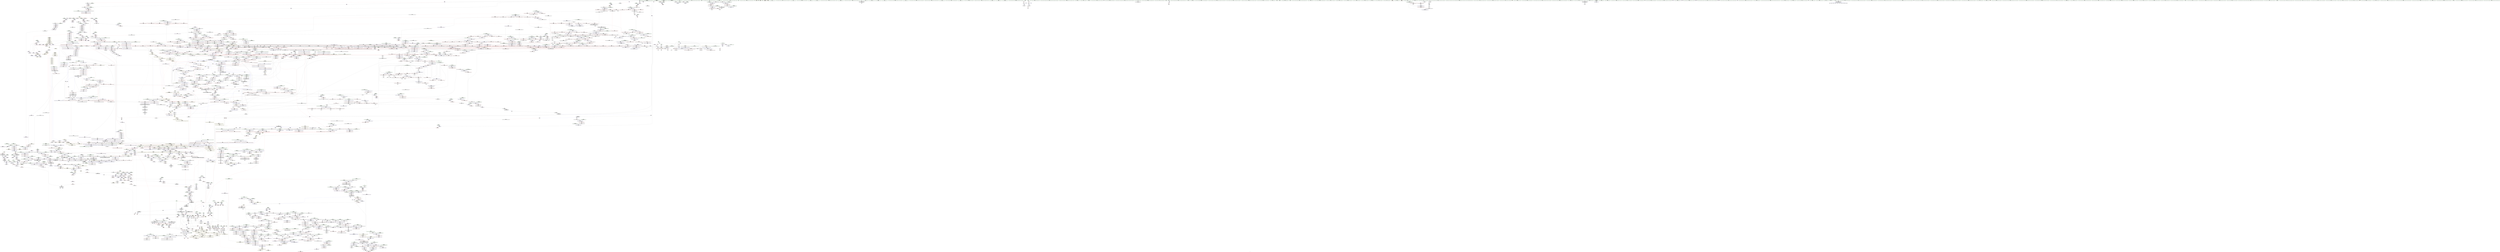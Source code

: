 digraph "SVFG" {
	label="SVFG";

	Node0x556d425d0f40 [shape=record,color=grey,label="{NodeID: 0\nNullPtr|{|<s38>250}}"];
	Node0x556d425d0f40 -> Node0x556d427a61e0[style=solid];
	Node0x556d425d0f40 -> Node0x556d427a62e0[style=solid];
	Node0x556d425d0f40 -> Node0x556d427a63b0[style=solid];
	Node0x556d425d0f40 -> Node0x556d427a6480[style=solid];
	Node0x556d425d0f40 -> Node0x556d427a6550[style=solid];
	Node0x556d425d0f40 -> Node0x556d427a6620[style=solid];
	Node0x556d425d0f40 -> Node0x556d427a66f0[style=solid];
	Node0x556d425d0f40 -> Node0x556d427a67c0[style=solid];
	Node0x556d425d0f40 -> Node0x556d427a6890[style=solid];
	Node0x556d425d0f40 -> Node0x556d427a6960[style=solid];
	Node0x556d425d0f40 -> Node0x556d427a6a30[style=solid];
	Node0x556d425d0f40 -> Node0x556d427a6b00[style=solid];
	Node0x556d425d0f40 -> Node0x556d427a6bd0[style=solid];
	Node0x556d425d0f40 -> Node0x556d427a6ca0[style=solid];
	Node0x556d425d0f40 -> Node0x556d427a6d70[style=solid];
	Node0x556d425d0f40 -> Node0x556d427a6e40[style=solid];
	Node0x556d425d0f40 -> Node0x556d427a6f10[style=solid];
	Node0x556d425d0f40 -> Node0x556d427a6fe0[style=solid];
	Node0x556d425d0f40 -> Node0x556d427a70b0[style=solid];
	Node0x556d425d0f40 -> Node0x556d427a7180[style=solid];
	Node0x556d425d0f40 -> Node0x556d427a7250[style=solid];
	Node0x556d425d0f40 -> Node0x556d427a7320[style=solid];
	Node0x556d425d0f40 -> Node0x556d427a73f0[style=solid];
	Node0x556d425d0f40 -> Node0x556d427a74c0[style=solid];
	Node0x556d425d0f40 -> Node0x556d427a7590[style=solid];
	Node0x556d425d0f40 -> Node0x556d427a7660[style=solid];
	Node0x556d425d0f40 -> Node0x556d427a7730[style=solid];
	Node0x556d425d0f40 -> Node0x556d427a7800[style=solid];
	Node0x556d425d0f40 -> Node0x556d427a78d0[style=solid];
	Node0x556d425d0f40 -> Node0x556d427a79a0[style=solid];
	Node0x556d425d0f40 -> Node0x556d427b6fb0[style=solid];
	Node0x556d425d0f40 -> Node0x556d427bab30[style=solid];
	Node0x556d425d0f40 -> Node0x556d42806ca0[style=solid];
	Node0x556d425d0f40 -> Node0x556d42847eb0[style=solid];
	Node0x556d425d0f40 -> Node0x556d428487b0[style=solid];
	Node0x556d425d0f40 -> Node0x556d428493b0[style=solid];
	Node0x556d425d0f40 -> Node0x556d42849530[style=solid];
	Node0x556d425d0f40 -> Node0x556d42849b30[style=solid];
	Node0x556d425d0f40:s38 -> Node0x556d42a28180[style=solid,color=red];
	Node0x556d42a362f0 [shape=record,color=black,label="{NodeID: 4871\n1061 = PHI(380, )\n2nd arg _ZSt6__sortIPiN9__gnu_cxx5__ops15_Iter_comp_iterIPFbiiEEEEvT_S7_T0_ }"];
	Node0x556d42a362f0 -> Node0x556d427bca10[style=solid];
	Node0x556d427b3c00 [shape=record,color=red,label="{NodeID: 1550\n3129\<--3126\n\<--__t.addr\n_ZSt7forwardIRPSt18_Rb_tree_node_baseEOT_RNSt16remove_referenceIS3_E4typeE\n}"];
	Node0x556d427b3c00 -> Node0x556d427b1df0[style=solid];
	Node0x556d42792020 [shape=record,color=green,label="{NodeID: 443\n2895\<--2896\nref.tmp\<--ref.tmp_field_insensitive\n_ZNSt8_Rb_treeIiiSt9_IdentityIiESt4lessIiESaIiEE10_M_insert_IRKiNS5_11_Alloc_nodeEEESt17_Rb_tree_iteratorIiEPSt18_Rb_tree_node_baseSD_OT_RT0_\n|{<s0>216}}"];
	Node0x556d42792020:s0 -> Node0x556d42a2bae0[style=solid,color=red];
	Node0x556d428d3350 [shape=record,color=black,label="{NodeID: 3100\nMR_774V_2 = PHI(MR_774V_1, MR_774V_3, )\npts\{2028 \}\n}"];
	Node0x556d42809610 [shape=record,color=blue,label="{NodeID: 1993\n3210\<--3245\nexn.slot\<--\n_ZNSt8_Rb_treeIiiSt9_IdentityIiESt4lessIiESaIiEE17_M_construct_nodeIJRKiEEEvPSt13_Rb_tree_nodeIiEDpOT_\n}"];
	Node0x556d42809610 -> Node0x556d427b49d0[style=dashed];
	Node0x556d427a11c0 [shape=record,color=purple,label="{NodeID: 886\n1317\<--1304\ncoerce.dive1\<--agg.tmp\n_ZSt14__partial_sortIPiN9__gnu_cxx5__ops15_Iter_comp_iterIPFbiiEEEEvT_S7_S7_T0_\n}"];
	Node0x556d427a11c0 -> Node0x556d427d19f0[style=solid];
	Node0x556d42a23070 [shape=record,color=black,label="{NodeID: 4650\n2749 = PHI(3392, )\n}"];
	Node0x556d42a23070 -> Node0x556d427dffe0[style=solid];
	Node0x556d427d7900 [shape=record,color=red,label="{NodeID: 1329\n1840\<--1830\n\<--__it.addr\n_ZN9__gnu_cxx5__ops14_Iter_comp_valIPFbiiEEclIPiiEEbT_RT0_\n}"];
	Node0x556d427d7900 -> Node0x556d427d7b70[style=solid];
	Node0x556d4278a2e0 [shape=record,color=green,label="{NodeID: 222\n1300\<--1301\n__middle.addr\<--__middle.addr_field_insensitive\n_ZSt14__partial_sortIPiN9__gnu_cxx5__ops15_Iter_comp_iterIPFbiiEEEEvT_S7_S7_T0_\n}"];
	Node0x556d4278a2e0 -> Node0x556d427d1780[style=solid];
	Node0x556d4278a2e0 -> Node0x556d427d1850[style=solid];
	Node0x556d4278a2e0 -> Node0x556d427bde60[style=solid];
	Node0x556d427bf1e0 [shape=record,color=blue,label="{NodeID: 1772\n1482\<--1516\n__value\<--\n_ZSt11__make_heapIPiN9__gnu_cxx5__ops15_Iter_comp_iterIPFbiiEEEEvT_S7_RT0_\n}"];
	Node0x556d427bf1e0 -> Node0x556d427d3db0[style=dashed];
	Node0x556d427bf1e0 -> Node0x556d427d3e80[style=dashed];
	Node0x556d427bf1e0 -> Node0x556d427bf1e0[style=dashed];
	Node0x556d427bf1e0 -> Node0x556d428d7450[style=dashed];
	Node0x556d427adcf0 [shape=record,color=black,label="{NodeID: 665\n2122\<--2097\n\<--__comp\n_ZSt26__unguarded_insertion_sortIPiN9__gnu_cxx5__ops15_Iter_comp_iterIPFbiiEEEEvT_S7_T0_\n}"];
	Node0x556d427adcf0 -> Node0x556d427c3740[style=solid];
	Node0x556d42901cc0 [shape=record,color=yellow,style=double,label="{NodeID: 3322\n688V_1 = ENCHI(MR_688V_0)\npts\{16380000 \}\nFun[_ZSt13__adjust_heapIPiliN9__gnu_cxx5__ops15_Iter_comp_iterIPFbiiEEEEvT_T0_S8_T1_T2_]|{<s0>122}}"];
	Node0x556d42901cc0:s0 -> Node0x556d427c0b10[style=dashed,color=red];
	Node0x556d427cc570 [shape=record,color=red,label="{NodeID: 1108\n535\<--534\n\<--_M_node\n_ZNSt23_Rb_tree_const_iteratorIiEppEi\n}"];
	Node0x556d427331a0 [shape=record,color=green,label="{NodeID: 1\n5\<--1\n\<--dummyObj\nCan only get source location for instruction, argument, global var or function.|{<s0>14|<s1>17}}"];
	Node0x556d427331a0:s0 -> Node0x556d42a29310[style=solid,color=red];
	Node0x556d427331a0:s1 -> Node0x556d42a31c30[style=solid,color=red];
	Node0x556d42a36430 [shape=record,color=black,label="{NodeID: 4872\n2589 = PHI(2582, )\n0th arg _ZNK9__gnu_cxx16__aligned_membufIiE7_M_addrEv }"];
	Node0x556d42a36430 -> Node0x556d42805780[style=solid];
	Node0x556d427b3cd0 [shape=record,color=red,label="{NodeID: 1551\n3138\<--3135\n\<--__x.addr\n_ZNSt8_Rb_treeIiiSt9_IdentityIiESt4lessIiESaIiEE8_S_valueEPKSt18_Rb_tree_node_base\n}"];
	Node0x556d427b3cd0 -> Node0x556d427b1ec0[style=solid];
	Node0x556d427920f0 [shape=record,color=green,label="{NodeID: 444\n2897\<--2898\n__z\<--__z_field_insensitive\n_ZNSt8_Rb_treeIiiSt9_IdentityIiESt4lessIiESaIiEE10_M_insert_IRKiNS5_11_Alloc_nodeEEESt17_Rb_tree_iteratorIiEPSt18_Rb_tree_node_baseSD_OT_RT0_\n}"];
	Node0x556d427920f0 -> Node0x556d427e1430[style=solid];
	Node0x556d427920f0 -> Node0x556d427e1500[style=solid];
	Node0x556d427920f0 -> Node0x556d428074c0[style=solid];
	Node0x556d428d3850 [shape=record,color=black,label="{NodeID: 3101\nMR_779V_2 = PHI(MR_779V_1, MR_779V_3, )\npts\{20300000 \}\n}"];
	Node0x556d428096e0 [shape=record,color=blue,label="{NodeID: 1994\n3212\<--3247\nehselector.slot\<--\n_ZNSt8_Rb_treeIiiSt9_IdentityIiESt4lessIiESaIiEE17_M_construct_nodeIJRKiEEEvPSt13_Rb_tree_nodeIiEDpOT_\n}"];
	Node0x556d428096e0 -> Node0x556d427b4aa0[style=dashed];
	Node0x556d427a1290 [shape=record,color=purple,label="{NodeID: 887\n3436\<--1314\noffset_0\<--\n}"];
	Node0x556d427a1290 -> Node0x556d427be000[style=solid];
	Node0x556d42a231b0 [shape=record,color=black,label="{NodeID: 4651\n2781 = PHI(800, )\n}"];
	Node0x556d42a231b0 -> Node0x556d428066f0[style=solid];
	Node0x556d427d79d0 [shape=record,color=red,label="{NodeID: 1330\n1842\<--1832\n\<--__val.addr\n_ZN9__gnu_cxx5__ops14_Iter_comp_valIPFbiiEEclIPiiEEbT_RT0_\n}"];
	Node0x556d427d79d0 -> Node0x556d427d7c40[style=solid];
	Node0x556d4278a3b0 [shape=record,color=green,label="{NodeID: 223\n1302\<--1303\n__last.addr\<--__last.addr_field_insensitive\n_ZSt14__partial_sortIPiN9__gnu_cxx5__ops15_Iter_comp_iterIPFbiiEEEEvT_S7_S7_T0_\n}"];
	Node0x556d4278a3b0 -> Node0x556d427d1920[style=solid];
	Node0x556d4278a3b0 -> Node0x556d427bdf30[style=solid];
	Node0x556d427bf2b0 [shape=record,color=blue, style = dotted,label="{NodeID: 1773\n3445\<--3447\noffset_0\<--dummyVal\n_ZSt11__make_heapIPiN9__gnu_cxx5__ops15_Iter_comp_iterIPFbiiEEEEvT_S7_RT0_\n}"];
	Node0x556d427bf2b0 -> Node0x556d427d3f50[style=dashed];
	Node0x556d427bf2b0 -> Node0x556d427bf2b0[style=dashed];
	Node0x556d427bf2b0 -> Node0x556d428d7950[style=dashed];
	Node0x556d427addc0 [shape=record,color=black,label="{NodeID: 666\n2121\<--2107\n\<--agg.tmp1\n_ZSt26__unguarded_insertion_sortIPiN9__gnu_cxx5__ops15_Iter_comp_iterIPFbiiEEEEvT_S7_T0_\n}"];
	Node0x556d427addc0 -> Node0x556d427c3670[style=solid];
	Node0x556d42901da0 [shape=record,color=yellow,style=double,label="{NodeID: 3323\n690V_1 = ENCHI(MR_690V_0)\npts\{22120000 \}\nFun[_ZSt13__adjust_heapIPiliN9__gnu_cxx5__ops15_Iter_comp_iterIPFbiiEEEEvT_T0_S8_T1_T2_]|{<s0>122}}"];
	Node0x556d42901da0:s0 -> Node0x556d428fe300[style=dashed,color=red];
	Node0x556d427cc640 [shape=record,color=red,label="{NodeID: 1109\n542\<--541\n\<--coerce.dive\n_ZNSt23_Rb_tree_const_iteratorIiEppEi\n}"];
	Node0x556d427cc640 -> Node0x556d427a93d0[style=solid];
	Node0x556d42732880 [shape=record,color=green,label="{NodeID: 2\n12\<--1\n\<--dummyObj\nCan only get source location for instruction, argument, global var or function.|{<s0>117}}"];
	Node0x556d42732880:s0 -> Node0x556d42a29600[style=solid,color=red];
	Node0x556d42a36570 [shape=record,color=black,label="{NodeID: 4873\n2279 = PHI(2235, 2239, 2241, )\n0th arg _ZSt12__niter_baseIPiET_S1_ }"];
	Node0x556d42a36570 -> Node0x556d42803630[style=solid];
	Node0x556d427b3da0 [shape=record,color=red,label="{NodeID: 1552\n3151\<--3145\nthis1\<--this.addr\n_ZNKSt8_Rb_treeIiiSt9_IdentityIiESt4lessIiESaIiEE11_Alloc_nodeclIRKiEEPSt13_Rb_tree_nodeIiEOT_\n}"];
	Node0x556d427b3da0 -> Node0x556d427c79e0[style=solid];
	Node0x556d427921c0 [shape=record,color=green,label="{NodeID: 445\n2928\<--2929\n_ZNKSt8_Rb_treeIiiSt9_IdentityIiESt4lessIiESaIiEE11_Alloc_nodeclIRKiEEPSt13_Rb_tree_nodeIiEOT_\<--_ZNKSt8_Rb_treeIiiSt9_IdentityIiESt4lessIiESaIiEE11_Alloc_nodeclIRKiEEPSt13_Rb_tree_nodeIiEOT__field_insensitive\n}"];
	Node0x556d428d3d50 [shape=record,color=black,label="{NodeID: 3102\nMR_781V_2 = PHI(MR_781V_1, MR_781V_3, )\npts\{20320000 \}\n}"];
	Node0x556d428097b0 [shape=record,color=blue,label="{NodeID: 1995\n3268\<--3266\n__a.addr\<--__a\n_ZNSt16allocator_traitsISaISt13_Rb_tree_nodeIiEEE8allocateERS2_m\n}"];
	Node0x556d428097b0 -> Node0x556d427b4b70[style=dashed];
	Node0x556d427a1360 [shape=record,color=purple,label="{NodeID: 888\n3437\<--1315\noffset_0\<--\n}"];
	Node0x556d427a1360 -> Node0x556d427b6160[style=solid];
	Node0x556d42a232f0 [shape=record,color=black,label="{NodeID: 4652\n2783 = PHI(2485, )\n}"];
	Node0x556d42a232f0 -> Node0x556d428067c0[style=solid];
	Node0x556d429139e0 [shape=record,color=yellow,style=double,label="{NodeID: 3545\n15V_1 = ENCHI(MR_15V_0)\npts\{210000 \}\nFun[_ZSt27__unguarded_partition_pivotIPiN9__gnu_cxx5__ops15_Iter_comp_iterIPFbiiEEEET_S7_S7_T0_]|{<s0>102|<s1>104}}"];
	Node0x556d429139e0:s0 -> Node0x556d4291bf70[style=dashed,color=red];
	Node0x556d429139e0:s1 -> Node0x556d42916ac0[style=dashed,color=red];
	Node0x556d427d7aa0 [shape=record,color=red,label="{NodeID: 1331\n1839\<--1838\n\<--_M_comp\n_ZN9__gnu_cxx5__ops14_Iter_comp_valIPFbiiEEclIPiiEEbT_RT0_\n}"];
	Node0x556d4278a480 [shape=record,color=green,label="{NodeID: 224\n1304\<--1305\nagg.tmp\<--agg.tmp_field_insensitive\n_ZSt14__partial_sortIPiN9__gnu_cxx5__ops15_Iter_comp_iterIPFbiiEEEEvT_S7_S7_T0_\n}"];
	Node0x556d4278a480 -> Node0x556d427ac630[style=solid];
	Node0x556d4278a480 -> Node0x556d427a11c0[style=solid];
	Node0x556d427bf380 [shape=record,color=blue,label="{NodeID: 1774\n1480\<--1537\n__parent\<--dec\n_ZSt11__make_heapIPiN9__gnu_cxx5__ops15_Iter_comp_iterIPFbiiEEEEvT_S7_RT0_\n}"];
	Node0x556d427bf380 -> Node0x556d427d3a70[style=dashed];
	Node0x556d427bf380 -> Node0x556d427d3b40[style=dashed];
	Node0x556d427bf380 -> Node0x556d427d3c10[style=dashed];
	Node0x556d427bf380 -> Node0x556d427d3ce0[style=dashed];
	Node0x556d427bf380 -> Node0x556d427bf380[style=dashed];
	Node0x556d427bf380 -> Node0x556d428d6f50[style=dashed];
	Node0x556d427ade90 [shape=record,color=black,label="{NodeID: 667\n2138\<--2158\n_ZSt13move_backwardIPiS0_ET0_T_S2_S1__ret\<--call2\n_ZSt13move_backwardIPiS0_ET0_T_S2_S1_\n|{<s0>149}}"];
	Node0x556d427ade90:s0 -> Node0x556d42a219f0[style=solid,color=blue];
	Node0x556d42901e80 [shape=record,color=yellow,style=double,label="{NodeID: 3324\n692V_1 = ENCHI(MR_692V_0)\npts\{1483 1577 1765 1995 2028 2170 \}\nFun[_ZSt13__adjust_heapIPiliN9__gnu_cxx5__ops15_Iter_comp_iterIPFbiiEEEEvT_T0_S8_T1_T2_]}"];
	Node0x556d42901e80 -> Node0x556d427d64b0[style=dashed];
	Node0x556d42901e80 -> Node0x556d427d6580[style=dashed];
	Node0x556d42901e80 -> Node0x556d427d6650[style=dashed];
	Node0x556d427cc710 [shape=record,color=red,label="{NodeID: 1110\n551\<--548\nthis1\<--this.addr\n_ZNKSt3setIiSt4lessIiESaIiEE3endEv\n}"];
	Node0x556d427cc710 -> Node0x556d4279dcf0[style=solid];
	Node0x556d42732bc0 [shape=record,color=green,label="{NodeID: 3\n19\<--1\n__dso_handle\<--dummyObj\nGlob }"];
	Node0x556d42a36850 [shape=record,color=black,label="{NodeID: 4874\n357 = PHI(206, )\n0th arg _ZSt4sortIPiPFbiiEEvT_S3_T0_ }"];
	Node0x556d42a36850 -> Node0x556d427b8910[style=solid];
	Node0x556d427b3e70 [shape=record,color=red,label="{NodeID: 1553\n3154\<--3147\n\<--__arg.addr\n_ZNKSt8_Rb_treeIiiSt9_IdentityIiESt4lessIiESaIiEE11_Alloc_nodeclIRKiEEPSt13_Rb_tree_nodeIiEOT_\n|{<s0>234}}"];
	Node0x556d427b3e70:s0 -> Node0x556d42a2b0a0[style=solid,color=red];
	Node0x556d427922c0 [shape=record,color=green,label="{NodeID: 446\n2942\<--2943\n_ZSt29_Rb_tree_insert_and_rebalancebPSt18_Rb_tree_node_baseS0_RS_\<--_ZSt29_Rb_tree_insert_and_rebalancebPSt18_Rb_tree_node_baseS0_RS__field_insensitive\n}"];
	Node0x556d428d4250 [shape=record,color=black,label="{NodeID: 3103\nMR_285V_3 = PHI(MR_285V_5, MR_285V_2, )\npts\{2438 \}\n}"];
	Node0x556d428d4250 -> Node0x556d427dde90[style=dashed];
	Node0x556d428d4250 -> Node0x556d427ddf60[style=dashed];
	Node0x556d428d4250 -> Node0x556d427de030[style=dashed];
	Node0x556d428d4250 -> Node0x556d427de100[style=dashed];
	Node0x556d428d4250 -> Node0x556d427de1d0[style=dashed];
	Node0x556d428d4250 -> Node0x556d42804b50[style=dashed];
	Node0x556d428d4250 -> Node0x556d42804c20[style=dashed];
	Node0x556d42809880 [shape=record,color=blue,label="{NodeID: 1996\n3270\<--3267\n__n.addr\<--__n\n_ZNSt16allocator_traitsISaISt13_Rb_tree_nodeIiEEE8allocateERS2_m\n}"];
	Node0x556d42809880 -> Node0x556d427b4c40[style=dashed];
	Node0x556d427a1430 [shape=record,color=purple,label="{NodeID: 889\n1344\<--1332\ncoerce.dive\<--__comp\n_ZSt27__unguarded_partition_pivotIPiN9__gnu_cxx5__ops15_Iter_comp_iterIPFbiiEEEET_S7_S7_T0_\n}"];
	Node0x556d427a1430 -> Node0x556d427be0d0[style=solid];
	Node0x556d42a23430 [shape=record,color=black,label="{NodeID: 4653\n2798 = PHI(2517, )\n|{<s0>203}}"];
	Node0x556d42a23430:s0 -> Node0x556d42a278a0[style=solid,color=red];
	Node0x556d427d7b70 [shape=record,color=red,label="{NodeID: 1332\n1841\<--1840\n\<--\n_ZN9__gnu_cxx5__ops14_Iter_comp_valIPFbiiEEclIPiiEEbT_RT0_\n}"];
	Node0x556d4278a550 [shape=record,color=green,label="{NodeID: 225\n1320\<--1321\n_ZSt13__heap_selectIPiN9__gnu_cxx5__ops15_Iter_comp_iterIPFbiiEEEEvT_S7_S7_T0_\<--_ZSt13__heap_selectIPiN9__gnu_cxx5__ops15_Iter_comp_iterIPFbiiEEEEvT_S7_S7_T0__field_insensitive\n}"];
	Node0x556d427bf450 [shape=record,color=blue,label="{NodeID: 1775\n1545\<--1542\nthis.addr\<--this\n_ZN9__gnu_cxx5__ops15_Iter_comp_iterIPFbiiEEclIPiS6_EEbT_T0_\n}"];
	Node0x556d427bf450 -> Node0x556d427d4020[style=dashed];
	Node0x556d427adf60 [shape=record,color=black,label="{NodeID: 668\n2207\<--2220\n_ZN9__gnu_cxx5__ops15__val_comp_iterIPFbiiEEENS0_14_Val_comp_iterIT_EENS0_15_Iter_comp_iterIS5_EE_ret\<--\n_ZN9__gnu_cxx5__ops15__val_comp_iterIPFbiiEEENS0_14_Val_comp_iterIT_EENS0_15_Iter_comp_iterIS5_EE\n|{<s0>152|<s1>155}}"];
	Node0x556d427adf60:s0 -> Node0x556d42a21c70[style=solid,color=blue];
	Node0x556d427adf60:s1 -> Node0x556d42a21db0[style=solid,color=blue];
	Node0x556d427cc7e0 [shape=record,color=red,label="{NodeID: 1111\n559\<--558\n\<--coerce.dive2\n_ZNKSt3setIiSt4lessIiESaIiEE3endEv\n}"];
	Node0x556d427cc7e0 -> Node0x556d427a94a0[style=solid];
	Node0x556d42732c80 [shape=record,color=green,label="{NodeID: 4\n25\<--1\n.str\<--dummyObj\nGlob }"];
	Node0x556d42a36960 [shape=record,color=black,label="{NodeID: 4875\n358 = PHI(205, )\n1st arg _ZSt4sortIPiPFbiiEEvT_S3_T0_ }"];
	Node0x556d42a36960 -> Node0x556d427b89e0[style=solid];
	Node0x556d427b3f40 [shape=record,color=red,label="{NodeID: 1554\n3153\<--3152\n\<--_M_t\n_ZNKSt8_Rb_treeIiiSt9_IdentityIiESt4lessIiESaIiEE11_Alloc_nodeclIRKiEEPSt13_Rb_tree_nodeIiEOT_\n|{<s0>235}}"];
	Node0x556d427b3f40:s0 -> Node0x556d42a34cb0[style=solid,color=red];
	Node0x556d427923c0 [shape=record,color=green,label="{NodeID: 447\n2960\<--2961\n__t.addr\<--__t.addr_field_insensitive\n_ZSt7forwardIRKiEOT_RNSt16remove_referenceIS2_E4typeE\n}"];
	Node0x556d427923c0 -> Node0x556d427e1770[style=solid];
	Node0x556d427923c0 -> Node0x556d428078d0[style=solid];
	Node0x556d428d4750 [shape=record,color=black,label="{NodeID: 3104\nMR_287V_3 = PHI(MR_287V_4, MR_287V_2, )\npts\{2440 \}\n}"];
	Node0x556d428d4750 -> Node0x556d427de2a0[style=dashed];
	Node0x556d428d4750 -> Node0x556d42804a80[style=dashed];
	Node0x556d428d4750 -> Node0x556d428d4750[style=dashed];
	Node0x556d42809950 [shape=record,color=blue,label="{NodeID: 1997\n3285\<--3282\nthis.addr\<--this\n_ZN9__gnu_cxx13new_allocatorISt13_Rb_tree_nodeIiEE8allocateEmPKv\n}"];
	Node0x556d42809950 -> Node0x556d427b4d10[style=dashed];
	Node0x556d427a1500 [shape=record,color=purple,label="{NodeID: 890\n1367\<--1340\ncoerce.dive3\<--agg.tmp\n_ZSt27__unguarded_partition_pivotIPiN9__gnu_cxx5__ops15_Iter_comp_iterIPFbiiEEEET_S7_S7_T0_\n}"];
	Node0x556d427a1500 -> Node0x556d427d22e0[style=solid];
	Node0x556d42a23570 [shape=record,color=black,label="{NodeID: 4654\n2799 = PHI(2497, )\n}"];
	Node0x556d42a23570 -> Node0x556d427b0320[style=solid];
	Node0x556d427d7c40 [shape=record,color=red,label="{NodeID: 1333\n1843\<--1842\n\<--\n_ZN9__gnu_cxx5__ops14_Iter_comp_valIPFbiiEEclIPiiEEbT_RT0_\n}"];
	Node0x556d4278a650 [shape=record,color=green,label="{NodeID: 226\n1325\<--1326\n_ZSt11__sort_heapIPiN9__gnu_cxx5__ops15_Iter_comp_iterIPFbiiEEEEvT_S7_RT0_\<--_ZSt11__sort_heapIPiN9__gnu_cxx5__ops15_Iter_comp_iterIPFbiiEEEEvT_S7_RT0__field_insensitive\n}"];
	Node0x556d427bf520 [shape=record,color=blue,label="{NodeID: 1776\n1547\<--1543\n__it1.addr\<--__it1\n_ZN9__gnu_cxx5__ops15_Iter_comp_iterIPFbiiEEclIPiS6_EEbT_T0_\n}"];
	Node0x556d427bf520 -> Node0x556d427d40f0[style=dashed];
	Node0x556d427ae030 [shape=record,color=black,label="{NodeID: 669\n2222\<--2243\n_ZSt23__copy_move_backward_a2ILb1EPiS0_ET1_T0_S2_S1__ret\<--call3\n_ZSt23__copy_move_backward_a2ILb1EPiS0_ET1_T0_S2_S1_\n|{<s0>159}}"];
	Node0x556d427ae030:s0 -> Node0x556d42a22170[style=solid,color=blue];
	Node0x556d427cc8b0 [shape=record,color=red,label="{NodeID: 1112\n584\<--564\n\<--retval\n_ZSt3maxIxERKT_S2_S2_\n}"];
	Node0x556d427cc8b0 -> Node0x556d427a9570[style=solid];
	Node0x556d42732d40 [shape=record,color=green,label="{NodeID: 5\n27\<--1\n.str.1\<--dummyObj\nGlob }"];
	Node0x556d42a36a70 [shape=record,color=black,label="{NodeID: 4876\n359 = PHI(78, )\n2nd arg _ZSt4sortIPiPFbiiEEvT_S3_T0_ }"];
	Node0x556d42a36a70 -> Node0x556d427b8ab0[style=solid];
	Node0x556d427b4010 [shape=record,color=red,label="{NodeID: 1555\n3176\<--3168\nthis1\<--this.addr\n_ZNSt8_Rb_treeIiiSt9_IdentityIiESt4lessIiESaIiEE14_M_create_nodeIJRKiEEEPSt13_Rb_tree_nodeIiEDpOT_\n|{<s0>236|<s1>238}}"];
	Node0x556d427b4010:s0 -> Node0x556d42a388f0[style=solid,color=red];
	Node0x556d427b4010:s1 -> Node0x556d42a3a970[style=solid,color=red];
	Node0x556d42792490 [shape=record,color=green,label="{NodeID: 448\n2969\<--2970\nthis.addr\<--this.addr_field_insensitive\n_ZNSt4pairISt17_Rb_tree_iteratorIiEbEC2IS1_bLb1EEEOT_OT0_\n}"];
	Node0x556d42792490 -> Node0x556d427e1840[style=solid];
	Node0x556d42792490 -> Node0x556d428079a0[style=solid];
	Node0x556d428d4c50 [shape=record,color=black,label="{NodeID: 3105\nMR_237V_3 = PHI(MR_237V_4, MR_237V_2, )\npts\{770 \}\n}"];
	Node0x556d428d4c50 -> Node0x556d427cd8f0[style=dashed];
	Node0x556d428d4c50 -> Node0x556d427cd9c0[style=dashed];
	Node0x556d428d4c50 -> Node0x556d427cda90[style=dashed];
	Node0x556d428d4c50 -> Node0x556d427cdb60[style=dashed];
	Node0x556d428d4c50 -> Node0x556d427bb350[style=dashed];
	Node0x556d42809a20 [shape=record,color=blue,label="{NodeID: 1998\n3287\<--3283\n__n.addr\<--__n\n_ZN9__gnu_cxx13new_allocatorISt13_Rb_tree_nodeIiEE8allocateEmPKv\n}"];
	Node0x556d42809a20 -> Node0x556d427b4de0[style=dashed];
	Node0x556d42809a20 -> Node0x556d427b4eb0[style=dashed];
	Node0x556d427a15d0 [shape=record,color=purple,label="{NodeID: 891\n1379\<--1342\ncoerce.dive6\<--agg.tmp5\n_ZSt27__unguarded_partition_pivotIPiN9__gnu_cxx5__ops15_Iter_comp_iterIPFbiiEEEET_S7_S7_T0_\n}"];
	Node0x556d427a15d0 -> Node0x556d427d23b0[style=solid];
	Node0x556d42a236b0 [shape=record,color=black,label="{NodeID: 4655\n2807 = PHI(836, )\n}"];
	Node0x556d42a236b0 -> Node0x556d42841970[style=solid];
	Node0x556d427d7d10 [shape=record,color=red,label="{NodeID: 1334\n1876\<--1854\n\<--__result.addr\n_ZSt22__move_median_to_firstIPiN9__gnu_cxx5__ops15_Iter_comp_iterIPFbiiEEEEvT_S7_S7_S7_T0_\n|{<s0>131}}"];
	Node0x556d427d7d10:s0 -> Node0x556d42a36ff0[style=solid,color=red];
	Node0x556d4278a750 [shape=record,color=green,label="{NodeID: 227\n1332\<--1333\n__comp\<--__comp_field_insensitive\n_ZSt27__unguarded_partition_pivotIPiN9__gnu_cxx5__ops15_Iter_comp_iterIPFbiiEEEET_S7_S7_T0_\n}"];
	Node0x556d4278a750 -> Node0x556d427ac700[style=solid];
	Node0x556d4278a750 -> Node0x556d427ac7d0[style=solid];
	Node0x556d4278a750 -> Node0x556d427a1430[style=solid];
	Node0x556d429307c0 [shape=record,color=yellow,style=double,label="{NodeID: 3991\nRETMU(11V_2)\npts\{84 \}\nFun[_Z7comparaii]}"];
	Node0x556d427bf5f0 [shape=record,color=blue,label="{NodeID: 1777\n1549\<--1544\n__it2.addr\<--__it2\n_ZN9__gnu_cxx5__ops15_Iter_comp_iterIPFbiiEEclIPiS6_EEbT_T0_\n}"];
	Node0x556d427bf5f0 -> Node0x556d427d41c0[style=dashed];
	Node0x556d427ae100 [shape=record,color=black,label="{NodeID: 670\n2247\<--2252\n_ZSt12__miter_baseIPiET_S1__ret\<--\n_ZSt12__miter_baseIPiET_S1_\n|{<s0>157|<s1>158}}"];
	Node0x556d427ae100:s0 -> Node0x556d42a21ef0[style=solid,color=blue];
	Node0x556d427ae100:s1 -> Node0x556d42a22030[style=solid,color=blue];
	Node0x556d427cc980 [shape=record,color=red,label="{NodeID: 1113\n572\<--566\n\<--__a.addr\n_ZSt3maxIxERKT_S2_S2_\n}"];
	Node0x556d427cc980 -> Node0x556d427cccc0[style=solid];
	Node0x556d427268c0 [shape=record,color=green,label="{NodeID: 6\n29\<--1\n.str.2\<--dummyObj\nGlob }"];
	Node0x556d42a36b80 [shape=record,color=black,label="{NodeID: 4877\n1437 = PHI(1322, )\n0th arg _ZSt11__sort_heapIPiN9__gnu_cxx5__ops15_Iter_comp_iterIPFbiiEEEEvT_S7_RT0_ }"];
	Node0x556d42a36b80 -> Node0x556d427bea90[style=solid];
	Node0x556d427b40e0 [shape=record,color=red,label="{NodeID: 1556\n3182\<--3170\n\<--__args.addr\n_ZNSt8_Rb_treeIiiSt9_IdentityIiESt4lessIiESaIiEE14_M_create_nodeIJRKiEEEPSt13_Rb_tree_nodeIiEDpOT_\n|{<s0>237}}"];
	Node0x556d427b40e0:s0 -> Node0x556d42a2b0a0[style=solid,color=red];
	Node0x556d42792560 [shape=record,color=green,label="{NodeID: 449\n2971\<--2972\n__x.addr\<--__x.addr_field_insensitive\n_ZNSt4pairISt17_Rb_tree_iteratorIiEbEC2IS1_bLb1EEEOT_OT0_\n}"];
	Node0x556d42792560 -> Node0x556d427e1910[style=solid];
	Node0x556d42792560 -> Node0x556d42807a70[style=solid];
	Node0x556d428d5150 [shape=record,color=black,label="{NodeID: 3106\nMR_239V_2 = PHI(MR_239V_3, MR_239V_1, )\npts\{772 \}\n}"];
	Node0x556d428d5150 -> Node0x556d427bb280[style=dashed];
	Node0x556d42809af0 [shape=record,color=blue,label="{NodeID: 1999\n3289\<--3284\n.addr\<--\n_ZN9__gnu_cxx13new_allocatorISt13_Rb_tree_nodeIiEE8allocateEmPKv\n}"];
	Node0x556d427a16a0 [shape=record,color=purple,label="{NodeID: 892\n1360\<--1359\nadd.ptr1\<--\n_ZSt27__unguarded_partition_pivotIPiN9__gnu_cxx5__ops15_Iter_comp_iterIPFbiiEEEET_S7_S7_T0_\n|{<s0>102}}"];
	Node0x556d427a16a0:s0 -> Node0x556d42a30310[style=solid,color=red];
	Node0x556d42a237f0 [shape=record,color=black,label="{NodeID: 4656\n2811 = PHI(826, )\n}"];
	Node0x556d42a237f0 -> Node0x556d42841970[style=solid];
	Node0x556d427d7de0 [shape=record,color=red,label="{NodeID: 1335\n1886\<--1854\n\<--__result.addr\n_ZSt22__move_median_to_firstIPiN9__gnu_cxx5__ops15_Iter_comp_iterIPFbiiEEEEvT_S7_S7_S7_T0_\n|{<s0>133}}"];
	Node0x556d427d7de0:s0 -> Node0x556d42a36ff0[style=solid,color=red];
	Node0x556d4278a820 [shape=record,color=green,label="{NodeID: 228\n1334\<--1335\n__first.addr\<--__first.addr_field_insensitive\n_ZSt27__unguarded_partition_pivotIPiN9__gnu_cxx5__ops15_Iter_comp_iterIPFbiiEEEET_S7_S7_T0_\n}"];
	Node0x556d4278a820 -> Node0x556d427d1ac0[style=solid];
	Node0x556d4278a820 -> Node0x556d427d1b90[style=solid];
	Node0x556d4278a820 -> Node0x556d427d1c60[style=solid];
	Node0x556d4278a820 -> Node0x556d427d1d30[style=solid];
	Node0x556d4278a820 -> Node0x556d427d1e00[style=solid];
	Node0x556d4278a820 -> Node0x556d427d1ed0[style=solid];
	Node0x556d4278a820 -> Node0x556d427be1a0[style=solid];
	Node0x556d429308d0 [shape=record,color=yellow,style=double,label="{NodeID: 3992\nRETMU(13V_2)\npts\{86 \}\nFun[_Z7comparaii]}"];
	Node0x556d427bf6c0 [shape=record,color=blue,label="{NodeID: 1778\n1568\<--1564\n__first.addr\<--__first\n_ZSt10__pop_heapIPiN9__gnu_cxx5__ops15_Iter_comp_iterIPFbiiEEEEvT_S7_S7_RT0_\n}"];
	Node0x556d427bf6c0 -> Node0x556d427d4500[style=dashed];
	Node0x556d427bf6c0 -> Node0x556d427d45d0[style=dashed];
	Node0x556d427bf6c0 -> Node0x556d427d46a0[style=dashed];
	Node0x556d427ae1d0 [shape=record,color=black,label="{NodeID: 671\n2254\<--2274\n_ZSt22__copy_move_backward_aILb1EPiS0_ET1_T0_S2_S1__ret\<--call\n_ZSt22__copy_move_backward_aILb1EPiS0_ET1_T0_S2_S1_\n|{<s0>169}}"];
	Node0x556d427ae1d0:s0 -> Node0x556d42a22cb0[style=solid,color=blue];
	Node0x556d427cca50 [shape=record,color=red,label="{NodeID: 1114\n581\<--566\n\<--__a.addr\n_ZSt3maxIxERKT_S2_S2_\n}"];
	Node0x556d427cca50 -> Node0x556d427ba0a0[style=solid];
	Node0x556d42726980 [shape=record,color=green,label="{NodeID: 7\n31\<--1\n.str.3\<--dummyObj\nGlob }"];
	Node0x556d42a36c90 [shape=record,color=black,label="{NodeID: 4878\n1438 = PHI(1323, )\n1st arg _ZSt11__sort_heapIPiN9__gnu_cxx5__ops15_Iter_comp_iterIPFbiiEEEEvT_S7_RT0_ }"];
	Node0x556d42a36c90 -> Node0x556d427beb60[style=solid];
	Node0x556d427b41b0 [shape=record,color=red,label="{NodeID: 1557\n3181\<--3172\n\<--__tmp\n_ZNSt8_Rb_treeIiiSt9_IdentityIiESt4lessIiESaIiEE14_M_create_nodeIJRKiEEEPSt13_Rb_tree_nodeIiEDpOT_\n|{<s0>238}}"];
	Node0x556d427b41b0:s0 -> Node0x556d42a3aa80[style=solid,color=red];
	Node0x556d42792630 [shape=record,color=green,label="{NodeID: 450\n2973\<--2974\n__y.addr\<--__y.addr_field_insensitive\n_ZNSt4pairISt17_Rb_tree_iteratorIiEbEC2IS1_bLb1EEEOT_OT0_\n}"];
	Node0x556d42792630 -> Node0x556d427e19e0[style=solid];
	Node0x556d42792630 -> Node0x556d42807b40[style=solid];
	Node0x556d4293f050 [shape=record,color=yellow,style=double,label="{NodeID: 4214\nRETMU(2V_2)\npts\{180000 180001 180002 180003 180004 \}\nFun[_GLOBAL__sub_I_ffao_1_1.cpp]}"];
	Node0x556d42809bc0 [shape=record,color=blue,label="{NodeID: 2000\n3316\<--3315\nthis.addr\<--this\n_ZNK9__gnu_cxx13new_allocatorISt13_Rb_tree_nodeIiEE8max_sizeEv\n}"];
	Node0x556d42809bc0 -> Node0x556d427b4f80[style=dashed];
	Node0x556d427a1770 [shape=record,color=purple,label="{NodeID: 893\n1363\<--1362\nadd.ptr2\<--\n_ZSt27__unguarded_partition_pivotIPiN9__gnu_cxx5__ops15_Iter_comp_iterIPFbiiEEEET_S7_S7_T0_\n|{<s0>102}}"];
	Node0x556d427a1770:s0 -> Node0x556d42a30530[style=solid,color=red];
	Node0x556d42a23930 [shape=record,color=black,label="{NodeID: 4657\n2821 = PHI(3015, )\n}"];
	Node0x556d42a23930 -> Node0x556d42806bd0[style=solid];
	Node0x556d427d7eb0 [shape=record,color=red,label="{NodeID: 1336\n1890\<--1854\n\<--__result.addr\n_ZSt22__move_median_to_firstIPiN9__gnu_cxx5__ops15_Iter_comp_iterIPFbiiEEEEvT_S7_S7_S7_T0_\n|{<s0>134}}"];
	Node0x556d427d7eb0:s0 -> Node0x556d42a36ff0[style=solid,color=red];
	Node0x556d42792d90 [shape=record,color=green,label="{NodeID: 229\n1336\<--1337\n__last.addr\<--__last.addr_field_insensitive\n_ZSt27__unguarded_partition_pivotIPiN9__gnu_cxx5__ops15_Iter_comp_iterIPFbiiEEEET_S7_S7_T0_\n}"];
	Node0x556d42792d90 -> Node0x556d427d1fa0[style=solid];
	Node0x556d42792d90 -> Node0x556d427d2070[style=solid];
	Node0x556d42792d90 -> Node0x556d427d2140[style=solid];
	Node0x556d42792d90 -> Node0x556d427be270[style=solid];
	Node0x556d429309b0 [shape=record,color=yellow,style=double,label="{NodeID: 3993\nRETMU(15V_1)\npts\{210000 \}\nFun[_Z7comparaii]}"];
	Node0x556d427bf790 [shape=record,color=blue,label="{NodeID: 1779\n1570\<--1565\n__last.addr\<--__last\n_ZSt10__pop_heapIPiN9__gnu_cxx5__ops15_Iter_comp_iterIPFbiiEEEEvT_S7_S7_RT0_\n}"];
	Node0x556d427bf790 -> Node0x556d427d4770[style=dashed];
	Node0x556d427ae2a0 [shape=record,color=black,label="{NodeID: 672\n2278\<--2283\n_ZSt12__niter_baseIPiET_S1__ret\<--\n_ZSt12__niter_baseIPiET_S1_\n|{<s0>166|<s1>167|<s2>168}}"];
	Node0x556d427ae2a0:s0 -> Node0x556d42a228f0[style=solid,color=blue];
	Node0x556d427ae2a0:s1 -> Node0x556d42a22a30[style=solid,color=blue];
	Node0x556d427ae2a0:s2 -> Node0x556d42a22b70[style=solid,color=blue];
	Node0x556d429024c0 [shape=record,color=yellow,style=double,label="{NodeID: 3329\n73V_1 = ENCHI(MR_73V_0)\npts\{180001 180002 180003 180004 \}\nFun[_ZNSt15_Rb_tree_headerC2Ev]|{<s0>45|<s1>45|<s2>45|<s3>45}}"];
	Node0x556d429024c0:s0 -> Node0x556d427bab30[style=dashed,color=red];
	Node0x556d429024c0:s1 -> Node0x556d427bac00[style=dashed,color=red];
	Node0x556d429024c0:s2 -> Node0x556d427bacd0[style=dashed,color=red];
	Node0x556d429024c0:s3 -> Node0x556d427bada0[style=dashed,color=red];
	Node0x556d427ccb20 [shape=record,color=red,label="{NodeID: 1115\n574\<--568\n\<--__b.addr\n_ZSt3maxIxERKT_S2_S2_\n}"];
	Node0x556d427ccb20 -> Node0x556d427ccd90[style=solid];
	Node0x556d42726a40 [shape=record,color=green,label="{NodeID: 8\n34\<--1\n\<--dummyObj\nCan only get source location for instruction, argument, global var or function.}"];
	Node0x556d42a36da0 [shape=record,color=black,label="{NodeID: 4879\n1439 = PHI(1296, )\n2nd arg _ZSt11__sort_heapIPiN9__gnu_cxx5__ops15_Iter_comp_iterIPFbiiEEEEvT_S7_RT0_ }"];
	Node0x556d42a36da0 -> Node0x556d427bec30[style=solid];
	Node0x556d427b4280 [shape=record,color=red,label="{NodeID: 1558\n3187\<--3172\n\<--__tmp\n_ZNSt8_Rb_treeIiiSt9_IdentityIiESt4lessIiESaIiEE14_M_create_nodeIJRKiEEEPSt13_Rb_tree_nodeIiEDpOT_\n}"];
	Node0x556d427b4280 -> Node0x556d427b2130[style=solid];
	Node0x556d42792700 [shape=record,color=green,label="{NodeID: 451\n2983\<--2984\n_ZSt7forwardISt17_Rb_tree_iteratorIiEEOT_RNSt16remove_referenceIS2_E4typeE\<--_ZSt7forwardISt17_Rb_tree_iteratorIiEEOT_RNSt16remove_referenceIS2_E4typeE_field_insensitive\n}"];
	Node0x556d428d5b50 [shape=record,color=black,label="{NodeID: 3108\nMR_27V_2 = PHI(MR_27V_3, MR_27V_1, )\npts\{24 \}\n|{<s0>100|<s1>108|<s2>108|<s3>108}}"];
	Node0x556d428d5b50:s0 -> Node0x556d42952f40[style=dashed,color=blue];
	Node0x556d428d5b50:s1 -> Node0x556d427d4ab0[style=dashed,color=red];
	Node0x556d428d5b50:s2 -> Node0x556d427d4b80[style=dashed,color=red];
	Node0x556d428d5b50:s3 -> Node0x556d427bfad0[style=dashed,color=red];
	Node0x556d42809c90 [shape=record,color=blue,label="{NodeID: 2001\n3329\<--3326\n__a.addr\<--__a\n_ZNSt16allocator_traitsISaISt13_Rb_tree_nodeIiEEE9constructIiJRKiEEEvRS2_PT_DpOT0_\n}"];
	Node0x556d42809c90 -> Node0x556d427b5050[style=dashed];
	Node0x556d427a1840 [shape=record,color=purple,label="{NodeID: 894\n3439\<--1364\noffset_0\<--\n}"];
	Node0x556d427a1840 -> Node0x556d427be410[style=solid];
	Node0x556d42a23a70 [shape=record,color=black,label="{NodeID: 4658\n2826 = PHI(2998, )\n}"];
	Node0x556d427d7f80 [shape=record,color=red,label="{NodeID: 1337\n1900\<--1854\n\<--__result.addr\n_ZSt22__move_median_to_firstIPiN9__gnu_cxx5__ops15_Iter_comp_iterIPFbiiEEEEvT_S7_S7_S7_T0_\n|{<s0>136}}"];
	Node0x556d427d7f80:s0 -> Node0x556d42a36ff0[style=solid,color=red];
	Node0x556d42792e60 [shape=record,color=green,label="{NodeID: 230\n1338\<--1339\n__mid\<--__mid_field_insensitive\n_ZSt27__unguarded_partition_pivotIPiN9__gnu_cxx5__ops15_Iter_comp_iterIPFbiiEEEET_S7_S7_T0_\n}"];
	Node0x556d42792e60 -> Node0x556d427d2210[style=solid];
	Node0x556d42792e60 -> Node0x556d427be340[style=solid];
	Node0x556d427bf860 [shape=record,color=blue,label="{NodeID: 1780\n1572\<--1566\n__result.addr\<--__result\n_ZSt10__pop_heapIPiN9__gnu_cxx5__ops15_Iter_comp_iterIPFbiiEEEEvT_S7_S7_RT0_\n}"];
	Node0x556d427bf860 -> Node0x556d427d4840[style=dashed];
	Node0x556d427bf860 -> Node0x556d427d4910[style=dashed];
	Node0x556d427ae370 [shape=record,color=black,label="{NodeID: 673\n2302\<--2300\nsub.ptr.lhs.cast\<--\n_ZNSt20__copy_move_backwardILb1ELb1ESt26random_access_iterator_tagE13__copy_move_bIiEEPT_PKS3_S6_S4_\n}"];
	Node0x556d427ae370 -> Node0x556d42843230[style=solid];
	Node0x556d427ccbf0 [shape=record,color=red,label="{NodeID: 1116\n578\<--568\n\<--__b.addr\n_ZSt3maxIxERKT_S2_S2_\n}"];
	Node0x556d427ccbf0 -> Node0x556d427b9fd0[style=solid];
	Node0x556d42726b00 [shape=record,color=green,label="{NodeID: 9\n162\<--1\n\<--dummyObj\nCan only get source location for instruction, argument, global var or function.}"];
	Node0x556d42a36eb0 [shape=record,color=black,label="{NodeID: 4880\n733 = PHI(69, )\n0th arg _ZNSt8_Rb_treeIiiSt9_IdentityIiESt4lessIiESaIiEED2Ev }"];
	Node0x556d42a36eb0 -> Node0x556d427bae70[style=solid];
	Node0x556d427b4350 [shape=record,color=red,label="{NodeID: 1559\n3194\<--3191\nthis1\<--this.addr\n_ZNSt8_Rb_treeIiiSt9_IdentityIiESt4lessIiESaIiEE11_M_get_nodeEv\n|{<s0>239}}"];
	Node0x556d427b4350:s0 -> Node0x556d42a39570[style=solid,color=red];
	Node0x556d42792800 [shape=record,color=green,label="{NodeID: 452\n2991\<--2992\n_ZSt7forwardIbEOT_RNSt16remove_referenceIS0_E4typeE\<--_ZSt7forwardIbEOT_RNSt16remove_referenceIS0_E4typeE_field_insensitive\n}"];
	Node0x556d428d6050 [shape=record,color=black,label="{NodeID: 3109\nMR_617V_3 = PHI(MR_617V_4, MR_617V_2, )\npts\{1443 \}\n}"];
	Node0x556d428d6050 -> Node0x556d427d2f10[style=dashed];
	Node0x556d428d6050 -> Node0x556d427d2fe0[style=dashed];
	Node0x556d428d6050 -> Node0x556d427bed00[style=dashed];
	Node0x556d42809d60 [shape=record,color=blue,label="{NodeID: 2002\n3331\<--3327\n__p.addr\<--__p\n_ZNSt16allocator_traitsISaISt13_Rb_tree_nodeIiEEE9constructIiJRKiEEEvRS2_PT_DpOT0_\n}"];
	Node0x556d42809d60 -> Node0x556d427b5120[style=dashed];
	Node0x556d427a1910 [shape=record,color=purple,label="{NodeID: 895\n3440\<--1365\noffset_0\<--\n}"];
	Node0x556d427a1910 -> Node0x556d427b6230[style=solid];
	Node0x556d42a23b80 [shape=record,color=black,label="{NodeID: 4659\n2834 = PHI(3065, )\n}"];
	Node0x556d427d8050 [shape=record,color=red,label="{NodeID: 1338\n1908\<--1854\n\<--__result.addr\n_ZSt22__move_median_to_firstIPiN9__gnu_cxx5__ops15_Iter_comp_iterIPFbiiEEEEvT_S7_S7_S7_T0_\n|{<s0>138}}"];
	Node0x556d427d8050:s0 -> Node0x556d42a36ff0[style=solid,color=red];
	Node0x556d42792f30 [shape=record,color=green,label="{NodeID: 231\n1340\<--1341\nagg.tmp\<--agg.tmp_field_insensitive\n_ZSt27__unguarded_partition_pivotIPiN9__gnu_cxx5__ops15_Iter_comp_iterIPFbiiEEEET_S7_S7_T0_\n}"];
	Node0x556d42792f30 -> Node0x556d427ac8a0[style=solid];
	Node0x556d42792f30 -> Node0x556d427a1500[style=solid];
	Node0x556d427bf930 [shape=record,color=blue,label="{NodeID: 1781\n1574\<--1567\n__comp.addr\<--__comp\n_ZSt10__pop_heapIPiN9__gnu_cxx5__ops15_Iter_comp_iterIPFbiiEEEEvT_S7_S7_RT0_\n}"];
	Node0x556d427bf930 -> Node0x556d427d49e0[style=dashed];
	Node0x556d427ae440 [shape=record,color=black,label="{NodeID: 674\n2303\<--2301\nsub.ptr.rhs.cast\<--\n_ZNSt20__copy_move_backwardILb1ELb1ESt26random_access_iterator_tagE13__copy_move_bIiEEPT_PKS3_S6_S4_\n}"];
	Node0x556d427ae440 -> Node0x556d42843230[style=solid];
	Node0x556d42902680 [shape=record,color=yellow,style=double,label="{NodeID: 3331\n7V_1 = ENCHI(MR_7V_0)\npts\{66 \}\nFun[_ZNSt3setIiSt4lessIiESaIiEED2Ev]}"];
	Node0x556d42902680 -> Node0x556d427b7180[style=dashed];
	Node0x556d427cccc0 [shape=record,color=red,label="{NodeID: 1117\n573\<--572\n\<--\n_ZSt3maxIxERKT_S2_S2_\n}"];
	Node0x556d427cccc0 -> Node0x556d42849830[style=solid];
	Node0x556d42726bc0 [shape=record,color=green,label="{NodeID: 10\n334\<--1\n\<--dummyObj\nCan only get source location for instruction, argument, global var or function.}"];
	Node0x556d42a36ff0 [shape=record,color=black,label="{NodeID: 4881\n1973 = PHI(1876, 1886, 1890, 1900, 1908, 1912, 1965, )\n0th arg _ZSt9iter_swapIPiS0_EvT_T0_ }"];
	Node0x556d42a36ff0 -> Node0x556d427c21d0[style=solid];
	Node0x556d427b4420 [shape=record,color=red,label="{NodeID: 1560\n3217\<--3204\nthis1\<--this.addr\n_ZNSt8_Rb_treeIiiSt9_IdentityIiESt4lessIiESaIiEE17_M_construct_nodeIJRKiEEEvPSt13_Rb_tree_nodeIiEDpOT_\n|{<s0>241|<s1>246}}"];
	Node0x556d427b4420:s0 -> Node0x556d42a39570[style=solid,color=red];
	Node0x556d427b4420:s1 -> Node0x556d42a2fc30[style=solid,color=red];
	Node0x556d42792900 [shape=record,color=green,label="{NodeID: 453\n3001\<--3002\nthis.addr\<--this.addr_field_insensitive\n_ZNKSt17_Rb_tree_iteratorIiEeqERKS0_\n}"];
	Node0x556d42792900 -> Node0x556d427e1b80[style=solid];
	Node0x556d42792900 -> Node0x556d42807db0[style=solid];
	Node0x556d428d6550 [shape=record,color=black,label="{NodeID: 3110\nMR_27V_2 = PHI(MR_27V_4, MR_27V_1, )\npts\{24 \}\n|{<s0>105}}"];
	Node0x556d428d6550:s0 -> Node0x556d428f5480[style=dashed,color=blue];
	Node0x556d42809e30 [shape=record,color=blue,label="{NodeID: 2003\n3333\<--3328\n__args.addr\<--__args\n_ZNSt16allocator_traitsISaISt13_Rb_tree_nodeIiEEE9constructIiJRKiEEEvRS2_PT_DpOT0_\n}"];
	Node0x556d42809e30 -> Node0x556d427b51f0[style=dashed];
	Node0x556d427a19e0 [shape=record,color=purple,label="{NodeID: 896\n1373\<--1372\nadd.ptr4\<--\n_ZSt27__unguarded_partition_pivotIPiN9__gnu_cxx5__ops15_Iter_comp_iterIPFbiiEEEET_S7_S7_T0_\n|{<s0>104}}"];
	Node0x556d427a19e0:s0 -> Node0x556d42a35c00[style=solid,color=red];
	Node0x556d42a23c90 [shape=record,color=black,label="{NodeID: 4660\n2844 = PHI(3079, )\n|{<s0>212}}"];
	Node0x556d42a23c90:s0 -> Node0x556d42a276a0[style=solid,color=red];
	Node0x556d427d8120 [shape=record,color=red,label="{NodeID: 1339\n1912\<--1854\n\<--__result.addr\n_ZSt22__move_median_to_firstIPiN9__gnu_cxx5__ops15_Iter_comp_iterIPFbiiEEEEvT_S7_S7_S7_T0_\n|{<s0>139}}"];
	Node0x556d427d8120:s0 -> Node0x556d42a36ff0[style=solid,color=red];
	Node0x556d42793000 [shape=record,color=green,label="{NodeID: 232\n1342\<--1343\nagg.tmp5\<--agg.tmp5_field_insensitive\n_ZSt27__unguarded_partition_pivotIPiN9__gnu_cxx5__ops15_Iter_comp_iterIPFbiiEEEET_S7_S7_T0_\n}"];
	Node0x556d42793000 -> Node0x556d427ac970[style=solid];
	Node0x556d42793000 -> Node0x556d427a15d0[style=solid];
	Node0x556d427bfa00 [shape=record,color=blue,label="{NodeID: 1782\n1576\<--1586\n__value\<--\n_ZSt10__pop_heapIPiN9__gnu_cxx5__ops15_Iter_comp_iterIPFbiiEEEEvT_S7_S7_RT0_\n}"];
	Node0x556d427bfa00 -> Node0x556d427d4b80[style=dashed];
	Node0x556d427bfa00 -> Node0x556d427d4c50[style=dashed];
	Node0x556d427ae510 [shape=record,color=black,label="{NodeID: 675\n2314\<--2313\n\<--add.ptr\n_ZNSt20__copy_move_backwardILb1ELb1ESt26random_access_iterator_tagE13__copy_move_bIiEEPT_PKS3_S6_S4_\n}"];
	Node0x556d427ae510 -> Node0x556d427c3cf0[style=solid];
	Node0x556d42902790 [shape=record,color=yellow,style=double,label="{NodeID: 3332\n9V_1 = ENCHI(MR_9V_0)\npts\{180001 \}\nFun[_ZNSt3setIiSt4lessIiESaIiEED2Ev]|{<s0>4}}"];
	Node0x556d42902790:s0 -> Node0x556d429181f0[style=dashed,color=red];
	Node0x556d427ccd90 [shape=record,color=red,label="{NodeID: 1118\n575\<--574\n\<--\n_ZSt3maxIxERKT_S2_S2_\n}"];
	Node0x556d427ccd90 -> Node0x556d42849830[style=solid];
	Node0x556d42726cc0 [shape=record,color=green,label="{NodeID: 11\n461\<--1\n\<--dummyObj\nCan only get source location for instruction, argument, global var or function.}"];
	Node0x556d42a37610 [shape=record,color=black,label="{NodeID: 4882\n1974 = PHI(1877, 1887, 1891, 1901, 1909, 1913, 1966, )\n1st arg _ZSt9iter_swapIPiS0_EvT_T0_ }"];
	Node0x556d42a37610 -> Node0x556d427c22a0[style=solid];
	Node0x556d427b44f0 [shape=record,color=red,label="{NodeID: 1561\n3218\<--3206\n\<--__node.addr\n_ZNSt8_Rb_treeIiiSt9_IdentityIiESt4lessIiESaIiEE17_M_construct_nodeIJRKiEEEvPSt13_Rb_tree_nodeIiEDpOT_\n}"];
	Node0x556d427b44f0 -> Node0x556d427b22d0[style=solid];
	Node0x556d427929d0 [shape=record,color=green,label="{NodeID: 454\n3003\<--3004\n__x.addr\<--__x.addr_field_insensitive\n_ZNKSt17_Rb_tree_iteratorIiEeqERKS0_\n}"];
	Node0x556d427929d0 -> Node0x556d427e1c50[style=solid];
	Node0x556d427929d0 -> Node0x556d42807e80[style=solid];
	Node0x556d428d6a50 [shape=record,color=black,label="{NodeID: 3111\nMR_630V_2 = PHI(MR_630V_3, MR_630V_1, )\npts\{1479 \}\n}"];
	Node0x556d42809f00 [shape=record,color=blue,label="{NodeID: 2004\n3353\<--3350\nthis.addr\<--this\n_ZN9__gnu_cxx13new_allocatorISt13_Rb_tree_nodeIiEE9constructIiJRKiEEEvPT_DpOT0_\n}"];
	Node0x556d42809f00 -> Node0x556d427b52c0[style=dashed];
	Node0x556d427a1ab0 [shape=record,color=purple,label="{NodeID: 897\n3442\<--1376\noffset_0\<--\n}"];
	Node0x556d427a1ab0 -> Node0x556d427be4e0[style=solid];
	Node0x556d42a23e30 [shape=record,color=black,label="{NodeID: 4661\n2848 = PHI(2497, )\n}"];
	Node0x556d429141f0 [shape=record,color=yellow,style=double,label="{NodeID: 3554\n15V_1 = ENCHI(MR_15V_0)\npts\{210000 \}\nFun[_ZSt16__introsort_loopIPilN9__gnu_cxx5__ops15_Iter_comp_iterIPFbiiEEEEvT_S7_T0_T1_]|{<s0>86|<s1>88|<s2>90}}"];
	Node0x556d429141f0:s0 -> Node0x556d4291ef60[style=dashed,color=red];
	Node0x556d429141f0:s1 -> Node0x556d429139e0[style=dashed,color=red];
	Node0x556d429141f0:s2 -> Node0x556d429141f0[style=dashed,color=red];
	Node0x556d427d81f0 [shape=record,color=red,label="{NodeID: 1340\n1868\<--1856\n\<--__a.addr\n_ZSt22__move_median_to_firstIPiN9__gnu_cxx5__ops15_Iter_comp_iterIPFbiiEEEEvT_S7_S7_S7_T0_\n|{<s0>129}}"];
	Node0x556d427d81f0:s0 -> Node0x556d42a31280[style=solid,color=red];
	Node0x556d427930d0 [shape=record,color=green,label="{NodeID: 233\n1370\<--1371\n_ZSt22__move_median_to_firstIPiN9__gnu_cxx5__ops15_Iter_comp_iterIPFbiiEEEEvT_S7_S7_S7_T0_\<--_ZSt22__move_median_to_firstIPiN9__gnu_cxx5__ops15_Iter_comp_iterIPFbiiEEEEvT_S7_S7_S7_T0__field_insensitive\n}"];
	Node0x556d427bfad0 [shape=record,color=blue,label="{NodeID: 1783\n1591\<--1590\n\<--\n_ZSt10__pop_heapIPiN9__gnu_cxx5__ops15_Iter_comp_iterIPFbiiEEEEvT_S7_S7_RT0_\n|{|<s1>117}}"];
	Node0x556d427bfad0 -> Node0x556d427d4c50[style=dashed];
	Node0x556d427bfad0:s1 -> Node0x556d428c8440[style=dashed,color=red];
	Node0x556d427ae5e0 [shape=record,color=black,label="{NodeID: 676\n2316\<--2315\n\<--\n_ZNSt20__copy_move_backwardILb1ELb1ESt26random_access_iterator_tagE13__copy_move_bIiEEPT_PKS3_S6_S4_\n}"];
	Node0x556d427ae5e0 -> Node0x556d427c3dc0[style=solid];
	Node0x556d427cce60 [shape=record,color=red,label="{NodeID: 1119\n599\<--591\nthis1\<--this.addr\n_ZNSt3setIiSt4lessIiESaIiEE6insertERKi\n}"];
	Node0x556d427cce60 -> Node0x556d4279df60[style=solid];
	Node0x556d42726dc0 [shape=record,color=green,label="{NodeID: 12\n462\<--1\n\<--dummyObj\nCan only get source location for instruction, argument, global var or function.}"];
	Node0x556d42a378d0 [shape=record,color=black,label="{NodeID: 4883\n3379 = PHI(2989, )\n0th arg _ZSt7forwardIbEOT_RNSt16remove_referenceIS0_E4typeE }"];
	Node0x556d42a378d0 -> Node0x556d4280a310[style=solid];
	Node0x556d427b45c0 [shape=record,color=red,label="{NodeID: 1562\n3222\<--3206\n\<--__node.addr\n_ZNSt8_Rb_treeIiiSt9_IdentityIiESt4lessIiESaIiEE17_M_construct_nodeIJRKiEEEvPSt13_Rb_tree_nodeIiEDpOT_\n|{<s0>242}}"];
	Node0x556d427b45c0:s0 -> Node0x556d42a33440[style=solid,color=red];
	Node0x556d42792aa0 [shape=record,color=green,label="{NodeID: 455\n3017\<--3018\nretval\<--retval_field_insensitive\n_ZNSt8_Rb_treeIiiSt9_IdentityIiESt4lessIiESaIiEE5beginEv\n|{|<s1>226}}"];
	Node0x556d42792aa0 -> Node0x556d427c70f0[style=solid];
	Node0x556d42792aa0:s1 -> Node0x556d42a29c00[style=solid,color=red];
	Node0x556d428d6f50 [shape=record,color=black,label="{NodeID: 3112\nMR_632V_2 = PHI(MR_632V_4, MR_632V_1, )\npts\{1481 \}\n}"];
	Node0x556d42809fd0 [shape=record,color=blue,label="{NodeID: 2005\n3355\<--3351\n__p.addr\<--__p\n_ZN9__gnu_cxx13new_allocatorISt13_Rb_tree_nodeIiEE9constructIiJRKiEEEvPT_DpOT0_\n}"];
	Node0x556d42809fd0 -> Node0x556d427b5390[style=dashed];
	Node0x556d427a1b80 [shape=record,color=purple,label="{NodeID: 898\n3443\<--1377\noffset_0\<--\n}"];
	Node0x556d427a1b80 -> Node0x556d427b6300[style=solid];
	Node0x556d42a23f40 [shape=record,color=black,label="{NodeID: 4662\n2909 = PHI(2485, )\n}"];
	Node0x556d42a23f40 -> Node0x556d42848ab0[style=solid];
	Node0x556d427d82c0 [shape=record,color=red,label="{NodeID: 1341\n1882\<--1856\n\<--__a.addr\n_ZSt22__move_median_to_firstIPiN9__gnu_cxx5__ops15_Iter_comp_iterIPFbiiEEEEvT_S7_S7_S7_T0_\n|{<s0>132}}"];
	Node0x556d427d82c0:s0 -> Node0x556d42a31280[style=solid,color=red];
	Node0x556d427931d0 [shape=record,color=green,label="{NodeID: 234\n1382\<--1383\n_ZSt21__unguarded_partitionIPiN9__gnu_cxx5__ops15_Iter_comp_iterIPFbiiEEEET_S7_S7_S7_T0_\<--_ZSt21__unguarded_partitionIPiN9__gnu_cxx5__ops15_Iter_comp_iterIPFbiiEEEET_S7_S7_S7_T0__field_insensitive\n}"];
	Node0x556d427bfba0 [shape=record,color=blue, style = dotted,label="{NodeID: 1784\n3448\<--3450\noffset_0\<--dummyVal\n_ZSt10__pop_heapIPiN9__gnu_cxx5__ops15_Iter_comp_iterIPFbiiEEEEvT_S7_S7_RT0_\n}"];
	Node0x556d427bfba0 -> Node0x556d427d4d20[style=dashed];
	Node0x556d427ae6b0 [shape=record,color=black,label="{NodeID: 677\n2285\<--2326\n_ZNSt20__copy_move_backwardILb1ELb1ESt26random_access_iterator_tagE13__copy_move_bIiEEPT_PKS3_S6_S4__ret\<--add.ptr2\n_ZNSt20__copy_move_backwardILb1ELb1ESt26random_access_iterator_tagE13__copy_move_bIiEEPT_PKS3_S6_S4_\n|{<s0>170}}"];
	Node0x556d427ae6b0:s0 -> Node0x556d42a1e0f0[style=solid,color=blue];
	Node0x556d427ccf30 [shape=record,color=red,label="{NodeID: 1120\n601\<--593\n\<--__x.addr\n_ZNSt3setIiSt4lessIiESaIiEE6insertERKi\n|{<s0>38}}"];
	Node0x556d427ccf30:s0 -> Node0x556d42a2c910[style=solid,color=red];
	Node0x556d42726ec0 [shape=record,color=green,label="{NodeID: 13\n904\<--1\n\<--dummyObj\nCan only get source location for instruction, argument, global var or function.|{<s0>66|<s1>240}}"];
	Node0x556d42726ec0:s0 -> Node0x556d42a2d6f0[style=solid,color=red];
	Node0x556d42726ec0:s1 -> Node0x556d42a39ec0[style=solid,color=red];
	Node0x556d42a379e0 [shape=record,color=black,label="{NodeID: 4884\n1231 = PHI(1102, )\n0th arg _ZSt22__final_insertion_sortIPiN9__gnu_cxx5__ops15_Iter_comp_iterIPFbiiEEEEvT_S7_T0_ }"];
	Node0x556d42a379e0 -> Node0x556d427bd8b0[style=solid];
	Node0x556d427b4690 [shape=record,color=red,label="{NodeID: 1563\n3238\<--3206\n\<--__node.addr\n_ZNSt8_Rb_treeIiiSt9_IdentityIiESt4lessIiESaIiEE17_M_construct_nodeIJRKiEEEvPSt13_Rb_tree_nodeIiEDpOT_\n}"];
	Node0x556d42792b70 [shape=record,color=green,label="{NodeID: 456\n3019\<--3020\nthis.addr\<--this.addr_field_insensitive\n_ZNSt8_Rb_treeIiiSt9_IdentityIiESt4lessIiESaIiEE5beginEv\n}"];
	Node0x556d42792b70 -> Node0x556d427e1ec0[style=solid];
	Node0x556d42792b70 -> Node0x556d42807f50[style=solid];
	Node0x556d428d7450 [shape=record,color=black,label="{NodeID: 3113\nMR_634V_2 = PHI(MR_634V_4, MR_634V_1, )\npts\{1483 \}\n}"];
	Node0x556d4280a0a0 [shape=record,color=blue,label="{NodeID: 2006\n3357\<--3352\n__args.addr\<--__args\n_ZN9__gnu_cxx13new_allocatorISt13_Rb_tree_nodeIiEE9constructIiJRKiEEEvPT_DpOT0_\n}"];
	Node0x556d4280a0a0 -> Node0x556d427b5460[style=dashed];
	Node0x556d427a1c50 [shape=record,color=purple,label="{NodeID: 899\n1400\<--1390\ncoerce.dive\<--__comp\n_ZSt13__heap_selectIPiN9__gnu_cxx5__ops15_Iter_comp_iterIPFbiiEEEEvT_S7_S7_T0_\n}"];
	Node0x556d427a1c50 -> Node0x556d427be5b0[style=solid];
	Node0x556d42a240b0 [shape=record,color=black,label="{NodeID: 4663\n2916 = PHI(2546, )\n|{<s0>218}}"];
	Node0x556d42a240b0:s0 -> Node0x556d42a276a0[style=solid,color=red];
	Node0x556d427d8390 [shape=record,color=red,label="{NodeID: 1342\n1891\<--1856\n\<--__a.addr\n_ZSt22__move_median_to_firstIPiN9__gnu_cxx5__ops15_Iter_comp_iterIPFbiiEEEEvT_S7_S7_S7_T0_\n|{<s0>134}}"];
	Node0x556d427d8390:s0 -> Node0x556d42a37610[style=solid,color=red];
	Node0x556d427932d0 [shape=record,color=green,label="{NodeID: 235\n1390\<--1391\n__comp\<--__comp_field_insensitive\n_ZSt13__heap_selectIPiN9__gnu_cxx5__ops15_Iter_comp_iterIPFbiiEEEEvT_S7_S7_T0_\n|{|<s1>105|<s2>106|<s3>107}}"];
	Node0x556d427932d0 -> Node0x556d427a1c50[style=solid];
	Node0x556d427932d0:s1 -> Node0x556d42a34b70[style=solid,color=red];
	Node0x556d427932d0:s2 -> Node0x556d42a30db0[style=solid,color=red];
	Node0x556d427932d0:s3 -> Node0x556d42a2c270[style=solid,color=red];
	Node0x556d427bfc70 [shape=record,color=blue,label="{NodeID: 1785\n1612\<--1611\n__t.addr\<--__t\n_ZSt4moveIRiEONSt16remove_referenceIT_E4typeEOS2_\n}"];
	Node0x556d427bfc70 -> Node0x556d427d4df0[style=dashed];
	Node0x556d427ae780 [shape=record,color=black,label="{NodeID: 678\n2333\<--2353\n_ZN9__gnu_cxx5__ops14_Val_comp_iterIPFbiiEEclIiPiEEbRT_T0__ret\<--call\n_ZN9__gnu_cxx5__ops14_Val_comp_iterIPFbiiEEclIiPiEEbRT_T0_\n|{<s0>161}}"];
	Node0x556d427ae780:s0 -> Node0x556d42a223f0[style=solid,color=blue];
	Node0x556d42902a90 [shape=record,color=yellow,style=double,label="{NodeID: 3335\n48V_1 = ENCHI(MR_48V_0)\npts\{180002 \}\nFun[_ZNSt8_Rb_treeIiiSt9_IdentityIiESt4lessIiESaIiEE5beginEv]}"];
	Node0x556d42902a90 -> Node0x556d427e1f90[style=dashed];
	Node0x556d427cd000 [shape=record,color=red,label="{NodeID: 1121\n618\<--617\n\<--\n_ZNSt3setIiSt4lessIiESaIiEE6insertERKi\n}"];
	Node0x556d427cd000 -> Node0x556d427a97e0[style=solid];
	Node0x556d42726fc0 [shape=record,color=green,label="{NodeID: 14\n1088\<--1\n\<--dummyObj\nCan only get source location for instruction, argument, global var or function.}"];
	Node0x556d42a37af0 [shape=record,color=black,label="{NodeID: 4885\n1232 = PHI(1103, )\n1st arg _ZSt22__final_insertion_sortIPiN9__gnu_cxx5__ops15_Iter_comp_iterIPFbiiEEEEvT_S7_T0_ }"];
	Node0x556d42a37af0 -> Node0x556d427bd980[style=solid];
	Node0x556d427b4760 [shape=record,color=red,label="{NodeID: 1564\n3239\<--3206\n\<--__node.addr\n_ZNSt8_Rb_treeIiiSt9_IdentityIiESt4lessIiESaIiEE17_M_construct_nodeIJRKiEEEvPSt13_Rb_tree_nodeIiEDpOT_\n|{<s0>246}}"];
	Node0x556d427b4760:s0 -> Node0x556d42a2fd80[style=solid,color=red];
	Node0x556d42792c40 [shape=record,color=green,label="{NodeID: 457\n3038\<--3039\nthis.addr\<--this.addr_field_insensitive\n_ZNSt4pairIPSt18_Rb_tree_node_baseS1_EC2IRPSt13_Rb_tree_nodeIiERS1_Lb1EEEOT_OT0_\n}"];
	Node0x556d42792c40 -> Node0x556d427b30a0[style=solid];
	Node0x556d42792c40 -> Node0x556d42808020[style=solid];
	Node0x556d428d7950 [shape=record,color=black,label="{NodeID: 3114\nMR_638V_2 = PHI(MR_638V_4, MR_638V_1, )\npts\{14850000 \}\n}"];
	Node0x556d4280a170 [shape=record,color=blue,label="{NodeID: 2007\n3365\<--3368\n\<--\n_ZN9__gnu_cxx13new_allocatorISt13_Rb_tree_nodeIiEE9constructIiJRKiEEEvPT_DpOT0_\n|{<s0>255}}"];
	Node0x556d4280a170:s0 -> Node0x556d42953780[style=dashed,color=blue];
	Node0x556d427a1d20 [shape=record,color=purple,label="{NodeID: 900\n1432\<--1431\nincdec.ptr\<--\n_ZSt13__heap_selectIPiN9__gnu_cxx5__ops15_Iter_comp_iterIPFbiiEEEEvT_S7_S7_T0_\n}"];
	Node0x556d427a1d20 -> Node0x556d427be9c0[style=solid];
	Node0x556d42a241f0 [shape=record,color=black,label="{NodeID: 4664\n2918 = PHI(3079, )\n|{<s0>218}}"];
	Node0x556d42a241f0:s0 -> Node0x556d42a278a0[style=solid,color=red];
	Node0x556d427d8460 [shape=record,color=red,label="{NodeID: 1343\n1896\<--1856\n\<--__a.addr\n_ZSt22__move_median_to_firstIPiN9__gnu_cxx5__ops15_Iter_comp_iterIPFbiiEEEEvT_S7_S7_S7_T0_\n|{<s0>135}}"];
	Node0x556d427d8460:s0 -> Node0x556d42a31280[style=solid,color=red];
	Node0x556d427933a0 [shape=record,color=green,label="{NodeID: 236\n1392\<--1393\n__first.addr\<--__first.addr_field_insensitive\n_ZSt13__heap_selectIPiN9__gnu_cxx5__ops15_Iter_comp_iterIPFbiiEEEEvT_S7_S7_T0_\n}"];
	Node0x556d427933a0 -> Node0x556d427d2480[style=solid];
	Node0x556d427933a0 -> Node0x556d427d2550[style=solid];
	Node0x556d427933a0 -> Node0x556d427d2620[style=solid];
	Node0x556d427933a0 -> Node0x556d427be680[style=solid];
	Node0x556d427bfd40 [shape=record,color=blue,label="{NodeID: 1786\n1639\<--1622\ncoerce.dive\<--__comp.coerce\n_ZSt13__adjust_heapIPiliN9__gnu_cxx5__ops15_Iter_comp_iterIPFbiiEEEEvT_T0_S8_T1_T2_\n|{<s0>118|<s1>122}}"];
	Node0x556d427bfd40:s0 -> Node0x556d428cec10[style=dashed,color=red];
	Node0x556d427bfd40:s1 -> Node0x556d428fe300[style=dashed,color=red];
	Node0x556d427ae850 [shape=record,color=black,label="{NodeID: 679\n2387\<--2410\n_ZNSt8_Rb_treeIiiSt9_IdentityIiESt4lessIiESaIiEE11lower_boundERKi_ret\<--\n_ZNSt8_Rb_treeIiiSt9_IdentityIiESt4lessIiESaIiEE11lower_boundERKi\n|{<s0>28}}"];
	Node0x556d427ae850:s0 -> Node0x556d42a1c1b0[style=solid,color=blue];
	Node0x556d42902b70 [shape=record,color=yellow,style=double,label="{NodeID: 3336\n416V_1 = ENCHI(MR_416V_0)\npts\{30180000 \}\nFun[_ZNSt8_Rb_treeIiiSt9_IdentityIiESt4lessIiESaIiEE5beginEv]|{<s0>226}}"];
	Node0x556d42902b70:s0 -> Node0x556d428052a0[style=dashed,color=red];
	Node0x556d427cd0d0 [shape=record,color=red,label="{NodeID: 1122\n625\<--622\nthis1\<--this.addr\n_ZNSt8_Rb_treeIiiSt9_IdentityIiESt4lessIiESaIiEEC2Ev\n}"];
	Node0x556d427cd0d0 -> Node0x556d4279e1d0[style=solid];
	Node0x556d427270c0 [shape=record,color=green,label="{NodeID: 15\n1093\<--1\n\<--dummyObj\nCan only get source location for instruction, argument, global var or function.}"];
	Node0x556d42a37c00 [shape=record,color=black,label="{NodeID: 4886\n1233 = PHI(1108, )\n2nd arg _ZSt22__final_insertion_sortIPiN9__gnu_cxx5__ops15_Iter_comp_iterIPFbiiEEEEvT_S7_T0_ }"];
	Node0x556d42a37c00 -> Node0x556d427bd7e0[style=solid];
	Node0x556d427b4830 [shape=record,color=red,label="{NodeID: 1565\n3224\<--3208\n\<--__args.addr\n_ZNSt8_Rb_treeIiiSt9_IdentityIiESt4lessIiESaIiEE17_M_construct_nodeIJRKiEEEvPSt13_Rb_tree_nodeIiEDpOT_\n|{<s0>243}}"];
	Node0x556d427b4830:s0 -> Node0x556d42a2b0a0[style=solid,color=red];
	Node0x556d427a3170 [shape=record,color=green,label="{NodeID: 458\n3040\<--3041\n__x.addr\<--__x.addr_field_insensitive\n_ZNSt4pairIPSt18_Rb_tree_node_baseS1_EC2IRPSt13_Rb_tree_nodeIiERS1_Lb1EEEOT_OT0_\n}"];
	Node0x556d427a3170 -> Node0x556d427b3170[style=solid];
	Node0x556d427a3170 -> Node0x556d428080f0[style=solid];
	Node0x556d428d7e50 [shape=record,color=black,label="{NodeID: 3115\nMR_39V_5 = PHI(MR_39V_8, MR_39V_4, )\npts\{131 \}\n|{|<s8>21|<s9>22}}"];
	Node0x556d428d7e50 -> Node0x556d427ca760[style=dashed];
	Node0x556d428d7e50 -> Node0x556d427ca830[style=dashed];
	Node0x556d428d7e50 -> Node0x556d427caaa0[style=dashed];
	Node0x556d428d7e50 -> Node0x556d427cad10[style=dashed];
	Node0x556d428d7e50 -> Node0x556d427b7ce0[style=dashed];
	Node0x556d428d7e50 -> Node0x556d427b7f50[style=dashed];
	Node0x556d428d7e50 -> Node0x556d427b8360[style=dashed];
	Node0x556d428d7e50 -> Node0x556d428dd350[style=dashed];
	Node0x556d428d7e50:s8 -> Node0x556d428ff040[style=dashed,color=red];
	Node0x556d428d7e50:s9 -> Node0x556d429087d0[style=dashed,color=red];
	Node0x556d4280a240 [shape=record,color=blue,label="{NodeID: 2008\n3373\<--3372\n__t.addr\<--__t\n_ZSt7forwardISt17_Rb_tree_iteratorIiEEOT_RNSt16remove_referenceIS2_E4typeE\n}"];
	Node0x556d4280a240 -> Node0x556d427b5600[style=dashed];
	Node0x556d427a1df0 [shape=record,color=purple,label="{NodeID: 901\n1459\<--1458\nincdec.ptr\<--\n_ZSt11__sort_heapIPiN9__gnu_cxx5__ops15_Iter_comp_iterIPFbiiEEEEvT_S7_RT0_\n}"];
	Node0x556d427a1df0 -> Node0x556d427bed00[style=solid];
	Node0x556d42a24330 [shape=record,color=black,label="{NodeID: 4665\n2919 = PHI(2497, )\n}"];
	Node0x556d42a24330 -> Node0x556d41bab2b0[style=solid];
	Node0x556d427d8530 [shape=record,color=red,label="{NodeID: 1344\n1901\<--1856\n\<--__a.addr\n_ZSt22__move_median_to_firstIPiN9__gnu_cxx5__ops15_Iter_comp_iterIPFbiiEEEEvT_S7_S7_S7_T0_\n|{<s0>136}}"];
	Node0x556d427d8530:s0 -> Node0x556d42a37610[style=solid,color=red];
	Node0x556d42793470 [shape=record,color=green,label="{NodeID: 237\n1394\<--1395\n__middle.addr\<--__middle.addr_field_insensitive\n_ZSt13__heap_selectIPiN9__gnu_cxx5__ops15_Iter_comp_iterIPFbiiEEEEvT_S7_S7_T0_\n}"];
	Node0x556d42793470 -> Node0x556d427d26f0[style=solid];
	Node0x556d42793470 -> Node0x556d427d27c0[style=solid];
	Node0x556d42793470 -> Node0x556d427d2890[style=solid];
	Node0x556d42793470 -> Node0x556d427be750[style=solid];
	Node0x556d427bfe10 [shape=record,color=blue,label="{NodeID: 1787\n1625\<--1618\n__first.addr\<--__first\n_ZSt13__adjust_heapIPiliN9__gnu_cxx5__ops15_Iter_comp_iterIPFbiiEEEEvT_T0_S8_T1_T2_\n}"];
	Node0x556d427bfe10 -> Node0x556d427d4ec0[style=dashed];
	Node0x556d427bfe10 -> Node0x556d427d4f90[style=dashed];
	Node0x556d427bfe10 -> Node0x556d427d5060[style=dashed];
	Node0x556d427bfe10 -> Node0x556d427d5130[style=dashed];
	Node0x556d427bfe10 -> Node0x556d427d5200[style=dashed];
	Node0x556d427bfe10 -> Node0x556d427d52d0[style=dashed];
	Node0x556d427bfe10 -> Node0x556d427d53a0[style=dashed];
	Node0x556d427ae920 [shape=record,color=black,label="{NodeID: 680\n2453\<--2452\n\<--_M_impl\n_ZNSt8_Rb_treeIiiSt9_IdentityIiESt4lessIiESaIiEE14_M_lower_boundEPSt13_Rb_tree_nodeIiEPSt18_Rb_tree_node_baseRKi\n}"];
	Node0x556d427ae920 -> Node0x556d427c46b0[style=solid];
	Node0x556d42902c50 [shape=record,color=yellow,style=double,label="{NodeID: 3337\n686V_1 = ENCHI(MR_686V_0)\npts\{16240000 \}\nFun[_ZN9__gnu_cxx5__ops15__val_comp_iterIPFbiiEEENS0_14_Val_comp_iterIT_EENS0_15_Iter_comp_iterIS5_EE]|{<s0>165}}"];
	Node0x556d42902c50:s0 -> Node0x556d4291e4f0[style=dashed,color=red];
	Node0x556d427cd1a0 [shape=record,color=red,label="{NodeID: 1123\n636\<--633\nthis1\<--this.addr\n_ZNSt8_Rb_treeIiiSt9_IdentityIiESt4lessIiESaIiEE13_Rb_tree_implIS3_Lb1EEC2Ev\n}"];
	Node0x556d427cd1a0 -> Node0x556d427a98b0[style=solid];
	Node0x556d427cd1a0 -> Node0x556d427a9980[style=solid];
	Node0x556d427cd1a0 -> Node0x556d427a9a50[style=solid];
	Node0x556d427271c0 [shape=record,color=green,label="{NodeID: 16\n1165\<--1\n\<--dummyObj\nCan only get source location for instruction, argument, global var or function.}"];
	Node0x556d42a37d10 [shape=record,color=black,label="{NodeID: 4887\n3080 = PHI(2843, 2917, )\n0th arg _ZNSt8_Rb_treeIiiSt9_IdentityIiESt4lessIiESaIiEE6_S_keyEPKSt18_Rb_tree_node_base }"];
	Node0x556d42a37d10 -> Node0x556d428085d0[style=solid];
	Node0x556d427b4900 [shape=record,color=red,label="{NodeID: 1566\n3236\<--3210\nexn\<--exn.slot\n_ZNSt8_Rb_treeIiiSt9_IdentityIiESt4lessIiESaIiEE17_M_construct_nodeIJRKiEEEvPSt13_Rb_tree_nodeIiEDpOT_\n}"];
	Node0x556d427a3200 [shape=record,color=green,label="{NodeID: 459\n3042\<--3043\n__y.addr\<--__y.addr_field_insensitive\n_ZNSt4pairIPSt18_Rb_tree_node_baseS1_EC2IRPSt13_Rb_tree_nodeIiERS1_Lb1EEEOT_OT0_\n}"];
	Node0x556d427a3200 -> Node0x556d427b3240[style=solid];
	Node0x556d427a3200 -> Node0x556d428081c0[style=solid];
	Node0x556d428d8350 [shape=record,color=black,label="{NodeID: 3116\nMR_41V_4 = PHI(MR_41V_5, MR_41V_3, )\npts\{137 \}\n|{|<s4>22}}"];
	Node0x556d428d8350 -> Node0x556d427cad10[style=dashed];
	Node0x556d428d8350 -> Node0x556d427b7e80[style=dashed];
	Node0x556d428d8350 -> Node0x556d428d8350[style=dashed];
	Node0x556d428d8350 -> Node0x556d428dd850[style=dashed];
	Node0x556d428d8350:s4 -> Node0x556d429087d0[style=dashed,color=red];
	Node0x556d4280a310 [shape=record,color=blue,label="{NodeID: 2009\n3380\<--3379\n__t.addr\<--__t\n_ZSt7forwardIbEOT_RNSt16remove_referenceIS0_E4typeE\n}"];
	Node0x556d4280a310 -> Node0x556d427b56d0[style=dashed];
	Node0x556d427a1ec0 [shape=record,color=purple,label="{NodeID: 902\n1527\<--1484\ncoerce.dive\<--agg.tmp\n_ZSt11__make_heapIPiN9__gnu_cxx5__ops15_Iter_comp_iterIPFbiiEEEEvT_S7_RT0_\n}"];
	Node0x556d427a1ec0 -> Node0x556d427d3f50[style=solid];
	Node0x556d42a24470 [shape=record,color=black,label="{NodeID: 4666\n2926 = PHI(2958, )\n|{<s0>220}}"];
	Node0x556d42a24470:s0 -> Node0x556d42a2f3b0[style=solid,color=red];
	Node0x556d427d8600 [shape=record,color=red,label="{NodeID: 1345\n1869\<--1858\n\<--__b.addr\n_ZSt22__move_median_to_firstIPiN9__gnu_cxx5__ops15_Iter_comp_iterIPFbiiEEEEvT_S7_S7_S7_T0_\n|{<s0>129}}"];
	Node0x556d427d8600:s0 -> Node0x556d42a31600[style=solid,color=red];
	Node0x556d42793540 [shape=record,color=green,label="{NodeID: 238\n1396\<--1397\n__last.addr\<--__last.addr_field_insensitive\n_ZSt13__heap_selectIPiN9__gnu_cxx5__ops15_Iter_comp_iterIPFbiiEEEEvT_S7_S7_T0_\n}"];
	Node0x556d42793540 -> Node0x556d427d2960[style=solid];
	Node0x556d42793540 -> Node0x556d427be820[style=solid];
	Node0x556d427bfee0 [shape=record,color=blue,label="{NodeID: 1788\n1627\<--1619\n__holeIndex.addr\<--__holeIndex\n_ZSt13__adjust_heapIPiliN9__gnu_cxx5__ops15_Iter_comp_iterIPFbiiEEEEvT_T0_S8_T1_T2_\n}"];
	Node0x556d427bfee0 -> Node0x556d427d5470[style=dashed];
	Node0x556d427bfee0 -> Node0x556d427d5540[style=dashed];
	Node0x556d427bfee0 -> Node0x556d427d5610[style=dashed];
	Node0x556d427bfee0 -> Node0x556d427d56e0[style=dashed];
	Node0x556d427bfee0 -> Node0x556d427c0560[style=dashed];
	Node0x556d427bfee0 -> Node0x556d427c07d0[style=dashed];
	Node0x556d427bfee0 -> Node0x556d428e2850[style=dashed];
	Node0x556d427ae9f0 [shape=record,color=black,label="{NodeID: 681\n2465\<--2464\n\<--\n_ZNSt8_Rb_treeIiiSt9_IdentityIiESt4lessIiESaIiEE14_M_lower_boundEPSt13_Rb_tree_nodeIiEPSt18_Rb_tree_node_baseRKi\n}"];
	Node0x556d427ae9f0 -> Node0x556d42804a80[style=solid];
	Node0x556d42902d60 [shape=record,color=yellow,style=double,label="{NodeID: 3338\n255V_1 = ENCHI(MR_255V_0)\npts\{22100000 \}\nFun[_ZN9__gnu_cxx5__ops15__val_comp_iterIPFbiiEEENS0_14_Val_comp_iterIT_EENS0_15_Iter_comp_iterIS5_EE]|{<s0>165}}"];
	Node0x556d42902d60:s0 -> Node0x556d42803f20[style=dashed,color=red];
	Node0x556d427cd270 [shape=record,color=red,label="{NodeID: 1124\n657\<--654\nthis1\<--this.addr\n_ZNSaISt13_Rb_tree_nodeIiEEC2Ev\n}"];
	Node0x556d427cd270 -> Node0x556d427a9bf0[style=solid];
	Node0x556d427272c0 [shape=record,color=green,label="{NodeID: 17\n1184\<--1\n\<--dummyObj\nCan only get source location for instruction, argument, global var or function.}"];
	Node0x556d42a37e60 [shape=record,color=black,label="{NodeID: 4888\n413 = PHI(128, 128, )\n0th arg _ZNKSt23_Rb_tree_const_iteratorIiEeqERKS0_ }"];
	Node0x556d42a37e60 -> Node0x556d427b8ec0[style=solid];
	Node0x556d427b49d0 [shape=record,color=red,label="{NodeID: 1567\n3254\<--3210\nexn7\<--exn.slot\n_ZNSt8_Rb_treeIiiSt9_IdentityIiESt4lessIiESaIiEE17_M_construct_nodeIJRKiEEEvPSt13_Rb_tree_nodeIiEDpOT_\n}"];
	Node0x556d427a32d0 [shape=record,color=green,label="{NodeID: 460\n3052\<--3053\n_ZSt7forwardIRPSt13_Rb_tree_nodeIiEEOT_RNSt16remove_referenceIS4_E4typeE\<--_ZSt7forwardIRPSt13_Rb_tree_nodeIiEEOT_RNSt16remove_referenceIS4_E4typeE_field_insensitive\n}"];
	Node0x556d428d8850 [shape=record,color=black,label="{NodeID: 3117\nMR_55V_5 = PHI(MR_55V_7, MR_55V_4, )\npts\{1290000 \}\n|{|<s2>19|<s3>20}}"];
	Node0x556d428d8850 -> Node0x556d427b7b40[style=dashed];
	Node0x556d428d8850 -> Node0x556d428dfb50[style=dashed];
	Node0x556d428d8850:s2 -> Node0x556d429190e0[style=dashed,color=red];
	Node0x556d428d8850:s3 -> Node0x556d428fcd10[style=dashed,color=red];
	Node0x556d4280a3e0 [shape=record,color=blue,label="{NodeID: 2010\n3387\<--3386\n__t.addr\<--__t\n_ZSt7forwardIRSt17_Rb_tree_iteratorIiEEOT_RNSt16remove_referenceIS3_E4typeE\n}"];
	Node0x556d4280a3e0 -> Node0x556d427b57a0[style=dashed];
	Node0x556d427a1f90 [shape=record,color=purple,label="{NodeID: 903\n3445\<--1524\noffset_0\<--\n}"];
	Node0x556d427a1f90 -> Node0x556d427bf2b0[style=solid];
	Node0x556d42a245b0 [shape=record,color=black,label="{NodeID: 4667\n2927 = PHI(3142, )\n}"];
	Node0x556d42a245b0 -> Node0x556d428074c0[style=solid];
	Node0x556d427d86d0 [shape=record,color=red,label="{NodeID: 1346\n1872\<--1858\n\<--__b.addr\n_ZSt22__move_median_to_firstIPiN9__gnu_cxx5__ops15_Iter_comp_iterIPFbiiEEEEvT_S7_S7_S7_T0_\n|{<s0>130}}"];
	Node0x556d427d86d0:s0 -> Node0x556d42a31280[style=solid,color=red];
	Node0x556d42793610 [shape=record,color=green,label="{NodeID: 239\n1398\<--1399\n__i\<--__i_field_insensitive\n_ZSt13__heap_selectIPiN9__gnu_cxx5__ops15_Iter_comp_iterIPFbiiEEEEvT_S7_S7_T0_\n}"];
	Node0x556d42793610 -> Node0x556d427d2a30[style=solid];
	Node0x556d42793610 -> Node0x556d427d2b00[style=solid];
	Node0x556d42793610 -> Node0x556d427d2bd0[style=solid];
	Node0x556d42793610 -> Node0x556d427d2ca0[style=solid];
	Node0x556d42793610 -> Node0x556d427be8f0[style=solid];
	Node0x556d42793610 -> Node0x556d427be9c0[style=solid];
	Node0x556d427bffb0 [shape=record,color=blue,label="{NodeID: 1789\n1629\<--1620\n__len.addr\<--__len\n_ZSt13__adjust_heapIPiliN9__gnu_cxx5__ops15_Iter_comp_iterIPFbiiEEEEvT_T0_S8_T1_T2_\n}"];
	Node0x556d427bffb0 -> Node0x556d427d5880[style=dashed];
	Node0x556d427bffb0 -> Node0x556d427d5950[style=dashed];
	Node0x556d427bffb0 -> Node0x556d427d5a20[style=dashed];
	Node0x556d427aeac0 [shape=record,color=black,label="{NodeID: 682\n2468\<--2467\n\<--\n_ZNSt8_Rb_treeIiiSt9_IdentityIiESt4lessIiESaIiEE14_M_lower_boundEPSt13_Rb_tree_nodeIiEPSt18_Rb_tree_node_baseRKi\n|{<s0>179}}"];
	Node0x556d427aeac0:s0 -> Node0x556d42a269b0[style=solid,color=red];
	Node0x556d427cd340 [shape=record,color=red,label="{NodeID: 1125\n668\<--665\nthis1\<--this.addr\n_ZNSt20_Rb_tree_key_compareISt4lessIiEEC2Ev\n}"];
	Node0x556d427cd340 -> Node0x556d4279e370[style=solid];
	Node0x556d427273c0 [shape=record,color=green,label="{NodeID: 18\n1217\<--1\n\<--dummyObj\nCan only get source location for instruction, argument, global var or function.}"];
	Node0x556d42a37fb0 [shape=record,color=black,label="{NodeID: 4889\n414 = PHI(132, 140, )\n1st arg _ZNKSt23_Rb_tree_const_iteratorIiEeqERKS0_ }"];
	Node0x556d42a37fb0 -> Node0x556d427b8f90[style=solid];
	Node0x556d427b4aa0 [shape=record,color=red,label="{NodeID: 1568\n3255\<--3212\nsel\<--ehselector.slot\n_ZNSt8_Rb_treeIiiSt9_IdentityIiESt4lessIiESaIiEE17_M_construct_nodeIJRKiEEEvPSt13_Rb_tree_nodeIiEDpOT_\n}"];
	Node0x556d427a33d0 [shape=record,color=green,label="{NodeID: 461\n3060\<--3061\n_ZSt7forwardIRPSt18_Rb_tree_node_baseEOT_RNSt16remove_referenceIS3_E4typeE\<--_ZSt7forwardIRPSt18_Rb_tree_node_baseEOT_RNSt16remove_referenceIS3_E4typeE_field_insensitive\n}"];
	Node0x556d4280a4b0 [shape=record,color=blue,label="{NodeID: 2011\n3394\<--3393\n__t.addr\<--__t\n_ZSt7forwardIRbEOT_RNSt16remove_referenceIS1_E4typeE\n}"];
	Node0x556d4280a4b0 -> Node0x556d427b5870[style=dashed];
	Node0x556d427a2060 [shape=record,color=purple,label="{NodeID: 904\n3446\<--1525\noffset_0\<--\n}"];
	Node0x556d427a2060 -> Node0x556d427b63d0[style=solid];
	Node0x556d42a246f0 [shape=record,color=black,label="{NodeID: 4668\n2982 = PHI(3371, )\n}"];
	Node0x556d42a246f0 -> Node0x556d427b1360[style=solid];
	Node0x556d427d87a0 [shape=record,color=red,label="{NodeID: 1347\n1877\<--1858\n\<--__b.addr\n_ZSt22__move_median_to_firstIPiN9__gnu_cxx5__ops15_Iter_comp_iterIPFbiiEEEEvT_S7_S7_S7_T0_\n|{<s0>131}}"];
	Node0x556d427d87a0:s0 -> Node0x556d42a37610[style=solid,color=red];
	Node0x556d427936e0 [shape=record,color=green,label="{NodeID: 240\n1408\<--1409\n_ZSt11__make_heapIPiN9__gnu_cxx5__ops15_Iter_comp_iterIPFbiiEEEEvT_S7_RT0_\<--_ZSt11__make_heapIPiN9__gnu_cxx5__ops15_Iter_comp_iterIPFbiiEEEEvT_S7_RT0__field_insensitive\n}"];
	Node0x556d427c0080 [shape=record,color=blue,label="{NodeID: 1790\n1631\<--1621\n__value.addr\<--__value\n_ZSt13__adjust_heapIPiliN9__gnu_cxx5__ops15_Iter_comp_iterIPFbiiEEEEvT_T0_S8_T1_T2_\n}"];
	Node0x556d427c0080 -> Node0x556d427d64b0[style=dashed];
	Node0x556d427c0080 -> Node0x556d427d6580[style=dashed];
	Node0x556d427c0080 -> Node0x556d427d6650[style=dashed];
	Node0x556d427aeb90 [shape=record,color=black,label="{NodeID: 683\n2473\<--2472\n\<--\n_ZNSt8_Rb_treeIiiSt9_IdentityIiESt4lessIiESaIiEE14_M_lower_boundEPSt13_Rb_tree_nodeIiEPSt18_Rb_tree_node_baseRKi\n|{<s0>180}}"];
	Node0x556d427aeb90:s0 -> Node0x556d42a32130[style=solid,color=red];
	Node0x556d427cd410 [shape=record,color=red,label="{NodeID: 1126\n676\<--673\nthis1\<--this.addr\n_ZNSt15_Rb_tree_headerC2Ev\n|{|<s3>45}}"];
	Node0x556d427cd410 -> Node0x556d4279e440[style=solid];
	Node0x556d427cd410 -> Node0x556d4279e510[style=solid];
	Node0x556d427cd410 -> Node0x556d4279e5e0[style=solid];
	Node0x556d427cd410:s3 -> Node0x556d429f8f60[style=solid,color=red];
	Node0x556d427274c0 [shape=record,color=green,label="{NodeID: 19\n1223\<--1\n\<--dummyObj\nCan only get source location for instruction, argument, global var or function.}"];
	Node0x556d42a38100 [shape=record,color=black,label="{NodeID: 4890\n653 = PHI(637, )\n0th arg _ZNSaISt13_Rb_tree_nodeIiEEC2Ev }"];
	Node0x556d42a38100 -> Node0x556d427ba650[style=solid];
	Node0x556d427b4b70 [shape=record,color=red,label="{NodeID: 1569\n3274\<--3268\n\<--__a.addr\n_ZNSt16allocator_traitsISaISt13_Rb_tree_nodeIiEEE8allocateERS2_m\n}"];
	Node0x556d427b4b70 -> Node0x556d427b2470[style=solid];
	Node0x556d427a34d0 [shape=record,color=green,label="{NodeID: 462\n3067\<--3068\nthis.addr\<--this.addr_field_insensitive\n_ZNSt17_Rb_tree_iteratorIiEmmEv\n}"];
	Node0x556d427a34d0 -> Node0x556d427b34b0[style=solid];
	Node0x556d427a34d0 -> Node0x556d42808430[style=solid];
	Node0x556d427a2130 [shape=record,color=purple,label="{NodeID: 905\n1555\<--1554\n_M_comp\<--this1\n_ZN9__gnu_cxx5__ops15_Iter_comp_iterIPFbiiEEclIPiS6_EEbT_T0_\n}"];
	Node0x556d427a2130 -> Node0x556d427d4290[style=solid];
	Node0x556d42a24830 [shape=record,color=black,label="{NodeID: 4669\n2990 = PHI(3378, )\n}"];
	Node0x556d42a24830 -> Node0x556d427e1ab0[style=solid];
	Node0x556d427d8870 [shape=record,color=red,label="{NodeID: 1348\n1904\<--1858\n\<--__b.addr\n_ZSt22__move_median_to_firstIPiN9__gnu_cxx5__ops15_Iter_comp_iterIPFbiiEEEEvT_S7_S7_S7_T0_\n|{<s0>137}}"];
	Node0x556d427d8870:s0 -> Node0x556d42a31280[style=solid,color=red];
	Node0x556d427937e0 [shape=record,color=green,label="{NodeID: 241\n1420\<--1421\n_ZN9__gnu_cxx5__ops15_Iter_comp_iterIPFbiiEEclIPiS6_EEbT_T0_\<--_ZN9__gnu_cxx5__ops15_Iter_comp_iterIPFbiiEEclIPiS6_EEbT_T0__field_insensitive\n}"];
	Node0x556d427c0150 [shape=record,color=blue,label="{NodeID: 1791\n1633\<--1645\n__topIndex\<--\n_ZSt13__adjust_heapIPiliN9__gnu_cxx5__ops15_Iter_comp_iterIPFbiiEEEEvT_T0_S8_T1_T2_\n}"];
	Node0x556d427c0150 -> Node0x556d427d5af0[style=dashed];
	Node0x556d427aec60 [shape=record,color=black,label="{NodeID: 684\n2428\<--2483\n_ZNSt8_Rb_treeIiiSt9_IdentityIiESt4lessIiESaIiEE14_M_lower_boundEPSt13_Rb_tree_nodeIiEPSt18_Rb_tree_node_baseRKi_ret\<--\n_ZNSt8_Rb_treeIiiSt9_IdentityIiESt4lessIiESaIiEE14_M_lower_boundEPSt13_Rb_tree_nodeIiEPSt18_Rb_tree_node_baseRKi\n|{<s0>176}}"];
	Node0x556d427aec60:s0 -> Node0x556d42a1e830[style=solid,color=blue];
	Node0x556d42903030 [shape=record,color=yellow,style=double,label="{NodeID: 3341\n48V_1 = ENCHI(MR_48V_0)\npts\{180002 \}\nFun[_ZNKSt3setIiSt4lessIiESaIiEE5beginEv]|{<s0>30}}"];
	Node0x556d42903030:s0 -> Node0x556d428cca50[style=dashed,color=red];
	Node0x556d427cd4e0 [shape=record,color=red,label="{NodeID: 1127\n694\<--691\nthis1\<--this.addr\n_ZN9__gnu_cxx13new_allocatorISt13_Rb_tree_nodeIiEEC2Ev\n}"];
	Node0x556d427275c0 [shape=record,color=green,label="{NodeID: 20\n2270\<--1\n\<--dummyObj\nCan only get source location for instruction, argument, global var or function.}"];
	Node0x556d42a38210 [shape=record,color=black,label="{NodeID: 4891\n2388 = PHI(399, )\n0th arg _ZNSt8_Rb_treeIiiSt9_IdentityIiESt4lessIiESaIiEE11lower_boundERKi }"];
	Node0x556d42a38210 -> Node0x556d42804260[style=solid];
	Node0x556d427b4c40 [shape=record,color=red,label="{NodeID: 1570\n3276\<--3270\n\<--__n.addr\n_ZNSt16allocator_traitsISaISt13_Rb_tree_nodeIiEEE8allocateERS2_m\n|{<s0>250}}"];
	Node0x556d427b4c40:s0 -> Node0x556d42a28070[style=solid,color=red];
	Node0x556d427a35a0 [shape=record,color=green,label="{NodeID: 463\n3074\<--3075\n_ZSt18_Rb_tree_decrementPSt18_Rb_tree_node_base\<--_ZSt18_Rb_tree_decrementPSt18_Rb_tree_node_base_field_insensitive\n}"];
	Node0x556d427a2200 [shape=record,color=purple,label="{NodeID: 906\n1606\<--1578\ncoerce.dive\<--agg.tmp\n_ZSt10__pop_heapIPiN9__gnu_cxx5__ops15_Iter_comp_iterIPFbiiEEEEvT_S7_S7_RT0_\n}"];
	Node0x556d427a2200 -> Node0x556d427d4d20[style=solid];
	Node0x556d42a24970 [shape=record,color=black,label="{NodeID: 4670\n3051 = PHI(3117, )\n}"];
	Node0x556d42a24970 -> Node0x556d427b3310[style=solid];
	Node0x556d427d8940 [shape=record,color=red,label="{NodeID: 1349\n1913\<--1858\n\<--__b.addr\n_ZSt22__move_median_to_firstIPiN9__gnu_cxx5__ops15_Iter_comp_iterIPFbiiEEEEvT_S7_S7_S7_T0_\n|{<s0>139}}"];
	Node0x556d427d8940:s0 -> Node0x556d42a37610[style=solid,color=red];
	Node0x556d427938e0 [shape=record,color=green,label="{NodeID: 242\n1427\<--1428\n_ZSt10__pop_heapIPiN9__gnu_cxx5__ops15_Iter_comp_iterIPFbiiEEEEvT_S7_S7_RT0_\<--_ZSt10__pop_heapIPiN9__gnu_cxx5__ops15_Iter_comp_iterIPFbiiEEEEvT_S7_S7_RT0__field_insensitive\n}"];
	Node0x556d427c0220 [shape=record,color=blue,label="{NodeID: 1792\n1635\<--1647\n__secondChild\<--\n_ZSt13__adjust_heapIPiliN9__gnu_cxx5__ops15_Iter_comp_iterIPFbiiEEEEvT_T0_S8_T1_T2_\n}"];
	Node0x556d427c0220 -> Node0x556d427d5bc0[style=dashed];
	Node0x556d427c0220 -> Node0x556d427d5c90[style=dashed];
	Node0x556d427c0220 -> Node0x556d427d6170[style=dashed];
	Node0x556d427c0220 -> Node0x556d427d6240[style=dashed];
	Node0x556d427c0220 -> Node0x556d427c02f0[style=dashed];
	Node0x556d427c0220 -> Node0x556d427c0630[style=dashed];
	Node0x556d427c0220 -> Node0x556d428e2d50[style=dashed];
	Node0x556d427aed30 [shape=record,color=black,label="{NodeID: 685\n2492\<--2491\n\<--_M_impl\n_ZNSt8_Rb_treeIiiSt9_IdentityIiESt4lessIiESaIiEE6_M_endEv\n}"];
	Node0x556d427aed30 -> Node0x556d427c4850[style=solid];
	Node0x556d427cd5b0 [shape=record,color=red,label="{NodeID: 1128\n701\<--698\nthis1\<--this.addr\n_ZNSt15_Rb_tree_header8_M_resetEv\n}"];
	Node0x556d427cd5b0 -> Node0x556d4279e6b0[style=solid];
	Node0x556d427cd5b0 -> Node0x556d4279e780[style=solid];
	Node0x556d427cd5b0 -> Node0x556d4279e850[style=solid];
	Node0x556d427cd5b0 -> Node0x556d4279e920[style=solid];
	Node0x556d427cd5b0 -> Node0x556d4279e9f0[style=solid];
	Node0x556d427cd5b0 -> Node0x556d4279eac0[style=solid];
	Node0x556d427cd5b0 -> Node0x556d4279eb90[style=solid];
	Node0x556d427cd5b0 -> Node0x556d4279ec60[style=solid];
	Node0x556d427cd5b0 -> Node0x556d4279ed30[style=solid];
	Node0x556d427276c0 [shape=record,color=green,label="{NodeID: 21\n2720\<--1\n\<--dummyObj\nCan only get source location for instruction, argument, global var or function.}"];
	Node0x556d42a38320 [shape=record,color=black,label="{NodeID: 4892\n2389 = PHI(400, )\n1st arg _ZNSt8_Rb_treeIiiSt9_IdentityIiESt4lessIiESaIiEE11lower_boundERKi }"];
	Node0x556d42a38320 -> Node0x556d42804330[style=solid];
	Node0x556d427b4d10 [shape=record,color=red,label="{NodeID: 1571\n3294\<--3285\nthis1\<--this.addr\n_ZN9__gnu_cxx13new_allocatorISt13_Rb_tree_nodeIiEE8allocateEmPKv\n|{<s0>251}}"];
	Node0x556d427b4d10:s0 -> Node0x556d42a26870[style=solid,color=red];
	Node0x556d427a36a0 [shape=record,color=green,label="{NodeID: 464\n3081\<--3082\n__x.addr\<--__x.addr_field_insensitive\n_ZNSt8_Rb_treeIiiSt9_IdentityIiESt4lessIiESaIiEE6_S_keyEPKSt18_Rb_tree_node_base\n}"];
	Node0x556d427a36a0 -> Node0x556d427b3650[style=solid];
	Node0x556d427a36a0 -> Node0x556d428085d0[style=solid];
	Node0x556d428d9c50 [shape=record,color=black,label="{NodeID: 3121\nMR_790V_3 = PHI(MR_790V_4, MR_790V_2, )\npts\{2104 \}\n}"];
	Node0x556d428d9c50 -> Node0x556d427db110[style=dashed];
	Node0x556d428d9c50 -> Node0x556d427db1e0[style=dashed];
	Node0x556d428d9c50 -> Node0x556d427db2b0[style=dashed];
	Node0x556d428d9c50 -> Node0x556d42802450[style=dashed];
	Node0x556d427a22d0 [shape=record,color=purple,label="{NodeID: 907\n3448\<--1603\noffset_0\<--\n}"];
	Node0x556d427a22d0 -> Node0x556d427bfba0[style=solid];
	Node0x556d42a24ab0 [shape=record,color=black,label="{NodeID: 4671\n3059 = PHI(3124, )\n}"];
	Node0x556d42a24ab0 -> Node0x556d427b33e0[style=solid];
	Node0x556d427d8a10 [shape=record,color=red,label="{NodeID: 1350\n1873\<--1860\n\<--__c.addr\n_ZSt22__move_median_to_firstIPiN9__gnu_cxx5__ops15_Iter_comp_iterIPFbiiEEEEvT_S7_S7_S7_T0_\n|{<s0>130}}"];
	Node0x556d427d8a10:s0 -> Node0x556d42a31600[style=solid,color=red];
	Node0x556d427939e0 [shape=record,color=green,label="{NodeID: 243\n1440\<--1441\n__first.addr\<--__first.addr_field_insensitive\n_ZSt11__sort_heapIPiN9__gnu_cxx5__ops15_Iter_comp_iterIPFbiiEEEEvT_S7_RT0_\n}"];
	Node0x556d427939e0 -> Node0x556d427d2d70[style=solid];
	Node0x556d427939e0 -> Node0x556d427d2e40[style=solid];
	Node0x556d427939e0 -> Node0x556d427bea90[style=solid];
	Node0x556d427c02f0 [shape=record,color=blue,label="{NodeID: 1793\n1635\<--1658\n__secondChild\<--mul\n_ZSt13__adjust_heapIPiliN9__gnu_cxx5__ops15_Iter_comp_iterIPFbiiEEEEvT_T0_S8_T1_T2_\n}"];
	Node0x556d427c02f0 -> Node0x556d427d5bc0[style=dashed];
	Node0x556d427c02f0 -> Node0x556d427d5c90[style=dashed];
	Node0x556d427c02f0 -> Node0x556d427d5d60[style=dashed];
	Node0x556d427c02f0 -> Node0x556d427d5e30[style=dashed];
	Node0x556d427c02f0 -> Node0x556d427d5f00[style=dashed];
	Node0x556d427c02f0 -> Node0x556d427d5fd0[style=dashed];
	Node0x556d427c02f0 -> Node0x556d427d60a0[style=dashed];
	Node0x556d427c02f0 -> Node0x556d427d6170[style=dashed];
	Node0x556d427c02f0 -> Node0x556d427d6240[style=dashed];
	Node0x556d427c02f0 -> Node0x556d427c02f0[style=dashed];
	Node0x556d427c02f0 -> Node0x556d427c03c0[style=dashed];
	Node0x556d427c02f0 -> Node0x556d427c0630[style=dashed];
	Node0x556d427c02f0 -> Node0x556d428e2d50[style=dashed];
	Node0x556d427aee00 [shape=record,color=black,label="{NodeID: 686\n2494\<--2493\n\<--add.ptr\n_ZNSt8_Rb_treeIiiSt9_IdentityIiESt4lessIiESaIiEE6_M_endEv\n}"];
	Node0x556d427aee00 -> Node0x556d427c4920[style=solid];
	Node0x556d427cd680 [shape=record,color=red,label="{NodeID: 1129\n741\<--734\nthis1\<--this.addr\n_ZNSt8_Rb_treeIiiSt9_IdentityIiESt4lessIiESaIiEED2Ev\n|{|<s2>49|<s3>50}}"];
	Node0x556d427cd680 -> Node0x556d4279ee00[style=solid];
	Node0x556d427cd680 -> Node0x556d4279eed0[style=solid];
	Node0x556d427cd680:s2 -> Node0x556d42a33880[style=solid,color=red];
	Node0x556d427cd680:s3 -> Node0x556d42a35430[style=solid,color=red];
	Node0x556d427277c0 [shape=record,color=green,label="{NodeID: 22\n3307\<--1\n\<--dummyObj\nCan only get source location for instruction, argument, global var or function.}"];
	Node0x556d42a38430 [shape=record,color=black,label="{NodeID: 4893\n2619 = PHI(2599, 2638, )\n0th arg _ZNSt23_Rb_tree_const_iteratorIiEC2EPKSt18_Rb_tree_node_base }"];
	Node0x556d42a38430 -> Node0x556d42805920[style=solid];
	Node0x556d427b4de0 [shape=record,color=red,label="{NodeID: 1572\n3295\<--3287\n\<--__n.addr\n_ZN9__gnu_cxx13new_allocatorISt13_Rb_tree_nodeIiEE8allocateEmPKv\n}"];
	Node0x556d427b4de0 -> Node0x556d4284abb0[style=solid];
	Node0x556d427a3770 [shape=record,color=green,label="{NodeID: 465\n3083\<--3084\nref.tmp\<--ref.tmp_field_insensitive\n_ZNSt8_Rb_treeIiiSt9_IdentityIiESt4lessIiESaIiEE6_S_keyEPKSt18_Rb_tree_node_base\n|{<s0>231}}"];
	Node0x556d427a3770:s0 -> Node0x556d42a2bae0[style=solid,color=red];
	Node0x556d428da150 [shape=record,color=black,label="{NodeID: 3122\nMR_795V_2 = PHI(MR_795V_3, MR_795V_1, )\npts\{21060000 \}\n}"];
	Node0x556d428da150 -> Node0x556d42802380[style=dashed];
	Node0x556d427a23a0 [shape=record,color=purple,label="{NodeID: 908\n3449\<--1604\noffset_0\<--\n}"];
	Node0x556d427a23a0 -> Node0x556d427b64a0[style=solid];
	Node0x556d42a24bf0 [shape=record,color=black,label="{NodeID: 4672\n3073 = PHI()\n}"];
	Node0x556d42a24bf0 -> Node0x556d42808500[style=solid];
	Node0x556d427d8ae0 [shape=record,color=red,label="{NodeID: 1351\n1883\<--1860\n\<--__c.addr\n_ZSt22__move_median_to_firstIPiN9__gnu_cxx5__ops15_Iter_comp_iterIPFbiiEEEEvT_S7_S7_S7_T0_\n|{<s0>132}}"];
	Node0x556d427d8ae0:s0 -> Node0x556d42a31600[style=solid,color=red];
	Node0x556d42793ab0 [shape=record,color=green,label="{NodeID: 244\n1442\<--1443\n__last.addr\<--__last.addr_field_insensitive\n_ZSt11__sort_heapIPiN9__gnu_cxx5__ops15_Iter_comp_iterIPFbiiEEEEvT_S7_RT0_\n}"];
	Node0x556d42793ab0 -> Node0x556d427d2f10[style=solid];
	Node0x556d42793ab0 -> Node0x556d427d2fe0[style=solid];
	Node0x556d42793ab0 -> Node0x556d427d30b0[style=solid];
	Node0x556d42793ab0 -> Node0x556d427d3180[style=solid];
	Node0x556d42793ab0 -> Node0x556d427beb60[style=solid];
	Node0x556d42793ab0 -> Node0x556d427bed00[style=solid];
	Node0x556d427c03c0 [shape=record,color=blue,label="{NodeID: 1794\n1635\<--1670\n__secondChild\<--dec\n_ZSt13__adjust_heapIPiliN9__gnu_cxx5__ops15_Iter_comp_iterIPFbiiEEEEvT_T0_S8_T1_T2_\n}"];
	Node0x556d427c03c0 -> Node0x556d427d5bc0[style=dashed];
	Node0x556d427c03c0 -> Node0x556d427d5c90[style=dashed];
	Node0x556d427c03c0 -> Node0x556d427d5fd0[style=dashed];
	Node0x556d427c03c0 -> Node0x556d427d60a0[style=dashed];
	Node0x556d427c03c0 -> Node0x556d427d6170[style=dashed];
	Node0x556d427c03c0 -> Node0x556d427d6240[style=dashed];
	Node0x556d427c03c0 -> Node0x556d427c02f0[style=dashed];
	Node0x556d427c03c0 -> Node0x556d427c0630[style=dashed];
	Node0x556d427c03c0 -> Node0x556d428e2d50[style=dashed];
	Node0x556d427aeed0 [shape=record,color=black,label="{NodeID: 687\n2485\<--2495\n_ZNSt8_Rb_treeIiiSt9_IdentityIiESt4lessIiESaIiEE6_M_endEv_ret\<--_M_header\n_ZNSt8_Rb_treeIiiSt9_IdentityIiESt4lessIiESaIiEE6_M_endEv\n|{<s0>175|<s1>201|<s2>215}}"];
	Node0x556d427aeed0:s0 -> Node0x556d42a1e6f0[style=solid,color=blue];
	Node0x556d427aeed0:s1 -> Node0x556d42a232f0[style=solid,color=blue];
	Node0x556d427aeed0:s2 -> Node0x556d42a23f40[style=solid,color=blue];
	Node0x556d427cd750 [shape=record,color=red,label="{NodeID: 1130\n761\<--736\nexn\<--exn.slot\n_ZNSt8_Rb_treeIiiSt9_IdentityIiESt4lessIiESaIiEED2Ev\n|{<s0>53}}"];
	Node0x556d427cd750:s0 -> Node0x556d42a2a340[style=solid,color=red];
	Node0x556d427278c0 [shape=record,color=green,label="{NodeID: 23\n3321\<--1\n\<--dummyObj\nCan only get source location for instruction, argument, global var or function.}"];
	Node0x556d42a38580 [shape=record,color=black,label="{NodeID: 4894\n2620 = PHI(2611, 2648, )\n1st arg _ZNSt23_Rb_tree_const_iteratorIiEC2EPKSt18_Rb_tree_node_base }"];
	Node0x556d42a38580 -> Node0x556d428059f0[style=solid];
	Node0x556d427b4eb0 [shape=record,color=red,label="{NodeID: 1573\n3305\<--3287\n\<--__n.addr\n_ZN9__gnu_cxx13new_allocatorISt13_Rb_tree_nodeIiEE8allocateEmPKv\n}"];
	Node0x556d427b4eb0 -> Node0x556d428478b0[style=solid];
	Node0x556d427a3840 [shape=record,color=green,label="{NodeID: 466\n3088\<--3089\n_ZNSt8_Rb_treeIiiSt9_IdentityIiESt4lessIiESaIiEE8_S_valueEPKSt18_Rb_tree_node_base\<--_ZNSt8_Rb_treeIiiSt9_IdentityIiESt4lessIiESaIiEE8_S_valueEPKSt18_Rb_tree_node_base_field_insensitive\n}"];
	Node0x556d428da650 [shape=record,color=black,label="{NodeID: 3123\nMR_797V_2 = PHI(MR_797V_3, MR_797V_1, )\npts\{21080000 \}\n}"];
	Node0x556d428da650 -> Node0x556d428022b0[style=dashed];
	Node0x556d427a2470 [shape=record,color=purple,label="{NodeID: 909\n1639\<--1623\ncoerce.dive\<--__comp\n_ZSt13__adjust_heapIPiliN9__gnu_cxx5__ops15_Iter_comp_iterIPFbiiEEEEvT_T0_S8_T1_T2_\n}"];
	Node0x556d427a2470 -> Node0x556d427bfd40[style=solid];
	Node0x556d42a24cc0 [shape=record,color=black,label="{NodeID: 4673\n3087 = PHI(3133, )\n|{<s0>231}}"];
	Node0x556d42a24cc0:s0 -> Node0x556d42a2bcb0[style=solid,color=red];
	Node0x556d427d8bb0 [shape=record,color=red,label="{NodeID: 1352\n1887\<--1860\n\<--__c.addr\n_ZSt22__move_median_to_firstIPiN9__gnu_cxx5__ops15_Iter_comp_iterIPFbiiEEEEvT_S7_S7_S7_T0_\n|{<s0>133}}"];
	Node0x556d427d8bb0:s0 -> Node0x556d42a37610[style=solid,color=red];
	Node0x556d42793b80 [shape=record,color=green,label="{NodeID: 245\n1444\<--1445\n__comp.addr\<--__comp.addr_field_insensitive\n_ZSt11__sort_heapIPiN9__gnu_cxx5__ops15_Iter_comp_iterIPFbiiEEEEvT_S7_RT0_\n}"];
	Node0x556d42793b80 -> Node0x556d427d3250[style=solid];
	Node0x556d42793b80 -> Node0x556d427bec30[style=solid];
	Node0x556d427c0490 [shape=record,color=blue,label="{NodeID: 1795\n1680\<--1677\nadd.ptr5\<--\n_ZSt13__adjust_heapIPiliN9__gnu_cxx5__ops15_Iter_comp_iterIPFbiiEEEEvT_T0_S8_T1_T2_\n}"];
	Node0x556d427c0490 -> Node0x556d428c8440[style=dashed];
	Node0x556d427aefa0 [shape=record,color=black,label="{NodeID: 688\n2497\<--2515\n_ZNKSt4lessIiEclERKiS2__ret\<--cmp\n_ZNKSt4lessIiEclERKiS2_\n|{<s0>178|<s1>203|<s2>212|<s3>218}}"];
	Node0x556d427aefa0:s0 -> Node0x556d42a1f370[style=solid,color=blue];
	Node0x556d427aefa0:s1 -> Node0x556d42a23570[style=solid,color=blue];
	Node0x556d427aefa0:s2 -> Node0x556d42a23e30[style=solid,color=blue];
	Node0x556d427aefa0:s3 -> Node0x556d42a24330[style=solid,color=blue];
	Node0x556d427cd820 [shape=record,color=red,label="{NodeID: 1131\n775\<--767\nthis1\<--this.addr\n_ZNSt8_Rb_treeIiiSt9_IdentityIiESt4lessIiESaIiEE8_M_eraseEPSt13_Rb_tree_nodeIiE\n|{<s0>55|<s1>57}}"];
	Node0x556d427cd820:s0 -> Node0x556d42a35430[style=solid,color=red];
	Node0x556d427cd820:s1 -> Node0x556d42a26eb0[style=solid,color=red];
	Node0x556d427279c0 [shape=record,color=green,label="{NodeID: 24\n4\<--6\nteste\<--teste_field_insensitive\nGlob }"];
	Node0x556d427279c0 -> Node0x556d427c86e0[style=solid];
	Node0x556d427279c0 -> Node0x556d427b68b0[style=solid];
	Node0x556d427279c0 -> Node0x556d427b74c0[style=solid];
	Node0x556d42a386d0 [shape=record,color=black,label="{NodeID: 4895\n2373 = PHI(1116, )\n0th arg _ZN9__gnu_cxx5__ops15_Iter_comp_iterIPFbiiEEC2ES3_ }"];
	Node0x556d42a386d0 -> Node0x556d42803ff0[style=solid];
	Node0x556d427b4f80 [shape=record,color=red,label="{NodeID: 1574\n3319\<--3316\nthis1\<--this.addr\n_ZNK9__gnu_cxx13new_allocatorISt13_Rb_tree_nodeIiEE8max_sizeEv\n}"];
	Node0x556d427a3940 [shape=record,color=green,label="{NodeID: 467\n3096\<--3097\nthis.addr\<--this.addr_field_insensitive\n_ZNSt4pairIPSt18_Rb_tree_node_baseS1_EC2IRS1_Lb1EEEOT_RKS1_\n}"];
	Node0x556d427a3940 -> Node0x556d427b3720[style=solid];
	Node0x556d427a3940 -> Node0x556d428086a0[style=solid];
	Node0x556d428dab50 [shape=record,color=black,label="{NodeID: 3124\nMR_27V_2 = PHI(MR_27V_3, MR_27V_1, )\npts\{24 \}\n|{<s0>95|<s1>156|<s2>156}}"];
	Node0x556d428dab50:s0 -> Node0x556d428f9f80[style=dashed,color=blue];
	Node0x556d428dab50:s1 -> Node0x556d427dbee0[style=dashed,color=red];
	Node0x556d428dab50:s2 -> Node0x556d428e8750[style=dashed,color=red];
	Node0x556d427a2540 [shape=record,color=purple,label="{NodeID: 910\n1745\<--1744\n_M_comp\<--this1\n_ZN9__gnu_cxx5__ops14_Iter_comp_valIPFbiiEEC2EONS0_15_Iter_comp_iterIS3_EE\n}"];
	Node0x556d427a2540 -> Node0x556d427c0b10[style=solid];
	Node0x556d42a24e30 [shape=record,color=black,label="{NodeID: 4674\n3090 = PHI(2546, )\n}"];
	Node0x556d42a24e30 -> Node0x556d427b1b80[style=solid];
	Node0x556d427d8c80 [shape=record,color=red,label="{NodeID: 1353\n1897\<--1860\n\<--__c.addr\n_ZSt22__move_median_to_firstIPiN9__gnu_cxx5__ops15_Iter_comp_iterIPFbiiEEEEvT_S7_S7_S7_T0_\n|{<s0>135}}"];
	Node0x556d427d8c80:s0 -> Node0x556d42a31600[style=solid,color=red];
	Node0x556d42793c50 [shape=record,color=green,label="{NodeID: 246\n1472\<--1473\n__first.addr\<--__first.addr_field_insensitive\n_ZSt11__make_heapIPiN9__gnu_cxx5__ops15_Iter_comp_iterIPFbiiEEEEvT_S7_RT0_\n}"];
	Node0x556d42793c50 -> Node0x556d427d3320[style=solid];
	Node0x556d42793c50 -> Node0x556d427d33f0[style=solid];
	Node0x556d42793c50 -> Node0x556d427d34c0[style=solid];
	Node0x556d42793c50 -> Node0x556d427d3590[style=solid];
	Node0x556d42793c50 -> Node0x556d427bedd0[style=solid];
	Node0x556d427c0560 [shape=record,color=blue,label="{NodeID: 1796\n1627\<--1682\n__holeIndex.addr\<--\n_ZSt13__adjust_heapIPiliN9__gnu_cxx5__ops15_Iter_comp_iterIPFbiiEEEEvT_T0_S8_T1_T2_\n}"];
	Node0x556d427c0560 -> Node0x556d427d5610[style=dashed];
	Node0x556d427c0560 -> Node0x556d427d56e0[style=dashed];
	Node0x556d427c0560 -> Node0x556d427c0560[style=dashed];
	Node0x556d427c0560 -> Node0x556d427c07d0[style=dashed];
	Node0x556d427c0560 -> Node0x556d428e2850[style=dashed];
	Node0x556d427af070 [shape=record,color=black,label="{NodeID: 689\n2517\<--2528\n_ZNSt8_Rb_treeIiiSt9_IdentityIiESt4lessIiESaIiEE6_S_keyEPKSt13_Rb_tree_nodeIiE_ret\<--call1\n_ZNSt8_Rb_treeIiiSt9_IdentityIiESt4lessIiESaIiEE6_S_keyEPKSt13_Rb_tree_nodeIiE\n|{<s0>177|<s1>202}}"];
	Node0x556d427af070:s0 -> Node0x556d42a1f200[style=solid,color=blue];
	Node0x556d427af070:s1 -> Node0x556d42a23430[style=solid,color=blue];
	Node0x556d427cd8f0 [shape=record,color=red,label="{NodeID: 1132\n777\<--769\n\<--__x.addr\n_ZNSt8_Rb_treeIiiSt9_IdentityIiESt4lessIiESaIiEE8_M_eraseEPSt13_Rb_tree_nodeIiE\n}"];
	Node0x556d427cd8f0 -> Node0x556d42847eb0[style=solid];
	Node0x556d42727ac0 [shape=record,color=green,label="{NodeID: 25\n7\<--8\nT\<--T_field_insensitive\nGlob }"];
	Node0x556d42727ac0 -> Node0x556d427c87b0[style=solid];
	Node0x556d42727ac0 -> Node0x556d427c8880[style=solid];
	Node0x556d42727ac0 -> Node0x556d427b69b0[style=solid];
	Node0x556d42727ac0 -> Node0x556d427b8770[style=solid];
	Node0x556d42a387e0 [shape=record,color=black,label="{NodeID: 4896\n2374 = PHI(1124, )\n1st arg _ZN9__gnu_cxx5__ops15_Iter_comp_iterIPFbiiEEC2ES3_ }"];
	Node0x556d42a387e0 -> Node0x556d428040c0[style=solid];
	Node0x556d427b5050 [shape=record,color=red,label="{NodeID: 1575\n3338\<--3329\n\<--__a.addr\n_ZNSt16allocator_traitsISaISt13_Rb_tree_nodeIiEEE9constructIiJRKiEEEvRS2_PT_DpOT0_\n}"];
	Node0x556d427b5050 -> Node0x556d427b2880[style=solid];
	Node0x556d427a3a10 [shape=record,color=green,label="{NodeID: 468\n3098\<--3099\n__x.addr\<--__x.addr_field_insensitive\n_ZNSt4pairIPSt18_Rb_tree_node_baseS1_EC2IRS1_Lb1EEEOT_RKS1_\n}"];
	Node0x556d427a3a10 -> Node0x556d427b37f0[style=solid];
	Node0x556d427a3a10 -> Node0x556d42808770[style=solid];
	Node0x556d428db050 [shape=record,color=black,label="{NodeID: 3125\nMR_17V_2 = PHI(MR_17V_3, MR_17V_1, )\npts\{6 \}\n}"];
	Node0x556d428db050 -> Node0x556d427c86e0[style=dashed];
	Node0x556d428db050 -> Node0x556d427b74c0[style=dashed];
	Node0x556d427a2610 [shape=record,color=purple,label="{NodeID: 911\n1747\<--1746\n_M_comp2\<--\n_ZN9__gnu_cxx5__ops14_Iter_comp_valIPFbiiEEC2EONS0_15_Iter_comp_iterIS3_EE\n|{<s0>125}}"];
	Node0x556d427a2610:s0 -> Node0x556d42a3a470[style=solid,color=red];
	Node0x556d42a24f70 [shape=record,color=black,label="{NodeID: 4675\n3109 = PHI(3124, )\n}"];
	Node0x556d42a24f70 -> Node0x556d427b3990[style=solid];
	Node0x556d427d8d50 [shape=record,color=red,label="{NodeID: 1354\n1905\<--1860\n\<--__c.addr\n_ZSt22__move_median_to_firstIPiN9__gnu_cxx5__ops15_Iter_comp_iterIPFbiiEEEEvT_S7_S7_S7_T0_\n|{<s0>137}}"];
	Node0x556d427d8d50:s0 -> Node0x556d42a31600[style=solid,color=red];
	Node0x556d42793d20 [shape=record,color=green,label="{NodeID: 247\n1474\<--1475\n__last.addr\<--__last.addr_field_insensitive\n_ZSt11__make_heapIPiN9__gnu_cxx5__ops15_Iter_comp_iterIPFbiiEEEEvT_S7_RT0_\n}"];
	Node0x556d42793d20 -> Node0x556d427d3660[style=solid];
	Node0x556d42793d20 -> Node0x556d427d3730[style=solid];
	Node0x556d42793d20 -> Node0x556d427beea0[style=solid];
	Node0x556d427c0630 [shape=record,color=blue,label="{NodeID: 1797\n1635\<--1697\n__secondChild\<--mul12\n_ZSt13__adjust_heapIPiliN9__gnu_cxx5__ops15_Iter_comp_iterIPFbiiEEEEvT_T0_S8_T1_T2_\n}"];
	Node0x556d427c0630 -> Node0x556d427d6310[style=dashed];
	Node0x556d427c0630 -> Node0x556d427d63e0[style=dashed];
	Node0x556d427c0630 -> Node0x556d428e2d50[style=dashed];
	Node0x556d427af140 [shape=record,color=black,label="{NodeID: 690\n2546\<--2556\n_ZNKSt9_IdentityIiEclERKi_ret\<--\n_ZNKSt9_IdentityIiEclERKi\n|{<s0>183|<s1>189|<s2>216|<s3>231}}"];
	Node0x556d427af140:s0 -> Node0x556d42a1eab0[style=solid,color=blue];
	Node0x556d427af140:s1 -> Node0x556d42a1efb0[style=solid,color=blue];
	Node0x556d427af140:s2 -> Node0x556d42a240b0[style=solid,color=blue];
	Node0x556d427af140:s3 -> Node0x556d42a24e30[style=solid,color=blue];
	Node0x556d427cd9c0 [shape=record,color=red,label="{NodeID: 1133\n780\<--769\n\<--__x.addr\n_ZNSt8_Rb_treeIiiSt9_IdentityIiESt4lessIiESaIiEE8_M_eraseEPSt13_Rb_tree_nodeIiE\n}"];
	Node0x556d427cd9c0 -> Node0x556d427a9cc0[style=solid];
	Node0x556d42727bc0 [shape=record,color=green,label="{NodeID: 26\n9\<--10\nn\<--n_field_insensitive\nGlob }"];
	Node0x556d42727bc0 -> Node0x556d427c8950[style=solid];
	Node0x556d42727bc0 -> Node0x556d427c8a20[style=solid];
	Node0x556d42727bc0 -> Node0x556d427c8af0[style=solid];
	Node0x556d42727bc0 -> Node0x556d427c8bc0[style=solid];
	Node0x556d42727bc0 -> Node0x556d427b6ab0[style=solid];
	Node0x556d42a388f0 [shape=record,color=black,label="{NodeID: 4897\n3190 = PHI(3176, )\n0th arg _ZNSt8_Rb_treeIiiSt9_IdentityIiESt4lessIiESaIiEE11_M_get_nodeEv }"];
	Node0x556d42a388f0 -> Node0x556d42809130[style=solid];
	Node0x556d427b5120 [shape=record,color=red,label="{NodeID: 1576\n3340\<--3331\n\<--__p.addr\n_ZNSt16allocator_traitsISaISt13_Rb_tree_nodeIiEEE9constructIiJRKiEEEvRS2_PT_DpOT0_\n|{<s0>255}}"];
	Node0x556d427b5120:s0 -> Node0x556d42a2ab90[style=solid,color=red];
	Node0x556d427a3ae0 [shape=record,color=green,label="{NodeID: 469\n3100\<--3101\n__y.addr\<--__y.addr_field_insensitive\n_ZNSt4pairIPSt18_Rb_tree_node_baseS1_EC2IRS1_Lb1EEEOT_RKS1_\n}"];
	Node0x556d427a3ae0 -> Node0x556d427b38c0[style=solid];
	Node0x556d427a3ae0 -> Node0x556d42808840[style=solid];
	Node0x556d428db550 [shape=record,color=black,label="{NodeID: 3126\nMR_19V_2 = PHI(MR_19V_3, MR_19V_1, )\npts\{8 \}\n}"];
	Node0x556d428db550 -> Node0x556d427c87b0[style=dashed];
	Node0x556d428db550 -> Node0x556d427c8880[style=dashed];
	Node0x556d428db550 -> Node0x556d427b8770[style=dashed];
	Node0x556d427a26e0 [shape=record,color=purple,label="{NodeID: 912\n1838\<--1837\n_M_comp\<--this1\n_ZN9__gnu_cxx5__ops14_Iter_comp_valIPFbiiEEclIPiiEEbT_RT0_\n}"];
	Node0x556d427a26e0 -> Node0x556d427d7aa0[style=solid];
	Node0x556d42a250b0 [shape=record,color=black,label="{NodeID: 4676\n3140 = PHI(2566, )\n}"];
	Node0x556d42a250b0 -> Node0x556d427b1f90[style=solid];
	Node0x556d42914fa0 [shape=record,color=yellow,style=double,label="{NodeID: 3569\n15V_1 = ENCHI(MR_15V_0)\npts\{210000 \}\nFun[_ZSt11__make_heapIPiN9__gnu_cxx5__ops15_Iter_comp_iterIPFbiiEEEEvT_S7_RT0_]|{<s0>112}}"];
	Node0x556d42914fa0:s0 -> Node0x556d42901b00[style=dashed,color=red];
	Node0x556d427d8e20 [shape=record,color=red,label="{NodeID: 1355\n1909\<--1860\n\<--__c.addr\n_ZSt22__move_median_to_firstIPiN9__gnu_cxx5__ops15_Iter_comp_iterIPFbiiEEEEvT_S7_S7_S7_T0_\n|{<s0>138}}"];
	Node0x556d427d8e20:s0 -> Node0x556d42a37610[style=solid,color=red];
	Node0x556d42793df0 [shape=record,color=green,label="{NodeID: 248\n1476\<--1477\n__comp.addr\<--__comp.addr_field_insensitive\n_ZSt11__make_heapIPiN9__gnu_cxx5__ops15_Iter_comp_iterIPFbiiEEEEvT_S7_RT0_\n}"];
	Node0x556d42793df0 -> Node0x556d427d3800[style=solid];
	Node0x556d42793df0 -> Node0x556d427bef70[style=solid];
	Node0x556d427c0700 [shape=record,color=blue,label="{NodeID: 1798\n1707\<--1704\nadd.ptr16\<--\n_ZSt13__adjust_heapIPiliN9__gnu_cxx5__ops15_Iter_comp_iterIPFbiiEEEEvT_T0_S8_T1_T2_\n}"];
	Node0x556d427c0700 -> Node0x556d428e2350[style=dashed];
	Node0x556d427af210 [shape=record,color=black,label="{NodeID: 691\n2558\<--2564\n_ZNSt8_Rb_treeIiiSt9_IdentityIiESt4lessIiESaIiEE8_S_valueEPKSt13_Rb_tree_nodeIiE_ret\<--call\n_ZNSt8_Rb_treeIiiSt9_IdentityIiESt4lessIiESaIiEE8_S_valueEPKSt13_Rb_tree_nodeIiE\n|{<s0>182}}"];
	Node0x556d427af210:s0 -> Node0x556d42a1e970[style=solid,color=blue];
	Node0x556d427cda90 [shape=record,color=red,label="{NodeID: 1134\n786\<--769\n\<--__x.addr\n_ZNSt8_Rb_treeIiiSt9_IdentityIiESt4lessIiESaIiEE8_M_eraseEPSt13_Rb_tree_nodeIiE\n}"];
	Node0x556d427cda90 -> Node0x556d427a9d90[style=solid];
	Node0x556d42727cc0 [shape=record,color=green,label="{NodeID: 27\n11\<--13\nE\<--E_field_insensitive\nGlob |{|<s3>16}}"];
	Node0x556d42727cc0 -> Node0x556d427c8c90[style=solid];
	Node0x556d42727cc0 -> Node0x556d427c8d60[style=solid];
	Node0x556d42727cc0 -> Node0x556d427b6bb0[style=solid];
	Node0x556d42727cc0:s3 -> Node0x556d42a27aa0[style=solid,color=red];
	Node0x556d42a38a00 [shape=record,color=black,label="{NodeID: 4898\n2966 = PHI(2656, 2656, )\n0th arg _ZNSt4pairISt17_Rb_tree_iteratorIiEbEC2IS1_bLb1EEEOT_OT0_ }"];
	Node0x556d42a38a00 -> Node0x556d428079a0[style=solid];
	Node0x556d427b51f0 [shape=record,color=red,label="{NodeID: 1577\n3341\<--3333\n\<--__args.addr\n_ZNSt16allocator_traitsISaISt13_Rb_tree_nodeIiEEE9constructIiJRKiEEEvRS2_PT_DpOT0_\n|{<s0>254}}"];
	Node0x556d427b51f0:s0 -> Node0x556d42a2b0a0[style=solid,color=red];
	Node0x556d427a3bb0 [shape=record,color=green,label="{NodeID: 470\n3119\<--3120\n__t.addr\<--__t.addr_field_insensitive\n_ZSt7forwardIRPSt13_Rb_tree_nodeIiEEOT_RNSt16remove_referenceIS4_E4typeE\n}"];
	Node0x556d427a3bb0 -> Node0x556d427b3b30[style=solid];
	Node0x556d427a3bb0 -> Node0x556d42808ab0[style=solid];
	Node0x556d428dba50 [shape=record,color=black,label="{NodeID: 3127\nMR_27V_2 = PHI(MR_27V_5, MR_27V_1, )\npts\{24 \}\n}"];
	Node0x556d428dba50 -> Node0x556d428f8b80[style=dashed];
	Node0x556d427a27b0 [shape=record,color=purple,label="{NodeID: 913\n1862\<--1852\ncoerce.dive\<--__comp\n_ZSt22__move_median_to_firstIPiN9__gnu_cxx5__ops15_Iter_comp_iterIPFbiiEEEEvT_S7_S7_S7_T0_\n}"];
	Node0x556d427a27b0 -> Node0x556d427c1740[style=solid];
	Node0x556d42a251f0 [shape=record,color=black,label="{NodeID: 4677\n3155 = PHI(2958, )\n|{<s0>235}}"];
	Node0x556d42a251f0:s0 -> Node0x556d42a34df0[style=solid,color=red];
	Node0x556d42915080 [shape=record,color=yellow,style=double,label="{NodeID: 3570\n612V_1 = ENCHI(MR_612V_0)\npts\{13910000 \}\nFun[_ZSt11__make_heapIPiN9__gnu_cxx5__ops15_Iter_comp_iterIPFbiiEEEEvT_S7_RT0_]}"];
	Node0x556d42915080 -> Node0x556d427b63d0[style=dashed];
	Node0x556d427d8ef0 [shape=record,color=red,label="{NodeID: 1356\n1939\<--1926\n\<--__first.addr\n_ZSt21__unguarded_partitionIPiN9__gnu_cxx5__ops15_Iter_comp_iterIPFbiiEEEET_S7_S7_S7_T0_\n|{<s0>140}}"];
	Node0x556d427d8ef0:s0 -> Node0x556d42a31280[style=solid,color=red];
	Node0x556d42793ec0 [shape=record,color=green,label="{NodeID: 249\n1478\<--1479\n__len\<--__len_field_insensitive\n_ZSt11__make_heapIPiN9__gnu_cxx5__ops15_Iter_comp_iterIPFbiiEEEEvT_S7_RT0_\n}"];
	Node0x556d42793ec0 -> Node0x556d427d38d0[style=solid];
	Node0x556d42793ec0 -> Node0x556d427d39a0[style=solid];
	Node0x556d42793ec0 -> Node0x556d427bf040[style=solid];
	Node0x556d427c07d0 [shape=record,color=blue,label="{NodeID: 1799\n1627\<--1710\n__holeIndex.addr\<--sub17\n_ZSt13__adjust_heapIPiliN9__gnu_cxx5__ops15_Iter_comp_iterIPFbiiEEEEvT_T0_S8_T1_T2_\n}"];
	Node0x556d427c07d0 -> Node0x556d428e2850[style=dashed];
	Node0x556d427af2e0 [shape=record,color=black,label="{NodeID: 692\n2566\<--2573\n_ZNKSt13_Rb_tree_nodeIiE9_M_valptrEv_ret\<--call\n_ZNKSt13_Rb_tree_nodeIiE9_M_valptrEv\n|{<s0>33|<s1>184|<s2>233}}"];
	Node0x556d427af2e0:s0 -> Node0x556d42a1c500[style=solid,color=blue];
	Node0x556d427af2e0:s1 -> Node0x556d42a1ebf0[style=solid,color=blue];
	Node0x556d427af2e0:s2 -> Node0x556d42a250b0[style=solid,color=blue];
	Node0x556d427cdb60 [shape=record,color=red,label="{NodeID: 1135\n792\<--769\n\<--__x.addr\n_ZNSt8_Rb_treeIiiSt9_IdentityIiESt4lessIiESaIiEE8_M_eraseEPSt13_Rb_tree_nodeIiE\n|{<s0>57}}"];
	Node0x556d427cdb60:s0 -> Node0x556d42a26fc0[style=solid,color=red];
	Node0x556d42727dc0 [shape=record,color=green,label="{NodeID: 28\n14\<--15\nR\<--R_field_insensitive\nGlob }"];
	Node0x556d42727dc0 -> Node0x556d427c8e30[style=solid];
	Node0x556d42727dc0 -> Node0x556d427c8f00[style=solid];
	Node0x556d42727dc0 -> Node0x556d427b6cb0[style=solid];
	Node0x556d42a38b80 [shape=record,color=black,label="{NodeID: 4899\n2967 = PHI(2668, 2672, )\n1st arg _ZNSt4pairISt17_Rb_tree_iteratorIiEbEC2IS1_bLb1EEEOT_OT0_ }"];
	Node0x556d42a38b80 -> Node0x556d42807a70[style=solid];
	Node0x556d427b52c0 [shape=record,color=red,label="{NodeID: 1578\n3362\<--3353\nthis1\<--this.addr\n_ZN9__gnu_cxx13new_allocatorISt13_Rb_tree_nodeIiEE9constructIiJRKiEEEvPT_DpOT0_\n}"];
	Node0x556d427a3c80 [shape=record,color=green,label="{NodeID: 471\n3126\<--3127\n__t.addr\<--__t.addr_field_insensitive\n_ZSt7forwardIRPSt18_Rb_tree_node_baseEOT_RNSt16remove_referenceIS3_E4typeE\n}"];
	Node0x556d427a3c80 -> Node0x556d427b3c00[style=solid];
	Node0x556d427a3c80 -> Node0x556d42808b80[style=solid];
	Node0x556d428dbf50 [shape=record,color=black,label="{NodeID: 3128\nMR_31V_2 = PHI(MR_31V_4, MR_31V_1, )\npts\{121 \}\n}"];
	Node0x556d428dbf50 -> Node0x556d427b7590[style=dashed];
	Node0x556d427a2880 [shape=record,color=purple,label="{NodeID: 914\n1932\<--1924\ncoerce.dive\<--__comp\n_ZSt21__unguarded_partitionIPiN9__gnu_cxx5__ops15_Iter_comp_iterIPFbiiEEEET_S7_S7_S7_T0_\n}"];
	Node0x556d427a2880 -> Node0x556d427c1b50[style=solid];
	Node0x556d42a25330 [shape=record,color=black,label="{NodeID: 4678\n3156 = PHI(3165, )\n}"];
	Node0x556d42a25330 -> Node0x556d427b2060[style=solid];
	Node0x556d427d8fc0 [shape=record,color=red,label="{NodeID: 1357\n1943\<--1926\n\<--__first.addr\n_ZSt21__unguarded_partitionIPiN9__gnu_cxx5__ops15_Iter_comp_iterIPFbiiEEEET_S7_S7_S7_T0_\n}"];
	Node0x556d427d8fc0 -> Node0x556d427a2950[style=solid];
	Node0x556d42793f90 [shape=record,color=green,label="{NodeID: 250\n1480\<--1481\n__parent\<--__parent_field_insensitive\n_ZSt11__make_heapIPiN9__gnu_cxx5__ops15_Iter_comp_iterIPFbiiEEEEvT_S7_RT0_\n}"];
	Node0x556d42793f90 -> Node0x556d427d3a70[style=solid];
	Node0x556d42793f90 -> Node0x556d427d3b40[style=solid];
	Node0x556d42793f90 -> Node0x556d427d3c10[style=solid];
	Node0x556d42793f90 -> Node0x556d427d3ce0[style=solid];
	Node0x556d42793f90 -> Node0x556d427bf110[style=solid];
	Node0x556d42793f90 -> Node0x556d427bf380[style=solid];
	Node0x556d427c08a0 [shape=record,color=blue,label="{NodeID: 1800\n1730\<--1729\n__t.addr\<--__t\n_ZSt4moveIRN9__gnu_cxx5__ops15_Iter_comp_iterIPFbiiEEEEONSt16remove_referenceIT_E4typeEOS8_\n}"];
	Node0x556d427c08a0 -> Node0x556d427d6720[style=dashed];
	Node0x556d427af3b0 [shape=record,color=black,label="{NodeID: 693\n2586\<--2583\n\<--call\n_ZNK9__gnu_cxx16__aligned_membufIiE6_M_ptrEv\n}"];
	Node0x556d427af3b0 -> Node0x556d427af480[style=solid];
	Node0x556d427cdc30 [shape=record,color=red,label="{NodeID: 1136\n796\<--771\n\<--__y\n_ZNSt8_Rb_treeIiiSt9_IdentityIiESt4lessIiESaIiEE8_M_eraseEPSt13_Rb_tree_nodeIiE\n}"];
	Node0x556d427cdc30 -> Node0x556d427bb350[style=solid];
	Node0x556d42727ec0 [shape=record,color=green,label="{NodeID: 29\n16\<--18\nocc\<--occ_field_insensitive\nGlob |{|<s1>1|<s2>6|<s3>11|<s4>12|<s5>18|<s6>23}}"];
	Node0x556d42727ec0 -> Node0x556d427b2e30[style=solid];
	Node0x556d42727ec0:s1 -> Node0x556d42a38e80[style=solid,color=red];
	Node0x556d42727ec0:s2 -> Node0x556d42a2ec40[style=solid,color=red];
	Node0x556d42727ec0:s3 -> Node0x556d42a32ab0[style=solid,color=red];
	Node0x556d42727ec0:s4 -> Node0x556d42a2b770[style=solid,color=red];
	Node0x556d42727ec0:s5 -> Node0x556d42a2a970[style=solid,color=red];
	Node0x556d42727ec0:s6 -> Node0x556d42a39350[style=solid,color=red];
	Node0x556d42a38d00 [shape=record,color=black,label="{NodeID: 4900\n2968 = PHI(2670, 2674, )\n2nd arg _ZNSt4pairISt17_Rb_tree_iteratorIiEbEC2IS1_bLb1EEEOT_OT0_ }"];
	Node0x556d42a38d00 -> Node0x556d42807b40[style=solid];
	Node0x556d427b5390 [shape=record,color=red,label="{NodeID: 1579\n3363\<--3355\n\<--__p.addr\n_ZN9__gnu_cxx13new_allocatorISt13_Rb_tree_nodeIiEE9constructIiJRKiEEEvPT_DpOT0_\n}"];
	Node0x556d427b5390 -> Node0x556d427b2950[style=solid];
	Node0x556d427a3d50 [shape=record,color=green,label="{NodeID: 472\n3135\<--3136\n__x.addr\<--__x.addr_field_insensitive\n_ZNSt8_Rb_treeIiiSt9_IdentityIiESt4lessIiESaIiEE8_S_valueEPKSt18_Rb_tree_node_base\n}"];
	Node0x556d427a3d50 -> Node0x556d427b3cd0[style=solid];
	Node0x556d427a3d50 -> Node0x556d42808c50[style=solid];
	Node0x556d428dc450 [shape=record,color=black,label="{NodeID: 3129\nMR_33V_2 = PHI(MR_33V_4, MR_33V_1, )\npts\{123 \}\n}"];
	Node0x556d428dc450 -> Node0x556d427b7730[style=dashed];
	Node0x556d427a2950 [shape=record,color=purple,label="{NodeID: 915\n1944\<--1943\nincdec.ptr\<--\n_ZSt21__unguarded_partitionIPiN9__gnu_cxx5__ops15_Iter_comp_iterIPFbiiEEEET_S7_S7_S7_T0_\n}"];
	Node0x556d427a2950 -> Node0x556d427c1e90[style=solid];
	Node0x556d42a25470 [shape=record,color=black,label="{NodeID: 4679\n3177 = PHI(3189, )\n}"];
	Node0x556d42a25470 -> Node0x556d42809060[style=solid];
	Node0x556d42915240 [shape=record,color=yellow,style=double,label="{NodeID: 3572\n640V_1 = ENCHI(MR_640V_0)\npts\{1577 1632 1765 1995 2028 2170 \}\nFun[_ZSt11__make_heapIPiN9__gnu_cxx5__ops15_Iter_comp_iterIPFbiiEEEEvT_S7_RT0_]}"];
	Node0x556d42915240 -> Node0x556d427d3db0[style=dashed];
	Node0x556d42915240 -> Node0x556d427d3e80[style=dashed];
	Node0x556d427d9090 [shape=record,color=red,label="{NodeID: 1358\n1959\<--1926\n\<--__first.addr\n_ZSt21__unguarded_partitionIPiN9__gnu_cxx5__ops15_Iter_comp_iterIPFbiiEEEET_S7_S7_S7_T0_\n}"];
	Node0x556d427d9090 -> Node0x556d427e21f0[style=solid];
	Node0x556d42794060 [shape=record,color=green,label="{NodeID: 251\n1482\<--1483\n__value\<--__value_field_insensitive\n_ZSt11__make_heapIPiN9__gnu_cxx5__ops15_Iter_comp_iterIPFbiiEEEEvT_S7_RT0_\n|{|<s1>110}}"];
	Node0x556d42794060 -> Node0x556d427bf1e0[style=solid];
	Node0x556d42794060:s1 -> Node0x556d42a2dd30[style=solid,color=red];
	Node0x556d427c0970 [shape=record,color=blue,label="{NodeID: 1801\n1738\<--1736\nthis.addr\<--this\n_ZN9__gnu_cxx5__ops14_Iter_comp_valIPFbiiEEC2EONS0_15_Iter_comp_iterIS3_EE\n}"];
	Node0x556d427c0970 -> Node0x556d427d67f0[style=dashed];
	Node0x556d427af480 [shape=record,color=black,label="{NodeID: 694\n2577\<--2586\n_ZNK9__gnu_cxx16__aligned_membufIiE6_M_ptrEv_ret\<--\n_ZNK9__gnu_cxx16__aligned_membufIiE6_M_ptrEv\n|{<s0>185}}"];
	Node0x556d427af480:s0 -> Node0x556d42a1ed30[style=solid,color=blue];
	Node0x556d427cdd00 [shape=record,color=red,label="{NodeID: 1137\n805\<--802\nthis1\<--this.addr\n_ZNSt8_Rb_treeIiiSt9_IdentityIiESt4lessIiESaIiEE8_M_beginEv\n}"];
	Node0x556d427cdd00 -> Node0x556d4279efa0[style=solid];
	Node0x556d42727fc0 [shape=record,color=green,label="{NodeID: 30\n20\<--21\na\<--a_field_insensitive\nGlob }"];
	Node0x556d42727fc0 -> Node0x556d427b2f00[style=solid];
	Node0x556d42727fc0 -> Node0x556d427b2fd0[style=solid];
	Node0x556d42727fc0 -> Node0x556d4279b150[style=solid];
	Node0x556d42727fc0 -> Node0x556d4279b220[style=solid];
	Node0x556d42727fc0 -> Node0x556d4279b2f0[style=solid];
	Node0x556d42727fc0 -> Node0x556d4279b3c0[style=solid];
	Node0x556d42a38e80 [shape=record,color=black,label="{NodeID: 4901\n52 = PHI(16, )\n0th arg _ZNSt3setIiSt4lessIiESaIiEEC2Ev }"];
	Node0x556d42a38e80 -> Node0x556d427b70b0[style=solid];
	Node0x556d427b5460 [shape=record,color=red,label="{NodeID: 1580\n3366\<--3357\n\<--__args.addr\n_ZN9__gnu_cxx13new_allocatorISt13_Rb_tree_nodeIiEE9constructIiJRKiEEEvPT_DpOT0_\n|{<s0>256}}"];
	Node0x556d427b5460:s0 -> Node0x556d42a2b0a0[style=solid,color=red];
	Node0x556d427a3e20 [shape=record,color=green,label="{NodeID: 473\n3145\<--3146\nthis.addr\<--this.addr_field_insensitive\n_ZNKSt8_Rb_treeIiiSt9_IdentityIiESt4lessIiESaIiEE11_Alloc_nodeclIRKiEEPSt13_Rb_tree_nodeIiEOT_\n}"];
	Node0x556d427a3e20 -> Node0x556d427b3da0[style=solid];
	Node0x556d427a3e20 -> Node0x556d42808d20[style=solid];
	Node0x556d428dc950 [shape=record,color=black,label="{NodeID: 3130\nMR_35V_2 = PHI(MR_35V_4, MR_35V_1, )\npts\{125 \}\n}"];
	Node0x556d428dc950 -> Node0x556d427b79a0[style=dashed];
	Node0x556d427a2a20 [shape=record,color=purple,label="{NodeID: 916\n1948\<--1947\nincdec.ptr3\<--\n_ZSt21__unguarded_partitionIPiN9__gnu_cxx5__ops15_Iter_comp_iterIPFbiiEEEET_S7_S7_S7_T0_\n}"];
	Node0x556d427a2a20 -> Node0x556d427c1f60[style=solid];
	Node0x556d42a255b0 [shape=record,color=black,label="{NodeID: 4680\n3183 = PHI(2958, )\n|{<s0>238}}"];
	Node0x556d42a255b0:s0 -> Node0x556d42a3ab90[style=solid,color=red];
	Node0x556d429153b0 [shape=record,color=yellow,style=double,label="{NodeID: 3573\n27V_1 = ENCHI(MR_27V_0)\npts\{24 \}\nFun[_ZNSt8_Rb_treeIiiSt9_IdentityIiESt4lessIiESaIiEE14_M_create_nodeIJRKiEEEPSt13_Rb_tree_nodeIiEDpOT_]|{<s0>238}}"];
	Node0x556d429153b0:s0 -> Node0x556d4291f420[style=dashed,color=red];
	Node0x556d427d9160 [shape=record,color=red,label="{NodeID: 1359\n1963\<--1926\n\<--__first.addr\n_ZSt21__unguarded_partitionIPiN9__gnu_cxx5__ops15_Iter_comp_iterIPFbiiEEEET_S7_S7_S7_T0_\n}"];
	Node0x556d427d9160 -> Node0x556d427ada80[style=solid];
	Node0x556d42794130 [shape=record,color=green,label="{NodeID: 252\n1484\<--1485\nagg.tmp\<--agg.tmp_field_insensitive\n_ZSt11__make_heapIPiN9__gnu_cxx5__ops15_Iter_comp_iterIPFbiiEEEEvT_S7_RT0_\n}"];
	Node0x556d42794130 -> Node0x556d427ace50[style=solid];
	Node0x556d42794130 -> Node0x556d427a1ec0[style=solid];
	Node0x556d427c0a40 [shape=record,color=blue,label="{NodeID: 1802\n1740\<--1737\n__comp.addr\<--__comp\n_ZN9__gnu_cxx5__ops14_Iter_comp_valIPFbiiEEC2EONS0_15_Iter_comp_iterIS3_EE\n}"];
	Node0x556d427c0a40 -> Node0x556d427d68c0[style=dashed];
	Node0x556d427af550 [shape=record,color=black,label="{NodeID: 695\n2595\<--2594\n\<--_M_storage\n_ZNK9__gnu_cxx16__aligned_membufIiE7_M_addrEv\n}"];
	Node0x556d427af550 -> Node0x556d427af620[style=solid];
	Node0x556d42950380 [shape=record,color=yellow,style=double,label="{NodeID: 4459\n2V_2 = CSCHI(MR_2V_1)\npts\{180000 180001 180002 180003 180004 \}\nCS[]|{<s0>257}}"];
	Node0x556d42950380:s0 -> Node0x556d429538e0[style=dashed,color=blue];
	Node0x556d427cddd0 [shape=record,color=red,label="{NodeID: 1138\n812\<--811\n\<--_M_parent\n_ZNSt8_Rb_treeIiiSt9_IdentityIiESt4lessIiESaIiEE8_M_beginEv\n}"];
	Node0x556d427cddd0 -> Node0x556d427aa000[style=solid];
	Node0x556d427280c0 [shape=record,color=green,label="{NodeID: 31\n22\<--24\nb\<--b_field_insensitive\nGlob }"];
	Node0x556d427280c0 -> Node0x556d4279b490[style=solid];
	Node0x556d427280c0 -> Node0x556d4279b560[style=solid];
	Node0x556d427280c0 -> Node0x556d4279b630[style=solid];
	Node0x556d427280c0 -> Node0x556d4279b700[style=solid];
	Node0x556d427280c0 -> Node0x556d4279b7d0[style=solid];
	Node0x556d427280c0 -> Node0x556d4279b8a0[style=solid];
	Node0x556d427280c0 -> Node0x556d4279b970[style=solid];
	Node0x556d427280c0 -> Node0x556d4279ba40[style=solid];
	Node0x556d427280c0 -> Node0x556d427c7ab0[style=solid];
	Node0x556d42a38f90 [shape=record,color=black,label="{NodeID: 4902\n632 = PHI(626, )\n0th arg _ZNSt8_Rb_treeIiiSt9_IdentityIiESt4lessIiESaIiEE13_Rb_tree_implIS3_Lb1EEC2Ev }"];
	Node0x556d42a38f90 -> Node0x556d427ba580[style=solid];
	Node0x556d427b5530 [shape=record,color=red,label="{NodeID: 1581\n3368\<--3367\n\<--call\n_ZN9__gnu_cxx13new_allocatorISt13_Rb_tree_nodeIiEE9constructIiJRKiEEEvPT_DpOT0_\n}"];
	Node0x556d427b5530 -> Node0x556d4280a170[style=solid];
	Node0x556d427a3ef0 [shape=record,color=green,label="{NodeID: 474\n3147\<--3148\n__arg.addr\<--__arg.addr_field_insensitive\n_ZNKSt8_Rb_treeIiiSt9_IdentityIiESt4lessIiESaIiEE11_Alloc_nodeclIRKiEEPSt13_Rb_tree_nodeIiEOT_\n}"];
	Node0x556d427a3ef0 -> Node0x556d427b3e70[style=solid];
	Node0x556d427a3ef0 -> Node0x556d42808df0[style=solid];
	Node0x556d428dce50 [shape=record,color=black,label="{NodeID: 3131\nMR_37V_2 = PHI(MR_37V_4, MR_37V_1, )\npts\{127 \}\n}"];
	Node0x556d428dce50 -> Node0x556d427b7a70[style=dashed];
	Node0x556d427a2af0 [shape=record,color=purple,label="{NodeID: 917\n1956\<--1955\nincdec.ptr7\<--\n_ZSt21__unguarded_partitionIPiN9__gnu_cxx5__ops15_Iter_comp_iterIPFbiiEEEET_S7_S7_S7_T0_\n}"];
	Node0x556d427a2af0 -> Node0x556d427c2030[style=solid];
	Node0x556d42a256f0 [shape=record,color=black,label="{NodeID: 4681\n3195 = PHI(928, )\n|{<s0>240}}"];
	Node0x556d42a256f0:s0 -> Node0x556d42a39db0[style=solid,color=red];
	Node0x556d427d9230 [shape=record,color=red,label="{NodeID: 1360\n1965\<--1926\n\<--__first.addr\n_ZSt21__unguarded_partitionIPiN9__gnu_cxx5__ops15_Iter_comp_iterIPFbiiEEEET_S7_S7_S7_T0_\n|{<s0>142}}"];
	Node0x556d427d9230:s0 -> Node0x556d42a36ff0[style=solid,color=red];
	Node0x556d42794200 [shape=record,color=green,label="{NodeID: 253\n1514\<--1515\n_ZSt4moveIRiEONSt16remove_referenceIT_E4typeEOS2_\<--_ZSt4moveIRiEONSt16remove_referenceIT_E4typeEOS2__field_insensitive\n}"];
	Node0x556d427c0b10 [shape=record,color=blue,label="{NodeID: 1803\n1745\<--1749\n_M_comp\<--\n_ZN9__gnu_cxx5__ops14_Iter_comp_valIPFbiiEEC2EONS0_15_Iter_comp_iterIS3_EE\n|{<s0>122}}"];
	Node0x556d427c0b10:s0 -> Node0x556d42953a40[style=dashed,color=blue];
	Node0x556d427af620 [shape=record,color=black,label="{NodeID: 696\n2588\<--2595\n_ZNK9__gnu_cxx16__aligned_membufIiE7_M_addrEv_ret\<--\n_ZNK9__gnu_cxx16__aligned_membufIiE7_M_addrEv\n|{<s0>186}}"];
	Node0x556d427af620:s0 -> Node0x556d42a1ee70[style=solid,color=blue];
	Node0x556d429504e0 [shape=record,color=yellow,style=double,label="{NodeID: 4460\n2V_2 = CSCHI(MR_2V_1)\npts\{180000 180001 180002 180003 180004 \}\nCS[]|{<s0>1}}"];
	Node0x556d429504e0:s0 -> Node0x556d42950380[style=dashed,color=blue];
	Node0x556d42903b70 [shape=record,color=yellow,style=double,label="{NodeID: 3353\n15V_1 = ENCHI(MR_15V_0)\npts\{210000 \}\nFun[_ZSt10__pop_heapIPiN9__gnu_cxx5__ops15_Iter_comp_iterIPFbiiEEEEvT_S7_S7_RT0_]|{<s0>117}}"];
	Node0x556d42903b70:s0 -> Node0x556d42901b00[style=dashed,color=red];
	Node0x556d427cdea0 [shape=record,color=red,label="{NodeID: 1139\n820\<--817\nthis1\<--this.addr\n_ZNSt8_Rb_treeIiiSt9_IdentityIiESt4lessIiESaIiEE13_Rb_tree_implIS3_Lb1EED2Ev\n}"];
	Node0x556d427cdea0 -> Node0x556d427aa1a0[style=solid];
	Node0x556d427281c0 [shape=record,color=green,label="{NodeID: 32\n33\<--37\nllvm.global_ctors\<--llvm.global_ctors_field_insensitive\nGlob }"];
	Node0x556d427281c0 -> Node0x556d4279bf20[style=solid];
	Node0x556d427281c0 -> Node0x556d4279c020[style=solid];
	Node0x556d427281c0 -> Node0x556d4279c120[style=solid];
	Node0x556d42a390a0 [shape=record,color=black,label="{NodeID: 4903\n2567 = PHI(508, 2563, 3139, )\n0th arg _ZNKSt13_Rb_tree_nodeIiE9_M_valptrEv }"];
	Node0x556d42a390a0 -> Node0x556d428055e0[style=solid];
	Node0x556d427b5600 [shape=record,color=red,label="{NodeID: 1582\n3376\<--3373\n\<--__t.addr\n_ZSt7forwardISt17_Rb_tree_iteratorIiEEOT_RNSt16remove_referenceIS2_E4typeE\n}"];
	Node0x556d427b5600 -> Node0x556d427b2af0[style=solid];
	Node0x556d427a3fc0 [shape=record,color=green,label="{NodeID: 475\n3157\<--3158\n_ZNSt8_Rb_treeIiiSt9_IdentityIiESt4lessIiESaIiEE14_M_create_nodeIJRKiEEEPSt13_Rb_tree_nodeIiEDpOT_\<--_ZNSt8_Rb_treeIiiSt9_IdentityIiESt4lessIiESaIiEE14_M_create_nodeIJRKiEEEPSt13_Rb_tree_nodeIiEDpOT__field_insensitive\n}"];
	Node0x556d428dd350 [shape=record,color=black,label="{NodeID: 3132\nMR_39V_2 = PHI(MR_39V_3, MR_39V_1, )\npts\{131 \}\n}"];
	Node0x556d428dd350 -> Node0x556d427caaa0[style=dashed];
	Node0x556d428dd350 -> Node0x556d427b7ce0[style=dashed];
	Node0x556d428dd350 -> Node0x556d427b7f50[style=dashed];
	Node0x556d428dd350 -> Node0x556d428dd350[style=dashed];
	Node0x556d427a2bc0 [shape=record,color=purple,label="{NodeID: 918\n1969\<--1968\nincdec.ptr9\<--\n_ZSt21__unguarded_partitionIPiN9__gnu_cxx5__ops15_Iter_comp_iterIPFbiiEEEET_S7_S7_S7_T0_\n}"];
	Node0x556d427a2bc0 -> Node0x556d427c2100[style=solid];
	Node0x556d42a25830 [shape=record,color=black,label="{NodeID: 4682\n3196 = PHI(3265, )\n}"];
	Node0x556d42a25830 -> Node0x556d427b2200[style=solid];
	Node0x556d427d9300 [shape=record,color=red,label="{NodeID: 1361\n1968\<--1926\n\<--__first.addr\n_ZSt21__unguarded_partitionIPiN9__gnu_cxx5__ops15_Iter_comp_iterIPFbiiEEEET_S7_S7_S7_T0_\n}"];
	Node0x556d427d9300 -> Node0x556d427a2bc0[style=solid];
	Node0x556d42794300 [shape=record,color=green,label="{NodeID: 254\n1530\<--1531\n_ZSt13__adjust_heapIPiliN9__gnu_cxx5__ops15_Iter_comp_iterIPFbiiEEEEvT_T0_S8_T1_T2_\<--_ZSt13__adjust_heapIPiliN9__gnu_cxx5__ops15_Iter_comp_iterIPFbiiEEEEvT_T0_S8_T1_T2__field_insensitive\n}"];
	Node0x556d427c0be0 [shape=record,color=blue,label="{NodeID: 1804\n1758\<--1753\n__first.addr\<--__first\n_ZSt11__push_heapIPiliN9__gnu_cxx5__ops14_Iter_comp_valIPFbiiEEEEvT_T0_S8_T1_RT2_\n}"];
	Node0x556d427c0be0 -> Node0x556d427d6a60[style=dashed];
	Node0x556d427c0be0 -> Node0x556d427d6b30[style=dashed];
	Node0x556d427c0be0 -> Node0x556d427d6c00[style=dashed];
	Node0x556d427c0be0 -> Node0x556d427d6cd0[style=dashed];
	Node0x556d427af6f0 [shape=record,color=black,label="{NodeID: 697\n2606\<--2605\n\<--_M_impl\n_ZNKSt8_Rb_treeIiiSt9_IdentityIiESt4lessIiESaIiEE5beginEv\n}"];
	Node0x556d427af6f0 -> Node0x556d427c4e00[style=solid];
	Node0x556d42950640 [shape=record,color=yellow,style=double,label="{NodeID: 4461\n27V_3 = CSCHI(MR_27V_2)\npts\{24 \}\nCS[]|{<s0>88}}"];
	Node0x556d42950640:s0 -> Node0x556d42952700[style=dashed,color=blue];
	Node0x556d427cdf70 [shape=record,color=red,label="{NodeID: 1140\n831\<--828\n\<--__x.addr\n_ZNSt8_Rb_treeIiiSt9_IdentityIiESt4lessIiESaIiEE8_S_rightEPSt18_Rb_tree_node_base\n}"];
	Node0x556d427cdf70 -> Node0x556d4279f2e0[style=solid];
	Node0x556d427282c0 [shape=record,color=green,label="{NodeID: 33\n38\<--39\n__cxx_global_var_init\<--__cxx_global_var_init_field_insensitive\n}"];
	Node0x556d42a39350 [shape=record,color=black,label="{NodeID: 4904\n587 = PHI(16, )\n0th arg _ZNSt3setIiSt4lessIiESaIiEE6insertERKi }"];
	Node0x556d42a39350 -> Node0x556d427ba170[style=solid];
	Node0x556d427b56d0 [shape=record,color=red,label="{NodeID: 1583\n3383\<--3380\n\<--__t.addr\n_ZSt7forwardIbEOT_RNSt16remove_referenceIS0_E4typeE\n}"];
	Node0x556d427b56d0 -> Node0x556d427b2bc0[style=solid];
	Node0x556d427a40c0 [shape=record,color=green,label="{NodeID: 476\n3168\<--3169\nthis.addr\<--this.addr_field_insensitive\n_ZNSt8_Rb_treeIiiSt9_IdentityIiESt4lessIiESaIiEE14_M_create_nodeIJRKiEEEPSt13_Rb_tree_nodeIiEDpOT_\n}"];
	Node0x556d427a40c0 -> Node0x556d427b4010[style=solid];
	Node0x556d427a40c0 -> Node0x556d42808ec0[style=solid];
	Node0x556d428dd850 [shape=record,color=black,label="{NodeID: 3133\nMR_41V_2 = PHI(MR_41V_3, MR_41V_1, )\npts\{137 \}\n}"];
	Node0x556d428dd850 -> Node0x556d427b7e80[style=dashed];
	Node0x556d428dd850 -> Node0x556d428d8350[style=dashed];
	Node0x556d428dd850 -> Node0x556d428dd850[style=dashed];
	Node0x556d427a2c90 [shape=record,color=purple,label="{NodeID: 919\n2033\<--2019\ncoerce.dive\<--__comp\n_ZSt16__insertion_sortIPiN9__gnu_cxx5__ops15_Iter_comp_iterIPFbiiEEEEvT_S7_T0_\n}"];
	Node0x556d427a2c90 -> Node0x556d427c2780[style=solid];
	Node0x556d42a25970 [shape=record,color=black,label="{NodeID: 4683\n3221 = PHI(928, )\n|{<s0>244}}"];
	Node0x556d42a25970:s0 -> Node0x556d42a2ef70[style=solid,color=red];
	Node0x556d427d93d0 [shape=record,color=red,label="{NodeID: 1362\n1947\<--1928\n\<--__last.addr\n_ZSt21__unguarded_partitionIPiN9__gnu_cxx5__ops15_Iter_comp_iterIPFbiiEEEET_S7_S7_S7_T0_\n}"];
	Node0x556d427d93d0 -> Node0x556d427a2a20[style=solid];
	Node0x556d42794400 [shape=record,color=green,label="{NodeID: 255\n1545\<--1546\nthis.addr\<--this.addr_field_insensitive\n_ZN9__gnu_cxx5__ops15_Iter_comp_iterIPFbiiEEclIPiS6_EEbT_T0_\n}"];
	Node0x556d42794400 -> Node0x556d427d4020[style=solid];
	Node0x556d42794400 -> Node0x556d427bf450[style=solid];
	Node0x556d427c0cb0 [shape=record,color=blue,label="{NodeID: 1805\n1760\<--1754\n__holeIndex.addr\<--__holeIndex\n_ZSt11__push_heapIPiliN9__gnu_cxx5__ops14_Iter_comp_valIPFbiiEEEEvT_T0_S8_T1_RT2_\n}"];
	Node0x556d427c0cb0 -> Node0x556d427d6da0[style=dashed];
	Node0x556d427c0cb0 -> Node0x556d428f7780[style=dashed];
	Node0x556d427af7c0 [shape=record,color=black,label="{NodeID: 698\n2608\<--2607\n\<--add.ptr\n_ZNKSt8_Rb_treeIiiSt9_IdentityIiESt4lessIiESaIiEE5beginEv\n}"];
	Node0x556d427af7c0 -> Node0x556d427c4ed0[style=solid];
	Node0x556d427af7c0 -> Node0x556d427c4fa0[style=solid];
	Node0x556d42903d30 [shape=record,color=yellow,style=double,label="{NodeID: 3355\n666V_1 = ENCHI(MR_666V_0)\npts\{12970000 13910000 \}\nFun[_ZSt10__pop_heapIPiN9__gnu_cxx5__ops15_Iter_comp_iterIPFbiiEEEEvT_S7_S7_RT0_]}"];
	Node0x556d42903d30 -> Node0x556d427b64a0[style=dashed];
	Node0x556d427ce040 [shape=record,color=red,label="{NodeID: 1141\n833\<--832\n\<--_M_right\n_ZNSt8_Rb_treeIiiSt9_IdentityIiESt4lessIiESaIiEE8_S_rightEPSt18_Rb_tree_node_base\n}"];
	Node0x556d427ce040 -> Node0x556d427aa270[style=solid];
	Node0x556d427283c0 [shape=record,color=green,label="{NodeID: 34\n42\<--43\n_ZNSt3setIiSt4lessIiESaIiEEC2Ev\<--_ZNSt3setIiSt4lessIiESaIiEEC2Ev_field_insensitive\n}"];
	Node0x556d42a39460 [shape=record,color=black,label="{NodeID: 4905\n588 = PHI(312, )\n1st arg _ZNSt3setIiSt4lessIiESaIiEE6insertERKi }"];
	Node0x556d42a39460 -> Node0x556d427ba240[style=solid];
	Node0x556d427b57a0 [shape=record,color=red,label="{NodeID: 1584\n3390\<--3387\n\<--__t.addr\n_ZSt7forwardIRSt17_Rb_tree_iteratorIiEEOT_RNSt16remove_referenceIS3_E4typeE\n}"];
	Node0x556d427b57a0 -> Node0x556d427b2c90[style=solid];
	Node0x556d427a4190 [shape=record,color=green,label="{NodeID: 477\n3170\<--3171\n__args.addr\<--__args.addr_field_insensitive\n_ZNSt8_Rb_treeIiiSt9_IdentityIiESt4lessIiESaIiEE14_M_create_nodeIJRKiEEEPSt13_Rb_tree_nodeIiEDpOT_\n}"];
	Node0x556d427a4190 -> Node0x556d427b40e0[style=solid];
	Node0x556d427a4190 -> Node0x556d42808f90[style=solid];
	Node0x556d428ddd50 [shape=record,color=black,label="{NodeID: 3134\nMR_43V_2 = PHI(MR_43V_3, MR_43V_1, )\npts\{143 \}\n}"];
	Node0x556d428ddd50 -> Node0x556d427b81c0[style=dashed];
	Node0x556d428ddd50 -> Node0x556d428cb730[style=dashed];
	Node0x556d428ddd50 -> Node0x556d428ddd50[style=dashed];
	Node0x556d427a2d60 [shape=record,color=purple,label="{NodeID: 920\n2079\<--2029\ncoerce.dive10\<--agg.tmp\n_ZSt16__insertion_sortIPiN9__gnu_cxx5__ops15_Iter_comp_iterIPFbiiEEEEvT_S7_T0_\n}"];
	Node0x556d427a2d60 -> Node0x556d427c2d30[style=solid];
	Node0x556d42a25ab0 [shape=record,color=black,label="{NodeID: 4684\n3223 = PHI(937, )\n|{<s0>244}}"];
	Node0x556d42a25ab0:s0 -> Node0x556d42a2f080[style=solid,color=red];
	Node0x556d42915760 [shape=record,color=yellow,style=double,label="{NodeID: 3577\n69V_1 = ENCHI(MR_69V_0)\npts\{33090004 \}\nFun[_ZNSt8_Rb_treeIiiSt9_IdentityIiESt4lessIiESaIiEE14_M_create_nodeIJRKiEEEPSt13_Rb_tree_nodeIiEDpOT_]|{<s0>238}}"];
	Node0x556d42915760:s0 -> Node0x556d4291f990[style=dashed,color=red];
	Node0x556d427d94a0 [shape=record,color=red,label="{NodeID: 1363\n1952\<--1928\n\<--__last.addr\n_ZSt21__unguarded_partitionIPiN9__gnu_cxx5__ops15_Iter_comp_iterIPFbiiEEEET_S7_S7_S7_T0_\n|{<s0>141}}"];
	Node0x556d427d94a0:s0 -> Node0x556d42a31600[style=solid,color=red];
	Node0x556d427944d0 [shape=record,color=green,label="{NodeID: 256\n1547\<--1548\n__it1.addr\<--__it1.addr_field_insensitive\n_ZN9__gnu_cxx5__ops15_Iter_comp_iterIPFbiiEEclIPiS6_EEbT_T0_\n}"];
	Node0x556d427944d0 -> Node0x556d427d40f0[style=solid];
	Node0x556d427944d0 -> Node0x556d427bf520[style=solid];
	Node0x556d427c0d80 [shape=record,color=blue,label="{NodeID: 1806\n1762\<--1755\n__topIndex.addr\<--__topIndex\n_ZSt11__push_heapIPiliN9__gnu_cxx5__ops14_Iter_comp_valIPFbiiEEEEvT_T0_S8_T1_RT2_\n}"];
	Node0x556d427c0d80 -> Node0x556d427d71b0[style=dashed];
	Node0x556d427af890 [shape=record,color=black,label="{NodeID: 699\n2597\<--2616\n_ZNKSt8_Rb_treeIiiSt9_IdentityIiESt4lessIiESaIiEE5beginEv_ret\<--\n_ZNKSt8_Rb_treeIiiSt9_IdentityIiESt4lessIiESaIiEE5beginEv\n|{<s0>30}}"];
	Node0x556d427af890:s0 -> Node0x556d42a1c2f0[style=solid,color=blue];
	Node0x556d42903e40 [shape=record,color=yellow,style=double,label="{NodeID: 3356\n668V_1 = ENCHI(MR_668V_0)\npts\{1483 1632 1765 1995 2028 2170 \}\nFun[_ZSt10__pop_heapIPiN9__gnu_cxx5__ops15_Iter_comp_iterIPFbiiEEEEvT_S7_S7_RT0_]}"];
	Node0x556d42903e40 -> Node0x556d427d4ab0[style=dashed];
	Node0x556d42903e40 -> Node0x556d427d4b80[style=dashed];
	Node0x556d42903e40 -> Node0x556d427d4c50[style=dashed];
	Node0x556d427ce110 [shape=record,color=red,label="{NodeID: 1142\n841\<--838\n\<--__x.addr\n_ZNSt8_Rb_treeIiiSt9_IdentityIiESt4lessIiESaIiEE7_S_leftEPSt18_Rb_tree_node_base\n}"];
	Node0x556d427ce110 -> Node0x556d4279f3b0[style=solid];
	Node0x556d427284c0 [shape=record,color=green,label="{NodeID: 35\n48\<--49\n__cxa_atexit\<--__cxa_atexit_field_insensitive\n}"];
	Node0x556d42a39570 [shape=record,color=black,label="{NodeID: 4906\n929 = PHI(874, 900, 3194, 3217, )\n0th arg _ZNSt8_Rb_treeIiiSt9_IdentityIiESt4lessIiESaIiEE21_M_get_Node_allocatorEv }"];
	Node0x556d42a39570 -> Node0x556d427bbde0[style=solid];
	Node0x556d427b5870 [shape=record,color=red,label="{NodeID: 1585\n3397\<--3394\n\<--__t.addr\n_ZSt7forwardIRbEOT_RNSt16remove_referenceIS1_E4typeE\n}"];
	Node0x556d427b5870 -> Node0x556d427b2d60[style=solid];
	Node0x556d427a4260 [shape=record,color=green,label="{NodeID: 478\n3172\<--3173\n__tmp\<--__tmp_field_insensitive\n_ZNSt8_Rb_treeIiiSt9_IdentityIiESt4lessIiESaIiEE14_M_create_nodeIJRKiEEEPSt13_Rb_tree_nodeIiEDpOT_\n}"];
	Node0x556d427a4260 -> Node0x556d427b41b0[style=solid];
	Node0x556d427a4260 -> Node0x556d427b4280[style=solid];
	Node0x556d427a4260 -> Node0x556d42809060[style=solid];
	Node0x556d428de250 [shape=record,color=black,label="{NodeID: 3135\nMR_45V_2 = PHI(MR_45V_3, MR_45V_1, )\npts\{145 \}\n}"];
	Node0x556d428de250 -> Node0x556d427caaa0[style=dashed];
	Node0x556d428de250 -> Node0x556d427b8290[style=dashed];
	Node0x556d428de250 -> Node0x556d428cfc80[style=dashed];
	Node0x556d428de250 -> Node0x556d428de250[style=dashed];
	Node0x556d427a2e30 [shape=record,color=purple,label="{NodeID: 921\n2081\<--2029\ncoerce.dive11\<--agg.tmp\n_ZSt16__insertion_sortIPiN9__gnu_cxx5__ops15_Iter_comp_iterIPFbiiEEEEvT_S7_T0_\n}"];
	Node0x556d427a2e30 -> Node0x556d427daea0[style=solid];
	Node0x556d42a25bf0 [shape=record,color=black,label="{NodeID: 4685\n3225 = PHI(2958, )\n|{<s0>244}}"];
	Node0x556d42a25bf0:s0 -> Node0x556d42a2f190[style=solid,color=red];
	Node0x556d42915840 [shape=record,color=yellow,style=double,label="{NodeID: 3578\n27V_1 = ENCHI(MR_27V_0)\npts\{24 \}\nFun[_ZSt22__copy_move_backward_aILb1EPiS0_ET1_T0_S2_S1_]|{<s0>170|<s1>170|<s2>170}}"];
	Node0x556d42915840:s0 -> Node0x556d427b6710[style=dashed,color=red];
	Node0x556d42915840:s1 -> Node0x556d42803a40[style=dashed,color=red];
	Node0x556d42915840:s2 -> Node0x556d428f8180[style=dashed,color=red];
	Node0x556d427d9570 [shape=record,color=red,label="{NodeID: 1364\n1955\<--1928\n\<--__last.addr\n_ZSt21__unguarded_partitionIPiN9__gnu_cxx5__ops15_Iter_comp_iterIPFbiiEEEET_S7_S7_S7_T0_\n}"];
	Node0x556d427d9570 -> Node0x556d427a2af0[style=solid];
	Node0x556d427945a0 [shape=record,color=green,label="{NodeID: 257\n1549\<--1550\n__it2.addr\<--__it2.addr_field_insensitive\n_ZN9__gnu_cxx5__ops15_Iter_comp_iterIPFbiiEEclIPiS6_EEbT_T0_\n}"];
	Node0x556d427945a0 -> Node0x556d427d41c0[style=solid];
	Node0x556d427945a0 -> Node0x556d427bf5f0[style=solid];
	Node0x556d427c0e50 [shape=record,color=blue,label="{NodeID: 1807\n1764\<--1756\n__value.addr\<--__value\n_ZSt11__push_heapIPiliN9__gnu_cxx5__ops14_Iter_comp_valIPFbiiEEEEvT_T0_S8_T1_RT2_\n|{|<s2>126}}"];
	Node0x556d427c0e50 -> Node0x556d427d75c0[style=dashed];
	Node0x556d427c0e50 -> Node0x556d427d7690[style=dashed];
	Node0x556d427c0e50:s2 -> Node0x556d428cc400[style=dashed,color=red];
	Node0x556d427af960 [shape=record,color=black,label="{NodeID: 700\n2645\<--2644\n\<--_M_impl\n_ZNKSt8_Rb_treeIiiSt9_IdentityIiESt4lessIiESaIiEE3endEv\n}"];
	Node0x556d427af960 -> Node0x556d427c52e0[style=solid];
	Node0x556d427ce1e0 [shape=record,color=red,label="{NodeID: 1143\n843\<--842\n\<--_M_left\n_ZNSt8_Rb_treeIiiSt9_IdentityIiESt4lessIiESaIiEE7_S_leftEPSt18_Rb_tree_node_base\n}"];
	Node0x556d427ce1e0 -> Node0x556d427aa410[style=solid];
	Node0x556d427285c0 [shape=record,color=green,label="{NodeID: 36\n53\<--54\nthis.addr\<--this.addr_field_insensitive\n_ZNSt3setIiSt4lessIiESaIiEEC2Ev\n}"];
	Node0x556d427285c0 -> Node0x556d427c8fd0[style=solid];
	Node0x556d427285c0 -> Node0x556d427b70b0[style=solid];
	Node0x556d42a39860 [shape=record,color=black,label="{NodeID: 4907\n3393 = PHI(2748, )\n0th arg _ZSt7forwardIRbEOT_RNSt16remove_referenceIS1_E4typeE }"];
	Node0x556d42a39860 -> Node0x556d4280a4b0[style=solid];
	Node0x556d427b5940 [shape=record,color=red,label="{NodeID: 1586\n3408\<--3407\ndummyVal\<--offset_0\n_ZNSt23_Rb_tree_const_iteratorIiEmmEi\n}"];
	Node0x556d427b5940 -> Node0x556d427b93a0[style=solid];
	Node0x556d427a4330 [shape=record,color=green,label="{NodeID: 479\n3178\<--3179\n_ZNSt8_Rb_treeIiiSt9_IdentityIiESt4lessIiESaIiEE11_M_get_nodeEv\<--_ZNSt8_Rb_treeIiiSt9_IdentityIiESt4lessIiESaIiEE11_M_get_nodeEv_field_insensitive\n}"];
	Node0x556d428de750 [shape=record,color=black,label="{NodeID: 3136\nMR_9V_2 = PHI(MR_9V_4, MR_9V_1, )\npts\{180001 \}\n|{<s0>6}}"];
	Node0x556d428de750:s0 -> Node0x556d42908230[style=dashed,color=red];
	Node0x556d427a2f00 [shape=record,color=purple,label="{NodeID: 922\n2074\<--2031\ncoerce.dive8\<--agg.tmp7\n_ZSt16__insertion_sortIPiN9__gnu_cxx5__ops15_Iter_comp_iterIPFbiiEEEEvT_S7_T0_\n}"];
	Node0x556d427a2f00 -> Node0x556d427dadd0[style=solid];
	Node0x556d42a25d30 [shape=record,color=black,label="{NodeID: 4686\n3237 = PHI()\n}"];
	Node0x556d427d9640 [shape=record,color=red,label="{NodeID: 1365\n1960\<--1928\n\<--__last.addr\n_ZSt21__unguarded_partitionIPiN9__gnu_cxx5__ops15_Iter_comp_iterIPFbiiEEEET_S7_S7_S7_T0_\n}"];
	Node0x556d427d9640 -> Node0x556d427e21f0[style=solid];
	Node0x556d42794670 [shape=record,color=green,label="{NodeID: 258\n1568\<--1569\n__first.addr\<--__first.addr_field_insensitive\n_ZSt10__pop_heapIPiN9__gnu_cxx5__ops15_Iter_comp_iterIPFbiiEEEEvT_S7_S7_RT0_\n}"];
	Node0x556d42794670 -> Node0x556d427d4500[style=solid];
	Node0x556d42794670 -> Node0x556d427d45d0[style=solid];
	Node0x556d42794670 -> Node0x556d427d46a0[style=solid];
	Node0x556d42794670 -> Node0x556d427bf6c0[style=solid];
	Node0x556d427c0f20 [shape=record,color=blue,label="{NodeID: 1808\n1766\<--1757\n__comp.addr\<--__comp\n_ZSt11__push_heapIPiliN9__gnu_cxx5__ops14_Iter_comp_valIPFbiiEEEEvT_T0_S8_T1_RT2_\n}"];
	Node0x556d427c0f20 -> Node0x556d427d7280[style=dashed];
	Node0x556d427afa30 [shape=record,color=black,label="{NodeID: 701\n2647\<--2646\n\<--add.ptr\n_ZNKSt8_Rb_treeIiiSt9_IdentityIiESt4lessIiESaIiEE3endEv\n}"];
	Node0x556d427afa30 -> Node0x556d427c53b0[style=solid];
	Node0x556d427ce2b0 [shape=record,color=red,label="{NodeID: 1144\n855\<--849\nthis1\<--this.addr\n_ZNSt8_Rb_treeIiiSt9_IdentityIiESt4lessIiESaIiEE12_M_drop_nodeEPSt13_Rb_tree_nodeIiE\n|{<s0>59|<s1>60}}"];
	Node0x556d427ce2b0:s0 -> Node0x556d42a2aca0[style=solid,color=red];
	Node0x556d427ce2b0:s1 -> Node0x556d42a2fc30[style=solid,color=red];
	Node0x556d42728690 [shape=record,color=green,label="{NodeID: 37\n59\<--60\n_ZNSt8_Rb_treeIiiSt9_IdentityIiESt4lessIiESaIiEEC2Ev\<--_ZNSt8_Rb_treeIiiSt9_IdentityIiESt4lessIiESaIiEEC2Ev_field_insensitive\n}"];
	Node0x556d42a39970 [shape=record,color=black,label="{NodeID: 4908\n2356 = PHI(2209, )\n0th arg _ZN9__gnu_cxx5__ops14_Val_comp_iterIPFbiiEEC2EONS0_15_Iter_comp_iterIS3_EE }"];
	Node0x556d42a39970 -> Node0x556d42803d80[style=solid];
	Node0x556d427b5a10 [shape=record,color=red,label="{NodeID: 1587\n3411\<--3410\ndummyVal\<--offset_0\n_ZNSt23_Rb_tree_const_iteratorIiEppEi\n}"];
	Node0x556d427b5a10 -> Node0x556d427b9af0[style=solid];
	Node0x556d427a4430 [shape=record,color=green,label="{NodeID: 480\n3185\<--3186\n_ZNSt8_Rb_treeIiiSt9_IdentityIiESt4lessIiESaIiEE17_M_construct_nodeIJRKiEEEvPSt13_Rb_tree_nodeIiEDpOT_\<--_ZNSt8_Rb_treeIiiSt9_IdentityIiESt4lessIiESaIiEE17_M_construct_nodeIJRKiEEEvPSt13_Rb_tree_nodeIiEDpOT__field_insensitive\n}"];
	Node0x556d428dec50 [shape=record,color=black,label="{NodeID: 3137\nMR_48V_2 = PHI(MR_48V_4, MR_48V_1, )\npts\{180002 \}\n|{<s0>6}}"];
	Node0x556d428dec50:s0 -> Node0x556d42908230[style=dashed,color=red];
	Node0x556d427a2fd0 [shape=record,color=purple,label="{NodeID: 923\n2043\<--2042\nadd.ptr\<--\n_ZSt16__insertion_sortIPiN9__gnu_cxx5__ops15_Iter_comp_iterIPFbiiEEEEvT_S7_T0_\n}"];
	Node0x556d427a2fd0 -> Node0x556d427c29f0[style=solid];
	Node0x556d42a25e00 [shape=record,color=black,label="{NodeID: 4687\n501 = PHI(128, 128, )\n0th arg _ZNKSt23_Rb_tree_const_iteratorIiEdeEv }"];
	Node0x556d42a25e00 -> Node0x556d427b9880[style=solid];
	Node0x556d427d9710 [shape=record,color=red,label="{NodeID: 1366\n1966\<--1928\n\<--__last.addr\n_ZSt21__unguarded_partitionIPiN9__gnu_cxx5__ops15_Iter_comp_iterIPFbiiEEEET_S7_S7_S7_T0_\n|{<s0>142}}"];
	Node0x556d427d9710:s0 -> Node0x556d42a37610[style=solid,color=red];
	Node0x556d42794740 [shape=record,color=green,label="{NodeID: 259\n1570\<--1571\n__last.addr\<--__last.addr_field_insensitive\n_ZSt10__pop_heapIPiN9__gnu_cxx5__ops15_Iter_comp_iterIPFbiiEEEEvT_S7_S7_RT0_\n}"];
	Node0x556d42794740 -> Node0x556d427d4770[style=solid];
	Node0x556d42794740 -> Node0x556d427bf790[style=solid];
	Node0x556d427c0ff0 [shape=record,color=blue,label="{NodeID: 1809\n1768\<--1777\n__parent\<--div\n_ZSt11__push_heapIPiliN9__gnu_cxx5__ops14_Iter_comp_valIPFbiiEEEEvT_T0_S8_T1_RT2_\n}"];
	Node0x556d427c0ff0 -> Node0x556d428f7c80[style=dashed];
	Node0x556d427afb00 [shape=record,color=black,label="{NodeID: 702\n2636\<--2651\n_ZNKSt8_Rb_treeIiiSt9_IdentityIiESt4lessIiESaIiEE3endEv_ret\<--\n_ZNKSt8_Rb_treeIiiSt9_IdentityIiESt4lessIiESaIiEE3endEv\n|{<s0>37}}"];
	Node0x556d427afb00:s0 -> Node0x556d42a1c740[style=solid,color=blue];
	Node0x556d427ce380 [shape=record,color=red,label="{NodeID: 1145\n856\<--851\n\<--__p.addr\n_ZNSt8_Rb_treeIiiSt9_IdentityIiESt4lessIiESaIiEE12_M_drop_nodeEPSt13_Rb_tree_nodeIiE\n|{<s0>59}}"];
	Node0x556d427ce380:s0 -> Node0x556d42a2adb0[style=solid,color=red];
	Node0x556d42728790 [shape=record,color=green,label="{NodeID: 38\n47\<--62\n_ZNSt3setIiSt4lessIiESaIiEED2Ev\<--_ZNSt3setIiSt4lessIiESaIiEED2Ev_field_insensitive\n}"];
	Node0x556d42728790 -> Node0x556d427a7a70[style=solid];
	Node0x556d42a39a80 [shape=record,color=black,label="{NodeID: 4909\n2357 = PHI(2215, )\n1st arg _ZN9__gnu_cxx5__ops14_Val_comp_iterIPFbiiEEC2EONS0_15_Iter_comp_iterIS3_EE }"];
	Node0x556d42a39a80 -> Node0x556d42803e50[style=solid];
	Node0x556d427b5ae0 [shape=record,color=red,label="{NodeID: 1588\n3414\<--3413\ndummyVal\<--offset_0\n_ZSt6__sortIPiN9__gnu_cxx5__ops15_Iter_comp_iterIPFbiiEEEEvT_S7_T0_\n}"];
	Node0x556d427b5ae0 -> Node0x556d427bcc80[style=solid];
	Node0x556d427a4530 [shape=record,color=green,label="{NodeID: 481\n3191\<--3192\nthis.addr\<--this.addr_field_insensitive\n_ZNSt8_Rb_treeIiiSt9_IdentityIiESt4lessIiESaIiEE11_M_get_nodeEv\n}"];
	Node0x556d427a4530 -> Node0x556d427b4350[style=solid];
	Node0x556d427a4530 -> Node0x556d42809130[style=solid];
	Node0x556d428df150 [shape=record,color=black,label="{NodeID: 3138\nMR_50V_2 = PHI(MR_50V_4, MR_50V_1, )\npts\{180003 \}\n|{<s0>6}}"];
	Node0x556d428df150:s0 -> Node0x556d42908230[style=dashed,color=red];
	Node0x556d427a30a0 [shape=record,color=purple,label="{NodeID: 924\n2061\<--2060\nadd.ptr4\<--\n_ZSt16__insertion_sortIPiN9__gnu_cxx5__ops15_Iter_comp_iterIPFbiiEEEEvT_S7_T0_\n|{<s0>149}}"];
	Node0x556d427a30a0:s0 -> Node0x556d42a2dab0[style=solid,color=red];
	Node0x556d42a26040 [shape=record,color=black,label="{NodeID: 4688\n2876 = PHI(2678, )\n0th arg _ZNSt8_Rb_treeIiiSt9_IdentityIiESt4lessIiESaIiEE10_M_insert_IRKiNS5_11_Alloc_nodeEEESt17_Rb_tree_iteratorIiEPSt18_Rb_tree_node_baseSD_OT_RT0_ }"];
	Node0x556d42a26040 -> Node0x556d42806fe0[style=solid];
	Node0x556d427d97e0 [shape=record,color=red,label="{NodeID: 1367\n1940\<--1930\n\<--__pivot.addr\n_ZSt21__unguarded_partitionIPiN9__gnu_cxx5__ops15_Iter_comp_iterIPFbiiEEEET_S7_S7_S7_T0_\n|{<s0>140}}"];
	Node0x556d427d97e0:s0 -> Node0x556d42a31600[style=solid,color=red];
	Node0x556d42794810 [shape=record,color=green,label="{NodeID: 260\n1572\<--1573\n__result.addr\<--__result.addr_field_insensitive\n_ZSt10__pop_heapIPiN9__gnu_cxx5__ops15_Iter_comp_iterIPFbiiEEEEvT_S7_S7_RT0_\n}"];
	Node0x556d42794810 -> Node0x556d427d4840[style=solid];
	Node0x556d42794810 -> Node0x556d427d4910[style=solid];
	Node0x556d42794810 -> Node0x556d427bf860[style=solid];
	Node0x556d427c10c0 [shape=record,color=blue,label="{NodeID: 1810\n1801\<--1798\nadd.ptr3\<--\n_ZSt11__push_heapIPiliN9__gnu_cxx5__ops14_Iter_comp_valIPFbiiEEEEvT_T0_S8_T1_RT2_\n}"];
	Node0x556d427c10c0 -> Node0x556d428f7280[style=dashed];
	Node0x556d427afbd0 [shape=record,color=black,label="{NodeID: 703\n2723\<--2656\n\<--retval\n_ZNSt8_Rb_treeIiiSt9_IdentityIiESt4lessIiESaIiEE16_M_insert_uniqueIRKiEESt4pairISt17_Rb_tree_iteratorIiEbEOT_\n}"];
	Node0x556d427afbd0 -> Node0x556d427dfca0[style=solid];
	Node0x556d42950d00 [shape=record,color=yellow,style=double,label="{NodeID: 4467\n27V_5 = CSCHI(MR_27V_3)\npts\{24 \}\nCS[]|{|<s4>11|<s5>23}}"];
	Node0x556d42950d00 -> Node0x556d427ca900[style=dashed];
	Node0x556d42950d00 -> Node0x556d427cac40[style=dashed];
	Node0x556d42950d00 -> Node0x556d427cade0[style=dashed];
	Node0x556d42950d00 -> Node0x556d428dba50[style=dashed];
	Node0x556d42950d00:s4 -> Node0x556d42912210[style=dashed,color=red];
	Node0x556d42950d00:s5 -> Node0x556d4291d8a0[style=dashed,color=red];
	Node0x556d427ce450 [shape=record,color=red,label="{NodeID: 1146\n860\<--851\n\<--__p.addr\n_ZNSt8_Rb_treeIiiSt9_IdentityIiESt4lessIiESaIiEE12_M_drop_nodeEPSt13_Rb_tree_nodeIiE\n|{<s0>60}}"];
	Node0x556d427ce450:s0 -> Node0x556d42a2fd80[style=solid,color=red];
	Node0x556d42728890 [shape=record,color=green,label="{NodeID: 39\n65\<--66\nthis.addr\<--this.addr_field_insensitive\n_ZNSt3setIiSt4lessIiESaIiEED2Ev\n}"];
	Node0x556d42728890 -> Node0x556d427c90a0[style=solid];
	Node0x556d42728890 -> Node0x556d427b7180[style=solid];
	Node0x556d42a39b90 [shape=record,color=black,label="{NodeID: 4910\n2578 = PHI(2572, )\n0th arg _ZNK9__gnu_cxx16__aligned_membufIiE6_M_ptrEv }"];
	Node0x556d42a39b90 -> Node0x556d428056b0[style=solid];
	Node0x556d427b5bb0 [shape=record,color=red,label="{NodeID: 1589\n3417\<--3416\ndummyVal\<--offset_0\n_ZSt6__sortIPiN9__gnu_cxx5__ops15_Iter_comp_iterIPFbiiEEEEvT_S7_T0_\n}"];
	Node0x556d427b5bb0 -> Node0x556d427bcd50[style=solid];
	Node0x556d427a4600 [shape=record,color=green,label="{NodeID: 482\n3197\<--3198\n_ZNSt16allocator_traitsISaISt13_Rb_tree_nodeIiEEE8allocateERS2_m\<--_ZNSt16allocator_traitsISaISt13_Rb_tree_nodeIiEEE8allocateERS2_m_field_insensitive\n}"];
	Node0x556d428df650 [shape=record,color=black,label="{NodeID: 3139\nMR_52V_2 = PHI(MR_52V_4, MR_52V_1, )\npts\{180004 \}\n|{<s0>6}}"];
	Node0x556d428df650:s0 -> Node0x556d42908230[style=dashed,color=red];
	Node0x556d427c30c0 [shape=record,color=purple,label="{NodeID: 925\n3451\<--2071\noffset_0\<--\n}"];
	Node0x556d427c30c0 -> Node0x556d427c2c60[style=solid];
	Node0x556d42a26150 [shape=record,color=black,label="{NodeID: 4689\n2877 = PHI(2699, )\n1st arg _ZNSt8_Rb_treeIiiSt9_IdentityIiESt4lessIiESaIiEE10_M_insert_IRKiNS5_11_Alloc_nodeEEESt17_Rb_tree_iteratorIiEPSt18_Rb_tree_node_baseSD_OT_RT0_ }"];
	Node0x556d42a26150 -> Node0x556d428070b0[style=solid];
	Node0x556d427d98b0 [shape=record,color=red,label="{NodeID: 1368\n1951\<--1930\n\<--__pivot.addr\n_ZSt21__unguarded_partitionIPiN9__gnu_cxx5__ops15_Iter_comp_iterIPFbiiEEEET_S7_S7_S7_T0_\n|{<s0>141}}"];
	Node0x556d427d98b0:s0 -> Node0x556d42a31280[style=solid,color=red];
	Node0x556d427948e0 [shape=record,color=green,label="{NodeID: 261\n1574\<--1575\n__comp.addr\<--__comp.addr_field_insensitive\n_ZSt10__pop_heapIPiN9__gnu_cxx5__ops15_Iter_comp_iterIPFbiiEEEEvT_S7_S7_RT0_\n}"];
	Node0x556d427948e0 -> Node0x556d427d49e0[style=solid];
	Node0x556d427948e0 -> Node0x556d427bf930[style=solid];
	Node0x556d427c1190 [shape=record,color=blue,label="{NodeID: 1811\n1760\<--1803\n__holeIndex.addr\<--\n_ZSt11__push_heapIPiliN9__gnu_cxx5__ops14_Iter_comp_valIPFbiiEEEEvT_T0_S8_T1_RT2_\n}"];
	Node0x556d427c1190 -> Node0x556d427d7010[style=dashed];
	Node0x556d427c1190 -> Node0x556d428f7780[style=dashed];
	Node0x556d427afca0 [shape=record,color=black,label="{NodeID: 704\n2684\<--2662\n\<--__res\n_ZNSt8_Rb_treeIiiSt9_IdentityIiESt4lessIiESaIiEE16_M_insert_uniqueIRKiEESt4pairISt17_Rb_tree_iteratorIiEbEOT_\n}"];
	Node0x556d427afca0 -> Node0x556d427c5890[style=solid];
	Node0x556d427afca0 -> Node0x556d427c5960[style=solid];
	Node0x556d42950e60 [shape=record,color=yellow,style=double,label="{NodeID: 4468\n55V_6 = CSCHI(MR_55V_4)\npts\{1290000 \}\nCS[]|{<s0>15|<s1>17|<s2>17|<s3>17}}"];
	Node0x556d42950e60:s0 -> Node0x556d428fcd10[style=dashed,color=red];
	Node0x556d42950e60:s1 -> Node0x556d427cc570[style=dashed,color=red];
	Node0x556d42950e60:s2 -> Node0x556d427b5a10[style=dashed,color=red];
	Node0x556d42950e60:s3 -> Node0x556d427b9bc0[style=dashed,color=red];
	Node0x556d427ce520 [shape=record,color=red,label="{NodeID: 1147\n874\<--868\nthis1\<--this.addr\n_ZNSt8_Rb_treeIiiSt9_IdentityIiESt4lessIiESaIiEE15_M_destroy_nodeEPSt13_Rb_tree_nodeIiE\n|{<s0>61}}"];
	Node0x556d427ce520:s0 -> Node0x556d42a39570[style=solid,color=red];
	Node0x556d42728960 [shape=record,color=green,label="{NodeID: 40\n71\<--72\n_ZNSt8_Rb_treeIiiSt9_IdentityIiESt4lessIiESaIiEED2Ev\<--_ZNSt8_Rb_treeIiiSt9_IdentityIiESt4lessIiESaIiEED2Ev_field_insensitive\n}"];
	Node0x556d42a39ca0 [shape=record,color=black,label="{NodeID: 4911\n3118 = PHI(3050, )\n0th arg _ZSt7forwardIRPSt13_Rb_tree_nodeIiEEOT_RNSt16remove_referenceIS4_E4typeE }"];
	Node0x556d42a39ca0 -> Node0x556d42808ab0[style=solid];
	Node0x556d427b5c80 [shape=record,color=red,label="{NodeID: 1590\n3420\<--3419\ndummyVal\<--offset_0\n_ZSt16__introsort_loopIPilN9__gnu_cxx5__ops15_Iter_comp_iterIPFbiiEEEEvT_S7_T0_T1_\n}"];
	Node0x556d427b5c80 -> Node0x556d427bd230[style=solid];
	Node0x556d427a4700 [shape=record,color=green,label="{NodeID: 483\n3204\<--3205\nthis.addr\<--this.addr_field_insensitive\n_ZNSt8_Rb_treeIiiSt9_IdentityIiESt4lessIiESaIiEE17_M_construct_nodeIJRKiEEEvPSt13_Rb_tree_nodeIiEDpOT_\n}"];
	Node0x556d427a4700 -> Node0x556d427b4420[style=solid];
	Node0x556d427a4700 -> Node0x556d42809200[style=solid];
	Node0x556d428dfb50 [shape=record,color=black,label="{NodeID: 3140\nMR_55V_2 = PHI(MR_55V_3, MR_55V_1, )\npts\{1290000 \}\n}"];
	Node0x556d428dfb50 -> Node0x556d427b7b40[style=dashed];
	Node0x556d428dfb50 -> Node0x556d428dfb50[style=dashed];
	Node0x556d427c3190 [shape=record,color=purple,label="{NodeID: 926\n3452\<--2072\noffset_0\<--\n}"];
	Node0x556d427c3190 -> Node0x556d427b6570[style=solid];
	Node0x556d42a26260 [shape=record,color=black,label="{NodeID: 4690\n2878 = PHI(2701, )\n2nd arg _ZNSt8_Rb_treeIiiSt9_IdentityIiESt4lessIiESaIiEE10_M_insert_IRKiNS5_11_Alloc_nodeEEESt17_Rb_tree_iteratorIiEPSt18_Rb_tree_node_baseSD_OT_RT0_ }"];
	Node0x556d42a26260 -> Node0x556d42807180[style=solid];
	Node0x556d427d9980 [shape=record,color=red,label="{NodeID: 1369\n1981\<--1975\n\<--__a.addr\n_ZSt9iter_swapIPiS0_EvT_T0_\n|{<s0>143}}"];
	Node0x556d427d9980:s0 -> Node0x556d42a33110[style=solid,color=red];
	Node0x556d427949b0 [shape=record,color=green,label="{NodeID: 262\n1576\<--1577\n__value\<--__value_field_insensitive\n_ZSt10__pop_heapIPiN9__gnu_cxx5__ops15_Iter_comp_iterIPFbiiEEEEvT_S7_S7_RT0_\n|{|<s1>115}}"];
	Node0x556d427949b0 -> Node0x556d427bfa00[style=solid];
	Node0x556d427949b0:s1 -> Node0x556d42a2dd30[style=solid,color=red];
	Node0x556d427c1260 [shape=record,color=blue,label="{NodeID: 1812\n1768\<--1807\n__parent\<--div5\n_ZSt11__push_heapIPiliN9__gnu_cxx5__ops14_Iter_comp_valIPFbiiEEEEvT_T0_S8_T1_RT2_\n}"];
	Node0x556d427c1260 -> Node0x556d428f7c80[style=dashed];
	Node0x556d427afd70 [shape=record,color=black,label="{NodeID: 705\n2653\<--2724\n_ZNSt8_Rb_treeIiiSt9_IdentityIiESt4lessIiESaIiEE16_M_insert_uniqueIRKiEESt4pairISt17_Rb_tree_iteratorIiEbEOT__ret\<--\n_ZNSt8_Rb_treeIiiSt9_IdentityIiESt4lessIiESaIiEE16_M_insert_uniqueIRKiEESt4pairISt17_Rb_tree_iteratorIiEbEOT_\n|{<s0>38}}"];
	Node0x556d427afd70:s0 -> Node0x556d42a1bed0[style=solid,color=blue];
	Node0x556d429044a0 [shape=record,color=yellow,style=double,label="{NodeID: 3362\n21V_1 = ENCHI(MR_21V_0)\npts\{10 \}\nFun[main]}"];
	Node0x556d429044a0 -> Node0x556d427c8950[style=dashed];
	Node0x556d429044a0 -> Node0x556d427c8a20[style=dashed];
	Node0x556d429044a0 -> Node0x556d427c8af0[style=dashed];
	Node0x556d429044a0 -> Node0x556d427c8bc0[style=dashed];
	Node0x556d427ce5f0 [shape=record,color=red,label="{NodeID: 1148\n878\<--870\n\<--__p.addr\n_ZNSt8_Rb_treeIiiSt9_IdentityIiESt4lessIiESaIiEE15_M_destroy_nodeEPSt13_Rb_tree_nodeIiE\n|{<s0>62}}"];
	Node0x556d427ce5f0:s0 -> Node0x556d42a33440[style=solid,color=red];
	Node0x556d42728a60 [shape=record,color=green,label="{NodeID: 41\n78\<--79\n_Z7comparaii\<--_Z7comparaii_field_insensitive\n|{<s0>10}}"];
	Node0x556d42728a60:s0 -> Node0x556d42a36a70[style=solid,color=red];
	Node0x556d42a39db0 [shape=record,color=black,label="{NodeID: 4912\n3266 = PHI(3195, )\n0th arg _ZNSt16allocator_traitsISaISt13_Rb_tree_nodeIiEEE8allocateERS2_m }"];
	Node0x556d42a39db0 -> Node0x556d428097b0[style=solid];
	Node0x556d427b5d50 [shape=record,color=red,label="{NodeID: 1591\n3423\<--3422\ndummyVal\<--offset_0\n_ZSt16__introsort_loopIPilN9__gnu_cxx5__ops15_Iter_comp_iterIPFbiiEEEEvT_S7_T0_T1_\n}"];
	Node0x556d427b5d50 -> Node0x556d427bd3d0[style=solid];
	Node0x556d427a47d0 [shape=record,color=green,label="{NodeID: 484\n3206\<--3207\n__node.addr\<--__node.addr_field_insensitive\n_ZNSt8_Rb_treeIiiSt9_IdentityIiESt4lessIiESaIiEE17_M_construct_nodeIJRKiEEEvPSt13_Rb_tree_nodeIiEDpOT_\n}"];
	Node0x556d427a47d0 -> Node0x556d427b44f0[style=solid];
	Node0x556d427a47d0 -> Node0x556d427b45c0[style=solid];
	Node0x556d427a47d0 -> Node0x556d427b4690[style=solid];
	Node0x556d427a47d0 -> Node0x556d427b4760[style=solid];
	Node0x556d427a47d0 -> Node0x556d428092d0[style=solid];
	Node0x556d428e0050 [shape=record,color=black,label="{NodeID: 3141\nMR_57V_2 = PHI(MR_57V_3, MR_57V_1, )\npts\{1330000 \}\n}"];
	Node0x556d428e0050 -> Node0x556d427b7c10[style=dashed];
	Node0x556d428e0050 -> Node0x556d428e0050[style=dashed];
	Node0x556d427c3260 [shape=record,color=purple,label="{NodeID: 927\n2089\<--2088\nincdec.ptr\<--\n_ZSt16__insertion_sortIPiN9__gnu_cxx5__ops15_Iter_comp_iterIPFbiiEEEEvT_S7_T0_\n}"];
	Node0x556d427c3260 -> Node0x556d427c2e00[style=solid];
	Node0x556d42a26370 [shape=record,color=black,label="{NodeID: 4691\n2879 = PHI(2703, )\n3rd arg _ZNSt8_Rb_treeIiiSt9_IdentityIiESt4lessIiESaIiEE10_M_insert_IRKiNS5_11_Alloc_nodeEEESt17_Rb_tree_iteratorIiEPSt18_Rb_tree_node_baseSD_OT_RT0_ }"];
	Node0x556d42a26370 -> Node0x556d42807250[style=solid];
	Node0x556d42915de0 [shape=record,color=yellow,style=double,label="{NodeID: 3584\n2V_1 = ENCHI(MR_2V_0)\npts\{180000 180001 180002 180003 180004 \}\nFun[__cxx_global_var_init]|{<s0>1}}"];
	Node0x556d42915de0:s0 -> Node0x556d4291d4c0[style=dashed,color=red];
	Node0x556d427d9a50 [shape=record,color=red,label="{NodeID: 1370\n1982\<--1977\n\<--__b.addr\n_ZSt9iter_swapIPiS0_EvT_T0_\n|{<s0>143}}"];
	Node0x556d427d9a50:s0 -> Node0x556d42a33220[style=solid,color=red];
	Node0x556d42794a80 [shape=record,color=green,label="{NodeID: 263\n1578\<--1579\nagg.tmp\<--agg.tmp_field_insensitive\n_ZSt10__pop_heapIPiN9__gnu_cxx5__ops15_Iter_comp_iterIPFbiiEEEEvT_S7_S7_RT0_\n}"];
	Node0x556d42794a80 -> Node0x556d427ad400[style=solid];
	Node0x556d42794a80 -> Node0x556d427a2200[style=solid];
	Node0x556d427c1330 [shape=record,color=blue,label="{NodeID: 1813\n1814\<--1811\nadd.ptr7\<--\n_ZSt11__push_heapIPiliN9__gnu_cxx5__ops14_Iter_comp_valIPFbiiEEEEvT_T0_S8_T1_RT2_\n|{<s0>124}}"];
	Node0x556d427c1330:s0 -> Node0x556d42951af0[style=dashed,color=blue];
	Node0x556d427afe40 [shape=record,color=black,label="{NodeID: 706\n2740\<--2739\n\<--this1\n_ZNSt4pairISt23_Rb_tree_const_iteratorIiEbEC2IRSt17_Rb_tree_iteratorIiERbLb1EEEOT_OT0_\n}"];
	Node0x556d42951120 [shape=record,color=yellow,style=double,label="{NodeID: 4470\n206V_2 = CSCHI(MR_206V_1)\npts\{180001 180002 180003 180004 33090004 \}\nCS[]|{<s0>23|<s1>23|<s2>23|<s3>23|<s4>23}}"];
	Node0x556d42951120:s0 -> Node0x556d428ec850[style=dashed,color=blue];
	Node0x556d42951120:s1 -> Node0x556d428ecd50[style=dashed,color=blue];
	Node0x556d42951120:s2 -> Node0x556d428ed250[style=dashed,color=blue];
	Node0x556d42951120:s3 -> Node0x556d428ed750[style=dashed,color=blue];
	Node0x556d42951120:s4 -> Node0x556d428eff50[style=dashed,color=blue];
	Node0x556d42904580 [shape=record,color=yellow,style=double,label="{NodeID: 3363\n23V_1 = ENCHI(MR_23V_0)\npts\{13 \}\nFun[main]|{|<s4>16|<s5>21|<s6>22}}"];
	Node0x556d42904580 -> Node0x556d427c8c90[style=dashed];
	Node0x556d42904580 -> Node0x556d427c8d60[style=dashed];
	Node0x556d42904580 -> Node0x556d427caaa0[style=dashed];
	Node0x556d42904580 -> Node0x556d427cad10[style=dashed];
	Node0x556d42904580:s4 -> Node0x556d428ff040[style=dashed,color=red];
	Node0x556d42904580:s5 -> Node0x556d428ff040[style=dashed,color=red];
	Node0x556d42904580:s6 -> Node0x556d429087d0[style=dashed,color=red];
	Node0x556d427ce6c0 [shape=record,color=red,label="{NodeID: 1149\n885\<--870\n\<--__p.addr\n_ZNSt8_Rb_treeIiiSt9_IdentityIiESt4lessIiESaIiEE15_M_destroy_nodeEPSt13_Rb_tree_nodeIiE\n}"];
	Node0x556d42728b60 [shape=record,color=green,label="{NodeID: 42\n83\<--84\naa.addr\<--aa.addr_field_insensitive\n_Z7comparaii\n}"];
	Node0x556d42728b60 -> Node0x556d427c9170[style=solid];
	Node0x556d42728b60 -> Node0x556d427c9240[style=solid];
	Node0x556d42728b60 -> Node0x556d427c9310[style=solid];
	Node0x556d42728b60 -> Node0x556d427b7250[style=solid];
	Node0x556d42a39ec0 [shape=record,color=black,label="{NodeID: 4913\n3267 = PHI(904, )\n1st arg _ZNSt16allocator_traitsISaISt13_Rb_tree_nodeIiEEE8allocateERS2_m }"];
	Node0x556d42a39ec0 -> Node0x556d42809880[style=solid];
	Node0x556d427b5e20 [shape=record,color=red,label="{NodeID: 1592\n3426\<--3425\ndummyVal\<--offset_0\n_ZSt16__introsort_loopIPilN9__gnu_cxx5__ops15_Iter_comp_iterIPFbiiEEEEvT_S7_T0_T1_\n}"];
	Node0x556d427b5e20 -> Node0x556d427bd570[style=solid];
	Node0x556d427a48a0 [shape=record,color=green,label="{NodeID: 485\n3208\<--3209\n__args.addr\<--__args.addr_field_insensitive\n_ZNSt8_Rb_treeIiiSt9_IdentityIiESt4lessIiESaIiEE17_M_construct_nodeIJRKiEEEvPSt13_Rb_tree_nodeIiEDpOT_\n}"];
	Node0x556d427a48a0 -> Node0x556d427b4830[style=solid];
	Node0x556d427a48a0 -> Node0x556d428093a0[style=solid];
	Node0x556d428e0550 [shape=record,color=black,label="{NodeID: 3142\nMR_59V_2 = PHI(MR_59V_3, MR_59V_1, )\npts\{1350000 \}\n}"];
	Node0x556d428e0550 -> Node0x556d428ee650[style=dashed];
	Node0x556d427c3330 [shape=record,color=purple,label="{NodeID: 928\n2109\<--2097\ncoerce.dive\<--__comp\n_ZSt26__unguarded_insertion_sortIPiN9__gnu_cxx5__ops15_Iter_comp_iterIPFbiiEEEEvT_S7_T0_\n}"];
	Node0x556d427c3330 -> Node0x556d427c2ed0[style=solid];
	Node0x556d42a264b0 [shape=record,color=black,label="{NodeID: 4692\n2880 = PHI(2666, )\n4th arg _ZNSt8_Rb_treeIiiSt9_IdentityIiESt4lessIiESaIiEE10_M_insert_IRKiNS5_11_Alloc_nodeEEESt17_Rb_tree_iteratorIiEPSt18_Rb_tree_node_baseSD_OT_RT0_ }"];
	Node0x556d42a264b0 -> Node0x556d42807320[style=solid];
	Node0x556d427d9b20 [shape=record,color=red,label="{NodeID: 1371\n1998\<--1990\n\<--__a.addr\n_ZSt4swapIiENSt9enable_ifIXsr6__and_ISt6__not_ISt15__is_tuple_likeIT_EESt21is_move_constructibleIS3_ESt18is_move_assignableIS3_EEE5valueEvE4typeERS3_SC_\n|{<s0>144}}"];
	Node0x556d427d9b20:s0 -> Node0x556d42a2dd30[style=solid,color=red];
	Node0x556d42794b50 [shape=record,color=green,label="{NodeID: 264\n1612\<--1613\n__t.addr\<--__t.addr_field_insensitive\n_ZSt4moveIRiEONSt16remove_referenceIT_E4typeEOS2_\n}"];
	Node0x556d42794b50 -> Node0x556d427d4df0[style=solid];
	Node0x556d42794b50 -> Node0x556d427bfc70[style=solid];
	Node0x556d427c1400 [shape=record,color=blue,label="{NodeID: 1814\n1819\<--1818\n__t.addr\<--__t\n_ZSt4moveIRPFbiiEEONSt16remove_referenceIT_E4typeEOS4_\n}"];
	Node0x556d427c1400 -> Node0x556d427d7760[style=dashed];
	Node0x556d427aff10 [shape=record,color=black,label="{NodeID: 707\n2753\<--2752\ntobool\<--\n_ZNSt4pairISt23_Rb_tree_const_iteratorIiEbEC2IRSt17_Rb_tree_iteratorIiERbLb1EEEOT_OT0_\n}"];
	Node0x556d429512b0 [shape=record,color=yellow,style=double,label="{NodeID: 4471\n204V_2 = CSCHI(MR_204V_1)\npts\{5900000 5900001 \}\nCS[]}"];
	Node0x556d42904660 [shape=record,color=yellow,style=double,label="{NodeID: 3364\n25V_1 = ENCHI(MR_25V_0)\npts\{15 \}\nFun[main]}"];
	Node0x556d42904660 -> Node0x556d427c8e30[style=dashed];
	Node0x556d42904660 -> Node0x556d427c8f00[style=dashed];
	Node0x556d427ce790 [shape=record,color=red,label="{NodeID: 1150\n900\<--894\nthis1\<--this.addr\n_ZNSt8_Rb_treeIiiSt9_IdentityIiESt4lessIiESaIiEE11_M_put_nodeEPSt13_Rb_tree_nodeIiE\n|{<s0>65}}"];
	Node0x556d427ce790:s0 -> Node0x556d42a39570[style=solid,color=red];
	Node0x556d42728c30 [shape=record,color=green,label="{NodeID: 43\n85\<--86\nbb.addr\<--bb.addr_field_insensitive\n_Z7comparaii\n}"];
	Node0x556d42728c30 -> Node0x556d427c93e0[style=solid];
	Node0x556d42728c30 -> Node0x556d427c94b0[style=solid];
	Node0x556d42728c30 -> Node0x556d427c9580[style=solid];
	Node0x556d42728c30 -> Node0x556d427b7320[style=solid];
	Node0x556d42a39fd0 [shape=record,color=black,label="{NodeID: 4914\n1292 = PHI(1170, )\n0th arg _ZSt14__partial_sortIPiN9__gnu_cxx5__ops15_Iter_comp_iterIPFbiiEEEEvT_S7_S7_T0_ }"];
	Node0x556d42a39fd0 -> Node0x556d427bdd90[style=solid];
	Node0x556d427b5ef0 [shape=record,color=red,label="{NodeID: 1593\n3429\<--3428\ndummyVal\<--offset_0\n_ZSt22__final_insertion_sortIPiN9__gnu_cxx5__ops15_Iter_comp_iterIPFbiiEEEEvT_S7_T0_\n}"];
	Node0x556d427b5ef0 -> Node0x556d427bda50[style=solid];
	Node0x556d427a4970 [shape=record,color=green,label="{NodeID: 486\n3210\<--3211\nexn.slot\<--exn.slot_field_insensitive\n_ZNSt8_Rb_treeIiiSt9_IdentityIiESt4lessIiESaIiEE17_M_construct_nodeIJRKiEEEvPSt13_Rb_tree_nodeIiEDpOT_\n}"];
	Node0x556d427a4970 -> Node0x556d427b4900[style=solid];
	Node0x556d427a4970 -> Node0x556d427b49d0[style=solid];
	Node0x556d427a4970 -> Node0x556d42809470[style=solid];
	Node0x556d427a4970 -> Node0x556d42809610[style=solid];
	Node0x556d428e0a50 [shape=record,color=black,label="{NodeID: 3143\nMR_61V_2 = PHI(MR_61V_3, MR_61V_1, )\npts\{1390000 \}\n}"];
	Node0x556d428e0a50 -> Node0x556d428eeb50[style=dashed];
	Node0x556d427c3400 [shape=record,color=purple,label="{NodeID: 929\n2127\<--2105\ncoerce.dive3\<--agg.tmp\n_ZSt26__unguarded_insertion_sortIPiN9__gnu_cxx5__ops15_Iter_comp_iterIPFbiiEEEEvT_S7_T0_\n}"];
	Node0x556d427c3400 -> Node0x556d42802380[style=solid];
	Node0x556d42a265f0 [shape=record,color=black,label="{NodeID: 4693\n2999 = PHI(2772, )\n0th arg _ZNKSt17_Rb_tree_iteratorIiEeqERKS0_ }"];
	Node0x556d42a265f0 -> Node0x556d42807db0[style=solid];
	Node0x556d427d9bf0 [shape=record,color=red,label="{NodeID: 1372\n2005\<--1990\n\<--__a.addr\n_ZSt4swapIiENSt9enable_ifIXsr6__and_ISt6__not_ISt15__is_tuple_likeIT_EESt21is_move_constructibleIS3_ESt18is_move_assignableIS3_EEE5valueEvE4typeERS3_SC_\n}"];
	Node0x556d427d9bf0 -> Node0x556d427c25e0[style=solid];
	Node0x556d42794c20 [shape=record,color=green,label="{NodeID: 265\n1623\<--1624\n__comp\<--__comp_field_insensitive\n_ZSt13__adjust_heapIPiliN9__gnu_cxx5__ops15_Iter_comp_iterIPFbiiEEEEvT_T0_S8_T1_T2_\n|{|<s1>118|<s2>121}}"];
	Node0x556d42794c20 -> Node0x556d427a2470[style=solid];
	Node0x556d42794c20:s1 -> Node0x556d42a30db0[style=solid,color=red];
	Node0x556d42794c20:s2 -> Node0x556d42a2b880[style=solid,color=red];
	Node0x556d427c14d0 [shape=record,color=blue,label="{NodeID: 1815\n1828\<--1825\nthis.addr\<--this\n_ZN9__gnu_cxx5__ops14_Iter_comp_valIPFbiiEEclIPiiEEbT_RT0_\n}"];
	Node0x556d427c14d0 -> Node0x556d427d7830[style=dashed];
	Node0x556d427affe0 [shape=record,color=black,label="{NodeID: 708\n2754\<--2752\nfrombool\<--\n_ZNSt4pairISt23_Rb_tree_const_iteratorIiEbEC2IRSt17_Rb_tree_iteratorIiERbLb1EEEOT_OT0_\n}"];
	Node0x556d427affe0 -> Node0x556d42806480[style=solid];
	Node0x556d42951410 [shape=record,color=yellow,style=double,label="{NodeID: 4472\n2V_2 = CSCHI(MR_2V_1)\npts\{180000 180001 180002 180003 180004 \}\nCS[]|{<s0>3}}"];
	Node0x556d42951410:s0 -> Node0x556d429504e0[style=dashed,color=blue];
	Node0x556d427ce860 [shape=record,color=red,label="{NodeID: 1151\n902\<--896\n\<--__p.addr\n_ZNSt8_Rb_treeIiiSt9_IdentityIiESt4lessIiESaIiEE11_M_put_nodeEPSt13_Rb_tree_nodeIiE\n|{<s0>66}}"];
	Node0x556d427ce860:s0 -> Node0x556d42a2d5b0[style=solid,color=red];
	Node0x556d42728d00 [shape=record,color=green,label="{NodeID: 44\n115\<--116\nmain\<--main_field_insensitive\n}"];
	Node0x556d42a3a0e0 [shape=record,color=black,label="{NodeID: 4915\n1293 = PHI(1171, )\n1st arg _ZSt14__partial_sortIPiN9__gnu_cxx5__ops15_Iter_comp_iterIPFbiiEEEEvT_S7_S7_T0_ }"];
	Node0x556d42a3a0e0 -> Node0x556d427bde60[style=solid];
	Node0x556d427b5fc0 [shape=record,color=red,label="{NodeID: 1594\n3432\<--3431\ndummyVal\<--offset_0\n_ZSt22__final_insertion_sortIPiN9__gnu_cxx5__ops15_Iter_comp_iterIPFbiiEEEEvT_S7_T0_\n}"];
	Node0x556d427b5fc0 -> Node0x556d427bdb20[style=solid];
	Node0x556d427a4a40 [shape=record,color=green,label="{NodeID: 487\n3212\<--3213\nehselector.slot\<--ehselector.slot_field_insensitive\n_ZNSt8_Rb_treeIiiSt9_IdentityIiESt4lessIiESaIiEE17_M_construct_nodeIJRKiEEEvPSt13_Rb_tree_nodeIiEDpOT_\n}"];
	Node0x556d427a4a40 -> Node0x556d427b4aa0[style=solid];
	Node0x556d427a4a40 -> Node0x556d42809540[style=solid];
	Node0x556d427a4a40 -> Node0x556d428096e0[style=solid];
	Node0x556d428e0f50 [shape=record,color=black,label="{NodeID: 3144\nMR_63V_2 = PHI(MR_63V_3, MR_63V_1, )\npts\{1410000 \}\n}"];
	Node0x556d428e0f50 -> Node0x556d427b80f0[style=dashed];
	Node0x556d428e0f50 -> Node0x556d428e0f50[style=dashed];
	Node0x556d427c34d0 [shape=record,color=purple,label="{NodeID: 930\n2129\<--2105\ncoerce.dive4\<--agg.tmp\n_ZSt26__unguarded_insertion_sortIPiN9__gnu_cxx5__ops15_Iter_comp_iterIPFbiiEEEEvT_S7_T0_\n}"];
	Node0x556d427c34d0 -> Node0x556d427db450[style=solid];
	Node0x556d42a26730 [shape=record,color=black,label="{NodeID: 4694\n3000 = PHI(2774, )\n1st arg _ZNKSt17_Rb_tree_iteratorIiEeqERKS0_ }"];
	Node0x556d42a26730 -> Node0x556d42807e80[style=solid];
	Node0x556d427d9cc0 [shape=record,color=red,label="{NodeID: 1373\n2002\<--1992\n\<--__b.addr\n_ZSt4swapIiENSt9enable_ifIXsr6__and_ISt6__not_ISt15__is_tuple_likeIT_EESt21is_move_constructibleIS3_ESt18is_move_assignableIS3_EEE5valueEvE4typeERS3_SC_\n|{<s0>145}}"];
	Node0x556d427d9cc0:s0 -> Node0x556d42a2dd30[style=solid,color=red];
	Node0x556d42794cf0 [shape=record,color=green,label="{NodeID: 266\n1625\<--1626\n__first.addr\<--__first.addr_field_insensitive\n_ZSt13__adjust_heapIPiliN9__gnu_cxx5__ops15_Iter_comp_iterIPFbiiEEEEvT_T0_S8_T1_T2_\n}"];
	Node0x556d42794cf0 -> Node0x556d427d4ec0[style=solid];
	Node0x556d42794cf0 -> Node0x556d427d4f90[style=solid];
	Node0x556d42794cf0 -> Node0x556d427d5060[style=solid];
	Node0x556d42794cf0 -> Node0x556d427d5130[style=solid];
	Node0x556d42794cf0 -> Node0x556d427d5200[style=solid];
	Node0x556d42794cf0 -> Node0x556d427d52d0[style=solid];
	Node0x556d42794cf0 -> Node0x556d427d53a0[style=solid];
	Node0x556d42794cf0 -> Node0x556d427bfe10[style=solid];
	Node0x556d427c15a0 [shape=record,color=blue,label="{NodeID: 1816\n1830\<--1826\n__it.addr\<--__it\n_ZN9__gnu_cxx5__ops14_Iter_comp_valIPFbiiEEclIPiiEEbT_RT0_\n}"];
	Node0x556d427c15a0 -> Node0x556d427d7900[style=dashed];
	Node0x556d427b00b0 [shape=record,color=black,label="{NodeID: 709\n2858\<--2760\n\<--retval\n_ZNSt8_Rb_treeIiiSt9_IdentityIiESt4lessIiESaIiEE24_M_get_insert_unique_posERKi\n}"];
	Node0x556d427b00b0 -> Node0x556d427e0a70[style=solid];
	Node0x556d42951570 [shape=record,color=yellow,style=double,label="{NodeID: 4473\n2V_2 = CSCHI(MR_2V_1)\npts\{180000 180001 180002 180003 180004 \}\nCS[]|{<s0>40}}"];
	Node0x556d42951570:s0 -> Node0x556d42951410[style=dashed,color=blue];
	Node0x556d427ce930 [shape=record,color=red,label="{NodeID: 1152\n921\<--915\n\<--__a.addr\n_ZNSt16allocator_traitsISaISt13_Rb_tree_nodeIiEEE7destroyIiEEvRS2_PT_\n}"];
	Node0x556d427ce930 -> Node0x556d427aa5b0[style=solid];
	Node0x556d42728e00 [shape=record,color=green,label="{NodeID: 45\n118\<--119\nretval\<--retval_field_insensitive\nmain\n}"];
	Node0x556d42728e00 -> Node0x556d427c9990[style=solid];
	Node0x556d42728e00 -> Node0x556d427b73f0[style=solid];
	Node0x556d42a3a1f0 [shape=record,color=black,label="{NodeID: 4916\n1294 = PHI(1172, )\n2nd arg _ZSt14__partial_sortIPiN9__gnu_cxx5__ops15_Iter_comp_iterIPFbiiEEEEvT_S7_S7_T0_ }"];
	Node0x556d42a3a1f0 -> Node0x556d427bdf30[style=solid];
	Node0x556d427b6090 [shape=record,color=red,label="{NodeID: 1595\n3435\<--3434\ndummyVal\<--offset_0\n_ZSt22__final_insertion_sortIPiN9__gnu_cxx5__ops15_Iter_comp_iterIPFbiiEEEEvT_S7_T0_\n}"];
	Node0x556d427b6090 -> Node0x556d427bdbf0[style=solid];
	Node0x556d427a4b10 [shape=record,color=green,label="{NodeID: 488\n3227\<--3228\n_ZNSt16allocator_traitsISaISt13_Rb_tree_nodeIiEEE9constructIiJRKiEEEvRS2_PT_DpOT0_\<--_ZNSt16allocator_traitsISaISt13_Rb_tree_nodeIiEEE9constructIiJRKiEEEvRS2_PT_DpOT0__field_insensitive\n}"];
	Node0x556d428e1450 [shape=record,color=black,label="{NodeID: 3145\nMR_65V_2 = PHI(MR_65V_3, MR_65V_1, )\npts\{1470000 \}\n}"];
	Node0x556d428e1450 -> Node0x556d427b8500[style=dashed];
	Node0x556d428e1450 -> Node0x556d428e1450[style=dashed];
	Node0x556d427c35a0 [shape=record,color=purple,label="{NodeID: 931\n2124\<--2107\ncoerce.dive2\<--agg.tmp1\n_ZSt26__unguarded_insertion_sortIPiN9__gnu_cxx5__ops15_Iter_comp_iterIPFbiiEEEEvT_S7_T0_\n}"];
	Node0x556d427c35a0 -> Node0x556d427db380[style=solid];
	Node0x556d42a26870 [shape=record,color=black,label="{NodeID: 4695\n3315 = PHI(3294, )\n0th arg _ZNK9__gnu_cxx13new_allocatorISt13_Rb_tree_nodeIiEE8max_sizeEv }"];
	Node0x556d42a26870 -> Node0x556d42809bc0[style=solid];
	Node0x556d427d9d90 [shape=record,color=red,label="{NodeID: 1374\n2009\<--1992\n\<--__b.addr\n_ZSt4swapIiENSt9enable_ifIXsr6__and_ISt6__not_ISt15__is_tuple_likeIT_EESt21is_move_constructibleIS3_ESt18is_move_assignableIS3_EEE5valueEvE4typeERS3_SC_\n}"];
	Node0x556d427d9d90 -> Node0x556d427c26b0[style=solid];
	Node0x556d42794dc0 [shape=record,color=green,label="{NodeID: 267\n1627\<--1628\n__holeIndex.addr\<--__holeIndex.addr_field_insensitive\n_ZSt13__adjust_heapIPiliN9__gnu_cxx5__ops15_Iter_comp_iterIPFbiiEEEEvT_T0_S8_T1_T2_\n}"];
	Node0x556d42794dc0 -> Node0x556d427d5470[style=solid];
	Node0x556d42794dc0 -> Node0x556d427d5540[style=solid];
	Node0x556d42794dc0 -> Node0x556d427d5610[style=solid];
	Node0x556d42794dc0 -> Node0x556d427d56e0[style=solid];
	Node0x556d42794dc0 -> Node0x556d427d57b0[style=solid];
	Node0x556d42794dc0 -> Node0x556d427bfee0[style=solid];
	Node0x556d42794dc0 -> Node0x556d427c0560[style=solid];
	Node0x556d42794dc0 -> Node0x556d427c07d0[style=solid];
	Node0x556d427c1670 [shape=record,color=blue,label="{NodeID: 1817\n1832\<--1827\n__val.addr\<--__val\n_ZN9__gnu_cxx5__ops14_Iter_comp_valIPFbiiEEclIPiiEEbT_RT0_\n}"];
	Node0x556d427c1670 -> Node0x556d427d79d0[style=dashed];
	Node0x556d427b0180 [shape=record,color=black,label="{NodeID: 710\n2791\<--2790\n\<--\n_ZNSt8_Rb_treeIiiSt9_IdentityIiESt4lessIiESaIiEE24_M_get_insert_unique_posERKi\n}"];
	Node0x556d427b0180 -> Node0x556d42806960[style=solid];
	Node0x556d429516d0 [shape=record,color=yellow,style=double,label="{NodeID: 4474\n73V_2 = CSCHI(MR_73V_1)\npts\{180001 180002 180003 180004 \}\nCS[]|{<s0>6|<s1>6|<s2>6|<s3>6}}"];
	Node0x556d429516d0:s0 -> Node0x556d428ec850[style=dashed,color=blue];
	Node0x556d429516d0:s1 -> Node0x556d428ecd50[style=dashed,color=blue];
	Node0x556d429516d0:s2 -> Node0x556d428ed250[style=dashed,color=blue];
	Node0x556d429516d0:s3 -> Node0x556d428ed750[style=dashed,color=blue];
	Node0x556d427cea00 [shape=record,color=red,label="{NodeID: 1153\n923\<--917\n\<--__p.addr\n_ZNSt16allocator_traitsISaISt13_Rb_tree_nodeIiEEE7destroyIiEEvRS2_PT_\n|{<s0>68}}"];
	Node0x556d427cea00:s0 -> Node0x556d42a346d0[style=solid,color=red];
	Node0x556d42728ed0 [shape=record,color=green,label="{NodeID: 46\n120\<--121\ni\<--i_field_insensitive\nmain\n}"];
	Node0x556d42728ed0 -> Node0x556d427c9a60[style=solid];
	Node0x556d42728ed0 -> Node0x556d427c9b30[style=solid];
	Node0x556d42728ed0 -> Node0x556d427c9c00[style=solid];
	Node0x556d42728ed0 -> Node0x556d427b7590[style=solid];
	Node0x556d42728ed0 -> Node0x556d427b7660[style=solid];
	Node0x556d42a3a330 [shape=record,color=black,label="{NodeID: 4917\n1295 = PHI(1177, )\n3rd arg _ZSt14__partial_sortIPiN9__gnu_cxx5__ops15_Iter_comp_iterIPFbiiEEEEvT_S7_S7_T0_ }"];
	Node0x556d42a3a330 -> Node0x556d427bdcc0[style=solid];
	Node0x556d427b6160 [shape=record,color=red,label="{NodeID: 1596\n3438\<--3437\ndummyVal\<--offset_0\n_ZSt14__partial_sortIPiN9__gnu_cxx5__ops15_Iter_comp_iterIPFbiiEEEEvT_S7_S7_T0_\n}"];
	Node0x556d427b6160 -> Node0x556d427be000[style=solid];
	Node0x556d427a4c10 [shape=record,color=green,label="{NodeID: 489\n3242\<--3243\n__cxa_rethrow\<--__cxa_rethrow_field_insensitive\n}"];
	Node0x556d428e1950 [shape=record,color=black,label="{NodeID: 3146\nMR_67V_2 = PHI(MR_67V_3, MR_67V_1, )\npts\{1470001 \}\n}"];
	Node0x556d428e1950 -> Node0x556d427b85d0[style=dashed];
	Node0x556d428e1950 -> Node0x556d428e1950[style=dashed];
	Node0x556d427c3670 [shape=record,color=purple,label="{NodeID: 932\n3454\<--2121\noffset_0\<--\n}"];
	Node0x556d427c3670 -> Node0x556d428022b0[style=solid];
	Node0x556d42a269b0 [shape=record,color=black,label="{NodeID: 4696\n837 = PHI(787, 2468, 2806, )\n0th arg _ZNSt8_Rb_treeIiiSt9_IdentityIiESt4lessIiESaIiEE7_S_leftEPSt18_Rb_tree_node_base }"];
	Node0x556d42a269b0 -> Node0x556d427bb690[style=solid];
	Node0x556d427d9e60 [shape=record,color=red,label="{NodeID: 1375\n2000\<--1999\n\<--call\n_ZSt4swapIiENSt9enable_ifIXsr6__and_ISt6__not_ISt15__is_tuple_likeIT_EESt21is_move_constructibleIS3_ESt18is_move_assignableIS3_EEE5valueEvE4typeERS3_SC_\n}"];
	Node0x556d427d9e60 -> Node0x556d427c2510[style=solid];
	Node0x556d42794e90 [shape=record,color=green,label="{NodeID: 268\n1629\<--1630\n__len.addr\<--__len.addr_field_insensitive\n_ZSt13__adjust_heapIPiliN9__gnu_cxx5__ops15_Iter_comp_iterIPFbiiEEEEvT_T0_S8_T1_T2_\n}"];
	Node0x556d42794e90 -> Node0x556d427d5880[style=solid];
	Node0x556d42794e90 -> Node0x556d427d5950[style=solid];
	Node0x556d42794e90 -> Node0x556d427d5a20[style=solid];
	Node0x556d42794e90 -> Node0x556d427bffb0[style=solid];
	Node0x556d427c1740 [shape=record,color=blue,label="{NodeID: 1818\n1862\<--1851\ncoerce.dive\<--__comp.coerce\n_ZSt22__move_median_to_firstIPiN9__gnu_cxx5__ops15_Iter_comp_iterIPFbiiEEEEvT_S7_S7_S7_T0_\n|{<s0>129|<s1>130|<s2>132|<s3>135|<s4>137}}"];
	Node0x556d427c1740:s0 -> Node0x556d428cec10[style=dashed,color=red];
	Node0x556d427c1740:s1 -> Node0x556d428cec10[style=dashed,color=red];
	Node0x556d427c1740:s2 -> Node0x556d428cec10[style=dashed,color=red];
	Node0x556d427c1740:s3 -> Node0x556d428cec10[style=dashed,color=red];
	Node0x556d427c1740:s4 -> Node0x556d428cec10[style=dashed,color=red];
	Node0x556d427b0250 [shape=record,color=black,label="{NodeID: 711\n2794\<--2793\n\<--_M_impl\n_ZNSt8_Rb_treeIiiSt9_IdentityIiESt4lessIiESaIiEE24_M_get_insert_unique_posERKi\n}"];
	Node0x556d427b0250 -> Node0x556d427c5fe0[style=solid];
	Node0x556d42951830 [shape=record,color=yellow,style=double,label="{NodeID: 4475\n27V_2 = CSCHI(MR_27V_1)\npts\{24 \}\nCS[]|{<s0>10}}"];
	Node0x556d42951830:s0 -> Node0x556d42950d00[style=dashed,color=blue];
	Node0x556d427cead0 [shape=record,color=red,label="{NodeID: 1154\n933\<--930\nthis1\<--this.addr\n_ZNSt8_Rb_treeIiiSt9_IdentityIiESt4lessIiESaIiEE21_M_get_Node_allocatorEv\n}"];
	Node0x556d427cead0 -> Node0x556d4279f480[style=solid];
	Node0x556d42728fa0 [shape=record,color=green,label="{NodeID: 47\n122\<--123\ni7\<--i7_field_insensitive\nmain\n}"];
	Node0x556d42728fa0 -> Node0x556d427c9cd0[style=solid];
	Node0x556d42728fa0 -> Node0x556d427c9da0[style=solid];
	Node0x556d42728fa0 -> Node0x556d427c9e70[style=solid];
	Node0x556d42728fa0 -> Node0x556d427c9f40[style=solid];
	Node0x556d42728fa0 -> Node0x556d427b7730[style=solid];
	Node0x556d42728fa0 -> Node0x556d427b78d0[style=solid];
	Node0x556d42a3a470 [shape=record,color=black,label="{NodeID: 4918\n1818 = PHI(1118, 1747, 2367, 2377, )\n0th arg _ZSt4moveIRPFbiiEEONSt16remove_referenceIT_E4typeEOS4_ }"];
	Node0x556d42a3a470 -> Node0x556d427c1400[style=solid];
	Node0x556d427b6230 [shape=record,color=red,label="{NodeID: 1597\n3441\<--3440\ndummyVal\<--offset_0\n_ZSt27__unguarded_partition_pivotIPiN9__gnu_cxx5__ops15_Iter_comp_iterIPFbiiEEEET_S7_S7_T0_\n}"];
	Node0x556d427b6230 -> Node0x556d427be410[style=solid];
	Node0x556d427a4d10 [shape=record,color=green,label="{NodeID: 490\n3250\<--3251\n__cxa_end_catch\<--__cxa_end_catch_field_insensitive\n}"];
	Node0x556d428e1e50 [shape=record,color=black,label="{NodeID: 3147\nMR_69V_2 = PHI(MR_69V_3, MR_69V_1, )\npts\{33090004 \}\n}"];
	Node0x556d428e1e50 -> Node0x556d428eff50[style=dashed];
	Node0x556d427c3740 [shape=record,color=purple,label="{NodeID: 933\n3455\<--2122\noffset_0\<--\n}"];
	Node0x556d427c3740 -> Node0x556d427b6640[style=solid];
	Node0x556d42a26c90 [shape=record,color=black,label="{NodeID: 4697\n1736 = PHI(1637, )\n0th arg _ZN9__gnu_cxx5__ops14_Iter_comp_valIPFbiiEEC2EONS0_15_Iter_comp_iterIS3_EE }"];
	Node0x556d42a26c90 -> Node0x556d427c0970[style=solid];
	Node0x556d427d9f30 [shape=record,color=red,label="{NodeID: 1376\n2004\<--2003\n\<--call1\n_ZSt4swapIiENSt9enable_ifIXsr6__and_ISt6__not_ISt15__is_tuple_likeIT_EESt21is_move_constructibleIS3_ESt18is_move_assignableIS3_EEE5valueEvE4typeERS3_SC_\n}"];
	Node0x556d427d9f30 -> Node0x556d427c25e0[style=solid];
	Node0x556d42794f60 [shape=record,color=green,label="{NodeID: 269\n1631\<--1632\n__value.addr\<--__value.addr_field_insensitive\n_ZSt13__adjust_heapIPiliN9__gnu_cxx5__ops15_Iter_comp_iterIPFbiiEEEEvT_T0_S8_T1_T2_\n|{|<s1>123}}"];
	Node0x556d42794f60 -> Node0x556d427c0080[style=solid];
	Node0x556d42794f60:s1 -> Node0x556d42a2dd30[style=solid,color=red];
	Node0x556d427c1810 [shape=record,color=blue,label="{NodeID: 1819\n1854\<--1847\n__result.addr\<--__result\n_ZSt22__move_median_to_firstIPiN9__gnu_cxx5__ops15_Iter_comp_iterIPFbiiEEEEvT_S7_S7_S7_T0_\n}"];
	Node0x556d427c1810 -> Node0x556d427d7d10[style=dashed];
	Node0x556d427c1810 -> Node0x556d427d7de0[style=dashed];
	Node0x556d427c1810 -> Node0x556d427d7eb0[style=dashed];
	Node0x556d427c1810 -> Node0x556d427d7f80[style=dashed];
	Node0x556d427c1810 -> Node0x556d427d8050[style=dashed];
	Node0x556d427c1810 -> Node0x556d427d8120[style=dashed];
	Node0x556d427b0320 [shape=record,color=black,label="{NodeID: 712\n2800\<--2799\nfrombool\<--call4\n_ZNSt8_Rb_treeIiiSt9_IdentityIiESt4lessIiESaIiEE24_M_get_insert_unique_posERKi\n}"];
	Node0x556d427b0320 -> Node0x556d42806a30[style=solid];
	Node0x556d42951990 [shape=record,color=yellow,style=double,label="{NodeID: 4476\n89V_2 = CSCHI(MR_89V_1)\npts\{3890000 \}\nCS[]}"];
	Node0x556d42951990 -> Node0x556d427cb530[style=dashed];
	Node0x556d427ceba0 [shape=record,color=red,label="{NodeID: 1155\n942\<--939\nthis1\<--this.addr\n_ZNSt13_Rb_tree_nodeIiE9_M_valptrEv\n}"];
	Node0x556d427ceba0 -> Node0x556d4279f550[style=solid];
	Node0x556d4272a090 [shape=record,color=green,label="{NodeID: 48\n124\<--125\nans\<--ans_field_insensitive\nmain\n}"];
	Node0x556d4272a090 -> Node0x556d427ca010[style=solid];
	Node0x556d4272a090 -> Node0x556d427ca0e0[style=solid];
	Node0x556d4272a090 -> Node0x556d427b79a0[style=solid];
	Node0x556d4272a090 -> Node0x556d427b8430[style=solid];
	Node0x556d42a3a820 [shape=record,color=black,label="{NodeID: 4919\n816 = PHI(748, 758, )\n0th arg _ZNSt8_Rb_treeIiiSt9_IdentityIiESt4lessIiESaIiEE13_Rb_tree_implIS3_Lb1EED2Ev }"];
	Node0x556d42a3a820 -> Node0x556d427bb4f0[style=solid];
	Node0x556d427b6300 [shape=record,color=red,label="{NodeID: 1598\n3444\<--3443\ndummyVal\<--offset_0\n_ZSt27__unguarded_partition_pivotIPiN9__gnu_cxx5__ops15_Iter_comp_iterIPFbiiEEEET_S7_S7_T0_\n}"];
	Node0x556d427b6300 -> Node0x556d427be4e0[style=solid];
	Node0x556d427a4e10 [shape=record,color=green,label="{NodeID: 491\n3268\<--3269\n__a.addr\<--__a.addr_field_insensitive\n_ZNSt16allocator_traitsISaISt13_Rb_tree_nodeIiEEE8allocateERS2_m\n}"];
	Node0x556d427a4e10 -> Node0x556d427b4b70[style=solid];
	Node0x556d427a4e10 -> Node0x556d428097b0[style=solid];
	Node0x556d428e2350 [shape=record,color=black,label="{NodeID: 3148\nMR_27V_5 = PHI(MR_27V_4, MR_27V_2, MR_27V_2, )\npts\{24 \}\n|{|<s1>124}}"];
	Node0x556d428e2350 -> Node0x556d427d6650[style=dashed];
	Node0x556d428e2350:s1 -> Node0x556d428f7280[style=dashed,color=red];
	Node0x556d427c3810 [shape=record,color=purple,label="{NodeID: 934\n2134\<--2133\nincdec.ptr\<--\n_ZSt26__unguarded_insertion_sortIPiN9__gnu_cxx5__ops15_Iter_comp_iterIPFbiiEEEEvT_S7_T0_\n}"];
	Node0x556d427c3810 -> Node0x556d42802450[style=solid];
	Node0x556d42a26da0 [shape=record,color=black,label="{NodeID: 4698\n1737 = PHI(1713, )\n1st arg _ZN9__gnu_cxx5__ops14_Iter_comp_valIPFbiiEEC2EONS0_15_Iter_comp_iterIS3_EE }"];
	Node0x556d42a26da0 -> Node0x556d427c0a40[style=solid];
	Node0x556d429164f0 [shape=record,color=yellow,style=double,label="{NodeID: 3591\n169V_1 = ENCHI(MR_169V_0)\npts\{11170000 \}\nFun[_ZN9__gnu_cxx5__ops16__iter_comp_iterIPFbiiEEENS0_15_Iter_comp_iterIT_EES5_]|{<s0>84}}"];
	Node0x556d429164f0:s0 -> Node0x556d42804190[style=dashed,color=red];
	Node0x556d427da000 [shape=record,color=red,label="{NodeID: 1377\n2008\<--2007\n\<--call2\n_ZSt4swapIiENSt9enable_ifIXsr6__and_ISt6__not_ISt15__is_tuple_likeIT_EESt21is_move_constructibleIS3_ESt18is_move_assignableIS3_EEE5valueEvE4typeERS3_SC_\n}"];
	Node0x556d427da000 -> Node0x556d427c26b0[style=solid];
	Node0x556d42795030 [shape=record,color=green,label="{NodeID: 270\n1633\<--1634\n__topIndex\<--__topIndex_field_insensitive\n_ZSt13__adjust_heapIPiliN9__gnu_cxx5__ops15_Iter_comp_iterIPFbiiEEEEvT_T0_S8_T1_T2_\n}"];
	Node0x556d42795030 -> Node0x556d427d5af0[style=solid];
	Node0x556d42795030 -> Node0x556d427c0150[style=solid];
	Node0x556d427c18e0 [shape=record,color=blue,label="{NodeID: 1820\n1856\<--1848\n__a.addr\<--__a\n_ZSt22__move_median_to_firstIPiN9__gnu_cxx5__ops15_Iter_comp_iterIPFbiiEEEEvT_S7_S7_S7_T0_\n}"];
	Node0x556d427c18e0 -> Node0x556d427d81f0[style=dashed];
	Node0x556d427c18e0 -> Node0x556d427d82c0[style=dashed];
	Node0x556d427c18e0 -> Node0x556d427d8390[style=dashed];
	Node0x556d427c18e0 -> Node0x556d427d8460[style=dashed];
	Node0x556d427c18e0 -> Node0x556d427d8530[style=dashed];
	Node0x556d427b03f0 [shape=record,color=black,label="{NodeID: 713\n2803\<--2802\ntobool\<--\n_ZNSt8_Rb_treeIiiSt9_IdentityIiESt4lessIiESaIiEE24_M_get_insert_unique_posERKi\n}"];
	Node0x556d42951af0 [shape=record,color=yellow,style=double,label="{NodeID: 4477\n27V_6 = CSCHI(MR_27V_5)\npts\{24 \}\nCS[]|{<s0>112|<s1>112|<s2>117}}"];
	Node0x556d42951af0:s0 -> Node0x556d428d6550[style=dashed,color=blue];
	Node0x556d42951af0:s1 -> Node0x556d428e4150[style=dashed,color=blue];
	Node0x556d42951af0:s2 -> Node0x556d42953620[style=dashed,color=blue];
	Node0x556d427cec70 [shape=record,color=red,label="{NodeID: 1156\n957\<--951\nthis1\<--this.addr\n_ZN9__gnu_cxx13new_allocatorISt13_Rb_tree_nodeIiEE7destroyIiEEvPT_\n}"];
	Node0x556d4272a160 [shape=record,color=green,label="{NodeID: 49\n126\<--127\ni16\<--i16_field_insensitive\nmain\n}"];
	Node0x556d4272a160 -> Node0x556d427ca1b0[style=solid];
	Node0x556d4272a160 -> Node0x556d427ca280[style=solid];
	Node0x556d4272a160 -> Node0x556d427ca350[style=solid];
	Node0x556d4272a160 -> Node0x556d427ca420[style=solid];
	Node0x556d4272a160 -> Node0x556d427ca4f0[style=solid];
	Node0x556d4272a160 -> Node0x556d427ca5c0[style=solid];
	Node0x556d4272a160 -> Node0x556d427ca690[style=solid];
	Node0x556d4272a160 -> Node0x556d427b7a70[style=solid];
	Node0x556d4272a160 -> Node0x556d427b86a0[style=solid];
	Node0x556d42a3a970 [shape=record,color=black,label="{NodeID: 4920\n3201 = PHI(3176, )\n0th arg _ZNSt8_Rb_treeIiiSt9_IdentityIiESt4lessIiESaIiEE17_M_construct_nodeIJRKiEEEvPSt13_Rb_tree_nodeIiEDpOT_ }"];
	Node0x556d42a3a970 -> Node0x556d42809200[style=solid];
	Node0x556d427b63d0 [shape=record,color=red,label="{NodeID: 1599\n3447\<--3446\ndummyVal\<--offset_0\n_ZSt11__make_heapIPiN9__gnu_cxx5__ops15_Iter_comp_iterIPFbiiEEEEvT_S7_RT0_\n}"];
	Node0x556d427b63d0 -> Node0x556d427bf2b0[style=solid];
	Node0x556d427a4ee0 [shape=record,color=green,label="{NodeID: 492\n3270\<--3271\n__n.addr\<--__n.addr_field_insensitive\n_ZNSt16allocator_traitsISaISt13_Rb_tree_nodeIiEEE8allocateERS2_m\n}"];
	Node0x556d427a4ee0 -> Node0x556d427b4c40[style=solid];
	Node0x556d427a4ee0 -> Node0x556d42809880[style=solid];
	Node0x556d428e2850 [shape=record,color=black,label="{NodeID: 3149\nMR_675V_6 = PHI(MR_675V_5, MR_675V_3, MR_675V_3, )\npts\{1628 \}\n}"];
	Node0x556d428e2850 -> Node0x556d427d57b0[style=dashed];
	Node0x556d427c38e0 [shape=record,color=purple,label="{NodeID: 935\n2173\<--2165\ncoerce.dive\<--__comp\n_ZSt25__unguarded_linear_insertIPiN9__gnu_cxx5__ops14_Val_comp_iterIPFbiiEEEEvT_T0_\n}"];
	Node0x556d427c38e0 -> Node0x556d42802790[style=solid];
	Node0x556d42a26eb0 [shape=record,color=black,label="{NodeID: 4699\n847 = PHI(775, )\n0th arg _ZNSt8_Rb_treeIiiSt9_IdentityIiESt4lessIiESaIiEE12_M_drop_nodeEPSt13_Rb_tree_nodeIiE }"];
	Node0x556d42a26eb0 -> Node0x556d427bb760[style=solid];
	Node0x556d429165d0 [shape=record,color=yellow,style=double,label="{NodeID: 3592\n171V_1 = ENCHI(MR_171V_0)\npts\{2378 16240000 22120000 \}\nFun[_ZN9__gnu_cxx5__ops16__iter_comp_iterIPFbiiEEENS0_15_Iter_comp_iterIT_EES5_]}"];
	Node0x556d429165d0 -> Node0x556d427cfd80[style=dashed];
	Node0x556d427da0d0 [shape=record,color=red,label="{NodeID: 1378\n2037\<--2021\n\<--__first.addr\n_ZSt16__insertion_sortIPiN9__gnu_cxx5__ops15_Iter_comp_iterIPFbiiEEEEvT_S7_T0_\n}"];
	Node0x556d427da0d0 -> Node0x556d42848f30[style=solid];
	Node0x556d42795100 [shape=record,color=green,label="{NodeID: 271\n1635\<--1636\n__secondChild\<--__secondChild_field_insensitive\n_ZSt13__adjust_heapIPiliN9__gnu_cxx5__ops15_Iter_comp_iterIPFbiiEEEEvT_T0_S8_T1_T2_\n}"];
	Node0x556d42795100 -> Node0x556d427d5bc0[style=solid];
	Node0x556d42795100 -> Node0x556d427d5c90[style=solid];
	Node0x556d42795100 -> Node0x556d427d5d60[style=solid];
	Node0x556d42795100 -> Node0x556d427d5e30[style=solid];
	Node0x556d42795100 -> Node0x556d427d5f00[style=solid];
	Node0x556d42795100 -> Node0x556d427d5fd0[style=solid];
	Node0x556d42795100 -> Node0x556d427d60a0[style=solid];
	Node0x556d42795100 -> Node0x556d427d6170[style=solid];
	Node0x556d42795100 -> Node0x556d427d6240[style=solid];
	Node0x556d42795100 -> Node0x556d427d6310[style=solid];
	Node0x556d42795100 -> Node0x556d427d63e0[style=solid];
	Node0x556d42795100 -> Node0x556d427c0220[style=solid];
	Node0x556d42795100 -> Node0x556d427c02f0[style=solid];
	Node0x556d42795100 -> Node0x556d427c03c0[style=solid];
	Node0x556d42795100 -> Node0x556d427c0630[style=solid];
	Node0x556d427c19b0 [shape=record,color=blue,label="{NodeID: 1821\n1858\<--1849\n__b.addr\<--__b\n_ZSt22__move_median_to_firstIPiN9__gnu_cxx5__ops15_Iter_comp_iterIPFbiiEEEEvT_S7_S7_S7_T0_\n}"];
	Node0x556d427c19b0 -> Node0x556d427d8600[style=dashed];
	Node0x556d427c19b0 -> Node0x556d427d86d0[style=dashed];
	Node0x556d427c19b0 -> Node0x556d427d87a0[style=dashed];
	Node0x556d427c19b0 -> Node0x556d427d8870[style=dashed];
	Node0x556d427c19b0 -> Node0x556d427d8940[style=dashed];
	Node0x556d427b04c0 [shape=record,color=black,label="{NodeID: 714\n2806\<--2805\n\<--\n_ZNSt8_Rb_treeIiiSt9_IdentityIiESt4lessIiESaIiEE24_M_get_insert_unique_posERKi\n|{<s0>204}}"];
	Node0x556d427b04c0:s0 -> Node0x556d42a269b0[style=solid,color=red];
	Node0x556d42951c50 [shape=record,color=yellow,style=double,label="{NodeID: 4478\n73V_2 = CSCHI(MR_73V_1)\npts\{180001 180002 180003 180004 \}\nCS[]|{<s0>43}}"];
	Node0x556d42951c50:s0 -> Node0x556d42951570[style=dashed,color=blue];
	Node0x556d427ced40 [shape=record,color=red,label="{NodeID: 1157\n964\<--961\nthis1\<--this.addr\n_ZN9__gnu_cxx16__aligned_membufIiE6_M_ptrEv\n|{<s0>70}}"];
	Node0x556d427ced40:s0 -> Node0x556d42a347e0[style=solid,color=red];
	Node0x556d4272a230 [shape=record,color=green,label="{NodeID: 50\n128\<--129\nlast\<--last_field_insensitive\nmain\n|{|<s1>13|<s2>14|<s3>15|<s4>17|<s5>19|<s6>20}}"];
	Node0x556d4272a230 -> Node0x556d4279c3c0[style=solid];
	Node0x556d4272a230:s1 -> Node0x556d42a37e60[style=solid,color=red];
	Node0x556d4272a230:s2 -> Node0x556d42a29200[style=solid,color=red];
	Node0x556d4272a230:s3 -> Node0x556d42a25e00[style=solid,color=red];
	Node0x556d4272a230:s4 -> Node0x556d42a31b20[style=solid,color=red];
	Node0x556d4272a230:s5 -> Node0x556d42a37e60[style=solid,color=red];
	Node0x556d4272a230:s6 -> Node0x556d42a25e00[style=solid,color=red];
	Node0x556d42a3aa80 [shape=record,color=black,label="{NodeID: 4921\n3202 = PHI(3181, )\n1st arg _ZNSt8_Rb_treeIiiSt9_IdentityIiESt4lessIiESaIiEE17_M_construct_nodeIJRKiEEEvPSt13_Rb_tree_nodeIiEDpOT_ }"];
	Node0x556d42a3aa80 -> Node0x556d428092d0[style=solid];
	Node0x556d427b64a0 [shape=record,color=red,label="{NodeID: 1600\n3450\<--3449\ndummyVal\<--offset_0\n_ZSt10__pop_heapIPiN9__gnu_cxx5__ops15_Iter_comp_iterIPFbiiEEEEvT_S7_S7_RT0_\n}"];
	Node0x556d427b64a0 -> Node0x556d427bfba0[style=solid];
	Node0x556d427a4fb0 [shape=record,color=green,label="{NodeID: 493\n3278\<--3279\n_ZN9__gnu_cxx13new_allocatorISt13_Rb_tree_nodeIiEE8allocateEmPKv\<--_ZN9__gnu_cxx13new_allocatorISt13_Rb_tree_nodeIiEE8allocateEmPKv_field_insensitive\n}"];
	Node0x556d428e2d50 [shape=record,color=black,label="{NodeID: 3150\nMR_683V_8 = PHI(MR_683V_7, MR_683V_3, MR_683V_3, )\npts\{1636 \}\n}"];
	Node0x556d427c39b0 [shape=record,color=purple,label="{NodeID: 936\n2183\<--2182\nincdec.ptr\<--\n_ZSt25__unguarded_linear_insertIPiN9__gnu_cxx5__ops14_Val_comp_iterIPFbiiEEEEvT_T0_\n}"];
	Node0x556d427c39b0 -> Node0x556d42802ad0[style=solid];
	Node0x556d42a26fc0 [shape=record,color=black,label="{NodeID: 4700\n848 = PHI(792, )\n1st arg _ZNSt8_Rb_treeIiiSt9_IdentityIiESt4lessIiESaIiEE12_M_drop_nodeEPSt13_Rb_tree_nodeIiE }"];
	Node0x556d42a26fc0 -> Node0x556d427bb830[style=solid];
	Node0x556d427da1a0 [shape=record,color=red,label="{NodeID: 1379\n2042\<--2021\n\<--__first.addr\n_ZSt16__insertion_sortIPiN9__gnu_cxx5__ops15_Iter_comp_iterIPFbiiEEEEvT_S7_T0_\n}"];
	Node0x556d427da1a0 -> Node0x556d427a2fd0[style=solid];
	Node0x556d427951d0 [shape=record,color=green,label="{NodeID: 272\n1637\<--1638\n__cmp\<--__cmp_field_insensitive\n_ZSt13__adjust_heapIPiliN9__gnu_cxx5__ops15_Iter_comp_iterIPFbiiEEEEvT_T0_S8_T1_T2_\n|{<s0>122|<s1>124}}"];
	Node0x556d427951d0:s0 -> Node0x556d42a26c90[style=solid,color=red];
	Node0x556d427951d0:s1 -> Node0x556d42a28730[style=solid,color=red];
	Node0x556d427c1a80 [shape=record,color=blue,label="{NodeID: 1822\n1860\<--1850\n__c.addr\<--__c\n_ZSt22__move_median_to_firstIPiN9__gnu_cxx5__ops15_Iter_comp_iterIPFbiiEEEEvT_S7_S7_S7_T0_\n}"];
	Node0x556d427c1a80 -> Node0x556d427d8a10[style=dashed];
	Node0x556d427c1a80 -> Node0x556d427d8ae0[style=dashed];
	Node0x556d427c1a80 -> Node0x556d427d8bb0[style=dashed];
	Node0x556d427c1a80 -> Node0x556d427d8c80[style=dashed];
	Node0x556d427c1a80 -> Node0x556d427d8d50[style=dashed];
	Node0x556d427c1a80 -> Node0x556d427d8e20[style=dashed];
	Node0x556d427b0590 [shape=record,color=black,label="{NodeID: 715\n2810\<--2809\n\<--\n_ZNSt8_Rb_treeIiiSt9_IdentityIiESt4lessIiESaIiEE24_M_get_insert_unique_posERKi\n|{<s0>205}}"];
	Node0x556d427b0590:s0 -> Node0x556d42a32130[style=solid,color=red];
	Node0x556d42951db0 [shape=record,color=yellow,style=double,label="{NodeID: 4479\n9V_2 = CSCHI(MR_9V_1)\npts\{180001 \}\nCS[]|{<s0>25}}"];
	Node0x556d42951db0:s0 -> Node0x556d429516d0[style=dashed,color=blue];
	Node0x556d427cee10 [shape=record,color=red,label="{NodeID: 1158\n975\<--972\nthis1\<--this.addr\n_ZN9__gnu_cxx16__aligned_membufIiE7_M_addrEv\n}"];
	Node0x556d427cee10 -> Node0x556d4279f620[style=solid];
	Node0x556d4272a300 [shape=record,color=green,label="{NodeID: 51\n130\<--131\nbest\<--best_field_insensitive\nmain\n|{|<s5>21}}"];
	Node0x556d4272a300 -> Node0x556d427ca760[style=solid];
	Node0x556d4272a300 -> Node0x556d427ca830[style=solid];
	Node0x556d4272a300 -> Node0x556d427b7ce0[style=solid];
	Node0x556d4272a300 -> Node0x556d427b7f50[style=solid];
	Node0x556d4272a300 -> Node0x556d427b8360[style=solid];
	Node0x556d4272a300:s5 -> Node0x556d42a27aa0[style=solid,color=red];
	Node0x556d42a3ab90 [shape=record,color=black,label="{NodeID: 4922\n3203 = PHI(3183, )\n2nd arg _ZNSt8_Rb_treeIiiSt9_IdentityIiESt4lessIiESaIiEE17_M_construct_nodeIJRKiEEEvPSt13_Rb_tree_nodeIiEDpOT_ }"];
	Node0x556d42a3ab90 -> Node0x556d428093a0[style=solid];
	Node0x556d427b6570 [shape=record,color=red,label="{NodeID: 1601\n3453\<--3452\ndummyVal\<--offset_0\n_ZSt16__insertion_sortIPiN9__gnu_cxx5__ops15_Iter_comp_iterIPFbiiEEEEvT_S7_T0_\n}"];
	Node0x556d427b6570 -> Node0x556d427c2c60[style=solid];
	Node0x556d427a50b0 [shape=record,color=green,label="{NodeID: 494\n3285\<--3286\nthis.addr\<--this.addr_field_insensitive\n_ZN9__gnu_cxx13new_allocatorISt13_Rb_tree_nodeIiEE8allocateEmPKv\n}"];
	Node0x556d427a50b0 -> Node0x556d427b4d10[style=solid];
	Node0x556d427a50b0 -> Node0x556d42809950[style=solid];
	Node0x556d428e3250 [shape=record,color=black,label="{NodeID: 3151\nMR_409V_5 = PHI(MR_409V_3, MR_409V_2, )\npts\{27730000 \}\n|{|<s2>214}}"];
	Node0x556d428e3250 -> Node0x556d427e09a0[style=dashed];
	Node0x556d428e3250 -> Node0x556d428f6380[style=dashed];
	Node0x556d428e3250:s2 -> Node0x556d4291ffe0[style=dashed,color=red];
	Node0x556d427c3a80 [shape=record,color=purple,label="{NodeID: 937\n2199\<--2198\nincdec.ptr3\<--\n_ZSt25__unguarded_linear_insertIPiN9__gnu_cxx5__ops14_Val_comp_iterIPFbiiEEEEvT_T0_\n}"];
	Node0x556d427c3a80 -> Node0x556d42802d40[style=solid];
	Node0x556d42a270d0 [shape=record,color=black,label="{NodeID: 4701\n690 = PHI(658, )\n0th arg _ZN9__gnu_cxx13new_allocatorISt13_Rb_tree_nodeIiEEC2Ev }"];
	Node0x556d42a270d0 -> Node0x556d427ba990[style=solid];
	Node0x556d427da270 [shape=record,color=red,label="{NodeID: 1380\n2051\<--2021\n\<--__first.addr\n_ZSt16__insertion_sortIPiN9__gnu_cxx5__ops15_Iter_comp_iterIPFbiiEEEEvT_S7_T0_\n|{<s0>147}}"];
	Node0x556d427da270:s0 -> Node0x556d42a31600[style=solid,color=red];
	Node0x556d427952a0 [shape=record,color=green,label="{NodeID: 273\n1714\<--1715\n_ZSt4moveIRN9__gnu_cxx5__ops15_Iter_comp_iterIPFbiiEEEEONSt16remove_referenceIT_E4typeEOS8_\<--_ZSt4moveIRN9__gnu_cxx5__ops15_Iter_comp_iterIPFbiiEEEEONSt16remove_referenceIT_E4typeEOS8__field_insensitive\n}"];
	Node0x556d427c1b50 [shape=record,color=blue,label="{NodeID: 1823\n1932\<--1923\ncoerce.dive\<--__comp.coerce\n_ZSt21__unguarded_partitionIPiN9__gnu_cxx5__ops15_Iter_comp_iterIPFbiiEEEET_S7_S7_S7_T0_\n|{<s0>140|<s1>141}}"];
	Node0x556d427c1b50:s0 -> Node0x556d428cec10[style=dashed,color=red];
	Node0x556d427c1b50:s1 -> Node0x556d428cec10[style=dashed,color=red];
	Node0x556d427b0660 [shape=record,color=black,label="{NodeID: 716\n2819\<--2818\ntobool7\<--\n_ZNSt8_Rb_treeIiiSt9_IdentityIiESt4lessIiESaIiEE24_M_get_insert_unique_posERKi\n}"];
	Node0x556d42951f10 [shape=record,color=yellow,style=double,label="{NodeID: 4480\n153V_2 = CSCHI(MR_153V_1)\npts\{180002 180003 180004 \}\nCS[]|{<s0>25}}"];
	Node0x556d42951f10:s0 -> Node0x556d429516d0[style=dashed,color=blue];
	Node0x556d427ceee0 [shape=record,color=red,label="{NodeID: 1159\n992\<--983\n\<--__a.addr\n_ZNSt16allocator_traitsISaISt13_Rb_tree_nodeIiEEE10deallocateERS2_PS1_m\n}"];
	Node0x556d427ceee0 -> Node0x556d427aac30[style=solid];
	Node0x556d4272a3d0 [shape=record,color=green,label="{NodeID: 52\n132\<--133\nref.tmp\<--ref.tmp_field_insensitive\nmain\n|{|<s1>13}}"];
	Node0x556d4272a3d0 -> Node0x556d4279c490[style=solid];
	Node0x556d4272a3d0:s1 -> Node0x556d42a37fb0[style=solid,color=red];
	Node0x556d42a3aca0 [shape=record,color=black,label="{NodeID: 4923\n3093 = PHI(2760, )\n0th arg _ZNSt4pairIPSt18_Rb_tree_node_baseS1_EC2IRS1_Lb1EEEOT_RKS1_ }"];
	Node0x556d42a3aca0 -> Node0x556d428086a0[style=solid];
	Node0x556d427b6640 [shape=record,color=red,label="{NodeID: 1602\n3456\<--3455\ndummyVal\<--offset_0\n_ZSt26__unguarded_insertion_sortIPiN9__gnu_cxx5__ops15_Iter_comp_iterIPFbiiEEEEvT_S7_T0_\n}"];
	Node0x556d427b6640 -> Node0x556d428022b0[style=solid];
	Node0x556d427a5180 [shape=record,color=green,label="{NodeID: 495\n3287\<--3288\n__n.addr\<--__n.addr_field_insensitive\n_ZN9__gnu_cxx13new_allocatorISt13_Rb_tree_nodeIiEE8allocateEmPKv\n}"];
	Node0x556d427a5180 -> Node0x556d427b4de0[style=solid];
	Node0x556d427a5180 -> Node0x556d427b4eb0[style=solid];
	Node0x556d427a5180 -> Node0x556d42809a20[style=solid];
	Node0x556d427c3b50 [shape=record,color=purple,label="{NodeID: 938\n2219\<--2209\ncoerce.dive1\<--retval\n_ZN9__gnu_cxx5__ops15__val_comp_iterIPFbiiEEENS0_14_Val_comp_iterIT_EENS0_15_Iter_comp_iterIS5_EE\n}"];
	Node0x556d427c3b50 -> Node0x556d427dc150[style=solid];
	Node0x556d42a271e0 [shape=record,color=black,label="{NodeID: 4702\n1034 = PHI(1028, )\n0th arg _ZN9__gnu_cxx13new_allocatorISt13_Rb_tree_nodeIiEED2Ev }"];
	Node0x556d42a271e0 -> Node0x556d427bc870[style=solid];
	Node0x556d427da340 [shape=record,color=red,label="{NodeID: 1381\n2058\<--2021\n\<--__first.addr\n_ZSt16__insertion_sortIPiN9__gnu_cxx5__ops15_Iter_comp_iterIPFbiiEEEEvT_S7_T0_\n|{<s0>149}}"];
	Node0x556d427da340:s0 -> Node0x556d42a2d830[style=solid,color=red];
	Node0x556d427953a0 [shape=record,color=green,label="{NodeID: 274\n1717\<--1718\n_ZN9__gnu_cxx5__ops14_Iter_comp_valIPFbiiEEC2EONS0_15_Iter_comp_iterIS3_EE\<--_ZN9__gnu_cxx5__ops14_Iter_comp_valIPFbiiEEC2EONS0_15_Iter_comp_iterIS3_EE_field_insensitive\n}"];
	Node0x556d427c1c20 [shape=record,color=blue,label="{NodeID: 1824\n1926\<--1920\n__first.addr\<--__first\n_ZSt21__unguarded_partitionIPiN9__gnu_cxx5__ops15_Iter_comp_iterIPFbiiEEEET_S7_S7_S7_T0_\n}"];
	Node0x556d427c1c20 -> Node0x556d428e3c50[style=dashed];
	Node0x556d427b0730 [shape=record,color=black,label="{NodeID: 717\n2840\<--2839\n\<--_M_impl13\n_ZNSt8_Rb_treeIiiSt9_IdentityIiESt4lessIiESaIiEE24_M_get_insert_unique_posERKi\n}"];
	Node0x556d427b0730 -> Node0x556d427c60b0[style=solid];
	Node0x556d42952020 [shape=record,color=yellow,style=double,label="{NodeID: 4481\n27V_2 = CSCHI(MR_27V_1)\npts\{24 \}\nCS[]|{<s0>82}}"];
	Node0x556d42952020:s0 -> Node0x556d429186b0[style=dashed,color=red];
	Node0x556d427cefb0 [shape=record,color=red,label="{NodeID: 1160\n994\<--985\n\<--__p.addr\n_ZNSt16allocator_traitsISaISt13_Rb_tree_nodeIiEEE10deallocateERS2_PS1_m\n|{<s0>71}}"];
	Node0x556d427cefb0:s0 -> Node0x556d42a2c4d0[style=solid,color=red];
	Node0x556d4272a4a0 [shape=record,color=green,label="{NodeID: 53\n134\<--135\ncoerce\<--coerce_field_insensitive\nmain\n}"];
	Node0x556d4272a4a0 -> Node0x556d4279c560[style=solid];
	Node0x556d42a3adb0 [shape=record,color=black,label="{NodeID: 4924\n3094 = PHI(2852, )\n1st arg _ZNSt4pairIPSt18_Rb_tree_node_baseS1_EC2IRS1_Lb1EEEOT_RKS1_ }"];
	Node0x556d42a3adb0 -> Node0x556d42808770[style=solid];
	Node0x556d427b6710 [shape=record,color=red,label="{NodeID: 1603\n3459\<--3458\ndummyVal\<--offset_0\n_ZNSt20__copy_move_backwardILb1ELb1ESt26random_access_iterator_tagE13__copy_move_bIiEEPT_PKS3_S6_S4_\n}"];
	Node0x556d427b6710 -> Node0x556d42803a40[style=solid];
	Node0x556d427a5250 [shape=record,color=green,label="{NodeID: 496\n3289\<--3290\n.addr\<--.addr_field_insensitive\n_ZN9__gnu_cxx13new_allocatorISt13_Rb_tree_nodeIiEE8allocateEmPKv\n}"];
	Node0x556d427a5250 -> Node0x556d42809af0[style=solid];
	Node0x556d428e3c50 [shape=record,color=black,label="{NodeID: 3153\nMR_744V_4 = PHI(MR_744V_5, MR_744V_3, )\npts\{1927 \}\n}"];
	Node0x556d428e3c50 -> Node0x556d427d8ef0[style=dashed];
	Node0x556d428e3c50 -> Node0x556d427d8fc0[style=dashed];
	Node0x556d428e3c50 -> Node0x556d427d9090[style=dashed];
	Node0x556d428e3c50 -> Node0x556d427d9160[style=dashed];
	Node0x556d428e3c50 -> Node0x556d427d9230[style=dashed];
	Node0x556d428e3c50 -> Node0x556d427d9300[style=dashed];
	Node0x556d428e3c50 -> Node0x556d427c1e90[style=dashed];
	Node0x556d428e3c50 -> Node0x556d427c2100[style=dashed];
	Node0x556d427c3c20 [shape=record,color=purple,label="{NodeID: 939\n2213\<--2211\ncoerce.dive\<--__comp\n_ZN9__gnu_cxx5__ops15__val_comp_iterIPFbiiEEENS0_14_Val_comp_iterIT_EENS0_15_Iter_comp_iterIS5_EE\n}"];
	Node0x556d427c3c20 -> Node0x556d42802ee0[style=solid];
	Node0x556d42a272f0 [shape=record,color=black,label="{NodeID: 4703\n2498 = PHI(2454, 2795, 2841, 2914, )\n0th arg _ZNKSt4lessIiEclERKiS2_ }"];
	Node0x556d42a272f0 -> Node0x556d42804dc0[style=solid];
	Node0x556d427da410 [shape=record,color=red,label="{NodeID: 1382\n2067\<--2021\n\<--__first.addr\n_ZSt16__insertion_sortIPiN9__gnu_cxx5__ops15_Iter_comp_iterIPFbiiEEEEvT_S7_T0_\n}"];
	Node0x556d427da410 -> Node0x556d427c2b90[style=solid];
	Node0x556d427954a0 [shape=record,color=green,label="{NodeID: 275\n1725\<--1726\n_ZSt11__push_heapIPiliN9__gnu_cxx5__ops14_Iter_comp_valIPFbiiEEEEvT_T0_S8_T1_RT2_\<--_ZSt11__push_heapIPiliN9__gnu_cxx5__ops14_Iter_comp_valIPFbiiEEEEvT_T0_S8_T1_RT2__field_insensitive\n}"];
	Node0x556d427c1cf0 [shape=record,color=blue,label="{NodeID: 1825\n1928\<--1921\n__last.addr\<--__last\n_ZSt21__unguarded_partitionIPiN9__gnu_cxx5__ops15_Iter_comp_iterIPFbiiEEEET_S7_S7_S7_T0_\n}"];
	Node0x556d427c1cf0 -> Node0x556d427d93d0[style=dashed];
	Node0x556d427c1cf0 -> Node0x556d427c1f60[style=dashed];
	Node0x556d427b0800 [shape=record,color=black,label="{NodeID: 718\n2757\<--2859\n_ZNSt8_Rb_treeIiiSt9_IdentityIiESt4lessIiESaIiEE24_M_get_insert_unique_posERKi_ret\<--\n_ZNSt8_Rb_treeIiiSt9_IdentityIiESt4lessIiESaIiEE24_M_get_insert_unique_posERKi\n|{<s0>190}}"];
	Node0x556d427b0800:s0 -> Node0x556d42a1f0f0[style=solid,color=blue];
	Node0x556d427cf080 [shape=record,color=red,label="{NodeID: 1161\n995\<--987\n\<--__n.addr\n_ZNSt16allocator_traitsISaISt13_Rb_tree_nodeIiEEE10deallocateERS2_PS1_m\n|{<s0>71}}"];
	Node0x556d427cf080:s0 -> Node0x556d42a2c5e0[style=solid,color=red];
	Node0x556d4272a570 [shape=record,color=green,label="{NodeID: 54\n136\<--137\nref.tmp28\<--ref.tmp28_field_insensitive\nmain\n|{|<s1>16}}"];
	Node0x556d4272a570 -> Node0x556d427b7e80[style=solid];
	Node0x556d4272a570:s1 -> Node0x556d42a27bf0[style=solid,color=red];
	Node0x556d42a3aec0 [shape=record,color=black,label="{NodeID: 4925\n3095 = PHI(2776, )\n2nd arg _ZNSt4pairIPSt18_Rb_tree_node_baseS1_EC2IRS1_Lb1EEEOT_RKS1_ }"];
	Node0x556d42a3aec0 -> Node0x556d42808840[style=solid];
	Node0x556d427b67e0 [shape=record,color=red,label="{NodeID: 1604\n3465\<--3464\ndummyVal\<--offset_0\n_ZNSt4pairISt17_Rb_tree_iteratorIiEbEC2IS1_bLb1EEEOT_OT0_\n}"];
	Node0x556d427b67e0 -> Node0x556d42807c10[style=solid];
	Node0x556d427a5320 [shape=record,color=green,label="{NodeID: 497\n3297\<--3298\n_ZNK9__gnu_cxx13new_allocatorISt13_Rb_tree_nodeIiEE8max_sizeEv\<--_ZNK9__gnu_cxx13new_allocatorISt13_Rb_tree_nodeIiEE8max_sizeEv_field_insensitive\n}"];
	Node0x556d428e4150 [shape=record,color=black,label="{NodeID: 3154\nMR_27V_3 = PHI(MR_27V_1, MR_27V_4, )\npts\{24 \}\n|{|<s2>112}}"];
	Node0x556d428e4150 -> Node0x556d427d3db0[style=dashed];
	Node0x556d428e4150 -> Node0x556d427d3e80[style=dashed];
	Node0x556d428e4150:s2 -> Node0x556d428c8440[style=dashed,color=red];
	Node0x556d427c3cf0 [shape=record,color=purple,label="{NodeID: 940\n3457\<--2314\noffset_0\<--\n}"];
	Node0x556d427c3cf0 -> Node0x556d42803a40[style=solid];
	Node0x556d42a276a0 [shape=record,color=black,label="{NodeID: 4704\n2499 = PHI(2456, 2796, 2844, 2916, )\n1st arg _ZNKSt4lessIiEclERKiS2_ }"];
	Node0x556d42a276a0 -> Node0x556d42804e90[style=solid];
	Node0x556d42916ac0 [shape=record,color=yellow,style=double,label="{NodeID: 3597\n15V_1 = ENCHI(MR_15V_0)\npts\{210000 \}\nFun[_ZSt21__unguarded_partitionIPiN9__gnu_cxx5__ops15_Iter_comp_iterIPFbiiEEEET_S7_S7_S7_T0_]|{<s0>140|<s1>141}}"];
	Node0x556d42916ac0:s0 -> Node0x556d428ceb30[style=dashed,color=red];
	Node0x556d42916ac0:s1 -> Node0x556d428ceb30[style=dashed,color=red];
	Node0x556d427da4e0 [shape=record,color=red,label="{NodeID: 1383\n2038\<--2023\n\<--__last.addr\n_ZSt16__insertion_sortIPiN9__gnu_cxx5__ops15_Iter_comp_iterIPFbiiEEEEvT_S7_T0_\n}"];
	Node0x556d427da4e0 -> Node0x556d42848f30[style=solid];
	Node0x556d427955a0 [shape=record,color=green,label="{NodeID: 276\n1730\<--1731\n__t.addr\<--__t.addr_field_insensitive\n_ZSt4moveIRN9__gnu_cxx5__ops15_Iter_comp_iterIPFbiiEEEEONSt16remove_referenceIT_E4typeEOS8_\n}"];
	Node0x556d427955a0 -> Node0x556d427d6720[style=solid];
	Node0x556d427955a0 -> Node0x556d427c08a0[style=solid];
	Node0x556d427c1dc0 [shape=record,color=blue,label="{NodeID: 1826\n1930\<--1922\n__pivot.addr\<--__pivot\n_ZSt21__unguarded_partitionIPiN9__gnu_cxx5__ops15_Iter_comp_iterIPFbiiEEEET_S7_S7_S7_T0_\n}"];
	Node0x556d427c1dc0 -> Node0x556d427d97e0[style=dashed];
	Node0x556d427c1dc0 -> Node0x556d427d98b0[style=dashed];
	Node0x556d427b08d0 [shape=record,color=black,label="{NodeID: 719\n2913\<--2912\n\<--_M_impl\n_ZNSt8_Rb_treeIiiSt9_IdentityIiESt4lessIiESaIiEE10_M_insert_IRKiNS5_11_Alloc_nodeEEESt17_Rb_tree_iteratorIiEPSt18_Rb_tree_node_baseSD_OT_RT0_\n}"];
	Node0x556d427b08d0 -> Node0x556d427c6590[style=solid];
	Node0x556d429522e0 [shape=record,color=yellow,style=double,label="{NodeID: 4483\n27V_2 = CSCHI(MR_27V_1)\npts\{24 \}\nCS[]|{<s0>104}}"];
	Node0x556d429522e0:s0 -> Node0x556d428ca330[style=dashed,color=red];
	Node0x556d427cf150 [shape=record,color=red,label="{NodeID: 1162\n1013\<--1004\nthis1\<--this.addr\n_ZN9__gnu_cxx13new_allocatorISt13_Rb_tree_nodeIiEE10deallocateEPS2_m\n}"];
	Node0x556d4272a640 [shape=record,color=green,label="{NodeID: 55\n138\<--139\ncoerce34\<--coerce34_field_insensitive\nmain\n}"];
	Node0x556d4272a640 -> Node0x556d4279c630[style=solid];
	Node0x556d427b68b0 [shape=record,color=blue,label="{NodeID: 1605\n4\<--5\nteste\<--\nGlob }"];
	Node0x556d427b68b0 -> Node0x556d428db050[style=dashed];
	Node0x556d427a5420 [shape=record,color=green,label="{NodeID: 498\n3302\<--3303\n_ZSt17__throw_bad_allocv\<--_ZSt17__throw_bad_allocv_field_insensitive\n}"];
	Node0x556d427c3dc0 [shape=record,color=purple,label="{NodeID: 941\n3458\<--2316\noffset_0\<--\n}"];
	Node0x556d427c3dc0 -> Node0x556d427b6710[style=solid];
	Node0x556d42a278a0 [shape=record,color=black,label="{NodeID: 4705\n2500 = PHI(2459, 2798, 2847, 2918, )\n2nd arg _ZNKSt4lessIiEclERKiS2_ }"];
	Node0x556d42a278a0 -> Node0x556d42804f60[style=solid];
	Node0x556d427da5b0 [shape=record,color=red,label="{NodeID: 1384\n2047\<--2023\n\<--__last.addr\n_ZSt16__insertion_sortIPiN9__gnu_cxx5__ops15_Iter_comp_iterIPFbiiEEEEvT_S7_T0_\n}"];
	Node0x556d427da5b0 -> Node0x556d42848db0[style=solid];
	Node0x556d42795670 [shape=record,color=green,label="{NodeID: 277\n1738\<--1739\nthis.addr\<--this.addr_field_insensitive\n_ZN9__gnu_cxx5__ops14_Iter_comp_valIPFbiiEEC2EONS0_15_Iter_comp_iterIS3_EE\n}"];
	Node0x556d42795670 -> Node0x556d427d67f0[style=solid];
	Node0x556d42795670 -> Node0x556d427c0970[style=solid];
	Node0x556d427c1e90 [shape=record,color=blue,label="{NodeID: 1827\n1926\<--1944\n__first.addr\<--incdec.ptr\n_ZSt21__unguarded_partitionIPiN9__gnu_cxx5__ops15_Iter_comp_iterIPFbiiEEEET_S7_S7_S7_T0_\n}"];
	Node0x556d427c1e90 -> Node0x556d428e3c50[style=dashed];
	Node0x556d427b09a0 [shape=record,color=black,label="{NodeID: 720\n2922\<--2921\nfrombool\<--\n_ZNSt8_Rb_treeIiiSt9_IdentityIiESt4lessIiESaIiEE10_M_insert_IRKiNS5_11_Alloc_nodeEEESt17_Rb_tree_iteratorIiEPSt18_Rb_tree_node_baseSD_OT_RT0_\n}"];
	Node0x556d427b09a0 -> Node0x556d428073f0[style=solid];
	Node0x556d42952440 [shape=record,color=yellow,style=double,label="{NodeID: 4484\n169V_2 = CSCHI(MR_169V_1)\npts\{11170000 \}\nCS[]}"];
	Node0x556d42952440 -> Node0x556d427cfe50[style=dashed];
	Node0x556d427cf220 [shape=record,color=red,label="{NodeID: 1163\n1014\<--1006\n\<--__p.addr\n_ZN9__gnu_cxx13new_allocatorISt13_Rb_tree_nodeIiEE10deallocateEPS2_m\n}"];
	Node0x556d427cf220 -> Node0x556d427aad00[style=solid];
	Node0x556d4272a710 [shape=record,color=green,label="{NodeID: 56\n140\<--141\nref.tmp36\<--ref.tmp36_field_insensitive\nmain\n|{|<s1>19}}"];
	Node0x556d4272a710 -> Node0x556d4279c700[style=solid];
	Node0x556d4272a710:s1 -> Node0x556d42a37fb0[style=solid,color=red];
	Node0x556d427b69b0 [shape=record,color=blue,label="{NodeID: 1606\n7\<--5\nT\<--\nGlob }"];
	Node0x556d427b69b0 -> Node0x556d428db550[style=dashed];
	Node0x556d427a5520 [shape=record,color=green,label="{NodeID: 499\n3308\<--3309\ncall2\<--call2_field_insensitive\n_ZN9__gnu_cxx13new_allocatorISt13_Rb_tree_nodeIiEE8allocateEmPKv\n}"];
	Node0x556d427a5520 -> Node0x556d427b2610[style=solid];
	Node0x556d427c3e90 [shape=record,color=purple,label="{NodeID: 942\n2347\<--2346\n_M_comp\<--this1\n_ZN9__gnu_cxx5__ops14_Val_comp_iterIPFbiiEEclIiPiEEbRT_T0_\n}"];
	Node0x556d427c3e90 -> Node0x556d427dd260[style=solid];
	Node0x556d42a27aa0 [shape=record,color=black,label="{NodeID: 4706\n476 = PHI(11, 130, )\n0th arg _ZSt3minIxERKT_S2_S2_ }"];
	Node0x556d42a27aa0 -> Node0x556d427b9540[style=solid];
	Node0x556d42916c80 [shape=record,color=yellow,style=double,label="{NodeID: 3599\n27V_1 = ENCHI(MR_27V_0)\npts\{24 \}\nFun[_ZSt6__sortIPiN9__gnu_cxx5__ops15_Iter_comp_iterIPFbiiEEEEvT_S7_T0_]|{|<s1>80}}"];
	Node0x556d42916c80 -> Node0x556d428d0650[style=dashed];
	Node0x556d42916c80:s1 -> Node0x556d428f3680[style=dashed,color=red];
	Node0x556d427da680 [shape=record,color=red,label="{NodeID: 1385\n2046\<--2025\n\<--__i\n_ZSt16__insertion_sortIPiN9__gnu_cxx5__ops15_Iter_comp_iterIPFbiiEEEEvT_S7_T0_\n}"];
	Node0x556d427da680 -> Node0x556d42848db0[style=solid];
	Node0x556d42795740 [shape=record,color=green,label="{NodeID: 278\n1740\<--1741\n__comp.addr\<--__comp.addr_field_insensitive\n_ZN9__gnu_cxx5__ops14_Iter_comp_valIPFbiiEEC2EONS0_15_Iter_comp_iterIS3_EE\n}"];
	Node0x556d42795740 -> Node0x556d427d68c0[style=solid];
	Node0x556d42795740 -> Node0x556d427c0a40[style=solid];
	Node0x556d427c1f60 [shape=record,color=blue,label="{NodeID: 1828\n1928\<--1948\n__last.addr\<--incdec.ptr3\n_ZSt21__unguarded_partitionIPiN9__gnu_cxx5__ops15_Iter_comp_iterIPFbiiEEEET_S7_S7_S7_T0_\n}"];
	Node0x556d427c1f60 -> Node0x556d428f0950[style=dashed];
	Node0x556d427b0a70 [shape=record,color=black,label="{NodeID: 721\n2932\<--2931\ntobool\<--\n_ZNSt8_Rb_treeIiiSt9_IdentityIiESt4lessIiESaIiEE10_M_insert_IRKiNS5_11_Alloc_nodeEEESt17_Rb_tree_iteratorIiEPSt18_Rb_tree_node_baseSD_OT_RT0_\n}"];
	Node0x556d427cf2f0 [shape=record,color=red,label="{NodeID: 1164\n1027\<--1024\nthis1\<--this.addr\n_ZNSaISt13_Rb_tree_nodeIiEED2Ev\n}"];
	Node0x556d427cf2f0 -> Node0x556d427aadd0[style=solid];
	Node0x556d4272a7e0 [shape=record,color=green,label="{NodeID: 57\n142\<--143\nref.tmp42\<--ref.tmp42_field_insensitive\nmain\n|{|<s1>22}}"];
	Node0x556d4272a7e0 -> Node0x556d427b81c0[style=solid];
	Node0x556d4272a7e0:s1 -> Node0x556d42a2ed50[style=solid,color=red];
	Node0x556d427b6ab0 [shape=record,color=blue,label="{NodeID: 1607\n9\<--5\nn\<--\nGlob }"];
	Node0x556d427b6ab0 -> Node0x556d429044a0[style=dashed];
	Node0x556d427a55f0 [shape=record,color=green,label="{NodeID: 500\n3310\<--3311\n_Znwm\<--_Znwm_field_insensitive\n}"];
	Node0x556d427c3f60 [shape=record,color=purple,label="{NodeID: 943\n2365\<--2364\n_M_comp\<--this1\n_ZN9__gnu_cxx5__ops14_Val_comp_iterIPFbiiEEC2EONS0_15_Iter_comp_iterIS3_EE\n}"];
	Node0x556d427c3f60 -> Node0x556d42803f20[style=solid];
	Node0x556d42a27bf0 [shape=record,color=black,label="{NodeID: 4707\n477 = PHI(136, 144, )\n1st arg _ZSt3minIxERKT_S2_S2_ }"];
	Node0x556d42a27bf0 -> Node0x556d427b9610[style=solid];
	Node0x556d427da750 [shape=record,color=red,label="{NodeID: 1386\n2050\<--2025\n\<--__i\n_ZSt16__insertion_sortIPiN9__gnu_cxx5__ops15_Iter_comp_iterIPFbiiEEEEvT_S7_T0_\n|{<s0>147}}"];
	Node0x556d427da750:s0 -> Node0x556d42a31280[style=solid,color=red];
	Node0x556d42795810 [shape=record,color=green,label="{NodeID: 279\n1758\<--1759\n__first.addr\<--__first.addr_field_insensitive\n_ZSt11__push_heapIPiliN9__gnu_cxx5__ops14_Iter_comp_valIPFbiiEEEEvT_T0_S8_T1_RT2_\n}"];
	Node0x556d42795810 -> Node0x556d427d6a60[style=solid];
	Node0x556d42795810 -> Node0x556d427d6b30[style=solid];
	Node0x556d42795810 -> Node0x556d427d6c00[style=solid];
	Node0x556d42795810 -> Node0x556d427d6cd0[style=solid];
	Node0x556d42795810 -> Node0x556d427c0be0[style=solid];
	Node0x556d427c2030 [shape=record,color=blue,label="{NodeID: 1829\n1928\<--1956\n__last.addr\<--incdec.ptr7\n_ZSt21__unguarded_partitionIPiN9__gnu_cxx5__ops15_Iter_comp_iterIPFbiiEEEET_S7_S7_S7_T0_\n}"];
	Node0x556d427c2030 -> Node0x556d428f0950[style=dashed];
	Node0x556d427b0b40 [shape=record,color=black,label="{NodeID: 722\n2934\<--2933\n\<--\n_ZNSt8_Rb_treeIiiSt9_IdentityIiESt4lessIiESaIiEE10_M_insert_IRKiNS5_11_Alloc_nodeEEESt17_Rb_tree_iteratorIiEPSt18_Rb_tree_node_baseSD_OT_RT0_\n}"];
	Node0x556d427b0b40 -> Node0x556d42807590[style=solid];
	Node0x556d427b0b40 -> Node0x556d42807660[style=solid];
	Node0x556d427b0b40 -> Node0x556d42807730[style=solid];
	Node0x556d42952700 [shape=record,color=yellow,style=double,label="{NodeID: 4486\n27V_4 = CSCHI(MR_27V_2)\npts\{24 \}\nCS[]|{<s0>90}}"];
	Node0x556d42952700:s0 -> Node0x556d428f3680[style=dashed,color=red];
	Node0x556d42905380 [shape=record,color=yellow,style=double,label="{NodeID: 3379\n15V_1 = ENCHI(MR_15V_0)\npts\{210000 \}\nFun[main]|{|<s1>10}}"];
	Node0x556d42905380 -> Node0x556d427caeb0[style=dashed];
	Node0x556d42905380:s1 -> Node0x556d42917980[style=dashed,color=red];
	Node0x556d427cf3c0 [shape=record,color=red,label="{NodeID: 1165\n1038\<--1035\nthis1\<--this.addr\n_ZN9__gnu_cxx13new_allocatorISt13_Rb_tree_nodeIiEED2Ev\n}"];
	Node0x556d4272a8b0 [shape=record,color=green,label="{NodeID: 58\n144\<--145\nref.tmp43\<--ref.tmp43_field_insensitive\nmain\n|{|<s1>21}}"];
	Node0x556d4272a8b0 -> Node0x556d427b8290[style=solid];
	Node0x556d4272a8b0:s1 -> Node0x556d42a27bf0[style=solid,color=red];
	Node0x556d427b6bb0 [shape=record,color=blue,label="{NodeID: 1608\n11\<--12\nE\<--\nGlob }"];
	Node0x556d427b6bb0 -> Node0x556d42904580[style=dashed];
	Node0x556d427a56f0 [shape=record,color=green,label="{NodeID: 501\n3316\<--3317\nthis.addr\<--this.addr_field_insensitive\n_ZNK9__gnu_cxx13new_allocatorISt13_Rb_tree_nodeIiEE8max_sizeEv\n}"];
	Node0x556d427a56f0 -> Node0x556d427b4f80[style=solid];
	Node0x556d427a56f0 -> Node0x556d42809bc0[style=solid];
	Node0x556d427c4030 [shape=record,color=purple,label="{NodeID: 944\n2367\<--2366\n_M_comp2\<--\n_ZN9__gnu_cxx5__ops14_Val_comp_iterIPFbiiEEC2EONS0_15_Iter_comp_iterIS3_EE\n|{<s0>172}}"];
	Node0x556d427c4030:s0 -> Node0x556d42a3a470[style=solid,color=red];
	Node0x556d42a27d40 [shape=record,color=black,label="{NodeID: 4708\n2862 = PHI(2666, )\n0th arg _ZNSt8_Rb_treeIiiSt9_IdentityIiESt4lessIiESaIiEE11_Alloc_nodeC2ERS5_ }"];
	Node0x556d42a27d40 -> Node0x556d42806d70[style=solid];
	Node0x556d427da820 [shape=record,color=red,label="{NodeID: 1387\n2054\<--2025\n\<--__i\n_ZSt16__insertion_sortIPiN9__gnu_cxx5__ops15_Iter_comp_iterIPFbiiEEEEvT_S7_T0_\n|{<s0>148}}"];
	Node0x556d427da820:s0 -> Node0x556d42a2dd30[style=solid,color=red];
	Node0x556d427958e0 [shape=record,color=green,label="{NodeID: 280\n1760\<--1761\n__holeIndex.addr\<--__holeIndex.addr_field_insensitive\n_ZSt11__push_heapIPiliN9__gnu_cxx5__ops14_Iter_comp_valIPFbiiEEEEvT_T0_S8_T1_RT2_\n}"];
	Node0x556d427958e0 -> Node0x556d427d6da0[style=solid];
	Node0x556d427958e0 -> Node0x556d427d6e70[style=solid];
	Node0x556d427958e0 -> Node0x556d427d6f40[style=solid];
	Node0x556d427958e0 -> Node0x556d427d7010[style=solid];
	Node0x556d427958e0 -> Node0x556d427d70e0[style=solid];
	Node0x556d427958e0 -> Node0x556d427c0cb0[style=solid];
	Node0x556d427958e0 -> Node0x556d427c1190[style=solid];
	Node0x556d427c2100 [shape=record,color=blue,label="{NodeID: 1830\n1926\<--1969\n__first.addr\<--incdec.ptr9\n_ZSt21__unguarded_partitionIPiN9__gnu_cxx5__ops15_Iter_comp_iterIPFbiiEEEET_S7_S7_S7_T0_\n}"];
	Node0x556d427c2100 -> Node0x556d428e3c50[style=dashed];
	Node0x556d427b0c10 [shape=record,color=black,label="{NodeID: 723\n2937\<--2936\n\<--_M_impl8\n_ZNSt8_Rb_treeIiiSt9_IdentityIiESt4lessIiESaIiEE10_M_insert_IRKiNS5_11_Alloc_nodeEEESt17_Rb_tree_iteratorIiEPSt18_Rb_tree_node_baseSD_OT_RT0_\n}"];
	Node0x556d427b0c10 -> Node0x556d427c6660[style=solid];
	Node0x556d427cf490 [shape=record,color=red,label="{NodeID: 1166\n1045\<--1042\nthis1\<--this.addr\n_ZNSt8_Rb_treeIiiSt9_IdentityIiESt4lessIiESaIiEE5clearEv\n|{|<s1>74|<s2>75}}"];
	Node0x556d427cf490 -> Node0x556d4279f6f0[style=solid];
	Node0x556d427cf490:s1 -> Node0x556d42a33880[style=solid,color=red];
	Node0x556d427cf490:s2 -> Node0x556d42a35430[style=solid,color=red];
	Node0x556d4272a980 [shape=record,color=green,label="{NodeID: 59\n146\<--147\ncoerce64\<--coerce64_field_insensitive\nmain\n}"];
	Node0x556d4272a980 -> Node0x556d427a7f80[style=solid];
	Node0x556d427b6cb0 [shape=record,color=blue,label="{NodeID: 1609\n14\<--12\nR\<--\nGlob }"];
	Node0x556d427b6cb0 -> Node0x556d42904660[style=dashed];
	Node0x556d427a57c0 [shape=record,color=green,label="{NodeID: 502\n3329\<--3330\n__a.addr\<--__a.addr_field_insensitive\n_ZNSt16allocator_traitsISaISt13_Rb_tree_nodeIiEEE9constructIiJRKiEEEvRS2_PT_DpOT0_\n}"];
	Node0x556d427a57c0 -> Node0x556d427b5050[style=solid];
	Node0x556d427a57c0 -> Node0x556d42809c90[style=solid];
	Node0x556d428e5a50 [shape=record,color=black,label="{NodeID: 3159\nMR_27V_3 = PHI(MR_27V_6, MR_27V_1, )\npts\{24 \}\n|{|<s2>147|<s3>149|<s4>153|<s5>153}}"];
	Node0x556d428e5a50 -> Node0x556d427dac30[style=dashed];
	Node0x556d428e5a50 -> Node0x556d428d2950[style=dashed];
	Node0x556d428e5a50:s2 -> Node0x556d428ce780[style=dashed,color=red];
	Node0x556d428e5a50:s3 -> Node0x556d42907d70[style=dashed,color=red];
	Node0x556d428e5a50:s4 -> Node0x556d427dbee0[style=dashed,color=red];
	Node0x556d428e5a50:s5 -> Node0x556d428e8750[style=dashed,color=red];
	Node0x556d427c4100 [shape=record,color=purple,label="{NodeID: 945\n2382\<--2381\n_M_comp\<--this1\n_ZN9__gnu_cxx5__ops15_Iter_comp_iterIPFbiiEEC2ES3_\n}"];
	Node0x556d427c4100 -> Node0x556d42804190[style=solid];
	Node0x556d42a27e50 [shape=record,color=black,label="{NodeID: 4709\n2863 = PHI(2678, )\n1st arg _ZNSt8_Rb_treeIiiSt9_IdentityIiESt4lessIiESaIiEE11_Alloc_nodeC2ERS5_ }"];
	Node0x556d42a27e50 -> Node0x556d42806e40[style=solid];
	Node0x556d42916f50 [shape=record,color=yellow,style=double,label="{NodeID: 3602\n15V_1 = ENCHI(MR_15V_0)\npts\{210000 \}\nFun[_ZSt6__sortIPiN9__gnu_cxx5__ops15_Iter_comp_iterIPFbiiEEEEvT_S7_T0_]|{<s0>80|<s1>82}}"];
	Node0x556d42916f50:s0 -> Node0x556d429141f0[style=dashed,color=red];
	Node0x556d42916f50:s1 -> Node0x556d42918980[style=dashed,color=red];
	Node0x556d427da8f0 [shape=record,color=red,label="{NodeID: 1388\n2059\<--2025\n\<--__i\n_ZSt16__insertion_sortIPiN9__gnu_cxx5__ops15_Iter_comp_iterIPFbiiEEEEvT_S7_T0_\n|{<s0>149}}"];
	Node0x556d427da8f0:s0 -> Node0x556d42a2d970[style=solid,color=red];
	Node0x556d427959b0 [shape=record,color=green,label="{NodeID: 281\n1762\<--1763\n__topIndex.addr\<--__topIndex.addr_field_insensitive\n_ZSt11__push_heapIPiliN9__gnu_cxx5__ops14_Iter_comp_valIPFbiiEEEEvT_T0_S8_T1_RT2_\n}"];
	Node0x556d427959b0 -> Node0x556d427d71b0[style=solid];
	Node0x556d427959b0 -> Node0x556d427c0d80[style=solid];
	Node0x556d427c21d0 [shape=record,color=blue,label="{NodeID: 1831\n1975\<--1973\n__a.addr\<--__a\n_ZSt9iter_swapIPiS0_EvT_T0_\n}"];
	Node0x556d427c21d0 -> Node0x556d427d9980[style=dashed];
	Node0x556d427b0ce0 [shape=record,color=black,label="{NodeID: 724\n2939\<--2938\n\<--add.ptr\n_ZNSt8_Rb_treeIiiSt9_IdentityIiESt4lessIiESaIiEE10_M_insert_IRKiNS5_11_Alloc_nodeEEESt17_Rb_tree_iteratorIiEPSt18_Rb_tree_node_baseSD_OT_RT0_\n}"];
	Node0x556d427b0ce0 -> Node0x556d427c6730[style=solid];
	Node0x556d427b0ce0 -> Node0x556d427c6800[style=solid];
	Node0x556d427b0ce0 -> Node0x556d427c68d0[style=solid];
	Node0x556d427b0ce0 -> Node0x556d427c69a0[style=solid];
	Node0x556d429529c0 [shape=record,color=yellow,style=double,label="{NodeID: 4488\n27V_2 = CSCHI(MR_27V_1)\npts\{24 \}\nCS[]|{<s0>95}}"];
	Node0x556d429529c0:s0 -> Node0x556d428dab50[style=dashed,color=red];
	Node0x556d427cf560 [shape=record,color=red,label="{NodeID: 1167\n1076\<--1064\n\<--__first.addr\n_ZSt6__sortIPiN9__gnu_cxx5__ops15_Iter_comp_iterIPFbiiEEEEvT_S7_T0_\n}"];
	Node0x556d427cf560 -> Node0x556d428496b0[style=solid];
	Node0x556d4272aa50 [shape=record,color=green,label="{NodeID: 60\n151\<--152\nscanf\<--scanf_field_insensitive\n}"];
	Node0x556d427b6db0 [shape=record,color=blue,label="{NodeID: 1610\n3403\<--34\nllvm.global_ctors_0\<--\nGlob }"];
	Node0x556d427a5890 [shape=record,color=green,label="{NodeID: 503\n3331\<--3332\n__p.addr\<--__p.addr_field_insensitive\n_ZNSt16allocator_traitsISaISt13_Rb_tree_nodeIiEEE9constructIiJRKiEEEvRS2_PT_DpOT0_\n}"];
	Node0x556d427a5890 -> Node0x556d427b5120[style=solid];
	Node0x556d427a5890 -> Node0x556d42809d60[style=solid];
	Node0x556d427c41d0 [shape=record,color=purple,label="{NodeID: 946\n2407\<--2390\ncoerce.dive\<--retval\n_ZNSt8_Rb_treeIiiSt9_IdentityIiESt4lessIiESaIiEE11lower_boundERKi\n}"];
	Node0x556d427c41d0 -> Node0x556d42804400[style=solid];
	Node0x556d42a27f60 [shape=record,color=black,label="{NodeID: 4710\n3282 = PHI(3275, )\n0th arg _ZN9__gnu_cxx13new_allocatorISt13_Rb_tree_nodeIiEE8allocateEmPKv }"];
	Node0x556d42a27f60 -> Node0x556d42809950[style=solid];
	Node0x556d427da9c0 [shape=record,color=red,label="{NodeID: 1389\n2060\<--2025\n\<--__i\n_ZSt16__insertion_sortIPiN9__gnu_cxx5__ops15_Iter_comp_iterIPFbiiEEEEvT_S7_T0_\n}"];
	Node0x556d427da9c0 -> Node0x556d427a30a0[style=solid];
	Node0x556d42795a80 [shape=record,color=green,label="{NodeID: 282\n1764\<--1765\n__value.addr\<--__value.addr_field_insensitive\n_ZSt11__push_heapIPiliN9__gnu_cxx5__ops14_Iter_comp_valIPFbiiEEEEvT_T0_S8_T1_RT2_\n|{|<s1>126|<s2>128}}"];
	Node0x556d42795a80 -> Node0x556d427c0e50[style=solid];
	Node0x556d42795a80:s1 -> Node0x556d42a2fa10[style=solid,color=red];
	Node0x556d42795a80:s2 -> Node0x556d42a2dd30[style=solid,color=red];
	Node0x556d427c22a0 [shape=record,color=blue,label="{NodeID: 1832\n1977\<--1974\n__b.addr\<--__b\n_ZSt9iter_swapIPiS0_EvT_T0_\n}"];
	Node0x556d427c22a0 -> Node0x556d427d9a50[style=dashed];
	Node0x556d427b0db0 [shape=record,color=black,label="{NodeID: 725\n2945\<--2944\n\<--_M_impl9\n_ZNSt8_Rb_treeIiiSt9_IdentityIiESt4lessIiESaIiEE10_M_insert_IRKiNS5_11_Alloc_nodeEEESt17_Rb_tree_iteratorIiEPSt18_Rb_tree_node_baseSD_OT_RT0_\n}"];
	Node0x556d427b0db0 -> Node0x556d427c6a70[style=solid];
	Node0x556d427cf630 [shape=record,color=red,label="{NodeID: 1168\n1080\<--1064\n\<--__first.addr\n_ZSt6__sortIPiN9__gnu_cxx5__ops15_Iter_comp_iterIPFbiiEEEEvT_S7_T0_\n|{<s0>80}}"];
	Node0x556d427cf630:s0 -> Node0x556d42a34020[style=solid,color=red];
	Node0x556d4272ab50 [shape=record,color=green,label="{NodeID: 61\n158\<--159\n_ZNSt3setIiSt4lessIiESaIiEE5clearEv\<--_ZNSt3setIiSt4lessIiESaIiEE5clearEv_field_insensitive\n}"];
	Node0x556d427b6eb0 [shape=record,color=blue,label="{NodeID: 1611\n3404\<--35\nllvm.global_ctors_1\<--_GLOBAL__sub_I_ffao_1_1.cpp\nGlob }"];
	Node0x556d427a5960 [shape=record,color=green,label="{NodeID: 504\n3333\<--3334\n__args.addr\<--__args.addr_field_insensitive\n_ZNSt16allocator_traitsISaISt13_Rb_tree_nodeIiEEE9constructIiJRKiEEEvRS2_PT_DpOT0_\n}"];
	Node0x556d427a5960 -> Node0x556d427b51f0[style=solid];
	Node0x556d427a5960 -> Node0x556d42809e30[style=solid];
	Node0x556d427c42a0 [shape=record,color=purple,label="{NodeID: 947\n2409\<--2390\ncoerce.dive4\<--retval\n_ZNSt8_Rb_treeIiiSt9_IdentityIiESt4lessIiESaIiEE11lower_boundERKi\n}"];
	Node0x556d427c42a0 -> Node0x556d427dda80[style=solid];
	Node0x556d42a28070 [shape=record,color=black,label="{NodeID: 4711\n3283 = PHI(3276, )\n1st arg _ZN9__gnu_cxx13new_allocatorISt13_Rb_tree_nodeIiEE8allocateEmPKv }"];
	Node0x556d42a28070 -> Node0x556d42809a20[style=solid];
	Node0x556d427daa90 [shape=record,color=red,label="{NodeID: 1390\n2070\<--2025\n\<--__i\n_ZSt16__insertion_sortIPiN9__gnu_cxx5__ops15_Iter_comp_iterIPFbiiEEEEvT_S7_T0_\n|{<s0>153}}"];
	Node0x556d427daa90:s0 -> Node0x556d42a28f00[style=solid,color=red];
	Node0x556d42795b50 [shape=record,color=green,label="{NodeID: 283\n1766\<--1767\n__comp.addr\<--__comp.addr_field_insensitive\n_ZSt11__push_heapIPiliN9__gnu_cxx5__ops14_Iter_comp_valIPFbiiEEEEvT_T0_S8_T1_RT2_\n}"];
	Node0x556d42795b50 -> Node0x556d427d7280[style=solid];
	Node0x556d42795b50 -> Node0x556d427c0f20[style=solid];
	Node0x556d427c2370 [shape=record,color=blue,label="{NodeID: 1833\n1990\<--1988\n__a.addr\<--__a\n_ZSt4swapIiENSt9enable_ifIXsr6__and_ISt6__not_ISt15__is_tuple_likeIT_EESt21is_move_constructibleIS3_ESt18is_move_assignableIS3_EEE5valueEvE4typeERS3_SC_\n}"];
	Node0x556d427c2370 -> Node0x556d427d9b20[style=dashed];
	Node0x556d427c2370 -> Node0x556d427d9bf0[style=dashed];
	Node0x556d427b0e80 [shape=record,color=black,label="{NodeID: 726\n2947\<--2946\n\<--add.ptr10\n_ZNSt8_Rb_treeIiiSt9_IdentityIiESt4lessIiESaIiEE10_M_insert_IRKiNS5_11_Alloc_nodeEEESt17_Rb_tree_iteratorIiEPSt18_Rb_tree_node_baseSD_OT_RT0_\n}"];
	Node0x556d427b0e80 -> Node0x556d427c6b40[style=solid];
	Node0x556d427cf700 [shape=record,color=red,label="{NodeID: 1169\n1083\<--1064\n\<--__first.addr\n_ZSt6__sortIPiN9__gnu_cxx5__ops15_Iter_comp_iterIPFbiiEEEEvT_S7_T0_\n}"];
	Node0x556d427cf700 -> Node0x556d427ab450[style=solid];
	Node0x556d4272ac50 [shape=record,color=green,label="{NodeID: 62\n166\<--167\nprintf\<--printf_field_insensitive\n}"];
	Node0x556d427b6fb0 [shape=record,color=blue, style = dotted,label="{NodeID: 1612\n3405\<--3\nllvm.global_ctors_2\<--dummyVal\nGlob }"];
	Node0x556d427a5a30 [shape=record,color=green,label="{NodeID: 505\n3344\<--3345\n_ZN9__gnu_cxx13new_allocatorISt13_Rb_tree_nodeIiEE9constructIiJRKiEEEvPT_DpOT0_\<--_ZN9__gnu_cxx13new_allocatorISt13_Rb_tree_nodeIiEE9constructIiJRKiEEEvPT_DpOT0__field_insensitive\n}"];
	Node0x556d427c4370 [shape=record,color=purple,label="{NodeID: 948\n2422\<--2421\n_M_node\<--this1\n_ZNSt23_Rb_tree_const_iteratorIiEC2ERKSt17_Rb_tree_iteratorIiE\n}"];
	Node0x556d427c4370 -> Node0x556d42804670[style=solid];
	Node0x556d42a28180 [shape=record,color=black,label="{NodeID: 4712\n3284 = PHI(3, )\n2nd arg _ZN9__gnu_cxx13new_allocatorISt13_Rb_tree_nodeIiEE8allocateEmPKv }"];
	Node0x556d42a28180 -> Node0x556d42809af0[style=solid];
	Node0x556d427dab60 [shape=record,color=red,label="{NodeID: 1391\n2088\<--2025\n\<--__i\n_ZSt16__insertion_sortIPiN9__gnu_cxx5__ops15_Iter_comp_iterIPFbiiEEEEvT_S7_T0_\n}"];
	Node0x556d427dab60 -> Node0x556d427c3260[style=solid];
	Node0x556d42795c20 [shape=record,color=green,label="{NodeID: 284\n1768\<--1769\n__parent\<--__parent_field_insensitive\n_ZSt11__push_heapIPiliN9__gnu_cxx5__ops14_Iter_comp_valIPFbiiEEEEvT_T0_S8_T1_RT2_\n}"];
	Node0x556d42795c20 -> Node0x556d427d7350[style=solid];
	Node0x556d42795c20 -> Node0x556d427d7420[style=solid];
	Node0x556d42795c20 -> Node0x556d427d74f0[style=solid];
	Node0x556d42795c20 -> Node0x556d427c0ff0[style=solid];
	Node0x556d42795c20 -> Node0x556d427c1260[style=solid];
	Node0x556d427c2440 [shape=record,color=blue,label="{NodeID: 1834\n1992\<--1989\n__b.addr\<--__b\n_ZSt4swapIiENSt9enable_ifIXsr6__and_ISt6__not_ISt15__is_tuple_likeIT_EESt21is_move_constructibleIS3_ESt18is_move_assignableIS3_EEE5valueEvE4typeERS3_SC_\n}"];
	Node0x556d427c2440 -> Node0x556d427d9cc0[style=dashed];
	Node0x556d427c2440 -> Node0x556d427d9d90[style=dashed];
	Node0x556d427b0f50 [shape=record,color=black,label="{NodeID: 727\n2953\<--2952\n\<--\n_ZNSt8_Rb_treeIiiSt9_IdentityIiESt4lessIiESaIiEE10_M_insert_IRKiNS5_11_Alloc_nodeEEESt17_Rb_tree_iteratorIiEPSt18_Rb_tree_node_baseSD_OT_RT0_\n|{<s0>222}}"];
	Node0x556d427b0f50:s0 -> Node0x556d42a29ff0[style=solid,color=red];
	Node0x556d42952de0 [shape=record,color=yellow,style=double,label="{NodeID: 4491\n27V_2 = CSCHI(MR_27V_1)\npts\{24 \}\nCS[]|{<s0>100}}"];
	Node0x556d42952de0:s0 -> Node0x556d428d5b50[style=dashed,color=red];
	Node0x556d427cf7d0 [shape=record,color=red,label="{NodeID: 1170\n1102\<--1064\n\<--__first.addr\n_ZSt6__sortIPiN9__gnu_cxx5__ops15_Iter_comp_iterIPFbiiEEEEvT_S7_T0_\n|{<s0>82}}"];
	Node0x556d427cf7d0:s0 -> Node0x556d42a379e0[style=solid,color=red];
	Node0x556d4272ad50 [shape=record,color=green,label="{NodeID: 63\n208\<--209\n_ZSt4sortIPiPFbiiEEvT_S3_T0_\<--_ZSt4sortIPiPFbiiEEvT_S3_T0__field_insensitive\n}"];
	Node0x556d427b70b0 [shape=record,color=blue,label="{NodeID: 1613\n53\<--52\nthis.addr\<--this\n_ZNSt3setIiSt4lessIiESaIiEEC2Ev\n}"];
	Node0x556d427b70b0 -> Node0x556d427c8fd0[style=dashed];
	Node0x556d427a5b30 [shape=record,color=green,label="{NodeID: 506\n3353\<--3354\nthis.addr\<--this.addr_field_insensitive\n_ZN9__gnu_cxx13new_allocatorISt13_Rb_tree_nodeIiEE9constructIiJRKiEEEvPT_DpOT0_\n}"];
	Node0x556d427a5b30 -> Node0x556d427b52c0[style=solid];
	Node0x556d427a5b30 -> Node0x556d42809f00[style=solid];
	Node0x556d427c4440 [shape=record,color=purple,label="{NodeID: 949\n2424\<--2423\n_M_node2\<--\n_ZNSt23_Rb_tree_const_iteratorIiEC2ERKSt17_Rb_tree_iteratorIiE\n}"];
	Node0x556d427c4440 -> Node0x556d427ddcf0[style=solid];
	Node0x556d42a28290 [shape=record,color=black,label="{NodeID: 4713\n1753 = PHI(1719, )\n0th arg _ZSt11__push_heapIPiliN9__gnu_cxx5__ops14_Iter_comp_valIPFbiiEEEEvT_T0_S8_T1_RT2_ }"];
	Node0x556d42a28290 -> Node0x556d427c0be0[style=solid];
	Node0x556d427dac30 [shape=record,color=red,label="{NodeID: 1392\n2056\<--2055\n\<--call3\n_ZSt16__insertion_sortIPiN9__gnu_cxx5__ops15_Iter_comp_iterIPFbiiEEEEvT_S7_T0_\n}"];
	Node0x556d427dac30 -> Node0x556d427c2ac0[style=solid];
	Node0x556d42795cf0 [shape=record,color=green,label="{NodeID: 285\n1789\<--1790\n_ZN9__gnu_cxx5__ops14_Iter_comp_valIPFbiiEEclIPiiEEbT_RT0_\<--_ZN9__gnu_cxx5__ops14_Iter_comp_valIPFbiiEEclIPiiEEbT_RT0__field_insensitive\n}"];
	Node0x556d427c2510 [shape=record,color=blue,label="{NodeID: 1835\n1994\<--2000\n__tmp\<--\n_ZSt4swapIiENSt9enable_ifIXsr6__and_ISt6__not_ISt15__is_tuple_likeIT_EESt21is_move_constructibleIS3_ESt18is_move_assignableIS3_EEE5valueEvE4typeERS3_SC_\n}"];
	Node0x556d427c2510 -> Node0x556d427d9f30[style=dashed];
	Node0x556d427c2510 -> Node0x556d427da000[style=dashed];
	Node0x556d427b1020 [shape=record,color=black,label="{NodeID: 728\n2875\<--2956\n_ZNSt8_Rb_treeIiiSt9_IdentityIiESt4lessIiESaIiEE10_M_insert_IRKiNS5_11_Alloc_nodeEEESt17_Rb_tree_iteratorIiEPSt18_Rb_tree_node_baseSD_OT_RT0__ret\<--\n_ZNSt8_Rb_treeIiiSt9_IdentityIiESt4lessIiESaIiEE10_M_insert_IRKiNS5_11_Alloc_nodeEEESt17_Rb_tree_iteratorIiEPSt18_Rb_tree_node_baseSD_OT_RT0_\n|{<s0>193}}"];
	Node0x556d427b1020:s0 -> Node0x556d42a203b0[style=solid,color=blue];
	Node0x556d42952f40 [shape=record,color=yellow,style=double,label="{NodeID: 4492\n27V_3 = CSCHI(MR_27V_2)\npts\{24 \}\nCS[]|{<s0>86}}"];
	Node0x556d42952f40:s0 -> Node0x556d428d1550[style=dashed,color=blue];
	Node0x556d427cf8a0 [shape=record,color=red,label="{NodeID: 1171\n1077\<--1066\n\<--__last.addr\n_ZSt6__sortIPiN9__gnu_cxx5__ops15_Iter_comp_iterIPFbiiEEEEvT_S7_T0_\n}"];
	Node0x556d427cf8a0 -> Node0x556d428496b0[style=solid];
	Node0x556d4272ae50 [shape=record,color=green,label="{NodeID: 64\n221\<--222\n_ZNSt3setIiSt4lessIiESaIiEE11lower_boundERKi\<--_ZNSt3setIiSt4lessIiESaIiEE11lower_boundERKi_field_insensitive\n}"];
	Node0x556d427b7180 [shape=record,color=blue,label="{NodeID: 1614\n65\<--64\nthis.addr\<--this\n_ZNSt3setIiSt4lessIiESaIiEED2Ev\n}"];
	Node0x556d427b7180 -> Node0x556d427c90a0[style=dashed];
	Node0x556d427a5c00 [shape=record,color=green,label="{NodeID: 507\n3355\<--3356\n__p.addr\<--__p.addr_field_insensitive\n_ZN9__gnu_cxx13new_allocatorISt13_Rb_tree_nodeIiEE9constructIiJRKiEEEvPT_DpOT0_\n}"];
	Node0x556d427a5c00 -> Node0x556d427b5390[style=solid];
	Node0x556d427a5c00 -> Node0x556d42809fd0[style=solid];
	Node0x556d427c4510 [shape=record,color=purple,label="{NodeID: 950\n2482\<--2433\ncoerce.dive\<--retval\n_ZNSt8_Rb_treeIiiSt9_IdentityIiESt4lessIiESaIiEE14_M_lower_boundEPSt13_Rb_tree_nodeIiEPSt18_Rb_tree_node_baseRKi\n}"];
	Node0x556d427c4510 -> Node0x556d427de440[style=solid];
	Node0x556d42a283a0 [shape=record,color=black,label="{NodeID: 4714\n1754 = PHI(1720, )\n1st arg _ZSt11__push_heapIPiliN9__gnu_cxx5__ops14_Iter_comp_valIPFbiiEEEEvT_T0_S8_T1_RT2_ }"];
	Node0x556d42a283a0 -> Node0x556d427c0cb0[style=solid];
	Node0x556d427dad00 [shape=record,color=red,label="{NodeID: 1393\n2066\<--2065\n\<--call6\n_ZSt16__insertion_sortIPiN9__gnu_cxx5__ops15_Iter_comp_iterIPFbiiEEEEvT_S7_T0_\n}"];
	Node0x556d427dad00 -> Node0x556d427c2b90[style=solid];
	Node0x556d42795df0 [shape=record,color=green,label="{NodeID: 286\n1819\<--1820\n__t.addr\<--__t.addr_field_insensitive\n_ZSt4moveIRPFbiiEEONSt16remove_referenceIT_E4typeEOS4_\n}"];
	Node0x556d42795df0 -> Node0x556d427d7760[style=solid];
	Node0x556d42795df0 -> Node0x556d427c1400[style=solid];
	Node0x556d427c25e0 [shape=record,color=blue,label="{NodeID: 1836\n2005\<--2004\n\<--\n_ZSt4swapIiENSt9enable_ifIXsr6__and_ISt6__not_ISt15__is_tuple_likeIT_EESt21is_move_constructibleIS3_ESt18is_move_assignableIS3_EEE5valueEvE4typeERS3_SC_\n}"];
	Node0x556d427c25e0 -> Node0x556d427da000[style=dashed];
	Node0x556d427c25e0 -> Node0x556d427c26b0[style=dashed];
	Node0x556d427b10f0 [shape=record,color=black,label="{NodeID: 729\n2958\<--2963\n_ZSt7forwardIRKiEOT_RNSt16remove_referenceIS2_E4typeE_ret\<--\n_ZSt7forwardIRKiEOT_RNSt16remove_referenceIS2_E4typeE\n|{<s0>192|<s1>219|<s2>234|<s3>237|<s4>243|<s5>254|<s6>256}}"];
	Node0x556d427b10f0:s0 -> Node0x556d42a22df0[style=solid,color=blue];
	Node0x556d427b10f0:s1 -> Node0x556d42a24470[style=solid,color=blue];
	Node0x556d427b10f0:s2 -> Node0x556d42a251f0[style=solid,color=blue];
	Node0x556d427b10f0:s3 -> Node0x556d42a255b0[style=solid,color=blue];
	Node0x556d427b10f0:s4 -> Node0x556d42a25bf0[style=solid,color=blue];
	Node0x556d427b10f0:s5 -> Node0x556d42a1fd70[style=solid,color=blue];
	Node0x556d427b10f0:s6 -> Node0x556d42a1feb0[style=solid,color=blue];
	Node0x556d429530a0 [shape=record,color=yellow,style=double,label="{NodeID: 4493\n291V_2 = CSCHI(MR_291V_1)\npts\{24340000 \}\nCS[]}"];
	Node0x556d429530a0 -> Node0x556d427de440[style=dashed];
	Node0x556d427cf970 [shape=record,color=red,label="{NodeID: 1172\n1081\<--1066\n\<--__last.addr\n_ZSt6__sortIPiN9__gnu_cxx5__ops15_Iter_comp_iterIPFbiiEEEEvT_S7_T0_\n|{<s0>80}}"];
	Node0x556d427cf970:s0 -> Node0x556d42a34170[style=solid,color=red];
	Node0x556d4272af50 [shape=record,color=green,label="{NodeID: 65\n226\<--227\n_ZNKSt3setIiSt4lessIiESaIiEE5beginEv\<--_ZNKSt3setIiSt4lessIiESaIiEE5beginEv_field_insensitive\n}"];
	Node0x556d427b7250 [shape=record,color=blue,label="{NodeID: 1615\n83\<--81\naa.addr\<--aa\n_Z7comparaii\n}"];
	Node0x556d427b7250 -> Node0x556d427c9170[style=dashed];
	Node0x556d427b7250 -> Node0x556d427c9240[style=dashed];
	Node0x556d427b7250 -> Node0x556d427c9310[style=dashed];
	Node0x556d427a5cd0 [shape=record,color=green,label="{NodeID: 508\n3357\<--3358\n__args.addr\<--__args.addr_field_insensitive\n_ZN9__gnu_cxx13new_allocatorISt13_Rb_tree_nodeIiEE9constructIiJRKiEEEvPT_DpOT0_\n}"];
	Node0x556d427a5cd0 -> Node0x556d427b5460[style=solid];
	Node0x556d427a5cd0 -> Node0x556d4280a0a0[style=solid];
	Node0x556d427c45e0 [shape=record,color=purple,label="{NodeID: 951\n2452\<--2447\n_M_impl\<--this1\n_ZNSt8_Rb_treeIiiSt9_IdentityIiESt4lessIiESaIiEE14_M_lower_boundEPSt13_Rb_tree_nodeIiEPSt18_Rb_tree_node_baseRKi\n}"];
	Node0x556d427c45e0 -> Node0x556d427ae920[style=solid];
	Node0x556d42a284b0 [shape=record,color=black,label="{NodeID: 4715\n1755 = PHI(1721, )\n2nd arg _ZSt11__push_heapIPiliN9__gnu_cxx5__ops14_Iter_comp_valIPFbiiEEEEvT_T0_S8_T1_RT2_ }"];
	Node0x556d42a284b0 -> Node0x556d427c0d80[style=solid];
	Node0x556d427dadd0 [shape=record,color=red,label="{NodeID: 1394\n2075\<--2074\n\<--coerce.dive8\n_ZSt16__insertion_sortIPiN9__gnu_cxx5__ops15_Iter_comp_iterIPFbiiEEEEvT_S7_T0_\n|{<s0>152}}"];
	Node0x556d427dadd0:s0 -> Node0x556d42a2b620[style=solid,color=red];
	Node0x556d42795ec0 [shape=record,color=green,label="{NodeID: 287\n1828\<--1829\nthis.addr\<--this.addr_field_insensitive\n_ZN9__gnu_cxx5__ops14_Iter_comp_valIPFbiiEEclIPiiEEbT_RT0_\n}"];
	Node0x556d42795ec0 -> Node0x556d427d7830[style=solid];
	Node0x556d42795ec0 -> Node0x556d427c14d0[style=solid];
	Node0x556d427c26b0 [shape=record,color=blue,label="{NodeID: 1837\n2009\<--2008\n\<--\n_ZSt4swapIiENSt9enable_ifIXsr6__and_ISt6__not_ISt15__is_tuple_likeIT_EESt21is_move_constructibleIS3_ESt18is_move_assignableIS3_EEE5valueEvE4typeERS3_SC_\n|{<s0>143}}"];
	Node0x556d427c26b0:s0 -> Node0x556d429547b0[style=dashed,color=blue];
	Node0x556d427b11c0 [shape=record,color=black,label="{NodeID: 730\n2979\<--2978\n\<--this1\n_ZNSt4pairISt17_Rb_tree_iteratorIiEbEC2IS1_bLb1EEEOT_OT0_\n}"];
	Node0x556d427cfa40 [shape=record,color=red,label="{NodeID: 1173\n1082\<--1066\n\<--__last.addr\n_ZSt6__sortIPiN9__gnu_cxx5__ops15_Iter_comp_iterIPFbiiEEEEvT_S7_T0_\n}"];
	Node0x556d427cfa40 -> Node0x556d427ab380[style=solid];
	Node0x556d4272b050 [shape=record,color=green,label="{NodeID: 66\n231\<--232\n_ZNKSt23_Rb_tree_const_iteratorIiEeqERKS0_\<--_ZNKSt23_Rb_tree_const_iteratorIiEeqERKS0__field_insensitive\n}"];
	Node0x556d427b7320 [shape=record,color=blue,label="{NodeID: 1616\n85\<--82\nbb.addr\<--bb\n_Z7comparaii\n}"];
	Node0x556d427b7320 -> Node0x556d427c93e0[style=dashed];
	Node0x556d427b7320 -> Node0x556d427c94b0[style=dashed];
	Node0x556d427b7320 -> Node0x556d427c9580[style=dashed];
	Node0x556d427a5da0 [shape=record,color=green,label="{NodeID: 509\n3373\<--3374\n__t.addr\<--__t.addr_field_insensitive\n_ZSt7forwardISt17_Rb_tree_iteratorIiEEOT_RNSt16remove_referenceIS2_E4typeE\n}"];
	Node0x556d427a5da0 -> Node0x556d427b5600[style=solid];
	Node0x556d427a5da0 -> Node0x556d4280a240[style=solid];
	Node0x556d427c46b0 [shape=record,color=purple,label="{NodeID: 952\n2454\<--2453\n_M_key_compare\<--\n_ZNSt8_Rb_treeIiiSt9_IdentityIiESt4lessIiESaIiEE14_M_lower_boundEPSt13_Rb_tree_nodeIiEPSt18_Rb_tree_node_baseRKi\n|{<s0>178}}"];
	Node0x556d427c46b0:s0 -> Node0x556d42a272f0[style=solid,color=red];
	Node0x556d42a285f0 [shape=record,color=black,label="{NodeID: 4716\n1756 = PHI(1723, )\n3rd arg _ZSt11__push_heapIPiliN9__gnu_cxx5__ops14_Iter_comp_valIPFbiiEEEEvT_T0_S8_T1_RT2_ }"];
	Node0x556d42a285f0 -> Node0x556d427c0e50[style=solid];
	Node0x556d42917600 [shape=record,color=yellow,style=double,label="{NodeID: 3609\n27V_1 = ENCHI(MR_27V_0)\npts\{24 \}\nFun[_ZSt4sortIPiPFbiiEEvT_S3_T0_]|{<s0>27}}"];
	Node0x556d42917600:s0 -> Node0x556d42916c80[style=dashed,color=red];
	Node0x556d427daea0 [shape=record,color=red,label="{NodeID: 1395\n2082\<--2081\n\<--coerce.dive11\n_ZSt16__insertion_sortIPiN9__gnu_cxx5__ops15_Iter_comp_iterIPFbiiEEEEvT_S7_T0_\n|{<s0>153}}"];
	Node0x556d427daea0:s0 -> Node0x556d42a29080[style=solid,color=red];
	Node0x556d42795f90 [shape=record,color=green,label="{NodeID: 288\n1830\<--1831\n__it.addr\<--__it.addr_field_insensitive\n_ZN9__gnu_cxx5__ops14_Iter_comp_valIPFbiiEEclIPiiEEbT_RT0_\n}"];
	Node0x556d42795f90 -> Node0x556d427d7900[style=solid];
	Node0x556d42795f90 -> Node0x556d427c15a0[style=solid];
	Node0x556d427c2780 [shape=record,color=blue,label="{NodeID: 1838\n2033\<--2018\ncoerce.dive\<--__comp.coerce\n_ZSt16__insertion_sortIPiN9__gnu_cxx5__ops15_Iter_comp_iterIPFbiiEEEEvT_S7_T0_\n|{|<s1>147}}"];
	Node0x556d427c2780 -> Node0x556d427b6570[style=dashed];
	Node0x556d427c2780:s1 -> Node0x556d428cec10[style=dashed,color=red];
	Node0x556d427b1290 [shape=record,color=black,label="{NodeID: 731\n2985\<--2980\n\<--first\n_ZNSt4pairISt17_Rb_tree_iteratorIiEbEC2IS1_bLb1EEEOT_OT0_\n}"];
	Node0x556d427b1290 -> Node0x556d427c6db0[style=solid];
	Node0x556d42905b60 [shape=record,color=yellow,style=double,label="{NodeID: 3388\n9V_1 = ENCHI(MR_9V_0)\npts\{180001 \}\nFun[_ZNSt8_Rb_treeIiiSt9_IdentityIiESt4lessIiESaIiEE5clearEv]|{<s0>74|<s1>76}}"];
	Node0x556d42905b60:s0 -> Node0x556d42913440[style=dashed,color=red];
	Node0x556d42905b60:s1 -> Node0x556d427bab30[style=dashed,color=red];
	Node0x556d427cfb10 [shape=record,color=red,label="{NodeID: 1174\n1103\<--1066\n\<--__last.addr\n_ZSt6__sortIPiN9__gnu_cxx5__ops15_Iter_comp_iterIPFbiiEEEEvT_S7_T0_\n|{<s0>82}}"];
	Node0x556d427cfb10:s0 -> Node0x556d42a37af0[style=solid,color=red];
	Node0x556d4272b150 [shape=record,color=green,label="{NodeID: 67\n238\<--239\n_ZNSt23_Rb_tree_const_iteratorIiEmmEi\<--_ZNSt23_Rb_tree_const_iteratorIiEmmEi_field_insensitive\n}"];
	Node0x556d427b73f0 [shape=record,color=blue,label="{NodeID: 1617\n118\<--5\nretval\<--\nmain\n}"];
	Node0x556d427b73f0 -> Node0x556d427c9990[style=dashed];
	Node0x556d427a5e70 [shape=record,color=green,label="{NodeID: 510\n3380\<--3381\n__t.addr\<--__t.addr_field_insensitive\n_ZSt7forwardIbEOT_RNSt16remove_referenceIS0_E4typeE\n}"];
	Node0x556d427a5e70 -> Node0x556d427b56d0[style=solid];
	Node0x556d427a5e70 -> Node0x556d4280a310[style=solid];
	Node0x556d427c4780 [shape=record,color=purple,label="{NodeID: 953\n2491\<--2490\n_M_impl\<--this1\n_ZNSt8_Rb_treeIiiSt9_IdentityIiESt4lessIiESaIiEE6_M_endEv\n}"];
	Node0x556d427c4780 -> Node0x556d427aed30[style=solid];
	Node0x556d42a28730 [shape=record,color=black,label="{NodeID: 4717\n1757 = PHI(1637, )\n4th arg _ZSt11__push_heapIPiliN9__gnu_cxx5__ops14_Iter_comp_valIPFbiiEEEEvT_T0_S8_T1_RT2_ }"];
	Node0x556d42a28730 -> Node0x556d427c0f20[style=solid];
	Node0x556d427daf70 [shape=record,color=red,label="{NodeID: 1396\n2113\<--2099\n\<--__first.addr\n_ZSt26__unguarded_insertion_sortIPiN9__gnu_cxx5__ops15_Iter_comp_iterIPFbiiEEEEvT_S7_T0_\n}"];
	Node0x556d427daf70 -> Node0x556d428021e0[style=solid];
	Node0x556d42796060 [shape=record,color=green,label="{NodeID: 289\n1832\<--1833\n__val.addr\<--__val.addr_field_insensitive\n_ZN9__gnu_cxx5__ops14_Iter_comp_valIPFbiiEEclIPiiEEbT_RT0_\n}"];
	Node0x556d42796060 -> Node0x556d427d79d0[style=solid];
	Node0x556d42796060 -> Node0x556d427c1670[style=solid];
	Node0x556d427c2850 [shape=record,color=blue,label="{NodeID: 1839\n2021\<--2016\n__first.addr\<--__first\n_ZSt16__insertion_sortIPiN9__gnu_cxx5__ops15_Iter_comp_iterIPFbiiEEEEvT_S7_T0_\n}"];
	Node0x556d427c2850 -> Node0x556d427da0d0[style=dashed];
	Node0x556d427c2850 -> Node0x556d427da1a0[style=dashed];
	Node0x556d427c2850 -> Node0x556d427da270[style=dashed];
	Node0x556d427c2850 -> Node0x556d427da340[style=dashed];
	Node0x556d427c2850 -> Node0x556d427da410[style=dashed];
	Node0x556d427b1360 [shape=record,color=black,label="{NodeID: 732\n2986\<--2982\n\<--call\n_ZNSt4pairISt17_Rb_tree_iteratorIiEbEC2IS1_bLb1EEEOT_OT0_\n}"];
	Node0x556d427b1360 -> Node0x556d427c6e80[style=solid];
	Node0x556d42905c70 [shape=record,color=yellow,style=double,label="{NodeID: 3389\n153V_1 = ENCHI(MR_153V_0)\npts\{180002 180003 180004 \}\nFun[_ZNSt8_Rb_treeIiiSt9_IdentityIiESt4lessIiESaIiEE5clearEv]|{<s0>76|<s1>76|<s2>76}}"];
	Node0x556d42905c70:s0 -> Node0x556d427bac00[style=dashed,color=red];
	Node0x556d42905c70:s1 -> Node0x556d427bacd0[style=dashed,color=red];
	Node0x556d42905c70:s2 -> Node0x556d427bada0[style=dashed,color=red];
	Node0x556d427cfbe0 [shape=record,color=red,label="{NodeID: 1175\n1098\<--1097\n\<--coerce.dive1\n_ZSt6__sortIPiN9__gnu_cxx5__ops15_Iter_comp_iterIPFbiiEEEEvT_S7_T0_\n|{<s0>80}}"];
	Node0x556d427cfbe0:s0 -> Node0x556d42a34440[style=solid,color=red];
	Node0x556d4272b250 [shape=record,color=green,label="{NodeID: 68\n247\<--248\n_ZNKSt23_Rb_tree_const_iteratorIiEdeEv\<--_ZNKSt23_Rb_tree_const_iteratorIiEdeEv_field_insensitive\n}"];
	Node0x556d427b74c0 [shape=record,color=blue,label="{NodeID: 1618\n4\<--161\nteste\<--inc\nmain\n}"];
	Node0x556d427b74c0 -> Node0x556d428db050[style=dashed];
	Node0x556d427a5f40 [shape=record,color=green,label="{NodeID: 511\n3387\<--3388\n__t.addr\<--__t.addr_field_insensitive\n_ZSt7forwardIRSt17_Rb_tree_iteratorIiEEOT_RNSt16remove_referenceIS3_E4typeE\n}"];
	Node0x556d427a5f40 -> Node0x556d427b57a0[style=solid];
	Node0x556d427a5f40 -> Node0x556d4280a3e0[style=solid];
	Node0x556d428e8750 [shape=record,color=black,label="{NodeID: 3168\nMR_27V_2 = PHI(MR_27V_3, MR_27V_1, )\npts\{24 \}\n|{|<s4>161}}"];
	Node0x556d428e8750 -> Node0x556d427dbfb0[style=dashed];
	Node0x556d428e8750 -> Node0x556d427dc080[style=dashed];
	Node0x556d428e8750 -> Node0x556d42802ba0[style=dashed];
	Node0x556d428e8750 -> Node0x556d42802e10[style=dashed];
	Node0x556d428e8750:s4 -> Node0x556d428ce130[style=dashed,color=red];
	Node0x556d427c4850 [shape=record,color=purple,label="{NodeID: 954\n2493\<--2492\nadd.ptr\<--\n_ZNSt8_Rb_treeIiiSt9_IdentityIiESt4lessIiESaIiEE6_M_endEv\n}"];
	Node0x556d427c4850 -> Node0x556d427aee00[style=solid];
	Node0x556d42a28870 [shape=record,color=black,label="{NodeID: 4718\n2518 = PHI(2455, 2797, )\n0th arg _ZNSt8_Rb_treeIiiSt9_IdentityIiESt4lessIiESaIiEE6_S_keyEPKSt13_Rb_tree_nodeIiE }"];
	Node0x556d42a28870 -> Node0x556d42805030[style=solid];
	Node0x556d427db040 [shape=record,color=red,label="{NodeID: 1397\n2117\<--2101\n\<--__last.addr\n_ZSt26__unguarded_insertion_sortIPiN9__gnu_cxx5__ops15_Iter_comp_iterIPFbiiEEEEvT_S7_T0_\n}"];
	Node0x556d427db040 -> Node0x556d42849cb0[style=solid];
	Node0x556d42796130 [shape=record,color=green,label="{NodeID: 290\n1852\<--1853\n__comp\<--__comp_field_insensitive\n_ZSt22__move_median_to_firstIPiN9__gnu_cxx5__ops15_Iter_comp_iterIPFbiiEEEEvT_S7_S7_S7_T0_\n|{|<s1>129|<s2>130|<s3>132|<s4>135|<s5>137}}"];
	Node0x556d42796130 -> Node0x556d427a27b0[style=solid];
	Node0x556d42796130:s1 -> Node0x556d42a30db0[style=solid,color=red];
	Node0x556d42796130:s2 -> Node0x556d42a30db0[style=solid,color=red];
	Node0x556d42796130:s3 -> Node0x556d42a30db0[style=solid,color=red];
	Node0x556d42796130:s4 -> Node0x556d42a30db0[style=solid,color=red];
	Node0x556d42796130:s5 -> Node0x556d42a30db0[style=solid,color=red];
	Node0x556d427c2920 [shape=record,color=blue,label="{NodeID: 1840\n2023\<--2017\n__last.addr\<--__last\n_ZSt16__insertion_sortIPiN9__gnu_cxx5__ops15_Iter_comp_iterIPFbiiEEEEvT_S7_T0_\n}"];
	Node0x556d427c2920 -> Node0x556d427da4e0[style=dashed];
	Node0x556d427c2920 -> Node0x556d427da5b0[style=dashed];
	Node0x556d427b1430 [shape=record,color=black,label="{NodeID: 733\n2994\<--2993\ntobool\<--\n_ZNSt4pairISt17_Rb_tree_iteratorIiEbEC2IS1_bLb1EEEOT_OT0_\n}"];
	Node0x556d42953620 [shape=record,color=yellow,style=double,label="{NodeID: 4497\n27V_3 = CSCHI(MR_27V_2)\npts\{24 \}\nCS[]|{<s0>107|<s1>108}}"];
	Node0x556d42953620:s0 -> Node0x556d428f5480[style=dashed,color=blue];
	Node0x556d42953620:s1 -> Node0x556d428d5b50[style=dashed,color=blue];
	Node0x556d427cfcb0 [shape=record,color=red,label="{NodeID: 1176\n1108\<--1107\n\<--coerce.dive3\n_ZSt6__sortIPiN9__gnu_cxx5__ops15_Iter_comp_iterIPFbiiEEEEvT_S7_T0_\n|{<s0>82}}"];
	Node0x556d427cfcb0:s0 -> Node0x556d42a37c00[style=solid,color=red];
	Node0x556d4272b350 [shape=record,color=green,label="{NodeID: 69\n256\<--257\n_ZSt3minIxERKT_S2_S2_\<--_ZSt3minIxERKT_S2_S2__field_insensitive\n}"];
	Node0x556d427b7590 [shape=record,color=blue,label="{NodeID: 1619\n120\<--5\ni\<--\nmain\n}"];
	Node0x556d427b7590 -> Node0x556d427c9a60[style=dashed];
	Node0x556d427b7590 -> Node0x556d427c9b30[style=dashed];
	Node0x556d427b7590 -> Node0x556d427c9c00[style=dashed];
	Node0x556d427b7590 -> Node0x556d427b7660[style=dashed];
	Node0x556d427b7590 -> Node0x556d428dbf50[style=dashed];
	Node0x556d427a6010 [shape=record,color=green,label="{NodeID: 512\n3394\<--3395\n__t.addr\<--__t.addr_field_insensitive\n_ZSt7forwardIRbEOT_RNSt16remove_referenceIS1_E4typeE\n}"];
	Node0x556d427a6010 -> Node0x556d427b5870[style=solid];
	Node0x556d427a6010 -> Node0x556d4280a4b0[style=solid];
	Node0x556d428e8c50 [shape=record,color=black,label="{NodeID: 3169\nMR_807V_3 = PHI(MR_807V_4, MR_807V_2, )\npts\{2168 \}\n}"];
	Node0x556d428e8c50 -> Node0x556d427db930[style=dashed];
	Node0x556d428e8c50 -> Node0x556d427dba00[style=dashed];
	Node0x556d428e8c50 -> Node0x556d42802c70[style=dashed];
	Node0x556d427c4920 [shape=record,color=purple,label="{NodeID: 955\n2495\<--2494\n_M_header\<--\n_ZNSt8_Rb_treeIiiSt9_IdentityIiESt4lessIiESaIiEE6_M_endEv\n}"];
	Node0x556d427c4920 -> Node0x556d427aeed0[style=solid];
	Node0x556d42a28a80 [shape=record,color=black,label="{NodeID: 4719\n3035 = PHI(2760, 2760, )\n0th arg _ZNSt4pairIPSt18_Rb_tree_node_baseS1_EC2IRPSt13_Rb_tree_nodeIiERS1_Lb1EEEOT_OT0_ }"];
	Node0x556d42a28a80 -> Node0x556d42808020[style=solid];
	Node0x556d427db110 [shape=record,color=red,label="{NodeID: 1398\n2116\<--2103\n\<--__i\n_ZSt26__unguarded_insertion_sortIPiN9__gnu_cxx5__ops15_Iter_comp_iterIPFbiiEEEEvT_S7_T0_\n}"];
	Node0x556d427db110 -> Node0x556d42849cb0[style=solid];
	Node0x556d42796200 [shape=record,color=green,label="{NodeID: 291\n1854\<--1855\n__result.addr\<--__result.addr_field_insensitive\n_ZSt22__move_median_to_firstIPiN9__gnu_cxx5__ops15_Iter_comp_iterIPFbiiEEEEvT_S7_S7_S7_T0_\n}"];
	Node0x556d42796200 -> Node0x556d427d7d10[style=solid];
	Node0x556d42796200 -> Node0x556d427d7de0[style=solid];
	Node0x556d42796200 -> Node0x556d427d7eb0[style=solid];
	Node0x556d42796200 -> Node0x556d427d7f80[style=solid];
	Node0x556d42796200 -> Node0x556d427d8050[style=solid];
	Node0x556d42796200 -> Node0x556d427d8120[style=solid];
	Node0x556d42796200 -> Node0x556d427c1810[style=solid];
	Node0x556d427c29f0 [shape=record,color=blue,label="{NodeID: 1841\n2025\<--2043\n__i\<--add.ptr\n_ZSt16__insertion_sortIPiN9__gnu_cxx5__ops15_Iter_comp_iterIPFbiiEEEEvT_S7_T0_\n}"];
	Node0x556d427c29f0 -> Node0x556d427da680[style=dashed];
	Node0x556d427c29f0 -> Node0x556d427da750[style=dashed];
	Node0x556d427c29f0 -> Node0x556d427da820[style=dashed];
	Node0x556d427c29f0 -> Node0x556d427da8f0[style=dashed];
	Node0x556d427c29f0 -> Node0x556d427da9c0[style=dashed];
	Node0x556d427c29f0 -> Node0x556d427daa90[style=dashed];
	Node0x556d427c29f0 -> Node0x556d427dab60[style=dashed];
	Node0x556d427c29f0 -> Node0x556d427c2e00[style=dashed];
	Node0x556d427c29f0 -> Node0x556d428d2e50[style=dashed];
	Node0x556d427b1500 [shape=record,color=black,label="{NodeID: 734\n2995\<--2993\nfrombool\<--\n_ZNSt4pairISt17_Rb_tree_iteratorIiEbEC2IS1_bLb1EEEOT_OT0_\n}"];
	Node0x556d427b1500 -> Node0x556d42807ce0[style=solid];
	Node0x556d42953780 [shape=record,color=yellow,style=double,label="{NodeID: 4498\n69V_2 = CSCHI(MR_69V_1)\npts\{33090004 \}\nCS[]|{<s0>244}}"];
	Node0x556d42953780:s0 -> Node0x556d42955af0[style=dashed,color=blue];
	Node0x556d42905e30 [shape=record,color=yellow,style=double,label="{NodeID: 3391\n463V_1 = ENCHI(MR_463V_0)\npts\{2657 \}\nFun[_ZNSt8_Rb_treeIiiSt9_IdentityIiESt4lessIiESaIiEE16_M_insert_uniqueIRKiEESt4pairISt17_Rb_tree_iteratorIiEbEOT_]}"];
	Node0x556d42905e30 -> Node0x556d427dfca0[style=dashed];
	Node0x556d427cfd80 [shape=record,color=red,label="{NodeID: 1177\n1124\<--1121\n\<--call\n_ZN9__gnu_cxx5__ops16__iter_comp_iterIPFbiiEEENS0_15_Iter_comp_iterIT_EES5_\n|{<s0>84}}"];
	Node0x556d427cfd80:s0 -> Node0x556d42a387e0[style=solid,color=red];
	Node0x556d4272b450 [shape=record,color=green,label="{NodeID: 70\n261\<--262\n_ZNSt23_Rb_tree_const_iteratorIiEppEi\<--_ZNSt23_Rb_tree_const_iteratorIiEppEi_field_insensitive\n}"];
	Node0x556d427b7660 [shape=record,color=blue,label="{NodeID: 1620\n120\<--183\ni\<--inc6\nmain\n}"];
	Node0x556d427b7660 -> Node0x556d427c9a60[style=dashed];
	Node0x556d427b7660 -> Node0x556d427c9b30[style=dashed];
	Node0x556d427b7660 -> Node0x556d427c9c00[style=dashed];
	Node0x556d427b7660 -> Node0x556d427b7660[style=dashed];
	Node0x556d427b7660 -> Node0x556d428dbf50[style=dashed];
	Node0x556d427a60e0 [shape=record,color=green,label="{NodeID: 513\n35\<--3399\n_GLOBAL__sub_I_ffao_1_1.cpp\<--_GLOBAL__sub_I_ffao_1_1.cpp_field_insensitive\n}"];
	Node0x556d427a60e0 -> Node0x556d427b6eb0[style=solid];
	Node0x556d428e9150 [shape=record,color=black,label="{NodeID: 3170\nMR_810V_4 = PHI(MR_810V_5, MR_810V_3, )\npts\{2172 \}\n}"];
	Node0x556d428e9150 -> Node0x556d427dbba0[style=dashed];
	Node0x556d428e9150 -> Node0x556d427dbc70[style=dashed];
	Node0x556d428e9150 -> Node0x556d427dbd40[style=dashed];
	Node0x556d428e9150 -> Node0x556d427dbe10[style=dashed];
	Node0x556d428e9150 -> Node0x556d42802d40[style=dashed];
	Node0x556d427c49f0 [shape=record,color=purple,label="{NodeID: 956\n2542\<--2541\n_M_node\<--this1\n_ZNSt17_Rb_tree_iteratorIiEC2EPSt18_Rb_tree_node_base\n}"];
	Node0x556d427c49f0 -> Node0x556d428052a0[style=solid];
	Node0x556d42a28c00 [shape=record,color=black,label="{NodeID: 4720\n3036 = PHI(2766, 2766, )\n1st arg _ZNSt4pairIPSt18_Rb_tree_node_baseS1_EC2IRPSt13_Rb_tree_nodeIiERS1_Lb1EEEOT_OT0_ }"];
	Node0x556d42a28c00 -> Node0x556d428080f0[style=solid];
	Node0x556d42917980 [shape=record,color=yellow,style=double,label="{NodeID: 3613\n15V_1 = ENCHI(MR_15V_0)\npts\{210000 \}\nFun[_ZSt4sortIPiPFbiiEEvT_S3_T0_]|{<s0>27}}"];
	Node0x556d42917980:s0 -> Node0x556d42916f50[style=dashed,color=red];
	Node0x556d427db1e0 [shape=record,color=red,label="{NodeID: 1399\n2120\<--2103\n\<--__i\n_ZSt26__unguarded_insertion_sortIPiN9__gnu_cxx5__ops15_Iter_comp_iterIPFbiiEEEEvT_S7_T0_\n|{<s0>156}}"];
	Node0x556d427db1e0:s0 -> Node0x556d42a28f00[style=solid,color=red];
	Node0x556d427962d0 [shape=record,color=green,label="{NodeID: 292\n1856\<--1857\n__a.addr\<--__a.addr_field_insensitive\n_ZSt22__move_median_to_firstIPiN9__gnu_cxx5__ops15_Iter_comp_iterIPFbiiEEEEvT_S7_S7_S7_T0_\n}"];
	Node0x556d427962d0 -> Node0x556d427d81f0[style=solid];
	Node0x556d427962d0 -> Node0x556d427d82c0[style=solid];
	Node0x556d427962d0 -> Node0x556d427d8390[style=solid];
	Node0x556d427962d0 -> Node0x556d427d8460[style=solid];
	Node0x556d427962d0 -> Node0x556d427d8530[style=solid];
	Node0x556d427962d0 -> Node0x556d427c18e0[style=solid];
	Node0x556d427c2ac0 [shape=record,color=blue,label="{NodeID: 1842\n2027\<--2056\n__val\<--\n_ZSt16__insertion_sortIPiN9__gnu_cxx5__ops15_Iter_comp_iterIPFbiiEEEEvT_S7_T0_\n}"];
	Node0x556d427c2ac0 -> Node0x556d427dad00[style=dashed];
	Node0x556d427c2ac0 -> Node0x556d428c9430[style=dashed];
	Node0x556d427b15d0 [shape=record,color=black,label="{NodeID: 735\n2998\<--3013\n_ZNKSt17_Rb_tree_iteratorIiEeqERKS0__ret\<--cmp\n_ZNKSt17_Rb_tree_iteratorIiEeqERKS0_\n|{<s0>208}}"];
	Node0x556d427b15d0:s0 -> Node0x556d42a23a70[style=solid,color=blue];
	Node0x556d429538e0 [shape=record,color=yellow,style=double,label="{NodeID: 4499\n2V_2 = CSCHI(MR_2V_1)\npts\{180000 180001 180002 180003 180004 \}\nCS[]}"];
	Node0x556d427cfe50 [shape=record,color=red,label="{NodeID: 1178\n1129\<--1128\n\<--coerce.dive\n_ZN9__gnu_cxx5__ops16__iter_comp_iterIPFbiiEEENS0_15_Iter_comp_iterIT_EES5_\n}"];
	Node0x556d427cfe50 -> Node0x556d427ab520[style=solid];
	Node0x556d4272b550 [shape=record,color=green,label="{NodeID: 71\n267\<--268\n_ZNKSt3setIiSt4lessIiESaIiEE3endEv\<--_ZNKSt3setIiSt4lessIiESaIiEE3endEv_field_insensitive\n}"];
	Node0x556d42926c00 [shape=record,color=yellow,style=double,label="{NodeID: 3835\nRETMU(7V_2)\npts\{66 \}\nFun[_ZNSt3setIiSt4lessIiESaIiEED2Ev]}"];
	Node0x556d427b7730 [shape=record,color=blue,label="{NodeID: 1621\n122\<--5\ni7\<--\nmain\n}"];
	Node0x556d427b7730 -> Node0x556d427c9cd0[style=dashed];
	Node0x556d427b7730 -> Node0x556d427c9da0[style=dashed];
	Node0x556d427b7730 -> Node0x556d427c9e70[style=dashed];
	Node0x556d427b7730 -> Node0x556d427c9f40[style=dashed];
	Node0x556d427b7730 -> Node0x556d427b78d0[style=dashed];
	Node0x556d427b7730 -> Node0x556d428dc450[style=dashed];
	Node0x556d427a61e0 [shape=record,color=black,label="{NodeID: 514\n2\<--3\ndummyVal\<--dummyVal\n}"];
	Node0x556d427c4ac0 [shape=record,color=purple,label="{NodeID: 957\n2572\<--2571\n_M_storage\<--this1\n_ZNKSt13_Rb_tree_nodeIiE9_M_valptrEv\n|{<s0>185}}"];
	Node0x556d427c4ac0:s0 -> Node0x556d42a39b90[style=solid,color=red];
	Node0x556d42a28d80 [shape=record,color=black,label="{NodeID: 4721\n3037 = PHI(2768, 2768, )\n2nd arg _ZNSt4pairIPSt18_Rb_tree_node_baseS1_EC2IRPSt13_Rb_tree_nodeIiERS1_Lb1EEEOT_OT0_ }"];
	Node0x556d42a28d80 -> Node0x556d428081c0[style=solid];
	Node0x556d427db2b0 [shape=record,color=red,label="{NodeID: 1400\n2133\<--2103\n\<--__i\n_ZSt26__unguarded_insertion_sortIPiN9__gnu_cxx5__ops15_Iter_comp_iterIPFbiiEEEEvT_S7_T0_\n}"];
	Node0x556d427db2b0 -> Node0x556d427c3810[style=solid];
	Node0x556d427963a0 [shape=record,color=green,label="{NodeID: 293\n1858\<--1859\n__b.addr\<--__b.addr_field_insensitive\n_ZSt22__move_median_to_firstIPiN9__gnu_cxx5__ops15_Iter_comp_iterIPFbiiEEEEvT_S7_S7_S7_T0_\n}"];
	Node0x556d427963a0 -> Node0x556d427d8600[style=solid];
	Node0x556d427963a0 -> Node0x556d427d86d0[style=solid];
	Node0x556d427963a0 -> Node0x556d427d87a0[style=solid];
	Node0x556d427963a0 -> Node0x556d427d8870[style=solid];
	Node0x556d427963a0 -> Node0x556d427d8940[style=solid];
	Node0x556d427963a0 -> Node0x556d427c19b0[style=solid];
	Node0x556d427c2b90 [shape=record,color=blue,label="{NodeID: 1843\n2067\<--2066\n\<--\n_ZSt16__insertion_sortIPiN9__gnu_cxx5__ops15_Iter_comp_iterIPFbiiEEEEvT_S7_T0_\n}"];
	Node0x556d427c2b90 -> Node0x556d428e5a50[style=dashed];
	Node0x556d427b16a0 [shape=record,color=black,label="{NodeID: 736\n3024\<--3023\n\<--_M_impl\n_ZNSt8_Rb_treeIiiSt9_IdentityIiESt4lessIiESaIiEE5beginEv\n}"];
	Node0x556d427b16a0 -> Node0x556d427c7290[style=solid];
	Node0x556d42953a40 [shape=record,color=yellow,style=double,label="{NodeID: 4500\n688V_2 = CSCHI(MR_688V_1)\npts\{16380000 \}\nCS[]|{<s0>124}}"];
	Node0x556d42953a40:s0 -> Node0x556d428ffe20[style=dashed,color=red];
	Node0x556d427cff20 [shape=record,color=red,label="{NodeID: 1179\n1159\<--1138\n\<--__first.addr\n_ZSt16__introsort_loopIPilN9__gnu_cxx5__ops15_Iter_comp_iterIPFbiiEEEEvT_S7_T0_T1_\n}"];
	Node0x556d427cff20 -> Node0x556d427abba0[style=solid];
	Node0x556d4272b650 [shape=record,color=green,label="{NodeID: 72\n292\<--293\n_ZSt3maxIxERKT_S2_S2_\<--_ZSt3maxIxERKT_S2_S2__field_insensitive\n}"];
	Node0x556d42926d10 [shape=record,color=yellow,style=double,label="{NodeID: 3836\nRETMU(9V_1)\npts\{180001 \}\nFun[_ZNSt3setIiSt4lessIiESaIiEED2Ev]}"];
	Node0x556d427b7800 [shape=record,color=blue,label="{NodeID: 1622\n195\<--192\narrayidx12\<--\nmain\n}"];
	Node0x556d427b7800 -> Node0x556d428f8b80[style=dashed];
	Node0x556d427a62e0 [shape=record,color=black,label="{NodeID: 515\n318\<--3\n\<--dummyVal\nmain\n}"];
	Node0x556d427a62e0 -> Node0x556d427b8500[style=solid];
	Node0x556d428e9b50 [shape=record,color=black,label="{NodeID: 3172\nMR_418V_3 = PHI(MR_418V_4, MR_418V_2, )\npts\{2767 \}\n|{|<s6>209|<s7>213}}"];
	Node0x556d428e9b50 -> Node0x556d427e0320[style=dashed];
	Node0x556d428e9b50 -> Node0x556d427e03f0[style=dashed];
	Node0x556d428e9b50 -> Node0x556d427e04c0[style=dashed];
	Node0x556d428e9b50 -> Node0x556d427e0590[style=dashed];
	Node0x556d428e9b50 -> Node0x556d427e0660[style=dashed];
	Node0x556d428e9b50 -> Node0x556d42806b00[style=dashed];
	Node0x556d428e9b50:s6 -> Node0x556d429001b0[style=dashed,color=red];
	Node0x556d428e9b50:s7 -> Node0x556d429001b0[style=dashed,color=red];
	Node0x556d427c4b90 [shape=record,color=purple,label="{NodeID: 958\n2594\<--2593\n_M_storage\<--this1\n_ZNK9__gnu_cxx16__aligned_membufIiE7_M_addrEv\n}"];
	Node0x556d427c4b90 -> Node0x556d427af550[style=solid];
	Node0x556d42a28f00 [shape=record,color=black,label="{NodeID: 4722\n2163 = PHI(2070, 2120, )\n0th arg _ZSt25__unguarded_linear_insertIPiN9__gnu_cxx5__ops14_Val_comp_iterIPFbiiEEEEvT_T0_ }"];
	Node0x556d42a28f00 -> Node0x556d42802860[style=solid];
	Node0x556d427db380 [shape=record,color=red,label="{NodeID: 1401\n2125\<--2124\n\<--coerce.dive2\n_ZSt26__unguarded_insertion_sortIPiN9__gnu_cxx5__ops15_Iter_comp_iterIPFbiiEEEEvT_S7_T0_\n|{<s0>155}}"];
	Node0x556d427db380:s0 -> Node0x556d42a2b620[style=solid,color=red];
	Node0x556d42796470 [shape=record,color=green,label="{NodeID: 294\n1860\<--1861\n__c.addr\<--__c.addr_field_insensitive\n_ZSt22__move_median_to_firstIPiN9__gnu_cxx5__ops15_Iter_comp_iterIPFbiiEEEEvT_S7_S7_S7_T0_\n}"];
	Node0x556d42796470 -> Node0x556d427d8a10[style=solid];
	Node0x556d42796470 -> Node0x556d427d8ae0[style=solid];
	Node0x556d42796470 -> Node0x556d427d8bb0[style=solid];
	Node0x556d42796470 -> Node0x556d427d8c80[style=solid];
	Node0x556d42796470 -> Node0x556d427d8d50[style=solid];
	Node0x556d42796470 -> Node0x556d427d8e20[style=solid];
	Node0x556d42796470 -> Node0x556d427c1a80[style=solid];
	Node0x556d427c2c60 [shape=record,color=blue, style = dotted,label="{NodeID: 1844\n3451\<--3453\noffset_0\<--dummyVal\n_ZSt16__insertion_sortIPiN9__gnu_cxx5__ops15_Iter_comp_iterIPFbiiEEEEvT_S7_T0_\n}"];
	Node0x556d427c2c60 -> Node0x556d427dadd0[style=dashed];
	Node0x556d427c2c60 -> Node0x556d428c9e30[style=dashed];
	Node0x556d427b1770 [shape=record,color=black,label="{NodeID: 737\n3026\<--3025\n\<--add.ptr\n_ZNSt8_Rb_treeIiiSt9_IdentityIiESt4lessIiESaIiEE5beginEv\n}"];
	Node0x556d427b1770 -> Node0x556d427c7360[style=solid];
	Node0x556d427b1770 -> Node0x556d427c7430[style=solid];
	Node0x556d427cfff0 [shape=record,color=red,label="{NodeID: 1180\n1170\<--1138\n\<--__first.addr\n_ZSt16__introsort_loopIPilN9__gnu_cxx5__ops15_Iter_comp_iterIPFbiiEEEEvT_S7_T0_T1_\n|{<s0>86}}"];
	Node0x556d427cfff0:s0 -> Node0x556d42a39fd0[style=solid,color=red];
	Node0x556d4272b750 [shape=record,color=green,label="{NodeID: 73\n314\<--315\n_ZNSt3setIiSt4lessIiESaIiEE6insertERKi\<--_ZNSt3setIiSt4lessIiESaIiEE6insertERKi_field_insensitive\n}"];
	Node0x556d427b78d0 [shape=record,color=blue,label="{NodeID: 1623\n122\<--199\ni7\<--inc14\nmain\n}"];
	Node0x556d427b78d0 -> Node0x556d427c9cd0[style=dashed];
	Node0x556d427b78d0 -> Node0x556d427c9da0[style=dashed];
	Node0x556d427b78d0 -> Node0x556d427c9e70[style=dashed];
	Node0x556d427b78d0 -> Node0x556d427c9f40[style=dashed];
	Node0x556d427b78d0 -> Node0x556d427b78d0[style=dashed];
	Node0x556d427b78d0 -> Node0x556d428dc450[style=dashed];
	Node0x556d427a63b0 [shape=record,color=black,label="{NodeID: 516\n321\<--3\n\<--dummyVal\nmain\n}"];
	Node0x556d427a63b0 -> Node0x556d427b85d0[style=solid];
	Node0x556d428ea050 [shape=record,color=black,label="{NodeID: 3173\nMR_506V_3 = PHI(MR_506V_4, MR_506V_2, )\npts\{2769 \}\n|{|<s2>209|<s3>213}}"];
	Node0x556d428ea050 -> Node0x556d427e0730[style=dashed];
	Node0x556d428ea050 -> Node0x556d42806960[style=dashed];
	Node0x556d428ea050:s2 -> Node0x556d42900720[style=dashed,color=red];
	Node0x556d428ea050:s3 -> Node0x556d42900720[style=dashed,color=red];
	Node0x556d427c4c60 [shape=record,color=purple,label="{NodeID: 959\n2615\<--2599\ncoerce.dive\<--retval\n_ZNKSt8_Rb_treeIiiSt9_IdentityIiESt4lessIiESaIiEE5beginEv\n}"];
	Node0x556d427c4c60 -> Node0x556d427df2e0[style=solid];
	Node0x556d42a29080 [shape=record,color=black,label="{NodeID: 4723\n2164 = PHI(2082, 2130, )\n1st arg _ZSt25__unguarded_linear_insertIPiN9__gnu_cxx5__ops14_Val_comp_iterIPFbiiEEEEvT_T0_ }"];
	Node0x556d42a29080 -> Node0x556d42802790[style=solid];
	Node0x556d427db450 [shape=record,color=red,label="{NodeID: 1402\n2130\<--2129\n\<--coerce.dive4\n_ZSt26__unguarded_insertion_sortIPiN9__gnu_cxx5__ops15_Iter_comp_iterIPFbiiEEEEvT_S7_T0_\n|{<s0>156}}"];
	Node0x556d427db450:s0 -> Node0x556d42a29080[style=solid,color=red];
	Node0x556d42796540 [shape=record,color=green,label="{NodeID: 295\n1879\<--1880\n_ZSt9iter_swapIPiS0_EvT_T0_\<--_ZSt9iter_swapIPiS0_EvT_T0__field_insensitive\n}"];
	Node0x556d427c2d30 [shape=record,color=blue,label="{NodeID: 1845\n2079\<--2076\ncoerce.dive10\<--call9\n_ZSt16__insertion_sortIPiN9__gnu_cxx5__ops15_Iter_comp_iterIPFbiiEEEEvT_S7_T0_\n}"];
	Node0x556d427c2d30 -> Node0x556d427daea0[style=dashed];
	Node0x556d427c2d30 -> Node0x556d428c9930[style=dashed];
	Node0x556d427b1840 [shape=record,color=black,label="{NodeID: 738\n3015\<--3032\n_ZNSt8_Rb_treeIiiSt9_IdentityIiESt4lessIiESaIiEE5beginEv_ret\<--\n_ZNSt8_Rb_treeIiiSt9_IdentityIiESt4lessIiESaIiEE5beginEv\n|{<s0>207}}"];
	Node0x556d427b1840:s0 -> Node0x556d42a23930[style=solid,color=blue];
	Node0x556d427d00c0 [shape=record,color=red,label="{NodeID: 1181\n1186\<--1138\n\<--__first.addr\n_ZSt16__introsort_loopIPilN9__gnu_cxx5__ops15_Iter_comp_iterIPFbiiEEEEvT_S7_T0_T1_\n|{<s0>88}}"];
	Node0x556d427d00c0:s0 -> Node0x556d42a33cf0[style=solid,color=red];
	Node0x556d4272b850 [shape=record,color=green,label="{NodeID: 74\n344\<--345\nthis.addr\<--this.addr_field_insensitive\n_ZNSt3setIiSt4lessIiESaIiEE5clearEv\n}"];
	Node0x556d4272b850 -> Node0x556d427caf80[style=solid];
	Node0x556d4272b850 -> Node0x556d427b8840[style=solid];
	Node0x556d427b79a0 [shape=record,color=blue,label="{NodeID: 1624\n124\<--12\nans\<--\nmain\n}"];
	Node0x556d427b79a0 -> Node0x556d427ca010[style=dashed];
	Node0x556d427b79a0 -> Node0x556d427ca0e0[style=dashed];
	Node0x556d427b79a0 -> Node0x556d427b8430[style=dashed];
	Node0x556d427b79a0 -> Node0x556d428dc950[style=dashed];
	Node0x556d427a6480 [shape=record,color=black,label="{NodeID: 517\n513\<--3\n\<--dummyVal\n_ZNKSt23_Rb_tree_const_iteratorIiEdeEv\n}"];
	Node0x556d428ea550 [shape=record,color=black,label="{NodeID: 3174\nMR_508V_3 = PHI(MR_508V_4, MR_508V_2, )\npts\{2771 \}\n}"];
	Node0x556d428ea550 -> Node0x556d427e08d0[style=dashed];
	Node0x556d428ea550 -> Node0x556d42806a30[style=dashed];
	Node0x556d427c4d30 [shape=record,color=purple,label="{NodeID: 960\n2605\<--2604\n_M_impl\<--this1\n_ZNKSt8_Rb_treeIiiSt9_IdentityIiESt4lessIiESaIiEE5beginEv\n}"];
	Node0x556d427c4d30 -> Node0x556d427af6f0[style=solid];
	Node0x556d42a29200 [shape=record,color=black,label="{NodeID: 4724\n447 = PHI(128, )\n0th arg _ZNSt23_Rb_tree_const_iteratorIiEmmEi }"];
	Node0x556d42a29200 -> Node0x556d427b9200[style=solid];
	Node0x556d427db520 [shape=record,color=red,label="{NodeID: 1403\n2151\<--2142\n\<--__first.addr\n_ZSt13move_backwardIPiS0_ET0_T_S2_S1_\n|{<s0>157}}"];
	Node0x556d427db520:s0 -> Node0x556d42a336d0[style=solid,color=red];
	Node0x556d42796640 [shape=record,color=green,label="{NodeID: 296\n1924\<--1925\n__comp\<--__comp_field_insensitive\n_ZSt21__unguarded_partitionIPiN9__gnu_cxx5__ops15_Iter_comp_iterIPFbiiEEEET_S7_S7_S7_T0_\n|{|<s1>140|<s2>141}}"];
	Node0x556d42796640 -> Node0x556d427a2880[style=solid];
	Node0x556d42796640:s1 -> Node0x556d42a30db0[style=solid,color=red];
	Node0x556d42796640:s2 -> Node0x556d42a30db0[style=solid,color=red];
	Node0x556d427c2e00 [shape=record,color=blue,label="{NodeID: 1846\n2025\<--2089\n__i\<--incdec.ptr\n_ZSt16__insertion_sortIPiN9__gnu_cxx5__ops15_Iter_comp_iterIPFbiiEEEEvT_S7_T0_\n}"];
	Node0x556d427c2e00 -> Node0x556d427da680[style=dashed];
	Node0x556d427c2e00 -> Node0x556d427da750[style=dashed];
	Node0x556d427c2e00 -> Node0x556d427da820[style=dashed];
	Node0x556d427c2e00 -> Node0x556d427da8f0[style=dashed];
	Node0x556d427c2e00 -> Node0x556d427da9c0[style=dashed];
	Node0x556d427c2e00 -> Node0x556d427daa90[style=dashed];
	Node0x556d427c2e00 -> Node0x556d427dab60[style=dashed];
	Node0x556d427c2e00 -> Node0x556d427c2e00[style=dashed];
	Node0x556d427c2e00 -> Node0x556d428d2e50[style=dashed];
	Node0x556d427b1910 [shape=record,color=black,label="{NodeID: 739\n3048\<--3047\n\<--this1\n_ZNSt4pairIPSt18_Rb_tree_node_baseS1_EC2IRPSt13_Rb_tree_nodeIiERS1_Lb1EEEOT_OT0_\n}"];
	Node0x556d429062c0 [shape=record,color=yellow,style=double,label="{NodeID: 3396\n50V_1 = ENCHI(MR_50V_0)\npts\{180003 \}\nFun[_ZNSt8_Rb_treeIiiSt9_IdentityIiESt4lessIiESaIiEE16_M_insert_uniqueIRKiEESt4pairISt17_Rb_tree_iteratorIiEbEOT_]|{|<s1>193}}"];
	Node0x556d429062c0 -> Node0x556d428f1850[style=dashed];
	Node0x556d429062c0:s1 -> Node0x556d42807730[style=dashed,color=red];
	Node0x556d427d0190 [shape=record,color=red,label="{NodeID: 1182\n1158\<--1140\n\<--__last.addr\n_ZSt16__introsort_loopIPilN9__gnu_cxx5__ops15_Iter_comp_iterIPFbiiEEEEvT_S7_T0_T1_\n}"];
	Node0x556d427d0190 -> Node0x556d427abad0[style=solid];
	Node0x556d4272b920 [shape=record,color=green,label="{NodeID: 75\n350\<--351\n_ZNSt8_Rb_treeIiiSt9_IdentityIiESt4lessIiESaIiEE5clearEv\<--_ZNSt8_Rb_treeIiiSt9_IdentityIiESt4lessIiESaIiEE5clearEv_field_insensitive\n}"];
	Node0x556d427b7a70 [shape=record,color=blue,label="{NodeID: 1625\n126\<--5\ni16\<--\nmain\n}"];
	Node0x556d427b7a70 -> Node0x556d427ca1b0[style=dashed];
	Node0x556d427b7a70 -> Node0x556d427ca280[style=dashed];
	Node0x556d427b7a70 -> Node0x556d427ca350[style=dashed];
	Node0x556d427b7a70 -> Node0x556d427ca420[style=dashed];
	Node0x556d427b7a70 -> Node0x556d427ca4f0[style=dashed];
	Node0x556d427b7a70 -> Node0x556d427ca5c0[style=dashed];
	Node0x556d427b7a70 -> Node0x556d427ca690[style=dashed];
	Node0x556d427b7a70 -> Node0x556d427b86a0[style=dashed];
	Node0x556d427b7a70 -> Node0x556d428dce50[style=dashed];
	Node0x556d427a6550 [shape=record,color=black,label="{NodeID: 518\n514\<--3\n\<--dummyVal\n_ZNKSt23_Rb_tree_const_iteratorIiEdeEv\n|{<s0>34}}"];
	Node0x556d427a6550:s0 -> Node0x556d42a2a340[style=solid,color=red];
	Node0x556d427c4e00 [shape=record,color=purple,label="{NodeID: 961\n2607\<--2606\nadd.ptr\<--\n_ZNKSt8_Rb_treeIiiSt9_IdentityIiESt4lessIiESaIiEE5beginEv\n}"];
	Node0x556d427c4e00 -> Node0x556d427af7c0[style=solid];
	Node0x556d42a29310 [shape=record,color=black,label="{NodeID: 4725\n448 = PHI(5, )\n1st arg _ZNSt23_Rb_tree_const_iteratorIiEmmEi }"];
	Node0x556d42a29310 -> Node0x556d427b92d0[style=solid];
	Node0x556d42917e10 [shape=record,color=yellow,style=double,label="{NodeID: 3618\n621V_1 = ENCHI(MR_621V_0)\npts\{210000 12970000 \}\nFun[_ZSt11__sort_heapIPiN9__gnu_cxx5__ops15_Iter_comp_iterIPFbiiEEEEvT_S7_RT0_]|{<s0>108|<s1>108}}"];
	Node0x556d42917e10:s0 -> Node0x556d42903b70[style=dashed,color=red];
	Node0x556d42917e10:s1 -> Node0x556d42903d30[style=dashed,color=red];
	Node0x556d427db5f0 [shape=record,color=red,label="{NodeID: 1404\n2155\<--2144\n\<--__last.addr\n_ZSt13move_backwardIPiS0_ET0_T_S2_S1_\n|{<s0>158}}"];
	Node0x556d427db5f0:s0 -> Node0x556d42a336d0[style=solid,color=red];
	Node0x556d42796710 [shape=record,color=green,label="{NodeID: 297\n1926\<--1927\n__first.addr\<--__first.addr_field_insensitive\n_ZSt21__unguarded_partitionIPiN9__gnu_cxx5__ops15_Iter_comp_iterIPFbiiEEEET_S7_S7_S7_T0_\n}"];
	Node0x556d42796710 -> Node0x556d427d8ef0[style=solid];
	Node0x556d42796710 -> Node0x556d427d8fc0[style=solid];
	Node0x556d42796710 -> Node0x556d427d9090[style=solid];
	Node0x556d42796710 -> Node0x556d427d9160[style=solid];
	Node0x556d42796710 -> Node0x556d427d9230[style=solid];
	Node0x556d42796710 -> Node0x556d427d9300[style=solid];
	Node0x556d42796710 -> Node0x556d427c1c20[style=solid];
	Node0x556d42796710 -> Node0x556d427c1e90[style=solid];
	Node0x556d42796710 -> Node0x556d427c2100[style=solid];
	Node0x556d427c2ed0 [shape=record,color=blue,label="{NodeID: 1847\n2109\<--2096\ncoerce.dive\<--__comp.coerce\n_ZSt26__unguarded_insertion_sortIPiN9__gnu_cxx5__ops15_Iter_comp_iterIPFbiiEEEEvT_S7_T0_\n}"];
	Node0x556d427c2ed0 -> Node0x556d427b6640[style=dashed];
	Node0x556d427b19e0 [shape=record,color=black,label="{NodeID: 740\n3055\<--3054\n\<--\n_ZNSt4pairIPSt18_Rb_tree_node_baseS1_EC2IRPSt13_Rb_tree_nodeIiERS1_Lb1EEEOT_OT0_\n}"];
	Node0x556d427b19e0 -> Node0x556d42808290[style=solid];
	Node0x556d427d0260 [shape=record,color=red,label="{NodeID: 1183\n1171\<--1140\n\<--__last.addr\n_ZSt16__introsort_loopIPilN9__gnu_cxx5__ops15_Iter_comp_iterIPFbiiEEEEvT_S7_T0_T1_\n|{<s0>86}}"];
	Node0x556d427d0260:s0 -> Node0x556d42a3a0e0[style=solid,color=red];
	Node0x556d4272ba20 [shape=record,color=green,label="{NodeID: 76\n360\<--361\n__first.addr\<--__first.addr_field_insensitive\n_ZSt4sortIPiPFbiiEEvT_S3_T0_\n}"];
	Node0x556d4272ba20 -> Node0x556d427cb050[style=solid];
	Node0x556d4272ba20 -> Node0x556d427b8910[style=solid];
	Node0x556d427b7b40 [shape=record,color=blue,label="{NodeID: 1626\n223\<--220\ncoerce.dive\<--call22\nmain\n|{|<s1>13|<s2>14|<s3>14|<s4>14}}"];
	Node0x556d427b7b40 -> Node0x556d428d8850[style=dashed];
	Node0x556d427b7b40:s1 -> Node0x556d429190e0[style=dashed,color=red];
	Node0x556d427b7b40:s2 -> Node0x556d427cbbb0[style=dashed,color=red];
	Node0x556d427b7b40:s3 -> Node0x556d427b5940[style=dashed,color=red];
	Node0x556d427b7b40:s4 -> Node0x556d427b9470[style=dashed,color=red];
	Node0x556d427a6620 [shape=record,color=black,label="{NodeID: 519\n607\<--3\n\<--dummyVal\n_ZNSt3setIiSt4lessIiESaIiEE6insertERKi\n}"];
	Node0x556d427a6620 -> Node0x556d427ba310[style=solid];
	Node0x556d427c4ed0 [shape=record,color=purple,label="{NodeID: 962\n2609\<--2608\n_M_header\<--\n_ZNKSt8_Rb_treeIiiSt9_IdentityIiESt4lessIiESaIiEE5beginEv\n}"];
	Node0x556d42a29420 [shape=record,color=black,label="{NodeID: 4726\n1618 = PHI(1518, 1593, )\n0th arg _ZSt13__adjust_heapIPiliN9__gnu_cxx5__ops15_Iter_comp_iterIPFbiiEEEEvT_T0_S8_T1_T2_ }"];
	Node0x556d42a29420 -> Node0x556d427bfe10[style=solid];
	Node0x556d427db6c0 [shape=record,color=red,label="{NodeID: 1405\n2157\<--2146\n\<--__result.addr\n_ZSt13move_backwardIPiS0_ET0_T_S2_S1_\n|{<s0>159}}"];
	Node0x556d427db6c0:s0 -> Node0x556d42a329a0[style=solid,color=red];
	Node0x556d427967e0 [shape=record,color=green,label="{NodeID: 298\n1928\<--1929\n__last.addr\<--__last.addr_field_insensitive\n_ZSt21__unguarded_partitionIPiN9__gnu_cxx5__ops15_Iter_comp_iterIPFbiiEEEET_S7_S7_S7_T0_\n}"];
	Node0x556d427967e0 -> Node0x556d427d93d0[style=solid];
	Node0x556d427967e0 -> Node0x556d427d94a0[style=solid];
	Node0x556d427967e0 -> Node0x556d427d9570[style=solid];
	Node0x556d427967e0 -> Node0x556d427d9640[style=solid];
	Node0x556d427967e0 -> Node0x556d427d9710[style=solid];
	Node0x556d427967e0 -> Node0x556d427c1cf0[style=solid];
	Node0x556d427967e0 -> Node0x556d427c1f60[style=solid];
	Node0x556d427967e0 -> Node0x556d427c2030[style=solid];
	Node0x556d427c2fa0 [shape=record,color=blue,label="{NodeID: 1848\n2099\<--2094\n__first.addr\<--__first\n_ZSt26__unguarded_insertion_sortIPiN9__gnu_cxx5__ops15_Iter_comp_iterIPFbiiEEEEvT_S7_T0_\n}"];
	Node0x556d427c2fa0 -> Node0x556d427daf70[style=dashed];
	Node0x556d427b1ab0 [shape=record,color=black,label="{NodeID: 741\n3065\<--3070\n_ZNSt17_Rb_tree_iteratorIiEmmEv_ret\<--this1\n_ZNSt17_Rb_tree_iteratorIiEmmEv\n|{<s0>210}}"];
	Node0x556d427b1ab0:s0 -> Node0x556d42a23b80[style=solid,color=blue];
	Node0x556d427d0330 [shape=record,color=red,label="{NodeID: 1184\n1172\<--1140\n\<--__last.addr\n_ZSt16__introsort_loopIPilN9__gnu_cxx5__ops15_Iter_comp_iterIPFbiiEEEEvT_S7_T0_T1_\n|{<s0>86}}"];
	Node0x556d427d0330:s0 -> Node0x556d42a3a1f0[style=solid,color=red];
	Node0x556d4272baf0 [shape=record,color=green,label="{NodeID: 77\n362\<--363\n__last.addr\<--__last.addr_field_insensitive\n_ZSt4sortIPiPFbiiEEvT_S3_T0_\n}"];
	Node0x556d4272baf0 -> Node0x556d427cb120[style=solid];
	Node0x556d4272baf0 -> Node0x556d427b89e0[style=solid];
	Node0x556d427b7c10 [shape=record,color=blue,label="{NodeID: 1627\n228\<--225\ncoerce.dive24\<--call23\nmain\n|{|<s2>13}}"];
	Node0x556d427b7c10 -> Node0x556d427b7c10[style=dashed];
	Node0x556d427b7c10 -> Node0x556d428e0050[style=dashed];
	Node0x556d427b7c10:s2 -> Node0x556d429191c0[style=dashed,color=red];
	Node0x556d427a66f0 [shape=record,color=black,label="{NodeID: 520\n610\<--3\n\<--dummyVal\n_ZNSt3setIiSt4lessIiESaIiEE6insertERKi\n}"];
	Node0x556d427a66f0 -> Node0x556d427ba3e0[style=solid];
	Node0x556d427c4fa0 [shape=record,color=purple,label="{NodeID: 963\n2610\<--2608\n_M_left\<--\n_ZNKSt8_Rb_treeIiiSt9_IdentityIiESt4lessIiESaIiEE5beginEv\n}"];
	Node0x556d427c4fa0 -> Node0x556d427df210[style=solid];
	Node0x556d42a29600 [shape=record,color=black,label="{NodeID: 4727\n1619 = PHI(1519, 12, )\n1st arg _ZSt13__adjust_heapIPiliN9__gnu_cxx5__ops15_Iter_comp_iterIPFbiiEEEEvT_T0_S8_T1_T2_ }"];
	Node0x556d42a29600 -> Node0x556d427bfee0[style=solid];
	Node0x556d42918030 [shape=record,color=yellow,style=double,label="{NodeID: 3620\n230V_1 = ENCHI(MR_230V_0)\npts\{737 \}\nFun[_ZNSt8_Rb_treeIiiSt9_IdentityIiESt4lessIiESaIiEED2Ev]}"];
	Node0x556d42918030 -> Node0x556d427baf40[style=dashed];
	Node0x556d427db790 [shape=record,color=red,label="{NodeID: 1406\n2176\<--2167\n\<--__last.addr\n_ZSt25__unguarded_linear_insertIPiN9__gnu_cxx5__ops14_Val_comp_iterIPFbiiEEEEvT_T0_\n|{<s0>160}}"];
	Node0x556d427db790:s0 -> Node0x556d42a2dd30[style=solid,color=red];
	Node0x556d427968b0 [shape=record,color=green,label="{NodeID: 299\n1930\<--1931\n__pivot.addr\<--__pivot.addr_field_insensitive\n_ZSt21__unguarded_partitionIPiN9__gnu_cxx5__ops15_Iter_comp_iterIPFbiiEEEET_S7_S7_S7_T0_\n}"];
	Node0x556d427968b0 -> Node0x556d427d97e0[style=solid];
	Node0x556d427968b0 -> Node0x556d427d98b0[style=solid];
	Node0x556d427968b0 -> Node0x556d427c1dc0[style=solid];
	Node0x556d42802150 [shape=record,color=blue,label="{NodeID: 1849\n2101\<--2095\n__last.addr\<--__last\n_ZSt26__unguarded_insertion_sortIPiN9__gnu_cxx5__ops15_Iter_comp_iterIPFbiiEEEEvT_S7_T0_\n}"];
	Node0x556d42802150 -> Node0x556d427db040[style=dashed];
	Node0x556d427b1b80 [shape=record,color=black,label="{NodeID: 742\n3079\<--3090\n_ZNSt8_Rb_treeIiiSt9_IdentityIiESt4lessIiESaIiEE6_S_keyEPKSt18_Rb_tree_node_base_ret\<--call1\n_ZNSt8_Rb_treeIiiSt9_IdentityIiESt4lessIiESaIiEE6_S_keyEPKSt18_Rb_tree_node_base\n|{<s0>211|<s1>217}}"];
	Node0x556d427b1b80:s0 -> Node0x556d42a23c90[style=solid,color=blue];
	Node0x556d427b1b80:s1 -> Node0x556d42a241f0[style=solid,color=blue];
	Node0x556d42906560 [shape=record,color=yellow,style=double,label="{NodeID: 3399\n459V_1 = ENCHI(MR_459V_0)\npts\{26670000 \}\nFun[_ZNSt8_Rb_treeIiiSt9_IdentityIiESt4lessIiESaIiEE16_M_insert_uniqueIRKiEESt4pairISt17_Rb_tree_iteratorIiEbEOT_]|{|<s1>191}}"];
	Node0x556d42906560 -> Node0x556d428f1d50[style=dashed];
	Node0x556d42906560:s1 -> Node0x556d42806f10[style=dashed,color=red];
	Node0x556d427d0400 [shape=record,color=red,label="{NodeID: 1185\n1187\<--1140\n\<--__last.addr\n_ZSt16__introsort_loopIPilN9__gnu_cxx5__ops15_Iter_comp_iterIPFbiiEEEEvT_S7_T0_T1_\n|{<s0>88}}"];
	Node0x556d427d0400:s0 -> Node0x556d42a33e00[style=solid,color=red];
	Node0x556d4272bbc0 [shape=record,color=green,label="{NodeID: 78\n364\<--365\n__comp.addr\<--__comp.addr_field_insensitive\n_ZSt4sortIPiPFbiiEEvT_S3_T0_\n}"];
	Node0x556d4272bbc0 -> Node0x556d427cb1f0[style=solid];
	Node0x556d4272bbc0 -> Node0x556d427b8ab0[style=solid];
	Node0x556d427b7ce0 [shape=record,color=blue,label="{NodeID: 1628\n130\<--234\nbest\<--\nmain\n}"];
	Node0x556d427b7ce0 -> Node0x556d428d7e50[style=dashed];
	Node0x556d427a67c0 [shape=record,color=black,label="{NodeID: 521\n685\<--3\n\<--dummyVal\n_ZNSt15_Rb_tree_headerC2Ev\n}"];
	Node0x556d427c5070 [shape=record,color=purple,label="{NodeID: 964\n2628\<--2627\n_M_node\<--this1\n_ZNSt23_Rb_tree_const_iteratorIiEC2EPKSt18_Rb_tree_node_base\n}"];
	Node0x556d427c5070 -> Node0x556d42805ac0[style=solid];
	Node0x556d42a29780 [shape=record,color=black,label="{NodeID: 4728\n1620 = PHI(1520, 1599, )\n2nd arg _ZSt13__adjust_heapIPiliN9__gnu_cxx5__ops15_Iter_comp_iterIPFbiiEEEEvT_T0_S8_T1_T2_ }"];
	Node0x556d42a29780 -> Node0x556d427bffb0[style=solid];
	Node0x556d42918110 [shape=record,color=yellow,style=double,label="{NodeID: 3621\n232V_1 = ENCHI(MR_232V_0)\npts\{739 \}\nFun[_ZNSt8_Rb_treeIiiSt9_IdentityIiESt4lessIiESaIiEED2Ev]}"];
	Node0x556d42918110 -> Node0x556d427bb010[style=dashed];
	Node0x556d427db860 [shape=record,color=red,label="{NodeID: 1407\n2180\<--2167\n\<--__last.addr\n_ZSt25__unguarded_linear_insertIPiN9__gnu_cxx5__ops14_Val_comp_iterIPFbiiEEEEvT_T0_\n}"];
	Node0x556d427db860 -> Node0x556d42802a00[style=solid];
	Node0x556d42796980 [shape=record,color=green,label="{NodeID: 300\n1975\<--1976\n__a.addr\<--__a.addr_field_insensitive\n_ZSt9iter_swapIPiS0_EvT_T0_\n}"];
	Node0x556d42796980 -> Node0x556d427d9980[style=solid];
	Node0x556d42796980 -> Node0x556d427c21d0[style=solid];
	Node0x556d428021e0 [shape=record,color=blue,label="{NodeID: 1850\n2103\<--2113\n__i\<--\n_ZSt26__unguarded_insertion_sortIPiN9__gnu_cxx5__ops15_Iter_comp_iterIPFbiiEEEEvT_S7_T0_\n}"];
	Node0x556d428021e0 -> Node0x556d428d9c50[style=dashed];
	Node0x556d427b1c50 [shape=record,color=black,label="{NodeID: 743\n3106\<--3105\n\<--this1\n_ZNSt4pairIPSt18_Rb_tree_node_baseS1_EC2IRS1_Lb1EEEOT_RKS1_\n}"];
	Node0x556d427d04d0 [shape=record,color=red,label="{NodeID: 1186\n1198\<--1140\n\<--__last.addr\n_ZSt16__introsort_loopIPilN9__gnu_cxx5__ops15_Iter_comp_iterIPFbiiEEEEvT_S7_T0_T1_\n|{<s0>90}}"];
	Node0x556d427d04d0:s0 -> Node0x556d42a34170[style=solid,color=red];
	Node0x556d4272bc90 [shape=record,color=green,label="{NodeID: 79\n366\<--367\nagg.tmp\<--agg.tmp_field_insensitive\n_ZSt4sortIPiPFbiiEEvT_S3_T0_\n}"];
	Node0x556d4272bc90 -> Node0x556d4279ca40[style=solid];
	Node0x556d4272bc90 -> Node0x556d4279cb10[style=solid];
	Node0x556d427b7db0 [shape=record,color=blue,label="{NodeID: 1629\n240\<--237\ncoerce.dive27\<--call26\nmain\n}"];
	Node0x556d427b7db0 -> Node0x556d428ee650[style=dashed];
	Node0x556d427a6890 [shape=record,color=black,label="{NodeID: 522\n686\<--3\n\<--dummyVal\n_ZNSt15_Rb_tree_headerC2Ev\n|{<s0>46}}"];
	Node0x556d427a6890:s0 -> Node0x556d42a2a340[style=solid,color=red];
	Node0x556d427c5140 [shape=record,color=purple,label="{NodeID: 965\n2650\<--2638\ncoerce.dive\<--retval\n_ZNKSt8_Rb_treeIiiSt9_IdentityIiESt4lessIiESaIiEE3endEv\n}"];
	Node0x556d427c5140 -> Node0x556d427df620[style=solid];
	Node0x556d42a29900 [shape=record,color=black,label="{NodeID: 4729\n1621 = PHI(1522, 1601, )\n3rd arg _ZSt13__adjust_heapIPiliN9__gnu_cxx5__ops15_Iter_comp_iterIPFbiiEEEEvT_T0_S8_T1_T2_ }"];
	Node0x556d42a29900 -> Node0x556d427c0080[style=solid];
	Node0x556d429181f0 [shape=record,color=yellow,style=double,label="{NodeID: 3622\n9V_1 = ENCHI(MR_9V_0)\npts\{180001 \}\nFun[_ZNSt8_Rb_treeIiiSt9_IdentityIiESt4lessIiESaIiEED2Ev]|{<s0>49}}"];
	Node0x556d429181f0:s0 -> Node0x556d42913440[style=dashed,color=red];
	Node0x556d427db930 [shape=record,color=red,label="{NodeID: 1408\n2194\<--2167\n\<--__last.addr\n_ZSt25__unguarded_linear_insertIPiN9__gnu_cxx5__ops14_Val_comp_iterIPFbiiEEEEvT_T0_\n}"];
	Node0x556d427db930 -> Node0x556d42802ba0[style=solid];
	Node0x556d42796a50 [shape=record,color=green,label="{NodeID: 301\n1977\<--1978\n__b.addr\<--__b.addr_field_insensitive\n_ZSt9iter_swapIPiS0_EvT_T0_\n}"];
	Node0x556d42796a50 -> Node0x556d427d9a50[style=solid];
	Node0x556d42796a50 -> Node0x556d427c22a0[style=solid];
	Node0x556d428022b0 [shape=record,color=blue, style = dotted,label="{NodeID: 1851\n3454\<--3456\noffset_0\<--dummyVal\n_ZSt26__unguarded_insertion_sortIPiN9__gnu_cxx5__ops15_Iter_comp_iterIPFbiiEEEEvT_S7_T0_\n}"];
	Node0x556d428022b0 -> Node0x556d427db380[style=dashed];
	Node0x556d428022b0 -> Node0x556d428da650[style=dashed];
	Node0x556d427b1d20 [shape=record,color=black,label="{NodeID: 744\n3117\<--3122\n_ZSt7forwardIRPSt13_Rb_tree_nodeIiEEOT_RNSt16remove_referenceIS4_E4typeE_ret\<--\n_ZSt7forwardIRPSt13_Rb_tree_nodeIiEEOT_RNSt16remove_referenceIS4_E4typeE\n|{<s0>227}}"];
	Node0x556d427b1d20:s0 -> Node0x556d42a24970[style=solid,color=blue];
	Node0x556d42906720 [shape=record,color=yellow,style=double,label="{NodeID: 3401\n481V_1 = ENCHI(MR_481V_0)\npts\{26730000 \}\nFun[_ZNSt8_Rb_treeIiiSt9_IdentityIiESt4lessIiESaIiEE16_M_insert_uniqueIRKiEESt4pairISt17_Rb_tree_iteratorIiEbEOT_]|{|<s1>195}}"];
	Node0x556d42906720 -> Node0x556d428f2750[style=dashed];
	Node0x556d42906720:s1 -> Node0x556d428052a0[style=dashed,color=red];
	Node0x556d427d05a0 [shape=record,color=red,label="{NodeID: 1187\n1167\<--1142\n\<--__depth_limit.addr\n_ZSt16__introsort_loopIPilN9__gnu_cxx5__ops15_Iter_comp_iterIPFbiiEEEEvT_S7_T0_T1_\n}"];
	Node0x556d427d05a0 -> Node0x556d4284a730[style=solid];
	Node0x556d4272bd60 [shape=record,color=green,label="{NodeID: 80\n375\<--376\n_ZN9__gnu_cxx5__ops16__iter_comp_iterIPFbiiEEENS0_15_Iter_comp_iterIT_EES5_\<--_ZN9__gnu_cxx5__ops16__iter_comp_iterIPFbiiEEENS0_15_Iter_comp_iterIT_EES5__field_insensitive\n}"];
	Node0x556d427b7e80 [shape=record,color=blue,label="{NodeID: 1630\n136\<--253\nref.tmp28\<--mul\nmain\n|{|<s2>16}}"];
	Node0x556d427b7e80 -> Node0x556d427caaa0[style=dashed];
	Node0x556d427b7e80 -> Node0x556d428d8350[style=dashed];
	Node0x556d427b7e80:s2 -> Node0x556d428ff150[style=dashed,color=red];
	Node0x556d427a6960 [shape=record,color=black,label="{NodeID: 523\n753\<--3\n\<--dummyVal\n_ZNSt8_Rb_treeIiiSt9_IdentityIiESt4lessIiESaIiEED2Ev\n}"];
	Node0x556d427c5210 [shape=record,color=purple,label="{NodeID: 966\n2644\<--2643\n_M_impl\<--this1\n_ZNKSt8_Rb_treeIiiSt9_IdentityIiESt4lessIiESaIiEE3endEv\n}"];
	Node0x556d427c5210 -> Node0x556d427af960[style=solid];
	Node0x556d42a29a80 [shape=record,color=black,label="{NodeID: 4730\n1622 = PHI(1528, 1607, )\n4th arg _ZSt13__adjust_heapIPiliN9__gnu_cxx5__ops15_Iter_comp_iterIPFbiiEEEEvT_T0_S8_T1_T2_ }"];
	Node0x556d42a29a80 -> Node0x556d427bfd40[style=solid];
	Node0x556d427dba00 [shape=record,color=red,label="{NodeID: 1409\n2204\<--2167\n\<--__last.addr\n_ZSt25__unguarded_linear_insertIPiN9__gnu_cxx5__ops14_Val_comp_iterIPFbiiEEEEvT_T0_\n}"];
	Node0x556d427dba00 -> Node0x556d42802e10[style=solid];
	Node0x556d42796b20 [shape=record,color=green,label="{NodeID: 302\n1984\<--1985\n_ZSt4swapIiENSt9enable_ifIXsr6__and_ISt6__not_ISt15__is_tuple_likeIT_EESt21is_move_constructibleIS3_ESt18is_move_assignableIS3_EEE5valueEvE4typeERS3_SC_\<--_ZSt4swapIiENSt9enable_ifIXsr6__and_ISt6__not_ISt15__is_tuple_likeIT_EESt21is_move_constructibleIS3_ESt18is_move_assignableIS3_EEE5valueEvE4typeERS3_SC__field_insensitive\n}"];
	Node0x556d42802380 [shape=record,color=blue,label="{NodeID: 1852\n2127\<--2126\ncoerce.dive3\<--call\n_ZSt26__unguarded_insertion_sortIPiN9__gnu_cxx5__ops15_Iter_comp_iterIPFbiiEEEEvT_S7_T0_\n}"];
	Node0x556d42802380 -> Node0x556d427db450[style=dashed];
	Node0x556d42802380 -> Node0x556d428da150[style=dashed];
	Node0x556d427b1df0 [shape=record,color=black,label="{NodeID: 745\n3124\<--3129\n_ZSt7forwardIRPSt18_Rb_tree_node_baseEOT_RNSt16remove_referenceIS3_E4typeE_ret\<--\n_ZSt7forwardIRPSt18_Rb_tree_node_baseEOT_RNSt16remove_referenceIS3_E4typeE\n|{<s0>228|<s1>232}}"];
	Node0x556d427b1df0:s0 -> Node0x556d42a24ab0[style=solid,color=blue];
	Node0x556d427b1df0:s1 -> Node0x556d42a24f70[style=solid,color=blue];
	Node0x556d42906800 [shape=record,color=yellow,style=double,label="{NodeID: 3402\n483V_1 = ENCHI(MR_483V_0)\npts\{26570000 26570001 \}\nFun[_ZNSt8_Rb_treeIiiSt9_IdentityIiESt4lessIiESaIiEE16_M_insert_uniqueIRKiEESt4pairISt17_Rb_tree_iteratorIiEbEOT_]|{<s0>194|<s1>194|<s2>196|<s3>196}}"];
	Node0x556d42906800:s0 -> Node0x556d42807c10[style=dashed,color=red];
	Node0x556d42906800:s1 -> Node0x556d42807ce0[style=dashed,color=red];
	Node0x556d42906800:s2 -> Node0x556d42807c10[style=dashed,color=red];
	Node0x556d42906800:s3 -> Node0x556d42807ce0[style=dashed,color=red];
	Node0x556d427d0670 [shape=record,color=red,label="{NodeID: 1188\n1182\<--1142\n\<--__depth_limit.addr\n_ZSt16__introsort_loopIPilN9__gnu_cxx5__ops15_Iter_comp_iterIPFbiiEEEEvT_S7_T0_T1_\n}"];
	Node0x556d427d0670 -> Node0x556d42847130[style=solid];
	Node0x556d4272be60 [shape=record,color=green,label="{NodeID: 81\n382\<--383\n_ZSt6__sortIPiN9__gnu_cxx5__ops15_Iter_comp_iterIPFbiiEEEEvT_S7_T0_\<--_ZSt6__sortIPiN9__gnu_cxx5__ops15_Iter_comp_iterIPFbiiEEEEvT_S7_T0__field_insensitive\n}"];
	Node0x556d427b7f50 [shape=record,color=blue,label="{NodeID: 1631\n130\<--258\nbest\<--\nmain\n}"];
	Node0x556d427b7f50 -> Node0x556d428d7e50[style=dashed];
	Node0x556d427a6a30 [shape=record,color=black,label="{NodeID: 524\n754\<--3\n\<--dummyVal\n_ZNSt8_Rb_treeIiiSt9_IdentityIiESt4lessIiESaIiEED2Ev\n}"];
	Node0x556d427a6a30 -> Node0x556d427baf40[style=solid];
	Node0x556d428ec850 [shape=record,color=black,label="{NodeID: 3181\nMR_9V_4 = PHI(MR_9V_5, MR_9V_3, )\npts\{180001 \}\n|{|<s1>11|<s2>23}}"];
	Node0x556d428ec850 -> Node0x556d428de750[style=dashed];
	Node0x556d428ec850:s1 -> Node0x556d42912210[style=dashed,color=red];
	Node0x556d428ec850:s2 -> Node0x556d4291def0[style=dashed,color=red];
	Node0x556d427c52e0 [shape=record,color=purple,label="{NodeID: 967\n2646\<--2645\nadd.ptr\<--\n_ZNKSt8_Rb_treeIiiSt9_IdentityIiESt4lessIiESaIiEE3endEv\n}"];
	Node0x556d427c52e0 -> Node0x556d427afa30[style=solid];
	Node0x556d42a29c00 [shape=record,color=black,label="{NodeID: 4731\n2533 = PHI(2433, 2672, 2772, 2881, 3017, )\n0th arg _ZNSt17_Rb_tree_iteratorIiEC2EPSt18_Rb_tree_node_base }"];
	Node0x556d42a29c00 -> Node0x556d42805100[style=solid];
	Node0x556d429183e0 [shape=record,color=yellow,style=double,label="{NodeID: 3624\n27V_1 = ENCHI(MR_27V_0)\npts\{24 \}\nFun[_ZSt9iter_swapIPiS0_EvT_T0_]|{<s0>143|<s1>143|<s2>143}}"];
	Node0x556d429183e0:s0 -> Node0x556d427d9e60[style=dashed,color=red];
	Node0x556d429183e0:s1 -> Node0x556d427d9f30[style=dashed,color=red];
	Node0x556d429183e0:s2 -> Node0x556d427c25e0[style=dashed,color=red];
	Node0x556d427dbad0 [shape=record,color=red,label="{NodeID: 1410\n2182\<--2171\n\<--__next\n_ZSt25__unguarded_linear_insertIPiN9__gnu_cxx5__ops14_Val_comp_iterIPFbiiEEEEvT_T0_\n}"];
	Node0x556d427dbad0 -> Node0x556d427c39b0[style=solid];
	Node0x556d42796c20 [shape=record,color=green,label="{NodeID: 303\n1990\<--1991\n__a.addr\<--__a.addr_field_insensitive\n_ZSt4swapIiENSt9enable_ifIXsr6__and_ISt6__not_ISt15__is_tuple_likeIT_EESt21is_move_constructibleIS3_ESt18is_move_assignableIS3_EEE5valueEvE4typeERS3_SC_\n}"];
	Node0x556d42796c20 -> Node0x556d427d9b20[style=solid];
	Node0x556d42796c20 -> Node0x556d427d9bf0[style=solid];
	Node0x556d42796c20 -> Node0x556d427c2370[style=solid];
	Node0x556d42802450 [shape=record,color=blue,label="{NodeID: 1853\n2103\<--2134\n__i\<--incdec.ptr\n_ZSt26__unguarded_insertion_sortIPiN9__gnu_cxx5__ops15_Iter_comp_iterIPFbiiEEEEvT_S7_T0_\n}"];
	Node0x556d42802450 -> Node0x556d428d9c50[style=dashed];
	Node0x556d427b1ec0 [shape=record,color=black,label="{NodeID: 746\n3139\<--3138\n\<--\n_ZNSt8_Rb_treeIiiSt9_IdentityIiESt4lessIiESaIiEE8_S_valueEPKSt18_Rb_tree_node_base\n|{<s0>233}}"];
	Node0x556d427b1ec0:s0 -> Node0x556d42a390a0[style=solid,color=red];
	Node0x556d429547b0 [shape=record,color=yellow,style=double,label="{NodeID: 4510\n27V_2 = CSCHI(MR_27V_1)\npts\{24 \}\nCS[]|{<s0>131|<s1>133|<s2>134|<s3>136|<s4>138|<s5>139|<s6>142}}"];
	Node0x556d429547b0:s0 -> Node0x556d428f9a80[style=dashed,color=blue];
	Node0x556d429547b0:s1 -> Node0x556d428f9a80[style=dashed,color=blue];
	Node0x556d429547b0:s2 -> Node0x556d428f9a80[style=dashed,color=blue];
	Node0x556d429547b0:s3 -> Node0x556d428f9a80[style=dashed,color=blue];
	Node0x556d429547b0:s4 -> Node0x556d428f9a80[style=dashed,color=blue];
	Node0x556d429547b0:s5 -> Node0x556d428f9a80[style=dashed,color=blue];
	Node0x556d429547b0:s6 -> Node0x556d428ca330[style=dashed,color=blue];
	Node0x556d429068e0 [shape=record,color=yellow,style=double,label="{NodeID: 3403\n485V_1 = ENCHI(MR_485V_0)\npts\{180001 180002 180004 33090004 \}\nFun[_ZNSt8_Rb_treeIiiSt9_IdentityIiESt4lessIiESaIiEE16_M_insert_uniqueIRKiEESt4pairISt17_Rb_tree_iteratorIiEbEOT_]|{|<s1>190|<s2>190|<s3>190|<s4>193|<s5>193|<s6>193|<s7>193}}"];
	Node0x556d429068e0 -> Node0x556d428f3150[style=dashed];
	Node0x556d429068e0:s1 -> Node0x556d428cd510[style=dashed,color=red];
	Node0x556d429068e0:s2 -> Node0x556d428cd5f0[style=dashed,color=red];
	Node0x556d429068e0:s3 -> Node0x556d428cd970[style=dashed,color=red];
	Node0x556d429068e0:s4 -> Node0x556d42807590[style=dashed,color=red];
	Node0x556d429068e0:s5 -> Node0x556d42807660[style=dashed,color=red];
	Node0x556d429068e0:s6 -> Node0x556d428fd7c0[style=dashed,color=red];
	Node0x556d429068e0:s7 -> Node0x556d428fda60[style=dashed,color=red];
	Node0x556d427d0740 [shape=record,color=red,label="{NodeID: 1189\n1199\<--1142\n\<--__depth_limit.addr\n_ZSt16__introsort_loopIPilN9__gnu_cxx5__ops15_Iter_comp_iterIPFbiiEEEEvT_S7_T0_T1_\n|{<s0>90}}"];
	Node0x556d427d0740:s0 -> Node0x556d42a342c0[style=solid,color=red];
	Node0x556d4272bf60 [shape=record,color=green,label="{NodeID: 82\n388\<--389\nretval\<--retval_field_insensitive\n_ZNSt3setIiSt4lessIiESaIiEE11lower_boundERKi\n|{|<s1>29}}"];
	Node0x556d4272bf60 -> Node0x556d4279cbe0[style=solid];
	Node0x556d4272bf60:s1 -> Node0x556d42a2cdb0[style=solid,color=red];
	Node0x556d427b8020 [shape=record,color=blue,label="{NodeID: 1632\n263\<--260\ncoerce.dive35\<--call33\nmain\n}"];
	Node0x556d427b8020 -> Node0x556d428eeb50[style=dashed];
	Node0x556d427a6b00 [shape=record,color=black,label="{NodeID: 525\n756\<--3\n\<--dummyVal\n_ZNSt8_Rb_treeIiiSt9_IdentityIiESt4lessIiESaIiEED2Ev\n}"];
	Node0x556d427a6b00 -> Node0x556d427bb010[style=solid];
	Node0x556d428ecd50 [shape=record,color=black,label="{NodeID: 3182\nMR_48V_4 = PHI(MR_48V_5, MR_48V_3, )\npts\{180002 \}\n|{|<s1>12|<s2>23}}"];
	Node0x556d428ecd50 -> Node0x556d428dec50[style=dashed];
	Node0x556d428ecd50:s1 -> Node0x556d42903030[style=dashed,color=red];
	Node0x556d428ecd50:s2 -> Node0x556d4291def0[style=dashed,color=red];
	Node0x556d427c53b0 [shape=record,color=purple,label="{NodeID: 968\n2648\<--2647\n_M_header\<--\n_ZNKSt8_Rb_treeIiiSt9_IdentityIiESt4lessIiESaIiEE3endEv\n|{<s0>188}}"];
	Node0x556d427c53b0:s0 -> Node0x556d42a38580[style=solid,color=red];
	Node0x556d42a29ff0 [shape=record,color=black,label="{NodeID: 4732\n2534 = PHI(2478, 2717, 2816, 2953, 3029, )\n1st arg _ZNSt17_Rb_tree_iteratorIiEC2EPSt18_Rb_tree_node_base }"];
	Node0x556d42a29ff0 -> Node0x556d428051d0[style=solid];
	Node0x556d427dbba0 [shape=record,color=red,label="{NodeID: 1411\n2186\<--2171\n\<--__next\n_ZSt25__unguarded_linear_insertIPiN9__gnu_cxx5__ops14_Val_comp_iterIPFbiiEEEEvT_T0_\n|{<s0>161}}"];
	Node0x556d427dbba0:s0 -> Node0x556d42a30ca0[style=solid,color=red];
	Node0x556d42796cf0 [shape=record,color=green,label="{NodeID: 304\n1992\<--1993\n__b.addr\<--__b.addr_field_insensitive\n_ZSt4swapIiENSt9enable_ifIXsr6__and_ISt6__not_ISt15__is_tuple_likeIT_EESt21is_move_constructibleIS3_ESt18is_move_assignableIS3_EEE5valueEvE4typeERS3_SC_\n}"];
	Node0x556d42796cf0 -> Node0x556d427d9cc0[style=solid];
	Node0x556d42796cf0 -> Node0x556d427d9d90[style=solid];
	Node0x556d42796cf0 -> Node0x556d427c2440[style=solid];
	Node0x556d42802520 [shape=record,color=blue,label="{NodeID: 1854\n2142\<--2139\n__first.addr\<--__first\n_ZSt13move_backwardIPiS0_ET0_T_S2_S1_\n}"];
	Node0x556d42802520 -> Node0x556d427db520[style=dashed];
	Node0x556d427b1f90 [shape=record,color=black,label="{NodeID: 747\n3133\<--3140\n_ZNSt8_Rb_treeIiiSt9_IdentityIiESt4lessIiESaIiEE8_S_valueEPKSt18_Rb_tree_node_base_ret\<--call\n_ZNSt8_Rb_treeIiiSt9_IdentityIiESt4lessIiESaIiEE8_S_valueEPKSt18_Rb_tree_node_base\n|{<s0>230}}"];
	Node0x556d427b1f90:s0 -> Node0x556d42a24cc0[style=solid,color=blue];
	Node0x556d429069f0 [shape=record,color=yellow,style=double,label="{NodeID: 3404\n27V_1 = ENCHI(MR_27V_0)\npts\{24 \}\nFun[_ZNSt8_Rb_treeIiiSt9_IdentityIiESt4lessIiESaIiEE16_M_insert_uniqueIRKiEESt4pairISt17_Rb_tree_iteratorIiEbEOT_]|{<s0>190|<s1>193}}"];
	Node0x556d429069f0:s0 -> Node0x556d428cd970[style=dashed,color=red];
	Node0x556d429069f0:s1 -> Node0x556d428fcdf0[style=dashed,color=red];
	Node0x556d427d0810 [shape=record,color=red,label="{NodeID: 1190\n1197\<--1146\n\<--__cut\n_ZSt16__introsort_loopIPilN9__gnu_cxx5__ops15_Iter_comp_iterIPFbiiEEEEvT_S7_T0_T1_\n|{<s0>90}}"];
	Node0x556d427d0810:s0 -> Node0x556d42a34020[style=solid,color=red];
	Node0x556d4272c030 [shape=record,color=green,label="{NodeID: 83\n390\<--391\nthis.addr\<--this.addr_field_insensitive\n_ZNSt3setIiSt4lessIiESaIiEE11lower_boundERKi\n}"];
	Node0x556d4272c030 -> Node0x556d427cb390[style=solid];
	Node0x556d4272c030 -> Node0x556d427b8c50[style=solid];
	Node0x556d427b80f0 [shape=record,color=blue,label="{NodeID: 1633\n269\<--266\ncoerce.dive38\<--call37\nmain\n|{|<s2>19}}"];
	Node0x556d427b80f0 -> Node0x556d427b80f0[style=dashed];
	Node0x556d427b80f0 -> Node0x556d428e0f50[style=dashed];
	Node0x556d427b80f0:s2 -> Node0x556d429191c0[style=dashed,color=red];
	Node0x556d427a6bd0 [shape=record,color=black,label="{NodeID: 526\n887\<--3\n\<--dummyVal\n_ZNSt8_Rb_treeIiiSt9_IdentityIiESt4lessIiESaIiEE15_M_destroy_nodeEPSt13_Rb_tree_nodeIiE\n}"];
	Node0x556d428ed250 [shape=record,color=black,label="{NodeID: 3183\nMR_50V_4 = PHI(MR_50V_5, MR_50V_3, )\npts\{180003 \}\n|{|<s1>23}}"];
	Node0x556d428ed250 -> Node0x556d428df150[style=dashed];
	Node0x556d428ed250:s1 -> Node0x556d4291def0[style=dashed,color=red];
	Node0x556d427c5480 [shape=record,color=purple,label="{NodeID: 969\n2691\<--2662\nsecond\<--__res\n_ZNSt8_Rb_treeIiiSt9_IdentityIiESt4lessIiESaIiEE16_M_insert_uniqueIRKiEESt4pairISt17_Rb_tree_iteratorIiEbEOT_\n}"];
	Node0x556d427c5480 -> Node0x556d427df960[style=solid];
	Node0x556d42a2a230 [shape=record,color=black,label="{NodeID: 4733\n1023 = PHI(821, )\n0th arg _ZNSaISt13_Rb_tree_nodeIiEED2Ev }"];
	Node0x556d42a2a230 -> Node0x556d427bc7a0[style=solid];
	Node0x556d427dbc70 [shape=record,color=red,label="{NodeID: 1412\n2191\<--2171\n\<--__next\n_ZSt25__unguarded_linear_insertIPiN9__gnu_cxx5__ops14_Val_comp_iterIPFbiiEEEEvT_T0_\n|{<s0>162}}"];
	Node0x556d427dbc70:s0 -> Node0x556d42a2dd30[style=solid,color=red];
	Node0x556d42796dc0 [shape=record,color=green,label="{NodeID: 305\n1994\<--1995\n__tmp\<--__tmp_field_insensitive\n_ZSt4swapIiENSt9enable_ifIXsr6__and_ISt6__not_ISt15__is_tuple_likeIT_EESt21is_move_constructibleIS3_ESt18is_move_assignableIS3_EEE5valueEvE4typeERS3_SC_\n|{|<s1>146}}"];
	Node0x556d42796dc0 -> Node0x556d427c2510[style=solid];
	Node0x556d42796dc0:s1 -> Node0x556d42a2dd30[style=solid,color=red];
	Node0x556d428025f0 [shape=record,color=blue,label="{NodeID: 1855\n2144\<--2140\n__last.addr\<--__last\n_ZSt13move_backwardIPiS0_ET0_T_S2_S1_\n}"];
	Node0x556d428025f0 -> Node0x556d427db5f0[style=dashed];
	Node0x556d427b2060 [shape=record,color=black,label="{NodeID: 748\n3142\<--3156\n_ZNKSt8_Rb_treeIiiSt9_IdentityIiESt4lessIiESaIiEE11_Alloc_nodeclIRKiEEPSt13_Rb_tree_nodeIiEOT__ret\<--call2\n_ZNKSt8_Rb_treeIiiSt9_IdentityIiESt4lessIiESaIiEE11_Alloc_nodeclIRKiEEPSt13_Rb_tree_nodeIiEOT_\n|{<s0>220}}"];
	Node0x556d427b2060:s0 -> Node0x556d42a245b0[style=solid,color=blue];
	Node0x556d427d08e0 [shape=record,color=red,label="{NodeID: 1191\n1206\<--1146\n\<--__cut\n_ZSt16__introsort_loopIPilN9__gnu_cxx5__ops15_Iter_comp_iterIPFbiiEEEEvT_S7_T0_T1_\n}"];
	Node0x556d427d08e0 -> Node0x556d427bd640[style=solid];
	Node0x556d4272c100 [shape=record,color=green,label="{NodeID: 84\n392\<--393\n__x.addr\<--__x.addr_field_insensitive\n_ZNSt3setIiSt4lessIiESaIiEE11lower_boundERKi\n}"];
	Node0x556d4272c100 -> Node0x556d427cb460[style=solid];
	Node0x556d4272c100 -> Node0x556d427b8d20[style=solid];
	Node0x556d427b81c0 [shape=record,color=blue,label="{NodeID: 1634\n142\<--12\nref.tmp42\<--\nmain\n|{|<s2>22}}"];
	Node0x556d427b81c0 -> Node0x556d427cad10[style=dashed];
	Node0x556d427b81c0 -> Node0x556d428cb730[style=dashed];
	Node0x556d427b81c0:s2 -> Node0x556d42908420[style=dashed,color=red];
	Node0x556d427a6ca0 [shape=record,color=black,label="{NodeID: 527\n888\<--3\n\<--dummyVal\n_ZNSt8_Rb_treeIiiSt9_IdentityIiESt4lessIiESaIiEE15_M_destroy_nodeEPSt13_Rb_tree_nodeIiE\n|{<s0>64}}"];
	Node0x556d427a6ca0:s0 -> Node0x556d42a2a340[style=solid,color=red];
	Node0x556d428ed750 [shape=record,color=black,label="{NodeID: 3184\nMR_52V_4 = PHI(MR_52V_5, MR_52V_3, )\npts\{180004 \}\n|{|<s3>11|<s4>23}}"];
	Node0x556d428ed750 -> Node0x556d427ca9d0[style=dashed];
	Node0x556d428ed750 -> Node0x556d427cab70[style=dashed];
	Node0x556d428ed750 -> Node0x556d428df650[style=dashed];
	Node0x556d428ed750:s3 -> Node0x556d42912210[style=dashed,color=red];
	Node0x556d428ed750:s4 -> Node0x556d4291def0[style=dashed,color=red];
	Node0x556d427c5550 [shape=record,color=purple,label="{NodeID: 970\n2698\<--2662\nfirst\<--__res\n_ZNSt8_Rb_treeIiiSt9_IdentityIiESt4lessIiESaIiEE16_M_insert_uniqueIRKiEESt4pairISt17_Rb_tree_iteratorIiEbEOT_\n}"];
	Node0x556d427c5550 -> Node0x556d427dfa30[style=solid];
	Node0x556d42a2a340 [shape=record,color=black,label="{NodeID: 4734\n721 = PHI(514, 686, 761, 888, 909, 1055, 3260, )\n0th arg __clang_call_terminate }"];
	Node0x556d429186b0 [shape=record,color=yellow,style=double,label="{NodeID: 3627\n27V_1 = ENCHI(MR_27V_0)\npts\{24 \}\nFun[_ZSt22__final_insertion_sortIPiN9__gnu_cxx5__ops15_Iter_comp_iterIPFbiiEEEEvT_S7_T0_]|{<s0>93|<s1>93|<s2>97|<s3>97}}"];
	Node0x556d429186b0:s0 -> Node0x556d428d2950[style=dashed,color=red];
	Node0x556d429186b0:s1 -> Node0x556d428e5a50[style=dashed,color=red];
	Node0x556d429186b0:s2 -> Node0x556d428d2950[style=dashed,color=red];
	Node0x556d429186b0:s3 -> Node0x556d428e5a50[style=dashed,color=red];
	Node0x556d427dbd40 [shape=record,color=red,label="{NodeID: 1413\n2196\<--2171\n\<--__next\n_ZSt25__unguarded_linear_insertIPiN9__gnu_cxx5__ops14_Val_comp_iterIPFbiiEEEEvT_T0_\n}"];
	Node0x556d427dbd40 -> Node0x556d42802c70[style=solid];
	Node0x556d42796e90 [shape=record,color=green,label="{NodeID: 306\n2019\<--2020\n__comp\<--__comp_field_insensitive\n_ZSt16__insertion_sortIPiN9__gnu_cxx5__ops15_Iter_comp_iterIPFbiiEEEEvT_S7_T0_\n|{|<s2>147}}"];
	Node0x556d42796e90 -> Node0x556d427adb50[style=solid];
	Node0x556d42796e90 -> Node0x556d427a2c90[style=solid];
	Node0x556d42796e90:s2 -> Node0x556d42a30db0[style=solid,color=red];
	Node0x556d428026c0 [shape=record,color=blue,label="{NodeID: 1856\n2146\<--2141\n__result.addr\<--__result\n_ZSt13move_backwardIPiS0_ET0_T_S2_S1_\n}"];
	Node0x556d428026c0 -> Node0x556d427db6c0[style=dashed];
	Node0x556d427b2130 [shape=record,color=black,label="{NodeID: 749\n3165\<--3187\n_ZNSt8_Rb_treeIiiSt9_IdentityIiESt4lessIiESaIiEE14_M_create_nodeIJRKiEEEPSt13_Rb_tree_nodeIiEDpOT__ret\<--\n_ZNSt8_Rb_treeIiiSt9_IdentityIiESt4lessIiESaIiEE14_M_create_nodeIJRKiEEEPSt13_Rb_tree_nodeIiEDpOT_\n|{<s0>235}}"];
	Node0x556d427b2130:s0 -> Node0x556d42a25330[style=solid,color=blue];
	Node0x556d427d09b0 [shape=record,color=red,label="{NodeID: 1192\n1177\<--1176\n\<--coerce.dive2\n_ZSt16__introsort_loopIPilN9__gnu_cxx5__ops15_Iter_comp_iterIPFbiiEEEEvT_S7_T0_T1_\n|{<s0>86}}"];
	Node0x556d427d09b0:s0 -> Node0x556d42a3a330[style=solid,color=red];
	Node0x556d4272c1d0 [shape=record,color=green,label="{NodeID: 85\n394\<--395\nref.tmp\<--ref.tmp_field_insensitive\n_ZNSt3setIiSt4lessIiESaIiEE11lower_boundERKi\n|{|<s1>29}}"];
	Node0x556d4272c1d0 -> Node0x556d4279ccb0[style=solid];
	Node0x556d4272c1d0:s1 -> Node0x556d42a2cfc0[style=solid,color=red];
	Node0x556d427b8290 [shape=record,color=blue,label="{NodeID: 1635\n144\<--288\nref.tmp43\<--sub51\nmain\n|{|<s2>21|<s3>22}}"];
	Node0x556d427b8290 -> Node0x556d427cad10[style=dashed];
	Node0x556d427b8290 -> Node0x556d428cfc80[style=dashed];
	Node0x556d427b8290:s2 -> Node0x556d428ff150[style=dashed,color=red];
	Node0x556d427b8290:s3 -> Node0x556d429087d0[style=dashed,color=red];
	Node0x556d427a6d70 [shape=record,color=black,label="{NodeID: 528\n908\<--3\n\<--dummyVal\n_ZNSt8_Rb_treeIiiSt9_IdentityIiESt4lessIiESaIiEE11_M_put_nodeEPSt13_Rb_tree_nodeIiE\n}"];
	Node0x556d427c5620 [shape=record,color=purple,label="{NodeID: 971\n2700\<--2662\nsecond4\<--__res\n_ZNSt8_Rb_treeIiiSt9_IdentityIiESt4lessIiESaIiEE16_M_insert_uniqueIRKiEESt4pairISt17_Rb_tree_iteratorIiEbEOT_\n}"];
	Node0x556d427c5620 -> Node0x556d427dfb00[style=solid];
	Node0x556d42a2a750 [shape=record,color=black,label="{NodeID: 4735\n2758 = PHI(2678, )\n0th arg _ZNSt8_Rb_treeIiiSt9_IdentityIiESt4lessIiESaIiEE24_M_get_insert_unique_posERKi }"];
	Node0x556d42a2a750 -> Node0x556d42806550[style=solid];
	Node0x556d427dbe10 [shape=record,color=red,label="{NodeID: 1414\n2198\<--2171\n\<--__next\n_ZSt25__unguarded_linear_insertIPiN9__gnu_cxx5__ops14_Val_comp_iterIPFbiiEEEEvT_T0_\n}"];
	Node0x556d427dbe10 -> Node0x556d427c3a80[style=solid];
	Node0x556d42796f60 [shape=record,color=green,label="{NodeID: 307\n2021\<--2022\n__first.addr\<--__first.addr_field_insensitive\n_ZSt16__insertion_sortIPiN9__gnu_cxx5__ops15_Iter_comp_iterIPFbiiEEEEvT_S7_T0_\n}"];
	Node0x556d42796f60 -> Node0x556d427da0d0[style=solid];
	Node0x556d42796f60 -> Node0x556d427da1a0[style=solid];
	Node0x556d42796f60 -> Node0x556d427da270[style=solid];
	Node0x556d42796f60 -> Node0x556d427da340[style=solid];
	Node0x556d42796f60 -> Node0x556d427da410[style=solid];
	Node0x556d42796f60 -> Node0x556d427c2850[style=solid];
	Node0x556d42802790 [shape=record,color=blue,label="{NodeID: 1857\n2173\<--2164\ncoerce.dive\<--__comp.coerce\n_ZSt25__unguarded_linear_insertIPiN9__gnu_cxx5__ops14_Val_comp_iterIPFbiiEEEEvT_T0_\n|{<s0>161}}"];
	Node0x556d42802790:s0 -> Node0x556d428ce6a0[style=dashed,color=red];
	Node0x556d427b2200 [shape=record,color=black,label="{NodeID: 750\n3189\<--3196\n_ZNSt8_Rb_treeIiiSt9_IdentityIiESt4lessIiESaIiEE11_M_get_nodeEv_ret\<--call2\n_ZNSt8_Rb_treeIiiSt9_IdentityIiESt4lessIiESaIiEE11_M_get_nodeEv\n|{<s0>236}}"];
	Node0x556d427b2200:s0 -> Node0x556d42a25470[style=solid,color=blue];
	Node0x556d42954d30 [shape=record,color=yellow,style=double,label="{NodeID: 4514\n27V_2 = CSCHI(MR_27V_1)\npts\{24 \}\nCS[]|{<s0>149|<s1>149}}"];
	Node0x556d42954d30:s0 -> Node0x556d427dad00[style=dashed,color=blue];
	Node0x556d42954d30:s1 -> Node0x556d427c2b90[style=dashed,color=blue];
	Node0x556d427d0a80 [shape=record,color=red,label="{NodeID: 1193\n1192\<--1191\n\<--coerce.dive4\n_ZSt16__introsort_loopIPilN9__gnu_cxx5__ops15_Iter_comp_iterIPFbiiEEEEvT_S7_T0_T1_\n|{<s0>88}}"];
	Node0x556d427d0a80:s0 -> Node0x556d42a33f10[style=solid,color=red];
	Node0x556d4272c2a0 [shape=record,color=green,label="{NodeID: 86\n402\<--403\n_ZNSt8_Rb_treeIiiSt9_IdentityIiESt4lessIiESaIiEE11lower_boundERKi\<--_ZNSt8_Rb_treeIiiSt9_IdentityIiESt4lessIiESaIiEE11lower_boundERKi_field_insensitive\n}"];
	Node0x556d427b8360 [shape=record,color=blue,label="{NodeID: 1636\n130\<--294\nbest\<--\nmain\n}"];
	Node0x556d427b8360 -> Node0x556d427ca830[style=dashed];
	Node0x556d427b8360 -> Node0x556d427caaa0[style=dashed];
	Node0x556d427b8360 -> Node0x556d427b7ce0[style=dashed];
	Node0x556d427b8360 -> Node0x556d427b7f50[style=dashed];
	Node0x556d427b8360 -> Node0x556d428dd350[style=dashed];
	Node0x556d427a6e40 [shape=record,color=black,label="{NodeID: 529\n909\<--3\n\<--dummyVal\n_ZNSt8_Rb_treeIiiSt9_IdentityIiESt4lessIiESaIiEE11_M_put_nodeEPSt13_Rb_tree_nodeIiE\n|{<s0>67}}"];
	Node0x556d427a6e40:s0 -> Node0x556d42a2a340[style=solid,color=red];
	Node0x556d427c56f0 [shape=record,color=purple,label="{NodeID: 972\n2716\<--2662\nfirst9\<--__res\n_ZNSt8_Rb_treeIiiSt9_IdentityIiESt4lessIiESaIiEE16_M_insert_uniqueIRKiEESt4pairISt17_Rb_tree_iteratorIiEbEOT_\n}"];
	Node0x556d427c56f0 -> Node0x556d427dfbd0[style=solid];
	Node0x556d42a2a860 [shape=record,color=black,label="{NodeID: 4736\n2759 = PHI(2680, )\n1st arg _ZNSt8_Rb_treeIiiSt9_IdentityIiESt4lessIiESaIiEE24_M_get_insert_unique_posERKi }"];
	Node0x556d42a2a860 -> Node0x556d42806620[style=solid];
	Node0x556d427dbee0 [shape=record,color=red,label="{NodeID: 1415\n2178\<--2177\n\<--call\n_ZSt25__unguarded_linear_insertIPiN9__gnu_cxx5__ops14_Val_comp_iterIPFbiiEEEEvT_T0_\n}"];
	Node0x556d427dbee0 -> Node0x556d42802930[style=solid];
	Node0x556d42797030 [shape=record,color=green,label="{NodeID: 308\n2023\<--2024\n__last.addr\<--__last.addr_field_insensitive\n_ZSt16__insertion_sortIPiN9__gnu_cxx5__ops15_Iter_comp_iterIPFbiiEEEEvT_S7_T0_\n}"];
	Node0x556d42797030 -> Node0x556d427da4e0[style=solid];
	Node0x556d42797030 -> Node0x556d427da5b0[style=solid];
	Node0x556d42797030 -> Node0x556d427c2920[style=solid];
	Node0x556d42802860 [shape=record,color=blue,label="{NodeID: 1858\n2167\<--2163\n__last.addr\<--__last\n_ZSt25__unguarded_linear_insertIPiN9__gnu_cxx5__ops14_Val_comp_iterIPFbiiEEEEvT_T0_\n}"];
	Node0x556d42802860 -> Node0x556d427db790[style=dashed];
	Node0x556d42802860 -> Node0x556d427db860[style=dashed];
	Node0x556d42802860 -> Node0x556d428e8c50[style=dashed];
	Node0x556d427b22d0 [shape=record,color=black,label="{NodeID: 751\n3219\<--3218\n\<--\n_ZNSt8_Rb_treeIiiSt9_IdentityIiESt4lessIiESaIiEE17_M_construct_nodeIJRKiEEEvPSt13_Rb_tree_nodeIiEDpOT_\n}"];
	Node0x556d427b22d0 -> Node0x556d427b23a0[style=solid];
	Node0x556d42954e90 [shape=record,color=yellow,style=double,label="{NodeID: 4515\n255V_2 = CSCHI(MR_255V_1)\npts\{22100000 \}\nCS[]}"];
	Node0x556d42954e90 -> Node0x556d427dc150[style=dashed];
	Node0x556d427d0b50 [shape=record,color=red,label="{NodeID: 1194\n1204\<--1203\n\<--coerce.dive6\n_ZSt16__introsort_loopIPilN9__gnu_cxx5__ops15_Iter_comp_iterIPFbiiEEEEvT_S7_T0_T1_\n|{<s0>90}}"];
	Node0x556d427d0b50:s0 -> Node0x556d42a34440[style=solid,color=red];
	Node0x556d4272c3a0 [shape=record,color=green,label="{NodeID: 87\n407\<--408\n_ZNSt23_Rb_tree_const_iteratorIiEC2ERKSt17_Rb_tree_iteratorIiE\<--_ZNSt23_Rb_tree_const_iteratorIiEC2ERKSt17_Rb_tree_iteratorIiE_field_insensitive\n}"];
	Node0x556d427b8430 [shape=record,color=blue,label="{NodeID: 1637\n124\<--308\nans\<--add\nmain\n}"];
	Node0x556d427b8430 -> Node0x556d427ca010[style=dashed];
	Node0x556d427b8430 -> Node0x556d427ca0e0[style=dashed];
	Node0x556d427b8430 -> Node0x556d427b8430[style=dashed];
	Node0x556d427b8430 -> Node0x556d428dc950[style=dashed];
	Node0x556d427a6f10 [shape=record,color=black,label="{NodeID: 530\n1054\<--3\n\<--dummyVal\n_ZNSt8_Rb_treeIiiSt9_IdentityIiESt4lessIiESaIiEE5clearEv\n}"];
	Node0x556d42944630 [shape=record,color=yellow,style=double,label="{NodeID: 4294\nCSMU(15V_1)\npts\{210000 \}\nCS[]}"];
	Node0x556d428ee650 [shape=record,color=black,label="{NodeID: 3187\nMR_59V_3 = PHI(MR_59V_4, MR_59V_2, )\npts\{1350000 \}\n}"];
	Node0x556d428ee650 -> Node0x556d427b7db0[style=dashed];
	Node0x556d428ee650 -> Node0x556d428e0550[style=dashed];
	Node0x556d428ee650 -> Node0x556d428ee650[style=dashed];
	Node0x556d427c57c0 [shape=record,color=purple,label="{NodeID: 973\n2709\<--2668\ncoerce.dive\<--ref.tmp3\n_ZNSt8_Rb_treeIiiSt9_IdentityIiESt4lessIiESaIiEE16_M_insert_uniqueIRKiEESt4pairISt17_Rb_tree_iteratorIiEbEOT_\n}"];
	Node0x556d427c57c0 -> Node0x556d42805fa0[style=solid];
	Node0x556d42a2a970 [shape=record,color=black,label="{NodeID: 4737\n545 = PHI(16, )\n0th arg _ZNKSt3setIiSt4lessIiESaIiEE3endEv }"];
	Node0x556d42a2a970 -> Node0x556d427b9c90[style=solid];
	Node0x556d42918980 [shape=record,color=yellow,style=double,label="{NodeID: 3630\n15V_1 = ENCHI(MR_15V_0)\npts\{210000 \}\nFun[_ZSt22__final_insertion_sortIPiN9__gnu_cxx5__ops15_Iter_comp_iterIPFbiiEEEEvT_S7_T0_]|{<s0>93|<s1>95|<s2>97}}"];
	Node0x556d42918980:s0 -> Node0x556d428cf8c0[style=dashed,color=red];
	Node0x556d42918980:s1 -> Node0x556d42907720[style=dashed,color=red];
	Node0x556d42918980:s2 -> Node0x556d428cf8c0[style=dashed,color=red];
	Node0x556d427dbfb0 [shape=record,color=red,label="{NodeID: 1416\n2193\<--2192\n\<--call2\n_ZSt25__unguarded_linear_insertIPiN9__gnu_cxx5__ops14_Val_comp_iterIPFbiiEEEEvT_T0_\n}"];
	Node0x556d427dbfb0 -> Node0x556d42802ba0[style=solid];
	Node0x556d42797100 [shape=record,color=green,label="{NodeID: 309\n2025\<--2026\n__i\<--__i_field_insensitive\n_ZSt16__insertion_sortIPiN9__gnu_cxx5__ops15_Iter_comp_iterIPFbiiEEEEvT_S7_T0_\n}"];
	Node0x556d42797100 -> Node0x556d427da680[style=solid];
	Node0x556d42797100 -> Node0x556d427da750[style=solid];
	Node0x556d42797100 -> Node0x556d427da820[style=solid];
	Node0x556d42797100 -> Node0x556d427da8f0[style=solid];
	Node0x556d42797100 -> Node0x556d427da9c0[style=solid];
	Node0x556d42797100 -> Node0x556d427daa90[style=solid];
	Node0x556d42797100 -> Node0x556d427dab60[style=solid];
	Node0x556d42797100 -> Node0x556d427c29f0[style=solid];
	Node0x556d42797100 -> Node0x556d427c2e00[style=solid];
	Node0x556d42802930 [shape=record,color=blue,label="{NodeID: 1859\n2169\<--2178\n__val\<--\n_ZSt25__unguarded_linear_insertIPiN9__gnu_cxx5__ops14_Val_comp_iterIPFbiiEEEEvT_T0_\n|{|<s2>161}}"];
	Node0x556d42802930 -> Node0x556d427dbfb0[style=dashed];
	Node0x556d42802930 -> Node0x556d427dc080[style=dashed];
	Node0x556d42802930:s2 -> Node0x556d428ce240[style=dashed,color=red];
	Node0x556d427b23a0 [shape=record,color=black,label="{NodeID: 752\n3220\<--3219\n\<--\n_ZNSt8_Rb_treeIiiSt9_IdentityIiESt4lessIiESaIiEE17_M_construct_nodeIJRKiEEEvPSt13_Rb_tree_nodeIiEDpOT_\n}"];
	Node0x556d42954ff0 [shape=record,color=yellow,style=double,label="{NodeID: 4516\n27V_2 = CSCHI(MR_27V_1)\npts\{24 \}\nCS[]|{<s0>159}}"];
	Node0x556d42954ff0:s0 -> Node0x556d42954d30[style=dashed,color=blue];
	Node0x556d427d0c20 [shape=record,color=red,label="{NodeID: 1195\n1215\<--1212\n\<--__n.addr\n_ZSt4__lgl\n}"];
	Node0x556d427882e0 [shape=record,color=green,label="{NodeID: 88\n415\<--416\nthis.addr\<--this.addr_field_insensitive\n_ZNKSt23_Rb_tree_const_iteratorIiEeqERKS0_\n}"];
	Node0x556d427882e0 -> Node0x556d427cb600[style=solid];
	Node0x556d427882e0 -> Node0x556d427b8ec0[style=solid];
	Node0x556d427b8500 [shape=record,color=blue,label="{NodeID: 1638\n317\<--318\n\<--\nmain\n}"];
	Node0x556d427b8500 -> Node0x556d427b8500[style=dashed];
	Node0x556d427b8500 -> Node0x556d428e1450[style=dashed];
	Node0x556d427a6fe0 [shape=record,color=black,label="{NodeID: 531\n1055\<--3\n\<--dummyVal\n_ZNSt8_Rb_treeIiiSt9_IdentityIiESt4lessIiESaIiEE5clearEv\n|{<s0>77}}"];
	Node0x556d427a6fe0:s0 -> Node0x556d42a2a340[style=solid,color=red];
	Node0x556d428eeb50 [shape=record,color=black,label="{NodeID: 3188\nMR_61V_3 = PHI(MR_61V_4, MR_61V_2, )\npts\{1390000 \}\n}"];
	Node0x556d428eeb50 -> Node0x556d427b8020[style=dashed];
	Node0x556d428eeb50 -> Node0x556d428e0a50[style=dashed];
	Node0x556d428eeb50 -> Node0x556d428eeb50[style=dashed];
	Node0x556d427c5890 [shape=record,color=purple,label="{NodeID: 974\n2685\<--2684\n\<--\n_ZNSt8_Rb_treeIiiSt9_IdentityIiESt4lessIiESaIiEE16_M_insert_uniqueIRKiEESt4pairISt17_Rb_tree_iteratorIiEbEOT_\n}"];
	Node0x556d427c5890 -> Node0x556d42805e00[style=solid];
	Node0x556d42a2aa80 [shape=record,color=black,label="{NodeID: 4738\n3350 = PHI(3339, )\n0th arg _ZN9__gnu_cxx13new_allocatorISt13_Rb_tree_nodeIiEE9constructIiJRKiEEEvPT_DpOT0_ }"];
	Node0x556d42a2aa80 -> Node0x556d42809f00[style=solid];
	Node0x556d427dc080 [shape=record,color=red,label="{NodeID: 1417\n2203\<--2202\n\<--call4\n_ZSt25__unguarded_linear_insertIPiN9__gnu_cxx5__ops14_Val_comp_iterIPFbiiEEEEvT_T0_\n}"];
	Node0x556d427dc080 -> Node0x556d42802e10[style=solid];
	Node0x556d427971d0 [shape=record,color=green,label="{NodeID: 310\n2027\<--2028\n__val\<--__val_field_insensitive\n_ZSt16__insertion_sortIPiN9__gnu_cxx5__ops15_Iter_comp_iterIPFbiiEEEEvT_S7_T0_\n|{|<s1>150}}"];
	Node0x556d427971d0 -> Node0x556d427c2ac0[style=solid];
	Node0x556d427971d0:s1 -> Node0x556d42a2dd30[style=solid,color=red];
	Node0x556d42802a00 [shape=record,color=blue,label="{NodeID: 1860\n2171\<--2180\n__next\<--\n_ZSt25__unguarded_linear_insertIPiN9__gnu_cxx5__ops14_Val_comp_iterIPFbiiEEEEvT_T0_\n}"];
	Node0x556d42802a00 -> Node0x556d427dbad0[style=dashed];
	Node0x556d42802a00 -> Node0x556d42802ad0[style=dashed];
	Node0x556d427b2470 [shape=record,color=black,label="{NodeID: 753\n3275\<--3274\n\<--\n_ZNSt16allocator_traitsISaISt13_Rb_tree_nodeIiEEE8allocateERS2_m\n|{<s0>250}}"];
	Node0x556d427b2470:s0 -> Node0x556d42a27f60[style=solid,color=red];
	Node0x556d42955150 [shape=record,color=yellow,style=double,label="{NodeID: 4517\n27V_2 = CSCHI(MR_27V_1)\npts\{24 \}\nCS[]|{<s0>169}}"];
	Node0x556d42955150:s0 -> Node0x556d42954ff0[style=dashed,color=blue];
	Node0x556d427d0cf0 [shape=record,color=red,label="{NodeID: 1196\n1251\<--1236\n\<--__first.addr\n_ZSt22__final_insertion_sortIPiN9__gnu_cxx5__ops15_Iter_comp_iterIPFbiiEEEEvT_S7_T0_\n}"];
	Node0x556d427d0cf0 -> Node0x556d427ac490[style=solid];
	Node0x556d42788370 [shape=record,color=green,label="{NodeID: 89\n417\<--418\n__x.addr\<--__x.addr_field_insensitive\n_ZNKSt23_Rb_tree_const_iteratorIiEeqERKS0_\n}"];
	Node0x556d42788370 -> Node0x556d427cb6d0[style=solid];
	Node0x556d42788370 -> Node0x556d427b8f90[style=solid];
	Node0x556d427b85d0 [shape=record,color=blue,label="{NodeID: 1639\n320\<--321\n\<--\nmain\n}"];
	Node0x556d427b85d0 -> Node0x556d427b85d0[style=dashed];
	Node0x556d427b85d0 -> Node0x556d428e1950[style=dashed];
	Node0x556d427a70b0 [shape=record,color=black,label="{NodeID: 532\n2686\<--3\n\<--dummyVal\n_ZNSt8_Rb_treeIiiSt9_IdentityIiESt4lessIiESaIiEE16_M_insert_uniqueIRKiEESt4pairISt17_Rb_tree_iteratorIiEbEOT_\n}"];
	Node0x556d427a70b0 -> Node0x556d42805e00[style=solid];
	Node0x556d427c5960 [shape=record,color=purple,label="{NodeID: 975\n2688\<--2684\n\<--\n_ZNSt8_Rb_treeIiiSt9_IdentityIiESt4lessIiESaIiEE16_M_insert_uniqueIRKiEESt4pairISt17_Rb_tree_iteratorIiEbEOT_\n}"];
	Node0x556d427c5960 -> Node0x556d42805ed0[style=solid];
	Node0x556d42a2ab90 [shape=record,color=black,label="{NodeID: 4739\n3351 = PHI(3340, )\n1st arg _ZN9__gnu_cxx13new_allocatorISt13_Rb_tree_nodeIiEE9constructIiJRKiEEEvPT_DpOT0_ }"];
	Node0x556d42a2ab90 -> Node0x556d42809fd0[style=solid];
	Node0x556d427dc150 [shape=record,color=red,label="{NodeID: 1418\n2220\<--2219\n\<--coerce.dive1\n_ZN9__gnu_cxx5__ops15__val_comp_iterIPFbiiEEENS0_14_Val_comp_iterIT_EENS0_15_Iter_comp_iterIS5_EE\n}"];
	Node0x556d427dc150 -> Node0x556d427adf60[style=solid];
	Node0x556d427972a0 [shape=record,color=green,label="{NodeID: 311\n2029\<--2030\nagg.tmp\<--agg.tmp_field_insensitive\n_ZSt16__insertion_sortIPiN9__gnu_cxx5__ops15_Iter_comp_iterIPFbiiEEEEvT_S7_T0_\n}"];
	Node0x556d427972a0 -> Node0x556d427a2d60[style=solid];
	Node0x556d427972a0 -> Node0x556d427a2e30[style=solid];
	Node0x556d42802ad0 [shape=record,color=blue,label="{NodeID: 1861\n2171\<--2183\n__next\<--incdec.ptr\n_ZSt25__unguarded_linear_insertIPiN9__gnu_cxx5__ops14_Val_comp_iterIPFbiiEEEEvT_T0_\n}"];
	Node0x556d42802ad0 -> Node0x556d428e9150[style=dashed];
	Node0x556d427b2540 [shape=record,color=black,label="{NodeID: 754\n3265\<--3277\n_ZNSt16allocator_traitsISaISt13_Rb_tree_nodeIiEEE8allocateERS2_m_ret\<--call\n_ZNSt16allocator_traitsISaISt13_Rb_tree_nodeIiEEE8allocateERS2_m\n|{<s0>240}}"];
	Node0x556d427b2540:s0 -> Node0x556d42a25830[style=solid,color=blue];
	Node0x556d429552b0 [shape=record,color=yellow,style=double,label="{NodeID: 4518\n824V_2 = CSCHI(MR_824V_1)\npts\{26000000 \}\nCS[]}"];
	Node0x556d429552b0 -> Node0x556d427df2e0[style=dashed];
	Node0x556d427d0dc0 [shape=record,color=red,label="{NodeID: 1197\n1258\<--1236\n\<--__first.addr\n_ZSt22__final_insertion_sortIPiN9__gnu_cxx5__ops15_Iter_comp_iterIPFbiiEEEEvT_S7_T0_\n|{<s0>93}}"];
	Node0x556d427d0dc0:s0 -> Node0x556d42a31d40[style=solid,color=red];
	Node0x556d42788400 [shape=record,color=green,label="{NodeID: 90\n431\<--432\nretval\<--retval_field_insensitive\n_ZNKSt3setIiSt4lessIiESaIiEE5beginEv\n}"];
	Node0x556d42788400 -> Node0x556d4279cff0[style=solid];
	Node0x556d42788400 -> Node0x556d4279d0c0[style=solid];
	Node0x556d427b86a0 [shape=record,color=blue,label="{NodeID: 1640\n126\<--325\ni16\<--inc66\nmain\n}"];
	Node0x556d427b86a0 -> Node0x556d427ca1b0[style=dashed];
	Node0x556d427b86a0 -> Node0x556d427ca280[style=dashed];
	Node0x556d427b86a0 -> Node0x556d427ca350[style=dashed];
	Node0x556d427b86a0 -> Node0x556d427ca420[style=dashed];
	Node0x556d427b86a0 -> Node0x556d427ca4f0[style=dashed];
	Node0x556d427b86a0 -> Node0x556d427ca5c0[style=dashed];
	Node0x556d427b86a0 -> Node0x556d427ca690[style=dashed];
	Node0x556d427b86a0 -> Node0x556d427b86a0[style=dashed];
	Node0x556d427b86a0 -> Node0x556d428dce50[style=dashed];
	Node0x556d427a7180 [shape=record,color=black,label="{NodeID: 533\n2689\<--3\n\<--dummyVal\n_ZNSt8_Rb_treeIiiSt9_IdentityIiESt4lessIiESaIiEE16_M_insert_uniqueIRKiEESt4pairISt17_Rb_tree_iteratorIiEbEOT_\n}"];
	Node0x556d427a7180 -> Node0x556d42805ed0[style=solid];
	Node0x556d427c5a30 [shape=record,color=purple,label="{NodeID: 976\n2741\<--2739\nfirst\<--this1\n_ZNSt4pairISt23_Rb_tree_const_iteratorIiEbEC2IRSt17_Rb_tree_iteratorIiERbLb1EEEOT_OT0_\n|{<s0>198}}"];
	Node0x556d427c5a30:s0 -> Node0x556d42a2cdb0[style=solid,color=red];
	Node0x556d42a2aca0 [shape=record,color=black,label="{NodeID: 4740\n866 = PHI(855, )\n0th arg _ZNSt8_Rb_treeIiiSt9_IdentityIiESt4lessIiESaIiEE15_M_destroy_nodeEPSt13_Rb_tree_nodeIiE }"];
	Node0x556d42a2aca0 -> Node0x556d427bb900[style=solid];
	Node0x556d427dc220 [shape=record,color=red,label="{NodeID: 1419\n2235\<--2226\n\<--__first.addr\n_ZSt23__copy_move_backward_a2ILb1EPiS0_ET1_T0_S2_S1_\n|{<s0>166}}"];
	Node0x556d427dc220:s0 -> Node0x556d42a36570[style=solid,color=red];
	Node0x556d42797370 [shape=record,color=green,label="{NodeID: 312\n2031\<--2032\nagg.tmp7\<--agg.tmp7_field_insensitive\n_ZSt16__insertion_sortIPiN9__gnu_cxx5__ops15_Iter_comp_iterIPFbiiEEEEvT_S7_T0_\n}"];
	Node0x556d42797370 -> Node0x556d427adc20[style=solid];
	Node0x556d42797370 -> Node0x556d427a2f00[style=solid];
	Node0x556d42802ba0 [shape=record,color=blue,label="{NodeID: 1862\n2194\<--2193\n\<--\n_ZSt25__unguarded_linear_insertIPiN9__gnu_cxx5__ops14_Val_comp_iterIPFbiiEEEEvT_T0_\n}"];
	Node0x556d42802ba0 -> Node0x556d428e8750[style=dashed];
	Node0x556d427b2610 [shape=record,color=black,label="{NodeID: 755\n3312\<--3308\n\<--call2\n_ZN9__gnu_cxx13new_allocatorISt13_Rb_tree_nodeIiEE8allocateEmPKv\n}"];
	Node0x556d427b2610 -> Node0x556d427b26e0[style=solid];
	Node0x556d42955410 [shape=record,color=yellow,style=double,label="{NodeID: 4519\n834V_2 = CSCHI(MR_834V_1)\npts\{26390000 \}\nCS[]}"];
	Node0x556d42955410 -> Node0x556d427df620[style=dashed];
	Node0x556d427d0e90 [shape=record,color=red,label="{NodeID: 1198\n1259\<--1236\n\<--__first.addr\n_ZSt22__final_insertion_sortIPiN9__gnu_cxx5__ops15_Iter_comp_iterIPFbiiEEEEvT_S7_T0_\n}"];
	Node0x556d427d0e90 -> Node0x556d427a0a70[style=solid];
	Node0x556d42788490 [shape=record,color=green,label="{NodeID: 91\n433\<--434\nthis.addr\<--this.addr_field_insensitive\n_ZNKSt3setIiSt4lessIiESaIiEE5beginEv\n}"];
	Node0x556d42788490 -> Node0x556d427cb940[style=solid];
	Node0x556d42788490 -> Node0x556d427b9060[style=solid];
	Node0x556d427b8770 [shape=record,color=blue,label="{NodeID: 1641\n7\<--333\nT\<--dec\nmain\n}"];
	Node0x556d427b8770 -> Node0x556d428db550[style=dashed];
	Node0x556d427a7250 [shape=record,color=black,label="{NodeID: 534\n3230\<--3\n\<--dummyVal\n_ZNSt8_Rb_treeIiiSt9_IdentityIiESt4lessIiESaIiEE17_M_construct_nodeIJRKiEEEvPSt13_Rb_tree_nodeIiEDpOT_\n}"];
	Node0x556d427c5b00 [shape=record,color=purple,label="{NodeID: 977\n2747\<--2739\nsecond\<--this1\n_ZNSt4pairISt23_Rb_tree_const_iteratorIiEbEC2IRSt17_Rb_tree_iteratorIiERbLb1EEEOT_OT0_\n}"];
	Node0x556d427c5b00 -> Node0x556d42806480[style=solid];
	Node0x556d42a2adb0 [shape=record,color=black,label="{NodeID: 4741\n867 = PHI(856, )\n1st arg _ZNSt8_Rb_treeIiiSt9_IdentityIiESt4lessIiESaIiEE15_M_destroy_nodeEPSt13_Rb_tree_nodeIiE }"];
	Node0x556d42a2adb0 -> Node0x556d427bb9d0[style=solid];
	Node0x556d427dc2f0 [shape=record,color=red,label="{NodeID: 1420\n2239\<--2228\n\<--__last.addr\n_ZSt23__copy_move_backward_a2ILb1EPiS0_ET1_T0_S2_S1_\n|{<s0>167}}"];
	Node0x556d427dc2f0:s0 -> Node0x556d42a36570[style=solid,color=red];
	Node0x556d42797440 [shape=record,color=green,label="{NodeID: 313\n2063\<--2064\n_ZSt13move_backwardIPiS0_ET0_T_S2_S1_\<--_ZSt13move_backwardIPiS0_ET0_T_S2_S1__field_insensitive\n}"];
	Node0x556d42802c70 [shape=record,color=blue,label="{NodeID: 1863\n2167\<--2196\n__last.addr\<--\n_ZSt25__unguarded_linear_insertIPiN9__gnu_cxx5__ops14_Val_comp_iterIPFbiiEEEEvT_T0_\n}"];
	Node0x556d42802c70 -> Node0x556d428e8c50[style=dashed];
	Node0x556d427b26e0 [shape=record,color=black,label="{NodeID: 756\n3281\<--3312\n_ZN9__gnu_cxx13new_allocatorISt13_Rb_tree_nodeIiEE8allocateEmPKv_ret\<--\n_ZN9__gnu_cxx13new_allocatorISt13_Rb_tree_nodeIiEE8allocateEmPKv\n|{<s0>250}}"];
	Node0x556d427b26e0:s0 -> Node0x556d42a1faf0[style=solid,color=blue];
	Node0x556d42955570 [shape=record,color=yellow,style=double,label="{NodeID: 4520\n459V_2 = CSCHI(MR_459V_1)\npts\{26670000 \}\nCS[]|{|<s1>193}}"];
	Node0x556d42955570 -> Node0x556d428f1d50[style=dashed];
	Node0x556d42955570:s1 -> Node0x556d428fd8a0[style=dashed,color=red];
	Node0x556d42907260 [shape=record,color=yellow,style=double,label="{NodeID: 3413\n281V_1 = ENCHI(MR_281V_0)\npts\{3950000 5960000 \}\nFun[_ZNSt23_Rb_tree_const_iteratorIiEC2ERKSt17_Rb_tree_iteratorIiE]}"];
	Node0x556d42907260 -> Node0x556d427ddcf0[style=dashed];
	Node0x556d427d0f60 [shape=record,color=red,label="{NodeID: 1199\n1269\<--1236\n\<--__first.addr\n_ZSt22__final_insertion_sortIPiN9__gnu_cxx5__ops15_Iter_comp_iterIPFbiiEEEEvT_S7_T0_\n}"];
	Node0x556d427d0f60 -> Node0x556d427a0ce0[style=solid];
	Node0x556d42788560 [shape=record,color=green,label="{NodeID: 92\n439\<--440\n_ZNKSt8_Rb_treeIiiSt9_IdentityIiESt4lessIiESaIiEE5beginEv\<--_ZNKSt8_Rb_treeIiiSt9_IdentityIiESt4lessIiESaIiEE5beginEv_field_insensitive\n}"];
	Node0x556d427b8840 [shape=record,color=blue,label="{NodeID: 1642\n344\<--343\nthis.addr\<--this\n_ZNSt3setIiSt4lessIiESaIiEE5clearEv\n}"];
	Node0x556d427b8840 -> Node0x556d427caf80[style=dashed];
	Node0x556d427a7320 [shape=record,color=black,label="{NodeID: 535\n3231\<--3\n\<--dummyVal\n_ZNSt8_Rb_treeIiiSt9_IdentityIiESt4lessIiESaIiEE17_M_construct_nodeIJRKiEEEvPSt13_Rb_tree_nodeIiEDpOT_\n}"];
	Node0x556d427a7320 -> Node0x556d42809470[style=solid];
	Node0x556d428eff50 [shape=record,color=black,label="{NodeID: 3192\nMR_69V_3 = PHI(MR_69V_4, MR_69V_2, )\npts\{33090004 \}\n|{|<s3>11|<s4>23}}"];
	Node0x556d428eff50 -> Node0x556d427ca9d0[style=dashed];
	Node0x556d428eff50 -> Node0x556d427cab70[style=dashed];
	Node0x556d428eff50 -> Node0x556d428e1e50[style=dashed];
	Node0x556d428eff50:s3 -> Node0x556d42912210[style=dashed,color=red];
	Node0x556d428eff50:s4 -> Node0x556d4291def0[style=dashed,color=red];
	Node0x556d427c5bd0 [shape=record,color=purple,label="{NodeID: 978\n2842\<--2772\n_M_node\<--__j\n_ZNSt8_Rb_treeIiiSt9_IdentityIiESt4lessIiESaIiEE24_M_get_insert_unique_posERKi\n}"];
	Node0x556d427c5bd0 -> Node0x556d427e09a0[style=solid];
	Node0x556d42a2aec0 [shape=record,color=black,label="{NodeID: 4742\n672 = PHI(647, )\n0th arg _ZNSt15_Rb_tree_headerC2Ev }"];
	Node0x556d42a2aec0 -> Node0x556d427ba7f0[style=solid];
	Node0x556d427dc3c0 [shape=record,color=red,label="{NodeID: 1421\n2241\<--2230\n\<--__result.addr\n_ZSt23__copy_move_backward_a2ILb1EPiS0_ET1_T0_S2_S1_\n|{<s0>168}}"];
	Node0x556d427dc3c0:s0 -> Node0x556d42a36570[style=solid,color=red];
	Node0x556d42797540 [shape=record,color=green,label="{NodeID: 314\n2077\<--2078\n_ZN9__gnu_cxx5__ops15__val_comp_iterIPFbiiEEENS0_14_Val_comp_iterIT_EENS0_15_Iter_comp_iterIS5_EE\<--_ZN9__gnu_cxx5__ops15__val_comp_iterIPFbiiEEENS0_14_Val_comp_iterIT_EENS0_15_Iter_comp_iterIS5_EE_field_insensitive\n}"];
	Node0x556d42802d40 [shape=record,color=blue,label="{NodeID: 1864\n2171\<--2199\n__next\<--incdec.ptr3\n_ZSt25__unguarded_linear_insertIPiN9__gnu_cxx5__ops14_Val_comp_iterIPFbiiEEEEvT_T0_\n}"];
	Node0x556d42802d40 -> Node0x556d428e9150[style=dashed];
	Node0x556d427b27b0 [shape=record,color=black,label="{NodeID: 757\n3314\<--3321\n_ZNK9__gnu_cxx13new_allocatorISt13_Rb_tree_nodeIiEE8max_sizeEv_ret\<--\n_ZNK9__gnu_cxx13new_allocatorISt13_Rb_tree_nodeIiEE8max_sizeEv\n|{<s0>251}}"];
	Node0x556d427b27b0:s0 -> Node0x556d42a1fc30[style=solid,color=blue];
	Node0x556d427d1030 [shape=record,color=red,label="{NodeID: 1200\n1281\<--1236\n\<--__first.addr\n_ZSt22__final_insertion_sortIPiN9__gnu_cxx5__ops15_Iter_comp_iterIPFbiiEEEEvT_S7_T0_\n|{<s0>97}}"];
	Node0x556d427d1030:s0 -> Node0x556d42a31d40[style=solid,color=red];
	Node0x556d42788630 [shape=record,color=green,label="{NodeID: 93\n449\<--450\nretval\<--retval_field_insensitive\n_ZNSt23_Rb_tree_const_iteratorIiEmmEi\n}"];
	Node0x556d42788630 -> Node0x556d427a8d50[style=solid];
	Node0x556d42788630 -> Node0x556d4279d260[style=solid];
	Node0x556d427b8910 [shape=record,color=blue,label="{NodeID: 1643\n360\<--357\n__first.addr\<--__first\n_ZSt4sortIPiPFbiiEEvT_S3_T0_\n}"];
	Node0x556d427b8910 -> Node0x556d427cb050[style=dashed];
	Node0x556d427a73f0 [shape=record,color=black,label="{NodeID: 536\n3233\<--3\n\<--dummyVal\n_ZNSt8_Rb_treeIiiSt9_IdentityIiESt4lessIiESaIiEE17_M_construct_nodeIJRKiEEEvPSt13_Rb_tree_nodeIiEDpOT_\n}"];
	Node0x556d427a73f0 -> Node0x556d42809540[style=solid];
	Node0x556d427c5ca0 [shape=record,color=purple,label="{NodeID: 979\n2852\<--2772\n_M_node19\<--__j\n_ZNSt8_Rb_treeIiiSt9_IdentityIiESt4lessIiESaIiEE24_M_get_insert_unique_posERKi\n|{<s0>214}}"];
	Node0x556d427c5ca0:s0 -> Node0x556d42a3adb0[style=solid,color=red];
	Node0x556d42a2afd0 [shape=record,color=black,label="{NodeID: 4743\n64 = PHI()\n0th arg _ZNSt3setIiSt4lessIiESaIiEED2Ev }"];
	Node0x556d42a2afd0 -> Node0x556d427b7180[style=solid];
	Node0x556d427dc490 [shape=record,color=red,label="{NodeID: 1422\n2252\<--2249\n\<--__it.addr\n_ZSt12__miter_baseIPiET_S1_\n}"];
	Node0x556d427dc490 -> Node0x556d427ae100[style=solid];
	Node0x556d42797640 [shape=record,color=green,label="{NodeID: 315\n2084\<--2085\n_ZSt25__unguarded_linear_insertIPiN9__gnu_cxx5__ops14_Val_comp_iterIPFbiiEEEEvT_T0_\<--_ZSt25__unguarded_linear_insertIPiN9__gnu_cxx5__ops14_Val_comp_iterIPFbiiEEEEvT_T0__field_insensitive\n}"];
	Node0x556d42802e10 [shape=record,color=blue,label="{NodeID: 1865\n2204\<--2203\n\<--\n_ZSt25__unguarded_linear_insertIPiN9__gnu_cxx5__ops14_Val_comp_iterIPFbiiEEEEvT_T0_\n|{<s0>153|<s1>156}}"];
	Node0x556d42802e10:s0 -> Node0x556d428e5a50[style=dashed,color=blue];
	Node0x556d42802e10:s1 -> Node0x556d428dab50[style=dashed,color=blue];
	Node0x556d427b2880 [shape=record,color=black,label="{NodeID: 758\n3339\<--3338\n\<--\n_ZNSt16allocator_traitsISaISt13_Rb_tree_nodeIiEEE9constructIiJRKiEEEvRS2_PT_DpOT0_\n|{<s0>255}}"];
	Node0x556d427b2880:s0 -> Node0x556d42a2aa80[style=solid,color=red];
	Node0x556d42955830 [shape=record,color=yellow,style=double,label="{NodeID: 4522\n481V_3 = CSCHI(MR_481V_1)\npts\{26730000 \}\nCS[]|{|<s1>196}}"];
	Node0x556d42955830 -> Node0x556d428f2750[style=dashed];
	Node0x556d42955830:s1 -> Node0x556d4291d2a0[style=dashed,color=red];
	Node0x556d427d1100 [shape=record,color=red,label="{NodeID: 1201\n1250\<--1238\n\<--__last.addr\n_ZSt22__final_insertion_sortIPiN9__gnu_cxx5__ops15_Iter_comp_iterIPFbiiEEEEvT_S7_T0_\n}"];
	Node0x556d427d1100 -> Node0x556d427ac3c0[style=solid];
	Node0x556d42788700 [shape=record,color=green,label="{NodeID: 94\n451\<--452\nthis.addr\<--this.addr_field_insensitive\n_ZNSt23_Rb_tree_const_iteratorIiEmmEi\n}"];
	Node0x556d42788700 -> Node0x556d427cbae0[style=solid];
	Node0x556d42788700 -> Node0x556d427b9200[style=solid];
	Node0x556d427b89e0 [shape=record,color=blue,label="{NodeID: 1644\n362\<--358\n__last.addr\<--__last\n_ZSt4sortIPiPFbiiEEvT_S3_T0_\n}"];
	Node0x556d427b89e0 -> Node0x556d427cb120[style=dashed];
	Node0x556d427a74c0 [shape=record,color=black,label="{NodeID: 537\n3244\<--3\n\<--dummyVal\n_ZNSt8_Rb_treeIiiSt9_IdentityIiESt4lessIiESaIiEE17_M_construct_nodeIJRKiEEEvPSt13_Rb_tree_nodeIiEDpOT_\n}"];
	Node0x556d428f0950 [shape=record,color=black,label="{NodeID: 3194\nMR_746V_5 = PHI(MR_746V_6, MR_746V_4, )\npts\{1929 \}\n}"];
	Node0x556d428f0950 -> Node0x556d427d93d0[style=dashed];
	Node0x556d428f0950 -> Node0x556d427d94a0[style=dashed];
	Node0x556d428f0950 -> Node0x556d427d9570[style=dashed];
	Node0x556d428f0950 -> Node0x556d427d9640[style=dashed];
	Node0x556d428f0950 -> Node0x556d427d9710[style=dashed];
	Node0x556d428f0950 -> Node0x556d427c1f60[style=dashed];
	Node0x556d428f0950 -> Node0x556d427c2030[style=dashed];
	Node0x556d427c5d70 [shape=record,color=purple,label="{NodeID: 980\n2824\<--2774\ncoerce.dive\<--ref.tmp\n_ZNSt8_Rb_treeIiiSt9_IdentityIiESt4lessIiESaIiEE24_M_get_insert_unique_posERKi\n}"];
	Node0x556d427c5d70 -> Node0x556d42806bd0[style=solid];
	Node0x556d42a2b0a0 [shape=record,color=black,label="{NodeID: 4744\n2959 = PHI(2702, 2925, 3154, 3182, 3224, 3341, 3366, )\n0th arg _ZSt7forwardIRKiEOT_RNSt16remove_referenceIS2_E4typeE }"];
	Node0x556d42a2b0a0 -> Node0x556d428078d0[style=solid];
	Node0x556d427dc560 [shape=record,color=red,label="{NodeID: 1423\n2271\<--2258\n\<--__first.addr\n_ZSt22__copy_move_backward_aILb1EPiS0_ET1_T0_S2_S1_\n|{<s0>170}}"];
	Node0x556d427dc560:s0 -> Node0x556d42a2ca20[style=solid,color=red];
	Node0x556d42797740 [shape=record,color=green,label="{NodeID: 316\n2097\<--2098\n__comp\<--__comp_field_insensitive\n_ZSt26__unguarded_insertion_sortIPiN9__gnu_cxx5__ops15_Iter_comp_iterIPFbiiEEEEvT_S7_T0_\n}"];
	Node0x556d42797740 -> Node0x556d427adcf0[style=solid];
	Node0x556d42797740 -> Node0x556d427c3330[style=solid];
	Node0x556d42802ee0 [shape=record,color=blue,label="{NodeID: 1866\n2213\<--2208\ncoerce.dive\<--__comp.coerce\n_ZN9__gnu_cxx5__ops15__val_comp_iterIPFbiiEEENS0_14_Val_comp_iterIT_EENS0_15_Iter_comp_iterIS5_EE\n|{<s0>165}}"];
	Node0x556d42802ee0:s0 -> Node0x556d4291e4f0[style=dashed,color=red];
	Node0x556d427b2950 [shape=record,color=black,label="{NodeID: 759\n3364\<--3363\n\<--\n_ZN9__gnu_cxx13new_allocatorISt13_Rb_tree_nodeIiEE9constructIiJRKiEEEvPT_DpOT0_\n}"];
	Node0x556d427b2950 -> Node0x556d427b2a20[style=solid];
	Node0x556d427d11d0 [shape=record,color=red,label="{NodeID: 1202\n1271\<--1238\n\<--__last.addr\n_ZSt22__final_insertion_sortIPiN9__gnu_cxx5__ops15_Iter_comp_iterIPFbiiEEEEvT_S7_T0_\n|{<s0>95}}"];
	Node0x556d427d11d0:s0 -> Node0x556d42a2d250[style=solid,color=red];
	Node0x556d427887d0 [shape=record,color=green,label="{NodeID: 95\n453\<--454\n.addr\<--.addr_field_insensitive\n_ZNSt23_Rb_tree_const_iteratorIiEmmEi\n}"];
	Node0x556d427887d0 -> Node0x556d427b92d0[style=solid];
	Node0x556d427b8ab0 [shape=record,color=blue,label="{NodeID: 1645\n364\<--359\n__comp.addr\<--__comp\n_ZSt4sortIPiPFbiiEEvT_S3_T0_\n}"];
	Node0x556d427b8ab0 -> Node0x556d427cb1f0[style=dashed];
	Node0x556d427a7590 [shape=record,color=black,label="{NodeID: 538\n3245\<--3\n\<--dummyVal\n_ZNSt8_Rb_treeIiiSt9_IdentityIiESt4lessIiESaIiEE17_M_construct_nodeIJRKiEEEvPSt13_Rb_tree_nodeIiEDpOT_\n}"];
	Node0x556d427a7590 -> Node0x556d42809610[style=solid];
	Node0x556d428f0e50 [shape=record,color=black,label="{NodeID: 3195\nMR_469V_3 = PHI(MR_469V_1, MR_469V_2, )\npts\{2671 \}\n}"];
	Node0x556d427c5e40 [shape=record,color=purple,label="{NodeID: 981\n2793\<--2780\n_M_impl\<--this1\n_ZNSt8_Rb_treeIiiSt9_IdentityIiESt4lessIiESaIiEE24_M_get_insert_unique_posERKi\n}"];
	Node0x556d427c5e40 -> Node0x556d427b0250[style=solid];
	Node0x556d42a2b510 [shape=record,color=black,label="{NodeID: 4745\n3016 = PHI(2780, )\n0th arg _ZNSt8_Rb_treeIiiSt9_IdentityIiESt4lessIiESaIiEE5beginEv }"];
	Node0x556d42a2b510 -> Node0x556d42807f50[style=solid];
	Node0x556d429190e0 [shape=record,color=yellow,style=double,label="{NodeID: 3638\n55V_1 = ENCHI(MR_55V_0)\npts\{1290000 \}\nFun[_ZNKSt23_Rb_tree_const_iteratorIiEeqERKS0_]}"];
	Node0x556d429190e0 -> Node0x556d427cb7a0[style=dashed];
	Node0x556d427dc630 [shape=record,color=red,label="{NodeID: 1424\n2272\<--2260\n\<--__last.addr\n_ZSt22__copy_move_backward_aILb1EPiS0_ET1_T0_S2_S1_\n|{<s0>170}}"];
	Node0x556d427dc630:s0 -> Node0x556d42a2cb30[style=solid,color=red];
	Node0x556d42797810 [shape=record,color=green,label="{NodeID: 317\n2099\<--2100\n__first.addr\<--__first.addr_field_insensitive\n_ZSt26__unguarded_insertion_sortIPiN9__gnu_cxx5__ops15_Iter_comp_iterIPFbiiEEEEvT_S7_T0_\n}"];
	Node0x556d42797810 -> Node0x556d427daf70[style=solid];
	Node0x556d42797810 -> Node0x556d427c2fa0[style=solid];
	Node0x556d42802fb0 [shape=record,color=blue,label="{NodeID: 1867\n2226\<--2223\n__first.addr\<--__first\n_ZSt23__copy_move_backward_a2ILb1EPiS0_ET1_T0_S2_S1_\n}"];
	Node0x556d42802fb0 -> Node0x556d427dc220[style=dashed];
	Node0x556d427b2a20 [shape=record,color=black,label="{NodeID: 760\n3365\<--3364\n\<--\n_ZN9__gnu_cxx13new_allocatorISt13_Rb_tree_nodeIiEE9constructIiJRKiEEEvPT_DpOT0_\n}"];
	Node0x556d427b2a20 -> Node0x556d4280a170[style=solid];
	Node0x556d42955af0 [shape=record,color=yellow,style=double,label="{NodeID: 4524\n69V_2 = CSCHI(MR_69V_1)\npts\{33090004 \}\nCS[]|{<s0>238}}"];
	Node0x556d42955af0:s0 -> Node0x556d42956a10[style=dashed,color=blue];
	Node0x556d427d12a0 [shape=record,color=red,label="{NodeID: 1203\n1282\<--1238\n\<--__last.addr\n_ZSt22__final_insertion_sortIPiN9__gnu_cxx5__ops15_Iter_comp_iterIPFbiiEEEEvT_S7_T0_\n|{<s0>97}}"];
	Node0x556d427d12a0:s0 -> Node0x556d42a31e90[style=solid,color=red];
	Node0x556d42729070 [shape=record,color=green,label="{NodeID: 96\n463\<--464\nllvm.memcpy.p0i8.p0i8.i64\<--llvm.memcpy.p0i8.p0i8.i64_field_insensitive\n}"];
	Node0x556d427b8b80 [shape=record,color=blue,label="{NodeID: 1646\n377\<--374\ncoerce.dive\<--call\n_ZSt4sortIPiPFbiiEEvT_S3_T0_\n}"];
	Node0x556d427b8b80 -> Node0x556d427cb2c0[style=dashed];
	Node0x556d427a7660 [shape=record,color=black,label="{NodeID: 539\n3247\<--3\n\<--dummyVal\n_ZNSt8_Rb_treeIiiSt9_IdentityIiESt4lessIiESaIiEE17_M_construct_nodeIJRKiEEEvPSt13_Rb_tree_nodeIiEDpOT_\n}"];
	Node0x556d427a7660 -> Node0x556d428096e0[style=solid];
	Node0x556d428f1350 [shape=record,color=black,label="{NodeID: 3196\nMR_471V_2 = PHI(MR_471V_3, MR_471V_1, )\npts\{2675 \}\n}"];
	Node0x556d427c5f10 [shape=record,color=purple,label="{NodeID: 982\n2839\<--2780\n_M_impl13\<--this1\n_ZNSt8_Rb_treeIiiSt9_IdentityIiESt4lessIiESaIiEE24_M_get_insert_unique_posERKi\n}"];
	Node0x556d427c5f10 -> Node0x556d427b0730[style=solid];
	Node0x556d42a2b620 [shape=record,color=black,label="{NodeID: 4746\n2208 = PHI(2075, 2125, )\n0th arg _ZN9__gnu_cxx5__ops15__val_comp_iterIPFbiiEEENS0_14_Val_comp_iterIT_EENS0_15_Iter_comp_iterIS5_EE }"];
	Node0x556d42a2b620 -> Node0x556d42802ee0[style=solid];
	Node0x556d429191c0 [shape=record,color=yellow,style=double,label="{NodeID: 3639\n100V_1 = ENCHI(MR_100V_0)\npts\{1330000 1410000 \}\nFun[_ZNKSt23_Rb_tree_const_iteratorIiEeqERKS0_]}"];
	Node0x556d429191c0 -> Node0x556d427cb870[style=dashed];
	Node0x556d427dc700 [shape=record,color=red,label="{NodeID: 1425\n2273\<--2262\n\<--__result.addr\n_ZSt22__copy_move_backward_aILb1EPiS0_ET1_T0_S2_S1_\n|{<s0>170}}"];
	Node0x556d427dc700:s0 -> Node0x556d42a2cc70[style=solid,color=red];
	Node0x556d427978e0 [shape=record,color=green,label="{NodeID: 318\n2101\<--2102\n__last.addr\<--__last.addr_field_insensitive\n_ZSt26__unguarded_insertion_sortIPiN9__gnu_cxx5__ops15_Iter_comp_iterIPFbiiEEEEvT_S7_T0_\n}"];
	Node0x556d427978e0 -> Node0x556d427db040[style=solid];
	Node0x556d427978e0 -> Node0x556d42802150[style=solid];
	Node0x556d42803080 [shape=record,color=blue,label="{NodeID: 1868\n2228\<--2224\n__last.addr\<--__last\n_ZSt23__copy_move_backward_a2ILb1EPiS0_ET1_T0_S2_S1_\n}"];
	Node0x556d42803080 -> Node0x556d427dc2f0[style=dashed];
	Node0x556d427b2af0 [shape=record,color=black,label="{NodeID: 761\n3371\<--3376\n_ZSt7forwardISt17_Rb_tree_iteratorIiEEOT_RNSt16remove_referenceIS2_E4typeE_ret\<--\n_ZSt7forwardISt17_Rb_tree_iteratorIiEEOT_RNSt16remove_referenceIS2_E4typeE\n|{<s0>223}}"];
	Node0x556d427b2af0:s0 -> Node0x556d42a246f0[style=solid,color=blue];
	Node0x556d42955c50 [shape=record,color=yellow,style=double,label="{NodeID: 4525\n493V_2 = CSCHI(MR_493V_1)\npts\{5900000 \}\nCS[]|{<s0>39}}"];
	Node0x556d42955c50:s0 -> Node0x556d429512b0[style=dashed,color=blue];
	Node0x556d42907720 [shape=record,color=yellow,style=double,label="{NodeID: 3418\n15V_1 = ENCHI(MR_15V_0)\npts\{210000 \}\nFun[_ZSt26__unguarded_insertion_sortIPiN9__gnu_cxx5__ops15_Iter_comp_iterIPFbiiEEEEvT_S7_T0_]|{<s0>156}}"];
	Node0x556d42907720:s0 -> Node0x556d42900be0[style=dashed,color=red];
	Node0x556d427d1370 [shape=record,color=red,label="{NodeID: 1204\n1265\<--1264\n\<--coerce.dive1\n_ZSt22__final_insertion_sortIPiN9__gnu_cxx5__ops15_Iter_comp_iterIPFbiiEEEEvT_S7_T0_\n|{<s0>93}}"];
	Node0x556d427d1370:s0 -> Node0x556d42a31fe0[style=solid,color=red];
	Node0x556d42729140 [shape=record,color=green,label="{NodeID: 97\n468\<--469\n_ZSt18_Rb_tree_decrementPKSt18_Rb_tree_node_base\<--_ZSt18_Rb_tree_decrementPKSt18_Rb_tree_node_base_field_insensitive\n}"];
	Node0x556d427b8c50 [shape=record,color=blue,label="{NodeID: 1647\n390\<--386\nthis.addr\<--this\n_ZNSt3setIiSt4lessIiESaIiEE11lower_boundERKi\n}"];
	Node0x556d427b8c50 -> Node0x556d427cb390[style=dashed];
	Node0x556d427a7730 [shape=record,color=black,label="{NodeID: 540\n3256\<--3\nlpad.val\<--dummyVal\n_ZNSt8_Rb_treeIiiSt9_IdentityIiESt4lessIiESaIiEE17_M_construct_nodeIJRKiEEEvPSt13_Rb_tree_nodeIiEDpOT_\n}"];
	Node0x556d428f1850 [shape=record,color=black,label="{NodeID: 3197\nMR_50V_3 = PHI(MR_50V_1, MR_50V_2, )\npts\{180003 \}\n|{<s0>38}}"];
	Node0x556d428f1850:s0 -> Node0x556d42951120[style=dashed,color=blue];
	Node0x556d427c5fe0 [shape=record,color=purple,label="{NodeID: 983\n2795\<--2794\n_M_key_compare\<--\n_ZNSt8_Rb_treeIiiSt9_IdentityIiESt4lessIiESaIiEE24_M_get_insert_unique_posERKi\n|{<s0>203}}"];
	Node0x556d427c5fe0:s0 -> Node0x556d42a272f0[style=solid,color=red];
	Node0x556d42a2b770 [shape=record,color=black,label="{NodeID: 4747\n430 = PHI(16, )\n0th arg _ZNKSt3setIiSt4lessIiESaIiEE5beginEv }"];
	Node0x556d42a2b770 -> Node0x556d427b9060[style=solid];
	Node0x556d427dc7d0 [shape=record,color=red,label="{NodeID: 1426\n2283\<--2280\n\<--__it.addr\n_ZSt12__niter_baseIPiET_S1_\n}"];
	Node0x556d427dc7d0 -> Node0x556d427ae2a0[style=solid];
	Node0x556d427979b0 [shape=record,color=green,label="{NodeID: 319\n2103\<--2104\n__i\<--__i_field_insensitive\n_ZSt26__unguarded_insertion_sortIPiN9__gnu_cxx5__ops15_Iter_comp_iterIPFbiiEEEEvT_S7_T0_\n}"];
	Node0x556d427979b0 -> Node0x556d427db110[style=solid];
	Node0x556d427979b0 -> Node0x556d427db1e0[style=solid];
	Node0x556d427979b0 -> Node0x556d427db2b0[style=solid];
	Node0x556d427979b0 -> Node0x556d428021e0[style=solid];
	Node0x556d427979b0 -> Node0x556d42802450[style=solid];
	Node0x556d42803150 [shape=record,color=blue,label="{NodeID: 1869\n2230\<--2225\n__result.addr\<--__result\n_ZSt23__copy_move_backward_a2ILb1EPiS0_ET1_T0_S2_S1_\n}"];
	Node0x556d42803150 -> Node0x556d427dc3c0[style=dashed];
	Node0x556d427b2bc0 [shape=record,color=black,label="{NodeID: 762\n3378\<--3383\n_ZSt7forwardIbEOT_RNSt16remove_referenceIS0_E4typeE_ret\<--\n_ZSt7forwardIbEOT_RNSt16remove_referenceIS0_E4typeE\n|{<s0>225}}"];
	Node0x556d427b2bc0:s0 -> Node0x556d42a24830[style=solid,color=blue];
	Node0x556d42955db0 [shape=record,color=yellow,style=double,label="{NodeID: 4526\n409V_2 = CSCHI(MR_409V_1)\npts\{27730000 \}\nCS[]|{|<s2>208|<s3>210|<s4>210}}"];
	Node0x556d42955db0 -> Node0x556d428e3250[style=dashed];
	Node0x556d42955db0 -> Node0x556d428f6380[style=dashed];
	Node0x556d42955db0:s2 -> Node0x556d428fdd30[style=dashed,color=red];
	Node0x556d42955db0:s3 -> Node0x556d427b3580[style=dashed,color=red];
	Node0x556d42955db0:s4 -> Node0x556d42808500[style=dashed,color=red];
	Node0x556d427d1440 [shape=record,color=red,label="{NodeID: 1205\n1276\<--1275\n\<--coerce.dive4\n_ZSt22__final_insertion_sortIPiN9__gnu_cxx5__ops15_Iter_comp_iterIPFbiiEEEEvT_S7_T0_\n|{<s0>95}}"];
	Node0x556d427d1440:s0 -> Node0x556d42a2d360[style=solid,color=red];
	Node0x556d42729240 [shape=record,color=green,label="{NodeID: 98\n478\<--479\nretval\<--retval_field_insensitive\n_ZSt3minIxERKT_S2_S2_\n}"];
	Node0x556d42729240 -> Node0x556d427cbd50[style=solid];
	Node0x556d42729240 -> Node0x556d427b96e0[style=solid];
	Node0x556d42729240 -> Node0x556d427b97b0[style=solid];
	Node0x556d427b8d20 [shape=record,color=blue,label="{NodeID: 1648\n392\<--387\n__x.addr\<--__x\n_ZNSt3setIiSt4lessIiESaIiEE11lower_boundERKi\n}"];
	Node0x556d427b8d20 -> Node0x556d427cb460[style=dashed];
	Node0x556d427a7800 [shape=record,color=black,label="{NodeID: 541\n3257\<--3\nlpad.val8\<--dummyVal\n_ZNSt8_Rb_treeIiiSt9_IdentityIiESt4lessIiESaIiEE17_M_construct_nodeIJRKiEEEvPSt13_Rb_tree_nodeIiEDpOT_\n}"];
	Node0x556d428f1d50 [shape=record,color=black,label="{NodeID: 3198\nMR_459V_3 = PHI(MR_459V_1, MR_459V_2, )\npts\{26670000 \}\n}"];
	Node0x556d427c60b0 [shape=record,color=purple,label="{NodeID: 984\n2841\<--2840\n_M_key_compare14\<--\n_ZNSt8_Rb_treeIiiSt9_IdentityIiESt4lessIiESaIiEE24_M_get_insert_unique_posERKi\n|{<s0>212}}"];
	Node0x556d427c60b0:s0 -> Node0x556d42a272f0[style=solid,color=red];
	Node0x556d42a2b880 [shape=record,color=black,label="{NodeID: 4748\n1729 = PHI(1623, 2211, )\n0th arg _ZSt4moveIRN9__gnu_cxx5__ops15_Iter_comp_iterIPFbiiEEEEONSt16remove_referenceIT_E4typeEOS8_ }"];
	Node0x556d42a2b880 -> Node0x556d427c08a0[style=solid];
	Node0x556d427dc8a0 [shape=record,color=red,label="{NodeID: 1427\n2301\<--2289\n\<--__first.addr\n_ZNSt20__copy_move_backwardILb1ELb1ESt26random_access_iterator_tagE13__copy_move_bIiEEPT_PKS3_S6_S4_\n}"];
	Node0x556d427dc8a0 -> Node0x556d427ae440[style=solid];
	Node0x556d42797a80 [shape=record,color=green,label="{NodeID: 320\n2105\<--2106\nagg.tmp\<--agg.tmp_field_insensitive\n_ZSt26__unguarded_insertion_sortIPiN9__gnu_cxx5__ops15_Iter_comp_iterIPFbiiEEEEvT_S7_T0_\n}"];
	Node0x556d42797a80 -> Node0x556d427c3400[style=solid];
	Node0x556d42797a80 -> Node0x556d427c34d0[style=solid];
	Node0x556d41bab2b0 [shape=record,color=black,label="{NodeID: 2977\n2921 = PHI(1217, 1217, 2919, )\n}"];
	Node0x556d41bab2b0 -> Node0x556d427b09a0[style=solid];
	Node0x556d42803220 [shape=record,color=blue,label="{NodeID: 1870\n2249\<--2248\n__it.addr\<--__it\n_ZSt12__miter_baseIPiET_S1_\n}"];
	Node0x556d42803220 -> Node0x556d427dc490[style=dashed];
	Node0x556d427b2c90 [shape=record,color=black,label="{NodeID: 763\n3385\<--3390\n_ZSt7forwardIRSt17_Rb_tree_iteratorIiEEOT_RNSt16remove_referenceIS3_E4typeE_ret\<--\n_ZSt7forwardIRSt17_Rb_tree_iteratorIiEEOT_RNSt16remove_referenceIS3_E4typeE\n|{<s0>197}}"];
	Node0x556d427b2c90:s0 -> Node0x556d42a22f30[style=solid,color=blue];
	Node0x556d427d1510 [shape=record,color=red,label="{NodeID: 1206\n1287\<--1286\n\<--coerce.dive6\n_ZSt22__final_insertion_sortIPiN9__gnu_cxx5__ops15_Iter_comp_iterIPFbiiEEEEvT_S7_T0_\n|{<s0>97}}"];
	Node0x556d427d1510:s0 -> Node0x556d42a31fe0[style=solid,color=red];
	Node0x556d42729310 [shape=record,color=green,label="{NodeID: 99\n480\<--481\n__a.addr\<--__a.addr_field_insensitive\n_ZSt3minIxERKT_S2_S2_\n}"];
	Node0x556d42729310 -> Node0x556d427cbe20[style=solid];
	Node0x556d42729310 -> Node0x556d427cbef0[style=solid];
	Node0x556d42729310 -> Node0x556d427b9540[style=solid];
	Node0x556d427b8df0 [shape=record,color=blue,label="{NodeID: 1649\n404\<--401\ncoerce.dive\<--call\n_ZNSt3setIiSt4lessIiESaIiEE11lower_boundERKi\n|{<s0>29}}"];
	Node0x556d427b8df0:s0 -> Node0x556d42907260[style=dashed,color=red];
	Node0x556d427a78d0 [shape=record,color=black,label="{NodeID: 542\n3259\<--3\n\<--dummyVal\n_ZNSt8_Rb_treeIiiSt9_IdentityIiESt4lessIiESaIiEE17_M_construct_nodeIJRKiEEEvPSt13_Rb_tree_nodeIiEDpOT_\n}"];
	Node0x556d428f2250 [shape=record,color=black,label="{NodeID: 3199\nMR_479V_3 = PHI(MR_479V_1, MR_479V_2, )\npts\{26690000 \}\n}"];
	Node0x556d427c6180 [shape=record,color=purple,label="{NodeID: 985\n2871\<--2870\n_M_t\<--this1\n_ZNSt8_Rb_treeIiiSt9_IdentityIiESt4lessIiESaIiEE11_Alloc_nodeC2ERS5_\n}"];
	Node0x556d427c6180 -> Node0x556d42806f10[style=solid];
	Node0x556d42a2b9d0 [shape=record,color=black,label="{NodeID: 4749\n664 = PHI(641, )\n0th arg _ZNSt20_Rb_tree_key_compareISt4lessIiEEC2Ev }"];
	Node0x556d42a2b9d0 -> Node0x556d427ba720[style=solid];
	Node0x556d428cbee0 [shape=record,color=yellow,style=double,label="{NodeID: 3642\n9V_1 = ENCHI(MR_9V_0)\npts\{180001 \}\nFun[_ZNSt8_Rb_treeIiiSt9_IdentityIiESt4lessIiESaIiEE11lower_boundERKi]|{<s0>174}}"];
	Node0x556d428cbee0:s0 -> Node0x556d42913440[style=dashed,color=red];
	Node0x556d427dc970 [shape=record,color=red,label="{NodeID: 1428\n2315\<--2289\n\<--__first.addr\n_ZNSt20__copy_move_backwardILb1ELb1ESt26random_access_iterator_tagE13__copy_move_bIiEEPT_PKS3_S6_S4_\n}"];
	Node0x556d427dc970 -> Node0x556d427ae5e0[style=solid];
	Node0x556d42797b50 [shape=record,color=green,label="{NodeID: 321\n2107\<--2108\nagg.tmp1\<--agg.tmp1_field_insensitive\n_ZSt26__unguarded_insertion_sortIPiN9__gnu_cxx5__ops15_Iter_comp_iterIPFbiiEEEEvT_S7_T0_\n}"];
	Node0x556d42797b50 -> Node0x556d427addc0[style=solid];
	Node0x556d42797b50 -> Node0x556d427c35a0[style=solid];
	Node0x556d41bab380 [shape=record,color=black,label="{NodeID: 2978\n1792 = PHI(462, 1788, )\n}"];
	Node0x556d428032f0 [shape=record,color=blue,label="{NodeID: 1871\n2258\<--2255\n__first.addr\<--__first\n_ZSt22__copy_move_backward_aILb1EPiS0_ET1_T0_S2_S1_\n}"];
	Node0x556d428032f0 -> Node0x556d427dc560[style=dashed];
	Node0x556d427b2d60 [shape=record,color=black,label="{NodeID: 764\n3392\<--3397\n_ZSt7forwardIRbEOT_RNSt16remove_referenceIS1_E4typeE_ret\<--\n_ZSt7forwardIRbEOT_RNSt16remove_referenceIS1_E4typeE\n|{<s0>199}}"];
	Node0x556d427b2d60:s0 -> Node0x556d42a23070[style=solid,color=blue];
	Node0x556d427d15e0 [shape=record,color=red,label="{NodeID: 1207\n1311\<--1298\n\<--__first.addr\n_ZSt14__partial_sortIPiN9__gnu_cxx5__ops15_Iter_comp_iterIPFbiiEEEEvT_S7_S7_T0_\n|{<s0>99}}"];
	Node0x556d427d15e0:s0 -> Node0x556d42a32cd0[style=solid,color=red];
	Node0x556d427293e0 [shape=record,color=green,label="{NodeID: 100\n482\<--483\n__b.addr\<--__b.addr_field_insensitive\n_ZSt3minIxERKT_S2_S2_\n}"];
	Node0x556d427293e0 -> Node0x556d427cbfc0[style=solid];
	Node0x556d427293e0 -> Node0x556d427cc090[style=solid];
	Node0x556d427293e0 -> Node0x556d427b9610[style=solid];
	Node0x556d427b8ec0 [shape=record,color=blue,label="{NodeID: 1650\n415\<--413\nthis.addr\<--this\n_ZNKSt23_Rb_tree_const_iteratorIiEeqERKS0_\n}"];
	Node0x556d427b8ec0 -> Node0x556d427cb600[style=dashed];
	Node0x556d427a79a0 [shape=record,color=black,label="{NodeID: 543\n3260\<--3\n\<--dummyVal\n_ZNSt8_Rb_treeIiiSt9_IdentityIiESt4lessIiESaIiEE17_M_construct_nodeIJRKiEEEvPSt13_Rb_tree_nodeIiEDpOT_\n|{<s0>249}}"];
	Node0x556d427a79a0:s0 -> Node0x556d42a2a340[style=solid,color=red];
	Node0x556d428f2750 [shape=record,color=black,label="{NodeID: 3200\nMR_481V_2 = PHI(MR_481V_3, MR_481V_1, )\npts\{26730000 \}\n}"];
	Node0x556d427c6250 [shape=record,color=purple,label="{NodeID: 986\n2955\<--2881\ncoerce.dive\<--retval\n_ZNSt8_Rb_treeIiiSt9_IdentityIiESt4lessIiESaIiEE10_M_insert_IRKiNS5_11_Alloc_nodeEEESt17_Rb_tree_iteratorIiEPSt18_Rb_tree_node_baseSD_OT_RT0_\n}"];
	Node0x556d427c6250 -> Node0x556d427e16a0[style=solid];
	Node0x556d42a2bae0 [shape=record,color=black,label="{NodeID: 4750\n2547 = PHI(2521, 2664, 2895, 3083, )\n0th arg _ZNKSt9_IdentityIiEclERKi }"];
	Node0x556d42a2bae0 -> Node0x556d42805370[style=solid];
	Node0x556d427dca40 [shape=record,color=red,label="{NodeID: 1429\n2300\<--2291\n\<--__last.addr\n_ZNSt20__copy_move_backwardILb1ELb1ESt26random_access_iterator_tagE13__copy_move_bIiEEPT_PKS3_S6_S4_\n}"];
	Node0x556d427dca40 -> Node0x556d427ae370[style=solid];
	Node0x556d42797c20 [shape=record,color=green,label="{NodeID: 322\n2142\<--2143\n__first.addr\<--__first.addr_field_insensitive\n_ZSt13move_backwardIPiS0_ET0_T_S2_S1_\n}"];
	Node0x556d42797c20 -> Node0x556d427db520[style=solid];
	Node0x556d42797c20 -> Node0x556d42802520[style=solid];
	Node0x556d42841970 [shape=record,color=black,label="{NodeID: 2979\n2813 = PHI(2807, 2811, )\n}"];
	Node0x556d42841970 -> Node0x556d42806b00[style=solid];
	Node0x556d428033c0 [shape=record,color=blue,label="{NodeID: 1872\n2260\<--2256\n__last.addr\<--__last\n_ZSt22__copy_move_backward_aILb1EPiS0_ET1_T0_S2_S1_\n}"];
	Node0x556d428033c0 -> Node0x556d427dc630[style=dashed];
	Node0x556d427b2e30 [shape=record,color=purple,label="{NodeID: 765\n44\<--16\n\<--occ\n__cxx_global_var_init\n}"];
	Node0x556d427d16b0 [shape=record,color=red,label="{NodeID: 1208\n1322\<--1298\n\<--__first.addr\n_ZSt14__partial_sortIPiN9__gnu_cxx5__ops15_Iter_comp_iterIPFbiiEEEEvT_S7_S7_T0_\n|{<s0>100}}"];
	Node0x556d427d16b0:s0 -> Node0x556d42a36b80[style=solid,color=red];
	Node0x556d427294b0 [shape=record,color=green,label="{NodeID: 101\n502\<--503\nthis.addr\<--this.addr_field_insensitive\n_ZNKSt23_Rb_tree_const_iteratorIiEdeEv\n}"];
	Node0x556d427294b0 -> Node0x556d427cc300[style=solid];
	Node0x556d427294b0 -> Node0x556d427b9880[style=solid];
	Node0x556d427b8f90 [shape=record,color=blue,label="{NodeID: 1651\n417\<--414\n__x.addr\<--__x\n_ZNKSt23_Rb_tree_const_iteratorIiEeqERKS0_\n}"];
	Node0x556d427b8f90 -> Node0x556d427cb6d0[style=dashed];
	Node0x556d427a7a70 [shape=record,color=black,label="{NodeID: 544\n46\<--47\n\<--_ZNSt3setIiSt4lessIiESaIiEED2Ev\nCan only get source location for instruction, argument, global var or function.}"];
	Node0x556d428f2c50 [shape=record,color=black,label="{NodeID: 3201\nMR_483V_3 = PHI(MR_483V_4, MR_483V_2, )\npts\{26570000 26570001 \}\n}"];
	Node0x556d427c6320 [shape=record,color=purple,label="{NodeID: 987\n2912\<--2904\n_M_impl\<--this1\n_ZNSt8_Rb_treeIiiSt9_IdentityIiESt4lessIiESaIiEE10_M_insert_IRKiNS5_11_Alloc_nodeEEESt17_Rb_tree_iteratorIiEPSt18_Rb_tree_node_baseSD_OT_RT0_\n}"];
	Node0x556d427c6320 -> Node0x556d427b08d0[style=solid];
	Node0x556d42a2bcb0 [shape=record,color=black,label="{NodeID: 4751\n2548 = PHI(2525, 2679, 2915, 3087, )\n1st arg _ZNKSt9_IdentityIiEclERKi }"];
	Node0x556d42a2bcb0 -> Node0x556d42805440[style=solid];
	Node0x556d428cc0a0 [shape=record,color=yellow,style=double,label="{NodeID: 3644\n273V_1 = ENCHI(MR_273V_0)\npts\{24 180004 33090004 \}\nFun[_ZNSt8_Rb_treeIiiSt9_IdentityIiESt4lessIiESaIiEE11lower_boundERKi]|{<s0>176}}"];
	Node0x556d428cc0a0:s0 -> Node0x556d428fc130[style=dashed,color=red];
	Node0x556d427dcb10 [shape=record,color=red,label="{NodeID: 1430\n2310\<--2293\n\<--__result.addr\n_ZNSt20__copy_move_backwardILb1ELb1ESt26random_access_iterator_tagE13__copy_move_bIiEEPT_PKS3_S6_S4_\n}"];
	Node0x556d427dcb10 -> Node0x556d427c8540[style=solid];
	Node0x556d42797cf0 [shape=record,color=green,label="{NodeID: 323\n2144\<--2145\n__last.addr\<--__last.addr_field_insensitive\n_ZSt13move_backwardIPiS0_ET0_T_S2_S1_\n}"];
	Node0x556d42797cf0 -> Node0x556d427db5f0[style=solid];
	Node0x556d42797cf0 -> Node0x556d428025f0[style=solid];
	Node0x556d42841f10 [shape=record,color=black,label="{NodeID: 2980\n113 = PHI(101, 111, )\n}"];
	Node0x556d42841f10 -> Node0x556d427a7eb0[style=solid];
	Node0x556d42803490 [shape=record,color=blue,label="{NodeID: 1873\n2262\<--2257\n__result.addr\<--__result\n_ZSt22__copy_move_backward_aILb1EPiS0_ET1_T0_S2_S1_\n}"];
	Node0x556d42803490 -> Node0x556d427dc700[style=dashed];
	Node0x556d427b2f00 [shape=record,color=purple,label="{NodeID: 766\n91\<--20\narrayidx\<--a\n_Z7comparaii\n}"];
	Node0x556d427b2f00 -> Node0x556d427c9650[style=solid];
	Node0x556d427d1780 [shape=record,color=red,label="{NodeID: 1209\n1312\<--1300\n\<--__middle.addr\n_ZSt14__partial_sortIPiN9__gnu_cxx5__ops15_Iter_comp_iterIPFbiiEEEEvT_S7_S7_T0_\n|{<s0>99}}"];
	Node0x556d427d1780:s0 -> Node0x556d42a32de0[style=solid,color=red];
	Node0x556d42729580 [shape=record,color=green,label="{NodeID: 102\n510\<--511\n_ZNKSt13_Rb_tree_nodeIiE9_M_valptrEv\<--_ZNKSt13_Rb_tree_nodeIiE9_M_valptrEv_field_insensitive\n}"];
	Node0x556d427b9060 [shape=record,color=blue,label="{NodeID: 1652\n433\<--430\nthis.addr\<--this\n_ZNKSt3setIiSt4lessIiESaIiEE5beginEv\n}"];
	Node0x556d427b9060 -> Node0x556d427cb940[style=dashed];
	Node0x556d427a7b70 [shape=record,color=black,label="{NodeID: 545\n90\<--89\nidxprom\<--\n_Z7comparaii\n}"];
	Node0x556d428f3150 [shape=record,color=black,label="{NodeID: 3202\nMR_485V_3 = PHI(MR_485V_1, MR_485V_2, )\npts\{180001 180002 180004 33090004 \}\n|{<s0>38}}"];
	Node0x556d428f3150:s0 -> Node0x556d42951120[style=dashed,color=blue];
	Node0x556d427c63f0 [shape=record,color=purple,label="{NodeID: 988\n2936\<--2904\n_M_impl8\<--this1\n_ZNSt8_Rb_treeIiiSt9_IdentityIiESt4lessIiESaIiEE10_M_insert_IRKiNS5_11_Alloc_nodeEEESt17_Rb_tree_iteratorIiEPSt18_Rb_tree_node_baseSD_OT_RT0_\n}"];
	Node0x556d427c63f0 -> Node0x556d427b0c10[style=solid];
	Node0x556d42a2be80 [shape=record,color=black,label="{NodeID: 4752\n1564 = PHI(1423, 1461, )\n0th arg _ZSt10__pop_heapIPiN9__gnu_cxx5__ops15_Iter_comp_iterIPFbiiEEEEvT_S7_S7_RT0_ }"];
	Node0x556d42a2be80 -> Node0x556d427bf6c0[style=solid];
	Node0x556d427dcbe0 [shape=record,color=red,label="{NodeID: 1431\n2323\<--2293\n\<--__result.addr\n_ZNSt20__copy_move_backwardILb1ELb1ESt26random_access_iterator_tagE13__copy_move_bIiEEPT_PKS3_S6_S4_\n}"];
	Node0x556d427dcbe0 -> Node0x556d427c8610[style=solid];
	Node0x556d42797dc0 [shape=record,color=green,label="{NodeID: 324\n2146\<--2147\n__result.addr\<--__result.addr_field_insensitive\n_ZSt13move_backwardIPiS0_ET0_T_S2_S1_\n}"];
	Node0x556d42797dc0 -> Node0x556d427db6c0[style=solid];
	Node0x556d42797dc0 -> Node0x556d428026c0[style=solid];
	Node0x556d428424b0 [shape=record,color=grey,label="{NodeID: 2981\n2325 = Binary(12, 2324, )\n}"];
	Node0x556d42803560 [shape=record,color=blue,label="{NodeID: 1874\n2264\<--2270\n__simple\<--\n_ZSt22__copy_move_backward_aILb1EPiS0_ET1_T0_S2_S1_\n}"];
	Node0x556d427b2fd0 [shape=record,color=purple,label="{NodeID: 767\n95\<--20\narrayidx2\<--a\n_Z7comparaii\n}"];
	Node0x556d427b2fd0 -> Node0x556d427c9720[style=solid];
	Node0x556d42956490 [shape=record,color=yellow,style=double,label="{NodeID: 4531\n69V_2 = CSCHI(MR_69V_1)\npts\{33090004 \}\nCS[]|{<s0>193}}"];
	Node0x556d42956490:s0 -> Node0x556d428f3150[style=dashed,color=blue];
	Node0x556d427d1850 [shape=record,color=red,label="{NodeID: 1210\n1323\<--1300\n\<--__middle.addr\n_ZSt14__partial_sortIPiN9__gnu_cxx5__ops15_Iter_comp_iterIPFbiiEEEEvT_S7_S7_T0_\n|{<s0>100}}"];
	Node0x556d427d1850:s0 -> Node0x556d42a36c90[style=solid,color=red];
	Node0x556d42729680 [shape=record,color=green,label="{NodeID: 103\n516\<--517\n__clang_call_terminate\<--__clang_call_terminate_field_insensitive\n}"];
	Node0x556d427b9130 [shape=record,color=blue,label="{NodeID: 1653\n441\<--438\ncoerce.dive\<--call\n_ZNKSt3setIiSt4lessIiESaIiEE5beginEv\n}"];
	Node0x556d427b9130 -> Node0x556d427cba10[style=dashed];
	Node0x556d427a7c40 [shape=record,color=black,label="{NodeID: 546\n94\<--93\nidxprom1\<--\n_Z7comparaii\n}"];
	Node0x556d428f3680 [shape=record,color=black,label="{NodeID: 3203\nMR_27V_2 = PHI(MR_27V_5, MR_27V_1, )\npts\{24 \}\n|{|<s1>86|<s2>88}}"];
	Node0x556d428f3680 -> Node0x556d428d1550[style=dashed];
	Node0x556d428f3680:s1 -> Node0x556d4291eb80[style=dashed,color=red];
	Node0x556d428f3680:s2 -> Node0x556d42913630[style=dashed,color=red];
	Node0x556d427c64c0 [shape=record,color=purple,label="{NodeID: 989\n2944\<--2904\n_M_impl9\<--this1\n_ZNSt8_Rb_treeIiiSt9_IdentityIiESt4lessIiESaIiEE10_M_insert_IRKiNS5_11_Alloc_nodeEEESt17_Rb_tree_iteratorIiEPSt18_Rb_tree_node_baseSD_OT_RT0_\n}"];
	Node0x556d427c64c0 -> Node0x556d427b0db0[style=solid];
	Node0x556d42a2bfd0 [shape=record,color=black,label="{NodeID: 4753\n1565 = PHI(1424, 1462, )\n1st arg _ZSt10__pop_heapIPiN9__gnu_cxx5__ops15_Iter_comp_iterIPFbiiEEEEvT_S7_S7_RT0_ }"];
	Node0x556d42a2bfd0 -> Node0x556d427bf790[style=solid];
	Node0x556d428cc2f0 [shape=record,color=yellow,style=double,label="{NodeID: 3646\n27V_1 = ENCHI(MR_27V_0)\npts\{24 \}\nFun[_ZN9__gnu_cxx5__ops14_Iter_comp_valIPFbiiEEclIPiiEEbT_RT0_]}"];
	Node0x556d428cc2f0 -> Node0x556d427d7b70[style=dashed];
	Node0x556d427dccb0 [shape=record,color=red,label="{NodeID: 1432\n2307\<--2295\n\<--_Num\n_ZNSt20__copy_move_backwardILb1ELb1ESt26random_access_iterator_tagE13__copy_move_bIiEEPT_PKS3_S6_S4_\n}"];
	Node0x556d427dccb0 -> Node0x556d428484b0[style=solid];
	Node0x556d42797e90 [shape=record,color=green,label="{NodeID: 325\n2153\<--2154\n_ZSt12__miter_baseIPiET_S1_\<--_ZSt12__miter_baseIPiET_S1__field_insensitive\n}"];
	Node0x556d42842630 [shape=record,color=grey,label="{NodeID: 2982\n2318 = Binary(1088, 2317, )\n}"];
	Node0x556d42803630 [shape=record,color=blue,label="{NodeID: 1875\n2280\<--2279\n__it.addr\<--__it\n_ZSt12__niter_baseIPiET_S1_\n}"];
	Node0x556d42803630 -> Node0x556d427dc7d0[style=dashed];
	Node0x556d4279b150 [shape=record,color=purple,label="{NodeID: 768\n105\<--20\narrayidx5\<--a\n_Z7comparaii\n}"];
	Node0x556d4279b150 -> Node0x556d427c97f0[style=solid];
	Node0x556d429565f0 [shape=record,color=yellow,style=double,label="{NodeID: 4532\n543V_2 = CSCHI(MR_543V_1)\npts\{28820000 \}\nCS[]}"];
	Node0x556d429565f0 -> Node0x556d427e16a0[style=dashed];
	Node0x556d42907d70 [shape=record,color=yellow,style=double,label="{NodeID: 3425\n27V_1 = ENCHI(MR_27V_0)\npts\{24 \}\nFun[_ZSt13move_backwardIPiS0_ET0_T_S2_S1_]|{<s0>159}}"];
	Node0x556d42907d70:s0 -> Node0x556d42911ab0[style=dashed,color=red];
	Node0x556d427d1920 [shape=record,color=red,label="{NodeID: 1211\n1313\<--1302\n\<--__last.addr\n_ZSt14__partial_sortIPiN9__gnu_cxx5__ops15_Iter_comp_iterIPFbiiEEEEvT_S7_S7_T0_\n|{<s0>99}}"];
	Node0x556d427d1920:s0 -> Node0x556d42a32ef0[style=solid,color=red];
	Node0x556d42729780 [shape=record,color=green,label="{NodeID: 104\n522\<--523\nretval\<--retval_field_insensitive\n_ZNSt23_Rb_tree_const_iteratorIiEppEi\n}"];
	Node0x556d42729780 -> Node0x556d427a9230[style=solid];
	Node0x556d42729780 -> Node0x556d4279d740[style=solid];
	Node0x556d427b9200 [shape=record,color=blue,label="{NodeID: 1654\n451\<--447\nthis.addr\<--this\n_ZNSt23_Rb_tree_const_iteratorIiEmmEi\n}"];
	Node0x556d427b9200 -> Node0x556d427cbae0[style=dashed];
	Node0x556d427a7d10 [shape=record,color=black,label="{NodeID: 547\n104\<--103\nidxprom4\<--\n_Z7comparaii\n}"];
	Node0x556d428f3b80 [shape=record,color=black,label="{NodeID: 3204\nMR_176V_3 = PHI(MR_176V_4, MR_176V_2, )\npts\{1141 \}\n}"];
	Node0x556d428f3b80 -> Node0x556d427d0190[style=dashed];
	Node0x556d428f3b80 -> Node0x556d427d0260[style=dashed];
	Node0x556d428f3b80 -> Node0x556d427d0330[style=dashed];
	Node0x556d428f3b80 -> Node0x556d427d0400[style=dashed];
	Node0x556d428f3b80 -> Node0x556d427d04d0[style=dashed];
	Node0x556d428f3b80 -> Node0x556d427bd640[style=dashed];
	Node0x556d427c6590 [shape=record,color=purple,label="{NodeID: 990\n2914\<--2913\n_M_key_compare\<--\n_ZNSt8_Rb_treeIiiSt9_IdentityIiESt4lessIiESaIiEE10_M_insert_IRKiNS5_11_Alloc_nodeEEESt17_Rb_tree_iteratorIiEPSt18_Rb_tree_node_baseSD_OT_RT0_\n|{<s0>218}}"];
	Node0x556d427c6590:s0 -> Node0x556d42a272f0[style=solid,color=red];
	Node0x556d42a2c120 [shape=record,color=black,label="{NodeID: 4754\n1566 = PHI(1425, 1463, )\n2nd arg _ZSt10__pop_heapIPiN9__gnu_cxx5__ops15_Iter_comp_iterIPFbiiEEEEvT_S7_S7_RT0_ }"];
	Node0x556d42a2c120 -> Node0x556d427bf860[style=solid];
	Node0x556d428cc400 [shape=record,color=yellow,style=double,label="{NodeID: 3647\n709V_1 = ENCHI(MR_709V_0)\npts\{1765 \}\nFun[_ZN9__gnu_cxx5__ops14_Iter_comp_valIPFbiiEEclIPiiEEbT_RT0_]}"];
	Node0x556d428cc400 -> Node0x556d427d7c40[style=dashed];
	Node0x556d427dcd80 [shape=record,color=red,label="{NodeID: 1433\n2311\<--2295\n\<--_Num\n_ZNSt20__copy_move_backwardILb1ELb1ESt26random_access_iterator_tagE13__copy_move_bIiEEPT_PKS3_S6_S4_\n}"];
	Node0x556d427dcd80 -> Node0x556d42843530[style=solid];
	Node0x556d42797f90 [shape=record,color=green,label="{NodeID: 326\n2159\<--2160\n_ZSt23__copy_move_backward_a2ILb1EPiS0_ET1_T0_S2_S1_\<--_ZSt23__copy_move_backward_a2ILb1EPiS0_ET1_T0_S2_S1__field_insensitive\n}"];
	Node0x556d428427b0 [shape=record,color=grey,label="{NodeID: 2983\n1776 = Binary(1775, 904, )\n}"];
	Node0x556d428427b0 -> Node0x556d42842930[style=solid];
	Node0x556d42803700 [shape=record,color=blue,label="{NodeID: 1876\n2289\<--2286\n__first.addr\<--__first\n_ZNSt20__copy_move_backwardILb1ELb1ESt26random_access_iterator_tagE13__copy_move_bIiEEPT_PKS3_S6_S4_\n}"];
	Node0x556d42803700 -> Node0x556d427dc8a0[style=dashed];
	Node0x556d42803700 -> Node0x556d427dc970[style=dashed];
	Node0x556d4279b220 [shape=record,color=purple,label="{NodeID: 769\n109\<--20\narrayidx7\<--a\n_Z7comparaii\n}"];
	Node0x556d4279b220 -> Node0x556d427c98c0[style=solid];
	Node0x556d42956750 [shape=record,color=yellow,style=double,label="{NodeID: 4533\n416V_2 = CSCHI(MR_416V_1)\npts\{30180000 \}\nCS[]}"];
	Node0x556d42956750 -> Node0x556d427e2060[style=dashed];
	Node0x556d427d19f0 [shape=record,color=red,label="{NodeID: 1212\n1318\<--1317\n\<--coerce.dive1\n_ZSt14__partial_sortIPiN9__gnu_cxx5__ops15_Iter_comp_iterIPFbiiEEEEvT_S7_S7_T0_\n|{<s0>99}}"];
	Node0x556d427d19f0:s0 -> Node0x556d42a33000[style=solid,color=red];
	Node0x556d42729850 [shape=record,color=green,label="{NodeID: 105\n524\<--525\nthis.addr\<--this.addr_field_insensitive\n_ZNSt23_Rb_tree_const_iteratorIiEppEi\n}"];
	Node0x556d42729850 -> Node0x556d427cc4a0[style=solid];
	Node0x556d42729850 -> Node0x556d427b9950[style=solid];
	Node0x556d427b92d0 [shape=record,color=blue,label="{NodeID: 1655\n453\<--448\n.addr\<--\n_ZNSt23_Rb_tree_const_iteratorIiEmmEi\n}"];
	Node0x556d427a7de0 [shape=record,color=black,label="{NodeID: 548\n108\<--107\nidxprom6\<--\n_Z7comparaii\n}"];
	Node0x556d428f4080 [shape=record,color=black,label="{NodeID: 3205\nMR_178V_3 = PHI(MR_178V_4, MR_178V_2, )\npts\{1143 \}\n}"];
	Node0x556d428f4080 -> Node0x556d427d05a0[style=dashed];
	Node0x556d428f4080 -> Node0x556d427d0670[style=dashed];
	Node0x556d428f4080 -> Node0x556d427bd300[style=dashed];
	Node0x556d427c6660 [shape=record,color=purple,label="{NodeID: 991\n2938\<--2937\nadd.ptr\<--\n_ZNSt8_Rb_treeIiiSt9_IdentityIiESt4lessIiESaIiEE10_M_insert_IRKiNS5_11_Alloc_nodeEEESt17_Rb_tree_iteratorIiEPSt18_Rb_tree_node_baseSD_OT_RT0_\n}"];
	Node0x556d427c6660 -> Node0x556d427b0ce0[style=solid];
	Node0x556d42a2c270 [shape=record,color=black,label="{NodeID: 4755\n1567 = PHI(1390, 1464, )\n3rd arg _ZSt10__pop_heapIPiN9__gnu_cxx5__ops15_Iter_comp_iterIPFbiiEEEEvT_S7_S7_RT0_ }"];
	Node0x556d42a2c270 -> Node0x556d427bf930[style=solid];
	Node0x556d427dce50 [shape=record,color=red,label="{NodeID: 1434\n2317\<--2295\n\<--_Num\n_ZNSt20__copy_move_backwardILb1ELb1ESt26random_access_iterator_tagE13__copy_move_bIiEEPT_PKS3_S6_S4_\n}"];
	Node0x556d427dce50 -> Node0x556d42842630[style=solid];
	Node0x556d42798090 [shape=record,color=green,label="{NodeID: 327\n2165\<--2166\n__comp\<--__comp_field_insensitive\n_ZSt25__unguarded_linear_insertIPiN9__gnu_cxx5__ops14_Val_comp_iterIPFbiiEEEEvT_T0_\n|{|<s1>161}}"];
	Node0x556d42798090 -> Node0x556d427c38e0[style=solid];
	Node0x556d42798090:s1 -> Node0x556d42a30a80[style=solid,color=red];
	Node0x556d42842930 [shape=record,color=grey,label="{NodeID: 2984\n1777 = Binary(1776, 1093, )\n}"];
	Node0x556d42842930 -> Node0x556d427c0ff0[style=solid];
	Node0x556d428037d0 [shape=record,color=blue,label="{NodeID: 1877\n2291\<--2287\n__last.addr\<--__last\n_ZNSt20__copy_move_backwardILb1ELb1ESt26random_access_iterator_tagE13__copy_move_bIiEEPT_PKS3_S6_S4_\n}"];
	Node0x556d428037d0 -> Node0x556d427dca40[style=dashed];
	Node0x556d4279b2f0 [shape=record,color=purple,label="{NodeID: 770\n178\<--20\narrayidx\<--a\nmain\n}"];
	Node0x556d429568b0 [shape=record,color=yellow,style=double,label="{NodeID: 4534\n69V_2 = CSCHI(MR_69V_1)\npts\{33090004 \}\nCS[]|{<s0>220}}"];
	Node0x556d429568b0:s0 -> Node0x556d42956490[style=dashed,color=blue];
	Node0x556d427d1ac0 [shape=record,color=red,label="{NodeID: 1213\n1348\<--1334\n\<--__first.addr\n_ZSt27__unguarded_partition_pivotIPiN9__gnu_cxx5__ops15_Iter_comp_iterIPFbiiEEEET_S7_S7_T0_\n}"];
	Node0x556d427d1ac0 -> Node0x556d427c7b80[style=solid];
	Node0x556d42729920 [shape=record,color=green,label="{NodeID: 106\n526\<--527\n.addr\<--.addr_field_insensitive\n_ZNSt23_Rb_tree_const_iteratorIiEppEi\n}"];
	Node0x556d42729920 -> Node0x556d427b9a20[style=solid];
	Node0x556d427b93a0 [shape=record,color=blue, style = dotted,label="{NodeID: 1656\n3406\<--3408\noffset_0\<--dummyVal\n_ZNSt23_Rb_tree_const_iteratorIiEmmEi\n}"];
	Node0x556d427b93a0 -> Node0x556d427cbc80[style=dashed];
	Node0x556d427a7eb0 [shape=record,color=black,label="{NodeID: 549\n80\<--113\n_Z7comparaii_ret\<--cond\n_Z7comparaii\n}"];
	Node0x556d428f4580 [shape=record,color=black,label="{NodeID: 3206\nMR_180V_2 = PHI(MR_180V_3, MR_180V_1, )\npts\{1147 \}\n}"];
	Node0x556d428f4580 -> Node0x556d427bd4a0[style=dashed];
	Node0x556d427c6730 [shape=record,color=purple,label="{NodeID: 992\n2940\<--2939\n_M_header\<--\n_ZNSt8_Rb_treeIiiSt9_IdentityIiESt4lessIiESaIiEE10_M_insert_IRKiNS5_11_Alloc_nodeEEESt17_Rb_tree_iteratorIiEPSt18_Rb_tree_node_baseSD_OT_RT0_\n}"];
	Node0x556d42a2c3c0 [shape=record,color=black,label="{NodeID: 4756\n1001 = PHI(993, )\n0th arg _ZN9__gnu_cxx13new_allocatorISt13_Rb_tree_nodeIiEE10deallocateEPS2_m }"];
	Node0x556d42a2c3c0 -> Node0x556d427bc530[style=solid];
	Node0x556d427dcf20 [shape=record,color=red,label="{NodeID: 1435\n2324\<--2295\n\<--_Num\n_ZNSt20__copy_move_backwardILb1ELb1ESt26random_access_iterator_tagE13__copy_move_bIiEEPT_PKS3_S6_S4_\n}"];
	Node0x556d427dcf20 -> Node0x556d428424b0[style=solid];
	Node0x556d42798160 [shape=record,color=green,label="{NodeID: 328\n2167\<--2168\n__last.addr\<--__last.addr_field_insensitive\n_ZSt25__unguarded_linear_insertIPiN9__gnu_cxx5__ops14_Val_comp_iterIPFbiiEEEEvT_T0_\n}"];
	Node0x556d42798160 -> Node0x556d427db790[style=solid];
	Node0x556d42798160 -> Node0x556d427db860[style=solid];
	Node0x556d42798160 -> Node0x556d427db930[style=solid];
	Node0x556d42798160 -> Node0x556d427dba00[style=solid];
	Node0x556d42798160 -> Node0x556d42802860[style=solid];
	Node0x556d42798160 -> Node0x556d42802c70[style=solid];
	Node0x556d42842ab0 [shape=record,color=grey,label="{NodeID: 2985\n306 = Binary(297, 305, )\n}"];
	Node0x556d42842ab0 -> Node0x556d42842c30[style=solid];
	Node0x556d428038a0 [shape=record,color=blue,label="{NodeID: 1878\n2293\<--2288\n__result.addr\<--__result\n_ZNSt20__copy_move_backwardILb1ELb1ESt26random_access_iterator_tagE13__copy_move_bIiEEPT_PKS3_S6_S4_\n}"];
	Node0x556d428038a0 -> Node0x556d427dcb10[style=dashed];
	Node0x556d428038a0 -> Node0x556d427dcbe0[style=dashed];
	Node0x556d4279b3c0 [shape=record,color=purple,label="{NodeID: 771\n303\<--20\narrayidx58\<--a\nmain\n}"];
	Node0x556d4279b3c0 -> Node0x556d427caeb0[style=solid];
	Node0x556d42956a10 [shape=record,color=yellow,style=double,label="{NodeID: 4535\n69V_2 = CSCHI(MR_69V_1)\npts\{33090004 \}\nCS[]|{<s0>235}}"];
	Node0x556d42956a10:s0 -> Node0x556d429568b0[style=dashed,color=blue];
	Node0x556d427d1b90 [shape=record,color=red,label="{NodeID: 1214\n1350\<--1334\n\<--__first.addr\n_ZSt27__unguarded_partition_pivotIPiN9__gnu_cxx5__ops15_Iter_comp_iterIPFbiiEEEET_S7_S7_T0_\n}"];
	Node0x556d427d1b90 -> Node0x556d427acb10[style=solid];
	Node0x556d427299f0 [shape=record,color=green,label="{NodeID: 107\n537\<--538\n_ZSt18_Rb_tree_incrementPKSt18_Rb_tree_node_base\<--_ZSt18_Rb_tree_incrementPKSt18_Rb_tree_node_base_field_insensitive\n}"];
	Node0x556d427b9470 [shape=record,color=blue,label="{NodeID: 1657\n470\<--467\n_M_node2\<--call\n_ZNSt23_Rb_tree_const_iteratorIiEmmEi\n|{<s0>14}}"];
	Node0x556d427b9470:s0 -> Node0x556d42950e60[style=dashed,color=blue];
	Node0x556d427a7f80 [shape=record,color=black,label="{NodeID: 550\n316\<--146\n\<--coerce64\nmain\n}"];
	Node0x556d427a7f80 -> Node0x556d4279c7d0[style=solid];
	Node0x556d427a7f80 -> Node0x556d4279c8a0[style=solid];
	Node0x556d428f4a80 [shape=record,color=black,label="{NodeID: 3207\nMR_187V_2 = PHI(MR_187V_3, MR_187V_1, )\npts\{11490000 \}\n}"];
	Node0x556d428f4a80 -> Node0x556d427bd3d0[style=dashed];
	Node0x556d427c6800 [shape=record,color=purple,label="{NodeID: 993\n3460\<--2939\n_M_header_1\<--\n}"];
	Node0x556d427c6800 -> Node0x556d42807590[style=solid];
	Node0x556d42a2c4d0 [shape=record,color=black,label="{NodeID: 4757\n1002 = PHI(994, )\n1st arg _ZN9__gnu_cxx13new_allocatorISt13_Rb_tree_nodeIiEE10deallocateEPS2_m }"];
	Node0x556d42a2c4d0 -> Node0x556d427bc600[style=solid];
	Node0x556d427dcff0 [shape=record,color=red,label="{NodeID: 1436\n2346\<--2337\nthis1\<--this.addr\n_ZN9__gnu_cxx5__ops14_Val_comp_iterIPFbiiEEclIiPiEEbRT_T0_\n}"];
	Node0x556d427dcff0 -> Node0x556d427c3e90[style=solid];
	Node0x556d42798230 [shape=record,color=green,label="{NodeID: 329\n2169\<--2170\n__val\<--__val_field_insensitive\n_ZSt25__unguarded_linear_insertIPiN9__gnu_cxx5__ops14_Val_comp_iterIPFbiiEEEEvT_T0_\n|{|<s1>161|<s2>163}}"];
	Node0x556d42798230 -> Node0x556d42802930[style=solid];
	Node0x556d42798230:s1 -> Node0x556d42a30b90[style=solid,color=red];
	Node0x556d42798230:s2 -> Node0x556d42a2dd30[style=solid,color=red];
	Node0x556d42842c30 [shape=record,color=grey,label="{NodeID: 2986\n308 = Binary(307, 306, )\n}"];
	Node0x556d42842c30 -> Node0x556d427b8430[style=solid];
	Node0x556d42803970 [shape=record,color=blue,label="{NodeID: 1879\n2295\<--2305\n_Num\<--sub.ptr.div\n_ZNSt20__copy_move_backwardILb1ELb1ESt26random_access_iterator_tagE13__copy_move_bIiEEPT_PKS3_S6_S4_\n}"];
	Node0x556d42803970 -> Node0x556d427dccb0[style=dashed];
	Node0x556d42803970 -> Node0x556d427dcd80[style=dashed];
	Node0x556d42803970 -> Node0x556d427dce50[style=dashed];
	Node0x556d42803970 -> Node0x556d427dcf20[style=dashed];
	Node0x556d4279b490 [shape=record,color=purple,label="{NodeID: 772\n195\<--22\narrayidx12\<--b\nmain\n}"];
	Node0x556d4279b490 -> Node0x556d427b7800[style=solid];
	Node0x556d429f8f60 [shape=record,color=black,label="{NodeID: 4536\n697 = PHI(676, 1051, )\n0th arg _ZNSt15_Rb_tree_header8_M_resetEv }"];
	Node0x556d429f8f60 -> Node0x556d427baa60[style=solid];
	Node0x556d427d1c60 [shape=record,color=red,label="{NodeID: 1215\n1358\<--1334\n\<--__first.addr\n_ZSt27__unguarded_partition_pivotIPiN9__gnu_cxx5__ops15_Iter_comp_iterIPFbiiEEEET_S7_S7_T0_\n|{<s0>102}}"];
	Node0x556d427d1c60:s0 -> Node0x556d42a30200[style=solid,color=red];
	Node0x556d42729af0 [shape=record,color=green,label="{NodeID: 108\n546\<--547\nretval\<--retval_field_insensitive\n_ZNKSt3setIiSt4lessIiESaIiEE3endEv\n}"];
	Node0x556d42729af0 -> Node0x556d4279db50[style=solid];
	Node0x556d42729af0 -> Node0x556d4279dc20[style=solid];
	Node0x556d427b9540 [shape=record,color=blue,label="{NodeID: 1658\n480\<--476\n__a.addr\<--__a\n_ZSt3minIxERKT_S2_S2_\n}"];
	Node0x556d427b9540 -> Node0x556d427cbe20[style=dashed];
	Node0x556d427b9540 -> Node0x556d427cbef0[style=dashed];
	Node0x556d427a8050 [shape=record,color=black,label="{NodeID: 551\n177\<--176\nidxprom\<--\nmain\n}"];
	Node0x556d428f4f80 [shape=record,color=black,label="{NodeID: 3208\nMR_189V_2 = PHI(MR_189V_3, MR_189V_1, )\npts\{11510000 \}\n}"];
	Node0x556d428f4f80 -> Node0x556d427bd570[style=dashed];
	Node0x556d427c68d0 [shape=record,color=purple,label="{NodeID: 994\n3461\<--2939\n_M_header_2\<--\n}"];
	Node0x556d427c68d0 -> Node0x556d42807660[style=solid];
	Node0x556d42a2c5e0 [shape=record,color=black,label="{NodeID: 4758\n1003 = PHI(995, )\n2nd arg _ZN9__gnu_cxx13new_allocatorISt13_Rb_tree_nodeIiEE10deallocateEPS2_m }"];
	Node0x556d42a2c5e0 -> Node0x556d427bc6d0[style=solid];
	Node0x556d428cc780 [shape=record,color=yellow,style=double,label="{NodeID: 3651\n15V_1 = ENCHI(MR_15V_0)\npts\{210000 \}\nFun[_ZN9__gnu_cxx5__ops14_Iter_comp_valIPFbiiEEclIPiiEEbT_RT0_]}"];
	Node0x556d427dd0c0 [shape=record,color=red,label="{NodeID: 1437\n2349\<--2339\n\<--__val.addr\n_ZN9__gnu_cxx5__ops14_Val_comp_iterIPFbiiEEclIiPiEEbRT_T0_\n}"];
	Node0x556d427dd0c0 -> Node0x556d427dd330[style=solid];
	Node0x556d42798300 [shape=record,color=green,label="{NodeID: 330\n2171\<--2172\n__next\<--__next_field_insensitive\n_ZSt25__unguarded_linear_insertIPiN9__gnu_cxx5__ops14_Val_comp_iterIPFbiiEEEEvT_T0_\n}"];
	Node0x556d42798300 -> Node0x556d427dbad0[style=solid];
	Node0x556d42798300 -> Node0x556d427dbba0[style=solid];
	Node0x556d42798300 -> Node0x556d427dbc70[style=solid];
	Node0x556d42798300 -> Node0x556d427dbd40[style=solid];
	Node0x556d42798300 -> Node0x556d427dbe10[style=solid];
	Node0x556d42798300 -> Node0x556d42802a00[style=solid];
	Node0x556d42798300 -> Node0x556d42802ad0[style=solid];
	Node0x556d42798300 -> Node0x556d42802d40[style=solid];
	Node0x556d42842db0 [shape=record,color=grey,label="{NodeID: 2987\n1455 = Binary(1454, 1088, )\n}"];
	Node0x556d42842db0 -> Node0x556d42848330[style=solid];
	Node0x556d42803a40 [shape=record,color=blue, style = dotted,label="{NodeID: 1880\n3457\<--3459\noffset_0\<--dummyVal\n_ZNSt20__copy_move_backwardILb1ELb1ESt26random_access_iterator_tagE13__copy_move_bIiEEPT_PKS3_S6_S4_\n}"];
	Node0x556d42803a40 -> Node0x556d428f8180[style=dashed];
	Node0x556d4279b560 [shape=record,color=purple,label="{NodeID: 773\n204\<--22\n\<--b\nmain\n}"];
	Node0x556d429f8b70 [shape=record,color=black,label="{NodeID: 4537\n2637 = PHI(552, )\n0th arg _ZNKSt8_Rb_treeIiiSt9_IdentityIiESt4lessIiESaIiEE3endEv }"];
	Node0x556d429f8b70 -> Node0x556d42805b90[style=solid];
	Node0x556d42908230 [shape=record,color=yellow,style=double,label="{NodeID: 3430\n73V_1 = ENCHI(MR_73V_0)\npts\{180001 180002 180003 180004 \}\nFun[_ZNSt3setIiSt4lessIiESaIiEE5clearEv]|{<s0>25|<s1>25}}"];
	Node0x556d42908230:s0 -> Node0x556d42905b60[style=dashed,color=red];
	Node0x556d42908230:s1 -> Node0x556d42905c70[style=dashed,color=red];
	Node0x556d427d1d30 [shape=record,color=red,label="{NodeID: 1216\n1359\<--1334\n\<--__first.addr\n_ZSt27__unguarded_partition_pivotIPiN9__gnu_cxx5__ops15_Iter_comp_iterIPFbiiEEEET_S7_S7_T0_\n}"];
	Node0x556d427d1d30 -> Node0x556d427a16a0[style=solid];
	Node0x556d42729bc0 [shape=record,color=green,label="{NodeID: 109\n548\<--549\nthis.addr\<--this.addr_field_insensitive\n_ZNKSt3setIiSt4lessIiESaIiEE3endEv\n}"];
	Node0x556d42729bc0 -> Node0x556d427cc710[style=solid];
	Node0x556d42729bc0 -> Node0x556d427b9c90[style=solid];
	Node0x556d427b9610 [shape=record,color=blue,label="{NodeID: 1659\n482\<--477\n__b.addr\<--__b\n_ZSt3minIxERKT_S2_S2_\n}"];
	Node0x556d427b9610 -> Node0x556d427cbfc0[style=dashed];
	Node0x556d427b9610 -> Node0x556d427cc090[style=dashed];
	Node0x556d427a8120 [shape=record,color=black,label="{NodeID: 552\n194\<--193\nidxprom11\<--\nmain\n}"];
	Node0x556d428f5480 [shape=record,color=black,label="{NodeID: 3209\nMR_27V_3 = PHI(MR_27V_5, MR_27V_2, )\npts\{24 \}\n|{|<s1>99|<s2>106|<s3>107|<s4>107|<s5>107}}"];
	Node0x556d428f5480 -> Node0x556d428f5480[style=dashed];
	Node0x556d428f5480:s1 -> Node0x556d42952de0[style=dashed,color=blue];
	Node0x556d428f5480:s2 -> Node0x556d428ce780[style=dashed,color=red];
	Node0x556d428f5480:s3 -> Node0x556d427d4ab0[style=dashed,color=red];
	Node0x556d428f5480:s4 -> Node0x556d427d4b80[style=dashed,color=red];
	Node0x556d428f5480:s5 -> Node0x556d427bfad0[style=dashed,color=red];
	Node0x556d427c69a0 [shape=record,color=purple,label="{NodeID: 995\n3462\<--2939\n_M_header_3\<--\n}"];
	Node0x556d427c69a0 -> Node0x556d42807730[style=solid];
	Node0x556d42a2c6f0 [shape=record,color=black,label="{NodeID: 4759\n1041 = PHI(348, )\n0th arg _ZNSt8_Rb_treeIiiSt9_IdentityIiESt4lessIiESaIiEE5clearEv }"];
	Node0x556d42a2c6f0 -> Node0x556d427bc940[style=solid];
	Node0x556d428cc860 [shape=record,color=yellow,style=double,label="{NodeID: 3652\n688V_1 = ENCHI(MR_688V_0)\npts\{16380000 \}\nFun[_ZN9__gnu_cxx5__ops14_Iter_comp_valIPFbiiEEclIPiiEEbT_RT0_]}"];
	Node0x556d428cc860 -> Node0x556d427d7aa0[style=dashed];
	Node0x556d427dd190 [shape=record,color=red,label="{NodeID: 1438\n2351\<--2341\n\<--__it.addr\n_ZN9__gnu_cxx5__ops14_Val_comp_iterIPFbiiEEclIiPiEEbRT_T0_\n}"];
	Node0x556d427dd190 -> Node0x556d427dd400[style=solid];
	Node0x556d427983d0 [shape=record,color=green,label="{NodeID: 331\n2188\<--2189\n_ZN9__gnu_cxx5__ops14_Val_comp_iterIPFbiiEEclIiPiEEbRT_T0_\<--_ZN9__gnu_cxx5__ops14_Val_comp_iterIPFbiiEEclIiPiEEbRT_T0__field_insensitive\n}"];
	Node0x556d42842f30 [shape=record,color=grey,label="{NodeID: 2988\n325 = Binary(324, 162, )\n}"];
	Node0x556d42842f30 -> Node0x556d427b86a0[style=solid];
	Node0x556d42803b10 [shape=record,color=blue,label="{NodeID: 1881\n2337\<--2334\nthis.addr\<--this\n_ZN9__gnu_cxx5__ops14_Val_comp_iterIPFbiiEEclIiPiEEbRT_T0_\n}"];
	Node0x556d42803b10 -> Node0x556d427dcff0[style=dashed];
	Node0x556d4279b630 [shape=record,color=purple,label="{NodeID: 774\n206\<--22\n\<--b\nmain\n|{<s0>10}}"];
	Node0x556d4279b630:s0 -> Node0x556d42a36850[style=solid,color=red];
	Node0x556d42a1a6c0 [shape=record,color=black,label="{NodeID: 4538\n169 = PHI()\n}"];
	Node0x556d427d1e00 [shape=record,color=red,label="{NodeID: 1217\n1372\<--1334\n\<--__first.addr\n_ZSt27__unguarded_partition_pivotIPiN9__gnu_cxx5__ops15_Iter_comp_iterIPFbiiEEEET_S7_S7_T0_\n}"];
	Node0x556d427d1e00 -> Node0x556d427a19e0[style=solid];
	Node0x556d42729c90 [shape=record,color=green,label="{NodeID: 110\n554\<--555\n_ZNKSt8_Rb_treeIiiSt9_IdentityIiESt4lessIiESaIiEE3endEv\<--_ZNKSt8_Rb_treeIiiSt9_IdentityIiESt4lessIiESaIiEE3endEv_field_insensitive\n}"];
	Node0x556d427b96e0 [shape=record,color=blue,label="{NodeID: 1660\n478\<--492\nretval\<--\n_ZSt3minIxERKT_S2_S2_\n}"];
	Node0x556d427b96e0 -> Node0x556d428f8680[style=dashed];
	Node0x556d427a81f0 [shape=record,color=black,label="{NodeID: 553\n203\<--202\nidx.ext\<--\nmain\n}"];
	Node0x556d428f5980 [shape=record,color=black,label="{NodeID: 3210\nMR_609V_3 = PHI(MR_609V_4, MR_609V_2, )\npts\{1399 \}\n}"];
	Node0x556d428f5980 -> Node0x556d427d2a30[style=dashed];
	Node0x556d428f5980 -> Node0x556d427d2b00[style=dashed];
	Node0x556d428f5980 -> Node0x556d427d2bd0[style=dashed];
	Node0x556d428f5980 -> Node0x556d427d2ca0[style=dashed];
	Node0x556d428f5980 -> Node0x556d427be9c0[style=dashed];
	Node0x556d427c6a70 [shape=record,color=purple,label="{NodeID: 996\n2946\<--2945\nadd.ptr10\<--\n_ZNSt8_Rb_treeIiiSt9_IdentityIiESt4lessIiESaIiEE10_M_insert_IRKiNS5_11_Alloc_nodeEEESt17_Rb_tree_iteratorIiEPSt18_Rb_tree_node_baseSD_OT_RT0_\n}"];
	Node0x556d427c6a70 -> Node0x556d427b0e80[style=solid];
	Node0x556d42a2c800 [shape=record,color=black,label="{NodeID: 4760\n2654 = PHI(600, )\n0th arg _ZNSt8_Rb_treeIiiSt9_IdentityIiESt4lessIiESaIiEE16_M_insert_uniqueIRKiEESt4pairISt17_Rb_tree_iteratorIiEbEOT_ }"];
	Node0x556d42a2c800 -> Node0x556d42805c60[style=solid];
	Node0x556d427dd260 [shape=record,color=red,label="{NodeID: 1439\n2348\<--2347\n\<--_M_comp\n_ZN9__gnu_cxx5__ops14_Val_comp_iterIPFbiiEEclIiPiEEbRT_T0_\n}"];
	Node0x556d427984d0 [shape=record,color=green,label="{NodeID: 332\n2209\<--2210\nretval\<--retval_field_insensitive\n_ZN9__gnu_cxx5__ops15__val_comp_iterIPFbiiEEENS0_14_Val_comp_iterIT_EENS0_15_Iter_comp_iterIS5_EE\n|{|<s1>165}}"];
	Node0x556d427984d0 -> Node0x556d427c3b50[style=solid];
	Node0x556d427984d0:s1 -> Node0x556d42a39970[style=solid,color=red];
	Node0x556d428430b0 [shape=record,color=grey,label="{NodeID: 2989\n333 = Binary(332, 334, )\n}"];
	Node0x556d428430b0 -> Node0x556d427b8770[style=solid];
	Node0x556d42803be0 [shape=record,color=blue,label="{NodeID: 1882\n2339\<--2335\n__val.addr\<--__val\n_ZN9__gnu_cxx5__ops14_Val_comp_iterIPFbiiEEclIiPiEEbRT_T0_\n}"];
	Node0x556d42803be0 -> Node0x556d427dd0c0[style=dashed];
	Node0x556d4279b700 [shape=record,color=purple,label="{NodeID: 775\n219\<--22\narrayidx21\<--b\nmain\n|{<s0>11}}"];
	Node0x556d4279b700:s0 -> Node0x556d42a32bc0[style=solid,color=red];
	Node0x556d42a1a7c0 [shape=record,color=black,label="{NodeID: 4539\n278 = PHI(500, )\n}"];
	Node0x556d42a1a7c0 -> Node0x556d427cab70[style=solid];
	Node0x556d42908420 [shape=record,color=yellow,style=double,label="{NodeID: 3432\n43V_1 = ENCHI(MR_43V_0)\npts\{143 \}\nFun[_ZSt3maxIxERKT_S2_S2_]}"];
	Node0x556d42908420 -> Node0x556d427cccc0[style=dashed];
	Node0x556d427d1ed0 [shape=record,color=red,label="{NodeID: 1218\n1375\<--1334\n\<--__first.addr\n_ZSt27__unguarded_partition_pivotIPiN9__gnu_cxx5__ops15_Iter_comp_iterIPFbiiEEEET_S7_S7_T0_\n|{<s0>104}}"];
	Node0x556d427d1ed0:s0 -> Node0x556d42a35e20[style=solid,color=red];
	Node0x556d42729d90 [shape=record,color=green,label="{NodeID: 111\n564\<--565\nretval\<--retval_field_insensitive\n_ZSt3maxIxERKT_S2_S2_\n}"];
	Node0x556d42729d90 -> Node0x556d427cc8b0[style=solid];
	Node0x556d42729d90 -> Node0x556d427b9fd0[style=solid];
	Node0x556d42729d90 -> Node0x556d427ba0a0[style=solid];
	Node0x556d427b97b0 [shape=record,color=blue,label="{NodeID: 1661\n478\<--495\nretval\<--\n_ZSt3minIxERKT_S2_S2_\n}"];
	Node0x556d427b97b0 -> Node0x556d428f8680[style=dashed];
	Node0x556d427a82c0 [shape=record,color=black,label="{NodeID: 554\n218\<--217\nidxprom20\<--\nmain\n}"];
	Node0x556d428f5e80 [shape=record,color=black,label="{NodeID: 3211\nMR_437V_2 = PHI(MR_437V_3, MR_437V_1, MR_437V_1, )\npts\{2777 \}\n}"];
	Node0x556d427c6b40 [shape=record,color=purple,label="{NodeID: 997\n2948\<--2947\n_M_node_count\<--\n_ZNSt8_Rb_treeIiiSt9_IdentityIiESt4lessIiESaIiEE10_M_insert_IRKiNS5_11_Alloc_nodeEEESt17_Rb_tree_iteratorIiEPSt18_Rb_tree_node_baseSD_OT_RT0_\n}"];
	Node0x556d427c6b40 -> Node0x556d427e15d0[style=solid];
	Node0x556d427c6b40 -> Node0x556d42807800[style=solid];
	Node0x556d42a2c910 [shape=record,color=black,label="{NodeID: 4761\n2655 = PHI(601, )\n1st arg _ZNSt8_Rb_treeIiiSt9_IdentityIiESt4lessIiESaIiEE16_M_insert_uniqueIRKiEESt4pairISt17_Rb_tree_iteratorIiEbEOT_ }"];
	Node0x556d42a2c910 -> Node0x556d42805d30[style=solid];
	Node0x556d428cca50 [shape=record,color=yellow,style=double,label="{NodeID: 3654\n48V_1 = ENCHI(MR_48V_0)\npts\{180002 \}\nFun[_ZNKSt8_Rb_treeIiiSt9_IdentityIiESt4lessIiESaIiEE5beginEv]}"];
	Node0x556d428cca50 -> Node0x556d427df210[style=dashed];
	Node0x556d427dd330 [shape=record,color=red,label="{NodeID: 1440\n2350\<--2349\n\<--\n_ZN9__gnu_cxx5__ops14_Val_comp_iterIPFbiiEEclIiPiEEbRT_T0_\n}"];
	Node0x556d427985a0 [shape=record,color=green,label="{NodeID: 333\n2211\<--2212\n__comp\<--__comp_field_insensitive\n_ZN9__gnu_cxx5__ops15__val_comp_iterIPFbiiEEENS0_14_Val_comp_iterIT_EENS0_15_Iter_comp_iterIS5_EE\n|{|<s1>164}}"];
	Node0x556d427985a0 -> Node0x556d427c3c20[style=solid];
	Node0x556d427985a0:s1 -> Node0x556d42a2b880[style=solid,color=red];
	Node0x556d42843230 [shape=record,color=grey,label="{NodeID: 2990\n2304 = Binary(2302, 2303, )\n}"];
	Node0x556d42843230 -> Node0x556d428433b0[style=solid];
	Node0x556d42803cb0 [shape=record,color=blue,label="{NodeID: 1883\n2341\<--2336\n__it.addr\<--__it\n_ZN9__gnu_cxx5__ops14_Val_comp_iterIPFbiiEEclIiPiEEbRT_T0_\n}"];
	Node0x556d42803cb0 -> Node0x556d427dd190[style=dashed];
	Node0x556d4279b7d0 [shape=record,color=purple,label="{NodeID: 776\n244\<--22\narrayidx30\<--b\nmain\n}"];
	Node0x556d4279b7d0 -> Node0x556d427ca900[style=solid];
	Node0x556d42a1a9f0 [shape=record,color=black,label="{NodeID: 4540\n290 = PHI(475, )\n|{<s0>22}}"];
	Node0x556d42a1a9f0:s0 -> Node0x556d42a2ee60[style=solid,color=red];
	Node0x556d427d1fa0 [shape=record,color=red,label="{NodeID: 1219\n1349\<--1336\n\<--__last.addr\n_ZSt27__unguarded_partition_pivotIPiN9__gnu_cxx5__ops15_Iter_comp_iterIPFbiiEEEET_S7_S7_T0_\n}"];
	Node0x556d427d1fa0 -> Node0x556d427aca40[style=solid];
	Node0x556d42729e60 [shape=record,color=green,label="{NodeID: 112\n566\<--567\n__a.addr\<--__a.addr_field_insensitive\n_ZSt3maxIxERKT_S2_S2_\n}"];
	Node0x556d42729e60 -> Node0x556d427cc980[style=solid];
	Node0x556d42729e60 -> Node0x556d427cca50[style=solid];
	Node0x556d42729e60 -> Node0x556d427b9e30[style=solid];
	Node0x556d427b9880 [shape=record,color=blue,label="{NodeID: 1662\n502\<--501\nthis.addr\<--this\n_ZNKSt23_Rb_tree_const_iteratorIiEdeEv\n}"];
	Node0x556d427b9880 -> Node0x556d427cc300[style=dashed];
	Node0x556d427a8390 [shape=record,color=black,label="{NodeID: 555\n243\<--242\nidxprom29\<--\nmain\n}"];
	Node0x556d428f6380 [shape=record,color=black,label="{NodeID: 3212\nMR_409V_4 = PHI(MR_409V_5, MR_409V_2, MR_409V_5, )\npts\{27730000 \}\n}"];
	Node0x556d427c6c10 [shape=record,color=purple,label="{NodeID: 998\n2980\<--2978\nfirst\<--this1\n_ZNSt4pairISt17_Rb_tree_iteratorIiEbEC2IS1_bLb1EEEOT_OT0_\n}"];
	Node0x556d427c6c10 -> Node0x556d427b1290[style=solid];
	Node0x556d42a2ca20 [shape=record,color=black,label="{NodeID: 4762\n2286 = PHI(2271, )\n0th arg _ZNSt20__copy_move_backwardILb1ELb1ESt26random_access_iterator_tagE13__copy_move_bIiEEPT_PKS3_S6_S4_ }"];
	Node0x556d42a2ca20 -> Node0x556d42803700[style=solid];
	Node0x556d428ccb30 [shape=record,color=yellow,style=double,label="{NodeID: 3655\n824V_1 = ENCHI(MR_824V_0)\npts\{26000000 \}\nFun[_ZNKSt8_Rb_treeIiiSt9_IdentityIiESt4lessIiESaIiEE5beginEv]|{<s0>187}}"];
	Node0x556d428ccb30:s0 -> Node0x556d42805ac0[style=dashed,color=red];
	Node0x556d427dd400 [shape=record,color=red,label="{NodeID: 1441\n2352\<--2351\n\<--\n_ZN9__gnu_cxx5__ops14_Val_comp_iterIPFbiiEEclIiPiEEbRT_T0_\n}"];
	Node0x556d42798670 [shape=record,color=green,label="{NodeID: 334\n2217\<--2218\n_ZN9__gnu_cxx5__ops14_Val_comp_iterIPFbiiEEC2EONS0_15_Iter_comp_iterIS3_EE\<--_ZN9__gnu_cxx5__ops14_Val_comp_iterIPFbiiEEC2EONS0_15_Iter_comp_iterIS3_EE_field_insensitive\n}"];
	Node0x556d428433b0 [shape=record,color=grey,label="{NodeID: 2991\n2305 = Binary(2304, 1088, )\n}"];
	Node0x556d428433b0 -> Node0x556d42803970[style=solid];
	Node0x556d42803d80 [shape=record,color=blue,label="{NodeID: 1884\n2358\<--2356\nthis.addr\<--this\n_ZN9__gnu_cxx5__ops14_Val_comp_iterIPFbiiEEC2EONS0_15_Iter_comp_iterIS3_EE\n}"];
	Node0x556d42803d80 -> Node0x556d427dd4d0[style=dashed];
	Node0x556d4279b8a0 [shape=record,color=purple,label="{NodeID: 777\n282\<--22\narrayidx46\<--b\nmain\n}"];
	Node0x556d4279b8a0 -> Node0x556d427cac40[style=solid];
	Node0x556d42a1ab30 [shape=record,color=black,label="{NodeID: 4541\n291 = PHI(561, )\n}"];
	Node0x556d42a1ab30 -> Node0x556d427cad10[style=solid];
	Node0x556d427d2070 [shape=record,color=red,label="{NodeID: 1220\n1362\<--1336\n\<--__last.addr\n_ZSt27__unguarded_partition_pivotIPiN9__gnu_cxx5__ops15_Iter_comp_iterIPFbiiEEEET_S7_S7_T0_\n}"];
	Node0x556d427d2070 -> Node0x556d427a1770[style=solid];
	Node0x556d42729f30 [shape=record,color=green,label="{NodeID: 113\n568\<--569\n__b.addr\<--__b.addr_field_insensitive\n_ZSt3maxIxERKT_S2_S2_\n}"];
	Node0x556d42729f30 -> Node0x556d427ccb20[style=solid];
	Node0x556d42729f30 -> Node0x556d427ccbf0[style=solid];
	Node0x556d42729f30 -> Node0x556d427b9f00[style=solid];
	Node0x556d427b9950 [shape=record,color=blue,label="{NodeID: 1663\n524\<--520\nthis.addr\<--this\n_ZNSt23_Rb_tree_const_iteratorIiEppEi\n}"];
	Node0x556d427b9950 -> Node0x556d427cc4a0[style=dashed];
	Node0x556d427a8460 [shape=record,color=black,label="{NodeID: 556\n251\<--250\nconv\<--sub\nmain\n}"];
	Node0x556d427a8460 -> Node0x556d428469b0[style=solid];
	Node0x556d428f6880 [shape=record,color=black,label="{NodeID: 3213\nMR_411V_3 = PHI(MR_411V_4, MR_411V_2, MR_411V_4, )\npts\{27750000 \}\n}"];
	Node0x556d427c6ce0 [shape=record,color=purple,label="{NodeID: 999\n2988\<--2978\nsecond\<--this1\n_ZNSt4pairISt17_Rb_tree_iteratorIiEbEC2IS1_bLb1EEEOT_OT0_\n}"];
	Node0x556d427c6ce0 -> Node0x556d42807ce0[style=solid];
	Node0x556d42a2cb30 [shape=record,color=black,label="{NodeID: 4763\n2287 = PHI(2272, )\n1st arg _ZNSt20__copy_move_backwardILb1ELb1ESt26random_access_iterator_tagE13__copy_move_bIiEEPT_PKS3_S6_S4_ }"];
	Node0x556d42a2cb30 -> Node0x556d428037d0[style=solid];
	Node0x556d427dd4d0 [shape=record,color=red,label="{NodeID: 1442\n2364\<--2358\nthis1\<--this.addr\n_ZN9__gnu_cxx5__ops14_Val_comp_iterIPFbiiEEC2EONS0_15_Iter_comp_iterIS3_EE\n}"];
	Node0x556d427dd4d0 -> Node0x556d427c3f60[style=solid];
	Node0x556d42798770 [shape=record,color=green,label="{NodeID: 335\n2226\<--2227\n__first.addr\<--__first.addr_field_insensitive\n_ZSt23__copy_move_backward_a2ILb1EPiS0_ET1_T0_S2_S1_\n}"];
	Node0x556d42798770 -> Node0x556d427dc220[style=solid];
	Node0x556d42798770 -> Node0x556d42802fb0[style=solid];
	Node0x556d42843530 [shape=record,color=grey,label="{NodeID: 2992\n2312 = Binary(12, 2311, )\n}"];
	Node0x556d42803e50 [shape=record,color=blue,label="{NodeID: 1885\n2360\<--2357\n__comp.addr\<--__comp\n_ZN9__gnu_cxx5__ops14_Val_comp_iterIPFbiiEEC2EONS0_15_Iter_comp_iterIS3_EE\n}"];
	Node0x556d42803e50 -> Node0x556d427dd5a0[style=dashed];
	Node0x556d4279b970 [shape=record,color=purple,label="{NodeID: 778\n300\<--22\narrayidx56\<--b\nmain\n}"];
	Node0x556d4279b970 -> Node0x556d427cade0[style=solid];
	Node0x556d42a1ac70 [shape=record,color=black,label="{NodeID: 4542\n313 = PHI(586, )\n}"];
	Node0x556d427d2140 [shape=record,color=red,label="{NodeID: 1221\n1374\<--1336\n\<--__last.addr\n_ZSt27__unguarded_partition_pivotIPiN9__gnu_cxx5__ops15_Iter_comp_iterIPFbiiEEEET_S7_S7_T0_\n|{<s0>104}}"];
	Node0x556d427d2140:s0 -> Node0x556d42a35d10[style=solid,color=red];
	Node0x556d4272a000 [shape=record,color=green,label="{NodeID: 114\n589\<--590\nretval\<--retval_field_insensitive\n_ZNSt3setIiSt4lessIiESaIiEE6insertERKi\n|{|<s1>39}}"];
	Node0x556d4272a000 -> Node0x556d427a9640[style=solid];
	Node0x556d4272a000:s1 -> Node0x556d42a322c0[style=solid,color=red];
	Node0x556d427b9a20 [shape=record,color=blue,label="{NodeID: 1664\n526\<--521\n.addr\<--\n_ZNSt23_Rb_tree_const_iteratorIiEppEi\n}"];
	Node0x556d427a8530 [shape=record,color=black,label="{NodeID: 557\n281\<--280\nidxprom45\<--\nmain\n}"];
	Node0x556d428f6d80 [shape=record,color=black,label="{NodeID: 3214\nMR_515V_3 = PHI(MR_515V_5, MR_515V_2, MR_515V_4, )\npts\{27610000 27610001 \}\n}"];
	Node0x556d427c6db0 [shape=record,color=purple,label="{NodeID: 1000\n3463\<--2985\noffset_0\<--\n}"];
	Node0x556d427c6db0 -> Node0x556d42807c10[style=solid];
	Node0x556d42a2cc70 [shape=record,color=black,label="{NodeID: 4764\n2288 = PHI(2273, )\n2nd arg _ZNSt20__copy_move_backwardILb1ELb1ESt26random_access_iterator_tagE13__copy_move_bIiEEPT_PKS3_S6_S4_ }"];
	Node0x556d42a2cc70 -> Node0x556d428038a0[style=solid];
	Node0x556d427dd5a0 [shape=record,color=red,label="{NodeID: 1443\n2366\<--2360\n\<--__comp.addr\n_ZN9__gnu_cxx5__ops14_Val_comp_iterIPFbiiEEC2EONS0_15_Iter_comp_iterIS3_EE\n}"];
	Node0x556d427dd5a0 -> Node0x556d427c4030[style=solid];
	Node0x556d42798840 [shape=record,color=green,label="{NodeID: 336\n2228\<--2229\n__last.addr\<--__last.addr_field_insensitive\n_ZSt23__copy_move_backward_a2ILb1EPiS0_ET1_T0_S2_S1_\n}"];
	Node0x556d42798840 -> Node0x556d427dc2f0[style=solid];
	Node0x556d42798840 -> Node0x556d42803080[style=solid];
	Node0x556d428436b0 [shape=record,color=grey,label="{NodeID: 2993\n1806 = Binary(1805, 904, )\n}"];
	Node0x556d428436b0 -> Node0x556d42843830[style=solid];
	Node0x556d42803f20 [shape=record,color=blue,label="{NodeID: 1886\n2365\<--2369\n_M_comp\<--\n_ZN9__gnu_cxx5__ops14_Val_comp_iterIPFbiiEEC2EONS0_15_Iter_comp_iterIS3_EE\n|{<s0>165}}"];
	Node0x556d42803f20:s0 -> Node0x556d42954e90[style=dashed,color=blue];
	Node0x556d4279ba40 [shape=record,color=purple,label="{NodeID: 779\n312\<--22\narrayidx62\<--b\nmain\n|{<s0>23}}"];
	Node0x556d4279ba40:s0 -> Node0x556d42a39460[style=solid,color=red];
	Node0x556d42a1ad80 [shape=record,color=black,label="{NodeID: 4543\n45 = PHI()\n}"];
	Node0x556d429087d0 [shape=record,color=yellow,style=double,label="{NodeID: 3436\n148V_1 = ENCHI(MR_148V_0)\npts\{13 131 137 145 \}\nFun[_ZSt3maxIxERKT_S2_S2_]}"];
	Node0x556d429087d0 -> Node0x556d427ccd90[style=dashed];
	Node0x556d427d2210 [shape=record,color=red,label="{NodeID: 1222\n1361\<--1338\n\<--__mid\n_ZSt27__unguarded_partition_pivotIPiN9__gnu_cxx5__ops15_Iter_comp_iterIPFbiiEEEET_S7_S7_T0_\n|{<s0>102}}"];
	Node0x556d427d2210:s0 -> Node0x556d42a30420[style=solid,color=red];
	Node0x556d4278a900 [shape=record,color=green,label="{NodeID: 115\n591\<--592\nthis.addr\<--this.addr_field_insensitive\n_ZNSt3setIiSt4lessIiESaIiEE6insertERKi\n}"];
	Node0x556d4278a900 -> Node0x556d427cce60[style=solid];
	Node0x556d4278a900 -> Node0x556d427ba170[style=solid];
	Node0x556d427b9af0 [shape=record,color=blue, style = dotted,label="{NodeID: 1665\n3409\<--3411\noffset_0\<--dummyVal\n_ZNSt23_Rb_tree_const_iteratorIiEppEi\n}"];
	Node0x556d427b9af0 -> Node0x556d427cc640[style=dashed];
	Node0x556d427a8600 [shape=record,color=black,label="{NodeID: 558\n285\<--284\nconv48\<--sub47\nmain\n}"];
	Node0x556d427a8600 -> Node0x556d428442b0[style=solid];
	Node0x556d428f7280 [shape=record,color=black,label="{NodeID: 3215\nMR_27V_2 = PHI(MR_27V_3, MR_27V_1, )\npts\{24 \}\n|{|<s4>126}}"];
	Node0x556d428f7280 -> Node0x556d427d75c0[style=dashed];
	Node0x556d428f7280 -> Node0x556d427d7690[style=dashed];
	Node0x556d428f7280 -> Node0x556d427c10c0[style=dashed];
	Node0x556d428f7280 -> Node0x556d427c1330[style=dashed];
	Node0x556d428f7280:s4 -> Node0x556d428cc2f0[style=dashed,color=red];
	Node0x556d427c6e80 [shape=record,color=purple,label="{NodeID: 1001\n3464\<--2986\noffset_0\<--\n}"];
	Node0x556d427c6e80 -> Node0x556d427b67e0[style=solid];
	Node0x556d42a2cdb0 [shape=record,color=black,label="{NodeID: 4765\n2413 = PHI(388, 2741, )\n0th arg _ZNSt23_Rb_tree_const_iteratorIiEC2ERKSt17_Rb_tree_iteratorIiE }"];
	Node0x556d42a2cdb0 -> Node0x556d428044d0[style=solid];
	Node0x556d427dd670 [shape=record,color=red,label="{NodeID: 1444\n2369\<--2368\n\<--call\n_ZN9__gnu_cxx5__ops14_Val_comp_iterIPFbiiEEC2EONS0_15_Iter_comp_iterIS3_EE\n}"];
	Node0x556d427dd670 -> Node0x556d42803f20[style=solid];
	Node0x556d42798910 [shape=record,color=green,label="{NodeID: 337\n2230\<--2231\n__result.addr\<--__result.addr_field_insensitive\n_ZSt23__copy_move_backward_a2ILb1EPiS0_ET1_T0_S2_S1_\n}"];
	Node0x556d42798910 -> Node0x556d427dc3c0[style=solid];
	Node0x556d42798910 -> Node0x556d42803150[style=solid];
	Node0x556d42843830 [shape=record,color=grey,label="{NodeID: 2994\n1807 = Binary(1806, 1093, )\n}"];
	Node0x556d42843830 -> Node0x556d427c1260[style=solid];
	Node0x556d42803ff0 [shape=record,color=blue,label="{NodeID: 1887\n2375\<--2373\nthis.addr\<--this\n_ZN9__gnu_cxx5__ops15_Iter_comp_iterIPFbiiEEC2ES3_\n}"];
	Node0x556d42803ff0 -> Node0x556d427dd740[style=dashed];
	Node0x556d4279bb10 [shape=record,color=purple,label="{NodeID: 780\n149\<--25\n\<--.str\nmain\n}"];
	Node0x556d42a1ae50 [shape=record,color=black,label="{NodeID: 4544\n1381 = PHI(1919, )\n}"];
	Node0x556d42a1ae50 -> Node0x556d427acbe0[style=solid];
	Node0x556d429088e0 [shape=record,color=yellow,style=double,label="{NodeID: 3437\n27V_1 = ENCHI(MR_27V_0)\npts\{24 \}\nFun[_ZNSt16allocator_traitsISaISt13_Rb_tree_nodeIiEEE9constructIiJRKiEEEvRS2_PT_DpOT0_]|{<s0>255}}"];
	Node0x556d429088e0:s0 -> Node0x556d428cdca0[style=dashed,color=red];
	Node0x556d427d22e0 [shape=record,color=red,label="{NodeID: 1223\n1368\<--1367\n\<--coerce.dive3\n_ZSt27__unguarded_partition_pivotIPiN9__gnu_cxx5__ops15_Iter_comp_iterIPFbiiEEEET_S7_S7_T0_\n|{<s0>102}}"];
	Node0x556d427d22e0:s0 -> Node0x556d42a30640[style=solid,color=red];
	Node0x556d4278a9d0 [shape=record,color=green,label="{NodeID: 116\n593\<--594\n__x.addr\<--__x.addr_field_insensitive\n_ZNSt3setIiSt4lessIiESaIiEE6insertERKi\n}"];
	Node0x556d4278a9d0 -> Node0x556d427ccf30[style=solid];
	Node0x556d4278a9d0 -> Node0x556d427ba240[style=solid];
	Node0x556d427b9bc0 [shape=record,color=blue,label="{NodeID: 1666\n539\<--536\n_M_node2\<--call\n_ZNSt23_Rb_tree_const_iteratorIiEppEi\n|{<s0>17}}"];
	Node0x556d427b9bc0:s0 -> Node0x556d428d8850[style=dashed,color=blue];
	Node0x556d427a86d0 [shape=record,color=black,label="{NodeID: 559\n299\<--298\nidxprom55\<--\nmain\n}"];
	Node0x556d428f7780 [shape=record,color=black,label="{NodeID: 3216\nMR_705V_3 = PHI(MR_705V_4, MR_705V_2, )\npts\{1761 \}\n}"];
	Node0x556d428f7780 -> Node0x556d427d6e70[style=dashed];
	Node0x556d428f7780 -> Node0x556d427d6f40[style=dashed];
	Node0x556d428f7780 -> Node0x556d427d70e0[style=dashed];
	Node0x556d428f7780 -> Node0x556d427c1190[style=dashed];
	Node0x556d427c6f50 [shape=record,color=purple,label="{NodeID: 1002\n3008\<--3007\n_M_node\<--this1\n_ZNKSt17_Rb_tree_iteratorIiEeqERKS0_\n}"];
	Node0x556d427c6f50 -> Node0x556d427e1d20[style=solid];
	Node0x556d42a2cfc0 [shape=record,color=black,label="{NodeID: 4766\n2414 = PHI(394, 2743, )\n1st arg _ZNSt23_Rb_tree_const_iteratorIiEC2ERKSt17_Rb_tree_iteratorIiE }"];
	Node0x556d42a2cfc0 -> Node0x556d428045a0[style=solid];
	Node0x556d427dd740 [shape=record,color=red,label="{NodeID: 1445\n2381\<--2375\nthis1\<--this.addr\n_ZN9__gnu_cxx5__ops15_Iter_comp_iterIPFbiiEEC2ES3_\n}"];
	Node0x556d427dd740 -> Node0x556d427c4100[style=solid];
	Node0x556d427989e0 [shape=record,color=green,label="{NodeID: 338\n2237\<--2238\n_ZSt12__niter_baseIPiET_S1_\<--_ZSt12__niter_baseIPiET_S1__field_insensitive\n}"];
	Node0x556d428439b0 [shape=record,color=grey,label="{NodeID: 2995\n1696 = Binary(1695, 904, )\n}"];
	Node0x556d428439b0 -> Node0x556d42843b30[style=solid];
	Node0x556d428040c0 [shape=record,color=blue,label="{NodeID: 1888\n2377\<--2374\n__comp.addr\<--__comp\n_ZN9__gnu_cxx5__ops15_Iter_comp_iterIPFbiiEEC2ES3_\n}"];
	Node0x556d428040c0 -> Node0x556d427dd810[style=dashed];
	Node0x556d4279bbe0 [shape=record,color=purple,label="{NodeID: 781\n179\<--25\n\<--.str\nmain\n}"];
	Node0x556d42a1aff0 [shape=record,color=black,label="{NodeID: 4545\n150 = PHI()\n}"];
	Node0x556d427d23b0 [shape=record,color=red,label="{NodeID: 1224\n1380\<--1379\n\<--coerce.dive6\n_ZSt27__unguarded_partition_pivotIPiN9__gnu_cxx5__ops15_Iter_comp_iterIPFbiiEEEET_S7_S7_T0_\n|{<s0>104}}"];
	Node0x556d427d23b0:s0 -> Node0x556d42a35f30[style=solid,color=red];
	Node0x556d4278aaa0 [shape=record,color=green,label="{NodeID: 117\n595\<--596\n__p\<--__p_field_insensitive\n_ZNSt3setIiSt4lessIiESaIiEE6insertERKi\n}"];
	Node0x556d4278aaa0 -> Node0x556d427a9710[style=solid];
	Node0x556d4278aaa0 -> Node0x556d4279ddc0[style=solid];
	Node0x556d4278aaa0 -> Node0x556d4279de90[style=solid];
	Node0x556d427b9c90 [shape=record,color=blue,label="{NodeID: 1667\n548\<--545\nthis.addr\<--this\n_ZNKSt3setIiSt4lessIiESaIiEE3endEv\n}"];
	Node0x556d427b9c90 -> Node0x556d427cc710[style=dashed];
	Node0x556d427a87a0 [shape=record,color=black,label="{NodeID: 560\n302\<--301\nidxprom57\<--\nmain\n}"];
	Node0x556d428f7c80 [shape=record,color=black,label="{NodeID: 3217\nMR_713V_3 = PHI(MR_713V_4, MR_713V_2, )\npts\{1769 \}\n}"];
	Node0x556d428f7c80 -> Node0x556d427d7350[style=dashed];
	Node0x556d428f7c80 -> Node0x556d427d7420[style=dashed];
	Node0x556d428f7c80 -> Node0x556d427d74f0[style=dashed];
	Node0x556d428f7c80 -> Node0x556d427c1260[style=dashed];
	Node0x556d427c7020 [shape=record,color=purple,label="{NodeID: 1003\n3011\<--3010\n_M_node2\<--\n_ZNKSt17_Rb_tree_iteratorIiEeqERKS0_\n}"];
	Node0x556d427c7020 -> Node0x556d427e1df0[style=solid];
	Node0x556d42a2d140 [shape=record,color=black,label="{NodeID: 4767\n2094 = PHI(1270, )\n0th arg _ZSt26__unguarded_insertion_sortIPiN9__gnu_cxx5__ops15_Iter_comp_iterIPFbiiEEEEvT_S7_T0_ }"];
	Node0x556d42a2d140 -> Node0x556d427c2fa0[style=solid];
	Node0x556d427dd810 [shape=record,color=red,label="{NodeID: 1446\n2384\<--2383\n\<--call\n_ZN9__gnu_cxx5__ops15_Iter_comp_iterIPFbiiEEC2ES3_\n}"];
	Node0x556d427dd810 -> Node0x556d42804190[style=solid];
	Node0x556d42798ae0 [shape=record,color=green,label="{NodeID: 339\n2244\<--2245\n_ZSt22__copy_move_backward_aILb1EPiS0_ET1_T0_S2_S1_\<--_ZSt22__copy_move_backward_aILb1EPiS0_ET1_T0_S2_S1__field_insensitive\n}"];
	Node0x556d42843b30 [shape=record,color=grey,label="{NodeID: 2996\n1697 = Binary(1093, 1696, )\n}"];
	Node0x556d42843b30 -> Node0x556d427c0630[style=solid];
	Node0x556d42804190 [shape=record,color=blue,label="{NodeID: 1889\n2382\<--2384\n_M_comp\<--\n_ZN9__gnu_cxx5__ops15_Iter_comp_iterIPFbiiEEC2ES3_\n|{<s0>84}}"];
	Node0x556d42804190:s0 -> Node0x556d42952440[style=dashed,color=blue];
	Node0x556d4279bcb0 [shape=record,color=purple,label="{NodeID: 782\n164\<--27\n\<--.str.1\nmain\n}"];
	Node0x556d42a1b0c0 [shape=record,color=black,label="{NodeID: 4546\n165 = PHI()\n}"];
	Node0x556d427d2480 [shape=record,color=red,label="{NodeID: 1225\n1405\<--1392\n\<--__first.addr\n_ZSt13__heap_selectIPiN9__gnu_cxx5__ops15_Iter_comp_iterIPFbiiEEEEvT_S7_S7_T0_\n|{<s0>105}}"];
	Node0x556d427d2480:s0 -> Node0x556d42a348f0[style=solid,color=red];
	Node0x556d4278ab70 [shape=record,color=green,label="{NodeID: 118\n603\<--604\n_ZNSt8_Rb_treeIiiSt9_IdentityIiESt4lessIiESaIiEE16_M_insert_uniqueIRKiEESt4pairISt17_Rb_tree_iteratorIiEbEOT_\<--_ZNSt8_Rb_treeIiiSt9_IdentityIiESt4lessIiESaIiEE16_M_insert_uniqueIRKiEESt4pairISt17_Rb_tree_iteratorIiEbEOT__field_insensitive\n}"];
	Node0x556d427b9d60 [shape=record,color=blue,label="{NodeID: 1668\n556\<--553\ncoerce.dive\<--call\n_ZNKSt3setIiSt4lessIiESaIiEE3endEv\n}"];
	Node0x556d427b9d60 -> Node0x556d427cc7e0[style=dashed];
	Node0x556d427a8870 [shape=record,color=black,label="{NodeID: 561\n305\<--304\nconv59\<--\nmain\n}"];
	Node0x556d427a8870 -> Node0x556d42842ab0[style=solid];
	Node0x556d428f8180 [shape=record,color=black,label="{NodeID: 3218\nMR_27V_3 = PHI(MR_27V_2, MR_27V_1, )\npts\{24 \}\n|{<s0>170}}"];
	Node0x556d428f8180:s0 -> Node0x556d42955150[style=dashed,color=blue];
	Node0x556d427c70f0 [shape=record,color=purple,label="{NodeID: 1004\n3031\<--3017\ncoerce.dive\<--retval\n_ZNSt8_Rb_treeIiiSt9_IdentityIiESt4lessIiESaIiEE5beginEv\n}"];
	Node0x556d427c70f0 -> Node0x556d427e2060[style=solid];
	Node0x556d42a2d250 [shape=record,color=black,label="{NodeID: 4768\n2095 = PHI(1271, )\n1st arg _ZSt26__unguarded_insertion_sortIPiN9__gnu_cxx5__ops15_Iter_comp_iterIPFbiiEEEEvT_S7_T0_ }"];
	Node0x556d42a2d250 -> Node0x556d42802150[style=solid];
	Node0x556d428cd100 [shape=record,color=yellow,style=double,label="{NodeID: 3661\n27V_1 = ENCHI(MR_27V_0)\npts\{24 \}\nFun[_ZSt22__move_median_to_firstIPiN9__gnu_cxx5__ops15_Iter_comp_iterIPFbiiEEEEvT_S7_S7_S7_T0_]|{<s0>129|<s1>130|<s2>131|<s3>132|<s4>133|<s5>134|<s6>135|<s7>136|<s8>137|<s9>138|<s10>139}}"];
	Node0x556d428cd100:s0 -> Node0x556d428ce780[style=dashed,color=red];
	Node0x556d428cd100:s1 -> Node0x556d428ce780[style=dashed,color=red];
	Node0x556d428cd100:s2 -> Node0x556d429183e0[style=dashed,color=red];
	Node0x556d428cd100:s3 -> Node0x556d428ce780[style=dashed,color=red];
	Node0x556d428cd100:s4 -> Node0x556d429183e0[style=dashed,color=red];
	Node0x556d428cd100:s5 -> Node0x556d429183e0[style=dashed,color=red];
	Node0x556d428cd100:s6 -> Node0x556d428ce780[style=dashed,color=red];
	Node0x556d428cd100:s7 -> Node0x556d429183e0[style=dashed,color=red];
	Node0x556d428cd100:s8 -> Node0x556d428ce780[style=dashed,color=red];
	Node0x556d428cd100:s9 -> Node0x556d429183e0[style=dashed,color=red];
	Node0x556d428cd100:s10 -> Node0x556d429183e0[style=dashed,color=red];
	Node0x556d427dd8e0 [shape=record,color=red,label="{NodeID: 1447\n2398\<--2392\nthis1\<--this.addr\n_ZNSt8_Rb_treeIiiSt9_IdentityIiESt4lessIiESaIiEE11lower_boundERKi\n|{<s0>174|<s1>175|<s2>176}}"];
	Node0x556d427dd8e0:s0 -> Node0x556d42a33880[style=solid,color=red];
	Node0x556d427dd8e0:s1 -> Node0x556d42a325f0[style=solid,color=red];
	Node0x556d427dd8e0:s2 -> Node0x556d42a2f4c0[style=solid,color=red];
	Node0x556d42798be0 [shape=record,color=green,label="{NodeID: 340\n2249\<--2250\n__it.addr\<--__it.addr_field_insensitive\n_ZSt12__miter_baseIPiET_S1_\n}"];
	Node0x556d42798be0 -> Node0x556d427dc490[style=solid];
	Node0x556d42798be0 -> Node0x556d42803220[style=solid];
	Node0x556d42843cb0 [shape=record,color=grey,label="{NodeID: 2997\n1701 = Binary(1700, 904, )\n}"];
	Node0x556d42804260 [shape=record,color=blue,label="{NodeID: 1890\n2392\<--2388\nthis.addr\<--this\n_ZNSt8_Rb_treeIiiSt9_IdentityIiESt4lessIiESaIiEE11lower_boundERKi\n}"];
	Node0x556d42804260 -> Node0x556d427dd8e0[style=dashed];
	Node0x556d4279bd80 [shape=record,color=purple,label="{NodeID: 783\n168\<--29\n\<--.str.2\nmain\n}"];
	Node0x556d42a1b190 [shape=record,color=black,label="{NodeID: 4547\n180 = PHI()\n}"];
	Node0x556d427d2550 [shape=record,color=red,label="{NodeID: 1226\n1418\<--1392\n\<--__first.addr\n_ZSt13__heap_selectIPiN9__gnu_cxx5__ops15_Iter_comp_iterIPFbiiEEEEvT_S7_S7_T0_\n|{<s0>106}}"];
	Node0x556d427d2550:s0 -> Node0x556d42a31600[style=solid,color=red];
	Node0x556d4278ac70 [shape=record,color=green,label="{NodeID: 119\n615\<--616\n_ZNSt4pairISt23_Rb_tree_const_iteratorIiEbEC2IRSt17_Rb_tree_iteratorIiERbLb1EEEOT_OT0_\<--_ZNSt4pairISt23_Rb_tree_const_iteratorIiEbEC2IRSt17_Rb_tree_iteratorIiERbLb1EEEOT_OT0__field_insensitive\n}"];
	Node0x556d427b9e30 [shape=record,color=blue,label="{NodeID: 1669\n566\<--562\n__a.addr\<--__a\n_ZSt3maxIxERKT_S2_S2_\n}"];
	Node0x556d427b9e30 -> Node0x556d427cc980[style=dashed];
	Node0x556d427b9e30 -> Node0x556d427cca50[style=dashed];
	Node0x556d427a8940 [shape=record,color=black,label="{NodeID: 562\n311\<--310\nidxprom61\<--\nmain\n}"];
	Node0x556d428f8680 [shape=record,color=black,label="{NodeID: 3219\nMR_117V_3 = PHI(MR_117V_4, MR_117V_2, )\npts\{479 \}\n}"];
	Node0x556d428f8680 -> Node0x556d427cbd50[style=dashed];
	Node0x556d427c71c0 [shape=record,color=purple,label="{NodeID: 1005\n3023\<--3022\n_M_impl\<--this1\n_ZNSt8_Rb_treeIiiSt9_IdentityIiESt4lessIiESaIiEE5beginEv\n}"];
	Node0x556d427c71c0 -> Node0x556d427b16a0[style=solid];
	Node0x556d42a2d360 [shape=record,color=black,label="{NodeID: 4769\n2096 = PHI(1276, )\n2nd arg _ZSt26__unguarded_insertion_sortIPiN9__gnu_cxx5__ops15_Iter_comp_iterIPFbiiEEEEvT_S7_T0_ }"];
	Node0x556d42a2d360 -> Node0x556d427c2ed0[style=solid];
	Node0x556d427dd9b0 [shape=record,color=red,label="{NodeID: 1448\n2403\<--2394\n\<--__k.addr\n_ZNSt8_Rb_treeIiiSt9_IdentityIiESt4lessIiESaIiEE11lower_boundERKi\n|{<s0>176}}"];
	Node0x556d427dd9b0:s0 -> Node0x556d42a2dbf0[style=solid,color=red];
	Node0x556d42798cb0 [shape=record,color=green,label="{NodeID: 341\n2258\<--2259\n__first.addr\<--__first.addr_field_insensitive\n_ZSt22__copy_move_backward_aILb1EPiS0_ET1_T0_S2_S1_\n}"];
	Node0x556d42798cb0 -> Node0x556d427dc560[style=solid];
	Node0x556d42798cb0 -> Node0x556d428032f0[style=solid];
	Node0x556d42843e30 [shape=record,color=grey,label="{NodeID: 2998\n1454 = Binary(1452, 1453, )\n}"];
	Node0x556d42843e30 -> Node0x556d42842db0[style=solid];
	Node0x556d42804330 [shape=record,color=blue,label="{NodeID: 1891\n2394\<--2389\n__k.addr\<--__k\n_ZNSt8_Rb_treeIiiSt9_IdentityIiESt4lessIiESaIiEE11lower_boundERKi\n}"];
	Node0x556d42804330 -> Node0x556d427dd9b0[style=dashed];
	Node0x556d4279be50 [shape=record,color=purple,label="{NodeID: 784\n329\<--31\n\<--.str.3\nmain\n}"];
	Node0x556d42a1b260 [shape=record,color=black,label="{NodeID: 4548\n220 = PHI(385, )\n}"];
	Node0x556d42a1b260 -> Node0x556d427b7b40[style=solid];
	Node0x556d42908c90 [shape=record,color=yellow,style=double,label="{NodeID: 3441\n69V_1 = ENCHI(MR_69V_0)\npts\{33090004 \}\nFun[_ZNSt16allocator_traitsISaISt13_Rb_tree_nodeIiEEE9constructIiJRKiEEEvRS2_PT_DpOT0_]|{<s0>255}}"];
	Node0x556d42908c90:s0 -> Node0x556d4280a170[style=dashed,color=red];
	Node0x556d427d2620 [shape=record,color=red,label="{NodeID: 1227\n1423\<--1392\n\<--__first.addr\n_ZSt13__heap_selectIPiN9__gnu_cxx5__ops15_Iter_comp_iterIPFbiiEEEEvT_S7_S7_T0_\n|{<s0>107}}"];
	Node0x556d427d2620:s0 -> Node0x556d42a2be80[style=solid,color=red];
	Node0x556d4278ad70 [shape=record,color=green,label="{NodeID: 120\n622\<--623\nthis.addr\<--this.addr_field_insensitive\n_ZNSt8_Rb_treeIiiSt9_IdentityIiESt4lessIiESaIiEEC2Ev\n}"];
	Node0x556d4278ad70 -> Node0x556d427cd0d0[style=solid];
	Node0x556d4278ad70 -> Node0x556d427ba4b0[style=solid];
	Node0x556d427b9f00 [shape=record,color=blue,label="{NodeID: 1670\n568\<--563\n__b.addr\<--__b\n_ZSt3maxIxERKT_S2_S2_\n}"];
	Node0x556d427b9f00 -> Node0x556d427ccb20[style=dashed];
	Node0x556d427b9f00 -> Node0x556d427ccbf0[style=dashed];
	Node0x556d427a8a10 [shape=record,color=black,label="{NodeID: 563\n117\<--337\nmain_ret\<--\nmain\n}"];
	Node0x556d428f8b80 [shape=record,color=black,label="{NodeID: 3220\nMR_27V_3 = PHI(MR_27V_4, MR_27V_2, )\npts\{24 \}\n|{|<s1>10}}"];
	Node0x556d428f8b80 -> Node0x556d427b7800[style=dashed];
	Node0x556d428f8b80:s1 -> Node0x556d42917600[style=dashed,color=red];
	Node0x556d427c7290 [shape=record,color=purple,label="{NodeID: 1006\n3025\<--3024\nadd.ptr\<--\n_ZNSt8_Rb_treeIiiSt9_IdentityIiESt4lessIiESaIiEE5beginEv\n}"];
	Node0x556d427c7290 -> Node0x556d427b1770[style=solid];
	Node0x556d42a2d470 [shape=record,color=black,label="{NodeID: 4770\n980 = PHI(901, )\n0th arg _ZNSt16allocator_traitsISaISt13_Rb_tree_nodeIiEEE10deallocateERS2_PS1_m }"];
	Node0x556d42a2d470 -> Node0x556d427bc2c0[style=solid];
	Node0x556d427dda80 [shape=record,color=red,label="{NodeID: 1449\n2410\<--2409\n\<--coerce.dive4\n_ZNSt8_Rb_treeIiiSt9_IdentityIiESt4lessIiESaIiEE11lower_boundERKi\n}"];
	Node0x556d427dda80 -> Node0x556d427ae850[style=solid];
	Node0x556d42798d80 [shape=record,color=green,label="{NodeID: 342\n2260\<--2261\n__last.addr\<--__last.addr_field_insensitive\n_ZSt22__copy_move_backward_aILb1EPiS0_ET1_T0_S2_S1_\n}"];
	Node0x556d42798d80 -> Node0x556d427dc630[style=solid];
	Node0x556d42798d80 -> Node0x556d428033c0[style=solid];
	Node0x556d42843fb0 [shape=record,color=grey,label="{NodeID: 2999\n2950 = Binary(2949, 904, )\n}"];
	Node0x556d42843fb0 -> Node0x556d42807800[style=solid];
	Node0x556d42804400 [shape=record,color=blue,label="{NodeID: 1892\n2407\<--2404\ncoerce.dive\<--call3\n_ZNSt8_Rb_treeIiiSt9_IdentityIiESt4lessIiESaIiEE11lower_boundERKi\n}"];
	Node0x556d42804400 -> Node0x556d427dda80[style=dashed];
	Node0x556d4279bf20 [shape=record,color=purple,label="{NodeID: 785\n3403\<--33\nllvm.global_ctors_0\<--llvm.global_ctors\nGlob }"];
	Node0x556d4279bf20 -> Node0x556d427b6db0[style=solid];
	Node0x556d42a1b430 [shape=record,color=black,label="{NodeID: 4549\n225 = PHI(429, )\n}"];
	Node0x556d42a1b430 -> Node0x556d427b7c10[style=solid];
	Node0x556d42908d70 [shape=record,color=yellow,style=double,label="{NodeID: 3442\n27V_1 = ENCHI(MR_27V_0)\npts\{24 \}\nFun[_ZNKSt8_Rb_treeIiiSt9_IdentityIiESt4lessIiESaIiEE11_Alloc_nodeclIRKiEEPSt13_Rb_tree_nodeIiEOT_]|{<s0>235}}"];
	Node0x556d42908d70:s0 -> Node0x556d429153b0[style=dashed,color=red];
	Node0x556d427d26f0 [shape=record,color=red,label="{NodeID: 1228\n1406\<--1394\n\<--__middle.addr\n_ZSt13__heap_selectIPiN9__gnu_cxx5__ops15_Iter_comp_iterIPFbiiEEEEvT_S7_S7_T0_\n|{<s0>105}}"];
	Node0x556d427d26f0:s0 -> Node0x556d42a34a30[style=solid,color=red];
	Node0x556d4278ae40 [shape=record,color=green,label="{NodeID: 121\n628\<--629\n_ZNSt8_Rb_treeIiiSt9_IdentityIiESt4lessIiESaIiEE13_Rb_tree_implIS3_Lb1EEC2Ev\<--_ZNSt8_Rb_treeIiiSt9_IdentityIiESt4lessIiESaIiEE13_Rb_tree_implIS3_Lb1EEC2Ev_field_insensitive\n}"];
	Node0x556d427b9fd0 [shape=record,color=blue,label="{NodeID: 1671\n564\<--578\nretval\<--\n_ZSt3maxIxERKT_S2_S2_\n}"];
	Node0x556d427b9fd0 -> Node0x556d428f9580[style=dashed];
	Node0x556d427a8ae0 [shape=record,color=black,label="{NodeID: 564\n385\<--410\n_ZNSt3setIiSt4lessIiESaIiEE11lower_boundERKi_ret\<--\n_ZNSt3setIiSt4lessIiESaIiEE11lower_boundERKi\n|{<s0>11}}"];
	Node0x556d427a8ae0:s0 -> Node0x556d42a1b260[style=solid,color=blue];
	Node0x556d427c7360 [shape=record,color=purple,label="{NodeID: 1007\n3027\<--3026\n_M_header\<--\n_ZNSt8_Rb_treeIiiSt9_IdentityIiESt4lessIiESaIiEE5beginEv\n}"];
	Node0x556d42a2d5b0 [shape=record,color=black,label="{NodeID: 4771\n981 = PHI(902, )\n1st arg _ZNSt16allocator_traitsISaISt13_Rb_tree_nodeIiEEE10deallocateERS2_PS1_m }"];
	Node0x556d42a2d5b0 -> Node0x556d427bc390[style=solid];
	Node0x556d427ddb50 [shape=record,color=red,label="{NodeID: 1450\n2421\<--2415\nthis1\<--this.addr\n_ZNSt23_Rb_tree_const_iteratorIiEC2ERKSt17_Rb_tree_iteratorIiE\n}"];
	Node0x556d427ddb50 -> Node0x556d427c4370[style=solid];
	Node0x556d42798e50 [shape=record,color=green,label="{NodeID: 343\n2262\<--2263\n__result.addr\<--__result.addr_field_insensitive\n_ZSt22__copy_move_backward_aILb1EPiS0_ET1_T0_S2_S1_\n}"];
	Node0x556d42798e50 -> Node0x556d427dc700[style=solid];
	Node0x556d42798e50 -> Node0x556d42803490[style=solid];
	Node0x556d42844130 [shape=record,color=grey,label="{NodeID: 3000\n284 = Binary(279, 283, )\n}"];
	Node0x556d42844130 -> Node0x556d427a8600[style=solid];
	Node0x556d428044d0 [shape=record,color=blue,label="{NodeID: 1893\n2415\<--2413\nthis.addr\<--this\n_ZNSt23_Rb_tree_const_iteratorIiEC2ERKSt17_Rb_tree_iteratorIiE\n}"];
	Node0x556d428044d0 -> Node0x556d427ddb50[style=dashed];
	Node0x556d4279c020 [shape=record,color=purple,label="{NodeID: 786\n3404\<--33\nllvm.global_ctors_1\<--llvm.global_ctors\nGlob }"];
	Node0x556d4279c020 -> Node0x556d427b6eb0[style=solid];
	Node0x556d42a1b570 [shape=record,color=black,label="{NodeID: 4550\n230 = PHI(412, )\n}"];
	Node0x556d427d27c0 [shape=record,color=red,label="{NodeID: 1229\n1410\<--1394\n\<--__middle.addr\n_ZSt13__heap_selectIPiN9__gnu_cxx5__ops15_Iter_comp_iterIPFbiiEEEEvT_S7_S7_T0_\n}"];
	Node0x556d427d27c0 -> Node0x556d427be8f0[style=solid];
	Node0x556d4278af40 [shape=record,color=green,label="{NodeID: 122\n633\<--634\nthis.addr\<--this.addr_field_insensitive\n_ZNSt8_Rb_treeIiiSt9_IdentityIiESt4lessIiESaIiEE13_Rb_tree_implIS3_Lb1EEC2Ev\n}"];
	Node0x556d4278af40 -> Node0x556d427cd1a0[style=solid];
	Node0x556d4278af40 -> Node0x556d427ba580[style=solid];
	Node0x556d427ba0a0 [shape=record,color=blue,label="{NodeID: 1672\n564\<--581\nretval\<--\n_ZSt3maxIxERKT_S2_S2_\n}"];
	Node0x556d427ba0a0 -> Node0x556d428f9580[style=dashed];
	Node0x556d427a8bb0 [shape=record,color=black,label="{NodeID: 565\n412\<--427\n_ZNKSt23_Rb_tree_const_iteratorIiEeqERKS0__ret\<--cmp\n_ZNKSt23_Rb_tree_const_iteratorIiEeqERKS0_\n|{<s0>13|<s1>19}}"];
	Node0x556d427a8bb0:s0 -> Node0x556d42a1b570[style=solid,color=blue];
	Node0x556d427a8bb0:s1 -> Node0x556d42a1bcf0[style=solid,color=blue];
	Node0x556d428f9580 [shape=record,color=black,label="{NodeID: 3222\nMR_142V_3 = PHI(MR_142V_4, MR_142V_2, )\npts\{565 \}\n}"];
	Node0x556d428f9580 -> Node0x556d427cc8b0[style=dashed];
	Node0x556d427c7430 [shape=record,color=purple,label="{NodeID: 1008\n3028\<--3026\n_M_left\<--\n_ZNSt8_Rb_treeIiiSt9_IdentityIiESt4lessIiESaIiEE5beginEv\n}"];
	Node0x556d427c7430 -> Node0x556d427e1f90[style=solid];
	Node0x556d42a2d6f0 [shape=record,color=black,label="{NodeID: 4772\n982 = PHI(904, )\n2nd arg _ZNSt16allocator_traitsISaISt13_Rb_tree_nodeIiEEE10deallocateERS2_PS1_m }"];
	Node0x556d42a2d6f0 -> Node0x556d427bc460[style=solid];
	Node0x556d427ddc20 [shape=record,color=red,label="{NodeID: 1451\n2423\<--2417\n\<--__it.addr\n_ZNSt23_Rb_tree_const_iteratorIiEC2ERKSt17_Rb_tree_iteratorIiE\n}"];
	Node0x556d427ddc20 -> Node0x556d427c4440[style=solid];
	Node0x556d42798f20 [shape=record,color=green,label="{NodeID: 344\n2264\<--2265\n__simple\<--__simple_field_insensitive\n_ZSt22__copy_move_backward_aILb1EPiS0_ET1_T0_S2_S1_\n}"];
	Node0x556d42798f20 -> Node0x556d42803560[style=solid];
	Node0x556d428442b0 [shape=record,color=grey,label="{NodeID: 3001\n286 = Binary(277, 285, )\n}"];
	Node0x556d428442b0 -> Node0x556d428445b0[style=solid];
	Node0x556d428045a0 [shape=record,color=blue,label="{NodeID: 1894\n2417\<--2414\n__it.addr\<--__it\n_ZNSt23_Rb_tree_const_iteratorIiEC2ERKSt17_Rb_tree_iteratorIiE\n}"];
	Node0x556d428045a0 -> Node0x556d427ddc20[style=dashed];
	Node0x556d4279c120 [shape=record,color=purple,label="{NodeID: 787\n3405\<--33\nllvm.global_ctors_2\<--llvm.global_ctors\nGlob }"];
	Node0x556d4279c120 -> Node0x556d427b6fb0[style=solid];
	Node0x556d42a1b680 [shape=record,color=black,label="{NodeID: 4551\n237 = PHI(446, )\n}"];
	Node0x556d42a1b680 -> Node0x556d427b7db0[style=solid];
	Node0x556d427d2890 [shape=record,color=red,label="{NodeID: 1230\n1424\<--1394\n\<--__middle.addr\n_ZSt13__heap_selectIPiN9__gnu_cxx5__ops15_Iter_comp_iterIPFbiiEEEEvT_S7_S7_T0_\n|{<s0>107}}"];
	Node0x556d427d2890:s0 -> Node0x556d42a2bfd0[style=solid,color=red];
	Node0x556d4278b010 [shape=record,color=green,label="{NodeID: 123\n639\<--640\n_ZNSaISt13_Rb_tree_nodeIiEEC2Ev\<--_ZNSaISt13_Rb_tree_nodeIiEEC2Ev_field_insensitive\n}"];
	Node0x556d427ba170 [shape=record,color=blue,label="{NodeID: 1673\n591\<--587\nthis.addr\<--this\n_ZNSt3setIiSt4lessIiESaIiEE6insertERKi\n}"];
	Node0x556d427ba170 -> Node0x556d427cce60[style=dashed];
	Node0x556d427a8c80 [shape=record,color=black,label="{NodeID: 566\n429\<--444\n_ZNKSt3setIiSt4lessIiESaIiEE5beginEv_ret\<--\n_ZNKSt3setIiSt4lessIiESaIiEE5beginEv\n|{<s0>12}}"];
	Node0x556d427a8c80:s0 -> Node0x556d42a1b430[style=solid,color=blue];
	Node0x556d428f9a80 [shape=record,color=black,label="{NodeID: 3223\nMR_27V_7 = PHI(MR_27V_9, MR_27V_3, )\npts\{24 \}\n|{<s0>102}}"];
	Node0x556d428f9a80:s0 -> Node0x556d429522e0[style=dashed,color=blue];
	Node0x556d427c7500 [shape=record,color=purple,label="{NodeID: 1009\n3049\<--3047\nfirst\<--this1\n_ZNSt4pairIPSt18_Rb_tree_node_baseS1_EC2IRPSt13_Rb_tree_nodeIiERS1_Lb1EEEOT_OT0_\n}"];
	Node0x556d427c7500 -> Node0x556d42808290[style=solid];
	Node0x556d42a2d830 [shape=record,color=black,label="{NodeID: 4773\n2139 = PHI(2058, )\n0th arg _ZSt13move_backwardIPiS0_ET0_T_S2_S1_ }"];
	Node0x556d42a2d830 -> Node0x556d42802520[style=solid];
	Node0x556d4291bf70 [shape=record,color=yellow,style=double,label="{NodeID: 3666\n15V_1 = ENCHI(MR_15V_0)\npts\{210000 \}\nFun[_ZSt22__move_median_to_firstIPiN9__gnu_cxx5__ops15_Iter_comp_iterIPFbiiEEEEvT_S7_S7_S7_T0_]|{<s0>129|<s1>130|<s2>132|<s3>135|<s4>137}}"];
	Node0x556d4291bf70:s0 -> Node0x556d428ceb30[style=dashed,color=red];
	Node0x556d4291bf70:s1 -> Node0x556d428ceb30[style=dashed,color=red];
	Node0x556d4291bf70:s2 -> Node0x556d428ceb30[style=dashed,color=red];
	Node0x556d4291bf70:s3 -> Node0x556d428ceb30[style=dashed,color=red];
	Node0x556d4291bf70:s4 -> Node0x556d428ceb30[style=dashed,color=red];
	Node0x556d427ddcf0 [shape=record,color=red,label="{NodeID: 1452\n2425\<--2424\n\<--_M_node2\n_ZNSt23_Rb_tree_const_iteratorIiEC2ERKSt17_Rb_tree_iteratorIiE\n}"];
	Node0x556d427ddcf0 -> Node0x556d42804670[style=solid];
	Node0x556d42798ff0 [shape=record,color=green,label="{NodeID: 345\n2275\<--2276\n_ZNSt20__copy_move_backwardILb1ELb1ESt26random_access_iterator_tagE13__copy_move_bIiEEPT_PKS3_S6_S4_\<--_ZNSt20__copy_move_backwardILb1ELb1ESt26random_access_iterator_tagE13__copy_move_bIiEEPT_PKS3_S6_S4__field_insensitive\n}"];
	Node0x556d42844430 [shape=record,color=grey,label="{NodeID: 3002\n288 = Binary(275, 287, )\n}"];
	Node0x556d42844430 -> Node0x556d427b8290[style=solid];
	Node0x556d42804670 [shape=record,color=blue,label="{NodeID: 1895\n2422\<--2425\n_M_node\<--\n_ZNSt23_Rb_tree_const_iteratorIiEC2ERKSt17_Rb_tree_iteratorIiE\n|{<s0>29|<s1>198}}"];
	Node0x556d42804670:s0 -> Node0x556d42951990[style=dashed,color=blue];
	Node0x556d42804670:s1 -> Node0x556d42955c50[style=dashed,color=blue];
	Node0x556d4279c220 [shape=record,color=purple,label="{NodeID: 788\n57\<--56\n_M_t\<--this1\n_ZNSt3setIiSt4lessIiESaIiEEC2Ev\n|{<s0>3}}"];
	Node0x556d4279c220:s0 -> Node0x556d42a30750[style=solid,color=red];
	Node0x556d42a1b7f0 [shape=record,color=black,label="{NodeID: 4552\n246 = PHI(500, )\n}"];
	Node0x556d42a1b7f0 -> Node0x556d427ca9d0[style=solid];
	Node0x556d42909040 [shape=record,color=yellow,style=double,label="{NodeID: 3445\n459V_1 = ENCHI(MR_459V_0)\npts\{26670000 \}\nFun[_ZNKSt8_Rb_treeIiiSt9_IdentityIiESt4lessIiESaIiEE11_Alloc_nodeclIRKiEEPSt13_Rb_tree_nodeIiEOT_]}"];
	Node0x556d42909040 -> Node0x556d427b3f40[style=dashed];
	Node0x556d427d2960 [shape=record,color=red,label="{NodeID: 1231\n1414\<--1396\n\<--__last.addr\n_ZSt13__heap_selectIPiN9__gnu_cxx5__ops15_Iter_comp_iterIPFbiiEEEEvT_S7_S7_T0_\n}"];
	Node0x556d427d2960 -> Node0x556d428481b0[style=solid];
	Node0x556d4278b110 [shape=record,color=green,label="{NodeID: 124\n643\<--644\n_ZNSt20_Rb_tree_key_compareISt4lessIiEEC2Ev\<--_ZNSt20_Rb_tree_key_compareISt4lessIiEEC2Ev_field_insensitive\n}"];
	Node0x556d427ba240 [shape=record,color=blue,label="{NodeID: 1674\n593\<--588\n__x.addr\<--__x\n_ZNSt3setIiSt4lessIiESaIiEE6insertERKi\n}"];
	Node0x556d427ba240 -> Node0x556d427ccf30[style=dashed];
	Node0x556d427a8d50 [shape=record,color=black,label="{NodeID: 567\n458\<--449\n\<--retval\n_ZNSt23_Rb_tree_const_iteratorIiEmmEi\n}"];
	Node0x556d427a8d50 -> Node0x556d4279d4d0[style=solid];
	Node0x556d428f9f80 [shape=record,color=black,label="{NodeID: 3224\nMR_27V_4 = PHI(MR_27V_5, MR_27V_3, )\npts\{24 \}\n|{<s0>82}}"];
	Node0x556d428f9f80:s0 -> Node0x556d428d0650[style=dashed,color=blue];
	Node0x556d427c75d0 [shape=record,color=purple,label="{NodeID: 1010\n3057\<--3047\nsecond\<--this1\n_ZNSt4pairIPSt18_Rb_tree_node_baseS1_EC2IRPSt13_Rb_tree_nodeIiERS1_Lb1EEEOT_OT0_\n}"];
	Node0x556d427c75d0 -> Node0x556d42808360[style=solid];
	Node0x556d42a2d970 [shape=record,color=black,label="{NodeID: 4774\n2140 = PHI(2059, )\n1st arg _ZSt13move_backwardIPiS0_ET0_T_S2_S1_ }"];
	Node0x556d42a2d970 -> Node0x556d428025f0[style=solid];
	Node0x556d427dddc0 [shape=record,color=red,label="{NodeID: 1453\n2447\<--2435\nthis1\<--this.addr\n_ZNSt8_Rb_treeIiiSt9_IdentityIiESt4lessIiESaIiEE14_M_lower_boundEPSt13_Rb_tree_nodeIiEPSt18_Rb_tree_node_baseRKi\n}"];
	Node0x556d427dddc0 -> Node0x556d427c45e0[style=solid];
	Node0x556d427990f0 [shape=record,color=green,label="{NodeID: 346\n2280\<--2281\n__it.addr\<--__it.addr_field_insensitive\n_ZSt12__niter_baseIPiET_S1_\n}"];
	Node0x556d427990f0 -> Node0x556d427dc7d0[style=solid];
	Node0x556d427990f0 -> Node0x556d42803630[style=solid];
	Node0x556d428445b0 [shape=record,color=grey,label="{NodeID: 3003\n287 = Binary(276, 286, )\n}"];
	Node0x556d428445b0 -> Node0x556d42844430[style=solid];
	Node0x556d42804740 [shape=record,color=blue,label="{NodeID: 1896\n2435\<--2429\nthis.addr\<--this\n_ZNSt8_Rb_treeIiiSt9_IdentityIiESt4lessIiESaIiEE14_M_lower_boundEPSt13_Rb_tree_nodeIiEPSt18_Rb_tree_node_baseRKi\n}"];
	Node0x556d42804740 -> Node0x556d427dddc0[style=dashed];
	Node0x556d4279c2f0 [shape=record,color=purple,label="{NodeID: 789\n69\<--68\n_M_t\<--this1\n_ZNSt3setIiSt4lessIiESaIiEED2Ev\n|{<s0>4}}"];
	Node0x556d4279c2f0:s0 -> Node0x556d42a36eb0[style=solid,color=red];
	Node0x556d42a1b930 [shape=record,color=black,label="{NodeID: 4553\n255 = PHI(475, )\n}"];
	Node0x556d42a1b930 -> Node0x556d427caaa0[style=solid];
	Node0x556d428cbc70 [shape=record,color=yellow,style=double,label="{NodeID: 3446\n69V_1 = ENCHI(MR_69V_0)\npts\{33090004 \}\nFun[_ZNKSt8_Rb_treeIiiSt9_IdentityIiESt4lessIiESaIiEE11_Alloc_nodeclIRKiEEPSt13_Rb_tree_nodeIiEOT_]|{<s0>235}}"];
	Node0x556d428cbc70:s0 -> Node0x556d42915760[style=dashed,color=red];
	Node0x556d427d2a30 [shape=record,color=red,label="{NodeID: 1232\n1413\<--1398\n\<--__i\n_ZSt13__heap_selectIPiN9__gnu_cxx5__ops15_Iter_comp_iterIPFbiiEEEEvT_S7_S7_T0_\n}"];
	Node0x556d427d2a30 -> Node0x556d428481b0[style=solid];
	Node0x556d4278b210 [shape=record,color=green,label="{NodeID: 125\n649\<--650\n_ZNSt15_Rb_tree_headerC2Ev\<--_ZNSt15_Rb_tree_headerC2Ev_field_insensitive\n}"];
	Node0x556d427ba310 [shape=record,color=blue,label="{NodeID: 1675\n606\<--607\n\<--\n_ZNSt3setIiSt4lessIiESaIiEE6insertERKi\n|{<s0>39}}"];
	Node0x556d427ba310:s0 -> Node0x556d429117e0[style=dashed,color=red];
	Node0x556d427a8e20 [shape=record,color=black,label="{NodeID: 568\n459\<--457\n\<--this1\n_ZNSt23_Rb_tree_const_iteratorIiEmmEi\n}"];
	Node0x556d427a8e20 -> Node0x556d4279d5a0[style=solid];
	Node0x556d428fa480 [shape=record,color=black,label="{NodeID: 3225\nMR_570V_3 = PHI(MR_570V_1, MR_570V_2, )\npts\{12410000 \}\n}"];
	Node0x556d427c76a0 [shape=record,color=purple,label="{NodeID: 1011\n3071\<--3070\n_M_node\<--this1\n_ZNSt17_Rb_tree_iteratorIiEmmEv\n}"];
	Node0x556d427c76a0 -> Node0x556d427b3580[style=solid];
	Node0x556d42a2dab0 [shape=record,color=black,label="{NodeID: 4775\n2141 = PHI(2061, )\n2nd arg _ZSt13move_backwardIPiS0_ET0_T_S2_S1_ }"];
	Node0x556d42a2dab0 -> Node0x556d428026c0[style=solid];
	Node0x556d427dde90 [shape=record,color=red,label="{NodeID: 1454\n2449\<--2437\n\<--__x.addr\n_ZNSt8_Rb_treeIiiSt9_IdentityIiESt4lessIiESaIiEE14_M_lower_boundEPSt13_Rb_tree_nodeIiEPSt18_Rb_tree_node_baseRKi\n}"];
	Node0x556d427dde90 -> Node0x556d428493b0[style=solid];
	Node0x556d427991c0 [shape=record,color=green,label="{NodeID: 347\n2289\<--2290\n__first.addr\<--__first.addr_field_insensitive\n_ZNSt20__copy_move_backwardILb1ELb1ESt26random_access_iterator_tagE13__copy_move_bIiEEPT_PKS3_S6_S4_\n}"];
	Node0x556d427991c0 -> Node0x556d427dc8a0[style=solid];
	Node0x556d427991c0 -> Node0x556d427dc970[style=solid];
	Node0x556d427991c0 -> Node0x556d42803700[style=solid];
	Node0x556d42844730 [shape=record,color=grey,label="{NodeID: 3004\n1494 = Binary(1493, 1088, )\n}"];
	Node0x556d42844730 -> Node0x556d42848930[style=solid];
	Node0x556d42804810 [shape=record,color=blue,label="{NodeID: 1897\n2437\<--2430\n__x.addr\<--__x\n_ZNSt8_Rb_treeIiiSt9_IdentityIiESt4lessIiESaIiEE14_M_lower_boundEPSt13_Rb_tree_nodeIiEPSt18_Rb_tree_node_baseRKi\n}"];
	Node0x556d42804810 -> Node0x556d428d4250[style=dashed];
	Node0x556d4279c3c0 [shape=record,color=purple,label="{NodeID: 790\n223\<--128\ncoerce.dive\<--last\nmain\n}"];
	Node0x556d4279c3c0 -> Node0x556d427b7b40[style=solid];
	Node0x556d42a1ba70 [shape=record,color=black,label="{NodeID: 4554\n260 = PHI(519, )\n}"];
	Node0x556d42a1ba70 -> Node0x556d427b8020[style=solid];
	Node0x556d427d2b00 [shape=record,color=red,label="{NodeID: 1233\n1417\<--1398\n\<--__i\n_ZSt13__heap_selectIPiN9__gnu_cxx5__ops15_Iter_comp_iterIPFbiiEEEEvT_S7_S7_T0_\n|{<s0>106}}"];
	Node0x556d427d2b00:s0 -> Node0x556d42a31280[style=solid,color=red];
	Node0x556d4278b310 [shape=record,color=green,label="{NodeID: 126\n654\<--655\nthis.addr\<--this.addr_field_insensitive\n_ZNSaISt13_Rb_tree_nodeIiEEC2Ev\n}"];
	Node0x556d4278b310 -> Node0x556d427cd270[style=solid];
	Node0x556d4278b310 -> Node0x556d427ba650[style=solid];
	Node0x556d427ba3e0 [shape=record,color=blue,label="{NodeID: 1676\n609\<--610\n\<--\n_ZNSt3setIiSt4lessIiESaIiEE6insertERKi\n|{<s0>39}}"];
	Node0x556d427ba3e0:s0 -> Node0x556d429118c0[style=dashed,color=red];
	Node0x556d427a8ef0 [shape=record,color=black,label="{NodeID: 569\n446\<--473\n_ZNSt23_Rb_tree_const_iteratorIiEmmEi_ret\<--\n_ZNSt23_Rb_tree_const_iteratorIiEmmEi\n|{<s0>14}}"];
	Node0x556d427a8ef0:s0 -> Node0x556d42a1b680[style=solid,color=blue];
	Node0x556d428fa980 [shape=record,color=black,label="{NodeID: 3226\nMR_572V_3 = PHI(MR_572V_1, MR_572V_2, )\npts\{12430000 \}\n}"];
	Node0x556d427c7770 [shape=record,color=purple,label="{NodeID: 1012\n3076\<--3070\n_M_node2\<--this1\n_ZNSt17_Rb_tree_iteratorIiEmmEv\n}"];
	Node0x556d427c7770 -> Node0x556d42808500[style=solid];
	Node0x556d42a2dbf0 [shape=record,color=black,label="{NodeID: 4776\n2432 = PHI(2403, )\n3rd arg _ZNSt8_Rb_treeIiiSt9_IdentityIiESt4lessIiESaIiEE14_M_lower_boundEPSt13_Rb_tree_nodeIiEPSt18_Rb_tree_node_baseRKi }"];
	Node0x556d42a2dbf0 -> Node0x556d428049b0[style=solid];
	Node0x556d4291c240 [shape=record,color=yellow,style=double,label="{NodeID: 3669\n2V_1 = ENCHI(MR_2V_0)\npts\{180000 180001 180002 180003 180004 \}\nFun[_ZNSt8_Rb_treeIiiSt9_IdentityIiESt4lessIiESaIiEEC2Ev]|{<s0>40}}"];
	Node0x556d4291c240:s0 -> Node0x556d4291d6b0[style=dashed,color=red];
	Node0x556d427ddf60 [shape=record,color=red,label="{NodeID: 1455\n2455\<--2437\n\<--__x.addr\n_ZNSt8_Rb_treeIiiSt9_IdentityIiESt4lessIiESaIiEE14_M_lower_boundEPSt13_Rb_tree_nodeIiEPSt18_Rb_tree_node_baseRKi\n|{<s0>177}}"];
	Node0x556d427ddf60:s0 -> Node0x556d42a28870[style=solid,color=red];
	Node0x556d42799290 [shape=record,color=green,label="{NodeID: 348\n2291\<--2292\n__last.addr\<--__last.addr_field_insensitive\n_ZNSt20__copy_move_backwardILb1ELb1ESt26random_access_iterator_tagE13__copy_move_bIiEEPT_PKS3_S6_S4_\n}"];
	Node0x556d42799290 -> Node0x556d427dca40[style=solid];
	Node0x556d42799290 -> Node0x556d428037d0[style=solid];
	Node0x556d428448b0 [shape=record,color=grey,label="{NodeID: 3005\n1493 = Binary(1491, 1492, )\n}"];
	Node0x556d428448b0 -> Node0x556d42844730[style=solid];
	Node0x556d428048e0 [shape=record,color=blue,label="{NodeID: 1898\n2439\<--2431\n__y.addr\<--__y\n_ZNSt8_Rb_treeIiiSt9_IdentityIiESt4lessIiESaIiEE14_M_lower_boundEPSt13_Rb_tree_nodeIiEPSt18_Rb_tree_node_baseRKi\n}"];
	Node0x556d428048e0 -> Node0x556d428d4750[style=dashed];
	Node0x556d4279c490 [shape=record,color=purple,label="{NodeID: 791\n228\<--132\ncoerce.dive24\<--ref.tmp\nmain\n}"];
	Node0x556d4279c490 -> Node0x556d427b7c10[style=solid];
	Node0x556d42a1bbb0 [shape=record,color=black,label="{NodeID: 4555\n266 = PHI(544, )\n}"];
	Node0x556d42a1bbb0 -> Node0x556d427b80f0[style=solid];
	Node0x556d427d2bd0 [shape=record,color=red,label="{NodeID: 1234\n1425\<--1398\n\<--__i\n_ZSt13__heap_selectIPiN9__gnu_cxx5__ops15_Iter_comp_iterIPFbiiEEEEvT_S7_S7_T0_\n|{<s0>107}}"];
	Node0x556d427d2bd0:s0 -> Node0x556d42a2c120[style=solid,color=red];
	Node0x556d4278b3e0 [shape=record,color=green,label="{NodeID: 127\n660\<--661\n_ZN9__gnu_cxx13new_allocatorISt13_Rb_tree_nodeIiEEC2Ev\<--_ZN9__gnu_cxx13new_allocatorISt13_Rb_tree_nodeIiEEC2Ev_field_insensitive\n}"];
	Node0x556d427ba4b0 [shape=record,color=blue,label="{NodeID: 1677\n622\<--621\nthis.addr\<--this\n_ZNSt8_Rb_treeIiiSt9_IdentityIiESt4lessIiESaIiEEC2Ev\n}"];
	Node0x556d427ba4b0 -> Node0x556d427cd0d0[style=dashed];
	Node0x556d427a8fc0 [shape=record,color=black,label="{NodeID: 570\n475\<--498\n_ZSt3minIxERKT_S2_S2__ret\<--\n_ZSt3minIxERKT_S2_S2_\n|{<s0>16|<s1>21}}"];
	Node0x556d427a8fc0:s0 -> Node0x556d42a1b930[style=solid,color=blue];
	Node0x556d427a8fc0:s1 -> Node0x556d42a1a9f0[style=solid,color=blue];
	Node0x556d428fae80 [shape=record,color=black,label="{NodeID: 3227\nMR_574V_2 = PHI(MR_574V_3, MR_574V_1, )\npts\{12450000 \}\n}"];
	Node0x556d427c7840 [shape=record,color=purple,label="{NodeID: 1013\n3107\<--3105\nfirst\<--this1\n_ZNSt4pairIPSt18_Rb_tree_node_baseS1_EC2IRS1_Lb1EEEOT_RKS1_\n}"];
	Node0x556d427c7840 -> Node0x556d42808910[style=solid];
	Node0x556d42a2dd30 [shape=record,color=black,label="{NodeID: 4777\n1611 = PHI(1512, 1482, 1584, 1588, 1576, 1675, 1702, 1631, 1796, 1764, 1998, 2002, 1994, 2054, 2027, 2176, 2191, 2169, )\n0th arg _ZSt4moveIRiEONSt16remove_referenceIT_E4typeEOS2_ }"];
	Node0x556d42a2dd30 -> Node0x556d427bfc70[style=solid];
	Node0x556d427de030 [shape=record,color=red,label="{NodeID: 1456\n2464\<--2437\n\<--__x.addr\n_ZNSt8_Rb_treeIiiSt9_IdentityIiESt4lessIiESaIiEE14_M_lower_boundEPSt13_Rb_tree_nodeIiEPSt18_Rb_tree_node_baseRKi\n}"];
	Node0x556d427de030 -> Node0x556d427ae9f0[style=solid];
	Node0x556d42799360 [shape=record,color=green,label="{NodeID: 349\n2293\<--2294\n__result.addr\<--__result.addr_field_insensitive\n_ZNSt20__copy_move_backwardILb1ELb1ESt26random_access_iterator_tagE13__copy_move_bIiEEPT_PKS3_S6_S4_\n}"];
	Node0x556d42799360 -> Node0x556d427dcb10[style=solid];
	Node0x556d42799360 -> Node0x556d427dcbe0[style=solid];
	Node0x556d42799360 -> Node0x556d428038a0[style=solid];
	Node0x556d42844a30 [shape=record,color=grey,label="{NodeID: 3006\n1686 = Binary(1685, 904, )\n}"];
	Node0x556d42844a30 -> Node0x556d428490b0[style=solid];
	Node0x556d428049b0 [shape=record,color=blue,label="{NodeID: 1899\n2441\<--2432\n__k.addr\<--__k\n_ZNSt8_Rb_treeIiiSt9_IdentityIiESt4lessIiESaIiEE14_M_lower_boundEPSt13_Rb_tree_nodeIiEPSt18_Rb_tree_node_baseRKi\n}"];
	Node0x556d428049b0 -> Node0x556d427de370[style=dashed];
	Node0x556d4279c560 [shape=record,color=purple,label="{NodeID: 792\n240\<--134\ncoerce.dive27\<--coerce\nmain\n}"];
	Node0x556d4279c560 -> Node0x556d427b7db0[style=solid];
	Node0x556d42a1bcf0 [shape=record,color=black,label="{NodeID: 4556\n271 = PHI(412, )\n}"];
	Node0x556d427d2ca0 [shape=record,color=red,label="{NodeID: 1235\n1431\<--1398\n\<--__i\n_ZSt13__heap_selectIPiN9__gnu_cxx5__ops15_Iter_comp_iterIPFbiiEEEEvT_S7_S7_T0_\n}"];
	Node0x556d427d2ca0 -> Node0x556d427a1d20[style=solid];
	Node0x556d4278b4e0 [shape=record,color=green,label="{NodeID: 128\n665\<--666\nthis.addr\<--this.addr_field_insensitive\n_ZNSt20_Rb_tree_key_compareISt4lessIiEEC2Ev\n}"];
	Node0x556d4278b4e0 -> Node0x556d427cd340[style=solid];
	Node0x556d4278b4e0 -> Node0x556d427ba720[style=solid];
	Node0x556d427ba580 [shape=record,color=blue,label="{NodeID: 1678\n633\<--632\nthis.addr\<--this\n_ZNSt8_Rb_treeIiiSt9_IdentityIiESt4lessIiESaIiEE13_Rb_tree_implIS3_Lb1EEC2Ev\n}"];
	Node0x556d427ba580 -> Node0x556d427cd1a0[style=dashed];
	Node0x556d427a9090 [shape=record,color=black,label="{NodeID: 571\n508\<--507\n\<--\n_ZNKSt23_Rb_tree_const_iteratorIiEdeEv\n|{<s0>33}}"];
	Node0x556d427a9090:s0 -> Node0x556d42a390a0[style=solid,color=red];
	Node0x556d427c7910 [shape=record,color=purple,label="{NodeID: 1014\n3112\<--3105\nsecond\<--this1\n_ZNSt4pairIPSt18_Rb_tree_node_baseS1_EC2IRS1_Lb1EEEOT_RKS1_\n}"];
	Node0x556d427c7910 -> Node0x556d428089e0[style=solid];
	Node0x556d42a2ec40 [shape=record,color=black,label="{NodeID: 4778\n343 = PHI(16, )\n0th arg _ZNSt3setIiSt4lessIiESaIiEE5clearEv }"];
	Node0x556d42a2ec40 -> Node0x556d427b8840[style=solid];
	Node0x556d427de100 [shape=record,color=red,label="{NodeID: 1457\n2467\<--2437\n\<--__x.addr\n_ZNSt8_Rb_treeIiiSt9_IdentityIiESt4lessIiESaIiEE14_M_lower_boundEPSt13_Rb_tree_nodeIiEPSt18_Rb_tree_node_baseRKi\n}"];
	Node0x556d427de100 -> Node0x556d427aeac0[style=solid];
	Node0x556d42799430 [shape=record,color=green,label="{NodeID: 350\n2295\<--2296\n_Num\<--_Num_field_insensitive\n_ZNSt20__copy_move_backwardILb1ELb1ESt26random_access_iterator_tagE13__copy_move_bIiEEPT_PKS3_S6_S4_\n}"];
	Node0x556d42799430 -> Node0x556d427dccb0[style=solid];
	Node0x556d42799430 -> Node0x556d427dcd80[style=solid];
	Node0x556d42799430 -> Node0x556d427dce50[style=solid];
	Node0x556d42799430 -> Node0x556d427dcf20[style=solid];
	Node0x556d42799430 -> Node0x556d42803970[style=solid];
	Node0x556d42844bb0 [shape=record,color=grey,label="{NodeID: 3007\n1507 = Binary(1506, 1093, )\n}"];
	Node0x556d42844bb0 -> Node0x556d427bf110[style=solid];
	Node0x556d42804a80 [shape=record,color=blue,label="{NodeID: 1900\n2439\<--2465\n__y.addr\<--\n_ZNSt8_Rb_treeIiiSt9_IdentityIiESt4lessIiESaIiEE14_M_lower_boundEPSt13_Rb_tree_nodeIiEPSt18_Rb_tree_node_baseRKi\n}"];
	Node0x556d42804a80 -> Node0x556d428d4750[style=dashed];
	Node0x556d4279c630 [shape=record,color=purple,label="{NodeID: 793\n263\<--138\ncoerce.dive35\<--coerce34\nmain\n}"];
	Node0x556d4279c630 -> Node0x556d427b8020[style=solid];
	Node0x556d42a1be00 [shape=record,color=black,label="{NodeID: 4557\n330 = PHI()\n}"];
	Node0x556d427d2d70 [shape=record,color=red,label="{NodeID: 1236\n1451\<--1440\n\<--__first.addr\n_ZSt11__sort_heapIPiN9__gnu_cxx5__ops15_Iter_comp_iterIPFbiiEEEEvT_S7_RT0_\n}"];
	Node0x556d427d2d70 -> Node0x556d427acd80[style=solid];
	Node0x556d4278b5b0 [shape=record,color=green,label="{NodeID: 129\n673\<--674\nthis.addr\<--this.addr_field_insensitive\n_ZNSt15_Rb_tree_headerC2Ev\n}"];
	Node0x556d4278b5b0 -> Node0x556d427cd410[style=solid];
	Node0x556d4278b5b0 -> Node0x556d427ba7f0[style=solid];
	Node0x556d427ba650 [shape=record,color=blue,label="{NodeID: 1679\n654\<--653\nthis.addr\<--this\n_ZNSaISt13_Rb_tree_nodeIiEEC2Ev\n}"];
	Node0x556d427ba650 -> Node0x556d427cd270[style=dashed];
	Node0x556d427a9160 [shape=record,color=black,label="{NodeID: 572\n500\<--509\n_ZNKSt23_Rb_tree_const_iteratorIiEdeEv_ret\<--call\n_ZNKSt23_Rb_tree_const_iteratorIiEdeEv\n|{<s0>15|<s1>20}}"];
	Node0x556d427a9160:s0 -> Node0x556d42a1b7f0[style=solid,color=blue];
	Node0x556d427a9160:s1 -> Node0x556d42a1a7c0[style=solid,color=blue];
	Node0x556d427c79e0 [shape=record,color=purple,label="{NodeID: 1015\n3152\<--3151\n_M_t\<--this1\n_ZNKSt8_Rb_treeIiiSt9_IdentityIiESt4lessIiESaIiEE11_Alloc_nodeclIRKiEEPSt13_Rb_tree_nodeIiEOT_\n}"];
	Node0x556d427c79e0 -> Node0x556d427b3f40[style=solid];
	Node0x556d42a2ed50 [shape=record,color=black,label="{NodeID: 4779\n562 = PHI(142, )\n0th arg _ZSt3maxIxERKT_S2_S2_ }"];
	Node0x556d42a2ed50 -> Node0x556d427b9e30[style=solid];
	Node0x556d427de1d0 [shape=record,color=red,label="{NodeID: 1458\n2472\<--2437\n\<--__x.addr\n_ZNSt8_Rb_treeIiiSt9_IdentityIiESt4lessIiESaIiEE14_M_lower_boundEPSt13_Rb_tree_nodeIiEPSt18_Rb_tree_node_baseRKi\n}"];
	Node0x556d427de1d0 -> Node0x556d427aeb90[style=solid];
	Node0x556d42799500 [shape=record,color=green,label="{NodeID: 351\n2320\<--2321\nllvm.memmove.p0i8.p0i8.i64\<--llvm.memmove.p0i8.p0i8.i64_field_insensitive\n}"];
	Node0x556d42844d30 [shape=record,color=grey,label="{NodeID: 3008\n1506 = Binary(1505, 1093, )\n}"];
	Node0x556d42844d30 -> Node0x556d42844bb0[style=solid];
	Node0x556d42804b50 [shape=record,color=blue,label="{NodeID: 1901\n2437\<--2469\n__x.addr\<--call3\n_ZNSt8_Rb_treeIiiSt9_IdentityIiESt4lessIiESaIiEE14_M_lower_boundEPSt13_Rb_tree_nodeIiEPSt18_Rb_tree_node_baseRKi\n}"];
	Node0x556d42804b50 -> Node0x556d428d4250[style=dashed];
	Node0x556d4279c700 [shape=record,color=purple,label="{NodeID: 794\n269\<--140\ncoerce.dive38\<--ref.tmp36\nmain\n}"];
	Node0x556d4279c700 -> Node0x556d427b80f0[style=solid];
	Node0x556d42a1bed0 [shape=record,color=black,label="{NodeID: 4558\n602 = PHI(2653, )\n}"];
	Node0x556d428fc050 [shape=record,color=yellow,style=double,label="{NodeID: 3451\n291V_1 = ENCHI(MR_291V_0)\npts\{24340000 \}\nFun[_ZNSt8_Rb_treeIiiSt9_IdentityIiESt4lessIiESaIiEE14_M_lower_boundEPSt13_Rb_tree_nodeIiEPSt18_Rb_tree_node_baseRKi]|{<s0>181}}"];
	Node0x556d428fc050:s0 -> Node0x556d428052a0[style=dashed,color=red];
	Node0x556d427d2e40 [shape=record,color=red,label="{NodeID: 1237\n1461\<--1440\n\<--__first.addr\n_ZSt11__sort_heapIPiN9__gnu_cxx5__ops15_Iter_comp_iterIPFbiiEEEEvT_S7_RT0_\n|{<s0>108}}"];
	Node0x556d427d2e40:s0 -> Node0x556d42a2be80[style=solid,color=red];
	Node0x556d4278b680 [shape=record,color=green,label="{NodeID: 130\n682\<--683\n_ZNSt15_Rb_tree_header8_M_resetEv\<--_ZNSt15_Rb_tree_header8_M_resetEv_field_insensitive\n}"];
	Node0x556d427ba720 [shape=record,color=blue,label="{NodeID: 1680\n665\<--664\nthis.addr\<--this\n_ZNSt20_Rb_tree_key_compareISt4lessIiEEC2Ev\n}"];
	Node0x556d427ba720 -> Node0x556d427cd340[style=dashed];
	Node0x556d427a9230 [shape=record,color=black,label="{NodeID: 573\n531\<--522\n\<--retval\n_ZNSt23_Rb_tree_const_iteratorIiEppEi\n}"];
	Node0x556d427a9230 -> Node0x556d4279d9b0[style=solid];
	Node0x556d427c7ab0 [shape=record,color=purple,label="{NodeID: 1016\n205\<--22\nadd.ptr\<--b\nmain\n|{<s0>10}}"];
	Node0x556d427c7ab0:s0 -> Node0x556d42a36960[style=solid,color=red];
	Node0x556d42a2ee60 [shape=record,color=black,label="{NodeID: 4780\n563 = PHI(290, )\n1st arg _ZSt3maxIxERKT_S2_S2_ }"];
	Node0x556d42a2ee60 -> Node0x556d427b9f00[style=solid];
	Node0x556d427de2a0 [shape=record,color=red,label="{NodeID: 1459\n2478\<--2439\n\<--__y.addr\n_ZNSt8_Rb_treeIiiSt9_IdentityIiESt4lessIiESaIiEE14_M_lower_boundEPSt13_Rb_tree_nodeIiEPSt18_Rb_tree_node_baseRKi\n|{<s0>181}}"];
	Node0x556d427de2a0:s0 -> Node0x556d42a29ff0[style=solid,color=red];
	Node0x556d42799600 [shape=record,color=green,label="{NodeID: 352\n2337\<--2338\nthis.addr\<--this.addr_field_insensitive\n_ZN9__gnu_cxx5__ops14_Val_comp_iterIPFbiiEEclIiPiEEbRT_T0_\n}"];
	Node0x556d42799600 -> Node0x556d427dcff0[style=solid];
	Node0x556d42799600 -> Node0x556d42803b10[style=solid];
	Node0x556d42844eb0 [shape=record,color=grey,label="{NodeID: 3009\n1503 = Binary(1502, 1088, )\n}"];
	Node0x556d42844eb0 -> Node0x556d427bf040[style=solid];
	Node0x556d42804c20 [shape=record,color=blue,label="{NodeID: 1902\n2437\<--2474\n__x.addr\<--call4\n_ZNSt8_Rb_treeIiiSt9_IdentityIiESt4lessIiESaIiEE14_M_lower_boundEPSt13_Rb_tree_nodeIiEPSt18_Rb_tree_node_baseRKi\n}"];
	Node0x556d42804c20 -> Node0x556d428d4250[style=dashed];
	Node0x556d4279c7d0 [shape=record,color=purple,label="{NodeID: 795\n317\<--316\n\<--\nmain\n}"];
	Node0x556d4279c7d0 -> Node0x556d427b8500[style=solid];
	Node0x556d42a1bfe0 [shape=record,color=black,label="{NodeID: 4559\n374 = PHI(1114, )\n}"];
	Node0x556d42a1bfe0 -> Node0x556d427b8b80[style=solid];
	Node0x556d428fc130 [shape=record,color=yellow,style=double,label="{NodeID: 3452\n273V_1 = ENCHI(MR_273V_0)\npts\{24 180004 33090004 \}\nFun[_ZNSt8_Rb_treeIiiSt9_IdentityIiESt4lessIiESaIiEE14_M_lower_boundEPSt13_Rb_tree_nodeIiEPSt18_Rb_tree_node_baseRKi]|{<s0>178}}"];
	Node0x556d428fc130:s0 -> Node0x556d428fec30[style=dashed,color=red];
	Node0x556d427d2f10 [shape=record,color=red,label="{NodeID: 1238\n1450\<--1442\n\<--__last.addr\n_ZSt11__sort_heapIPiN9__gnu_cxx5__ops15_Iter_comp_iterIPFbiiEEEEvT_S7_RT0_\n}"];
	Node0x556d427d2f10 -> Node0x556d427accb0[style=solid];
	Node0x556d4278b780 [shape=record,color=green,label="{NodeID: 131\n691\<--692\nthis.addr\<--this.addr_field_insensitive\n_ZN9__gnu_cxx13new_allocatorISt13_Rb_tree_nodeIiEEC2Ev\n}"];
	Node0x556d4278b780 -> Node0x556d427cd4e0[style=solid];
	Node0x556d4278b780 -> Node0x556d427ba990[style=solid];
	Node0x556d427ba7f0 [shape=record,color=blue,label="{NodeID: 1681\n673\<--672\nthis.addr\<--this\n_ZNSt15_Rb_tree_headerC2Ev\n}"];
	Node0x556d427ba7f0 -> Node0x556d427cd410[style=dashed];
	Node0x556d427a9300 [shape=record,color=black,label="{NodeID: 574\n532\<--530\n\<--this1\n_ZNSt23_Rb_tree_const_iteratorIiEppEi\n}"];
	Node0x556d427a9300 -> Node0x556d4279da80[style=solid];
	Node0x556d427c7b80 [shape=record,color=purple,label="{NodeID: 1017\n1356\<--1348\nadd.ptr\<--\n_ZSt27__unguarded_partition_pivotIPiN9__gnu_cxx5__ops15_Iter_comp_iterIPFbiiEEEET_S7_S7_T0_\n}"];
	Node0x556d427c7b80 -> Node0x556d427be340[style=solid];
	Node0x556d42a2ef70 [shape=record,color=black,label="{NodeID: 4781\n3326 = PHI(3221, )\n0th arg _ZNSt16allocator_traitsISaISt13_Rb_tree_nodeIiEEE9constructIiJRKiEEEvRS2_PT_DpOT0_ }"];
	Node0x556d42a2ef70 -> Node0x556d42809c90[style=solid];
	Node0x556d427de370 [shape=record,color=red,label="{NodeID: 1460\n2459\<--2441\n\<--__k.addr\n_ZNSt8_Rb_treeIiiSt9_IdentityIiESt4lessIiESaIiEE14_M_lower_boundEPSt13_Rb_tree_nodeIiEPSt18_Rb_tree_node_baseRKi\n|{<s0>178}}"];
	Node0x556d427de370:s0 -> Node0x556d42a278a0[style=solid,color=red];
	Node0x556d427996d0 [shape=record,color=green,label="{NodeID: 353\n2339\<--2340\n__val.addr\<--__val.addr_field_insensitive\n_ZN9__gnu_cxx5__ops14_Val_comp_iterIPFbiiEEclIiPiEEbRT_T0_\n}"];
	Node0x556d427996d0 -> Node0x556d427dd0c0[style=solid];
	Node0x556d427996d0 -> Node0x556d42803be0[style=solid];
	Node0x556d42845030 [shape=record,color=grey,label="{NodeID: 3010\n1502 = Binary(1500, 1501, )\n}"];
	Node0x556d42845030 -> Node0x556d42844eb0[style=solid];
	Node0x556d42804cf0 [shape=record,color=blue,label="{NodeID: 1903\n2487\<--2486\nthis.addr\<--this\n_ZNSt8_Rb_treeIiiSt9_IdentityIiESt4lessIiESaIiEE6_M_endEv\n}"];
	Node0x556d42804cf0 -> Node0x556d427de510[style=dashed];
	Node0x556d4279c8a0 [shape=record,color=purple,label="{NodeID: 796\n320\<--316\n\<--\nmain\n}"];
	Node0x556d4279c8a0 -> Node0x556d427b85d0[style=solid];
	Node0x556d42a1c1b0 [shape=record,color=black,label="{NodeID: 4560\n401 = PHI(2387, )\n}"];
	Node0x556d42a1c1b0 -> Node0x556d427b8df0[style=solid];
	Node0x556d427d2fe0 [shape=record,color=red,label="{NodeID: 1239\n1458\<--1442\n\<--__last.addr\n_ZSt11__sort_heapIPiN9__gnu_cxx5__ops15_Iter_comp_iterIPFbiiEEEEvT_S7_RT0_\n}"];
	Node0x556d427d2fe0 -> Node0x556d427a1df0[style=solid];
	Node0x556d4278b850 [shape=record,color=green,label="{NodeID: 132\n698\<--699\nthis.addr\<--this.addr_field_insensitive\n_ZNSt15_Rb_tree_header8_M_resetEv\n}"];
	Node0x556d4278b850 -> Node0x556d427cd5b0[style=solid];
	Node0x556d4278b850 -> Node0x556d427baa60[style=solid];
	Node0x556d427ba8c0 [shape=record,color=blue,label="{NodeID: 1682\n679\<--5\n_M_color\<--\n_ZNSt15_Rb_tree_headerC2Ev\n|{<s0>43}}"];
	Node0x556d427ba8c0:s0 -> Node0x556d42951570[style=dashed,color=blue];
	Node0x556d427a93d0 [shape=record,color=black,label="{NodeID: 575\n519\<--542\n_ZNSt23_Rb_tree_const_iteratorIiEppEi_ret\<--\n_ZNSt23_Rb_tree_const_iteratorIiEppEi\n|{<s0>17}}"];
	Node0x556d427a93d0:s0 -> Node0x556d42a1ba70[style=solid,color=blue];
	Node0x556d427c7c50 [shape=record,color=purple,label="{NodeID: 1018\n1512\<--1510\nadd.ptr\<--\n_ZSt11__make_heapIPiN9__gnu_cxx5__ops15_Iter_comp_iterIPFbiiEEEEvT_S7_RT0_\n|{<s0>109}}"];
	Node0x556d427c7c50:s0 -> Node0x556d42a2dd30[style=solid,color=red];
	Node0x556d42a2f080 [shape=record,color=black,label="{NodeID: 4782\n3327 = PHI(3223, )\n1st arg _ZNSt16allocator_traitsISaISt13_Rb_tree_nodeIiEEE9constructIiJRKiEEEvRS2_PT_DpOT0_ }"];
	Node0x556d42a2f080 -> Node0x556d42809d60[style=solid];
	Node0x556d427de440 [shape=record,color=red,label="{NodeID: 1461\n2483\<--2482\n\<--coerce.dive\n_ZNSt8_Rb_treeIiiSt9_IdentityIiESt4lessIiESaIiEE14_M_lower_boundEPSt13_Rb_tree_nodeIiEPSt18_Rb_tree_node_baseRKi\n}"];
	Node0x556d427de440 -> Node0x556d427aec60[style=solid];
	Node0x556d427997a0 [shape=record,color=green,label="{NodeID: 354\n2341\<--2342\n__it.addr\<--__it.addr_field_insensitive\n_ZN9__gnu_cxx5__ops14_Val_comp_iterIPFbiiEEclIiPiEEbRT_T0_\n}"];
	Node0x556d427997a0 -> Node0x556d427dd190[style=solid];
	Node0x556d427997a0 -> Node0x556d42803cb0[style=solid];
	Node0x556d428451b0 [shape=record,color=grey,label="{NodeID: 3011\n1222 = Binary(1223, 1221, )\n}"];
	Node0x556d428451b0 -> Node0x556d427abe10[style=solid];
	Node0x556d42804dc0 [shape=record,color=blue,label="{NodeID: 1904\n2501\<--2498\nthis.addr\<--this\n_ZNKSt4lessIiEclERKiS2_\n}"];
	Node0x556d42804dc0 -> Node0x556d427de5e0[style=dashed];
	Node0x556d4279c970 [shape=record,color=purple,label="{NodeID: 797\n348\<--347\n_M_t\<--this1\n_ZNSt3setIiSt4lessIiESaIiEE5clearEv\n|{<s0>25}}"];
	Node0x556d4279c970:s0 -> Node0x556d42a2c6f0[style=solid,color=red];
	Node0x556d42a1c2f0 [shape=record,color=black,label="{NodeID: 4561\n438 = PHI(2597, )\n}"];
	Node0x556d42a1c2f0 -> Node0x556d427b9130[style=solid];
	Node0x556d428fc380 [shape=record,color=yellow,style=double,label="{NodeID: 3454\n499V_1 = ENCHI(MR_499V_0)\npts\{2761 \}\nFun[_ZNSt8_Rb_treeIiiSt9_IdentityIiESt4lessIiESaIiEE24_M_get_insert_unique_posERKi]}"];
	Node0x556d428fc380 -> Node0x556d427e0a70[style=dashed];
	Node0x556d427d30b0 [shape=record,color=red,label="{NodeID: 1240\n1462\<--1442\n\<--__last.addr\n_ZSt11__sort_heapIPiN9__gnu_cxx5__ops15_Iter_comp_iterIPFbiiEEEEvT_S7_RT0_\n|{<s0>108}}"];
	Node0x556d427d30b0:s0 -> Node0x556d42a2bfd0[style=solid,color=red];
	Node0x556d4278b920 [shape=record,color=green,label="{NodeID: 133\n716\<--717\n__gxx_personality_v0\<--__gxx_personality_v0_field_insensitive\n}"];
	Node0x556d427ba990 [shape=record,color=blue,label="{NodeID: 1683\n691\<--690\nthis.addr\<--this\n_ZN9__gnu_cxx13new_allocatorISt13_Rb_tree_nodeIiEEC2Ev\n}"];
	Node0x556d427ba990 -> Node0x556d427cd4e0[style=dashed];
	Node0x556d427a94a0 [shape=record,color=black,label="{NodeID: 576\n544\<--559\n_ZNKSt3setIiSt4lessIiESaIiEE3endEv_ret\<--\n_ZNKSt3setIiSt4lessIiESaIiEE3endEv\n|{<s0>18}}"];
	Node0x556d427a94a0:s0 -> Node0x556d42a1bbb0[style=solid,color=blue];
	Node0x556d427c7d20 [shape=record,color=purple,label="{NodeID: 1019\n1662\<--1660\nadd.ptr\<--\n_ZSt13__adjust_heapIPiliN9__gnu_cxx5__ops15_Iter_comp_iterIPFbiiEEEEvT_T0_S8_T1_T2_\n|{<s0>118}}"];
	Node0x556d427c7d20:s0 -> Node0x556d42a31280[style=solid,color=red];
	Node0x556d42a2f190 [shape=record,color=black,label="{NodeID: 4783\n3328 = PHI(3225, )\n2nd arg _ZNSt16allocator_traitsISaISt13_Rb_tree_nodeIiEEE9constructIiJRKiEEEvRS2_PT_DpOT0_ }"];
	Node0x556d42a2f190 -> Node0x556d42809e30[style=solid];
	Node0x556d427de510 [shape=record,color=red,label="{NodeID: 1462\n2490\<--2487\nthis1\<--this.addr\n_ZNSt8_Rb_treeIiiSt9_IdentityIiESt4lessIiESaIiEE6_M_endEv\n}"];
	Node0x556d427de510 -> Node0x556d427c4780[style=solid];
	Node0x556d42799870 [shape=record,color=green,label="{NodeID: 355\n2358\<--2359\nthis.addr\<--this.addr_field_insensitive\n_ZN9__gnu_cxx5__ops14_Val_comp_iterIPFbiiEEC2EONS0_15_Iter_comp_iterIS3_EE\n}"];
	Node0x556d42799870 -> Node0x556d427dd4d0[style=solid];
	Node0x556d42799870 -> Node0x556d42803d80[style=solid];
	Node0x556d42845330 [shape=record,color=grey,label="{NodeID: 3012\n1254 = Binary(1252, 1253, )\n}"];
	Node0x556d42845330 -> Node0x556d428454b0[style=solid];
	Node0x556d42804e90 [shape=record,color=blue,label="{NodeID: 1905\n2503\<--2499\n__x.addr\<--__x\n_ZNKSt4lessIiEclERKiS2_\n}"];
	Node0x556d42804e90 -> Node0x556d427de6b0[style=dashed];
	Node0x556d4279ca40 [shape=record,color=purple,label="{NodeID: 798\n377\<--366\ncoerce.dive\<--agg.tmp\n_ZSt4sortIPiPFbiiEEvT_S3_T0_\n}"];
	Node0x556d4279ca40 -> Node0x556d427b8b80[style=solid];
	Node0x556d42a1c430 [shape=record,color=black,label="{NodeID: 4562\n467 = PHI()\n}"];
	Node0x556d42a1c430 -> Node0x556d427b9470[style=solid];
	Node0x556d427d3180 [shape=record,color=red,label="{NodeID: 1241\n1463\<--1442\n\<--__last.addr\n_ZSt11__sort_heapIPiN9__gnu_cxx5__ops15_Iter_comp_iterIPFbiiEEEEvT_S7_RT0_\n|{<s0>108}}"];
	Node0x556d427d3180:s0 -> Node0x556d42a2c120[style=solid,color=red];
	Node0x556d4278ba20 [shape=record,color=green,label="{NodeID: 134\n723\<--724\n__cxa_begin_catch\<--__cxa_begin_catch_field_insensitive\n}"];
	Node0x556d427baa60 [shape=record,color=blue,label="{NodeID: 1684\n698\<--697\nthis.addr\<--this\n_ZNSt15_Rb_tree_header8_M_resetEv\n}"];
	Node0x556d427baa60 -> Node0x556d427cd5b0[style=dashed];
	Node0x556d427a9570 [shape=record,color=black,label="{NodeID: 577\n561\<--584\n_ZSt3maxIxERKT_S2_S2__ret\<--\n_ZSt3maxIxERKT_S2_S2_\n|{<s0>22}}"];
	Node0x556d427a9570:s0 -> Node0x556d42a1ab30[style=solid,color=blue];
	Node0x556d427c7df0 [shape=record,color=purple,label="{NodeID: 1020\n1666\<--1663\nadd.ptr2\<--\n_ZSt13__adjust_heapIPiliN9__gnu_cxx5__ops15_Iter_comp_iterIPFbiiEEEEvT_T0_S8_T1_T2_\n|{<s0>118}}"];
	Node0x556d427c7df0:s0 -> Node0x556d42a31600[style=solid,color=red];
	Node0x556d42a2f2a0 [shape=record,color=black,label="{NodeID: 4784\n3143 = PHI(2924, )\n0th arg _ZNKSt8_Rb_treeIiiSt9_IdentityIiESt4lessIiESaIiEE11_Alloc_nodeclIRKiEEPSt13_Rb_tree_nodeIiEOT_ }"];
	Node0x556d42a2f2a0 -> Node0x556d42808d20[style=solid];
	Node0x556d427de5e0 [shape=record,color=red,label="{NodeID: 1463\n2510\<--2501\nthis1\<--this.addr\n_ZNKSt4lessIiEclERKiS2_\n}"];
	Node0x556d42799940 [shape=record,color=green,label="{NodeID: 356\n2360\<--2361\n__comp.addr\<--__comp.addr_field_insensitive\n_ZN9__gnu_cxx5__ops14_Val_comp_iterIPFbiiEEC2EONS0_15_Iter_comp_iterIS3_EE\n}"];
	Node0x556d42799940 -> Node0x556d427dd5a0[style=solid];
	Node0x556d42799940 -> Node0x556d42803e50[style=solid];
	Node0x556d428454b0 [shape=record,color=grey,label="{NodeID: 3013\n1255 = Binary(1254, 1088, )\n}"];
	Node0x556d428454b0 -> Node0x556d42848630[style=solid];
	Node0x556d42804f60 [shape=record,color=blue,label="{NodeID: 1906\n2505\<--2500\n__y.addr\<--__y\n_ZNKSt4lessIiEclERKiS2_\n}"];
	Node0x556d42804f60 -> Node0x556d427de780[style=dashed];
	Node0x556d4279cb10 [shape=record,color=purple,label="{NodeID: 799\n379\<--366\ncoerce.dive1\<--agg.tmp\n_ZSt4sortIPiPFbiiEEvT_S3_T0_\n}"];
	Node0x556d4279cb10 -> Node0x556d427cb2c0[style=solid];
	Node0x556d42a1c500 [shape=record,color=black,label="{NodeID: 4563\n509 = PHI(2566, )\n}"];
	Node0x556d42a1c500 -> Node0x556d427a9160[style=solid];
	Node0x556d427d3250 [shape=record,color=red,label="{NodeID: 1242\n1464\<--1444\n\<--__comp.addr\n_ZSt11__sort_heapIPiN9__gnu_cxx5__ops15_Iter_comp_iterIPFbiiEEEEvT_S7_RT0_\n|{<s0>108}}"];
	Node0x556d427d3250:s0 -> Node0x556d42a2c270[style=solid,color=red];
	Node0x556d4278bb20 [shape=record,color=green,label="{NodeID: 135\n726\<--727\n_ZSt9terminatev\<--_ZSt9terminatev_field_insensitive\n}"];
	Node0x556d427bab30 [shape=record,color=blue, style = dotted,label="{NodeID: 1685\n703\<--3\n_M_parent\<--dummyVal\n_ZNSt15_Rb_tree_header8_M_resetEv\n|{<s0>45|<s1>76}}"];
	Node0x556d427bab30:s0 -> Node0x556d42951c50[style=dashed,color=blue];
	Node0x556d427bab30:s1 -> Node0x556d42951db0[style=dashed,color=blue];
	Node0x556d427a9640 [shape=record,color=black,label="{NodeID: 578\n617\<--589\n\<--retval\n_ZNSt3setIiSt4lessIiESaIiEE6insertERKi\n}"];
	Node0x556d427a9640 -> Node0x556d427cd000[style=solid];
	Node0x556d427c7ec0 [shape=record,color=purple,label="{NodeID: 1021\n1675\<--1673\nadd.ptr3\<--\n_ZSt13__adjust_heapIPiliN9__gnu_cxx5__ops15_Iter_comp_iterIPFbiiEEEEvT_T0_S8_T1_T2_\n|{<s0>119}}"];
	Node0x556d427c7ec0:s0 -> Node0x556d42a2dd30[style=solid,color=red];
	Node0x556d42a2f3b0 [shape=record,color=black,label="{NodeID: 4785\n3144 = PHI(2926, )\n1st arg _ZNKSt8_Rb_treeIiiSt9_IdentityIiESt4lessIiESaIiEE11_Alloc_nodeclIRKiEEPSt13_Rb_tree_nodeIiEOT_ }"];
	Node0x556d42a2f3b0 -> Node0x556d42808df0[style=solid];
	Node0x556d4291cae0 [shape=record,color=yellow,style=double,label="{NodeID: 3678\n264V_1 = ENCHI(MR_264V_0)\npts\{1119 16240000 22120000 \}\nFun[_ZN9__gnu_cxx5__ops15_Iter_comp_iterIPFbiiEEC2ES3_]}"];
	Node0x556d4291cae0 -> Node0x556d427dd810[style=dashed];
	Node0x556d427de6b0 [shape=record,color=red,label="{NodeID: 1464\n2511\<--2503\n\<--__x.addr\n_ZNKSt4lessIiEclERKiS2_\n}"];
	Node0x556d427de6b0 -> Node0x556d427de850[style=solid];
	Node0x556d42799a10 [shape=record,color=green,label="{NodeID: 357\n2375\<--2376\nthis.addr\<--this.addr_field_insensitive\n_ZN9__gnu_cxx5__ops15_Iter_comp_iterIPFbiiEEC2ES3_\n}"];
	Node0x556d42799a10 -> Node0x556d427dd740[style=solid];
	Node0x556d42799a10 -> Node0x556d42803ff0[style=solid];
	Node0x556d42845630 [shape=record,color=grey,label="{NodeID: 3014\n1710 = Binary(1709, 904, )\n}"];
	Node0x556d42845630 -> Node0x556d427c07d0[style=solid];
	Node0x556d42805030 [shape=record,color=blue,label="{NodeID: 1907\n2519\<--2518\n__x.addr\<--__x\n_ZNSt8_Rb_treeIiiSt9_IdentityIiESt4lessIiESaIiEE6_S_keyEPKSt13_Rb_tree_nodeIiE\n}"];
	Node0x556d42805030 -> Node0x556d427de9f0[style=dashed];
	Node0x556d4279cbe0 [shape=record,color=purple,label="{NodeID: 800\n409\<--388\ncoerce.dive2\<--retval\n_ZNSt3setIiSt4lessIiESaIiEE11lower_boundERKi\n}"];
	Node0x556d4279cbe0 -> Node0x556d427cb530[style=solid];
	Node0x556d42a1c670 [shape=record,color=black,label="{NodeID: 4564\n536 = PHI()\n}"];
	Node0x556d42a1c670 -> Node0x556d427b9bc0[style=solid];
	Node0x556d427d3320 [shape=record,color=red,label="{NodeID: 1243\n1490\<--1472\n\<--__first.addr\n_ZSt11__make_heapIPiN9__gnu_cxx5__ops15_Iter_comp_iterIPFbiiEEEEvT_S7_RT0_\n}"];
	Node0x556d427d3320 -> Node0x556d427acff0[style=solid];
	Node0x556d4278bc20 [shape=record,color=green,label="{NodeID: 136\n734\<--735\nthis.addr\<--this.addr_field_insensitive\n_ZNSt8_Rb_treeIiiSt9_IdentityIiESt4lessIiESaIiEED2Ev\n}"];
	Node0x556d4278bc20 -> Node0x556d427cd680[style=solid];
	Node0x556d4278bc20 -> Node0x556d427bae70[style=solid];
	Node0x556d427bac00 [shape=record,color=blue,label="{NodeID: 1686\n707\<--705\n_M_left\<--_M_header2\n_ZNSt15_Rb_tree_header8_M_resetEv\n|{<s0>45|<s1>76}}"];
	Node0x556d427bac00:s0 -> Node0x556d42951c50[style=dashed,color=blue];
	Node0x556d427bac00:s1 -> Node0x556d42951f10[style=dashed,color=blue];
	Node0x556d427a9710 [shape=record,color=black,label="{NodeID: 579\n605\<--595\n\<--__p\n_ZNSt3setIiSt4lessIiESaIiEE6insertERKi\n}"];
	Node0x556d427a9710 -> Node0x556d4279e030[style=solid];
	Node0x556d427a9710 -> Node0x556d4279e100[style=solid];
	Node0x556d428fcb20 [shape=record,color=yellow,style=double,label="{NodeID: 3236\n834V_1 = ENCHI(MR_834V_0)\npts\{26390000 \}\nFun[_ZNKSt8_Rb_treeIiiSt9_IdentityIiESt4lessIiESaIiEE3endEv]|{<s0>188}}"];
	Node0x556d428fcb20:s0 -> Node0x556d42805ac0[style=dashed,color=red];
	Node0x556d427c7f90 [shape=record,color=purple,label="{NodeID: 1022\n1680\<--1678\nadd.ptr5\<--\n_ZSt13__adjust_heapIPiliN9__gnu_cxx5__ops15_Iter_comp_iterIPFbiiEEEEvT_T0_S8_T1_T2_\n}"];
	Node0x556d427c7f90 -> Node0x556d427c0490[style=solid];
	Node0x556d42a2f4c0 [shape=record,color=black,label="{NodeID: 4786\n2429 = PHI(2398, )\n0th arg _ZNSt8_Rb_treeIiiSt9_IdentityIiESt4lessIiESaIiEE14_M_lower_boundEPSt13_Rb_tree_nodeIiEPSt18_Rb_tree_node_baseRKi }"];
	Node0x556d42a2f4c0 -> Node0x556d42804740[style=solid];
	Node0x556d427de780 [shape=record,color=red,label="{NodeID: 1465\n2513\<--2505\n\<--__y.addr\n_ZNKSt4lessIiEclERKiS2_\n}"];
	Node0x556d427de780 -> Node0x556d427de920[style=solid];
	Node0x556d42799ae0 [shape=record,color=green,label="{NodeID: 358\n2377\<--2378\n__comp.addr\<--__comp.addr_field_insensitive\n_ZN9__gnu_cxx5__ops15_Iter_comp_iterIPFbiiEEC2ES3_\n|{|<s1>173}}"];
	Node0x556d42799ae0 -> Node0x556d428040c0[style=solid];
	Node0x556d42799ae0:s1 -> Node0x556d42a3a470[style=solid,color=red];
	Node0x556d428457b0 [shape=record,color=grey,label="{NodeID: 3015\n1691 = Binary(1690, 1093, )\n}"];
	Node0x556d428457b0 -> Node0x556d42845930[style=solid];
	Node0x556d42805100 [shape=record,color=blue,label="{NodeID: 1908\n2535\<--2533\nthis.addr\<--this\n_ZNSt17_Rb_tree_iteratorIiEC2EPSt18_Rb_tree_node_base\n}"];
	Node0x556d42805100 -> Node0x556d427deac0[style=dashed];
	Node0x556d4279ccb0 [shape=record,color=purple,label="{NodeID: 801\n404\<--394\ncoerce.dive\<--ref.tmp\n_ZNSt3setIiSt4lessIiESaIiEE11lower_boundERKi\n}"];
	Node0x556d4279ccb0 -> Node0x556d427b8df0[style=solid];
	Node0x556d42a1c740 [shape=record,color=black,label="{NodeID: 4565\n553 = PHI(2636, )\n}"];
	Node0x556d42a1c740 -> Node0x556d427b9d60[style=solid];
	Node0x556d427d33f0 [shape=record,color=red,label="{NodeID: 1244\n1499\<--1472\n\<--__first.addr\n_ZSt11__make_heapIPiN9__gnu_cxx5__ops15_Iter_comp_iterIPFbiiEEEEvT_S7_RT0_\n}"];
	Node0x556d427d33f0 -> Node0x556d427ad190[style=solid];
	Node0x556d4278bcf0 [shape=record,color=green,label="{NodeID: 137\n736\<--737\nexn.slot\<--exn.slot_field_insensitive\n_ZNSt8_Rb_treeIiiSt9_IdentityIiESt4lessIiESaIiEED2Ev\n}"];
	Node0x556d4278bcf0 -> Node0x556d427cd750[style=solid];
	Node0x556d4278bcf0 -> Node0x556d427baf40[style=solid];
	Node0x556d427bacd0 [shape=record,color=blue,label="{NodeID: 1687\n711\<--709\n_M_right\<--_M_header4\n_ZNSt15_Rb_tree_header8_M_resetEv\n|{<s0>45|<s1>76}}"];
	Node0x556d427bacd0:s0 -> Node0x556d42951c50[style=dashed,color=blue];
	Node0x556d427bacd0:s1 -> Node0x556d42951f10[style=dashed,color=blue];
	Node0x556d427a97e0 [shape=record,color=black,label="{NodeID: 580\n586\<--618\n_ZNSt3setIiSt4lessIiESaIiEE6insertERKi_ret\<--\n_ZNSt3setIiSt4lessIiESaIiEE6insertERKi\n|{<s0>23}}"];
	Node0x556d427a97e0:s0 -> Node0x556d42a1ac70[style=solid,color=blue];
	Node0x556d427c8060 [shape=record,color=purple,label="{NodeID: 1023\n1702\<--1699\nadd.ptr14\<--\n_ZSt13__adjust_heapIPiliN9__gnu_cxx5__ops15_Iter_comp_iterIPFbiiEEEEvT_T0_S8_T1_T2_\n|{<s0>120}}"];
	Node0x556d427c8060:s0 -> Node0x556d42a2dd30[style=solid,color=red];
	Node0x556d42a2f5d0 [shape=record,color=black,label="{NodeID: 4787\n2430 = PHI(2399, )\n1st arg _ZNSt8_Rb_treeIiiSt9_IdentityIiESt4lessIiESaIiEE14_M_lower_boundEPSt13_Rb_tree_nodeIiEPSt18_Rb_tree_node_baseRKi }"];
	Node0x556d42a2f5d0 -> Node0x556d42804810[style=solid];
	Node0x556d427de850 [shape=record,color=red,label="{NodeID: 1466\n2512\<--2511\n\<--\n_ZNKSt4lessIiEclERKiS2_\n}"];
	Node0x556d427de850 -> Node0x556d427e27f0[style=solid];
	Node0x556d42799bb0 [shape=record,color=green,label="{NodeID: 359\n2390\<--2391\nretval\<--retval_field_insensitive\n_ZNSt8_Rb_treeIiiSt9_IdentityIiESt4lessIiESaIiEE11lower_boundERKi\n}"];
	Node0x556d42799bb0 -> Node0x556d427c41d0[style=solid];
	Node0x556d42799bb0 -> Node0x556d427c42a0[style=solid];
	Node0x556d42845930 [shape=record,color=grey,label="{NodeID: 3016\n1692 = Binary(1691, 1093, )\n}"];
	Node0x556d42845930 -> Node0x556d42849230[style=solid];
	Node0x556d428051d0 [shape=record,color=blue,label="{NodeID: 1909\n2537\<--2534\n__x.addr\<--__x\n_ZNSt17_Rb_tree_iteratorIiEC2EPSt18_Rb_tree_node_base\n}"];
	Node0x556d428051d0 -> Node0x556d427deb90[style=dashed];
	Node0x556d4279cd80 [shape=record,color=purple,label="{NodeID: 802\n399\<--398\n_M_t\<--this1\n_ZNSt3setIiSt4lessIiESaIiEE11lower_boundERKi\n|{<s0>28}}"];
	Node0x556d4279cd80:s0 -> Node0x556d42a38210[style=solid,color=red];
	Node0x556d42a1c8b0 [shape=record,color=black,label="{NodeID: 4566\n1561 = PHI()\n}"];
	Node0x556d42a1c8b0 -> Node0x556d427ad330[style=solid];
	Node0x556d427d34c0 [shape=record,color=red,label="{NodeID: 1245\n1510\<--1472\n\<--__first.addr\n_ZSt11__make_heapIPiN9__gnu_cxx5__ops15_Iter_comp_iterIPFbiiEEEEvT_S7_RT0_\n}"];
	Node0x556d427d34c0 -> Node0x556d427c7c50[style=solid];
	Node0x556d4278bdc0 [shape=record,color=green,label="{NodeID: 138\n738\<--739\nehselector.slot\<--ehselector.slot_field_insensitive\n_ZNSt8_Rb_treeIiiSt9_IdentityIiESt4lessIiESaIiEED2Ev\n}"];
	Node0x556d4278bdc0 -> Node0x556d427bb010[style=solid];
	Node0x556d427bada0 [shape=record,color=blue,label="{NodeID: 1688\n713\<--12\n_M_node_count\<--\n_ZNSt15_Rb_tree_header8_M_resetEv\n|{<s0>45|<s1>76}}"];
	Node0x556d427bada0:s0 -> Node0x556d42951c50[style=dashed,color=blue];
	Node0x556d427bada0:s1 -> Node0x556d42951f10[style=dashed,color=blue];
	Node0x556d427a98b0 [shape=record,color=black,label="{NodeID: 581\n637\<--636\n\<--this1\n_ZNSt8_Rb_treeIiiSt9_IdentityIiESt4lessIiESaIiEE13_Rb_tree_implIS3_Lb1EEC2Ev\n|{<s0>41}}"];
	Node0x556d427a98b0:s0 -> Node0x556d42a38100[style=solid,color=red];
	Node0x556d428fcd10 [shape=record,color=yellow,style=double,label="{NodeID: 3238\n55V_1 = ENCHI(MR_55V_0)\npts\{1290000 \}\nFun[_ZNKSt23_Rb_tree_const_iteratorIiEdeEv]}"];
	Node0x556d428fcd10 -> Node0x556d427cc3d0[style=dashed];
	Node0x556d427c8130 [shape=record,color=purple,label="{NodeID: 1024\n1707\<--1705\nadd.ptr16\<--\n_ZSt13__adjust_heapIPiliN9__gnu_cxx5__ops15_Iter_comp_iterIPFbiiEEEEvT_T0_S8_T1_T2_\n}"];
	Node0x556d427c8130 -> Node0x556d427c0700[style=solid];
	Node0x556d42a2f6e0 [shape=record,color=black,label="{NodeID: 4788\n2431 = PHI(2400, )\n2nd arg _ZNSt8_Rb_treeIiiSt9_IdentityIiESt4lessIiESaIiEE14_M_lower_boundEPSt13_Rb_tree_nodeIiEPSt18_Rb_tree_node_baseRKi }"];
	Node0x556d42a2f6e0 -> Node0x556d428048e0[style=solid];
	Node0x556d427de920 [shape=record,color=red,label="{NodeID: 1467\n2514\<--2513\n\<--\n_ZNKSt4lessIiEclERKiS2_\n}"];
	Node0x556d427de920 -> Node0x556d427e27f0[style=solid];
	Node0x556d42799c80 [shape=record,color=green,label="{NodeID: 360\n2392\<--2393\nthis.addr\<--this.addr_field_insensitive\n_ZNSt8_Rb_treeIiiSt9_IdentityIiESt4lessIiESaIiEE11lower_boundERKi\n}"];
	Node0x556d42799c80 -> Node0x556d427dd8e0[style=solid];
	Node0x556d42799c80 -> Node0x556d42804260[style=solid];
	Node0x556d42845ab0 [shape=record,color=grey,label="{NodeID: 3017\n1092 = Binary(1089, 1093, )\n|{<s0>80}}"];
	Node0x556d42845ab0:s0 -> Node0x556d42a342c0[style=solid,color=red];
	Node0x556d428052a0 [shape=record,color=blue,label="{NodeID: 1910\n2542\<--2543\n_M_node\<--\n_ZNSt17_Rb_tree_iteratorIiEC2EPSt18_Rb_tree_node_base\n|{<s0>181|<s1>195|<s2>206|<s3>222|<s4>226}}"];
	Node0x556d428052a0:s0 -> Node0x556d429530a0[style=dashed,color=blue];
	Node0x556d428052a0:s1 -> Node0x556d42955830[style=dashed,color=blue];
	Node0x556d428052a0:s2 -> Node0x556d42955db0[style=dashed,color=blue];
	Node0x556d428052a0:s3 -> Node0x556d429565f0[style=dashed,color=blue];
	Node0x556d428052a0:s4 -> Node0x556d42956750[style=dashed,color=blue];
	Node0x556d4279ce50 [shape=record,color=purple,label="{NodeID: 803\n422\<--421\n_M_node\<--this1\n_ZNKSt23_Rb_tree_const_iteratorIiEeqERKS0_\n}"];
	Node0x556d4279ce50 -> Node0x556d427cb7a0[style=solid];
	Node0x556d42a1c980 [shape=record,color=black,label="{NodeID: 4567\n1585 = PHI(1610, )\n}"];
	Node0x556d42a1c980 -> Node0x556d427d4ab0[style=solid];
	Node0x556d427d3590 [shape=record,color=red,label="{NodeID: 1246\n1518\<--1472\n\<--__first.addr\n_ZSt11__make_heapIPiN9__gnu_cxx5__ops15_Iter_comp_iterIPFbiiEEEEvT_S7_RT0_\n|{<s0>112}}"];
	Node0x556d427d3590:s0 -> Node0x556d42a29420[style=solid,color=red];
	Node0x556d4278be90 [shape=record,color=green,label="{NodeID: 139\n743\<--744\n_ZNSt8_Rb_treeIiiSt9_IdentityIiESt4lessIiESaIiEE8_M_beginEv\<--_ZNSt8_Rb_treeIiiSt9_IdentityIiESt4lessIiESaIiEE8_M_beginEv_field_insensitive\n}"];
	Node0x556d427bae70 [shape=record,color=blue,label="{NodeID: 1689\n734\<--733\nthis.addr\<--this\n_ZNSt8_Rb_treeIiiSt9_IdentityIiESt4lessIiESaIiEED2Ev\n}"];
	Node0x556d427bae70 -> Node0x556d427cd680[style=dashed];
	Node0x556d427a9980 [shape=record,color=black,label="{NodeID: 582\n641\<--636\n\<--this1\n_ZNSt8_Rb_treeIiiSt9_IdentityIiESt4lessIiESaIiEE13_Rb_tree_implIS3_Lb1EEC2Ev\n|{<s0>42}}"];
	Node0x556d427a9980:s0 -> Node0x556d42a2b9d0[style=solid,color=red];
	Node0x556d428fcdf0 [shape=record,color=yellow,style=double,label="{NodeID: 3239\n27V_1 = ENCHI(MR_27V_0)\npts\{24 \}\nFun[_ZNSt8_Rb_treeIiiSt9_IdentityIiESt4lessIiESaIiEE10_M_insert_IRKiNS5_11_Alloc_nodeEEESt17_Rb_tree_iteratorIiEPSt18_Rb_tree_node_baseSD_OT_RT0_]|{<s0>218|<s1>220}}"];
	Node0x556d428fcdf0:s0 -> Node0x556d428fec30[style=dashed,color=red];
	Node0x556d428fcdf0:s1 -> Node0x556d42908d70[style=dashed,color=red];
	Node0x556d427c8200 [shape=record,color=purple,label="{NodeID: 1025\n1787\<--1785\nadd.ptr\<--\n_ZSt11__push_heapIPiliN9__gnu_cxx5__ops14_Iter_comp_valIPFbiiEEEEvT_T0_S8_T1_RT2_\n|{<s0>126}}"];
	Node0x556d427c8200:s0 -> Node0x556d42a2f900[style=solid,color=red];
	Node0x556d42a2f7f0 [shape=record,color=black,label="{NodeID: 4789\n1825 = PHI(1784, )\n0th arg _ZN9__gnu_cxx5__ops14_Iter_comp_valIPFbiiEEclIPiiEEbT_RT0_ }"];
	Node0x556d42a2f7f0 -> Node0x556d427c14d0[style=solid];
	Node0x556d427de9f0 [shape=record,color=red,label="{NodeID: 1468\n2524\<--2519\n\<--__x.addr\n_ZNSt8_Rb_treeIiiSt9_IdentityIiESt4lessIiESaIiEE6_S_keyEPKSt13_Rb_tree_nodeIiE\n|{<s0>182}}"];
	Node0x556d427de9f0:s0 -> Node0x556d42a2fed0[style=solid,color=red];
	Node0x556d42799d50 [shape=record,color=green,label="{NodeID: 361\n2394\<--2395\n__k.addr\<--__k.addr_field_insensitive\n_ZNSt8_Rb_treeIiiSt9_IdentityIiESt4lessIiESaIiEE11lower_boundERKi\n}"];
	Node0x556d42799d50 -> Node0x556d427dd9b0[style=solid];
	Node0x556d42799d50 -> Node0x556d42804330[style=solid];
	Node0x556d42845c30 [shape=record,color=grey,label="{NodeID: 3018\n1087 = Binary(1086, 1088, )\n|{<s0>78}}"];
	Node0x556d42845c30:s0 -> Node0x556d42a33330[style=solid,color=red];
	Node0x556d42805370 [shape=record,color=blue,label="{NodeID: 1911\n2549\<--2547\nthis.addr\<--this\n_ZNKSt9_IdentityIiEclERKi\n}"];
	Node0x556d42805370 -> Node0x556d427dec60[style=dashed];
	Node0x556d4279cf20 [shape=record,color=purple,label="{NodeID: 804\n425\<--424\n_M_node2\<--\n_ZNKSt23_Rb_tree_const_iteratorIiEeqERKS0_\n}"];
	Node0x556d4279cf20 -> Node0x556d427cb870[style=solid];
	Node0x556d42a1caf0 [shape=record,color=black,label="{NodeID: 4568\n1589 = PHI(1610, )\n}"];
	Node0x556d42a1caf0 -> Node0x556d427d4b80[style=solid];
	Node0x556d428cd510 [shape=record,color=yellow,style=double,label="{NodeID: 3461\n9V_1 = ENCHI(MR_9V_0)\npts\{180001 \}\nFun[_ZNSt8_Rb_treeIiiSt9_IdentityIiESt4lessIiESaIiEE24_M_get_insert_unique_posERKi]|{<s0>200}}"];
	Node0x556d428cd510:s0 -> Node0x556d42913440[style=dashed,color=red];
	Node0x556d427d3660 [shape=record,color=red,label="{NodeID: 1247\n1489\<--1474\n\<--__last.addr\n_ZSt11__make_heapIPiN9__gnu_cxx5__ops15_Iter_comp_iterIPFbiiEEEEvT_S7_RT0_\n}"];
	Node0x556d427d3660 -> Node0x556d427acf20[style=solid];
	Node0x556d4278bf90 [shape=record,color=green,label="{NodeID: 140\n746\<--747\n_ZNSt8_Rb_treeIiiSt9_IdentityIiESt4lessIiESaIiEE8_M_eraseEPSt13_Rb_tree_nodeIiE\<--_ZNSt8_Rb_treeIiiSt9_IdentityIiESt4lessIiESaIiEE8_M_eraseEPSt13_Rb_tree_nodeIiE_field_insensitive\n}"];
	Node0x556d427baf40 [shape=record,color=blue,label="{NodeID: 1690\n736\<--754\nexn.slot\<--\n_ZNSt8_Rb_treeIiiSt9_IdentityIiESt4lessIiESaIiEED2Ev\n}"];
	Node0x556d427baf40 -> Node0x556d427cd750[style=dashed];
	Node0x556d427a9a50 [shape=record,color=black,label="{NodeID: 583\n645\<--636\n\<--this1\n_ZNSt8_Rb_treeIiiSt9_IdentityIiESt4lessIiESaIiEE13_Rb_tree_implIS3_Lb1EEC2Ev\n}"];
	Node0x556d427a9a50 -> Node0x556d4279e2a0[style=solid];
	Node0x556d427c82d0 [shape=record,color=purple,label="{NodeID: 1026\n1796\<--1794\nadd.ptr1\<--\n_ZSt11__push_heapIPiliN9__gnu_cxx5__ops14_Iter_comp_valIPFbiiEEEEvT_T0_S8_T1_RT2_\n|{<s0>127}}"];
	Node0x556d427c82d0:s0 -> Node0x556d42a2dd30[style=solid,color=red];
	Node0x556d42a2f900 [shape=record,color=black,label="{NodeID: 4790\n1826 = PHI(1787, )\n1st arg _ZN9__gnu_cxx5__ops14_Iter_comp_valIPFbiiEEclIPiiEEbT_RT0_ }"];
	Node0x556d42a2f900 -> Node0x556d427c15a0[style=solid];
	Node0x556d427deac0 [shape=record,color=red,label="{NodeID: 1469\n2541\<--2535\nthis1\<--this.addr\n_ZNSt17_Rb_tree_iteratorIiEC2EPSt18_Rb_tree_node_base\n}"];
	Node0x556d427deac0 -> Node0x556d427c49f0[style=solid];
	Node0x556d42799e20 [shape=record,color=green,label="{NodeID: 362\n2401\<--2402\n_ZNSt8_Rb_treeIiiSt9_IdentityIiESt4lessIiESaIiEE6_M_endEv\<--_ZNSt8_Rb_treeIiiSt9_IdentityIiESt4lessIiESaIiEE6_M_endEv_field_insensitive\n}"];
	Node0x556d42845db0 [shape=record,color=grey,label="{NodeID: 3019\n1086 = Binary(1084, 1085, )\n}"];
	Node0x556d42845db0 -> Node0x556d42845c30[style=solid];
	Node0x556d42805440 [shape=record,color=blue,label="{NodeID: 1912\n2551\<--2548\n__x.addr\<--__x\n_ZNKSt9_IdentityIiEclERKi\n}"];
	Node0x556d42805440 -> Node0x556d427ded30[style=dashed];
	Node0x556d4279cff0 [shape=record,color=purple,label="{NodeID: 805\n441\<--431\ncoerce.dive\<--retval\n_ZNKSt3setIiSt4lessIiESaIiEE5beginEv\n}"];
	Node0x556d4279cff0 -> Node0x556d427b9130[style=solid];
	Node0x556d42a1cc30 [shape=record,color=black,label="{NodeID: 4569\n1600 = PHI(1610, )\n}"];
	Node0x556d42a1cc30 -> Node0x556d427d4c50[style=solid];
	Node0x556d428cd5f0 [shape=record,color=yellow,style=double,label="{NodeID: 3462\n48V_1 = ENCHI(MR_48V_0)\npts\{180002 \}\nFun[_ZNSt8_Rb_treeIiiSt9_IdentityIiESt4lessIiESaIiEE24_M_get_insert_unique_posERKi]|{<s0>207}}"];
	Node0x556d428cd5f0:s0 -> Node0x556d42902a90[style=dashed,color=red];
	Node0x556d427d3730 [shape=record,color=red,label="{NodeID: 1248\n1498\<--1474\n\<--__last.addr\n_ZSt11__make_heapIPiN9__gnu_cxx5__ops15_Iter_comp_iterIPFbiiEEEEvT_S7_RT0_\n}"];
	Node0x556d427d3730 -> Node0x556d427ad0c0[style=solid];
	Node0x556d4278c090 [shape=record,color=green,label="{NodeID: 141\n750\<--751\n_ZNSt8_Rb_treeIiiSt9_IdentityIiESt4lessIiESaIiEE13_Rb_tree_implIS3_Lb1EED2Ev\<--_ZNSt8_Rb_treeIiiSt9_IdentityIiESt4lessIiESaIiEE13_Rb_tree_implIS3_Lb1EED2Ev_field_insensitive\n}"];
	Node0x556d427bb010 [shape=record,color=blue,label="{NodeID: 1691\n738\<--756\nehselector.slot\<--\n_ZNSt8_Rb_treeIiiSt9_IdentityIiESt4lessIiESaIiEED2Ev\n}"];
	Node0x556d427a9b20 [shape=record,color=black,label="{NodeID: 584\n647\<--646\n\<--\n_ZNSt8_Rb_treeIiiSt9_IdentityIiESt4lessIiESaIiEE13_Rb_tree_implIS3_Lb1EEC2Ev\n|{<s0>43}}"];
	Node0x556d427a9b20:s0 -> Node0x556d42a2aec0[style=solid,color=red];
	Node0x556d427c83a0 [shape=record,color=purple,label="{NodeID: 1027\n1801\<--1799\nadd.ptr3\<--\n_ZSt11__push_heapIPiliN9__gnu_cxx5__ops14_Iter_comp_valIPFbiiEEEEvT_T0_S8_T1_RT2_\n}"];
	Node0x556d427c83a0 -> Node0x556d427c10c0[style=solid];
	Node0x556d42a2fa10 [shape=record,color=black,label="{NodeID: 4791\n1827 = PHI(1764, )\n2nd arg _ZN9__gnu_cxx5__ops14_Iter_comp_valIPFbiiEEclIPiiEEbT_RT0_ }"];
	Node0x556d42a2fa10 -> Node0x556d427c1670[style=solid];
	Node0x556d427deb90 [shape=record,color=red,label="{NodeID: 1470\n2543\<--2537\n\<--__x.addr\n_ZNSt17_Rb_tree_iteratorIiEC2EPSt18_Rb_tree_node_base\n}"];
	Node0x556d427deb90 -> Node0x556d428052a0[style=solid];
	Node0x556d42799f20 [shape=record,color=green,label="{NodeID: 363\n2405\<--2406\n_ZNSt8_Rb_treeIiiSt9_IdentityIiESt4lessIiESaIiEE14_M_lower_boundEPSt13_Rb_tree_nodeIiEPSt18_Rb_tree_node_baseRKi\<--_ZNSt8_Rb_treeIiiSt9_IdentityIiESt4lessIiESaIiEE14_M_lower_boundEPSt13_Rb_tree_nodeIiEPSt18_Rb_tree_node_baseRKi_field_insensitive\n}"];
	Node0x556d42845f30 [shape=record,color=grey,label="{NodeID: 3020\n1354 = Binary(1353, 1088, )\n}"];
	Node0x556d42845f30 -> Node0x556d42846230[style=solid];
	Node0x556d42805510 [shape=record,color=blue,label="{NodeID: 1913\n2560\<--2559\n__x.addr\<--__x\n_ZNSt8_Rb_treeIiiSt9_IdentityIiESt4lessIiESaIiEE8_S_valueEPKSt13_Rb_tree_nodeIiE\n}"];
	Node0x556d42805510 -> Node0x556d427dee00[style=dashed];
	Node0x556d4279d0c0 [shape=record,color=purple,label="{NodeID: 806\n443\<--431\ncoerce.dive2\<--retval\n_ZNKSt3setIiSt4lessIiESaIiEE5beginEv\n}"];
	Node0x556d4279d0c0 -> Node0x556d427cba10[style=solid];
	Node0x556d42a1cd70 [shape=record,color=black,label="{NodeID: 4570\n1667 = PHI(1541, )\n}"];
	Node0x556d428cd6d0 [shape=record,color=yellow,style=double,label="{NodeID: 3463\n409V_1 = ENCHI(MR_409V_0)\npts\{27730000 \}\nFun[_ZNSt8_Rb_treeIiiSt9_IdentityIiESt4lessIiESaIiEE24_M_get_insert_unique_posERKi]|{<s0>206}}"];
	Node0x556d428cd6d0:s0 -> Node0x556d428052a0[style=dashed,color=red];
	Node0x556d427d3800 [shape=record,color=red,label="{NodeID: 1249\n1523\<--1476\n\<--__comp.addr\n_ZSt11__make_heapIPiN9__gnu_cxx5__ops15_Iter_comp_iterIPFbiiEEEEvT_S7_RT0_\n}"];
	Node0x556d427d3800 -> Node0x556d427ad260[style=solid];
	Node0x556d4278c190 [shape=record,color=green,label="{NodeID: 142\n767\<--768\nthis.addr\<--this.addr_field_insensitive\n_ZNSt8_Rb_treeIiiSt9_IdentityIiESt4lessIiESaIiEE8_M_eraseEPSt13_Rb_tree_nodeIiE\n}"];
	Node0x556d4278c190 -> Node0x556d427cd820[style=solid];
	Node0x556d4278c190 -> Node0x556d427bb0e0[style=solid];
	Node0x556d427bb0e0 [shape=record,color=blue,label="{NodeID: 1692\n767\<--765\nthis.addr\<--this\n_ZNSt8_Rb_treeIiiSt9_IdentityIiESt4lessIiESaIiEE8_M_eraseEPSt13_Rb_tree_nodeIiE\n}"];
	Node0x556d427bb0e0 -> Node0x556d427cd820[style=dashed];
	Node0x556d427a9bf0 [shape=record,color=black,label="{NodeID: 585\n658\<--657\n\<--this1\n_ZNSaISt13_Rb_tree_nodeIiEEC2Ev\n|{<s0>44}}"];
	Node0x556d427a9bf0:s0 -> Node0x556d42a270d0[style=solid,color=red];
	Node0x556d427c8470 [shape=record,color=purple,label="{NodeID: 1028\n1814\<--1812\nadd.ptr7\<--\n_ZSt11__push_heapIPiliN9__gnu_cxx5__ops14_Iter_comp_valIPFbiiEEEEvT_T0_S8_T1_RT2_\n}"];
	Node0x556d427c8470 -> Node0x556d427c1330[style=solid];
	Node0x556d42a2fb20 [shape=record,color=black,label="{NodeID: 4792\n2598 = PHI(437, )\n0th arg _ZNKSt8_Rb_treeIiiSt9_IdentityIiESt4lessIiESaIiEE5beginEv }"];
	Node0x556d42a2fb20 -> Node0x556d42805850[style=solid];
	Node0x556d4291d1c0 [shape=record,color=yellow,style=double,label="{NodeID: 3685\n558V_1 = ENCHI(MR_558V_0)\npts\{2671 2675 \}\nFun[_ZNSt4pairISt17_Rb_tree_iteratorIiEbEC2IS1_bLb1EEEOT_OT0_]}"];
	Node0x556d4291d1c0 -> Node0x556d427e1ab0[style=dashed];
	Node0x556d427dec60 [shape=record,color=red,label="{NodeID: 1471\n2555\<--2549\nthis1\<--this.addr\n_ZNKSt9_IdentityIiEclERKi\n}"];
	Node0x556d4279a020 [shape=record,color=green,label="{NodeID: 364\n2415\<--2416\nthis.addr\<--this.addr_field_insensitive\n_ZNSt23_Rb_tree_const_iteratorIiEC2ERKSt17_Rb_tree_iteratorIiE\n}"];
	Node0x556d4279a020 -> Node0x556d427ddb50[style=solid];
	Node0x556d4279a020 -> Node0x556d428044d0[style=solid];
	Node0x556d428460b0 [shape=record,color=grey,label="{NodeID: 3021\n1353 = Binary(1351, 1352, )\n}"];
	Node0x556d428460b0 -> Node0x556d42845f30[style=solid];
	Node0x556d428055e0 [shape=record,color=blue,label="{NodeID: 1914\n2568\<--2567\nthis.addr\<--this\n_ZNKSt13_Rb_tree_nodeIiE9_M_valptrEv\n}"];
	Node0x556d428055e0 -> Node0x556d427deed0[style=dashed];
	Node0x556d4279d190 [shape=record,color=purple,label="{NodeID: 807\n437\<--436\n_M_t\<--this1\n_ZNKSt3setIiSt4lessIiESaIiEE5beginEv\n|{<s0>30}}"];
	Node0x556d4279d190:s0 -> Node0x556d42a2fb20[style=solid,color=red];
	Node0x556d42a1ce80 [shape=record,color=black,label="{NodeID: 4571\n1676 = PHI(1610, )\n}"];
	Node0x556d42a1ce80 -> Node0x556d427d64b0[style=solid];
	Node0x556d427d38d0 [shape=record,color=red,label="{NodeID: 1250\n1505\<--1478\n\<--__len\n_ZSt11__make_heapIPiN9__gnu_cxx5__ops15_Iter_comp_iterIPFbiiEEEEvT_S7_RT0_\n}"];
	Node0x556d427d38d0 -> Node0x556d42844d30[style=solid];
	Node0x556d4278c260 [shape=record,color=green,label="{NodeID: 143\n769\<--770\n__x.addr\<--__x.addr_field_insensitive\n_ZNSt8_Rb_treeIiiSt9_IdentityIiESt4lessIiESaIiEE8_M_eraseEPSt13_Rb_tree_nodeIiE\n}"];
	Node0x556d4278c260 -> Node0x556d427cd8f0[style=solid];
	Node0x556d4278c260 -> Node0x556d427cd9c0[style=solid];
	Node0x556d4278c260 -> Node0x556d427cda90[style=solid];
	Node0x556d4278c260 -> Node0x556d427cdb60[style=solid];
	Node0x556d4278c260 -> Node0x556d427bb1b0[style=solid];
	Node0x556d4278c260 -> Node0x556d427bb350[style=solid];
	Node0x556d427bb1b0 [shape=record,color=blue,label="{NodeID: 1693\n769\<--766\n__x.addr\<--__x\n_ZNSt8_Rb_treeIiiSt9_IdentityIiESt4lessIiESaIiEE8_M_eraseEPSt13_Rb_tree_nodeIiE\n}"];
	Node0x556d427bb1b0 -> Node0x556d428d4c50[style=dashed];
	Node0x556d427a9cc0 [shape=record,color=black,label="{NodeID: 586\n781\<--780\n\<--\n_ZNSt8_Rb_treeIiiSt9_IdentityIiESt4lessIiESaIiEE8_M_eraseEPSt13_Rb_tree_nodeIiE\n|{<s0>54}}"];
	Node0x556d427a9cc0:s0 -> Node0x556d42a32130[style=solid,color=red];
	Node0x556d427c8540 [shape=record,color=purple,label="{NodeID: 1029\n2313\<--2310\nadd.ptr\<--\n_ZNSt20__copy_move_backwardILb1ELb1ESt26random_access_iterator_tagE13__copy_move_bIiEEPT_PKS3_S6_S4_\n}"];
	Node0x556d427c8540 -> Node0x556d427ae510[style=solid];
	Node0x556d42a2fc30 [shape=record,color=black,label="{NodeID: 4793\n892 = PHI(855, 3217, )\n0th arg _ZNSt8_Rb_treeIiiSt9_IdentityIiESt4lessIiESaIiEE11_M_put_nodeEPSt13_Rb_tree_nodeIiE }"];
	Node0x556d42a2fc30 -> Node0x556d427bbaa0[style=solid];
	Node0x556d4291d2a0 [shape=record,color=yellow,style=double,label="{NodeID: 3686\n560V_1 = ENCHI(MR_560V_0)\npts\{26690000 26730000 \}\nFun[_ZNSt4pairISt17_Rb_tree_iteratorIiEbEC2IS1_bLb1EEEOT_OT0_]}"];
	Node0x556d4291d2a0 -> Node0x556d427b67e0[style=dashed];
	Node0x556d427ded30 [shape=record,color=red,label="{NodeID: 1472\n2556\<--2551\n\<--__x.addr\n_ZNKSt9_IdentityIiEclERKi\n}"];
	Node0x556d427ded30 -> Node0x556d427af140[style=solid];
	Node0x556d4279a0f0 [shape=record,color=green,label="{NodeID: 365\n2417\<--2418\n__it.addr\<--__it.addr_field_insensitive\n_ZNSt23_Rb_tree_const_iteratorIiEC2ERKSt17_Rb_tree_iteratorIiE\n}"];
	Node0x556d4279a0f0 -> Node0x556d427ddc20[style=solid];
	Node0x556d4279a0f0 -> Node0x556d428045a0[style=solid];
	Node0x556d42846230 [shape=record,color=grey,label="{NodeID: 3022\n1355 = Binary(1354, 1093, )\n}"];
	Node0x556d428056b0 [shape=record,color=blue,label="{NodeID: 1915\n2579\<--2578\nthis.addr\<--this\n_ZNK9__gnu_cxx16__aligned_membufIiE6_M_ptrEv\n}"];
	Node0x556d428056b0 -> Node0x556d427defa0[style=dashed];
	Node0x556d4279d260 [shape=record,color=purple,label="{NodeID: 808\n472\<--449\ncoerce.dive\<--retval\n_ZNSt23_Rb_tree_const_iteratorIiEmmEi\n}"];
	Node0x556d4279d260 -> Node0x556d427cbc80[style=solid];
	Node0x556d42a1cff0 [shape=record,color=black,label="{NodeID: 4572\n722 = PHI()\n}"];
	Node0x556d428cd890 [shape=record,color=yellow,style=double,label="{NodeID: 3465\n515V_1 = ENCHI(MR_515V_0)\npts\{27610000 27610001 \}\nFun[_ZNSt8_Rb_treeIiiSt9_IdentityIiESt4lessIiESaIiEE24_M_get_insert_unique_posERKi]|{<s0>209|<s1>209|<s2>213|<s3>213|<s4>214|<s5>214}}"];
	Node0x556d428cd890:s0 -> Node0x556d42808290[style=dashed,color=red];
	Node0x556d428cd890:s1 -> Node0x556d42808360[style=dashed,color=red];
	Node0x556d428cd890:s2 -> Node0x556d42808290[style=dashed,color=red];
	Node0x556d428cd890:s3 -> Node0x556d42808360[style=dashed,color=red];
	Node0x556d428cd890:s4 -> Node0x556d42808910[style=dashed,color=red];
	Node0x556d428cd890:s5 -> Node0x556d428089e0[style=dashed,color=red];
	Node0x556d427d39a0 [shape=record,color=red,label="{NodeID: 1251\n1520\<--1478\n\<--__len\n_ZSt11__make_heapIPiN9__gnu_cxx5__ops15_Iter_comp_iterIPFbiiEEEEvT_S7_RT0_\n|{<s0>112}}"];
	Node0x556d427d39a0:s0 -> Node0x556d42a29780[style=solid,color=red];
	Node0x556d4278c330 [shape=record,color=green,label="{NodeID: 144\n771\<--772\n__y\<--__y_field_insensitive\n_ZNSt8_Rb_treeIiiSt9_IdentityIiESt4lessIiESaIiEE8_M_eraseEPSt13_Rb_tree_nodeIiE\n}"];
	Node0x556d4278c330 -> Node0x556d427cdc30[style=solid];
	Node0x556d4278c330 -> Node0x556d427bb280[style=solid];
	Node0x556d427bb280 [shape=record,color=blue,label="{NodeID: 1694\n771\<--788\n__y\<--call2\n_ZNSt8_Rb_treeIiiSt9_IdentityIiESt4lessIiESaIiEE8_M_eraseEPSt13_Rb_tree_nodeIiE\n}"];
	Node0x556d427bb280 -> Node0x556d427cdc30[style=dashed];
	Node0x556d427bb280 -> Node0x556d428d5150[style=dashed];
	Node0x556d427a9d90 [shape=record,color=black,label="{NodeID: 587\n787\<--786\n\<--\n_ZNSt8_Rb_treeIiiSt9_IdentityIiESt4lessIiESaIiEE8_M_eraseEPSt13_Rb_tree_nodeIiE\n|{<s0>56}}"];
	Node0x556d427a9d90:s0 -> Node0x556d42a269b0[style=solid,color=red];
	Node0x556d427c8610 [shape=record,color=purple,label="{NodeID: 1030\n2326\<--2323\nadd.ptr2\<--\n_ZNSt20__copy_move_backwardILb1ELb1ESt26random_access_iterator_tagE13__copy_move_bIiEEPT_PKS3_S6_S4_\n}"];
	Node0x556d427c8610 -> Node0x556d427ae6b0[style=solid];
	Node0x556d42a2fd80 [shape=record,color=black,label="{NodeID: 4794\n893 = PHI(860, 3239, )\n1st arg _ZNSt8_Rb_treeIiiSt9_IdentityIiESt4lessIiESaIiEE11_M_put_nodeEPSt13_Rb_tree_nodeIiE }"];
	Node0x556d42a2fd80 -> Node0x556d427bbb70[style=solid];
	Node0x556d427dee00 [shape=record,color=red,label="{NodeID: 1473\n2563\<--2560\n\<--__x.addr\n_ZNSt8_Rb_treeIiiSt9_IdentityIiESt4lessIiESaIiEE8_S_valueEPKSt13_Rb_tree_nodeIiE\n|{<s0>184}}"];
	Node0x556d427dee00:s0 -> Node0x556d42a390a0[style=solid,color=red];
	Node0x556d4279a1c0 [shape=record,color=green,label="{NodeID: 366\n2433\<--2434\nretval\<--retval_field_insensitive\n_ZNSt8_Rb_treeIiiSt9_IdentityIiESt4lessIiESaIiEE14_M_lower_boundEPSt13_Rb_tree_nodeIiEPSt18_Rb_tree_node_baseRKi\n|{|<s1>181}}"];
	Node0x556d4279a1c0 -> Node0x556d427c4510[style=solid];
	Node0x556d4279a1c0:s1 -> Node0x556d42a29c00[style=solid,color=red];
	Node0x556d428463b0 [shape=record,color=grey,label="{NodeID: 3023\n1658 = Binary(1093, 1657, )\n}"];
	Node0x556d428463b0 -> Node0x556d427c02f0[style=solid];
	Node0x556d42805780 [shape=record,color=blue,label="{NodeID: 1916\n2590\<--2589\nthis.addr\<--this\n_ZNK9__gnu_cxx16__aligned_membufIiE7_M_addrEv\n}"];
	Node0x556d42805780 -> Node0x556d427df070[style=dashed];
	Node0x556d4279d330 [shape=record,color=purple,label="{NodeID: 809\n465\<--457\n_M_node\<--this1\n_ZNSt23_Rb_tree_const_iteratorIiEmmEi\n}"];
	Node0x556d4279d330 -> Node0x556d427cbbb0[style=solid];
	Node0x556d42a1d0c0 [shape=record,color=black,label="{NodeID: 4573\n742 = PHI(800, )\n|{<s0>50}}"];
	Node0x556d42a1d0c0:s0 -> Node0x556d42a35710[style=solid,color=red];
	Node0x556d428cd970 [shape=record,color=yellow,style=double,label="{NodeID: 3466\n273V_1 = ENCHI(MR_273V_0)\npts\{24 180004 33090004 \}\nFun[_ZNSt8_Rb_treeIiiSt9_IdentityIiESt4lessIiESaIiEE24_M_get_insert_unique_posERKi]|{<s0>203|<s1>212}}"];
	Node0x556d428cd970:s0 -> Node0x556d428fec30[style=dashed,color=red];
	Node0x556d428cd970:s1 -> Node0x556d428fec30[style=dashed,color=red];
	Node0x556d427d3a70 [shape=record,color=red,label="{NodeID: 1252\n1511\<--1480\n\<--__parent\n_ZSt11__make_heapIPiN9__gnu_cxx5__ops15_Iter_comp_iterIPFbiiEEEEvT_S7_RT0_\n}"];
	Node0x556d4278c400 [shape=record,color=green,label="{NodeID: 145\n783\<--784\n_ZNSt8_Rb_treeIiiSt9_IdentityIiESt4lessIiESaIiEE8_S_rightEPSt18_Rb_tree_node_base\<--_ZNSt8_Rb_treeIiiSt9_IdentityIiESt4lessIiESaIiEE8_S_rightEPSt18_Rb_tree_node_base_field_insensitive\n}"];
	Node0x556d427bb350 [shape=record,color=blue,label="{NodeID: 1695\n769\<--796\n__x.addr\<--\n_ZNSt8_Rb_treeIiiSt9_IdentityIiESt4lessIiESaIiEE8_M_eraseEPSt13_Rb_tree_nodeIiE\n}"];
	Node0x556d427bb350 -> Node0x556d428d4c50[style=dashed];
	Node0x556d427a9e60 [shape=record,color=black,label="{NodeID: 588\n807\<--806\n\<--_M_impl\n_ZNSt8_Rb_treeIiiSt9_IdentityIiESt4lessIiESaIiEE8_M_beginEv\n}"];
	Node0x556d427a9e60 -> Node0x556d4279f070[style=solid];
	Node0x556d427c86e0 [shape=record,color=red,label="{NodeID: 1031\n160\<--4\n\<--teste\nmain\n}"];
	Node0x556d427c86e0 -> Node0x556d42847a30[style=solid];
	Node0x556d42a2fed0 [shape=record,color=black,label="{NodeID: 4795\n2559 = PHI(2524, )\n0th arg _ZNSt8_Rb_treeIiiSt9_IdentityIiESt4lessIiESaIiEE8_S_valueEPKSt13_Rb_tree_nodeIiE }"];
	Node0x556d42a2fed0 -> Node0x556d42805510[style=solid];
	Node0x556d4291d4c0 [shape=record,color=yellow,style=double,label="{NodeID: 3688\n2V_1 = ENCHI(MR_2V_0)\npts\{180000 180001 180002 180003 180004 \}\nFun[_ZNSt3setIiSt4lessIiESaIiEEC2Ev]|{<s0>3}}"];
	Node0x556d4291d4c0:s0 -> Node0x556d4291c240[style=dashed,color=red];
	Node0x556d427deed0 [shape=record,color=red,label="{NodeID: 1474\n2571\<--2568\nthis1\<--this.addr\n_ZNKSt13_Rb_tree_nodeIiE9_M_valptrEv\n}"];
	Node0x556d427deed0 -> Node0x556d427c4ac0[style=solid];
	Node0x556d4279a290 [shape=record,color=green,label="{NodeID: 367\n2435\<--2436\nthis.addr\<--this.addr_field_insensitive\n_ZNSt8_Rb_treeIiiSt9_IdentityIiESt4lessIiESaIiEE14_M_lower_boundEPSt13_Rb_tree_nodeIiEPSt18_Rb_tree_node_baseRKi\n}"];
	Node0x556d4279a290 -> Node0x556d427dddc0[style=solid];
	Node0x556d4279a290 -> Node0x556d42804740[style=solid];
	Node0x556d42846530 [shape=record,color=grey,label="{NodeID: 3024\n1657 = Binary(1656, 904, )\n}"];
	Node0x556d42846530 -> Node0x556d428463b0[style=solid];
	Node0x556d42805850 [shape=record,color=blue,label="{NodeID: 1917\n2601\<--2598\nthis.addr\<--this\n_ZNKSt8_Rb_treeIiiSt9_IdentityIiESt4lessIiESaIiEE5beginEv\n}"];
	Node0x556d42805850 -> Node0x556d427df140[style=dashed];
	Node0x556d4279d400 [shape=record,color=purple,label="{NodeID: 810\n470\<--457\n_M_node2\<--this1\n_ZNSt23_Rb_tree_const_iteratorIiEmmEi\n}"];
	Node0x556d4279d400 -> Node0x556d427b9470[style=solid];
	Node0x556d42a1d230 [shape=record,color=black,label="{NodeID: 4574\n782 = PHI(826, )\n|{<s0>55}}"];
	Node0x556d42a1d230:s0 -> Node0x556d42a35710[style=solid,color=red];
	Node0x556d427d3b40 [shape=record,color=red,label="{NodeID: 1253\n1519\<--1480\n\<--__parent\n_ZSt11__make_heapIPiN9__gnu_cxx5__ops15_Iter_comp_iterIPFbiiEEEEvT_S7_RT0_\n|{<s0>112}}"];
	Node0x556d427d3b40:s0 -> Node0x556d42a29600[style=solid,color=red];
	Node0x556d4278c500 [shape=record,color=green,label="{NodeID: 146\n789\<--790\n_ZNSt8_Rb_treeIiiSt9_IdentityIiESt4lessIiESaIiEE7_S_leftEPSt18_Rb_tree_node_base\<--_ZNSt8_Rb_treeIiiSt9_IdentityIiESt4lessIiESaIiEE7_S_leftEPSt18_Rb_tree_node_base_field_insensitive\n}"];
	Node0x556d427bb420 [shape=record,color=blue,label="{NodeID: 1696\n802\<--801\nthis.addr\<--this\n_ZNSt8_Rb_treeIiiSt9_IdentityIiESt4lessIiESaIiEE8_M_beginEv\n}"];
	Node0x556d427bb420 -> Node0x556d427cdd00[style=dashed];
	Node0x556d427a9f30 [shape=record,color=black,label="{NodeID: 589\n809\<--808\n\<--add.ptr\n_ZNSt8_Rb_treeIiiSt9_IdentityIiESt4lessIiESaIiEE8_M_beginEv\n}"];
	Node0x556d427a9f30 -> Node0x556d4279f140[style=solid];
	Node0x556d427a9f30 -> Node0x556d4279f210[style=solid];
	Node0x556d427c87b0 [shape=record,color=red,label="{NodeID: 1032\n154\<--7\n\<--T\nmain\n}"];
	Node0x556d427c87b0 -> Node0x556d427e24f0[style=solid];
	Node0x556d42a2ffe0 [shape=record,color=black,label="{NodeID: 4796\n913 = PHI(875, )\n0th arg _ZNSt16allocator_traitsISaISt13_Rb_tree_nodeIiEEE7destroyIiEEvRS2_PT_ }"];
	Node0x556d42a2ffe0 -> Node0x556d427bbc40[style=solid];
	Node0x556d427defa0 [shape=record,color=red,label="{NodeID: 1475\n2582\<--2579\nthis1\<--this.addr\n_ZNK9__gnu_cxx16__aligned_membufIiE6_M_ptrEv\n|{<s0>186}}"];
	Node0x556d427defa0:s0 -> Node0x556d42a36430[style=solid,color=red];
	Node0x556d4279a360 [shape=record,color=green,label="{NodeID: 368\n2437\<--2438\n__x.addr\<--__x.addr_field_insensitive\n_ZNSt8_Rb_treeIiiSt9_IdentityIiESt4lessIiESaIiEE14_M_lower_boundEPSt13_Rb_tree_nodeIiEPSt18_Rb_tree_node_baseRKi\n}"];
	Node0x556d4279a360 -> Node0x556d427dde90[style=solid];
	Node0x556d4279a360 -> Node0x556d427ddf60[style=solid];
	Node0x556d4279a360 -> Node0x556d427de030[style=solid];
	Node0x556d4279a360 -> Node0x556d427de100[style=solid];
	Node0x556d4279a360 -> Node0x556d427de1d0[style=solid];
	Node0x556d4279a360 -> Node0x556d42804810[style=solid];
	Node0x556d4279a360 -> Node0x556d42804b50[style=solid];
	Node0x556d4279a360 -> Node0x556d42804c20[style=solid];
	Node0x556d428466b0 [shape=record,color=grey,label="{NodeID: 3025\n1653 = Binary(1652, 1093, )\n}"];
	Node0x556d428466b0 -> Node0x556d4284a130[style=solid];
	Node0x556d42805920 [shape=record,color=blue,label="{NodeID: 1918\n2621\<--2619\nthis.addr\<--this\n_ZNSt23_Rb_tree_const_iteratorIiEC2EPKSt18_Rb_tree_node_base\n}"];
	Node0x556d42805920 -> Node0x556d427df3b0[style=dashed];
	Node0x556d4279d4d0 [shape=record,color=purple,label="{NodeID: 811\n3406\<--458\noffset_0\<--\n}"];
	Node0x556d4279d4d0 -> Node0x556d427b93a0[style=solid];
	Node0x556d42a1d370 [shape=record,color=black,label="{NodeID: 4575\n788 = PHI(836, )\n}"];
	Node0x556d42a1d370 -> Node0x556d427bb280[style=solid];
	Node0x556d427d3c10 [shape=record,color=red,label="{NodeID: 1254\n1532\<--1480\n\<--__parent\n_ZSt11__make_heapIPiN9__gnu_cxx5__ops15_Iter_comp_iterIPFbiiEEEEvT_S7_RT0_\n}"];
	Node0x556d427d3c10 -> Node0x556d4284a430[style=solid];
	Node0x556d4278c600 [shape=record,color=green,label="{NodeID: 147\n794\<--795\n_ZNSt8_Rb_treeIiiSt9_IdentityIiESt4lessIiESaIiEE12_M_drop_nodeEPSt13_Rb_tree_nodeIiE\<--_ZNSt8_Rb_treeIiiSt9_IdentityIiESt4lessIiESaIiEE12_M_drop_nodeEPSt13_Rb_tree_nodeIiE_field_insensitive\n}"];
	Node0x556d427bb4f0 [shape=record,color=blue,label="{NodeID: 1697\n817\<--816\nthis.addr\<--this\n_ZNSt8_Rb_treeIiiSt9_IdentityIiESt4lessIiESaIiEE13_Rb_tree_implIS3_Lb1EED2Ev\n}"];
	Node0x556d427bb4f0 -> Node0x556d427cdea0[style=dashed];
	Node0x556d427aa000 [shape=record,color=black,label="{NodeID: 590\n813\<--812\n\<--\n_ZNSt8_Rb_treeIiiSt9_IdentityIiESt4lessIiESaIiEE8_M_beginEv\n}"];
	Node0x556d427aa000 -> Node0x556d427aa0d0[style=solid];
	Node0x556d427c8880 [shape=record,color=red,label="{NodeID: 1033\n332\<--7\n\<--T\nmain\n}"];
	Node0x556d427c8880 -> Node0x556d428430b0[style=solid];
	Node0x556d42a300f0 [shape=record,color=black,label="{NodeID: 4797\n914 = PHI(879, )\n1st arg _ZNSt16allocator_traitsISaISt13_Rb_tree_nodeIiEEE7destroyIiEEvRS2_PT_ }"];
	Node0x556d42a300f0 -> Node0x556d427bbd10[style=solid];
	Node0x556d4291d6b0 [shape=record,color=yellow,style=double,label="{NodeID: 3690\n2V_1 = ENCHI(MR_2V_0)\npts\{180000 180001 180002 180003 180004 \}\nFun[_ZNSt8_Rb_treeIiiSt9_IdentityIiESt4lessIiESaIiEE13_Rb_tree_implIS3_Lb1EEC2Ev]|{<s0>43|<s1>43}}"];
	Node0x556d4291d6b0:s0 -> Node0x556d427ba8c0[style=dashed,color=red];
	Node0x556d4291d6b0:s1 -> Node0x556d429024c0[style=dashed,color=red];
	Node0x556d427df070 [shape=record,color=red,label="{NodeID: 1476\n2593\<--2590\nthis1\<--this.addr\n_ZNK9__gnu_cxx16__aligned_membufIiE7_M_addrEv\n}"];
	Node0x556d427df070 -> Node0x556d427c4b90[style=solid];
	Node0x556d4279a430 [shape=record,color=green,label="{NodeID: 369\n2439\<--2440\n__y.addr\<--__y.addr_field_insensitive\n_ZNSt8_Rb_treeIiiSt9_IdentityIiESt4lessIiESaIiEE14_M_lower_boundEPSt13_Rb_tree_nodeIiEPSt18_Rb_tree_node_baseRKi\n}"];
	Node0x556d4279a430 -> Node0x556d427de2a0[style=solid];
	Node0x556d4279a430 -> Node0x556d428048e0[style=solid];
	Node0x556d4279a430 -> Node0x556d42804a80[style=solid];
	Node0x556d42846830 [shape=record,color=grey,label="{NodeID: 3026\n1652 = Binary(1651, 904, )\n}"];
	Node0x556d42846830 -> Node0x556d428466b0[style=solid];
	Node0x556d428059f0 [shape=record,color=blue,label="{NodeID: 1919\n2623\<--2620\n__x.addr\<--__x\n_ZNSt23_Rb_tree_const_iteratorIiEC2EPKSt18_Rb_tree_node_base\n}"];
	Node0x556d428059f0 -> Node0x556d427df480[style=dashed];
	Node0x556d4279d5a0 [shape=record,color=purple,label="{NodeID: 812\n3407\<--459\noffset_0\<--\n}"];
	Node0x556d4279d5a0 -> Node0x556d427b5940[style=solid];
	Node0x556d42a1d4b0 [shape=record,color=black,label="{NodeID: 4576\n875 = PHI(928, )\n|{<s0>63}}"];
	Node0x556d42a1d4b0:s0 -> Node0x556d42a2ffe0[style=solid,color=red];
	Node0x556d428cdca0 [shape=record,color=yellow,style=double,label="{NodeID: 3469\n27V_1 = ENCHI(MR_27V_0)\npts\{24 \}\nFun[_ZN9__gnu_cxx13new_allocatorISt13_Rb_tree_nodeIiEE9constructIiJRKiEEEvPT_DpOT0_]}"];
	Node0x556d428cdca0 -> Node0x556d427b5530[style=dashed];
	Node0x556d427d3ce0 [shape=record,color=red,label="{NodeID: 1255\n1536\<--1480\n\<--__parent\n_ZSt11__make_heapIPiN9__gnu_cxx5__ops15_Iter_comp_iterIPFbiiEEEEvT_S7_RT0_\n}"];
	Node0x556d427d3ce0 -> Node0x556d42846fb0[style=solid];
	Node0x556d4278c700 [shape=record,color=green,label="{NodeID: 148\n802\<--803\nthis.addr\<--this.addr_field_insensitive\n_ZNSt8_Rb_treeIiiSt9_IdentityIiESt4lessIiESaIiEE8_M_beginEv\n}"];
	Node0x556d4278c700 -> Node0x556d427cdd00[style=solid];
	Node0x556d4278c700 -> Node0x556d427bb420[style=solid];
	Node0x556d427bb5c0 [shape=record,color=blue,label="{NodeID: 1698\n828\<--827\n__x.addr\<--__x\n_ZNSt8_Rb_treeIiiSt9_IdentityIiESt4lessIiESaIiEE8_S_rightEPSt18_Rb_tree_node_base\n}"];
	Node0x556d427bb5c0 -> Node0x556d427cdf70[style=dashed];
	Node0x556d427aa0d0 [shape=record,color=black,label="{NodeID: 591\n800\<--813\n_ZNSt8_Rb_treeIiiSt9_IdentityIiESt4lessIiESaIiEE8_M_beginEv_ret\<--\n_ZNSt8_Rb_treeIiiSt9_IdentityIiESt4lessIiESaIiEE8_M_beginEv\n|{<s0>49|<s1>74|<s2>174|<s3>200}}"];
	Node0x556d427aa0d0:s0 -> Node0x556d42a1d0c0[style=solid,color=blue];
	Node0x556d427aa0d0:s1 -> Node0x556d42a1daf0[style=solid,color=blue];
	Node0x556d427aa0d0:s2 -> Node0x556d42a1e5b0[style=solid,color=blue];
	Node0x556d427aa0d0:s3 -> Node0x556d42a231b0[style=solid,color=blue];
	Node0x556d427c8950 [shape=record,color=red,label="{NodeID: 1034\n173\<--9\n\<--n\nmain\n}"];
	Node0x556d427c8950 -> Node0x556d427e2370[style=solid];
	Node0x556d42a30200 [shape=record,color=black,label="{NodeID: 4798\n1847 = PHI(1358, )\n0th arg _ZSt22__move_median_to_firstIPiN9__gnu_cxx5__ops15_Iter_comp_iterIPFbiiEEEEvT_S7_S7_S7_T0_ }"];
	Node0x556d42a30200 -> Node0x556d427c1810[style=solid];
	Node0x556d427df140 [shape=record,color=red,label="{NodeID: 1477\n2604\<--2601\nthis1\<--this.addr\n_ZNKSt8_Rb_treeIiiSt9_IdentityIiESt4lessIiESaIiEE5beginEv\n}"];
	Node0x556d427df140 -> Node0x556d427c4d30[style=solid];
	Node0x556d4279a500 [shape=record,color=green,label="{NodeID: 370\n2441\<--2442\n__k.addr\<--__k.addr_field_insensitive\n_ZNSt8_Rb_treeIiiSt9_IdentityIiESt4lessIiESaIiEE14_M_lower_boundEPSt13_Rb_tree_nodeIiEPSt18_Rb_tree_node_baseRKi\n}"];
	Node0x556d4279a500 -> Node0x556d427de370[style=solid];
	Node0x556d4279a500 -> Node0x556d428049b0[style=solid];
	Node0x556d428469b0 [shape=record,color=grey,label="{NodeID: 3027\n253 = Binary(251, 252, )\n}"];
	Node0x556d428469b0 -> Node0x556d427b7e80[style=solid];
	Node0x556d42805ac0 [shape=record,color=blue,label="{NodeID: 1920\n2628\<--2629\n_M_node\<--\n_ZNSt23_Rb_tree_const_iteratorIiEC2EPKSt18_Rb_tree_node_base\n|{<s0>187|<s1>188}}"];
	Node0x556d42805ac0:s0 -> Node0x556d429552b0[style=dashed,color=blue];
	Node0x556d42805ac0:s1 -> Node0x556d42955410[style=dashed,color=blue];
	Node0x556d4279d670 [shape=record,color=purple,label="{NodeID: 813\n506\<--505\n_M_node\<--this1\n_ZNKSt23_Rb_tree_const_iteratorIiEdeEv\n}"];
	Node0x556d4279d670 -> Node0x556d427cc3d0[style=solid];
	Node0x556d42a1d5f0 [shape=record,color=black,label="{NodeID: 4577\n879 = PHI(937, )\n|{<s0>63}}"];
	Node0x556d42a1d5f0:s0 -> Node0x556d42a300f0[style=solid,color=red];
	Node0x556d427d3db0 [shape=record,color=red,label="{NodeID: 1256\n1516\<--1513\n\<--call\n_ZSt11__make_heapIPiN9__gnu_cxx5__ops15_Iter_comp_iterIPFbiiEEEEvT_S7_RT0_\n}"];
	Node0x556d427d3db0 -> Node0x556d427bf1e0[style=solid];
	Node0x556d4278c7d0 [shape=record,color=green,label="{NodeID: 149\n817\<--818\nthis.addr\<--this.addr_field_insensitive\n_ZNSt8_Rb_treeIiiSt9_IdentityIiESt4lessIiESaIiEE13_Rb_tree_implIS3_Lb1EED2Ev\n}"];
	Node0x556d4278c7d0 -> Node0x556d427cdea0[style=solid];
	Node0x556d4278c7d0 -> Node0x556d427bb4f0[style=solid];
	Node0x556d427bb690 [shape=record,color=blue,label="{NodeID: 1699\n838\<--837\n__x.addr\<--__x\n_ZNSt8_Rb_treeIiiSt9_IdentityIiESt4lessIiESaIiEE7_S_leftEPSt18_Rb_tree_node_base\n}"];
	Node0x556d427bb690 -> Node0x556d427ce110[style=dashed];
	Node0x556d427aa1a0 [shape=record,color=black,label="{NodeID: 592\n821\<--820\n\<--this1\n_ZNSt8_Rb_treeIiiSt9_IdentityIiESt4lessIiESaIiEE13_Rb_tree_implIS3_Lb1EED2Ev\n|{<s0>58}}"];
	Node0x556d427aa1a0:s0 -> Node0x556d42a2a230[style=solid,color=red];
	Node0x556d427c8a20 [shape=record,color=red,label="{NodeID: 1035\n189\<--9\n\<--n\nmain\n}"];
	Node0x556d427c8a20 -> Node0x556d4284aa30[style=solid];
	Node0x556d42a30310 [shape=record,color=black,label="{NodeID: 4799\n1848 = PHI(1360, )\n1st arg _ZSt22__move_median_to_firstIPiN9__gnu_cxx5__ops15_Iter_comp_iterIPFbiiEEEEvT_S7_S7_S7_T0_ }"];
	Node0x556d42a30310 -> Node0x556d427c18e0[style=solid];
	Node0x556d4291d8a0 [shape=record,color=yellow,style=double,label="{NodeID: 3692\n27V_1 = ENCHI(MR_27V_0)\npts\{24 \}\nFun[_ZNSt3setIiSt4lessIiESaIiEE6insertERKi]|{<s0>38}}"];
	Node0x556d4291d8a0:s0 -> Node0x556d429069f0[style=dashed,color=red];
	Node0x556d427df210 [shape=record,color=red,label="{NodeID: 1478\n2611\<--2610\n\<--_M_left\n_ZNKSt8_Rb_treeIiiSt9_IdentityIiESt4lessIiESaIiEE5beginEv\n|{<s0>187}}"];
	Node0x556d427df210:s0 -> Node0x556d42a38580[style=solid,color=red];
	Node0x556d4279a5d0 [shape=record,color=green,label="{NodeID: 371\n2457\<--2458\n_ZNSt8_Rb_treeIiiSt9_IdentityIiESt4lessIiESaIiEE6_S_keyEPKSt13_Rb_tree_nodeIiE\<--_ZNSt8_Rb_treeIiiSt9_IdentityIiESt4lessIiESaIiEE6_S_keyEPKSt13_Rb_tree_nodeIiE_field_insensitive\n}"];
	Node0x556d42846b30 [shape=record,color=grey,label="{NodeID: 3028\n250 = Binary(245, 249, )\n}"];
	Node0x556d42846b30 -> Node0x556d427a8460[style=solid];
	Node0x556d42805b90 [shape=record,color=blue,label="{NodeID: 1921\n2640\<--2637\nthis.addr\<--this\n_ZNKSt8_Rb_treeIiiSt9_IdentityIiESt4lessIiESaIiEE3endEv\n}"];
	Node0x556d42805b90 -> Node0x556d427df550[style=dashed];
	Node0x556d4279d740 [shape=record,color=purple,label="{NodeID: 814\n541\<--522\ncoerce.dive\<--retval\n_ZNSt23_Rb_tree_const_iteratorIiEppEi\n}"];
	Node0x556d4279d740 -> Node0x556d427cc640[style=solid];
	Node0x556d42a1d730 [shape=record,color=black,label="{NodeID: 4578\n901 = PHI(928, )\n|{<s0>66}}"];
	Node0x556d42a1d730:s0 -> Node0x556d42a2d470[style=solid,color=red];
	Node0x556d427d3e80 [shape=record,color=red,label="{NodeID: 1257\n1522\<--1521\n\<--call5\n_ZSt11__make_heapIPiN9__gnu_cxx5__ops15_Iter_comp_iterIPFbiiEEEEvT_S7_RT0_\n|{<s0>112}}"];
	Node0x556d427d3e80:s0 -> Node0x556d42a29900[style=solid,color=red];
	Node0x556d4278c8a0 [shape=record,color=green,label="{NodeID: 150\n823\<--824\n_ZNSaISt13_Rb_tree_nodeIiEED2Ev\<--_ZNSaISt13_Rb_tree_nodeIiEED2Ev_field_insensitive\n}"];
	Node0x556d427bb760 [shape=record,color=blue,label="{NodeID: 1700\n849\<--847\nthis.addr\<--this\n_ZNSt8_Rb_treeIiiSt9_IdentityIiESt4lessIiESaIiEE12_M_drop_nodeEPSt13_Rb_tree_nodeIiE\n}"];
	Node0x556d427bb760 -> Node0x556d427ce2b0[style=dashed];
	Node0x556d427aa270 [shape=record,color=black,label="{NodeID: 593\n834\<--833\n\<--\n_ZNSt8_Rb_treeIiiSt9_IdentityIiESt4lessIiESaIiEE8_S_rightEPSt18_Rb_tree_node_base\n}"];
	Node0x556d427aa270 -> Node0x556d427aa340[style=solid];
	Node0x556d428fd7c0 [shape=record,color=yellow,style=double,label="{NodeID: 3250\n52V_1 = ENCHI(MR_52V_0)\npts\{180004 \}\nFun[_ZNSt8_Rb_treeIiiSt9_IdentityIiESt4lessIiESaIiEE10_M_insert_IRKiNS5_11_Alloc_nodeEEESt17_Rb_tree_iteratorIiEPSt18_Rb_tree_node_baseSD_OT_RT0_]|{|<s2>218}}"];
	Node0x556d428fd7c0 -> Node0x556d427e15d0[style=dashed];
	Node0x556d428fd7c0 -> Node0x556d42807800[style=dashed];
	Node0x556d428fd7c0:s2 -> Node0x556d428fec30[style=dashed,color=red];
	Node0x556d427c8af0 [shape=record,color=red,label="{NodeID: 1036\n202\<--9\n\<--n\nmain\n}"];
	Node0x556d427c8af0 -> Node0x556d427a81f0[style=solid];
	Node0x556d42a30420 [shape=record,color=black,label="{NodeID: 4800\n1849 = PHI(1361, )\n2nd arg _ZSt22__move_median_to_firstIPiN9__gnu_cxx5__ops15_Iter_comp_iterIPFbiiEEEEvT_S7_S7_S7_T0_ }"];
	Node0x556d42a30420 -> Node0x556d427c19b0[style=solid];
	Node0x556d4291d9b0 [shape=record,color=yellow,style=double,label="{NodeID: 3693\n194V_1 = ENCHI(MR_194V_0)\npts\{590 \}\nFun[_ZNSt3setIiSt4lessIiESaIiEE6insertERKi]}"];
	Node0x556d4291d9b0 -> Node0x556d427cd000[style=dashed];
	Node0x556d427df2e0 [shape=record,color=red,label="{NodeID: 1479\n2616\<--2615\n\<--coerce.dive\n_ZNKSt8_Rb_treeIiiSt9_IdentityIiESt4lessIiESaIiEE5beginEv\n}"];
	Node0x556d427df2e0 -> Node0x556d427af890[style=solid];
	Node0x556d4279a6d0 [shape=record,color=green,label="{NodeID: 372\n2461\<--2462\n_ZNKSt4lessIiEclERKiS2_\<--_ZNKSt4lessIiEclERKiS2__field_insensitive\n}"];
	Node0x556d42846cb0 [shape=record,color=grey,label="{NodeID: 3029\n1670 = Binary(1669, 1184, )\n}"];
	Node0x556d42846cb0 -> Node0x556d427c03c0[style=solid];
	Node0x556d42805c60 [shape=record,color=blue,label="{NodeID: 1922\n2658\<--2654\nthis.addr\<--this\n_ZNSt8_Rb_treeIiiSt9_IdentityIiESt4lessIiESaIiEE16_M_insert_uniqueIRKiEESt4pairISt17_Rb_tree_iteratorIiEbEOT_\n}"];
	Node0x556d42805c60 -> Node0x556d427df6f0[style=dashed];
	Node0x556d4279d810 [shape=record,color=purple,label="{NodeID: 815\n534\<--530\n_M_node\<--this1\n_ZNSt23_Rb_tree_const_iteratorIiEppEi\n}"];
	Node0x556d4279d810 -> Node0x556d427cc570[style=solid];
	Node0x556d42a1d870 [shape=record,color=black,label="{NodeID: 4579\n944 = PHI(959, )\n}"];
	Node0x556d42a1d870 -> Node0x556d427aa820[style=solid];
	Node0x556d427d3f50 [shape=record,color=red,label="{NodeID: 1258\n1528\<--1527\n\<--coerce.dive\n_ZSt11__make_heapIPiN9__gnu_cxx5__ops15_Iter_comp_iterIPFbiiEEEEvT_S7_RT0_\n|{<s0>112}}"];
	Node0x556d427d3f50:s0 -> Node0x556d42a29a80[style=solid,color=red];
	Node0x556d4278c9a0 [shape=record,color=green,label="{NodeID: 151\n828\<--829\n__x.addr\<--__x.addr_field_insensitive\n_ZNSt8_Rb_treeIiiSt9_IdentityIiESt4lessIiESaIiEE8_S_rightEPSt18_Rb_tree_node_base\n}"];
	Node0x556d4278c9a0 -> Node0x556d427cdf70[style=solid];
	Node0x556d4278c9a0 -> Node0x556d427bb5c0[style=solid];
	Node0x556d427bb830 [shape=record,color=blue,label="{NodeID: 1701\n851\<--848\n__p.addr\<--__p\n_ZNSt8_Rb_treeIiiSt9_IdentityIiESt4lessIiESaIiEE12_M_drop_nodeEPSt13_Rb_tree_nodeIiE\n}"];
	Node0x556d427bb830 -> Node0x556d427ce380[style=dashed];
	Node0x556d427bb830 -> Node0x556d427ce450[style=dashed];
	Node0x556d427aa340 [shape=record,color=black,label="{NodeID: 594\n826\<--834\n_ZNSt8_Rb_treeIiiSt9_IdentityIiESt4lessIiESaIiEE8_S_rightEPSt18_Rb_tree_node_base_ret\<--\n_ZNSt8_Rb_treeIiiSt9_IdentityIiESt4lessIiESaIiEE8_S_rightEPSt18_Rb_tree_node_base\n|{<s0>54|<s1>180|<s2>205}}"];
	Node0x556d427aa340:s0 -> Node0x556d42a1d230[style=solid,color=blue];
	Node0x556d427aa340:s1 -> Node0x556d42a1f5f0[style=solid,color=blue];
	Node0x556d427aa340:s2 -> Node0x556d42a237f0[style=solid,color=blue];
	Node0x556d42948ed0 [shape=record,color=yellow,style=double,label="{NodeID: 4358\nCSMU(15V_1)\npts\{210000 \}\nCS[]}"];
	Node0x556d428fd8a0 [shape=record,color=yellow,style=double,label="{NodeID: 3251\n459V_1 = ENCHI(MR_459V_0)\npts\{26670000 \}\nFun[_ZNSt8_Rb_treeIiiSt9_IdentityIiESt4lessIiESaIiEE10_M_insert_IRKiNS5_11_Alloc_nodeEEESt17_Rb_tree_iteratorIiEPSt18_Rb_tree_node_baseSD_OT_RT0_]|{<s0>220}}"];
	Node0x556d428fd8a0:s0 -> Node0x556d42909040[style=dashed,color=red];
	Node0x556d427c8bc0 [shape=record,color=red,label="{NodeID: 1037\n214\<--9\n\<--n\nmain\n}"];
	Node0x556d427c8bc0 -> Node0x556d427e2670[style=solid];
	Node0x556d42a30530 [shape=record,color=black,label="{NodeID: 4801\n1850 = PHI(1363, )\n3rd arg _ZSt22__move_median_to_firstIPiN9__gnu_cxx5__ops15_Iter_comp_iterIPFbiiEEEEvT_S7_S7_S7_T0_ }"];
	Node0x556d42a30530 -> Node0x556d427c1a80[style=solid];
	Node0x556d427df3b0 [shape=record,color=red,label="{NodeID: 1480\n2627\<--2621\nthis1\<--this.addr\n_ZNSt23_Rb_tree_const_iteratorIiEC2EPKSt18_Rb_tree_node_base\n}"];
	Node0x556d427df3b0 -> Node0x556d427c5070[style=solid];
	Node0x556d4279a7d0 [shape=record,color=green,label="{NodeID: 373\n2480\<--2481\n_ZNSt17_Rb_tree_iteratorIiEC2EPSt18_Rb_tree_node_base\<--_ZNSt17_Rb_tree_iteratorIiEC2EPSt18_Rb_tree_node_base_field_insensitive\n}"];
	Node0x556d42846e30 [shape=record,color=grey,label="{NodeID: 3030\n1665 = Binary(1664, 904, )\n}"];
	Node0x556d42805d30 [shape=record,color=blue,label="{NodeID: 1923\n2660\<--2655\n__v.addr\<--__v\n_ZNSt8_Rb_treeIiiSt9_IdentityIiESt4lessIiESaIiEE16_M_insert_uniqueIRKiEESt4pairISt17_Rb_tree_iteratorIiEbEOT_\n}"];
	Node0x556d42805d30 -> Node0x556d427df7c0[style=dashed];
	Node0x556d42805d30 -> Node0x556d427df890[style=dashed];
	Node0x556d4279d8e0 [shape=record,color=purple,label="{NodeID: 816\n539\<--530\n_M_node2\<--this1\n_ZNSt23_Rb_tree_const_iteratorIiEppEi\n}"];
	Node0x556d4279d8e0 -> Node0x556d427b9bc0[style=solid];
	Node0x556d42a1d9b0 [shape=record,color=black,label="{NodeID: 4580\n965 = PHI(970, )\n}"];
	Node0x556d42a1d9b0 -> Node0x556d427aa8f0[style=solid];
	Node0x556d427d4020 [shape=record,color=red,label="{NodeID: 1259\n1554\<--1545\nthis1\<--this.addr\n_ZN9__gnu_cxx5__ops15_Iter_comp_iterIPFbiiEEclIPiS6_EEbT_T0_\n}"];
	Node0x556d427d4020 -> Node0x556d427a2130[style=solid];
	Node0x556d4278ca70 [shape=record,color=green,label="{NodeID: 152\n838\<--839\n__x.addr\<--__x.addr_field_insensitive\n_ZNSt8_Rb_treeIiiSt9_IdentityIiESt4lessIiESaIiEE7_S_leftEPSt18_Rb_tree_node_base\n}"];
	Node0x556d4278ca70 -> Node0x556d427ce110[style=solid];
	Node0x556d4278ca70 -> Node0x556d427bb690[style=solid];
	Node0x556d427bb900 [shape=record,color=blue,label="{NodeID: 1702\n868\<--866\nthis.addr\<--this\n_ZNSt8_Rb_treeIiiSt9_IdentityIiESt4lessIiESaIiEE15_M_destroy_nodeEPSt13_Rb_tree_nodeIiE\n}"];
	Node0x556d427bb900 -> Node0x556d427ce520[style=dashed];
	Node0x556d427aa410 [shape=record,color=black,label="{NodeID: 595\n844\<--843\n\<--\n_ZNSt8_Rb_treeIiiSt9_IdentityIiESt4lessIiESaIiEE7_S_leftEPSt18_Rb_tree_node_base\n}"];
	Node0x556d427aa410 -> Node0x556d427aa4e0[style=solid];
	Node0x556d428fd980 [shape=record,color=yellow,style=double,label="{NodeID: 3252\n543V_1 = ENCHI(MR_543V_0)\npts\{28820000 \}\nFun[_ZNSt8_Rb_treeIiiSt9_IdentityIiESt4lessIiESaIiEE10_M_insert_IRKiNS5_11_Alloc_nodeEEESt17_Rb_tree_iteratorIiEPSt18_Rb_tree_node_baseSD_OT_RT0_]|{<s0>222}}"];
	Node0x556d428fd980:s0 -> Node0x556d428052a0[style=dashed,color=red];
	Node0x556d427c8c90 [shape=record,color=red,label="{NodeID: 1038\n234\<--11\n\<--E\nmain\n}"];
	Node0x556d427c8c90 -> Node0x556d427b7ce0[style=solid];
	Node0x556d42a30640 [shape=record,color=black,label="{NodeID: 4802\n1851 = PHI(1368, )\n4th arg _ZSt22__move_median_to_firstIPiN9__gnu_cxx5__ops15_Iter_comp_iterIPFbiiEEEEvT_S7_S7_S7_T0_ }"];
	Node0x556d42a30640 -> Node0x556d427c1740[style=solid];
	Node0x556d427df480 [shape=record,color=red,label="{NodeID: 1481\n2629\<--2623\n\<--__x.addr\n_ZNSt23_Rb_tree_const_iteratorIiEC2EPKSt18_Rb_tree_node_base\n}"];
	Node0x556d427df480 -> Node0x556d42805ac0[style=solid];
	Node0x556d4279a8d0 [shape=record,color=green,label="{NodeID: 374\n2487\<--2488\nthis.addr\<--this.addr_field_insensitive\n_ZNSt8_Rb_treeIiiSt9_IdentityIiESt4lessIiESaIiEE6_M_endEv\n}"];
	Node0x556d4279a8d0 -> Node0x556d427de510[style=solid];
	Node0x556d4279a8d0 -> Node0x556d42804cf0[style=solid];
	Node0x556d42846fb0 [shape=record,color=grey,label="{NodeID: 3031\n1537 = Binary(1536, 1184, )\n}"];
	Node0x556d42846fb0 -> Node0x556d427bf380[style=solid];
	Node0x556d42805e00 [shape=record,color=blue,label="{NodeID: 1924\n2685\<--2686\n\<--\n_ZNSt8_Rb_treeIiiSt9_IdentityIiESt4lessIiESaIiEE16_M_insert_uniqueIRKiEESt4pairISt17_Rb_tree_iteratorIiEbEOT_\n}"];
	Node0x556d42805e00 -> Node0x556d427dfa30[style=dashed];
	Node0x556d42805e00 -> Node0x556d427dfbd0[style=dashed];
	Node0x556d4279d9b0 [shape=record,color=purple,label="{NodeID: 817\n3409\<--531\noffset_0\<--\n}"];
	Node0x556d4279d9b0 -> Node0x556d427b9af0[style=solid];
	Node0x556d42a1daf0 [shape=record,color=black,label="{NodeID: 4581\n1046 = PHI(800, )\n|{<s0>75}}"];
	Node0x556d42a1daf0:s0 -> Node0x556d42a35710[style=solid,color=red];
	Node0x556d428ce130 [shape=record,color=yellow,style=double,label="{NodeID: 3474\n27V_1 = ENCHI(MR_27V_0)\npts\{24 \}\nFun[_ZN9__gnu_cxx5__ops14_Val_comp_iterIPFbiiEEclIiPiEEbRT_T0_]}"];
	Node0x556d428ce130 -> Node0x556d427dd400[style=dashed];
	Node0x556d427d40f0 [shape=record,color=red,label="{NodeID: 1260\n1557\<--1547\n\<--__it1.addr\n_ZN9__gnu_cxx5__ops15_Iter_comp_iterIPFbiiEEclIPiS6_EEbT_T0_\n}"];
	Node0x556d427d40f0 -> Node0x556d427d4360[style=solid];
	Node0x556d4278cb40 [shape=record,color=green,label="{NodeID: 153\n849\<--850\nthis.addr\<--this.addr_field_insensitive\n_ZNSt8_Rb_treeIiiSt9_IdentityIiESt4lessIiESaIiEE12_M_drop_nodeEPSt13_Rb_tree_nodeIiE\n}"];
	Node0x556d4278cb40 -> Node0x556d427ce2b0[style=solid];
	Node0x556d4278cb40 -> Node0x556d427bb760[style=solid];
	Node0x556d427bb9d0 [shape=record,color=blue,label="{NodeID: 1703\n870\<--867\n__p.addr\<--__p\n_ZNSt8_Rb_treeIiiSt9_IdentityIiESt4lessIiESaIiEE15_M_destroy_nodeEPSt13_Rb_tree_nodeIiE\n}"];
	Node0x556d427bb9d0 -> Node0x556d427ce5f0[style=dashed];
	Node0x556d427bb9d0 -> Node0x556d427ce6c0[style=dashed];
	Node0x556d427aa4e0 [shape=record,color=black,label="{NodeID: 596\n836\<--844\n_ZNSt8_Rb_treeIiiSt9_IdentityIiESt4lessIiESaIiEE7_S_leftEPSt18_Rb_tree_node_base_ret\<--\n_ZNSt8_Rb_treeIiiSt9_IdentityIiESt4lessIiESaIiEE7_S_leftEPSt18_Rb_tree_node_base\n|{<s0>56|<s1>179|<s2>204}}"];
	Node0x556d427aa4e0:s0 -> Node0x556d42a1d370[style=solid,color=blue];
	Node0x556d427aa4e0:s1 -> Node0x556d42a1f480[style=solid,color=blue];
	Node0x556d427aa4e0:s2 -> Node0x556d42a236b0[style=solid,color=blue];
	Node0x556d428fda60 [shape=record,color=yellow,style=double,label="{NodeID: 3253\n69V_1 = ENCHI(MR_69V_0)\npts\{33090004 \}\nFun[_ZNSt8_Rb_treeIiiSt9_IdentityIiESt4lessIiESaIiEE10_M_insert_IRKiNS5_11_Alloc_nodeEEESt17_Rb_tree_iteratorIiEPSt18_Rb_tree_node_baseSD_OT_RT0_]|{<s0>218|<s1>220}}"];
	Node0x556d428fda60:s0 -> Node0x556d428fec30[style=dashed,color=red];
	Node0x556d428fda60:s1 -> Node0x556d428cbc70[style=dashed,color=red];
	Node0x556d427c8d60 [shape=record,color=red,label="{NodeID: 1039\n276\<--11\n\<--E\nmain\n}"];
	Node0x556d427c8d60 -> Node0x556d428445b0[style=solid];
	Node0x556d42a30750 [shape=record,color=black,label="{NodeID: 4803\n621 = PHI(57, )\n0th arg _ZNSt8_Rb_treeIiiSt9_IdentityIiESt4lessIiESaIiEEC2Ev }"];
	Node0x556d42a30750 -> Node0x556d427ba4b0[style=solid];
	Node0x556d427df550 [shape=record,color=red,label="{NodeID: 1482\n2643\<--2640\nthis1\<--this.addr\n_ZNKSt8_Rb_treeIiiSt9_IdentityIiESt4lessIiESaIiEE3endEv\n}"];
	Node0x556d427df550 -> Node0x556d427c5210[style=solid];
	Node0x556d4279a9a0 [shape=record,color=green,label="{NodeID: 375\n2501\<--2502\nthis.addr\<--this.addr_field_insensitive\n_ZNKSt4lessIiEclERKiS2_\n}"];
	Node0x556d4279a9a0 -> Node0x556d427de5e0[style=solid];
	Node0x556d4279a9a0 -> Node0x556d42804dc0[style=solid];
	Node0x556d42847130 [shape=record,color=grey,label="{NodeID: 3032\n1183 = Binary(1182, 1184, )\n}"];
	Node0x556d42847130 -> Node0x556d427bd300[style=solid];
	Node0x556d42805ed0 [shape=record,color=blue,label="{NodeID: 1925\n2688\<--2689\n\<--\n_ZNSt8_Rb_treeIiiSt9_IdentityIiESt4lessIiESaIiEE16_M_insert_uniqueIRKiEESt4pairISt17_Rb_tree_iteratorIiEbEOT_\n}"];
	Node0x556d42805ed0 -> Node0x556d427df960[style=dashed];
	Node0x556d42805ed0 -> Node0x556d427dfb00[style=dashed];
	Node0x556d4279da80 [shape=record,color=purple,label="{NodeID: 818\n3410\<--532\noffset_0\<--\n}"];
	Node0x556d4279da80 -> Node0x556d427b5a10[style=solid];
	Node0x556d42a1dc30 [shape=record,color=black,label="{NodeID: 4582\n1089 = PHI(1210, )\n}"];
	Node0x556d42a1dc30 -> Node0x556d42845ab0[style=solid];
	Node0x556d428ce240 [shape=record,color=yellow,style=double,label="{NodeID: 3475\n346V_1 = ENCHI(MR_346V_0)\npts\{2170 \}\nFun[_ZN9__gnu_cxx5__ops14_Val_comp_iterIPFbiiEEclIiPiEEbRT_T0_]}"];
	Node0x556d428ce240 -> Node0x556d427dd330[style=dashed];
	Node0x556d427d41c0 [shape=record,color=red,label="{NodeID: 1261\n1559\<--1549\n\<--__it2.addr\n_ZN9__gnu_cxx5__ops15_Iter_comp_iterIPFbiiEEclIPiS6_EEbT_T0_\n}"];
	Node0x556d427d41c0 -> Node0x556d427d4430[style=solid];
	Node0x556d4278cc10 [shape=record,color=green,label="{NodeID: 154\n851\<--852\n__p.addr\<--__p.addr_field_insensitive\n_ZNSt8_Rb_treeIiiSt9_IdentityIiESt4lessIiESaIiEE12_M_drop_nodeEPSt13_Rb_tree_nodeIiE\n}"];
	Node0x556d4278cc10 -> Node0x556d427ce380[style=solid];
	Node0x556d4278cc10 -> Node0x556d427ce450[style=solid];
	Node0x556d4278cc10 -> Node0x556d427bb830[style=solid];
	Node0x556d427bbaa0 [shape=record,color=blue,label="{NodeID: 1704\n894\<--892\nthis.addr\<--this\n_ZNSt8_Rb_treeIiiSt9_IdentityIiESt4lessIiESaIiEE11_M_put_nodeEPSt13_Rb_tree_nodeIiE\n}"];
	Node0x556d427bbaa0 -> Node0x556d427ce790[style=dashed];
	Node0x556d427aa5b0 [shape=record,color=black,label="{NodeID: 597\n922\<--921\n\<--\n_ZNSt16allocator_traitsISaISt13_Rb_tree_nodeIiEEE7destroyIiEEvRS2_PT_\n|{<s0>68}}"];
	Node0x556d427aa5b0:s0 -> Node0x556d42a345c0[style=solid,color=red];
	Node0x556d427c8e30 [shape=record,color=red,label="{NodeID: 1040\n252\<--14\n\<--R\nmain\n}"];
	Node0x556d427c8e30 -> Node0x556d428469b0[style=solid];
	Node0x556d42a30860 [shape=record,color=black,label="{NodeID: 4804\n3066 = PHI(2772, )\n0th arg _ZNSt17_Rb_tree_iteratorIiEmmEv }"];
	Node0x556d42a30860 -> Node0x556d42808430[style=solid];
	Node0x556d427df620 [shape=record,color=red,label="{NodeID: 1483\n2651\<--2650\n\<--coerce.dive\n_ZNKSt8_Rb_treeIiiSt9_IdentityIiESt4lessIiESaIiEE3endEv\n}"];
	Node0x556d427df620 -> Node0x556d427afb00[style=solid];
	Node0x556d4279aa70 [shape=record,color=green,label="{NodeID: 376\n2503\<--2504\n__x.addr\<--__x.addr_field_insensitive\n_ZNKSt4lessIiEclERKiS2_\n}"];
	Node0x556d4279aa70 -> Node0x556d427de6b0[style=solid];
	Node0x556d4279aa70 -> Node0x556d42804e90[style=solid];
	Node0x556d428472b0 [shape=record,color=grey,label="{NodeID: 3033\n1163 = Binary(1162, 1088, )\n}"];
	Node0x556d428472b0 -> Node0x556d4284a8b0[style=solid];
	Node0x556d42805fa0 [shape=record,color=blue,label="{NodeID: 1926\n2709\<--2706\ncoerce.dive\<--call6\n_ZNSt8_Rb_treeIiiSt9_IdentityIiESt4lessIiESaIiEE16_M_insert_uniqueIRKiEESt4pairISt17_Rb_tree_iteratorIiEbEOT_\n|{|<s1>194}}"];
	Node0x556d42805fa0 -> Node0x556d428f2250[style=dashed];
	Node0x556d42805fa0:s1 -> Node0x556d4291d2a0[style=dashed,color=red];
	Node0x556d4279db50 [shape=record,color=purple,label="{NodeID: 819\n556\<--546\ncoerce.dive\<--retval\n_ZNKSt3setIiSt4lessIiESaIiEE3endEv\n}"];
	Node0x556d4279db50 -> Node0x556d427b9d60[style=solid];
	Node0x556d42a1dd70 [shape=record,color=black,label="{NodeID: 4583\n1121 = PHI(1817, )\n}"];
	Node0x556d42a1dd70 -> Node0x556d427cfd80[style=solid];
	Node0x556d427d4290 [shape=record,color=red,label="{NodeID: 1262\n1556\<--1555\n\<--_M_comp\n_ZN9__gnu_cxx5__ops15_Iter_comp_iterIPFbiiEEclIPiS6_EEbT_T0_\n}"];
	Node0x556d4278cce0 [shape=record,color=green,label="{NodeID: 155\n858\<--859\n_ZNSt8_Rb_treeIiiSt9_IdentityIiESt4lessIiESaIiEE15_M_destroy_nodeEPSt13_Rb_tree_nodeIiE\<--_ZNSt8_Rb_treeIiiSt9_IdentityIiESt4lessIiESaIiEE15_M_destroy_nodeEPSt13_Rb_tree_nodeIiE_field_insensitive\n}"];
	Node0x556d427bbb70 [shape=record,color=blue,label="{NodeID: 1705\n896\<--893\n__p.addr\<--__p\n_ZNSt8_Rb_treeIiiSt9_IdentityIiESt4lessIiESaIiEE11_M_put_nodeEPSt13_Rb_tree_nodeIiE\n}"];
	Node0x556d427bbb70 -> Node0x556d427ce860[style=dashed];
	Node0x556d427aa680 [shape=record,color=black,label="{NodeID: 598\n935\<--934\n\<--_M_impl\n_ZNSt8_Rb_treeIiiSt9_IdentityIiESt4lessIiESaIiEE21_M_get_Node_allocatorEv\n}"];
	Node0x556d427aa680 -> Node0x556d427aa750[style=solid];
	Node0x556d427c8f00 [shape=record,color=red,label="{NodeID: 1041\n277\<--14\n\<--R\nmain\n}"];
	Node0x556d427c8f00 -> Node0x556d428442b0[style=solid];
	Node0x556d42a30970 [shape=record,color=black,label="{NodeID: 4805\n3352 = PHI(3342, )\n2nd arg _ZN9__gnu_cxx13new_allocatorISt13_Rb_tree_nodeIiEE9constructIiJRKiEEEvPT_DpOT0_ }"];
	Node0x556d42a30970 -> Node0x556d4280a0a0[style=solid];
	Node0x556d4291de10 [shape=record,color=yellow,style=double,label="{NodeID: 3698\n204V_1 = ENCHI(MR_204V_0)\npts\{5900000 5900001 \}\nFun[_ZNSt3setIiSt4lessIiESaIiEE6insertERKi]|{<s0>39|<s1>39}}"];
	Node0x556d4291de10:s0 -> Node0x556d42806480[style=dashed,color=red];
	Node0x556d4291de10:s1 -> Node0x556d42911620[style=dashed,color=red];
	Node0x556d427df6f0 [shape=record,color=red,label="{NodeID: 1484\n2678\<--2658\nthis1\<--this.addr\n_ZNSt8_Rb_treeIiiSt9_IdentityIiESt4lessIiESaIiEE16_M_insert_uniqueIRKiEESt4pairISt17_Rb_tree_iteratorIiEbEOT_\n|{<s0>190|<s1>191|<s2>193}}"];
	Node0x556d427df6f0:s0 -> Node0x556d42a2a750[style=solid,color=red];
	Node0x556d427df6f0:s1 -> Node0x556d42a27e50[style=solid,color=red];
	Node0x556d427df6f0:s2 -> Node0x556d42a26040[style=solid,color=red];
	Node0x556d4279ab40 [shape=record,color=green,label="{NodeID: 377\n2505\<--2506\n__y.addr\<--__y.addr_field_insensitive\n_ZNKSt4lessIiEclERKiS2_\n}"];
	Node0x556d4279ab40 -> Node0x556d427de780[style=solid];
	Node0x556d4279ab40 -> Node0x556d42804f60[style=solid];
	Node0x556d42847430 [shape=record,color=grey,label="{NodeID: 3034\n1162 = Binary(1160, 1161, )\n}"];
	Node0x556d42847430 -> Node0x556d428472b0[style=solid];
	Node0x556d42806070 [shape=record,color=blue,label="{NodeID: 1927\n2670\<--2270\nref.tmp7\<--\n_ZNSt8_Rb_treeIiiSt9_IdentityIiESt4lessIiESaIiEE16_M_insert_uniqueIRKiEESt4pairISt17_Rb_tree_iteratorIiEbEOT_\n|{|<s1>194}}"];
	Node0x556d42806070 -> Node0x556d428f0e50[style=dashed];
	Node0x556d42806070:s1 -> Node0x556d4291d1c0[style=dashed,color=red];
	Node0x556d4279dc20 [shape=record,color=purple,label="{NodeID: 820\n558\<--546\ncoerce.dive2\<--retval\n_ZNKSt3setIiSt4lessIiESaIiEE3endEv\n}"];
	Node0x556d4279dc20 -> Node0x556d427cc7e0[style=solid];
	Node0x556d42a1deb0 [shape=record,color=black,label="{NodeID: 4584\n1193 = PHI(1328, )\n}"];
	Node0x556d42a1deb0 -> Node0x556d427bd4a0[style=solid];
	Node0x556d427d4360 [shape=record,color=red,label="{NodeID: 1263\n1558\<--1557\n\<--\n_ZN9__gnu_cxx5__ops15_Iter_comp_iterIPFbiiEEclIPiS6_EEbT_T0_\n}"];
	Node0x556d4278cde0 [shape=record,color=green,label="{NodeID: 156\n862\<--863\n_ZNSt8_Rb_treeIiiSt9_IdentityIiESt4lessIiESaIiEE11_M_put_nodeEPSt13_Rb_tree_nodeIiE\<--_ZNSt8_Rb_treeIiiSt9_IdentityIiESt4lessIiESaIiEE11_M_put_nodeEPSt13_Rb_tree_nodeIiE_field_insensitive\n}"];
	Node0x556d427bbc40 [shape=record,color=blue,label="{NodeID: 1706\n915\<--913\n__a.addr\<--__a\n_ZNSt16allocator_traitsISaISt13_Rb_tree_nodeIiEEE7destroyIiEEvRS2_PT_\n}"];
	Node0x556d427bbc40 -> Node0x556d427ce930[style=dashed];
	Node0x556d427aa750 [shape=record,color=black,label="{NodeID: 599\n928\<--935\n_ZNSt8_Rb_treeIiiSt9_IdentityIiESt4lessIiESaIiEE21_M_get_Node_allocatorEv_ret\<--\n_ZNSt8_Rb_treeIiiSt9_IdentityIiESt4lessIiESaIiEE21_M_get_Node_allocatorEv\n|{<s0>61|<s1>65|<s2>239|<s3>241}}"];
	Node0x556d427aa750:s0 -> Node0x556d42a1d4b0[style=solid,color=blue];
	Node0x556d427aa750:s1 -> Node0x556d42a1d730[style=solid,color=blue];
	Node0x556d427aa750:s2 -> Node0x556d42a256f0[style=solid,color=blue];
	Node0x556d427aa750:s3 -> Node0x556d42a25970[style=solid,color=blue];
	Node0x556d428fdd30 [shape=record,color=yellow,style=double,label="{NodeID: 3256\n409V_1 = ENCHI(MR_409V_0)\npts\{27730000 \}\nFun[_ZNKSt17_Rb_tree_iteratorIiEeqERKS0_]}"];
	Node0x556d428fdd30 -> Node0x556d427e1d20[style=dashed];
	Node0x556d427c8fd0 [shape=record,color=red,label="{NodeID: 1042\n56\<--53\nthis1\<--this.addr\n_ZNSt3setIiSt4lessIiESaIiEEC2Ev\n}"];
	Node0x556d427c8fd0 -> Node0x556d4279c220[style=solid];
	Node0x556d42a30a80 [shape=record,color=black,label="{NodeID: 4806\n2334 = PHI(2165, )\n0th arg _ZN9__gnu_cxx5__ops14_Val_comp_iterIPFbiiEEclIiPiEEbRT_T0_ }"];
	Node0x556d42a30a80 -> Node0x556d42803b10[style=solid];
	Node0x556d4291def0 [shape=record,color=yellow,style=double,label="{NodeID: 3699\n206V_1 = ENCHI(MR_206V_0)\npts\{180001 180002 180003 180004 33090004 \}\nFun[_ZNSt3setIiSt4lessIiESaIiEE6insertERKi]|{<s0>38|<s1>38}}"];
	Node0x556d4291def0:s0 -> Node0x556d429062c0[style=dashed,color=red];
	Node0x556d4291def0:s1 -> Node0x556d429068e0[style=dashed,color=red];
	Node0x556d427df7c0 [shape=record,color=red,label="{NodeID: 1485\n2679\<--2660\n\<--__v.addr\n_ZNSt8_Rb_treeIiiSt9_IdentityIiESt4lessIiESaIiEE16_M_insert_uniqueIRKiEESt4pairISt17_Rb_tree_iteratorIiEbEOT_\n|{<s0>189}}"];
	Node0x556d427df7c0:s0 -> Node0x556d42a2bcb0[style=solid,color=red];
	Node0x556d4279ac10 [shape=record,color=green,label="{NodeID: 378\n2519\<--2520\n__x.addr\<--__x.addr_field_insensitive\n_ZNSt8_Rb_treeIiiSt9_IdentityIiESt4lessIiESaIiEE6_S_keyEPKSt13_Rb_tree_nodeIiE\n}"];
	Node0x556d4279ac10 -> Node0x556d427de9f0[style=solid];
	Node0x556d4279ac10 -> Node0x556d42805030[style=solid];
	Node0x556d428475b0 [shape=record,color=grey,label="{NodeID: 3035\n183 = Binary(182, 162, )\n}"];
	Node0x556d428475b0 -> Node0x556d427b7660[style=solid];
	Node0x556d42806140 [shape=record,color=blue,label="{NodeID: 1928\n2674\<--2720\nref.tmp10\<--\n_ZNSt8_Rb_treeIiiSt9_IdentityIiESt4lessIiESaIiEE16_M_insert_uniqueIRKiEESt4pairISt17_Rb_tree_iteratorIiEbEOT_\n|{|<s1>196}}"];
	Node0x556d42806140 -> Node0x556d428f1350[style=dashed];
	Node0x556d42806140:s1 -> Node0x556d4291d1c0[style=dashed,color=red];
	Node0x556d4279dcf0 [shape=record,color=purple,label="{NodeID: 821\n552\<--551\n_M_t\<--this1\n_ZNKSt3setIiSt4lessIiESaIiEE3endEv\n|{<s0>37}}"];
	Node0x556d4279dcf0:s0 -> Node0x556d429f8b70[style=solid,color=red];
	Node0x556d42a1dff0 [shape=record,color=black,label="{NodeID: 4585\n1216 = PHI()\n}"];
	Node0x556d42a1dff0 -> Node0x556d427abc70[style=solid];
	Node0x556d42a1dff0 -> Node0x556d427abd40[style=solid];
	Node0x556d427d4430 [shape=record,color=red,label="{NodeID: 1264\n1560\<--1559\n\<--\n_ZN9__gnu_cxx5__ops15_Iter_comp_iterIPFbiiEEclIPiS6_EEbT_T0_\n}"];
	Node0x556d4278cee0 [shape=record,color=green,label="{NodeID: 157\n868\<--869\nthis.addr\<--this.addr_field_insensitive\n_ZNSt8_Rb_treeIiiSt9_IdentityIiESt4lessIiESaIiEE15_M_destroy_nodeEPSt13_Rb_tree_nodeIiE\n}"];
	Node0x556d4278cee0 -> Node0x556d427ce520[style=solid];
	Node0x556d4278cee0 -> Node0x556d427bb900[style=solid];
	Node0x556d427bbd10 [shape=record,color=blue,label="{NodeID: 1707\n917\<--914\n__p.addr\<--__p\n_ZNSt16allocator_traitsISaISt13_Rb_tree_nodeIiEEE7destroyIiEEvRS2_PT_\n}"];
	Node0x556d427bbd10 -> Node0x556d427cea00[style=dashed];
	Node0x556d427aa820 [shape=record,color=black,label="{NodeID: 600\n937\<--944\n_ZNSt13_Rb_tree_nodeIiE9_M_valptrEv_ret\<--call\n_ZNSt13_Rb_tree_nodeIiE9_M_valptrEv\n|{<s0>62|<s1>242}}"];
	Node0x556d427aa820:s0 -> Node0x556d42a1d5f0[style=solid,color=blue];
	Node0x556d427aa820:s1 -> Node0x556d42a25ab0[style=solid,color=blue];
	Node0x556d428fde10 [shape=record,color=yellow,style=double,label="{NodeID: 3257\n411V_1 = ENCHI(MR_411V_0)\npts\{27750000 \}\nFun[_ZNKSt17_Rb_tree_iteratorIiEeqERKS0_]}"];
	Node0x556d428fde10 -> Node0x556d427e1df0[style=dashed];
	Node0x556d427c90a0 [shape=record,color=red,label="{NodeID: 1043\n68\<--65\nthis1\<--this.addr\n_ZNSt3setIiSt4lessIiESaIiEED2Ev\n}"];
	Node0x556d427c90a0 -> Node0x556d4279c2f0[style=solid];
	Node0x556d42a30b90 [shape=record,color=black,label="{NodeID: 4807\n2335 = PHI(2169, )\n1st arg _ZN9__gnu_cxx5__ops14_Val_comp_iterIPFbiiEEclIiPiEEbRT_T0_ }"];
	Node0x556d42a30b90 -> Node0x556d42803be0[style=solid];
	Node0x556d427df890 [shape=record,color=red,label="{NodeID: 1486\n2702\<--2660\n\<--__v.addr\n_ZNSt8_Rb_treeIiiSt9_IdentityIiESt4lessIiESaIiEE16_M_insert_uniqueIRKiEESt4pairISt17_Rb_tree_iteratorIiEbEOT_\n|{<s0>192}}"];
	Node0x556d427df890:s0 -> Node0x556d42a2b0a0[style=solid,color=red];
	Node0x556d4279ace0 [shape=record,color=green,label="{NodeID: 379\n2521\<--2522\nref.tmp\<--ref.tmp_field_insensitive\n_ZNSt8_Rb_treeIiiSt9_IdentityIiESt4lessIiESaIiEE6_S_keyEPKSt13_Rb_tree_nodeIiE\n|{<s0>183}}"];
	Node0x556d4279ace0:s0 -> Node0x556d42a2bae0[style=solid,color=red];
	Node0x556d42847730 [shape=record,color=grey,label="{NodeID: 3036\n1599 = Binary(1598, 1088, )\n|{<s0>117}}"];
	Node0x556d42847730:s0 -> Node0x556d42a29780[style=solid,color=red];
	Node0x556d42806210 [shape=record,color=blue,label="{NodeID: 1929\n2730\<--2727\nthis.addr\<--this\n_ZNSt4pairISt23_Rb_tree_const_iteratorIiEbEC2IRSt17_Rb_tree_iteratorIiERbLb1EEEOT_OT0_\n}"];
	Node0x556d42806210 -> Node0x556d427dfd70[style=dashed];
	Node0x556d4279ddc0 [shape=record,color=purple,label="{NodeID: 822\n612\<--595\nfirst\<--__p\n_ZNSt3setIiSt4lessIiESaIiEE6insertERKi\n|{<s0>39}}"];
	Node0x556d4279ddc0:s0 -> Node0x556d42a323d0[style=solid,color=red];
	Node0x556d42a1e0f0 [shape=record,color=black,label="{NodeID: 4586\n2274 = PHI(2285, )\n}"];
	Node0x556d42a1e0f0 -> Node0x556d427ae1d0[style=solid];
	Node0x556d428ce5c0 [shape=record,color=yellow,style=double,label="{NodeID: 3479\n15V_1 = ENCHI(MR_15V_0)\npts\{210000 \}\nFun[_ZN9__gnu_cxx5__ops14_Val_comp_iterIPFbiiEEclIiPiEEbRT_T0_]}"];
	Node0x556d427d4500 [shape=record,color=red,label="{NodeID: 1265\n1588\<--1568\n\<--__first.addr\n_ZSt10__pop_heapIPiN9__gnu_cxx5__ops15_Iter_comp_iterIPFbiiEEEEvT_S7_S7_RT0_\n|{<s0>114}}"];
	Node0x556d427d4500:s0 -> Node0x556d42a2dd30[style=solid,color=red];
	Node0x556d4278cfb0 [shape=record,color=green,label="{NodeID: 158\n870\<--871\n__p.addr\<--__p.addr_field_insensitive\n_ZNSt8_Rb_treeIiiSt9_IdentityIiESt4lessIiESaIiEE15_M_destroy_nodeEPSt13_Rb_tree_nodeIiE\n}"];
	Node0x556d4278cfb0 -> Node0x556d427ce5f0[style=solid];
	Node0x556d4278cfb0 -> Node0x556d427ce6c0[style=solid];
	Node0x556d4278cfb0 -> Node0x556d427bb9d0[style=solid];
	Node0x556d427bbde0 [shape=record,color=blue,label="{NodeID: 1708\n930\<--929\nthis.addr\<--this\n_ZNSt8_Rb_treeIiiSt9_IdentityIiESt4lessIiESaIiEE21_M_get_Node_allocatorEv\n}"];
	Node0x556d427bbde0 -> Node0x556d427cead0[style=dashed];
	Node0x556d427aa8f0 [shape=record,color=black,label="{NodeID: 601\n968\<--965\n\<--call\n_ZN9__gnu_cxx16__aligned_membufIiE6_M_ptrEv\n}"];
	Node0x556d427aa8f0 -> Node0x556d427aa9c0[style=solid];
	Node0x556d427c9170 [shape=record,color=red,label="{NodeID: 1044\n89\<--83\n\<--aa.addr\n_Z7comparaii\n}"];
	Node0x556d427c9170 -> Node0x556d427a7b70[style=solid];
	Node0x556d42a30ca0 [shape=record,color=black,label="{NodeID: 4808\n2336 = PHI(2186, )\n2nd arg _ZN9__gnu_cxx5__ops14_Val_comp_iterIPFbiiEEclIiPiEEbRT_T0_ }"];
	Node0x556d42a30ca0 -> Node0x556d42803cb0[style=solid];
	Node0x556d427df960 [shape=record,color=red,label="{NodeID: 1487\n2692\<--2691\n\<--second\n_ZNSt8_Rb_treeIiiSt9_IdentityIiESt4lessIiESaIiEE16_M_insert_uniqueIRKiEESt4pairISt17_Rb_tree_iteratorIiEbEOT_\n}"];
	Node0x556d427df960 -> Node0x556d42849b30[style=solid];
	Node0x556d4279adb0 [shape=record,color=green,label="{NodeID: 380\n2526\<--2527\n_ZNSt8_Rb_treeIiiSt9_IdentityIiESt4lessIiESaIiEE8_S_valueEPKSt13_Rb_tree_nodeIiE\<--_ZNSt8_Rb_treeIiiSt9_IdentityIiESt4lessIiESaIiEE8_S_valueEPKSt13_Rb_tree_nodeIiE_field_insensitive\n}"];
	Node0x556d428478b0 [shape=record,color=grey,label="{NodeID: 3037\n3306 = Binary(3305, 3307, )\n}"];
	Node0x556d428062e0 [shape=record,color=blue,label="{NodeID: 1930\n2732\<--2728\n__x.addr\<--__x\n_ZNSt4pairISt23_Rb_tree_const_iteratorIiEbEC2IRSt17_Rb_tree_iteratorIiERbLb1EEEOT_OT0_\n}"];
	Node0x556d428062e0 -> Node0x556d427dfe40[style=dashed];
	Node0x556d4279de90 [shape=record,color=purple,label="{NodeID: 823\n613\<--595\nsecond\<--__p\n_ZNSt3setIiSt4lessIiESaIiEE6insertERKi\n|{<s0>39}}"];
	Node0x556d4279de90:s0 -> Node0x556d42a324e0[style=solid,color=red];
	Node0x556d42a1e230 [shape=record,color=black,label="{NodeID: 4587\n2353 = PHI()\n}"];
	Node0x556d42a1e230 -> Node0x556d427ae780[style=solid];
	Node0x556d428ce6a0 [shape=record,color=yellow,style=double,label="{NodeID: 3480\n355V_1 = ENCHI(MR_355V_0)\npts\{21660000 \}\nFun[_ZN9__gnu_cxx5__ops14_Val_comp_iterIPFbiiEEclIiPiEEbRT_T0_]}"];
	Node0x556d428ce6a0 -> Node0x556d427dd260[style=dashed];
	Node0x556d427d45d0 [shape=record,color=red,label="{NodeID: 1266\n1593\<--1568\n\<--__first.addr\n_ZSt10__pop_heapIPiN9__gnu_cxx5__ops15_Iter_comp_iterIPFbiiEEEEvT_S7_S7_RT0_\n|{<s0>117}}"];
	Node0x556d427d45d0:s0 -> Node0x556d42a29420[style=solid,color=red];
	Node0x556d4278d080 [shape=record,color=green,label="{NodeID: 159\n876\<--877\n_ZNSt8_Rb_treeIiiSt9_IdentityIiESt4lessIiESaIiEE21_M_get_Node_allocatorEv\<--_ZNSt8_Rb_treeIiiSt9_IdentityIiESt4lessIiESaIiEE21_M_get_Node_allocatorEv_field_insensitive\n}"];
	Node0x556d427bbeb0 [shape=record,color=blue,label="{NodeID: 1709\n939\<--938\nthis.addr\<--this\n_ZNSt13_Rb_tree_nodeIiE9_M_valptrEv\n}"];
	Node0x556d427bbeb0 -> Node0x556d427ceba0[style=dashed];
	Node0x556d427aa9c0 [shape=record,color=black,label="{NodeID: 602\n959\<--968\n_ZN9__gnu_cxx16__aligned_membufIiE6_M_ptrEv_ret\<--\n_ZN9__gnu_cxx16__aligned_membufIiE6_M_ptrEv\n|{<s0>69}}"];
	Node0x556d427aa9c0:s0 -> Node0x556d42a1d870[style=solid,color=blue];
	Node0x556d427c9240 [shape=record,color=red,label="{NodeID: 1045\n99\<--83\n\<--aa.addr\n_Z7comparaii\n}"];
	Node0x556d427c9240 -> Node0x556d42849fb0[style=solid];
	Node0x556d42a30db0 [shape=record,color=black,label="{NodeID: 4809\n1542 = PHI(1390, 1623, 1852, 1852, 1852, 1852, 1852, 1924, 1924, 2019, )\n0th arg _ZN9__gnu_cxx5__ops15_Iter_comp_iterIPFbiiEEclIPiS6_EEbT_T0_ }"];
	Node0x556d42a30db0 -> Node0x556d427bf450[style=solid];
	Node0x556d427dfa30 [shape=record,color=red,label="{NodeID: 1488\n2699\<--2698\n\<--first\n_ZNSt8_Rb_treeIiiSt9_IdentityIiESt4lessIiESaIiEE16_M_insert_uniqueIRKiEESt4pairISt17_Rb_tree_iteratorIiEbEOT_\n|{<s0>193}}"];
	Node0x556d427dfa30:s0 -> Node0x556d42a26150[style=solid,color=red];
	Node0x556d4279aeb0 [shape=record,color=green,label="{NodeID: 381\n2529\<--2530\n_ZNKSt9_IdentityIiEclERKi\<--_ZNKSt9_IdentityIiEclERKi_field_insensitive\n}"];
	Node0x556d42847a30 [shape=record,color=grey,label="{NodeID: 3038\n161 = Binary(160, 162, )\n}"];
	Node0x556d42847a30 -> Node0x556d427b74c0[style=solid];
	Node0x556d428063b0 [shape=record,color=blue,label="{NodeID: 1931\n2734\<--2729\n__y.addr\<--__y\n_ZNSt4pairISt23_Rb_tree_const_iteratorIiEbEC2IRSt17_Rb_tree_iteratorIiERbLb1EEEOT_OT0_\n}"];
	Node0x556d428063b0 -> Node0x556d427dff10[style=dashed];
	Node0x556d4279df60 [shape=record,color=purple,label="{NodeID: 824\n600\<--599\n_M_t\<--this1\n_ZNSt3setIiSt4lessIiESaIiEE6insertERKi\n|{<s0>38}}"];
	Node0x556d4279df60:s0 -> Node0x556d42a2c800[style=solid,color=red];
	Node0x556d42a1e300 [shape=record,color=black,label="{NodeID: 4588\n2368 = PHI(1817, )\n}"];
	Node0x556d42a1e300 -> Node0x556d427dd670[style=solid];
	Node0x556d428ce780 [shape=record,color=yellow,style=double,label="{NodeID: 3481\n27V_1 = ENCHI(MR_27V_0)\npts\{24 \}\nFun[_ZN9__gnu_cxx5__ops15_Iter_comp_iterIPFbiiEEclIPiS6_EEbT_T0_]}"];
	Node0x556d428ce780 -> Node0x556d427d4360[style=dashed];
	Node0x556d428ce780 -> Node0x556d427d4430[style=dashed];
	Node0x556d427d46a0 [shape=record,color=red,label="{NodeID: 1267\n1595\<--1568\n\<--__first.addr\n_ZSt10__pop_heapIPiN9__gnu_cxx5__ops15_Iter_comp_iterIPFbiiEEEEvT_S7_S7_RT0_\n}"];
	Node0x556d427d46a0 -> Node0x556d427ad5a0[style=solid];
	Node0x556d4278d180 [shape=record,color=green,label="{NodeID: 160\n880\<--881\n_ZNSt13_Rb_tree_nodeIiE9_M_valptrEv\<--_ZNSt13_Rb_tree_nodeIiE9_M_valptrEv_field_insensitive\n}"];
	Node0x556d427bbf80 [shape=record,color=blue,label="{NodeID: 1710\n951\<--949\nthis.addr\<--this\n_ZN9__gnu_cxx13new_allocatorISt13_Rb_tree_nodeIiEE7destroyIiEEvPT_\n}"];
	Node0x556d427bbf80 -> Node0x556d427cec70[style=dashed];
	Node0x556d427aaa90 [shape=record,color=black,label="{NodeID: 603\n977\<--976\n\<--_M_storage\n_ZN9__gnu_cxx16__aligned_membufIiE7_M_addrEv\n}"];
	Node0x556d427aaa90 -> Node0x556d427aab60[style=solid];
	Node0x556d427c9310 [shape=record,color=red,label="{NodeID: 1046\n103\<--83\n\<--aa.addr\n_Z7comparaii\n}"];
	Node0x556d427c9310 -> Node0x556d427a7d10[style=solid];
	Node0x556d42a31280 [shape=record,color=black,label="{NodeID: 4810\n1543 = PHI(1417, 1662, 1868, 1872, 1882, 1896, 1904, 1939, 1951, 2050, )\n1st arg _ZN9__gnu_cxx5__ops15_Iter_comp_iterIPFbiiEEclIPiS6_EEbT_T0_ }"];
	Node0x556d42a31280 -> Node0x556d427bf520[style=solid];
	Node0x556d427dfb00 [shape=record,color=red,label="{NodeID: 1489\n2701\<--2700\n\<--second4\n_ZNSt8_Rb_treeIiiSt9_IdentityIiESt4lessIiESaIiEE16_M_insert_uniqueIRKiEESt4pairISt17_Rb_tree_iteratorIiEbEOT_\n|{<s0>193}}"];
	Node0x556d427dfb00:s0 -> Node0x556d42a26260[style=solid,color=red];
	Node0x556d4279afb0 [shape=record,color=green,label="{NodeID: 382\n2535\<--2536\nthis.addr\<--this.addr_field_insensitive\n_ZNSt17_Rb_tree_iteratorIiEC2EPSt18_Rb_tree_node_base\n}"];
	Node0x556d4279afb0 -> Node0x556d427deac0[style=solid];
	Node0x556d4279afb0 -> Node0x556d42805100[style=solid];
	Node0x556d42847bb0 [shape=record,color=grey,label="{NodeID: 3039\n1598 = Binary(1596, 1597, )\n}"];
	Node0x556d42847bb0 -> Node0x556d42847730[style=solid];
	Node0x556d42806480 [shape=record,color=blue,label="{NodeID: 1932\n2747\<--2754\nsecond\<--frombool\n_ZNSt4pairISt23_Rb_tree_const_iteratorIiEbEC2IRSt17_Rb_tree_iteratorIiERbLb1EEEOT_OT0_\n|{<s0>39}}"];
	Node0x556d42806480:s0 -> Node0x556d429512b0[style=dashed,color=blue];
	Node0x556d4279e030 [shape=record,color=purple,label="{NodeID: 825\n606\<--605\n\<--\n_ZNSt3setIiSt4lessIiESaIiEE6insertERKi\n}"];
	Node0x556d4279e030 -> Node0x556d427ba310[style=solid];
	Node0x556d42a1e470 [shape=record,color=black,label="{NodeID: 4589\n2383 = PHI(1817, )\n}"];
	Node0x556d42a1e470 -> Node0x556d427dd810[style=solid];
	Node0x556d427d4770 [shape=record,color=red,label="{NodeID: 1268\n1594\<--1570\n\<--__last.addr\n_ZSt10__pop_heapIPiN9__gnu_cxx5__ops15_Iter_comp_iterIPFbiiEEEEvT_S7_S7_RT0_\n}"];
	Node0x556d427d4770 -> Node0x556d427ad4d0[style=solid];
	Node0x556d4278d280 [shape=record,color=green,label="{NodeID: 161\n883\<--884\n_ZNSt16allocator_traitsISaISt13_Rb_tree_nodeIiEEE7destroyIiEEvRS2_PT_\<--_ZNSt16allocator_traitsISaISt13_Rb_tree_nodeIiEEE7destroyIiEEvRS2_PT__field_insensitive\n}"];
	Node0x556d427bc050 [shape=record,color=blue,label="{NodeID: 1711\n953\<--950\n__p.addr\<--__p\n_ZN9__gnu_cxx13new_allocatorISt13_Rb_tree_nodeIiEE7destroyIiEEvPT_\n}"];
	Node0x556d427aab60 [shape=record,color=black,label="{NodeID: 604\n970\<--977\n_ZN9__gnu_cxx16__aligned_membufIiE7_M_addrEv_ret\<--\n_ZN9__gnu_cxx16__aligned_membufIiE7_M_addrEv\n|{<s0>70}}"];
	Node0x556d427aab60:s0 -> Node0x556d42a1d9b0[style=solid,color=blue];
	Node0x556d427c93e0 [shape=record,color=red,label="{NodeID: 1047\n93\<--85\n\<--bb.addr\n_Z7comparaii\n}"];
	Node0x556d427c93e0 -> Node0x556d427a7c40[style=solid];
	Node0x556d42a31600 [shape=record,color=black,label="{NodeID: 4811\n1544 = PHI(1418, 1666, 1869, 1873, 1883, 1897, 1905, 1940, 1952, 2051, )\n2nd arg _ZN9__gnu_cxx5__ops15_Iter_comp_iterIPFbiiEEclIPiS6_EEbT_T0_ }"];
	Node0x556d42a31600 -> Node0x556d427bf5f0[style=solid];
	Node0x556d427dfbd0 [shape=record,color=red,label="{NodeID: 1490\n2717\<--2716\n\<--first9\n_ZNSt8_Rb_treeIiiSt9_IdentityIiESt4lessIiESaIiEE16_M_insert_uniqueIRKiEESt4pairISt17_Rb_tree_iteratorIiEbEOT_\n|{<s0>195}}"];
	Node0x556d427dfbd0:s0 -> Node0x556d42a29ff0[style=solid,color=red];
	Node0x556d4279b080 [shape=record,color=green,label="{NodeID: 383\n2537\<--2538\n__x.addr\<--__x.addr_field_insensitive\n_ZNSt17_Rb_tree_iteratorIiEC2EPSt18_Rb_tree_node_base\n}"];
	Node0x556d4279b080 -> Node0x556d427deb90[style=solid];
	Node0x556d4279b080 -> Node0x556d428051d0[style=solid];
	Node0x556d42847d30 [shape=record,color=grey,label="{NodeID: 3040\n199 = Binary(198, 162, )\n}"];
	Node0x556d42847d30 -> Node0x556d427b78d0[style=solid];
	Node0x556d42806550 [shape=record,color=blue,label="{NodeID: 1933\n2762\<--2758\nthis.addr\<--this\n_ZNSt8_Rb_treeIiiSt9_IdentityIiESt4lessIiESaIiEE24_M_get_insert_unique_posERKi\n}"];
	Node0x556d42806550 -> Node0x556d427e00b0[style=dashed];
	Node0x556d4279e100 [shape=record,color=purple,label="{NodeID: 826\n609\<--605\n\<--\n_ZNSt3setIiSt4lessIiESaIiEE6insertERKi\n}"];
	Node0x556d4279e100 -> Node0x556d427ba3e0[style=solid];
	Node0x556d42a1e5b0 [shape=record,color=black,label="{NodeID: 4590\n2399 = PHI(800, )\n|{<s0>176}}"];
	Node0x556d42a1e5b0:s0 -> Node0x556d42a2f5d0[style=solid,color=red];
	Node0x556d427d4840 [shape=record,color=red,label="{NodeID: 1269\n1584\<--1572\n\<--__result.addr\n_ZSt10__pop_heapIPiN9__gnu_cxx5__ops15_Iter_comp_iterIPFbiiEEEEvT_S7_S7_RT0_\n|{<s0>113}}"];
	Node0x556d427d4840:s0 -> Node0x556d42a2dd30[style=solid,color=red];
	Node0x556d4278d380 [shape=record,color=green,label="{NodeID: 162\n894\<--895\nthis.addr\<--this.addr_field_insensitive\n_ZNSt8_Rb_treeIiiSt9_IdentityIiESt4lessIiESaIiEE11_M_put_nodeEPSt13_Rb_tree_nodeIiE\n}"];
	Node0x556d4278d380 -> Node0x556d427ce790[style=solid];
	Node0x556d4278d380 -> Node0x556d427bbaa0[style=solid];
	Node0x556d427bc120 [shape=record,color=blue,label="{NodeID: 1712\n961\<--960\nthis.addr\<--this\n_ZN9__gnu_cxx16__aligned_membufIiE6_M_ptrEv\n}"];
	Node0x556d427bc120 -> Node0x556d427ced40[style=dashed];
	Node0x556d427aac30 [shape=record,color=black,label="{NodeID: 605\n993\<--992\n\<--\n_ZNSt16allocator_traitsISaISt13_Rb_tree_nodeIiEEE10deallocateERS2_PS1_m\n|{<s0>71}}"];
	Node0x556d427aac30:s0 -> Node0x556d42a2c3c0[style=solid,color=red];
	Node0x556d428fe300 [shape=record,color=yellow,style=double,label="{NodeID: 3262\n257V_1 = ENCHI(MR_257V_0)\npts\{1119 2378 16240000 22120000 \}\nFun[_ZN9__gnu_cxx5__ops14_Iter_comp_valIPFbiiEEC2EONS0_15_Iter_comp_iterIS3_EE]}"];
	Node0x556d428fe300 -> Node0x556d427d6990[style=dashed];
	Node0x556d427c94b0 [shape=record,color=red,label="{NodeID: 1048\n100\<--85\n\<--bb.addr\n_Z7comparaii\n}"];
	Node0x556d427c94b0 -> Node0x556d42849fb0[style=solid];
	Node0x556d42a31980 [shape=record,color=black,label="{NodeID: 4812\n81 = PHI()\n0th arg _Z7comparaii }"];
	Node0x556d42a31980 -> Node0x556d427b7250[style=solid];
	Node0x556d4291e4f0 [shape=record,color=yellow,style=double,label="{NodeID: 3705\n257V_1 = ENCHI(MR_257V_0)\npts\{1119 2378 16240000 22120000 \}\nFun[_ZN9__gnu_cxx5__ops14_Val_comp_iterIPFbiiEEC2EONS0_15_Iter_comp_iterIS3_EE]}"];
	Node0x556d4291e4f0 -> Node0x556d427dd670[style=dashed];
	Node0x556d427dfca0 [shape=record,color=red,label="{NodeID: 1491\n2724\<--2723\n\<--\n_ZNSt8_Rb_treeIiiSt9_IdentityIiESt4lessIiESaIiEE16_M_insert_uniqueIRKiEESt4pairISt17_Rb_tree_iteratorIiEbEOT_\n}"];
	Node0x556d427dfca0 -> Node0x556d427afd70[style=solid];
	Node0x556d4278ed30 [shape=record,color=green,label="{NodeID: 384\n2549\<--2550\nthis.addr\<--this.addr_field_insensitive\n_ZNKSt9_IdentityIiEclERKi\n}"];
	Node0x556d4278ed30 -> Node0x556d427dec60[style=solid];
	Node0x556d4278ed30 -> Node0x556d42805370[style=solid];
	Node0x556d42847eb0 [shape=record,color=grey,label="{NodeID: 3041\n778 = cmp(777, 3, )\n}"];
	Node0x556d42806620 [shape=record,color=blue,label="{NodeID: 1934\n2764\<--2759\n__k.addr\<--__k\n_ZNSt8_Rb_treeIiiSt9_IdentityIiESt4lessIiESaIiEE24_M_get_insert_unique_posERKi\n}"];
	Node0x556d42806620 -> Node0x556d427e0180[style=dashed];
	Node0x556d42806620 -> Node0x556d427e0250[style=dashed];
	Node0x556d4279e1d0 [shape=record,color=purple,label="{NodeID: 827\n626\<--625\n_M_impl\<--this1\n_ZNSt8_Rb_treeIiiSt9_IdentityIiESt4lessIiESaIiEEC2Ev\n|{<s0>40}}"];
	Node0x556d4279e1d0:s0 -> Node0x556d42a38f90[style=solid,color=red];
	Node0x556d42a1e6f0 [shape=record,color=black,label="{NodeID: 4591\n2400 = PHI(2485, )\n|{<s0>176}}"];
	Node0x556d42a1e6f0:s0 -> Node0x556d42a2f6e0[style=solid,color=red];
	Node0x556d427d4910 [shape=record,color=red,label="{NodeID: 1270\n1591\<--1572\n\<--__result.addr\n_ZSt10__pop_heapIPiN9__gnu_cxx5__ops15_Iter_comp_iterIPFbiiEEEEvT_S7_S7_RT0_\n}"];
	Node0x556d427d4910 -> Node0x556d427bfad0[style=solid];
	Node0x556d4278d450 [shape=record,color=green,label="{NodeID: 163\n896\<--897\n__p.addr\<--__p.addr_field_insensitive\n_ZNSt8_Rb_treeIiiSt9_IdentityIiESt4lessIiESaIiEE11_M_put_nodeEPSt13_Rb_tree_nodeIiE\n}"];
	Node0x556d4278d450 -> Node0x556d427ce860[style=solid];
	Node0x556d4278d450 -> Node0x556d427bbb70[style=solid];
	Node0x556d427bc1f0 [shape=record,color=blue,label="{NodeID: 1713\n972\<--971\nthis.addr\<--this\n_ZN9__gnu_cxx16__aligned_membufIiE7_M_addrEv\n}"];
	Node0x556d427bc1f0 -> Node0x556d427cee10[style=dashed];
	Node0x556d427aad00 [shape=record,color=black,label="{NodeID: 606\n1015\<--1014\n\<--\n_ZN9__gnu_cxx13new_allocatorISt13_Rb_tree_nodeIiEE10deallocateEPS2_m\n}"];
	Node0x556d427c9580 [shape=record,color=red,label="{NodeID: 1049\n107\<--85\n\<--bb.addr\n_Z7comparaii\n}"];
	Node0x556d427c9580 -> Node0x556d427a7de0[style=solid];
	Node0x556d42a31a50 [shape=record,color=black,label="{NodeID: 4813\n82 = PHI()\n1st arg _Z7comparaii }"];
	Node0x556d42a31a50 -> Node0x556d427b7320[style=solid];
	Node0x556d427dfd70 [shape=record,color=red,label="{NodeID: 1492\n2739\<--2730\nthis1\<--this.addr\n_ZNSt4pairISt23_Rb_tree_const_iteratorIiEbEC2IRSt17_Rb_tree_iteratorIiERbLb1EEEOT_OT0_\n}"];
	Node0x556d427dfd70 -> Node0x556d427afe40[style=solid];
	Node0x556d427dfd70 -> Node0x556d427c5a30[style=solid];
	Node0x556d427dfd70 -> Node0x556d427c5b00[style=solid];
	Node0x556d4278ee00 [shape=record,color=green,label="{NodeID: 385\n2551\<--2552\n__x.addr\<--__x.addr_field_insensitive\n_ZNKSt9_IdentityIiEclERKi\n}"];
	Node0x556d4278ee00 -> Node0x556d427ded30[style=solid];
	Node0x556d4278ee00 -> Node0x556d42805440[style=solid];
	Node0x556d42848030 [shape=record,color=grey,label="{NodeID: 3042\n1782 = cmp(1780, 1781, )\n}"];
	Node0x556d428066f0 [shape=record,color=blue,label="{NodeID: 1935\n2766\<--2781\n__x\<--call\n_ZNSt8_Rb_treeIiiSt9_IdentityIiESt4lessIiESaIiEE24_M_get_insert_unique_posERKi\n}"];
	Node0x556d428066f0 -> Node0x556d428e9b50[style=dashed];
	Node0x556d4279e2a0 [shape=record,color=purple,label="{NodeID: 828\n646\<--645\n\<--\n_ZNSt8_Rb_treeIiiSt9_IdentityIiESt4lessIiESaIiEE13_Rb_tree_implIS3_Lb1EEC2Ev\n}"];
	Node0x556d4279e2a0 -> Node0x556d427a9b20[style=solid];
	Node0x556d42a1e830 [shape=record,color=black,label="{NodeID: 4592\n2404 = PHI(2428, )\n}"];
	Node0x556d42a1e830 -> Node0x556d42804400[style=solid];
	Node0x556d428ceb30 [shape=record,color=yellow,style=double,label="{NodeID: 3485\n15V_1 = ENCHI(MR_15V_0)\npts\{210000 \}\nFun[_ZN9__gnu_cxx5__ops15_Iter_comp_iterIPFbiiEEclIPiS6_EEbT_T0_]}"];
	Node0x556d427d49e0 [shape=record,color=red,label="{NodeID: 1271\n1602\<--1574\n\<--__comp.addr\n_ZSt10__pop_heapIPiN9__gnu_cxx5__ops15_Iter_comp_iterIPFbiiEEEEvT_S7_S7_RT0_\n}"];
	Node0x556d427d49e0 -> Node0x556d427ad670[style=solid];
	Node0x556d4278d520 [shape=record,color=green,label="{NodeID: 164\n905\<--906\n_ZNSt16allocator_traitsISaISt13_Rb_tree_nodeIiEEE10deallocateERS2_PS1_m\<--_ZNSt16allocator_traitsISaISt13_Rb_tree_nodeIiEEE10deallocateERS2_PS1_m_field_insensitive\n}"];
	Node0x556d427bc2c0 [shape=record,color=blue,label="{NodeID: 1714\n983\<--980\n__a.addr\<--__a\n_ZNSt16allocator_traitsISaISt13_Rb_tree_nodeIiEEE10deallocateERS2_PS1_m\n}"];
	Node0x556d427bc2c0 -> Node0x556d427ceee0[style=dashed];
	Node0x556d427aadd0 [shape=record,color=black,label="{NodeID: 607\n1028\<--1027\n\<--this1\n_ZNSaISt13_Rb_tree_nodeIiEED2Ev\n|{<s0>73}}"];
	Node0x556d427aadd0:s0 -> Node0x556d42a271e0[style=solid,color=red];
	Node0x556d427c9650 [shape=record,color=red,label="{NodeID: 1050\n92\<--91\n\<--arrayidx\n_Z7comparaii\n}"];
	Node0x556d427c9650 -> Node0x556d42849e30[style=solid];
	Node0x556d42a31b20 [shape=record,color=black,label="{NodeID: 4814\n520 = PHI(128, )\n0th arg _ZNSt23_Rb_tree_const_iteratorIiEppEi }"];
	Node0x556d42a31b20 -> Node0x556d427b9950[style=solid];
	Node0x556d427dfe40 [shape=record,color=red,label="{NodeID: 1493\n2742\<--2732\n\<--__x.addr\n_ZNSt4pairISt23_Rb_tree_const_iteratorIiEbEC2IRSt17_Rb_tree_iteratorIiERbLb1EEEOT_OT0_\n|{<s0>197}}"];
	Node0x556d427dfe40:s0 -> Node0x556d42a335c0[style=solid,color=red];
	Node0x556d4278eed0 [shape=record,color=green,label="{NodeID: 386\n2560\<--2561\n__x.addr\<--__x.addr_field_insensitive\n_ZNSt8_Rb_treeIiiSt9_IdentityIiESt4lessIiESaIiEE8_S_valueEPKSt13_Rb_tree_nodeIiE\n}"];
	Node0x556d4278eed0 -> Node0x556d427dee00[style=solid];
	Node0x556d4278eed0 -> Node0x556d42805510[style=solid];
	Node0x556d428481b0 [shape=record,color=grey,label="{NodeID: 3043\n1415 = cmp(1413, 1414, )\n}"];
	Node0x556d428067c0 [shape=record,color=blue,label="{NodeID: 1936\n2768\<--2783\n__y\<--call2\n_ZNSt8_Rb_treeIiiSt9_IdentityIiESt4lessIiESaIiEE24_M_get_insert_unique_posERKi\n}"];
	Node0x556d428067c0 -> Node0x556d428ea050[style=dashed];
	Node0x556d4279e370 [shape=record,color=purple,label="{NodeID: 829\n669\<--668\n_M_key_compare\<--this1\n_ZNSt20_Rb_tree_key_compareISt4lessIiEEC2Ev\n}"];
	Node0x556d42a1e970 [shape=record,color=black,label="{NodeID: 4593\n2525 = PHI(2558, )\n|{<s0>183}}"];
	Node0x556d42a1e970:s0 -> Node0x556d42a2bcb0[style=solid,color=red];
	Node0x556d428cec10 [shape=record,color=yellow,style=double,label="{NodeID: 3486\n650V_1 = ENCHI(MR_650V_0)\npts\{13910000 16240000 18530000 19250000 20200000 \}\nFun[_ZN9__gnu_cxx5__ops15_Iter_comp_iterIPFbiiEEclIPiS6_EEbT_T0_]}"];
	Node0x556d428cec10 -> Node0x556d427d4290[style=dashed];
	Node0x556d427d4ab0 [shape=record,color=red,label="{NodeID: 1272\n1586\<--1585\n\<--call\n_ZSt10__pop_heapIPiN9__gnu_cxx5__ops15_Iter_comp_iterIPFbiiEEEEvT_S7_S7_RT0_\n}"];
	Node0x556d427d4ab0 -> Node0x556d427bfa00[style=solid];
	Node0x556d4278d620 [shape=record,color=green,label="{NodeID: 165\n915\<--916\n__a.addr\<--__a.addr_field_insensitive\n_ZNSt16allocator_traitsISaISt13_Rb_tree_nodeIiEEE7destroyIiEEvRS2_PT_\n}"];
	Node0x556d4278d620 -> Node0x556d427ce930[style=solid];
	Node0x556d4278d620 -> Node0x556d427bbc40[style=solid];
	Node0x556d427bc390 [shape=record,color=blue,label="{NodeID: 1715\n985\<--981\n__p.addr\<--__p\n_ZNSt16allocator_traitsISaISt13_Rb_tree_nodeIiEEE10deallocateERS2_PS1_m\n}"];
	Node0x556d427bc390 -> Node0x556d427cefb0[style=dashed];
	Node0x556d427aaea0 [shape=record,color=black,label="{NodeID: 608\n1049\<--1048\n\<--_M_impl\n_ZNSt8_Rb_treeIiiSt9_IdentityIiESt4lessIiESaIiEE5clearEv\n}"];
	Node0x556d427aaea0 -> Node0x556d4279f7c0[style=solid];
	Node0x556d427c9720 [shape=record,color=red,label="{NodeID: 1051\n96\<--95\n\<--arrayidx2\n_Z7comparaii\n}"];
	Node0x556d427c9720 -> Node0x556d42849e30[style=solid];
	Node0x556d42a31c30 [shape=record,color=black,label="{NodeID: 4815\n521 = PHI(5, )\n1st arg _ZNSt23_Rb_tree_const_iteratorIiEppEi }"];
	Node0x556d42a31c30 -> Node0x556d427b9a20[style=solid];
	Node0x556d427dff10 [shape=record,color=red,label="{NodeID: 1494\n2748\<--2734\n\<--__y.addr\n_ZNSt4pairISt23_Rb_tree_const_iteratorIiEbEC2IRSt17_Rb_tree_iteratorIiERbLb1EEEOT_OT0_\n|{<s0>199}}"];
	Node0x556d427dff10:s0 -> Node0x556d42a39860[style=solid,color=red];
	Node0x556d4278efa0 [shape=record,color=green,label="{NodeID: 387\n2568\<--2569\nthis.addr\<--this.addr_field_insensitive\n_ZNKSt13_Rb_tree_nodeIiE9_M_valptrEv\n}"];
	Node0x556d4278efa0 -> Node0x556d427deed0[style=solid];
	Node0x556d4278efa0 -> Node0x556d428055e0[style=solid];
	Node0x556d42848330 [shape=record,color=grey,label="{NodeID: 3044\n1456 = cmp(1455, 904, )\n}"];
	Node0x556d42806890 [shape=record,color=blue,label="{NodeID: 1937\n2770\<--2270\n__comp\<--\n_ZNSt8_Rb_treeIiiSt9_IdentityIiESt4lessIiESaIiEE24_M_get_insert_unique_posERKi\n}"];
	Node0x556d42806890 -> Node0x556d428ea550[style=dashed];
	Node0x556d4279e440 [shape=record,color=purple,label="{NodeID: 830\n677\<--676\n_M_header\<--this1\n_ZNSt15_Rb_tree_headerC2Ev\n}"];
	Node0x556d42a1eab0 [shape=record,color=black,label="{NodeID: 4594\n2528 = PHI(2546, )\n}"];
	Node0x556d42a1eab0 -> Node0x556d427af070[style=solid];
	Node0x556d428cedb0 [shape=record,color=yellow,style=double,label="{NodeID: 3487\n11V_1 = ENCHI(MR_11V_0)\npts\{84 \}\nFun[_Z7comparaii]}"];
	Node0x556d428cedb0 -> Node0x556d427b7250[style=dashed];
	Node0x556d427d4b80 [shape=record,color=red,label="{NodeID: 1273\n1590\<--1589\n\<--call1\n_ZSt10__pop_heapIPiN9__gnu_cxx5__ops15_Iter_comp_iterIPFbiiEEEEvT_S7_S7_RT0_\n}"];
	Node0x556d427d4b80 -> Node0x556d427bfad0[style=solid];
	Node0x556d4278d6f0 [shape=record,color=green,label="{NodeID: 166\n917\<--918\n__p.addr\<--__p.addr_field_insensitive\n_ZNSt16allocator_traitsISaISt13_Rb_tree_nodeIiEEE7destroyIiEEvRS2_PT_\n}"];
	Node0x556d4278d6f0 -> Node0x556d427cea00[style=solid];
	Node0x556d4278d6f0 -> Node0x556d427bbd10[style=solid];
	Node0x556d427bc460 [shape=record,color=blue,label="{NodeID: 1716\n987\<--982\n__n.addr\<--__n\n_ZNSt16allocator_traitsISaISt13_Rb_tree_nodeIiEEE10deallocateERS2_PS1_m\n}"];
	Node0x556d427bc460 -> Node0x556d427cf080[style=dashed];
	Node0x556d427aaf70 [shape=record,color=black,label="{NodeID: 609\n1051\<--1050\n\<--add.ptr\n_ZNSt8_Rb_treeIiiSt9_IdentityIiESt4lessIiESaIiEE5clearEv\n|{<s0>76}}"];
	Node0x556d427aaf70:s0 -> Node0x556d429f8f60[style=solid,color=red];
	Node0x556d427c97f0 [shape=record,color=red,label="{NodeID: 1052\n106\<--105\n\<--arrayidx5\n_Z7comparaii\n}"];
	Node0x556d427c97f0 -> Node0x556d4284a5b0[style=solid];
	Node0x556d42a31d40 [shape=record,color=black,label="{NodeID: 4816\n2016 = PHI(1258, 1281, )\n0th arg _ZSt16__insertion_sortIPiN9__gnu_cxx5__ops15_Iter_comp_iterIPFbiiEEEEvT_S7_T0_ }"];
	Node0x556d42a31d40 -> Node0x556d427c2850[style=solid];
	Node0x556d427dffe0 [shape=record,color=red,label="{NodeID: 1495\n2752\<--2749\n\<--call2\n_ZNSt4pairISt23_Rb_tree_const_iteratorIiEbEC2IRSt17_Rb_tree_iteratorIiERbLb1EEEOT_OT0_\n}"];
	Node0x556d427dffe0 -> Node0x556d427aff10[style=solid];
	Node0x556d427dffe0 -> Node0x556d427affe0[style=solid];
	Node0x556d4278f070 [shape=record,color=green,label="{NodeID: 388\n2574\<--2575\n_ZNK9__gnu_cxx16__aligned_membufIiE6_M_ptrEv\<--_ZNK9__gnu_cxx16__aligned_membufIiE6_M_ptrEv_field_insensitive\n}"];
	Node0x556d428484b0 [shape=record,color=grey,label="{NodeID: 3045\n2308 = cmp(2307, 12, )\n}"];
	Node0x556d42806960 [shape=record,color=blue,label="{NodeID: 1938\n2768\<--2791\n__y\<--\n_ZNSt8_Rb_treeIiiSt9_IdentityIiESt4lessIiESaIiEE24_M_get_insert_unique_posERKi\n}"];
	Node0x556d42806960 -> Node0x556d428ea050[style=dashed];
	Node0x556d4279e510 [shape=record,color=purple,label="{NodeID: 831\n678\<--676\n_M_header2\<--this1\n_ZNSt15_Rb_tree_headerC2Ev\n}"];
	Node0x556d42a1ebf0 [shape=record,color=black,label="{NodeID: 4595\n2564 = PHI(2566, )\n}"];
	Node0x556d42a1ebf0 -> Node0x556d427af210[style=solid];
	Node0x556d428ceec0 [shape=record,color=yellow,style=double,label="{NodeID: 3488\n13V_1 = ENCHI(MR_13V_0)\npts\{86 \}\nFun[_Z7comparaii]}"];
	Node0x556d428ceec0 -> Node0x556d427b7320[style=dashed];
	Node0x556d427d4c50 [shape=record,color=red,label="{NodeID: 1274\n1601\<--1600\n\<--call2\n_ZSt10__pop_heapIPiN9__gnu_cxx5__ops15_Iter_comp_iterIPFbiiEEEEvT_S7_S7_RT0_\n|{<s0>117}}"];
	Node0x556d427d4c50:s0 -> Node0x556d42a29900[style=solid,color=red];
	Node0x556d4278d7c0 [shape=record,color=green,label="{NodeID: 167\n925\<--926\n_ZN9__gnu_cxx13new_allocatorISt13_Rb_tree_nodeIiEE7destroyIiEEvPT_\<--_ZN9__gnu_cxx13new_allocatorISt13_Rb_tree_nodeIiEE7destroyIiEEvPT__field_insensitive\n}"];
	Node0x556d427bc530 [shape=record,color=blue,label="{NodeID: 1717\n1004\<--1001\nthis.addr\<--this\n_ZN9__gnu_cxx13new_allocatorISt13_Rb_tree_nodeIiEE10deallocateEPS2_m\n}"];
	Node0x556d427bc530 -> Node0x556d427cf150[style=dashed];
	Node0x556d427ab040 [shape=record,color=black,label="{NodeID: 610\n1095\<--1062\n\<--__comp\n_ZSt6__sortIPiN9__gnu_cxx5__ops15_Iter_comp_iterIPFbiiEEEEvT_S7_T0_\n}"];
	Node0x556d427ab040 -> Node0x556d4279fbd0[style=solid];
	Node0x556d427c98c0 [shape=record,color=red,label="{NodeID: 1053\n110\<--109\n\<--arrayidx7\n_Z7comparaii\n}"];
	Node0x556d427c98c0 -> Node0x556d4284a5b0[style=solid];
	Node0x556d42a31e90 [shape=record,color=black,label="{NodeID: 4817\n2017 = PHI(1260, 1282, )\n1st arg _ZSt16__insertion_sortIPiN9__gnu_cxx5__ops15_Iter_comp_iterIPFbiiEEEEvT_S7_T0_ }"];
	Node0x556d42a31e90 -> Node0x556d427c2920[style=solid];
	Node0x556d4291ea70 [shape=record,color=yellow,style=double,label="{NodeID: 3710\n2V_1 = ENCHI(MR_2V_0)\npts\{180000 180001 180002 180003 180004 \}\nFun[_GLOBAL__sub_I_ffao_1_1.cpp]|{<s0>257}}"];
	Node0x556d4291ea70:s0 -> Node0x556d42915de0[style=dashed,color=red];
	Node0x556d427e00b0 [shape=record,color=red,label="{NodeID: 1496\n2780\<--2762\nthis1\<--this.addr\n_ZNSt8_Rb_treeIiiSt9_IdentityIiESt4lessIiESaIiEE24_M_get_insert_unique_posERKi\n|{|<s2>200|<s3>201|<s4>207}}"];
	Node0x556d427e00b0 -> Node0x556d427c5e40[style=solid];
	Node0x556d427e00b0 -> Node0x556d427c5f10[style=solid];
	Node0x556d427e00b0:s2 -> Node0x556d42a33880[style=solid,color=red];
	Node0x556d427e00b0:s3 -> Node0x556d42a325f0[style=solid,color=red];
	Node0x556d427e00b0:s4 -> Node0x556d42a2b510[style=solid,color=red];
	Node0x556d4278f170 [shape=record,color=green,label="{NodeID: 389\n2579\<--2580\nthis.addr\<--this.addr_field_insensitive\n_ZNK9__gnu_cxx16__aligned_membufIiE6_M_ptrEv\n}"];
	Node0x556d4278f170 -> Node0x556d427defa0[style=solid];
	Node0x556d4278f170 -> Node0x556d428056b0[style=solid];
	Node0x556d42848630 [shape=record,color=grey,label="{NodeID: 3046\n1256 = cmp(1255, 1165, )\n}"];
	Node0x556d42806a30 [shape=record,color=blue,label="{NodeID: 1939\n2770\<--2800\n__comp\<--frombool\n_ZNSt8_Rb_treeIiiSt9_IdentityIiESt4lessIiESaIiEE24_M_get_insert_unique_posERKi\n}"];
	Node0x556d42806a30 -> Node0x556d427e0800[style=dashed];
	Node0x556d42806a30 -> Node0x556d428ea550[style=dashed];
	Node0x556d4279e5e0 [shape=record,color=purple,label="{NodeID: 832\n679\<--676\n_M_color\<--this1\n_ZNSt15_Rb_tree_headerC2Ev\n}"];
	Node0x556d4279e5e0 -> Node0x556d427ba8c0[style=solid];
	Node0x556d42a1ed30 [shape=record,color=black,label="{NodeID: 4596\n2573 = PHI(2577, )\n}"];
	Node0x556d42a1ed30 -> Node0x556d427af2e0[style=solid];
	Node0x556d428cefa0 [shape=record,color=yellow,style=double,label="{NodeID: 3489\n15V_1 = ENCHI(MR_15V_0)\npts\{210000 \}\nFun[_Z7comparaii]}"];
	Node0x556d428cefa0 -> Node0x556d427c9650[style=dashed];
	Node0x556d428cefa0 -> Node0x556d427c9720[style=dashed];
	Node0x556d428cefa0 -> Node0x556d427c97f0[style=dashed];
	Node0x556d428cefa0 -> Node0x556d427c98c0[style=dashed];
	Node0x556d427d4d20 [shape=record,color=red,label="{NodeID: 1275\n1607\<--1606\n\<--coerce.dive\n_ZSt10__pop_heapIPiN9__gnu_cxx5__ops15_Iter_comp_iterIPFbiiEEEEvT_S7_S7_RT0_\n|{<s0>117}}"];
	Node0x556d427d4d20:s0 -> Node0x556d42a29a80[style=solid,color=red];
	Node0x556d4278d8c0 [shape=record,color=green,label="{NodeID: 168\n930\<--931\nthis.addr\<--this.addr_field_insensitive\n_ZNSt8_Rb_treeIiiSt9_IdentityIiESt4lessIiESaIiEE21_M_get_Node_allocatorEv\n}"];
	Node0x556d4278d8c0 -> Node0x556d427cead0[style=solid];
	Node0x556d4278d8c0 -> Node0x556d427bbde0[style=solid];
	Node0x556d427bc600 [shape=record,color=blue,label="{NodeID: 1718\n1006\<--1002\n__p.addr\<--__p\n_ZN9__gnu_cxx13new_allocatorISt13_Rb_tree_nodeIiEE10deallocateEPS2_m\n}"];
	Node0x556d427bc600 -> Node0x556d427cf220[style=dashed];
	Node0x556d427ab110 [shape=record,color=black,label="{NodeID: 611\n1105\<--1062\n\<--__comp\n_ZSt6__sortIPiN9__gnu_cxx5__ops15_Iter_comp_iterIPFbiiEEEEvT_S7_T0_\n}"];
	Node0x556d427ab110 -> Node0x556d4279fd70[style=solid];
	Node0x556d427c9990 [shape=record,color=red,label="{NodeID: 1054\n337\<--118\n\<--retval\nmain\n}"];
	Node0x556d427c9990 -> Node0x556d427a8a10[style=solid];
	Node0x556d42a31fe0 [shape=record,color=black,label="{NodeID: 4818\n2018 = PHI(1265, 1287, )\n2nd arg _ZSt16__insertion_sortIPiN9__gnu_cxx5__ops15_Iter_comp_iterIPFbiiEEEEvT_S7_T0_ }"];
	Node0x556d42a31fe0 -> Node0x556d427c2780[style=solid];
	Node0x556d4291eb80 [shape=record,color=yellow,style=double,label="{NodeID: 3711\n27V_1 = ENCHI(MR_27V_0)\npts\{24 \}\nFun[_ZSt14__partial_sortIPiN9__gnu_cxx5__ops15_Iter_comp_iterIPFbiiEEEEvT_S7_S7_T0_]|{<s0>99}}"];
	Node0x556d4291eb80:s0 -> Node0x556d42912350[style=dashed,color=red];
	Node0x556d427e0180 [shape=record,color=red,label="{NodeID: 1497\n2796\<--2764\n\<--__k.addr\n_ZNSt8_Rb_treeIiiSt9_IdentityIiESt4lessIiESaIiEE24_M_get_insert_unique_posERKi\n|{<s0>203}}"];
	Node0x556d427e0180:s0 -> Node0x556d42a276a0[style=solid,color=red];
	Node0x556d4278f240 [shape=record,color=green,label="{NodeID: 390\n2584\<--2585\n_ZNK9__gnu_cxx16__aligned_membufIiE7_M_addrEv\<--_ZNK9__gnu_cxx16__aligned_membufIiE7_M_addrEv_field_insensitive\n}"];
	Node0x556d428487b0 [shape=record,color=grey,label="{NodeID: 3047\n2906 = cmp(2905, 3, )\n}"];
	Node0x556d42806b00 [shape=record,color=blue,label="{NodeID: 1940\n2766\<--2813\n__x\<--cond\n_ZNSt8_Rb_treeIiiSt9_IdentityIiESt4lessIiESaIiEE24_M_get_insert_unique_posERKi\n}"];
	Node0x556d42806b00 -> Node0x556d428e9b50[style=dashed];
	Node0x556d4279e6b0 [shape=record,color=purple,label="{NodeID: 833\n702\<--701\n_M_header\<--this1\n_ZNSt15_Rb_tree_header8_M_resetEv\n}"];
	Node0x556d42a1ee70 [shape=record,color=black,label="{NodeID: 4597\n2583 = PHI(2588, )\n}"];
	Node0x556d42a1ee70 -> Node0x556d427af3b0[style=solid];
	Node0x556d427d4df0 [shape=record,color=red,label="{NodeID: 1276\n1615\<--1612\n\<--__t.addr\n_ZSt4moveIRiEONSt16remove_referenceIT_E4typeEOS2_\n}"];
	Node0x556d427d4df0 -> Node0x556d427ad740[style=solid];
	Node0x556d4278d990 [shape=record,color=green,label="{NodeID: 169\n939\<--940\nthis.addr\<--this.addr_field_insensitive\n_ZNSt13_Rb_tree_nodeIiE9_M_valptrEv\n}"];
	Node0x556d4278d990 -> Node0x556d427ceba0[style=solid];
	Node0x556d4278d990 -> Node0x556d427bbeb0[style=solid];
	Node0x556d427bc6d0 [shape=record,color=blue,label="{NodeID: 1719\n1008\<--1003\n.addr\<--\n_ZN9__gnu_cxx13new_allocatorISt13_Rb_tree_nodeIiEE10deallocateEPS2_m\n}"];
	Node0x556d427ab1e0 [shape=record,color=black,label="{NodeID: 612\n1094\<--1068\n\<--agg.tmp\n_ZSt6__sortIPiN9__gnu_cxx5__ops15_Iter_comp_iterIPFbiiEEEEvT_S7_T0_\n}"];
	Node0x556d427ab1e0 -> Node0x556d4279fb00[style=solid];
	Node0x556d427c9a60 [shape=record,color=red,label="{NodeID: 1055\n172\<--120\n\<--i\nmain\n}"];
	Node0x556d427c9a60 -> Node0x556d427e2370[style=solid];
	Node0x556d42a32130 [shape=record,color=black,label="{NodeID: 4819\n827 = PHI(781, 2473, 2810, )\n0th arg _ZNSt8_Rb_treeIiiSt9_IdentityIiESt4lessIiESaIiEE8_S_rightEPSt18_Rb_tree_node_base }"];
	Node0x556d42a32130 -> Node0x556d427bb5c0[style=solid];
	Node0x556d427e0250 [shape=record,color=red,label="{NodeID: 1498\n2847\<--2764\n\<--__k.addr\n_ZNSt8_Rb_treeIiiSt9_IdentityIiESt4lessIiESaIiEE24_M_get_insert_unique_posERKi\n|{<s0>212}}"];
	Node0x556d427e0250:s0 -> Node0x556d42a278a0[style=solid,color=red];
	Node0x556d4278f340 [shape=record,color=green,label="{NodeID: 391\n2590\<--2591\nthis.addr\<--this.addr_field_insensitive\n_ZNK9__gnu_cxx16__aligned_membufIiE7_M_addrEv\n}"];
	Node0x556d4278f340 -> Node0x556d427df070[style=solid];
	Node0x556d4278f340 -> Node0x556d42805780[style=solid];
	Node0x556d42848930 [shape=record,color=grey,label="{NodeID: 3048\n1495 = cmp(1494, 1093, )\n}"];
	Node0x556d42806bd0 [shape=record,color=blue,label="{NodeID: 1941\n2824\<--2821\ncoerce.dive\<--call8\n_ZNSt8_Rb_treeIiiSt9_IdentityIiESt4lessIiESaIiEE24_M_get_insert_unique_posERKi\n|{|<s1>208}}"];
	Node0x556d42806bd0 -> Node0x556d428f6880[style=dashed];
	Node0x556d42806bd0:s1 -> Node0x556d428fde10[style=dashed,color=red];
	Node0x556d4279e780 [shape=record,color=purple,label="{NodeID: 834\n703\<--701\n_M_parent\<--this1\n_ZNSt15_Rb_tree_header8_M_resetEv\n}"];
	Node0x556d4279e780 -> Node0x556d427bab30[style=solid];
	Node0x556d42a1efb0 [shape=record,color=black,label="{NodeID: 4598\n2680 = PHI(2546, )\n|{<s0>190}}"];
	Node0x556d42a1efb0:s0 -> Node0x556d42a2a860[style=solid,color=red];
	Node0x556d427d4ec0 [shape=record,color=red,label="{NodeID: 1277\n1660\<--1625\n\<--__first.addr\n_ZSt13__adjust_heapIPiliN9__gnu_cxx5__ops15_Iter_comp_iterIPFbiiEEEEvT_T0_S8_T1_T2_\n}"];
	Node0x556d427d4ec0 -> Node0x556d427c7d20[style=solid];
	Node0x556d4278da60 [shape=record,color=green,label="{NodeID: 170\n945\<--946\n_ZN9__gnu_cxx16__aligned_membufIiE6_M_ptrEv\<--_ZN9__gnu_cxx16__aligned_membufIiE6_M_ptrEv_field_insensitive\n}"];
	Node0x556d427bc7a0 [shape=record,color=blue,label="{NodeID: 1720\n1024\<--1023\nthis.addr\<--this\n_ZNSaISt13_Rb_tree_nodeIiEED2Ev\n}"];
	Node0x556d427bc7a0 -> Node0x556d427cf2f0[style=dashed];
	Node0x556d427ab2b0 [shape=record,color=black,label="{NodeID: 613\n1104\<--1070\n\<--agg.tmp2\n_ZSt6__sortIPiN9__gnu_cxx5__ops15_Iter_comp_iterIPFbiiEEEEvT_S7_T0_\n}"];
	Node0x556d427ab2b0 -> Node0x556d4279fca0[style=solid];
	Node0x556d427c9b30 [shape=record,color=red,label="{NodeID: 1056\n176\<--120\n\<--i\nmain\n}"];
	Node0x556d427c9b30 -> Node0x556d427a8050[style=solid];
	Node0x556d42a322c0 [shape=record,color=black,label="{NodeID: 4820\n2727 = PHI(589, )\n0th arg _ZNSt4pairISt23_Rb_tree_const_iteratorIiEbEC2IRSt17_Rb_tree_iteratorIiERbLb1EEEOT_OT0_ }"];
	Node0x556d42a322c0 -> Node0x556d42806210[style=solid];
	Node0x556d427e0320 [shape=record,color=red,label="{NodeID: 1499\n2787\<--2766\n\<--__x\n_ZNSt8_Rb_treeIiiSt9_IdentityIiESt4lessIiESaIiEE24_M_get_insert_unique_posERKi\n}"];
	Node0x556d427e0320 -> Node0x556d42849530[style=solid];
	Node0x556d4278f410 [shape=record,color=green,label="{NodeID: 392\n2599\<--2600\nretval\<--retval_field_insensitive\n_ZNKSt8_Rb_treeIiiSt9_IdentityIiESt4lessIiESaIiEE5beginEv\n|{|<s1>187}}"];
	Node0x556d4278f410 -> Node0x556d427c4c60[style=solid];
	Node0x556d4278f410:s1 -> Node0x556d42a38430[style=solid,color=red];
	Node0x556d42848ab0 [shape=record,color=grey,label="{NodeID: 3049\n2910 = cmp(2908, 2909, )\n}"];
	Node0x556d42806ca0 [shape=record,color=blue, style = dotted,label="{NodeID: 1942\n2776\<--3\nref.tmp20\<--dummyVal\n_ZNSt8_Rb_treeIiiSt9_IdentityIiESt4lessIiESaIiEE24_M_get_insert_unique_posERKi\n|{|<s1>214}}"];
	Node0x556d42806ca0 -> Node0x556d428f5e80[style=dashed];
	Node0x556d42806ca0:s1 -> Node0x556d4291fa70[style=dashed,color=red];
	Node0x556d4279e850 [shape=record,color=purple,label="{NodeID: 835\n705\<--701\n_M_header2\<--this1\n_ZNSt15_Rb_tree_header8_M_resetEv\n}"];
	Node0x556d4279e850 -> Node0x556d427bac00[style=solid];
	Node0x556d42a1f0f0 [shape=record,color=black,label="{NodeID: 4599\n2681 = PHI(2757, )\n}"];
	Node0x556d427d4f90 [shape=record,color=red,label="{NodeID: 1278\n1663\<--1625\n\<--__first.addr\n_ZSt13__adjust_heapIPiliN9__gnu_cxx5__ops15_Iter_comp_iterIPFbiiEEEEvT_T0_S8_T1_T2_\n}"];
	Node0x556d427d4f90 -> Node0x556d427c7df0[style=solid];
	Node0x556d4278db60 [shape=record,color=green,label="{NodeID: 171\n951\<--952\nthis.addr\<--this.addr_field_insensitive\n_ZN9__gnu_cxx13new_allocatorISt13_Rb_tree_nodeIiEE7destroyIiEEvPT_\n}"];
	Node0x556d4278db60 -> Node0x556d427cec70[style=solid];
	Node0x556d4278db60 -> Node0x556d427bbf80[style=solid];
	Node0x556d427bc870 [shape=record,color=blue,label="{NodeID: 1721\n1035\<--1034\nthis.addr\<--this\n_ZN9__gnu_cxx13new_allocatorISt13_Rb_tree_nodeIiEED2Ev\n}"];
	Node0x556d427bc870 -> Node0x556d427cf3c0[style=dashed];
	Node0x556d427ab380 [shape=record,color=black,label="{NodeID: 614\n1084\<--1082\nsub.ptr.lhs.cast\<--\n_ZSt6__sortIPiN9__gnu_cxx5__ops15_Iter_comp_iterIPFbiiEEEEvT_S7_T0_\n}"];
	Node0x556d427ab380 -> Node0x556d42845db0[style=solid];
	Node0x556d428fec30 [shape=record,color=yellow,style=double,label="{NodeID: 3271\n273V_1 = ENCHI(MR_273V_0)\npts\{24 180004 33090004 \}\nFun[_ZNKSt4lessIiEclERKiS2_]}"];
	Node0x556d428fec30 -> Node0x556d427de850[style=dashed];
	Node0x556d428fec30 -> Node0x556d427de920[style=dashed];
	Node0x556d427c9c00 [shape=record,color=red,label="{NodeID: 1057\n182\<--120\n\<--i\nmain\n}"];
	Node0x556d427c9c00 -> Node0x556d428475b0[style=solid];
	Node0x556d42a323d0 [shape=record,color=black,label="{NodeID: 4821\n2728 = PHI(612, )\n1st arg _ZNSt4pairISt23_Rb_tree_const_iteratorIiEbEC2IRSt17_Rb_tree_iteratorIiERbLb1EEEOT_OT0_ }"];
	Node0x556d42a323d0 -> Node0x556d428062e0[style=solid];
	Node0x556d427e03f0 [shape=record,color=red,label="{NodeID: 1500\n2790\<--2766\n\<--__x\n_ZNSt8_Rb_treeIiiSt9_IdentityIiESt4lessIiESaIiEE24_M_get_insert_unique_posERKi\n}"];
	Node0x556d427e03f0 -> Node0x556d427b0180[style=solid];
	Node0x556d4278f4e0 [shape=record,color=green,label="{NodeID: 393\n2601\<--2602\nthis.addr\<--this.addr_field_insensitive\n_ZNKSt8_Rb_treeIiiSt9_IdentityIiESt4lessIiESaIiEE5beginEv\n}"];
	Node0x556d4278f4e0 -> Node0x556d427df140[style=solid];
	Node0x556d4278f4e0 -> Node0x556d42805850[style=solid];
	Node0x556d42848c30 [shape=record,color=grey,label="{NodeID: 3050\n427 = cmp(423, 426, )\n}"];
	Node0x556d42848c30 -> Node0x556d427a8bb0[style=solid];
	Node0x556d42806d70 [shape=record,color=blue,label="{NodeID: 1943\n2864\<--2862\nthis.addr\<--this\n_ZNSt8_Rb_treeIiiSt9_IdentityIiESt4lessIiESaIiEE11_Alloc_nodeC2ERS5_\n}"];
	Node0x556d42806d70 -> Node0x556d427e0b40[style=dashed];
	Node0x556d4279e920 [shape=record,color=purple,label="{NodeID: 836\n706\<--701\n_M_header3\<--this1\n_ZNSt15_Rb_tree_header8_M_resetEv\n}"];
	Node0x556d42a1f200 [shape=record,color=black,label="{NodeID: 4600\n2456 = PHI(2517, )\n|{<s0>178}}"];
	Node0x556d42a1f200:s0 -> Node0x556d42a276a0[style=solid,color=red];
	Node0x556d427d5060 [shape=record,color=red,label="{NodeID: 1279\n1673\<--1625\n\<--__first.addr\n_ZSt13__adjust_heapIPiliN9__gnu_cxx5__ops15_Iter_comp_iterIPFbiiEEEEvT_T0_S8_T1_T2_\n}"];
	Node0x556d427d5060 -> Node0x556d427c7ec0[style=solid];
	Node0x556d4278dc30 [shape=record,color=green,label="{NodeID: 172\n953\<--954\n__p.addr\<--__p.addr_field_insensitive\n_ZN9__gnu_cxx13new_allocatorISt13_Rb_tree_nodeIiEE7destroyIiEEvPT_\n}"];
	Node0x556d4278dc30 -> Node0x556d427bc050[style=solid];
	Node0x556d427bc940 [shape=record,color=blue,label="{NodeID: 1722\n1042\<--1041\nthis.addr\<--this\n_ZNSt8_Rb_treeIiiSt9_IdentityIiESt4lessIiESaIiEE5clearEv\n}"];
	Node0x556d427bc940 -> Node0x556d427cf490[style=dashed];
	Node0x556d427ab450 [shape=record,color=black,label="{NodeID: 615\n1085\<--1083\nsub.ptr.rhs.cast\<--\n_ZSt6__sortIPiN9__gnu_cxx5__ops15_Iter_comp_iterIPFbiiEEEEvT_S7_T0_\n}"];
	Node0x556d427ab450 -> Node0x556d42845db0[style=solid];
	Node0x556d427c9cd0 [shape=record,color=red,label="{NodeID: 1058\n188\<--122\n\<--i7\nmain\n}"];
	Node0x556d427c9cd0 -> Node0x556d4284aa30[style=solid];
	Node0x556d42a324e0 [shape=record,color=black,label="{NodeID: 4822\n2729 = PHI(613, )\n2nd arg _ZNSt4pairISt23_Rb_tree_const_iteratorIiEbEC2IRSt17_Rb_tree_iteratorIiERbLb1EEEOT_OT0_ }"];
	Node0x556d42a324e0 -> Node0x556d428063b0[style=solid];
	Node0x556d4291ef60 [shape=record,color=yellow,style=double,label="{NodeID: 3715\n15V_1 = ENCHI(MR_15V_0)\npts\{210000 \}\nFun[_ZSt14__partial_sortIPiN9__gnu_cxx5__ops15_Iter_comp_iterIPFbiiEEEEvT_S7_S7_T0_]|{<s0>99|<s1>100}}"];
	Node0x556d4291ef60:s0 -> Node0x556d429127e0[style=dashed,color=red];
	Node0x556d4291ef60:s1 -> Node0x556d42917e10[style=dashed,color=red];
	Node0x556d427e04c0 [shape=record,color=red,label="{NodeID: 1501\n2797\<--2766\n\<--__x\n_ZNSt8_Rb_treeIiiSt9_IdentityIiESt4lessIiESaIiEE24_M_get_insert_unique_posERKi\n|{<s0>202}}"];
	Node0x556d427e04c0:s0 -> Node0x556d42a28870[style=solid,color=red];
	Node0x556d4278f5b0 [shape=record,color=green,label="{NodeID: 394\n2613\<--2614\n_ZNSt23_Rb_tree_const_iteratorIiEC2EPKSt18_Rb_tree_node_base\<--_ZNSt23_Rb_tree_const_iteratorIiEC2EPKSt18_Rb_tree_node_base_field_insensitive\n}"];
	Node0x556d42848db0 [shape=record,color=grey,label="{NodeID: 3051\n2048 = cmp(2046, 2047, )\n}"];
	Node0x556d42806e40 [shape=record,color=blue,label="{NodeID: 1944\n2866\<--2863\n__t.addr\<--__t\n_ZNSt8_Rb_treeIiiSt9_IdentityIiESt4lessIiESaIiEE11_Alloc_nodeC2ERS5_\n}"];
	Node0x556d42806e40 -> Node0x556d427e0c10[style=dashed];
	Node0x556d4279e9f0 [shape=record,color=purple,label="{NodeID: 837\n707\<--701\n_M_left\<--this1\n_ZNSt15_Rb_tree_header8_M_resetEv\n}"];
	Node0x556d4279e9f0 -> Node0x556d427bac00[style=solid];
	Node0x556d42a1f370 [shape=record,color=black,label="{NodeID: 4601\n2460 = PHI(2497, )\n}"];
	Node0x556d427d5130 [shape=record,color=red,label="{NodeID: 1280\n1678\<--1625\n\<--__first.addr\n_ZSt13__adjust_heapIPiliN9__gnu_cxx5__ops15_Iter_comp_iterIPFbiiEEEEvT_T0_S8_T1_T2_\n}"];
	Node0x556d427d5130 -> Node0x556d427c7f90[style=solid];
	Node0x556d4278dd00 [shape=record,color=green,label="{NodeID: 173\n961\<--962\nthis.addr\<--this.addr_field_insensitive\n_ZN9__gnu_cxx16__aligned_membufIiE6_M_ptrEv\n}"];
	Node0x556d4278dd00 -> Node0x556d427ced40[style=solid];
	Node0x556d4278dd00 -> Node0x556d427bc120[style=solid];
	Node0x556d427bca10 [shape=record,color=blue,label="{NodeID: 1723\n1072\<--1061\ncoerce.dive\<--__comp.coerce\n_ZSt6__sortIPiN9__gnu_cxx5__ops15_Iter_comp_iterIPFbiiEEEEvT_S7_T0_\n}"];
	Node0x556d427bca10 -> Node0x556d427b5ae0[style=dashed];
	Node0x556d427bca10 -> Node0x556d427b5bb0[style=dashed];
	Node0x556d427ab520 [shape=record,color=black,label="{NodeID: 616\n1114\<--1129\n_ZN9__gnu_cxx5__ops16__iter_comp_iterIPFbiiEEENS0_15_Iter_comp_iterIT_EES5__ret\<--\n_ZN9__gnu_cxx5__ops16__iter_comp_iterIPFbiiEEENS0_15_Iter_comp_iterIT_EES5_\n|{<s0>26}}"];
	Node0x556d427ab520:s0 -> Node0x556d42a1bfe0[style=solid,color=blue];
	Node0x556d427c9da0 [shape=record,color=red,label="{NodeID: 1059\n192\<--122\n\<--i7\nmain\n}"];
	Node0x556d427c9da0 -> Node0x556d427b7800[style=solid];
	Node0x556d42a325f0 [shape=record,color=black,label="{NodeID: 4823\n2486 = PHI(2398, 2780, 2904, )\n0th arg _ZNSt8_Rb_treeIiiSt9_IdentityIiESt4lessIiESaIiEE6_M_endEv }"];
	Node0x556d42a325f0 -> Node0x556d42804cf0[style=solid];
	Node0x556d427e0590 [shape=record,color=red,label="{NodeID: 1502\n2805\<--2766\n\<--__x\n_ZNSt8_Rb_treeIiiSt9_IdentityIiESt4lessIiESaIiEE24_M_get_insert_unique_posERKi\n}"];
	Node0x556d427e0590 -> Node0x556d427b04c0[style=solid];
	Node0x556d4278f6b0 [shape=record,color=green,label="{NodeID: 395\n2621\<--2622\nthis.addr\<--this.addr_field_insensitive\n_ZNSt23_Rb_tree_const_iteratorIiEC2EPKSt18_Rb_tree_node_base\n}"];
	Node0x556d4278f6b0 -> Node0x556d427df3b0[style=solid];
	Node0x556d4278f6b0 -> Node0x556d42805920[style=solid];
	Node0x556d42848f30 [shape=record,color=grey,label="{NodeID: 3052\n2039 = cmp(2037, 2038, )\n}"];
	Node0x556d42806f10 [shape=record,color=blue,label="{NodeID: 1945\n2871\<--2872\n_M_t\<--\n_ZNSt8_Rb_treeIiiSt9_IdentityIiESt4lessIiESaIiEE11_Alloc_nodeC2ERS5_\n|{<s0>191}}"];
	Node0x556d42806f10:s0 -> Node0x556d42955570[style=dashed,color=blue];
	Node0x556d4279eac0 [shape=record,color=purple,label="{NodeID: 838\n709\<--701\n_M_header4\<--this1\n_ZNSt15_Rb_tree_header8_M_resetEv\n}"];
	Node0x556d4279eac0 -> Node0x556d427bacd0[style=solid];
	Node0x556d42a1f480 [shape=record,color=black,label="{NodeID: 4602\n2469 = PHI(836, )\n}"];
	Node0x556d42a1f480 -> Node0x556d42804b50[style=solid];
	Node0x556d427d5200 [shape=record,color=red,label="{NodeID: 1281\n1699\<--1625\n\<--__first.addr\n_ZSt13__adjust_heapIPiliN9__gnu_cxx5__ops15_Iter_comp_iterIPFbiiEEEEvT_T0_S8_T1_T2_\n}"];
	Node0x556d427d5200 -> Node0x556d427c8060[style=solid];
	Node0x556d4278ddd0 [shape=record,color=green,label="{NodeID: 174\n966\<--967\n_ZN9__gnu_cxx16__aligned_membufIiE7_M_addrEv\<--_ZN9__gnu_cxx16__aligned_membufIiE7_M_addrEv_field_insensitive\n}"];
	Node0x556d427bcae0 [shape=record,color=blue,label="{NodeID: 1724\n1064\<--1059\n__first.addr\<--__first\n_ZSt6__sortIPiN9__gnu_cxx5__ops15_Iter_comp_iterIPFbiiEEEEvT_S7_T0_\n}"];
	Node0x556d427bcae0 -> Node0x556d427cf560[style=dashed];
	Node0x556d427bcae0 -> Node0x556d427cf630[style=dashed];
	Node0x556d427bcae0 -> Node0x556d427cf700[style=dashed];
	Node0x556d427bcae0 -> Node0x556d427cf7d0[style=dashed];
	Node0x556d427ab5f0 [shape=record,color=black,label="{NodeID: 617\n1174\<--1136\n\<--__comp\n_ZSt16__introsort_loopIPilN9__gnu_cxx5__ops15_Iter_comp_iterIPFbiiEEEEvT_S7_T0_T1_\n}"];
	Node0x556d427ab5f0 -> Node0x556d427a0320[style=solid];
	Node0x556d427c9e70 [shape=record,color=red,label="{NodeID: 1060\n193\<--122\n\<--i7\nmain\n}"];
	Node0x556d427c9e70 -> Node0x556d427a8120[style=solid];
	Node0x556d42a32780 [shape=record,color=black,label="{NodeID: 4824\n2223 = PHI(2152, )\n0th arg _ZSt23__copy_move_backward_a2ILb1EPiS0_ET1_T0_S2_S1_ }"];
	Node0x556d42a32780 -> Node0x556d42802fb0[style=solid];
	Node0x556d427e0660 [shape=record,color=red,label="{NodeID: 1503\n2809\<--2766\n\<--__x\n_ZNSt8_Rb_treeIiiSt9_IdentityIiESt4lessIiESaIiEE24_M_get_insert_unique_posERKi\n}"];
	Node0x556d427e0660 -> Node0x556d427b0590[style=solid];
	Node0x556d4278f780 [shape=record,color=green,label="{NodeID: 396\n2623\<--2624\n__x.addr\<--__x.addr_field_insensitive\n_ZNSt23_Rb_tree_const_iteratorIiEC2EPKSt18_Rb_tree_node_base\n}"];
	Node0x556d4278f780 -> Node0x556d427df480[style=solid];
	Node0x556d4278f780 -> Node0x556d428059f0[style=solid];
	Node0x556d428490b0 [shape=record,color=grey,label="{NodeID: 3053\n1687 = cmp(1686, 12, )\n}"];
	Node0x556d42806fe0 [shape=record,color=blue,label="{NodeID: 1946\n2883\<--2876\nthis.addr\<--this\n_ZNSt8_Rb_treeIiiSt9_IdentityIiESt4lessIiESaIiEE10_M_insert_IRKiNS5_11_Alloc_nodeEEESt17_Rb_tree_iteratorIiEPSt18_Rb_tree_node_baseSD_OT_RT0_\n}"];
	Node0x556d42806fe0 -> Node0x556d427e0ce0[style=dashed];
	Node0x556d4279eb90 [shape=record,color=purple,label="{NodeID: 839\n710\<--701\n_M_header5\<--this1\n_ZNSt15_Rb_tree_header8_M_resetEv\n}"];
	Node0x556d42a1f5f0 [shape=record,color=black,label="{NodeID: 4603\n2474 = PHI(826, )\n}"];
	Node0x556d42a1f5f0 -> Node0x556d42804c20[style=solid];
	Node0x556d427d52d0 [shape=record,color=red,label="{NodeID: 1282\n1705\<--1625\n\<--__first.addr\n_ZSt13__adjust_heapIPiliN9__gnu_cxx5__ops15_Iter_comp_iterIPFbiiEEEEvT_T0_S8_T1_T2_\n}"];
	Node0x556d427d52d0 -> Node0x556d427c8130[style=solid];
	Node0x556d4278ded0 [shape=record,color=green,label="{NodeID: 175\n972\<--973\nthis.addr\<--this.addr_field_insensitive\n_ZN9__gnu_cxx16__aligned_membufIiE7_M_addrEv\n}"];
	Node0x556d4278ded0 -> Node0x556d427cee10[style=solid];
	Node0x556d4278ded0 -> Node0x556d427bc1f0[style=solid];
	Node0x556d427bcbb0 [shape=record,color=blue,label="{NodeID: 1725\n1066\<--1060\n__last.addr\<--__last\n_ZSt6__sortIPiN9__gnu_cxx5__ops15_Iter_comp_iterIPFbiiEEEEvT_S7_T0_\n}"];
	Node0x556d427bcbb0 -> Node0x556d427cf8a0[style=dashed];
	Node0x556d427bcbb0 -> Node0x556d427cf970[style=dashed];
	Node0x556d427bcbb0 -> Node0x556d427cfa40[style=dashed];
	Node0x556d427bcbb0 -> Node0x556d427cfb10[style=dashed];
	Node0x556d427ab6c0 [shape=record,color=black,label="{NodeID: 618\n1189\<--1136\n\<--__comp\n_ZSt16__introsort_loopIPilN9__gnu_cxx5__ops15_Iter_comp_iterIPFbiiEEEEvT_S7_T0_T1_\n}"];
	Node0x556d427ab6c0 -> Node0x556d427a04c0[style=solid];
	Node0x556d428ff040 [shape=record,color=yellow,style=double,label="{NodeID: 3275\n123V_1 = ENCHI(MR_123V_0)\npts\{13 131 \}\nFun[_ZSt3minIxERKT_S2_S2_]}"];
	Node0x556d428ff040 -> Node0x556d427cc230[style=dashed];
	Node0x556d427c9f40 [shape=record,color=red,label="{NodeID: 1061\n198\<--122\n\<--i7\nmain\n}"];
	Node0x556d427c9f40 -> Node0x556d42847d30[style=solid];
	Node0x556d42a32890 [shape=record,color=black,label="{NodeID: 4825\n2224 = PHI(2156, )\n1st arg _ZSt23__copy_move_backward_a2ILb1EPiS0_ET1_T0_S2_S1_ }"];
	Node0x556d42a32890 -> Node0x556d42803080[style=solid];
	Node0x556d427e0730 [shape=record,color=red,label="{NodeID: 1504\n2816\<--2768\n\<--__y\n_ZNSt8_Rb_treeIiiSt9_IdentityIiESt4lessIiESaIiEE24_M_get_insert_unique_posERKi\n|{<s0>206}}"];
	Node0x556d427e0730:s0 -> Node0x556d42a29ff0[style=solid,color=red];
	Node0x556d4278f850 [shape=record,color=green,label="{NodeID: 397\n2638\<--2639\nretval\<--retval_field_insensitive\n_ZNKSt8_Rb_treeIiiSt9_IdentityIiESt4lessIiESaIiEE3endEv\n|{|<s1>188}}"];
	Node0x556d4278f850 -> Node0x556d427c5140[style=solid];
	Node0x556d4278f850:s1 -> Node0x556d42a38430[style=solid,color=red];
	Node0x556d42849230 [shape=record,color=grey,label="{NodeID: 3054\n1693 = cmp(1689, 1692, )\n}"];
	Node0x556d428070b0 [shape=record,color=blue,label="{NodeID: 1947\n2885\<--2877\n__x.addr\<--__x\n_ZNSt8_Rb_treeIiiSt9_IdentityIiESt4lessIiESaIiEE10_M_insert_IRKiNS5_11_Alloc_nodeEEESt17_Rb_tree_iteratorIiEPSt18_Rb_tree_node_baseSD_OT_RT0_\n}"];
	Node0x556d428070b0 -> Node0x556d427e0db0[style=dashed];
	Node0x556d4279ec60 [shape=record,color=purple,label="{NodeID: 840\n711\<--701\n_M_right\<--this1\n_ZNSt15_Rb_tree_header8_M_resetEv\n}"];
	Node0x556d4279ec60 -> Node0x556d427bacd0[style=solid];
	Node0x556d42a1f730 [shape=record,color=black,label="{NodeID: 4604\n1419 = PHI(1541, )\n}"];
	Node0x556d427d53a0 [shape=record,color=red,label="{NodeID: 1283\n1719\<--1625\n\<--__first.addr\n_ZSt13__adjust_heapIPiliN9__gnu_cxx5__ops15_Iter_comp_iterIPFbiiEEEEvT_T0_S8_T1_T2_\n|{<s0>124}}"];
	Node0x556d427d53a0:s0 -> Node0x556d42a28290[style=solid,color=red];
	Node0x556d4278dfa0 [shape=record,color=green,label="{NodeID: 176\n983\<--984\n__a.addr\<--__a.addr_field_insensitive\n_ZNSt16allocator_traitsISaISt13_Rb_tree_nodeIiEEE10deallocateERS2_PS1_m\n}"];
	Node0x556d4278dfa0 -> Node0x556d427ceee0[style=solid];
	Node0x556d4278dfa0 -> Node0x556d427bc2c0[style=solid];
	Node0x556d427bcc80 [shape=record,color=blue, style = dotted,label="{NodeID: 1726\n3412\<--3414\noffset_0\<--dummyVal\n_ZSt6__sortIPiN9__gnu_cxx5__ops15_Iter_comp_iterIPFbiiEEEEvT_S7_T0_\n}"];
	Node0x556d427bcc80 -> Node0x556d427cfbe0[style=dashed];
	Node0x556d427bcc80 -> Node0x556d428d0b50[style=dashed];
	Node0x556d427ab790 [shape=record,color=black,label="{NodeID: 619\n1201\<--1136\n\<--__comp\n_ZSt16__introsort_loopIPilN9__gnu_cxx5__ops15_Iter_comp_iterIPFbiiEEEEvT_S7_T0_T1_\n}"];
	Node0x556d427ab790 -> Node0x556d427a0660[style=solid];
	Node0x556d428ff150 [shape=record,color=yellow,style=double,label="{NodeID: 3276\n125V_1 = ENCHI(MR_125V_0)\npts\{137 145 \}\nFun[_ZSt3minIxERKT_S2_S2_]}"];
	Node0x556d428ff150 -> Node0x556d427cc160[style=dashed];
	Node0x556d427ca010 [shape=record,color=red,label="{NodeID: 1062\n307\<--124\n\<--ans\nmain\n}"];
	Node0x556d427ca010 -> Node0x556d42842c30[style=solid];
	Node0x556d42a329a0 [shape=record,color=black,label="{NodeID: 4826\n2225 = PHI(2157, )\n2nd arg _ZSt23__copy_move_backward_a2ILb1EPiS0_ET1_T0_S2_S1_ }"];
	Node0x556d42a329a0 -> Node0x556d42803150[style=solid];
	Node0x556d427e0800 [shape=record,color=red,label="{NodeID: 1505\n2802\<--2770\n\<--__comp\n_ZNSt8_Rb_treeIiiSt9_IdentityIiESt4lessIiESaIiEE24_M_get_insert_unique_posERKi\n}"];
	Node0x556d427e0800 -> Node0x556d427b03f0[style=solid];
	Node0x556d4278f920 [shape=record,color=green,label="{NodeID: 398\n2640\<--2641\nthis.addr\<--this.addr_field_insensitive\n_ZNKSt8_Rb_treeIiiSt9_IdentityIiESt4lessIiESaIiEE3endEv\n}"];
	Node0x556d4278f920 -> Node0x556d427df550[style=solid];
	Node0x556d4278f920 -> Node0x556d42805b90[style=solid];
	Node0x556d428493b0 [shape=record,color=grey,label="{NodeID: 3055\n2450 = cmp(2449, 3, )\n}"];
	Node0x556d42807180 [shape=record,color=blue,label="{NodeID: 1948\n2887\<--2878\n__p.addr\<--__p\n_ZNSt8_Rb_treeIiiSt9_IdentityIiESt4lessIiESaIiEE10_M_insert_IRKiNS5_11_Alloc_nodeEEESt17_Rb_tree_iteratorIiEPSt18_Rb_tree_node_baseSD_OT_RT0_\n}"];
	Node0x556d42807180 -> Node0x556d427e0e80[style=dashed];
	Node0x556d42807180 -> Node0x556d427e0f50[style=dashed];
	Node0x556d42807180 -> Node0x556d427e1020[style=dashed];
	Node0x556d4279ed30 [shape=record,color=purple,label="{NodeID: 841\n713\<--701\n_M_node_count\<--this1\n_ZNSt15_Rb_tree_header8_M_resetEv\n}"];
	Node0x556d4279ed30 -> Node0x556d427bada0[style=solid];
	Node0x556d42a1f840 [shape=record,color=black,label="{NodeID: 4605\n1513 = PHI(1610, )\n}"];
	Node0x556d42a1f840 -> Node0x556d427d3db0[style=solid];
	Node0x556d427d5470 [shape=record,color=red,label="{NodeID: 1284\n1645\<--1627\n\<--__holeIndex.addr\n_ZSt13__adjust_heapIPiliN9__gnu_cxx5__ops15_Iter_comp_iterIPFbiiEEEEvT_T0_S8_T1_T2_\n}"];
	Node0x556d427d5470 -> Node0x556d427c0150[style=solid];
	Node0x556d4278e070 [shape=record,color=green,label="{NodeID: 177\n985\<--986\n__p.addr\<--__p.addr_field_insensitive\n_ZNSt16allocator_traitsISaISt13_Rb_tree_nodeIiEEE10deallocateERS2_PS1_m\n}"];
	Node0x556d4278e070 -> Node0x556d427cefb0[style=solid];
	Node0x556d4278e070 -> Node0x556d427bc390[style=solid];
	Node0x556d427bcd50 [shape=record,color=blue, style = dotted,label="{NodeID: 1727\n3415\<--3417\noffset_0\<--dummyVal\n_ZSt6__sortIPiN9__gnu_cxx5__ops15_Iter_comp_iterIPFbiiEEEEvT_S7_T0_\n}"];
	Node0x556d427bcd50 -> Node0x556d427cfcb0[style=dashed];
	Node0x556d427bcd50 -> Node0x556d428d1050[style=dashed];
	Node0x556d427ab860 [shape=record,color=black,label="{NodeID: 620\n1173\<--1144\n\<--agg.tmp\n_ZSt16__introsort_loopIPilN9__gnu_cxx5__ops15_Iter_comp_iterIPFbiiEEEEvT_S7_T0_T1_\n}"];
	Node0x556d427ab860 -> Node0x556d427a0250[style=solid];
	Node0x556d427ca0e0 [shape=record,color=red,label="{NodeID: 1063\n328\<--124\n\<--ans\nmain\n}"];
	Node0x556d42a32ab0 [shape=record,color=black,label="{NodeID: 4827\n386 = PHI(16, )\n0th arg _ZNSt3setIiSt4lessIiESaIiEE11lower_boundERKi }"];
	Node0x556d42a32ab0 -> Node0x556d427b8c50[style=solid];
	Node0x556d4291f420 [shape=record,color=yellow,style=double,label="{NodeID: 3720\n27V_1 = ENCHI(MR_27V_0)\npts\{24 \}\nFun[_ZNSt8_Rb_treeIiiSt9_IdentityIiESt4lessIiESaIiEE17_M_construct_nodeIJRKiEEEvPSt13_Rb_tree_nodeIiEDpOT_]|{<s0>244}}"];
	Node0x556d4291f420:s0 -> Node0x556d429088e0[style=dashed,color=red];
	Node0x556d427e08d0 [shape=record,color=red,label="{NodeID: 1506\n2818\<--2770\n\<--__comp\n_ZNSt8_Rb_treeIiiSt9_IdentityIiESt4lessIiESaIiEE24_M_get_insert_unique_posERKi\n}"];
	Node0x556d427e08d0 -> Node0x556d427b0660[style=solid];
	Node0x556d4278f9f0 [shape=record,color=green,label="{NodeID: 399\n2656\<--2657\nretval\<--retval_field_insensitive\n_ZNSt8_Rb_treeIiiSt9_IdentityIiESt4lessIiESaIiEE16_M_insert_uniqueIRKiEESt4pairISt17_Rb_tree_iteratorIiEbEOT_\n|{|<s1>194|<s2>196}}"];
	Node0x556d4278f9f0 -> Node0x556d427afbd0[style=solid];
	Node0x556d4278f9f0:s1 -> Node0x556d42a38a00[style=solid,color=red];
	Node0x556d4278f9f0:s2 -> Node0x556d42a38a00[style=solid,color=red];
	Node0x556d42849530 [shape=record,color=grey,label="{NodeID: 3056\n2788 = cmp(2787, 3, )\n}"];
	Node0x556d42807250 [shape=record,color=blue,label="{NodeID: 1949\n2889\<--2879\n__v.addr\<--__v\n_ZNSt8_Rb_treeIiiSt9_IdentityIiESt4lessIiESaIiEE10_M_insert_IRKiNS5_11_Alloc_nodeEEESt17_Rb_tree_iteratorIiEPSt18_Rb_tree_node_baseSD_OT_RT0_\n}"];
	Node0x556d42807250 -> Node0x556d427e10f0[style=dashed];
	Node0x556d42807250 -> Node0x556d427e11c0[style=dashed];
	Node0x556d4279ee00 [shape=record,color=purple,label="{NodeID: 842\n748\<--741\n_M_impl\<--this1\n_ZNSt8_Rb_treeIiiSt9_IdentityIiESt4lessIiESaIiEED2Ev\n|{<s0>51}}"];
	Node0x556d4279ee00:s0 -> Node0x556d42a3a820[style=solid,color=red];
	Node0x556d42a1f9b0 [shape=record,color=black,label="{NodeID: 4606\n1521 = PHI(1610, )\n}"];
	Node0x556d42a1f9b0 -> Node0x556d427d3e80[style=solid];
	Node0x556d428cf8c0 [shape=record,color=yellow,style=double,label="{NodeID: 3499\n15V_1 = ENCHI(MR_15V_0)\npts\{210000 \}\nFun[_ZSt16__insertion_sortIPiN9__gnu_cxx5__ops15_Iter_comp_iterIPFbiiEEEEvT_S7_T0_]|{<s0>147|<s1>153}}"];
	Node0x556d428cf8c0:s0 -> Node0x556d428ceb30[style=dashed,color=red];
	Node0x556d428cf8c0:s1 -> Node0x556d42900be0[style=dashed,color=red];
	Node0x556d427d5540 [shape=record,color=red,label="{NodeID: 1285\n1647\<--1627\n\<--__holeIndex.addr\n_ZSt13__adjust_heapIPiliN9__gnu_cxx5__ops15_Iter_comp_iterIPFbiiEEEEvT_T0_S8_T1_T2_\n}"];
	Node0x556d427d5540 -> Node0x556d427c0220[style=solid];
	Node0x556d4278e140 [shape=record,color=green,label="{NodeID: 178\n987\<--988\n__n.addr\<--__n.addr_field_insensitive\n_ZNSt16allocator_traitsISaISt13_Rb_tree_nodeIiEEE10deallocateERS2_PS1_m\n}"];
	Node0x556d4278e140 -> Node0x556d427cf080[style=solid];
	Node0x556d4278e140 -> Node0x556d427bc460[style=solid];
	Node0x556d427bce20 [shape=record,color=blue,label="{NodeID: 1728\n1118\<--1115\n__comp.addr\<--__comp\n_ZN9__gnu_cxx5__ops16__iter_comp_iterIPFbiiEEENS0_15_Iter_comp_iterIT_EES5_\n}"];
	Node0x556d427bce20 -> Node0x556d427cfd80[style=dashed];
	Node0x556d427ab930 [shape=record,color=black,label="{NodeID: 621\n1188\<--1148\n\<--agg.tmp3\n_ZSt16__introsort_loopIPilN9__gnu_cxx5__ops15_Iter_comp_iterIPFbiiEEEEvT_S7_T0_T1_\n}"];
	Node0x556d427ab930 -> Node0x556d427a03f0[style=solid];
	Node0x556d427ca1b0 [shape=record,color=red,label="{NodeID: 1064\n213\<--126\n\<--i16\nmain\n}"];
	Node0x556d427ca1b0 -> Node0x556d427e2670[style=solid];
	Node0x556d42a32bc0 [shape=record,color=black,label="{NodeID: 4828\n387 = PHI(219, )\n1st arg _ZNSt3setIiSt4lessIiESaIiEE11lower_boundERKi }"];
	Node0x556d42a32bc0 -> Node0x556d427b8d20[style=solid];
	Node0x556d427e09a0 [shape=record,color=red,label="{NodeID: 1507\n2843\<--2842\n\<--_M_node\n_ZNSt8_Rb_treeIiiSt9_IdentityIiESt4lessIiESaIiEE24_M_get_insert_unique_posERKi\n|{<s0>211}}"];
	Node0x556d427e09a0:s0 -> Node0x556d42a37d10[style=solid,color=red];
	Node0x556d4278fac0 [shape=record,color=green,label="{NodeID: 400\n2658\<--2659\nthis.addr\<--this.addr_field_insensitive\n_ZNSt8_Rb_treeIiiSt9_IdentityIiESt4lessIiESaIiEE16_M_insert_uniqueIRKiEESt4pairISt17_Rb_tree_iteratorIiEbEOT_\n}"];
	Node0x556d4278fac0 -> Node0x556d427df6f0[style=solid];
	Node0x556d4278fac0 -> Node0x556d42805c60[style=solid];
	Node0x556d428496b0 [shape=record,color=grey,label="{NodeID: 3057\n1078 = cmp(1076, 1077, )\n}"];
	Node0x556d42807320 [shape=record,color=blue,label="{NodeID: 1950\n2891\<--2880\n__node_gen.addr\<--__node_gen\n_ZNSt8_Rb_treeIiiSt9_IdentityIiESt4lessIiESaIiEE10_M_insert_IRKiNS5_11_Alloc_nodeEEESt17_Rb_tree_iteratorIiEPSt18_Rb_tree_node_baseSD_OT_RT0_\n}"];
	Node0x556d42807320 -> Node0x556d427e1290[style=dashed];
	Node0x556d4279eed0 [shape=record,color=purple,label="{NodeID: 843\n758\<--741\n_M_impl2\<--this1\n_ZNSt8_Rb_treeIiiSt9_IdentityIiESt4lessIiESaIiEED2Ev\n|{<s0>52}}"];
	Node0x556d4279eed0:s0 -> Node0x556d42a3a820[style=solid,color=red];
	Node0x556d42a1faf0 [shape=record,color=black,label="{NodeID: 4607\n3277 = PHI(3281, )\n}"];
	Node0x556d42a1faf0 -> Node0x556d427b2540[style=solid];
	Node0x556d427d5610 [shape=record,color=red,label="{NodeID: 1286\n1679\<--1627\n\<--__holeIndex.addr\n_ZSt13__adjust_heapIPiliN9__gnu_cxx5__ops15_Iter_comp_iterIPFbiiEEEEvT_T0_S8_T1_T2_\n}"];
	Node0x556d4278e210 [shape=record,color=green,label="{NodeID: 179\n997\<--998\n_ZN9__gnu_cxx13new_allocatorISt13_Rb_tree_nodeIiEE10deallocateEPS2_m\<--_ZN9__gnu_cxx13new_allocatorISt13_Rb_tree_nodeIiEE10deallocateEPS2_m_field_insensitive\n}"];
	Node0x556d427bcef0 [shape=record,color=blue,label="{NodeID: 1729\n1152\<--1135\ncoerce.dive\<--__comp.coerce\n_ZSt16__introsort_loopIPilN9__gnu_cxx5__ops15_Iter_comp_iterIPFbiiEEEEvT_S7_T0_T1_\n}"];
	Node0x556d427bcef0 -> Node0x556d427b5c80[style=dashed];
	Node0x556d427bcef0 -> Node0x556d427b5d50[style=dashed];
	Node0x556d427bcef0 -> Node0x556d427b5e20[style=dashed];
	Node0x556d427aba00 [shape=record,color=black,label="{NodeID: 622\n1200\<--1150\n\<--agg.tmp5\n_ZSt16__introsort_loopIPilN9__gnu_cxx5__ops15_Iter_comp_iterIPFbiiEEEEvT_S7_T0_T1_\n}"];
	Node0x556d427aba00 -> Node0x556d427a0590[style=solid];
	Node0x556d427ca280 [shape=record,color=red,label="{NodeID: 1065\n217\<--126\n\<--i16\nmain\n}"];
	Node0x556d427ca280 -> Node0x556d427a82c0[style=solid];
	Node0x556d42a32cd0 [shape=record,color=black,label="{NodeID: 4829\n1386 = PHI(1311, )\n0th arg _ZSt13__heap_selectIPiN9__gnu_cxx5__ops15_Iter_comp_iterIPFbiiEEEEvT_S7_S7_T0_ }"];
	Node0x556d42a32cd0 -> Node0x556d427be680[style=solid];
	Node0x556d427e0a70 [shape=record,color=red,label="{NodeID: 1508\n2859\<--2858\n\<--\n_ZNSt8_Rb_treeIiiSt9_IdentityIiESt4lessIiESaIiEE24_M_get_insert_unique_posERKi\n}"];
	Node0x556d427e0a70 -> Node0x556d427b0800[style=solid];
	Node0x556d4278fb90 [shape=record,color=green,label="{NodeID: 401\n2660\<--2661\n__v.addr\<--__v.addr_field_insensitive\n_ZNSt8_Rb_treeIiiSt9_IdentityIiESt4lessIiESaIiEE16_M_insert_uniqueIRKiEESt4pairISt17_Rb_tree_iteratorIiEbEOT_\n}"];
	Node0x556d4278fb90 -> Node0x556d427df7c0[style=solid];
	Node0x556d4278fb90 -> Node0x556d427df890[style=solid];
	Node0x556d4278fb90 -> Node0x556d42805d30[style=solid];
	Node0x556d42849830 [shape=record,color=grey,label="{NodeID: 3058\n576 = cmp(573, 575, )\n}"];
	Node0x556d428073f0 [shape=record,color=blue,label="{NodeID: 1951\n2893\<--2922\n__insert_left\<--frombool\n_ZNSt8_Rb_treeIiiSt9_IdentityIiESt4lessIiESaIiEE10_M_insert_IRKiNS5_11_Alloc_nodeEEESt17_Rb_tree_iteratorIiEPSt18_Rb_tree_node_baseSD_OT_RT0_\n}"];
	Node0x556d428073f0 -> Node0x556d427e1360[style=dashed];
	Node0x556d4279efa0 [shape=record,color=purple,label="{NodeID: 844\n806\<--805\n_M_impl\<--this1\n_ZNSt8_Rb_treeIiiSt9_IdentityIiESt4lessIiESaIiEE8_M_beginEv\n}"];
	Node0x556d4279efa0 -> Node0x556d427a9e60[style=solid];
	Node0x556d42a1fc30 [shape=record,color=black,label="{NodeID: 4608\n3296 = PHI(3314, )\n}"];
	Node0x556d42a1fc30 -> Node0x556d4284abb0[style=solid];
	Node0x556d427d56e0 [shape=record,color=red,label="{NodeID: 1287\n1706\<--1627\n\<--__holeIndex.addr\n_ZSt13__adjust_heapIPiliN9__gnu_cxx5__ops15_Iter_comp_iterIPFbiiEEEEvT_T0_S8_T1_T2_\n}"];
	Node0x556d4278e310 [shape=record,color=green,label="{NodeID: 180\n1004\<--1005\nthis.addr\<--this.addr_field_insensitive\n_ZN9__gnu_cxx13new_allocatorISt13_Rb_tree_nodeIiEE10deallocateEPS2_m\n}"];
	Node0x556d4278e310 -> Node0x556d427cf150[style=solid];
	Node0x556d4278e310 -> Node0x556d427bc530[style=solid];
	Node0x556d427bcfc0 [shape=record,color=blue,label="{NodeID: 1730\n1138\<--1132\n__first.addr\<--__first\n_ZSt16__introsort_loopIPilN9__gnu_cxx5__ops15_Iter_comp_iterIPFbiiEEEEvT_S7_T0_T1_\n}"];
	Node0x556d427bcfc0 -> Node0x556d427cff20[style=dashed];
	Node0x556d427bcfc0 -> Node0x556d427cfff0[style=dashed];
	Node0x556d427bcfc0 -> Node0x556d427d00c0[style=dashed];
	Node0x556d427abad0 [shape=record,color=black,label="{NodeID: 623\n1160\<--1158\nsub.ptr.lhs.cast\<--\n_ZSt16__introsort_loopIPilN9__gnu_cxx5__ops15_Iter_comp_iterIPFbiiEEEEvT_S7_T0_T1_\n}"];
	Node0x556d427abad0 -> Node0x556d42847430[style=solid];
	Node0x556d427ca350 [shape=record,color=red,label="{NodeID: 1066\n242\<--126\n\<--i16\nmain\n}"];
	Node0x556d427ca350 -> Node0x556d427a8390[style=solid];
	Node0x556d42a32de0 [shape=record,color=black,label="{NodeID: 4830\n1387 = PHI(1312, )\n1st arg _ZSt13__heap_selectIPiN9__gnu_cxx5__ops15_Iter_comp_iterIPFbiiEEEEvT_S7_S7_T0_ }"];
	Node0x556d42a32de0 -> Node0x556d427be750[style=solid];
	Node0x556d427e0b40 [shape=record,color=red,label="{NodeID: 1509\n2870\<--2864\nthis1\<--this.addr\n_ZNSt8_Rb_treeIiiSt9_IdentityIiESt4lessIiESaIiEE11_Alloc_nodeC2ERS5_\n}"];
	Node0x556d427e0b40 -> Node0x556d427c6180[style=solid];
	Node0x556d4278fc60 [shape=record,color=green,label="{NodeID: 402\n2662\<--2663\n__res\<--__res_field_insensitive\n_ZNSt8_Rb_treeIiiSt9_IdentityIiESt4lessIiESaIiEE16_M_insert_uniqueIRKiEESt4pairISt17_Rb_tree_iteratorIiEbEOT_\n}"];
	Node0x556d4278fc60 -> Node0x556d427afca0[style=solid];
	Node0x556d4278fc60 -> Node0x556d427c5480[style=solid];
	Node0x556d4278fc60 -> Node0x556d427c5550[style=solid];
	Node0x556d4278fc60 -> Node0x556d427c5620[style=solid];
	Node0x556d4278fc60 -> Node0x556d427c56f0[style=solid];
	Node0x556d428499b0 [shape=record,color=grey,label="{NodeID: 3059\n490 = cmp(487, 489, )\n}"];
	Node0x556d428074c0 [shape=record,color=blue,label="{NodeID: 1952\n2897\<--2927\n__z\<--call7\n_ZNSt8_Rb_treeIiiSt9_IdentityIiESt4lessIiESaIiEE10_M_insert_IRKiNS5_11_Alloc_nodeEEESt17_Rb_tree_iteratorIiEPSt18_Rb_tree_node_baseSD_OT_RT0_\n}"];
	Node0x556d428074c0 -> Node0x556d427e1430[style=dashed];
	Node0x556d428074c0 -> Node0x556d427e1500[style=dashed];
	Node0x556d4279f070 [shape=record,color=purple,label="{NodeID: 845\n808\<--807\nadd.ptr\<--\n_ZNSt8_Rb_treeIiiSt9_IdentityIiESt4lessIiESaIiEE8_M_beginEv\n}"];
	Node0x556d4279f070 -> Node0x556d427a9f30[style=solid];
	Node0x556d42a1fd70 [shape=record,color=black,label="{NodeID: 4609\n3342 = PHI(2958, )\n|{<s0>255}}"];
	Node0x556d42a1fd70:s0 -> Node0x556d42a30970[style=solid,color=red];
	Node0x556d427d57b0 [shape=record,color=red,label="{NodeID: 1288\n1720\<--1627\n\<--__holeIndex.addr\n_ZSt13__adjust_heapIPiliN9__gnu_cxx5__ops15_Iter_comp_iterIPFbiiEEEEvT_T0_S8_T1_T2_\n|{<s0>124}}"];
	Node0x556d427d57b0:s0 -> Node0x556d42a283a0[style=solid,color=red];
	Node0x556d4278e3e0 [shape=record,color=green,label="{NodeID: 181\n1006\<--1007\n__p.addr\<--__p.addr_field_insensitive\n_ZN9__gnu_cxx13new_allocatorISt13_Rb_tree_nodeIiEE10deallocateEPS2_m\n}"];
	Node0x556d4278e3e0 -> Node0x556d427cf220[style=solid];
	Node0x556d4278e3e0 -> Node0x556d427bc600[style=solid];
	Node0x556d427bd090 [shape=record,color=blue,label="{NodeID: 1731\n1140\<--1133\n__last.addr\<--__last\n_ZSt16__introsort_loopIPilN9__gnu_cxx5__ops15_Iter_comp_iterIPFbiiEEEEvT_S7_T0_T1_\n}"];
	Node0x556d427bd090 -> Node0x556d428f3b80[style=dashed];
	Node0x556d427abba0 [shape=record,color=black,label="{NodeID: 624\n1161\<--1159\nsub.ptr.rhs.cast\<--\n_ZSt16__introsort_loopIPilN9__gnu_cxx5__ops15_Iter_comp_iterIPFbiiEEEEvT_S7_T0_T1_\n}"];
	Node0x556d427abba0 -> Node0x556d42847430[style=solid];
	Node0x556d427ca420 [shape=record,color=red,label="{NodeID: 1067\n280\<--126\n\<--i16\nmain\n}"];
	Node0x556d427ca420 -> Node0x556d427a8530[style=solid];
	Node0x556d42a32ef0 [shape=record,color=black,label="{NodeID: 4831\n1388 = PHI(1313, )\n2nd arg _ZSt13__heap_selectIPiN9__gnu_cxx5__ops15_Iter_comp_iterIPFbiiEEEEvT_S7_S7_T0_ }"];
	Node0x556d42a32ef0 -> Node0x556d427be820[style=solid];
	Node0x556d4291f7d0 [shape=record,color=yellow,style=double,label="{NodeID: 3724\n853V_1 = ENCHI(MR_853V_0)\npts\{3211 \}\nFun[_ZNSt8_Rb_treeIiiSt9_IdentityIiESt4lessIiESaIiEE17_M_construct_nodeIJRKiEEEvPSt13_Rb_tree_nodeIiEDpOT_]}"];
	Node0x556d4291f7d0 -> Node0x556d42809470[style=dashed];
	Node0x556d427e0c10 [shape=record,color=red,label="{NodeID: 1510\n2872\<--2866\n\<--__t.addr\n_ZNSt8_Rb_treeIiiSt9_IdentityIiESt4lessIiESaIiEE11_Alloc_nodeC2ERS5_\n}"];
	Node0x556d427e0c10 -> Node0x556d42806f10[style=solid];
	Node0x556d4278fd30 [shape=record,color=green,label="{NodeID: 403\n2664\<--2665\nref.tmp\<--ref.tmp_field_insensitive\n_ZNSt8_Rb_treeIiiSt9_IdentityIiESt4lessIiESaIiEE16_M_insert_uniqueIRKiEESt4pairISt17_Rb_tree_iteratorIiEbEOT_\n|{<s0>189}}"];
	Node0x556d4278fd30:s0 -> Node0x556d42a2bae0[style=solid,color=red];
	Node0x556d42849b30 [shape=record,color=grey,label="{NodeID: 3060\n2693 = cmp(2692, 3, )\n}"];
	Node0x556d42807590 [shape=record,color=blue,label="{NodeID: 1953\n3460\<--2934\n_M_header_1\<--\n_ZNSt8_Rb_treeIiiSt9_IdentityIiESt4lessIiESaIiEE10_M_insert_IRKiNS5_11_Alloc_nodeEEESt17_Rb_tree_iteratorIiEPSt18_Rb_tree_node_baseSD_OT_RT0_\n|{<s0>193}}"];
	Node0x556d42807590:s0 -> Node0x556d428f3150[style=dashed,color=blue];
	Node0x556d4279f140 [shape=record,color=purple,label="{NodeID: 846\n810\<--809\n_M_header\<--\n_ZNSt8_Rb_treeIiiSt9_IdentityIiESt4lessIiESaIiEE8_M_beginEv\n}"];
	Node0x556d42a1feb0 [shape=record,color=black,label="{NodeID: 4610\n3367 = PHI(2958, )\n}"];
	Node0x556d42a1feb0 -> Node0x556d427b5530[style=solid];
	Node0x556d42911130 [shape=record,color=yellow,style=double,label="{NodeID: 3503\n783V_1 = ENCHI(MR_783V_0)\npts\{1483 1577 1632 1765 1995 2170 \}\nFun[_ZSt16__insertion_sortIPiN9__gnu_cxx5__ops15_Iter_comp_iterIPFbiiEEEEvT_S7_T0_]}"];
	Node0x556d42911130 -> Node0x556d427dac30[style=dashed];
	Node0x556d42911130 -> Node0x556d427dad00[style=dashed];
	Node0x556d427d5880 [shape=record,color=red,label="{NodeID: 1289\n1651\<--1629\n\<--__len.addr\n_ZSt13__adjust_heapIPiliN9__gnu_cxx5__ops15_Iter_comp_iterIPFbiiEEEEvT_T0_S8_T1_T2_\n}"];
	Node0x556d427d5880 -> Node0x556d42846830[style=solid];
	Node0x556d4278e4b0 [shape=record,color=green,label="{NodeID: 182\n1008\<--1009\n.addr\<--.addr_field_insensitive\n_ZN9__gnu_cxx13new_allocatorISt13_Rb_tree_nodeIiEE10deallocateEPS2_m\n}"];
	Node0x556d4278e4b0 -> Node0x556d427bc6d0[style=solid];
	Node0x556d427bd160 [shape=record,color=blue,label="{NodeID: 1732\n1142\<--1134\n__depth_limit.addr\<--__depth_limit\n_ZSt16__introsort_loopIPilN9__gnu_cxx5__ops15_Iter_comp_iterIPFbiiEEEEvT_S7_T0_T1_\n}"];
	Node0x556d427bd160 -> Node0x556d428f4080[style=dashed];
	Node0x556d427abc70 [shape=record,color=black,label="{NodeID: 625\n1220\<--1216\ncast\<--\n_ZSt4__lgl\n}"];
	Node0x556d427ca4f0 [shape=record,color=red,label="{NodeID: 1068\n298\<--126\n\<--i16\nmain\n}"];
	Node0x556d427ca4f0 -> Node0x556d427a86d0[style=solid];
	Node0x556d42a33000 [shape=record,color=black,label="{NodeID: 4832\n1389 = PHI(1318, )\n3rd arg _ZSt13__heap_selectIPiN9__gnu_cxx5__ops15_Iter_comp_iterIPFbiiEEEEvT_S7_S7_T0_ }"];
	Node0x556d42a33000 -> Node0x556d427be5b0[style=solid];
	Node0x556d4291f8b0 [shape=record,color=yellow,style=double,label="{NodeID: 3725\n855V_1 = ENCHI(MR_855V_0)\npts\{3213 \}\nFun[_ZNSt8_Rb_treeIiiSt9_IdentityIiESt4lessIiESaIiEE17_M_construct_nodeIJRKiEEEvPSt13_Rb_tree_nodeIiEDpOT_]}"];
	Node0x556d4291f8b0 -> Node0x556d42809540[style=dashed];
	Node0x556d427e0ce0 [shape=record,color=red,label="{NodeID: 1511\n2904\<--2883\nthis1\<--this.addr\n_ZNSt8_Rb_treeIiiSt9_IdentityIiESt4lessIiESaIiEE10_M_insert_IRKiNS5_11_Alloc_nodeEEESt17_Rb_tree_iteratorIiEPSt18_Rb_tree_node_baseSD_OT_RT0_\n|{|<s3>215}}"];
	Node0x556d427e0ce0 -> Node0x556d427c6320[style=solid];
	Node0x556d427e0ce0 -> Node0x556d427c63f0[style=solid];
	Node0x556d427e0ce0 -> Node0x556d427c64c0[style=solid];
	Node0x556d427e0ce0:s3 -> Node0x556d42a325f0[style=solid,color=red];
	Node0x556d4278fe00 [shape=record,color=green,label="{NodeID: 404\n2666\<--2667\n__an\<--__an_field_insensitive\n_ZNSt8_Rb_treeIiiSt9_IdentityIiESt4lessIiESaIiEE16_M_insert_uniqueIRKiEESt4pairISt17_Rb_tree_iteratorIiEbEOT_\n|{<s0>191|<s1>193}}"];
	Node0x556d4278fe00:s0 -> Node0x556d42a27d40[style=solid,color=red];
	Node0x556d4278fe00:s1 -> Node0x556d42a264b0[style=solid,color=red];
	Node0x556d42849cb0 [shape=record,color=grey,label="{NodeID: 3061\n2118 = cmp(2116, 2117, )\n}"];
	Node0x556d42807660 [shape=record,color=blue,label="{NodeID: 1954\n3461\<--2934\n_M_header_2\<--\n_ZNSt8_Rb_treeIiiSt9_IdentityIiESt4lessIiESaIiEE10_M_insert_IRKiNS5_11_Alloc_nodeEEESt17_Rb_tree_iteratorIiEPSt18_Rb_tree_node_baseSD_OT_RT0_\n|{<s0>193}}"];
	Node0x556d42807660:s0 -> Node0x556d428f3150[style=dashed,color=blue];
	Node0x556d4279f210 [shape=record,color=purple,label="{NodeID: 847\n811\<--809\n_M_parent\<--\n_ZNSt8_Rb_treeIiiSt9_IdentityIiESt4lessIiESaIiEE8_M_beginEv\n}"];
	Node0x556d4279f210 -> Node0x556d427cddd0[style=solid];
	Node0x556d42a1fff0 [shape=record,color=black,label="{NodeID: 4611\n1703 = PHI(1610, )\n}"];
	Node0x556d42a1fff0 -> Node0x556d427d6580[style=solid];
	Node0x556d427d5950 [shape=record,color=red,label="{NodeID: 1290\n1685\<--1629\n\<--__len.addr\n_ZSt13__adjust_heapIPiliN9__gnu_cxx5__ops15_Iter_comp_iterIPFbiiEEEEvT_T0_S8_T1_T2_\n}"];
	Node0x556d427d5950 -> Node0x556d42844a30[style=solid];
	Node0x556d4278e580 [shape=record,color=green,label="{NodeID: 183\n1017\<--1018\n_ZdlPv\<--_ZdlPv_field_insensitive\n}"];
	Node0x556d427bd230 [shape=record,color=blue, style = dotted,label="{NodeID: 1733\n3418\<--3420\noffset_0\<--dummyVal\n_ZSt16__introsort_loopIPilN9__gnu_cxx5__ops15_Iter_comp_iterIPFbiiEEEEvT_S7_T0_T1_\n}"];
	Node0x556d427bd230 -> Node0x556d427d09b0[style=dashed];
	Node0x556d427bd230 -> Node0x556d428d1a50[style=dashed];
	Node0x556d427abd40 [shape=record,color=black,label="{NodeID: 626\n1221\<--1216\nconv\<--\n_ZSt4__lgl\n}"];
	Node0x556d427abd40 -> Node0x556d428451b0[style=solid];
	Node0x556d427ca5c0 [shape=record,color=red,label="{NodeID: 1069\n310\<--126\n\<--i16\nmain\n}"];
	Node0x556d427ca5c0 -> Node0x556d427a8940[style=solid];
	Node0x556d42a33110 [shape=record,color=black,label="{NodeID: 4833\n1988 = PHI(1981, )\n0th arg _ZSt4swapIiENSt9enable_ifIXsr6__and_ISt6__not_ISt15__is_tuple_likeIT_EESt21is_move_constructibleIS3_ESt18is_move_assignableIS3_EEE5valueEvE4typeERS3_SC_ }"];
	Node0x556d42a33110 -> Node0x556d427c2370[style=solid];
	Node0x556d4291f990 [shape=record,color=yellow,style=double,label="{NodeID: 3726\n69V_1 = ENCHI(MR_69V_0)\npts\{33090004 \}\nFun[_ZNSt8_Rb_treeIiiSt9_IdentityIiESt4lessIiESaIiEE17_M_construct_nodeIJRKiEEEvPSt13_Rb_tree_nodeIiEDpOT_]|{<s0>244}}"];
	Node0x556d4291f990:s0 -> Node0x556d42908c90[style=dashed,color=red];
	Node0x556d427e0db0 [shape=record,color=red,label="{NodeID: 1512\n2905\<--2885\n\<--__x.addr\n_ZNSt8_Rb_treeIiiSt9_IdentityIiESt4lessIiESaIiEE10_M_insert_IRKiNS5_11_Alloc_nodeEEESt17_Rb_tree_iteratorIiEPSt18_Rb_tree_node_baseSD_OT_RT0_\n}"];
	Node0x556d427e0db0 -> Node0x556d428487b0[style=solid];
	Node0x556d4278fed0 [shape=record,color=green,label="{NodeID: 405\n2668\<--2669\nref.tmp3\<--ref.tmp3_field_insensitive\n_ZNSt8_Rb_treeIiiSt9_IdentityIiESt4lessIiESaIiEE16_M_insert_uniqueIRKiEESt4pairISt17_Rb_tree_iteratorIiEbEOT_\n|{|<s1>194}}"];
	Node0x556d4278fed0 -> Node0x556d427c57c0[style=solid];
	Node0x556d4278fed0:s1 -> Node0x556d42a38b80[style=solid,color=red];
	Node0x556d42849e30 [shape=record,color=grey,label="{NodeID: 3062\n97 = cmp(92, 96, )\n}"];
	Node0x556d42807730 [shape=record,color=blue,label="{NodeID: 1955\n3462\<--2934\n_M_header_3\<--\n_ZNSt8_Rb_treeIiiSt9_IdentityIiESt4lessIiESaIiEE10_M_insert_IRKiNS5_11_Alloc_nodeEEESt17_Rb_tree_iteratorIiEPSt18_Rb_tree_node_baseSD_OT_RT0_\n|{<s0>193}}"];
	Node0x556d42807730:s0 -> Node0x556d428f1850[style=dashed,color=blue];
	Node0x556d4279f2e0 [shape=record,color=purple,label="{NodeID: 848\n832\<--831\n_M_right\<--\n_ZNSt8_Rb_treeIiiSt9_IdentityIiESt4lessIiESaIiEE8_S_rightEPSt18_Rb_tree_node_base\n}"];
	Node0x556d4279f2e0 -> Node0x556d427ce040[style=solid];
	Node0x556d42a20130 [shape=record,color=black,label="{NodeID: 4612\n1713 = PHI(1728, )\n|{<s0>122}}"];
	Node0x556d42a20130:s0 -> Node0x556d42a26da0[style=solid,color=red];
	Node0x556d427d5a20 [shape=record,color=red,label="{NodeID: 1291\n1690\<--1629\n\<--__len.addr\n_ZSt13__adjust_heapIPiliN9__gnu_cxx5__ops15_Iter_comp_iterIPFbiiEEEEvT_T0_S8_T1_T2_\n}"];
	Node0x556d427d5a20 -> Node0x556d428457b0[style=solid];
	Node0x556d4278e680 [shape=record,color=green,label="{NodeID: 184\n1024\<--1025\nthis.addr\<--this.addr_field_insensitive\n_ZNSaISt13_Rb_tree_nodeIiEED2Ev\n}"];
	Node0x556d4278e680 -> Node0x556d427cf2f0[style=solid];
	Node0x556d4278e680 -> Node0x556d427bc7a0[style=solid];
	Node0x556d427bd300 [shape=record,color=blue,label="{NodeID: 1734\n1142\<--1183\n__depth_limit.addr\<--dec\n_ZSt16__introsort_loopIPilN9__gnu_cxx5__ops15_Iter_comp_iterIPFbiiEEEEvT_S7_T0_T1_\n}"];
	Node0x556d427bd300 -> Node0x556d427d0740[style=dashed];
	Node0x556d427bd300 -> Node0x556d428f4080[style=dashed];
	Node0x556d427abe10 [shape=record,color=black,label="{NodeID: 627\n1210\<--1222\n_ZSt4__lgl_ret\<--sub\n_ZSt4__lgl\n|{<s0>78}}"];
	Node0x556d427abe10:s0 -> Node0x556d42a1dc30[style=solid,color=blue];
	Node0x556d427ca690 [shape=record,color=red,label="{NodeID: 1070\n324\<--126\n\<--i16\nmain\n}"];
	Node0x556d427ca690 -> Node0x556d42842f30[style=solid];
	Node0x556d42a33220 [shape=record,color=black,label="{NodeID: 4834\n1989 = PHI(1982, )\n1st arg _ZSt4swapIiENSt9enable_ifIXsr6__and_ISt6__not_ISt15__is_tuple_likeIT_EESt21is_move_constructibleIS3_ESt18is_move_assignableIS3_EEE5valueEvE4typeERS3_SC_ }"];
	Node0x556d42a33220 -> Node0x556d427c2440[style=solid];
	Node0x556d4291fa70 [shape=record,color=yellow,style=double,label="{NodeID: 3727\n437V_1 = ENCHI(MR_437V_0)\npts\{2777 \}\nFun[_ZNSt4pairIPSt18_Rb_tree_node_baseS1_EC2IRS1_Lb1EEEOT_RKS1_]}"];
	Node0x556d4291fa70 -> Node0x556d427b3a60[style=dashed];
	Node0x556d427e0e80 [shape=record,color=red,label="{NodeID: 1513\n2908\<--2887\n\<--__p.addr\n_ZNSt8_Rb_treeIiiSt9_IdentityIiESt4lessIiESaIiEE10_M_insert_IRKiNS5_11_Alloc_nodeEEESt17_Rb_tree_iteratorIiEPSt18_Rb_tree_node_baseSD_OT_RT0_\n}"];
	Node0x556d427e0e80 -> Node0x556d42848ab0[style=solid];
	Node0x556d4278ffa0 [shape=record,color=green,label="{NodeID: 406\n2670\<--2671\nref.tmp7\<--ref.tmp7_field_insensitive\n_ZNSt8_Rb_treeIiiSt9_IdentityIiESt4lessIiESaIiEE16_M_insert_uniqueIRKiEESt4pairISt17_Rb_tree_iteratorIiEbEOT_\n|{|<s1>194}}"];
	Node0x556d4278ffa0 -> Node0x556d42806070[style=solid];
	Node0x556d4278ffa0:s1 -> Node0x556d42a38d00[style=solid,color=red];
	Node0x556d42849fb0 [shape=record,color=grey,label="{NodeID: 3063\n101 = cmp(99, 100, )\n}"];
	Node0x556d42849fb0 -> Node0x556d42841f10[style=solid];
	Node0x556d42807800 [shape=record,color=blue,label="{NodeID: 1956\n2948\<--2950\n_M_node_count\<--inc\n_ZNSt8_Rb_treeIiiSt9_IdentityIiESt4lessIiESaIiEE10_M_insert_IRKiNS5_11_Alloc_nodeEEESt17_Rb_tree_iteratorIiEPSt18_Rb_tree_node_baseSD_OT_RT0_\n|{<s0>193}}"];
	Node0x556d42807800:s0 -> Node0x556d428f3150[style=dashed,color=blue];
	Node0x556d4279f3b0 [shape=record,color=purple,label="{NodeID: 849\n842\<--841\n_M_left\<--\n_ZNSt8_Rb_treeIiiSt9_IdentityIiESt4lessIiESaIiEE7_S_leftEPSt18_Rb_tree_node_base\n}"];
	Node0x556d4279f3b0 -> Node0x556d427ce1e0[style=solid];
	Node0x556d42a20270 [shape=record,color=black,label="{NodeID: 4613\n1722 = PHI(1610, )\n}"];
	Node0x556d42a20270 -> Node0x556d427d6650[style=solid];
	Node0x556d427d5af0 [shape=record,color=red,label="{NodeID: 1292\n1721\<--1633\n\<--__topIndex\n_ZSt13__adjust_heapIPiliN9__gnu_cxx5__ops15_Iter_comp_iterIPFbiiEEEEvT_T0_S8_T1_T2_\n|{<s0>124}}"];
	Node0x556d427d5af0:s0 -> Node0x556d42a284b0[style=solid,color=red];
	Node0x556d4278e750 [shape=record,color=green,label="{NodeID: 185\n1030\<--1031\n_ZN9__gnu_cxx13new_allocatorISt13_Rb_tree_nodeIiEED2Ev\<--_ZN9__gnu_cxx13new_allocatorISt13_Rb_tree_nodeIiEED2Ev_field_insensitive\n}"];
	Node0x556d427bd3d0 [shape=record,color=blue, style = dotted,label="{NodeID: 1735\n3421\<--3423\noffset_0\<--dummyVal\n_ZSt16__introsort_loopIPilN9__gnu_cxx5__ops15_Iter_comp_iterIPFbiiEEEEvT_S7_T0_T1_\n}"];
	Node0x556d427bd3d0 -> Node0x556d427d0a80[style=dashed];
	Node0x556d427bd3d0 -> Node0x556d428f4a80[style=dashed];
	Node0x556d427abee0 [shape=record,color=black,label="{NodeID: 628\n1262\<--1234\n\<--__comp\n_ZSt22__final_insertion_sortIPiN9__gnu_cxx5__ops15_Iter_comp_iterIPFbiiEEEEvT_S7_T0_\n}"];
	Node0x556d427abee0 -> Node0x556d427a0c10[style=solid];
	Node0x556d427ca760 [shape=record,color=red,label="{NodeID: 1071\n275\<--130\n\<--best\nmain\n}"];
	Node0x556d427ca760 -> Node0x556d42844430[style=solid];
	Node0x556d42a33330 [shape=record,color=black,label="{NodeID: 4835\n1211 = PHI(1087, )\n0th arg _ZSt4__lgl }"];
	Node0x556d42a33330 -> Node0x556d427bd710[style=solid];
	Node0x556d427e0f50 [shape=record,color=red,label="{NodeID: 1514\n2917\<--2887\n\<--__p.addr\n_ZNSt8_Rb_treeIiiSt9_IdentityIiESt4lessIiESaIiEE10_M_insert_IRKiNS5_11_Alloc_nodeEEESt17_Rb_tree_iteratorIiEPSt18_Rb_tree_node_baseSD_OT_RT0_\n|{<s0>217}}"];
	Node0x556d427e0f50:s0 -> Node0x556d42a37d10[style=solid,color=red];
	Node0x556d42790070 [shape=record,color=green,label="{NodeID: 407\n2672\<--2673\nref.tmp8\<--ref.tmp8_field_insensitive\n_ZNSt8_Rb_treeIiiSt9_IdentityIiESt4lessIiESaIiEE16_M_insert_uniqueIRKiEESt4pairISt17_Rb_tree_iteratorIiEbEOT_\n|{<s0>195|<s1>196}}"];
	Node0x556d42790070:s0 -> Node0x556d42a29c00[style=solid,color=red];
	Node0x556d42790070:s1 -> Node0x556d42a38b80[style=solid,color=red];
	Node0x556d4284a130 [shape=record,color=grey,label="{NodeID: 3064\n1654 = cmp(1650, 1653, )\n}"];
	Node0x556d428078d0 [shape=record,color=blue,label="{NodeID: 1957\n2960\<--2959\n__t.addr\<--__t\n_ZSt7forwardIRKiEOT_RNSt16remove_referenceIS2_E4typeE\n}"];
	Node0x556d428078d0 -> Node0x556d427e1770[style=dashed];
	Node0x556d4279f480 [shape=record,color=purple,label="{NodeID: 850\n934\<--933\n_M_impl\<--this1\n_ZNSt8_Rb_treeIiiSt9_IdentityIiESt4lessIiESaIiEE21_M_get_Node_allocatorEv\n}"];
	Node0x556d4279f480 -> Node0x556d427aa680[style=solid];
	Node0x556d42a203b0 [shape=record,color=black,label="{NodeID: 4614\n2706 = PHI(2875, )\n}"];
	Node0x556d42a203b0 -> Node0x556d42805fa0[style=solid];
	Node0x556d427d5bc0 [shape=record,color=red,label="{NodeID: 1293\n1650\<--1635\n\<--__secondChild\n_ZSt13__adjust_heapIPiliN9__gnu_cxx5__ops15_Iter_comp_iterIPFbiiEEEEvT_T0_S8_T1_T2_\n}"];
	Node0x556d427d5bc0 -> Node0x556d4284a130[style=solid];
	Node0x556d4278e850 [shape=record,color=green,label="{NodeID: 186\n1035\<--1036\nthis.addr\<--this.addr_field_insensitive\n_ZN9__gnu_cxx13new_allocatorISt13_Rb_tree_nodeIiEED2Ev\n}"];
	Node0x556d4278e850 -> Node0x556d427cf3c0[style=solid];
	Node0x556d4278e850 -> Node0x556d427bc870[style=solid];
	Node0x556d427bd4a0 [shape=record,color=blue,label="{NodeID: 1736\n1146\<--1193\n__cut\<--call\n_ZSt16__introsort_loopIPilN9__gnu_cxx5__ops15_Iter_comp_iterIPFbiiEEEEvT_S7_T0_T1_\n}"];
	Node0x556d427bd4a0 -> Node0x556d427d0810[style=dashed];
	Node0x556d427bd4a0 -> Node0x556d427d08e0[style=dashed];
	Node0x556d427bd4a0 -> Node0x556d428f4580[style=dashed];
	Node0x556d427abfb0 [shape=record,color=black,label="{NodeID: 629\n1273\<--1234\n\<--__comp\n_ZSt22__final_insertion_sortIPiN9__gnu_cxx5__ops15_Iter_comp_iterIPFbiiEEEEvT_S7_T0_\n}"];
	Node0x556d427abfb0 -> Node0x556d427a0e80[style=solid];
	Node0x556d427ca830 [shape=record,color=red,label="{NodeID: 1072\n297\<--130\n\<--best\nmain\n}"];
	Node0x556d427ca830 -> Node0x556d42842ab0[style=solid];
	Node0x556d42a33440 [shape=record,color=black,label="{NodeID: 4836\n938 = PHI(878, 3222, )\n0th arg _ZNSt13_Rb_tree_nodeIiE9_M_valptrEv }"];
	Node0x556d42a33440 -> Node0x556d427bbeb0[style=solid];
	Node0x556d427e1020 [shape=record,color=red,label="{NodeID: 1515\n2935\<--2887\n\<--__p.addr\n_ZNSt8_Rb_treeIiiSt9_IdentityIiESt4lessIiESaIiEE10_M_insert_IRKiNS5_11_Alloc_nodeEEESt17_Rb_tree_iteratorIiEPSt18_Rb_tree_node_baseSD_OT_RT0_\n}"];
	Node0x556d42790140 [shape=record,color=green,label="{NodeID: 408\n2674\<--2675\nref.tmp10\<--ref.tmp10_field_insensitive\n_ZNSt8_Rb_treeIiiSt9_IdentityIiESt4lessIiESaIiEE16_M_insert_uniqueIRKiEESt4pairISt17_Rb_tree_iteratorIiEbEOT_\n|{|<s1>196}}"];
	Node0x556d42790140 -> Node0x556d42806140[style=solid];
	Node0x556d42790140:s1 -> Node0x556d42a38d00[style=solid,color=red];
	Node0x556d4284a2b0 [shape=record,color=grey,label="{NodeID: 3065\n3013 = cmp(3009, 3012, )\n}"];
	Node0x556d4284a2b0 -> Node0x556d427b15d0[style=solid];
	Node0x556d428079a0 [shape=record,color=blue,label="{NodeID: 1958\n2969\<--2966\nthis.addr\<--this\n_ZNSt4pairISt17_Rb_tree_iteratorIiEbEC2IS1_bLb1EEEOT_OT0_\n}"];
	Node0x556d428079a0 -> Node0x556d427e1840[style=dashed];
	Node0x556d4279f550 [shape=record,color=purple,label="{NodeID: 851\n943\<--942\n_M_storage\<--this1\n_ZNSt13_Rb_tree_nodeIiE9_M_valptrEv\n|{<s0>69}}"];
	Node0x556d4279f550:s0 -> Node0x556d42a359e0[style=solid,color=red];
	Node0x556d42a204f0 [shape=record,color=black,label="{NodeID: 4615\n1748 = PHI(1817, )\n}"];
	Node0x556d42a204f0 -> Node0x556d427d6990[style=solid];
	Node0x556d42911620 [shape=record,color=yellow,style=double,label="{NodeID: 3508\n493V_1 = ENCHI(MR_493V_0)\npts\{5900000 \}\nFun[_ZNSt4pairISt23_Rb_tree_const_iteratorIiEbEC2IRSt17_Rb_tree_iteratorIiERbLb1EEEOT_OT0_]|{<s0>198}}"];
	Node0x556d42911620:s0 -> Node0x556d42804670[style=dashed,color=red];
	Node0x556d427d5c90 [shape=record,color=red,label="{NodeID: 1294\n1656\<--1635\n\<--__secondChild\n_ZSt13__adjust_heapIPiliN9__gnu_cxx5__ops15_Iter_comp_iterIPFbiiEEEEvT_T0_S8_T1_T2_\n}"];
	Node0x556d427d5c90 -> Node0x556d42846530[style=solid];
	Node0x556d4278e920 [shape=record,color=green,label="{NodeID: 187\n1042\<--1043\nthis.addr\<--this.addr_field_insensitive\n_ZNSt8_Rb_treeIiiSt9_IdentityIiESt4lessIiESaIiEE5clearEv\n}"];
	Node0x556d4278e920 -> Node0x556d427cf490[style=solid];
	Node0x556d4278e920 -> Node0x556d427bc940[style=solid];
	Node0x556d427bd570 [shape=record,color=blue, style = dotted,label="{NodeID: 1737\n3424\<--3426\noffset_0\<--dummyVal\n_ZSt16__introsort_loopIPilN9__gnu_cxx5__ops15_Iter_comp_iterIPFbiiEEEEvT_S7_T0_T1_\n}"];
	Node0x556d427bd570 -> Node0x556d427d0b50[style=dashed];
	Node0x556d427bd570 -> Node0x556d428f4f80[style=dashed];
	Node0x556d427ac080 [shape=record,color=black,label="{NodeID: 630\n1284\<--1234\n\<--__comp\n_ZSt22__final_insertion_sortIPiN9__gnu_cxx5__ops15_Iter_comp_iterIPFbiiEEEEvT_S7_T0_\n}"];
	Node0x556d427ac080 -> Node0x556d427a1020[style=solid];
	Node0x556d427ca900 [shape=record,color=red,label="{NodeID: 1073\n245\<--244\n\<--arrayidx30\nmain\n}"];
	Node0x556d427ca900 -> Node0x556d42846b30[style=solid];
	Node0x556d42a335c0 [shape=record,color=black,label="{NodeID: 4837\n3386 = PHI(2742, )\n0th arg _ZSt7forwardIRSt17_Rb_tree_iteratorIiEEOT_RNSt16remove_referenceIS3_E4typeE }"];
	Node0x556d42a335c0 -> Node0x556d4280a3e0[style=solid];
	Node0x556d427e10f0 [shape=record,color=red,label="{NodeID: 1516\n2915\<--2889\n\<--__v.addr\n_ZNSt8_Rb_treeIiiSt9_IdentityIiESt4lessIiESaIiEE10_M_insert_IRKiNS5_11_Alloc_nodeEEESt17_Rb_tree_iteratorIiEPSt18_Rb_tree_node_baseSD_OT_RT0_\n|{<s0>216}}"];
	Node0x556d427e10f0:s0 -> Node0x556d42a2bcb0[style=solid,color=red];
	Node0x556d42790210 [shape=record,color=green,label="{NodeID: 409\n2682\<--2683\n_ZNSt8_Rb_treeIiiSt9_IdentityIiESt4lessIiESaIiEE24_M_get_insert_unique_posERKi\<--_ZNSt8_Rb_treeIiiSt9_IdentityIiESt4lessIiESaIiEE24_M_get_insert_unique_posERKi_field_insensitive\n}"];
	Node0x556d4284a430 [shape=record,color=grey,label="{NodeID: 3066\n1533 = cmp(1532, 12, )\n}"];
	Node0x556d42807a70 [shape=record,color=blue,label="{NodeID: 1959\n2971\<--2967\n__x.addr\<--__x\n_ZNSt4pairISt17_Rb_tree_iteratorIiEbEC2IS1_bLb1EEEOT_OT0_\n}"];
	Node0x556d42807a70 -> Node0x556d427e1910[style=dashed];
	Node0x556d4279f620 [shape=record,color=purple,label="{NodeID: 852\n976\<--975\n_M_storage\<--this1\n_ZN9__gnu_cxx16__aligned_membufIiE7_M_addrEv\n}"];
	Node0x556d4279f620 -> Node0x556d427aaa90[style=solid];
	Node0x556d42a20630 [shape=record,color=black,label="{NodeID: 4616\n1788 = PHI(1824, )\n}"];
	Node0x556d42a20630 -> Node0x556d41bab380[style=solid];
	Node0x556d427d5d60 [shape=record,color=red,label="{NodeID: 1295\n1661\<--1635\n\<--__secondChild\n_ZSt13__adjust_heapIPiliN9__gnu_cxx5__ops15_Iter_comp_iterIPFbiiEEEEvT_T0_S8_T1_T2_\n}"];
	Node0x556d4278e9f0 [shape=record,color=green,label="{NodeID: 188\n1062\<--1063\n__comp\<--__comp_field_insensitive\n_ZSt6__sortIPiN9__gnu_cxx5__ops15_Iter_comp_iterIPFbiiEEEEvT_S7_T0_\n}"];
	Node0x556d4278e9f0 -> Node0x556d427ab040[style=solid];
	Node0x556d4278e9f0 -> Node0x556d427ab110[style=solid];
	Node0x556d4278e9f0 -> Node0x556d4279f890[style=solid];
	Node0x556d427bd640 [shape=record,color=blue,label="{NodeID: 1738\n1140\<--1206\n__last.addr\<--\n_ZSt16__introsort_loopIPilN9__gnu_cxx5__ops15_Iter_comp_iterIPFbiiEEEEvT_S7_T0_T1_\n}"];
	Node0x556d427bd640 -> Node0x556d428f3b80[style=dashed];
	Node0x556d427ac150 [shape=record,color=black,label="{NodeID: 631\n1261\<--1240\n\<--agg.tmp\n_ZSt22__final_insertion_sortIPiN9__gnu_cxx5__ops15_Iter_comp_iterIPFbiiEEEEvT_S7_T0_\n}"];
	Node0x556d427ac150 -> Node0x556d427a0b40[style=solid];
	Node0x556d427ca9d0 [shape=record,color=red,label="{NodeID: 1074\n249\<--246\n\<--call31\nmain\n}"];
	Node0x556d427ca9d0 -> Node0x556d42846b30[style=solid];
	Node0x556d42a336d0 [shape=record,color=black,label="{NodeID: 4838\n2248 = PHI(2151, 2155, )\n0th arg _ZSt12__miter_baseIPiET_S1_ }"];
	Node0x556d42a336d0 -> Node0x556d42803220[style=solid];
	Node0x556d427e11c0 [shape=record,color=red,label="{NodeID: 1517\n2925\<--2889\n\<--__v.addr\n_ZNSt8_Rb_treeIiiSt9_IdentityIiESt4lessIiESaIiEE10_M_insert_IRKiNS5_11_Alloc_nodeEEESt17_Rb_tree_iteratorIiEPSt18_Rb_tree_node_baseSD_OT_RT0_\n|{<s0>219}}"];
	Node0x556d427e11c0:s0 -> Node0x556d42a2b0a0[style=solid,color=red];
	Node0x556d42790310 [shape=record,color=green,label="{NodeID: 410\n2696\<--2697\n_ZNSt8_Rb_treeIiiSt9_IdentityIiESt4lessIiESaIiEE11_Alloc_nodeC2ERS5_\<--_ZNSt8_Rb_treeIiiSt9_IdentityIiESt4lessIiESaIiEE11_Alloc_nodeC2ERS5__field_insensitive\n}"];
	Node0x556d4284a5b0 [shape=record,color=grey,label="{NodeID: 3067\n111 = cmp(106, 110, )\n}"];
	Node0x556d4284a5b0 -> Node0x556d42841f10[style=solid];
	Node0x556d42807b40 [shape=record,color=blue,label="{NodeID: 1960\n2973\<--2968\n__y.addr\<--__y\n_ZNSt4pairISt17_Rb_tree_iteratorIiEbEC2IS1_bLb1EEEOT_OT0_\n}"];
	Node0x556d42807b40 -> Node0x556d427e19e0[style=dashed];
	Node0x556d4279f6f0 [shape=record,color=purple,label="{NodeID: 853\n1048\<--1045\n_M_impl\<--this1\n_ZNSt8_Rb_treeIiiSt9_IdentityIiESt4lessIiESaIiEE5clearEv\n}"];
	Node0x556d4279f6f0 -> Node0x556d427aaea0[style=solid];
	Node0x556d42a20770 [shape=record,color=black,label="{NodeID: 4617\n1797 = PHI(1610, )\n}"];
	Node0x556d42a20770 -> Node0x556d427d75c0[style=solid];
	Node0x556d429117e0 [shape=record,color=yellow,style=double,label="{NodeID: 3510\n200V_1 = ENCHI(MR_200V_0)\npts\{5960000 \}\nFun[_ZNSt4pairISt23_Rb_tree_const_iteratorIiEbEC2IRSt17_Rb_tree_iteratorIiERbLb1EEEOT_OT0_]|{<s0>198}}"];
	Node0x556d429117e0:s0 -> Node0x556d42907260[style=dashed,color=red];
	Node0x556d427d5e30 [shape=record,color=red,label="{NodeID: 1296\n1664\<--1635\n\<--__secondChild\n_ZSt13__adjust_heapIPiliN9__gnu_cxx5__ops15_Iter_comp_iterIPFbiiEEEEvT_T0_S8_T1_T2_\n}"];
	Node0x556d427d5e30 -> Node0x556d42846e30[style=solid];
	Node0x556d4278eac0 [shape=record,color=green,label="{NodeID: 189\n1064\<--1065\n__first.addr\<--__first.addr_field_insensitive\n_ZSt6__sortIPiN9__gnu_cxx5__ops15_Iter_comp_iterIPFbiiEEEEvT_S7_T0_\n}"];
	Node0x556d4278eac0 -> Node0x556d427cf560[style=solid];
	Node0x556d4278eac0 -> Node0x556d427cf630[style=solid];
	Node0x556d4278eac0 -> Node0x556d427cf700[style=solid];
	Node0x556d4278eac0 -> Node0x556d427cf7d0[style=solid];
	Node0x556d4278eac0 -> Node0x556d427bcae0[style=solid];
	Node0x556d427bd710 [shape=record,color=blue,label="{NodeID: 1739\n1212\<--1211\n__n.addr\<--__n\n_ZSt4__lgl\n}"];
	Node0x556d427bd710 -> Node0x556d427d0c20[style=dashed];
	Node0x556d427ac220 [shape=record,color=black,label="{NodeID: 632\n1272\<--1242\n\<--agg.tmp3\n_ZSt22__final_insertion_sortIPiN9__gnu_cxx5__ops15_Iter_comp_iterIPFbiiEEEEvT_S7_T0_\n}"];
	Node0x556d427ac220 -> Node0x556d427a0db0[style=solid];
	Node0x556d427caaa0 [shape=record,color=red,label="{NodeID: 1075\n258\<--255\n\<--call32\nmain\n}"];
	Node0x556d427caaa0 -> Node0x556d427b7f50[style=solid];
	Node0x556d42a33880 [shape=record,color=black,label="{NodeID: 4839\n801 = PHI(741, 1045, 2398, 2780, )\n0th arg _ZNSt8_Rb_treeIiiSt9_IdentityIiESt4lessIiESaIiEE8_M_beginEv }"];
	Node0x556d42a33880 -> Node0x556d427bb420[style=solid];
	Node0x556d427e1290 [shape=record,color=red,label="{NodeID: 1518\n2924\<--2891\n\<--__node_gen.addr\n_ZNSt8_Rb_treeIiiSt9_IdentityIiESt4lessIiESaIiEE10_M_insert_IRKiNS5_11_Alloc_nodeEEESt17_Rb_tree_iteratorIiEPSt18_Rb_tree_node_baseSD_OT_RT0_\n|{<s0>220}}"];
	Node0x556d427e1290:s0 -> Node0x556d42a2f2a0[style=solid,color=red];
	Node0x556d42790410 [shape=record,color=green,label="{NodeID: 411\n2704\<--2705\n_ZSt7forwardIRKiEOT_RNSt16remove_referenceIS2_E4typeE\<--_ZSt7forwardIRKiEOT_RNSt16remove_referenceIS2_E4typeE_field_insensitive\n}"];
	Node0x556d4284a730 [shape=record,color=grey,label="{NodeID: 3068\n1168 = cmp(1167, 12, )\n}"];
	Node0x556d42807c10 [shape=record,color=blue, style = dotted,label="{NodeID: 1961\n3463\<--3465\noffset_0\<--dummyVal\n_ZNSt4pairISt17_Rb_tree_iteratorIiEbEC2IS1_bLb1EEEOT_OT0_\n|{<s0>194|<s1>196}}"];
	Node0x556d42807c10:s0 -> Node0x556d428f2c50[style=dashed,color=blue];
	Node0x556d42807c10:s1 -> Node0x556d428f2c50[style=dashed,color=blue];
	Node0x556d4279f7c0 [shape=record,color=purple,label="{NodeID: 854\n1050\<--1049\nadd.ptr\<--\n_ZNSt8_Rb_treeIiiSt9_IdentityIiESt4lessIiESaIiEE5clearEv\n}"];
	Node0x556d4279f7c0 -> Node0x556d427aaf70[style=solid];
	Node0x556d42a208b0 [shape=record,color=black,label="{NodeID: 4618\n1810 = PHI(1610, )\n}"];
	Node0x556d42a208b0 -> Node0x556d427d7690[style=solid];
	Node0x556d429118c0 [shape=record,color=yellow,style=double,label="{NodeID: 3511\n202V_1 = ENCHI(MR_202V_0)\npts\{5960001 \}\nFun[_ZNSt4pairISt23_Rb_tree_const_iteratorIiEbEC2IRSt17_Rb_tree_iteratorIiERbLb1EEEOT_OT0_]}"];
	Node0x556d429118c0 -> Node0x556d427dffe0[style=dashed];
	Node0x556d427d5f00 [shape=record,color=red,label="{NodeID: 1297\n1669\<--1635\n\<--__secondChild\n_ZSt13__adjust_heapIPiliN9__gnu_cxx5__ops15_Iter_comp_iterIPFbiiEEEEvT_T0_S8_T1_T2_\n}"];
	Node0x556d427d5f00 -> Node0x556d42846cb0[style=solid];
	Node0x556d4278eb90 [shape=record,color=green,label="{NodeID: 190\n1066\<--1067\n__last.addr\<--__last.addr_field_insensitive\n_ZSt6__sortIPiN9__gnu_cxx5__ops15_Iter_comp_iterIPFbiiEEEEvT_S7_T0_\n}"];
	Node0x556d4278eb90 -> Node0x556d427cf8a0[style=solid];
	Node0x556d4278eb90 -> Node0x556d427cf970[style=solid];
	Node0x556d4278eb90 -> Node0x556d427cfa40[style=solid];
	Node0x556d4278eb90 -> Node0x556d427cfb10[style=solid];
	Node0x556d4278eb90 -> Node0x556d427bcbb0[style=solid];
	Node0x556d427bd7e0 [shape=record,color=blue,label="{NodeID: 1740\n1246\<--1233\ncoerce.dive\<--__comp.coerce\n_ZSt22__final_insertion_sortIPiN9__gnu_cxx5__ops15_Iter_comp_iterIPFbiiEEEEvT_S7_T0_\n}"];
	Node0x556d427bd7e0 -> Node0x556d427b5ef0[style=dashed];
	Node0x556d427bd7e0 -> Node0x556d427b5fc0[style=dashed];
	Node0x556d427bd7e0 -> Node0x556d427b6090[style=dashed];
	Node0x556d427ac2f0 [shape=record,color=black,label="{NodeID: 633\n1283\<--1244\n\<--agg.tmp5\n_ZSt22__final_insertion_sortIPiN9__gnu_cxx5__ops15_Iter_comp_iterIPFbiiEEEEvT_S7_T0_\n}"];
	Node0x556d427ac2f0 -> Node0x556d427a0f50[style=solid];
	Node0x556d428ffe20 [shape=record,color=yellow,style=double,label="{NodeID: 3290\n715V_1 = ENCHI(MR_715V_0)\npts\{210000 16380000 \}\nFun[_ZSt11__push_heapIPiliN9__gnu_cxx5__ops14_Iter_comp_valIPFbiiEEEEvT_T0_S8_T1_RT2_]|{<s0>126|<s1>126}}"];
	Node0x556d428ffe20:s0 -> Node0x556d428cc780[style=dashed,color=red];
	Node0x556d428ffe20:s1 -> Node0x556d428cc860[style=dashed,color=red];
	Node0x556d427cab70 [shape=record,color=red,label="{NodeID: 1076\n279\<--278\n\<--call44\nmain\n}"];
	Node0x556d427cab70 -> Node0x556d42844130[style=solid];
	Node0x556d42a33ba0 [shape=record,color=black,label="{NodeID: 4840\n3125 = PHI(3058, 3108, )\n0th arg _ZSt7forwardIRPSt18_Rb_tree_node_baseEOT_RNSt16remove_referenceIS3_E4typeE }"];
	Node0x556d42a33ba0 -> Node0x556d42808b80[style=solid];
	Node0x556d4291ffe0 [shape=record,color=yellow,style=double,label="{NodeID: 3733\n430V_1 = ENCHI(MR_430V_0)\npts\{2769 27730000 \}\nFun[_ZNSt4pairIPSt18_Rb_tree_node_baseS1_EC2IRS1_Lb1EEEOT_RKS1_]}"];
	Node0x556d4291ffe0 -> Node0x556d427b3990[style=dashed];
	Node0x556d427e1360 [shape=record,color=red,label="{NodeID: 1519\n2931\<--2893\n\<--__insert_left\n_ZNSt8_Rb_treeIiiSt9_IdentityIiESt4lessIiESaIiEE10_M_insert_IRKiNS5_11_Alloc_nodeEEESt17_Rb_tree_iteratorIiEPSt18_Rb_tree_node_baseSD_OT_RT0_\n}"];
	Node0x556d427e1360 -> Node0x556d427b0a70[style=solid];
	Node0x556d42790510 [shape=record,color=green,label="{NodeID: 412\n2707\<--2708\n_ZNSt8_Rb_treeIiiSt9_IdentityIiESt4lessIiESaIiEE10_M_insert_IRKiNS5_11_Alloc_nodeEEESt17_Rb_tree_iteratorIiEPSt18_Rb_tree_node_baseSD_OT_RT0_\<--_ZNSt8_Rb_treeIiiSt9_IdentityIiESt4lessIiESaIiEE10_M_insert_IRKiNS5_11_Alloc_nodeEEESt17_Rb_tree_iteratorIiEPSt18_Rb_tree_node_baseSD_OT_RT0__field_insensitive\n}"];
	Node0x556d4284a8b0 [shape=record,color=grey,label="{NodeID: 3069\n1164 = cmp(1163, 1165, )\n}"];
	Node0x556d42807ce0 [shape=record,color=blue,label="{NodeID: 1962\n2988\<--2995\nsecond\<--frombool\n_ZNSt4pairISt17_Rb_tree_iteratorIiEbEC2IS1_bLb1EEEOT_OT0_\n|{<s0>194|<s1>196}}"];
	Node0x556d42807ce0:s0 -> Node0x556d428f2c50[style=dashed,color=blue];
	Node0x556d42807ce0:s1 -> Node0x556d428f2c50[style=dashed,color=blue];
	Node0x556d4279f890 [shape=record,color=purple,label="{NodeID: 855\n1072\<--1062\ncoerce.dive\<--__comp\n_ZSt6__sortIPiN9__gnu_cxx5__ops15_Iter_comp_iterIPFbiiEEEEvT_S7_T0_\n}"];
	Node0x556d4279f890 -> Node0x556d427bca10[style=solid];
	Node0x556d42a209f0 [shape=record,color=black,label="{NodeID: 4619\n1844 = PHI()\n}"];
	Node0x556d42a209f0 -> Node0x556d427ad9b0[style=solid];
	Node0x556d427d5fd0 [shape=record,color=red,label="{NodeID: 1298\n1674\<--1635\n\<--__secondChild\n_ZSt13__adjust_heapIPiliN9__gnu_cxx5__ops15_Iter_comp_iterIPFbiiEEEEvT_T0_S8_T1_T2_\n}"];
	Node0x556d4278ec60 [shape=record,color=green,label="{NodeID: 191\n1068\<--1069\nagg.tmp\<--agg.tmp_field_insensitive\n_ZSt6__sortIPiN9__gnu_cxx5__ops15_Iter_comp_iterIPFbiiEEEEvT_S7_T0_\n}"];
	Node0x556d4278ec60 -> Node0x556d427ab1e0[style=solid];
	Node0x556d4278ec60 -> Node0x556d4279f960[style=solid];
	Node0x556d427bd8b0 [shape=record,color=blue,label="{NodeID: 1741\n1236\<--1231\n__first.addr\<--__first\n_ZSt22__final_insertion_sortIPiN9__gnu_cxx5__ops15_Iter_comp_iterIPFbiiEEEEvT_S7_T0_\n}"];
	Node0x556d427bd8b0 -> Node0x556d427d0cf0[style=dashed];
	Node0x556d427bd8b0 -> Node0x556d427d0dc0[style=dashed];
	Node0x556d427bd8b0 -> Node0x556d427d0e90[style=dashed];
	Node0x556d427bd8b0 -> Node0x556d427d0f60[style=dashed];
	Node0x556d427bd8b0 -> Node0x556d427d1030[style=dashed];
	Node0x556d427ac3c0 [shape=record,color=black,label="{NodeID: 634\n1252\<--1250\nsub.ptr.lhs.cast\<--\n_ZSt22__final_insertion_sortIPiN9__gnu_cxx5__ops15_Iter_comp_iterIPFbiiEEEEvT_S7_T0_\n}"];
	Node0x556d427ac3c0 -> Node0x556d42845330[style=solid];
	Node0x556d428fff30 [shape=record,color=yellow,style=double,label="{NodeID: 3291\n717V_1 = ENCHI(MR_717V_0)\npts\{1483 1577 1632 1995 2028 2170 \}\nFun[_ZSt11__push_heapIPiliN9__gnu_cxx5__ops14_Iter_comp_valIPFbiiEEEEvT_T0_S8_T1_RT2_]}"];
	Node0x556d428fff30 -> Node0x556d427d75c0[style=dashed];
	Node0x556d428fff30 -> Node0x556d427d7690[style=dashed];
	Node0x556d427cac40 [shape=record,color=red,label="{NodeID: 1077\n283\<--282\n\<--arrayidx46\nmain\n}"];
	Node0x556d427cac40 -> Node0x556d42844130[style=solid];
	Node0x556d42a33cf0 [shape=record,color=black,label="{NodeID: 4841\n1329 = PHI(1186, )\n0th arg _ZSt27__unguarded_partition_pivotIPiN9__gnu_cxx5__ops15_Iter_comp_iterIPFbiiEEEET_S7_S7_T0_ }"];
	Node0x556d42a33cf0 -> Node0x556d427be1a0[style=solid];
	Node0x556d427e1430 [shape=record,color=red,label="{NodeID: 1520\n2933\<--2897\n\<--__z\n_ZNSt8_Rb_treeIiiSt9_IdentityIiESt4lessIiESaIiEE10_M_insert_IRKiNS5_11_Alloc_nodeEEESt17_Rb_tree_iteratorIiEPSt18_Rb_tree_node_baseSD_OT_RT0_\n}"];
	Node0x556d427e1430 -> Node0x556d427b0b40[style=solid];
	Node0x556d42790610 [shape=record,color=green,label="{NodeID: 413\n2713\<--2714\n_ZNSt4pairISt17_Rb_tree_iteratorIiEbEC2IS1_bLb1EEEOT_OT0_\<--_ZNSt4pairISt17_Rb_tree_iteratorIiEbEC2IS1_bLb1EEEOT_OT0__field_insensitive\n}"];
	Node0x556d4284aa30 [shape=record,color=grey,label="{NodeID: 3070\n190 = cmp(188, 189, )\n}"];
	Node0x556d42807db0 [shape=record,color=blue,label="{NodeID: 1963\n3001\<--2999\nthis.addr\<--this\n_ZNKSt17_Rb_tree_iteratorIiEeqERKS0_\n}"];
	Node0x556d42807db0 -> Node0x556d427e1b80[style=dashed];
	Node0x556d4279f960 [shape=record,color=purple,label="{NodeID: 856\n1097\<--1068\ncoerce.dive1\<--agg.tmp\n_ZSt6__sortIPiN9__gnu_cxx5__ops15_Iter_comp_iterIPFbiiEEEEvT_S7_T0_\n}"];
	Node0x556d4279f960 -> Node0x556d427cfbe0[style=solid];
	Node0x556d42a20ac0 [shape=record,color=black,label="{NodeID: 4620\n1870 = PHI(1541, )\n}"];
	Node0x556d42911ab0 [shape=record,color=yellow,style=double,label="{NodeID: 3513\n27V_1 = ENCHI(MR_27V_0)\npts\{24 \}\nFun[_ZSt23__copy_move_backward_a2ILb1EPiS0_ET1_T0_S2_S1_]|{<s0>169}}"];
	Node0x556d42911ab0:s0 -> Node0x556d42915840[style=dashed,color=red];
	Node0x556d427d60a0 [shape=record,color=red,label="{NodeID: 1299\n1682\<--1635\n\<--__secondChild\n_ZSt13__adjust_heapIPiliN9__gnu_cxx5__ops15_Iter_comp_iterIPFbiiEEEEvT_T0_S8_T1_T2_\n}"];
	Node0x556d427d60a0 -> Node0x556d427c0560[style=solid];
	Node0x556d427888a0 [shape=record,color=green,label="{NodeID: 192\n1070\<--1071\nagg.tmp2\<--agg.tmp2_field_insensitive\n_ZSt6__sortIPiN9__gnu_cxx5__ops15_Iter_comp_iterIPFbiiEEEEvT_S7_T0_\n}"];
	Node0x556d427888a0 -> Node0x556d427ab2b0[style=solid];
	Node0x556d427888a0 -> Node0x556d4279fa30[style=solid];
	Node0x556d427bd980 [shape=record,color=blue,label="{NodeID: 1742\n1238\<--1232\n__last.addr\<--__last\n_ZSt22__final_insertion_sortIPiN9__gnu_cxx5__ops15_Iter_comp_iterIPFbiiEEEEvT_S7_T0_\n}"];
	Node0x556d427bd980 -> Node0x556d427d1100[style=dashed];
	Node0x556d427bd980 -> Node0x556d427d11d0[style=dashed];
	Node0x556d427bd980 -> Node0x556d427d12a0[style=dashed];
	Node0x556d427ac490 [shape=record,color=black,label="{NodeID: 635\n1253\<--1251\nsub.ptr.rhs.cast\<--\n_ZSt22__final_insertion_sortIPiN9__gnu_cxx5__ops15_Iter_comp_iterIPFbiiEEEEvT_S7_T0_\n}"];
	Node0x556d427ac490 -> Node0x556d42845330[style=solid];
	Node0x556d427cad10 [shape=record,color=red,label="{NodeID: 1078\n294\<--291\n\<--call53\nmain\n}"];
	Node0x556d427cad10 -> Node0x556d427b8360[style=solid];
	Node0x556d42a33e00 [shape=record,color=black,label="{NodeID: 4842\n1330 = PHI(1187, )\n1st arg _ZSt27__unguarded_partition_pivotIPiN9__gnu_cxx5__ops15_Iter_comp_iterIPFbiiEEEET_S7_S7_T0_ }"];
	Node0x556d42a33e00 -> Node0x556d427be270[style=solid];
	Node0x556d427e1500 [shape=record,color=red,label="{NodeID: 1521\n2952\<--2897\n\<--__z\n_ZNSt8_Rb_treeIiiSt9_IdentityIiESt4lessIiESaIiEE10_M_insert_IRKiNS5_11_Alloc_nodeEEESt17_Rb_tree_iteratorIiEPSt18_Rb_tree_node_baseSD_OT_RT0_\n}"];
	Node0x556d427e1500 -> Node0x556d427b0f50[style=solid];
	Node0x556d42790710 [shape=record,color=green,label="{NodeID: 414\n2730\<--2731\nthis.addr\<--this.addr_field_insensitive\n_ZNSt4pairISt23_Rb_tree_const_iteratorIiEbEC2IRSt17_Rb_tree_iteratorIiERbLb1EEEOT_OT0_\n}"];
	Node0x556d42790710 -> Node0x556d427dfd70[style=solid];
	Node0x556d42790710 -> Node0x556d42806210[style=solid];
	Node0x556d4284abb0 [shape=record,color=grey,label="{NodeID: 3071\n3299 = cmp(3295, 3296, )\n}"];
	Node0x556d42807e80 [shape=record,color=blue,label="{NodeID: 1964\n3003\<--3000\n__x.addr\<--__x\n_ZNKSt17_Rb_tree_iteratorIiEeqERKS0_\n}"];
	Node0x556d42807e80 -> Node0x556d427e1c50[style=dashed];
	Node0x556d4279fa30 [shape=record,color=purple,label="{NodeID: 857\n1107\<--1070\ncoerce.dive3\<--agg.tmp2\n_ZSt6__sortIPiN9__gnu_cxx5__ops15_Iter_comp_iterIPFbiiEEEEvT_S7_T0_\n}"];
	Node0x556d4279fa30 -> Node0x556d427cfcb0[style=solid];
	Node0x556d42a20bd0 [shape=record,color=black,label="{NodeID: 4621\n1874 = PHI(1541, )\n}"];
	Node0x556d427d6170 [shape=record,color=red,label="{NodeID: 1300\n1689\<--1635\n\<--__secondChild\n_ZSt13__adjust_heapIPiliN9__gnu_cxx5__ops15_Iter_comp_iterIPFbiiEEEEvT_T0_S8_T1_T2_\n}"];
	Node0x556d427d6170 -> Node0x556d42849230[style=solid];
	Node0x556d42788970 [shape=record,color=green,label="{NodeID: 193\n1090\<--1091\n_ZSt4__lgl\<--_ZSt4__lgl_field_insensitive\n}"];
	Node0x556d427bda50 [shape=record,color=blue, style = dotted,label="{NodeID: 1743\n3427\<--3429\noffset_0\<--dummyVal\n_ZSt22__final_insertion_sortIPiN9__gnu_cxx5__ops15_Iter_comp_iterIPFbiiEEEEvT_S7_T0_\n}"];
	Node0x556d427bda50 -> Node0x556d427d1370[style=dashed];
	Node0x556d427bda50 -> Node0x556d428fa480[style=dashed];
	Node0x556d427ac560 [shape=record,color=black,label="{NodeID: 636\n1315\<--1296\n\<--__comp\n_ZSt14__partial_sortIPiN9__gnu_cxx5__ops15_Iter_comp_iterIPFbiiEEEEvT_S7_S7_T0_\n}"];
	Node0x556d427ac560 -> Node0x556d427a1360[style=solid];
	Node0x556d429001b0 [shape=record,color=yellow,style=double,label="{NodeID: 3293\n418V_1 = ENCHI(MR_418V_0)\npts\{2767 \}\nFun[_ZNSt4pairIPSt18_Rb_tree_node_baseS1_EC2IRPSt13_Rb_tree_nodeIiERS1_Lb1EEEOT_OT0_]}"];
	Node0x556d429001b0 -> Node0x556d427b3310[style=dashed];
	Node0x556d427cade0 [shape=record,color=red,label="{NodeID: 1079\n301\<--300\n\<--arrayidx56\nmain\n}"];
	Node0x556d427cade0 -> Node0x556d427a87a0[style=solid];
	Node0x556d42a33f10 [shape=record,color=black,label="{NodeID: 4843\n1331 = PHI(1192, )\n2nd arg _ZSt27__unguarded_partition_pivotIPiN9__gnu_cxx5__ops15_Iter_comp_iterIPFbiiEEEET_S7_S7_T0_ }"];
	Node0x556d42a33f10 -> Node0x556d427be0d0[style=solid];
	Node0x556d427e15d0 [shape=record,color=red,label="{NodeID: 1522\n2949\<--2948\n\<--_M_node_count\n_ZNSt8_Rb_treeIiiSt9_IdentityIiESt4lessIiESaIiEE10_M_insert_IRKiNS5_11_Alloc_nodeEEESt17_Rb_tree_iteratorIiEPSt18_Rb_tree_node_baseSD_OT_RT0_\n}"];
	Node0x556d427e15d0 -> Node0x556d42843fb0[style=solid];
	Node0x556d427907e0 [shape=record,color=green,label="{NodeID: 415\n2732\<--2733\n__x.addr\<--__x.addr_field_insensitive\n_ZNSt4pairISt23_Rb_tree_const_iteratorIiEbEC2IRSt17_Rb_tree_iteratorIiERbLb1EEEOT_OT0_\n}"];
	Node0x556d427907e0 -> Node0x556d427dfe40[style=solid];
	Node0x556d427907e0 -> Node0x556d428062e0[style=solid];
	Node0x556d427e21f0 [shape=record,color=grey,label="{NodeID: 3072\n1961 = cmp(1959, 1960, )\n}"];
	Node0x556d42807f50 [shape=record,color=blue,label="{NodeID: 1965\n3019\<--3016\nthis.addr\<--this\n_ZNSt8_Rb_treeIiiSt9_IdentityIiESt4lessIiESaIiEE5beginEv\n}"];
	Node0x556d42807f50 -> Node0x556d427e1ec0[style=dashed];
	Node0x556d4279fb00 [shape=record,color=purple,label="{NodeID: 858\n3412\<--1094\noffset_0\<--\n}"];
	Node0x556d4279fb00 -> Node0x556d427bcc80[style=solid];
	Node0x556d42a20ce0 [shape=record,color=black,label="{NodeID: 4622\n1884 = PHI(1541, )\n}"];
	Node0x556d427d6240 [shape=record,color=red,label="{NodeID: 1301\n1695\<--1635\n\<--__secondChild\n_ZSt13__adjust_heapIPiliN9__gnu_cxx5__ops15_Iter_comp_iterIPFbiiEEEEvT_T0_S8_T1_T2_\n}"];
	Node0x556d427d6240 -> Node0x556d428439b0[style=solid];
	Node0x556d42788a70 [shape=record,color=green,label="{NodeID: 194\n1100\<--1101\n_ZSt16__introsort_loopIPilN9__gnu_cxx5__ops15_Iter_comp_iterIPFbiiEEEEvT_S7_T0_T1_\<--_ZSt16__introsort_loopIPilN9__gnu_cxx5__ops15_Iter_comp_iterIPFbiiEEEEvT_S7_T0_T1__field_insensitive\n}"];
	Node0x556d427bdb20 [shape=record,color=blue, style = dotted,label="{NodeID: 1744\n3430\<--3432\noffset_0\<--dummyVal\n_ZSt22__final_insertion_sortIPiN9__gnu_cxx5__ops15_Iter_comp_iterIPFbiiEEEEvT_S7_T0_\n}"];
	Node0x556d427bdb20 -> Node0x556d427d1440[style=dashed];
	Node0x556d427bdb20 -> Node0x556d428fa980[style=dashed];
	Node0x556d427ac630 [shape=record,color=black,label="{NodeID: 637\n1314\<--1304\n\<--agg.tmp\n_ZSt14__partial_sortIPiN9__gnu_cxx5__ops15_Iter_comp_iterIPFbiiEEEEvT_S7_S7_T0_\n}"];
	Node0x556d427ac630 -> Node0x556d427a1290[style=solid];
	Node0x556d427caeb0 [shape=record,color=red,label="{NodeID: 1080\n304\<--303\n\<--arrayidx58\nmain\n}"];
	Node0x556d427caeb0 -> Node0x556d427a8870[style=solid];
	Node0x556d42a34020 [shape=record,color=black,label="{NodeID: 4844\n1132 = PHI(1080, 1197, )\n0th arg _ZSt16__introsort_loopIPilN9__gnu_cxx5__ops15_Iter_comp_iterIPFbiiEEEEvT_S7_T0_T1_ }"];
	Node0x556d42a34020 -> Node0x556d427bcfc0[style=solid];
	Node0x556d427e16a0 [shape=record,color=red,label="{NodeID: 1523\n2956\<--2955\n\<--coerce.dive\n_ZNSt8_Rb_treeIiiSt9_IdentityIiESt4lessIiESaIiEE10_M_insert_IRKiNS5_11_Alloc_nodeEEESt17_Rb_tree_iteratorIiEPSt18_Rb_tree_node_baseSD_OT_RT0_\n}"];
	Node0x556d427e16a0 -> Node0x556d427b1020[style=solid];
	Node0x556d427908b0 [shape=record,color=green,label="{NodeID: 416\n2734\<--2735\n__y.addr\<--__y.addr_field_insensitive\n_ZNSt4pairISt23_Rb_tree_const_iteratorIiEbEC2IRSt17_Rb_tree_iteratorIiERbLb1EEEOT_OT0_\n}"];
	Node0x556d427908b0 -> Node0x556d427dff10[style=solid];
	Node0x556d427908b0 -> Node0x556d428063b0[style=solid];
	Node0x556d427e2370 [shape=record,color=grey,label="{NodeID: 3073\n174 = cmp(172, 173, )\n}"];
	Node0x556d42808020 [shape=record,color=blue,label="{NodeID: 1966\n3038\<--3035\nthis.addr\<--this\n_ZNSt4pairIPSt18_Rb_tree_node_baseS1_EC2IRPSt13_Rb_tree_nodeIiERS1_Lb1EEEOT_OT0_\n}"];
	Node0x556d42808020 -> Node0x556d427b30a0[style=dashed];
	Node0x556d4279fbd0 [shape=record,color=purple,label="{NodeID: 859\n3413\<--1095\noffset_0\<--\n}"];
	Node0x556d4279fbd0 -> Node0x556d427b5ae0[style=solid];
	Node0x556d42a20e20 [shape=record,color=black,label="{NodeID: 4623\n1898 = PHI(1541, )\n}"];
	Node0x556d427d6310 [shape=record,color=red,label="{NodeID: 1302\n1700\<--1635\n\<--__secondChild\n_ZSt13__adjust_heapIPiliN9__gnu_cxx5__ops15_Iter_comp_iterIPFbiiEEEEvT_T0_S8_T1_T2_\n}"];
	Node0x556d427d6310 -> Node0x556d42843cb0[style=solid];
	Node0x556d42788b70 [shape=record,color=green,label="{NodeID: 195\n1110\<--1111\n_ZSt22__final_insertion_sortIPiN9__gnu_cxx5__ops15_Iter_comp_iterIPFbiiEEEEvT_S7_T0_\<--_ZSt22__final_insertion_sortIPiN9__gnu_cxx5__ops15_Iter_comp_iterIPFbiiEEEEvT_S7_T0__field_insensitive\n}"];
	Node0x556d427bdbf0 [shape=record,color=blue, style = dotted,label="{NodeID: 1745\n3433\<--3435\noffset_0\<--dummyVal\n_ZSt22__final_insertion_sortIPiN9__gnu_cxx5__ops15_Iter_comp_iterIPFbiiEEEEvT_S7_T0_\n}"];
	Node0x556d427bdbf0 -> Node0x556d427d1510[style=dashed];
	Node0x556d427bdbf0 -> Node0x556d428fae80[style=dashed];
	Node0x556d427ac700 [shape=record,color=black,label="{NodeID: 638\n1365\<--1332\n\<--__comp\n_ZSt27__unguarded_partition_pivotIPiN9__gnu_cxx5__ops15_Iter_comp_iterIPFbiiEEEET_S7_S7_T0_\n}"];
	Node0x556d427ac700 -> Node0x556d427a1910[style=solid];
	Node0x556d427caf80 [shape=record,color=red,label="{NodeID: 1081\n347\<--344\nthis1\<--this.addr\n_ZNSt3setIiSt4lessIiESaIiEE5clearEv\n}"];
	Node0x556d427caf80 -> Node0x556d4279c970[style=solid];
	Node0x556d42a34170 [shape=record,color=black,label="{NodeID: 4845\n1133 = PHI(1081, 1198, )\n1st arg _ZSt16__introsort_loopIPilN9__gnu_cxx5__ops15_Iter_comp_iterIPFbiiEEEEvT_S7_T0_T1_ }"];
	Node0x556d42a34170 -> Node0x556d427bd090[style=solid];
	Node0x556d427e1770 [shape=record,color=red,label="{NodeID: 1524\n2963\<--2960\n\<--__t.addr\n_ZSt7forwardIRKiEOT_RNSt16remove_referenceIS2_E4typeE\n}"];
	Node0x556d427e1770 -> Node0x556d427b10f0[style=solid];
	Node0x556d42790980 [shape=record,color=green,label="{NodeID: 417\n2744\<--2745\n_ZSt7forwardIRSt17_Rb_tree_iteratorIiEEOT_RNSt16remove_referenceIS3_E4typeE\<--_ZSt7forwardIRSt17_Rb_tree_iteratorIiEEOT_RNSt16remove_referenceIS3_E4typeE_field_insensitive\n}"];
	Node0x556d427e24f0 [shape=record,color=grey,label="{NodeID: 3074\n155 = cmp(154, 5, )\n}"];
	Node0x556d428080f0 [shape=record,color=blue,label="{NodeID: 1967\n3040\<--3036\n__x.addr\<--__x\n_ZNSt4pairIPSt18_Rb_tree_node_baseS1_EC2IRPSt13_Rb_tree_nodeIiERS1_Lb1EEEOT_OT0_\n}"];
	Node0x556d428080f0 -> Node0x556d427b3170[style=dashed];
	Node0x556d4279fca0 [shape=record,color=purple,label="{NodeID: 860\n3415\<--1104\noffset_0\<--\n}"];
	Node0x556d4279fca0 -> Node0x556d427bcd50[style=solid];
	Node0x556d42a20f60 [shape=record,color=black,label="{NodeID: 4624\n1906 = PHI(1541, )\n}"];
	Node0x556d427d63e0 [shape=record,color=red,label="{NodeID: 1303\n1709\<--1635\n\<--__secondChild\n_ZSt13__adjust_heapIPiliN9__gnu_cxx5__ops15_Iter_comp_iterIPFbiiEEEEvT_T0_S8_T1_T2_\n}"];
	Node0x556d427d63e0 -> Node0x556d42845630[style=solid];
	Node0x556d42788c70 [shape=record,color=green,label="{NodeID: 196\n1116\<--1117\nretval\<--retval_field_insensitive\n_ZN9__gnu_cxx5__ops16__iter_comp_iterIPFbiiEEENS0_15_Iter_comp_iterIT_EES5_\n|{|<s1>84}}"];
	Node0x556d42788c70 -> Node0x556d4279fe40[style=solid];
	Node0x556d42788c70:s1 -> Node0x556d42a386d0[style=solid,color=red];
	Node0x556d427bdcc0 [shape=record,color=blue,label="{NodeID: 1746\n1306\<--1295\ncoerce.dive\<--__comp.coerce\n_ZSt14__partial_sortIPiN9__gnu_cxx5__ops15_Iter_comp_iterIPFbiiEEEEvT_S7_S7_T0_\n|{|<s1>100}}"];
	Node0x556d427bdcc0 -> Node0x556d427b6160[style=dashed];
	Node0x556d427bdcc0:s1 -> Node0x556d42917e10[style=dashed,color=red];
	Node0x556d427ac7d0 [shape=record,color=black,label="{NodeID: 639\n1377\<--1332\n\<--__comp\n_ZSt27__unguarded_partition_pivotIPiN9__gnu_cxx5__ops15_Iter_comp_iterIPFbiiEEEET_S7_S7_T0_\n}"];
	Node0x556d427ac7d0 -> Node0x556d427a1b80[style=solid];
	Node0x556d427cb050 [shape=record,color=red,label="{NodeID: 1082\n371\<--360\n\<--__first.addr\n_ZSt4sortIPiPFbiiEEvT_S3_T0_\n|{<s0>27}}"];
	Node0x556d427cb050:s0 -> Node0x556d42a36070[style=solid,color=red];
	Node0x556d42a342c0 [shape=record,color=black,label="{NodeID: 4846\n1134 = PHI(1092, 1199, )\n2nd arg _ZSt16__introsort_loopIPilN9__gnu_cxx5__ops15_Iter_comp_iterIPFbiiEEEEvT_S7_T0_T1_ }"];
	Node0x556d42a342c0 -> Node0x556d427bd160[style=solid];
	Node0x556d427e1840 [shape=record,color=red,label="{NodeID: 1525\n2978\<--2969\nthis1\<--this.addr\n_ZNSt4pairISt17_Rb_tree_iteratorIiEbEC2IS1_bLb1EEEOT_OT0_\n}"];
	Node0x556d427e1840 -> Node0x556d427b11c0[style=solid];
	Node0x556d427e1840 -> Node0x556d427c6c10[style=solid];
	Node0x556d427e1840 -> Node0x556d427c6ce0[style=solid];
	Node0x556d42790a80 [shape=record,color=green,label="{NodeID: 418\n2750\<--2751\n_ZSt7forwardIRbEOT_RNSt16remove_referenceIS1_E4typeE\<--_ZSt7forwardIRbEOT_RNSt16remove_referenceIS1_E4typeE_field_insensitive\n}"];
	Node0x556d427e2670 [shape=record,color=grey,label="{NodeID: 3075\n215 = cmp(213, 214, )\n}"];
	Node0x556d428081c0 [shape=record,color=blue,label="{NodeID: 1968\n3042\<--3037\n__y.addr\<--__y\n_ZNSt4pairIPSt18_Rb_tree_node_baseS1_EC2IRPSt13_Rb_tree_nodeIiERS1_Lb1EEEOT_OT0_\n}"];
	Node0x556d428081c0 -> Node0x556d427b3240[style=dashed];
	Node0x556d4279fd70 [shape=record,color=purple,label="{NodeID: 861\n3416\<--1105\noffset_0\<--\n}"];
	Node0x556d4279fd70 -> Node0x556d427b5bb0[style=solid];
	Node0x556d42a210a0 [shape=record,color=black,label="{NodeID: 4625\n1941 = PHI(1541, )\n}"];
	Node0x556d427d64b0 [shape=record,color=red,label="{NodeID: 1304\n1677\<--1676\n\<--call4\n_ZSt13__adjust_heapIPiliN9__gnu_cxx5__ops15_Iter_comp_iterIPFbiiEEEEvT_T0_S8_T1_T2_\n}"];
	Node0x556d427d64b0 -> Node0x556d427c0490[style=solid];
	Node0x556d42788d40 [shape=record,color=green,label="{NodeID: 197\n1118\<--1119\n__comp.addr\<--__comp.addr_field_insensitive\n_ZN9__gnu_cxx5__ops16__iter_comp_iterIPFbiiEEENS0_15_Iter_comp_iterIT_EES5_\n|{|<s1>83}}"];
	Node0x556d42788d40 -> Node0x556d427bce20[style=solid];
	Node0x556d42788d40:s1 -> Node0x556d42a3a470[style=solid,color=red];
	Node0x556d427bdd90 [shape=record,color=blue,label="{NodeID: 1747\n1298\<--1292\n__first.addr\<--__first\n_ZSt14__partial_sortIPiN9__gnu_cxx5__ops15_Iter_comp_iterIPFbiiEEEEvT_S7_S7_T0_\n}"];
	Node0x556d427bdd90 -> Node0x556d427d15e0[style=dashed];
	Node0x556d427bdd90 -> Node0x556d427d16b0[style=dashed];
	Node0x556d427ac8a0 [shape=record,color=black,label="{NodeID: 640\n1364\<--1340\n\<--agg.tmp\n_ZSt27__unguarded_partition_pivotIPiN9__gnu_cxx5__ops15_Iter_comp_iterIPFbiiEEEET_S7_S7_T0_\n}"];
	Node0x556d427ac8a0 -> Node0x556d427a1840[style=solid];
	Node0x556d427cb120 [shape=record,color=red,label="{NodeID: 1083\n372\<--362\n\<--__last.addr\n_ZSt4sortIPiPFbiiEEvT_S3_T0_\n|{<s0>27}}"];
	Node0x556d427cb120:s0 -> Node0x556d42a361b0[style=solid,color=red];
	Node0x556d42a34440 [shape=record,color=black,label="{NodeID: 4847\n1135 = PHI(1098, 1204, )\n3rd arg _ZSt16__introsort_loopIPilN9__gnu_cxx5__ops15_Iter_comp_iterIPFbiiEEEEvT_S7_T0_T1_ }"];
	Node0x556d42a34440 -> Node0x556d427bcef0[style=solid];
	Node0x556d427e1910 [shape=record,color=red,label="{NodeID: 1526\n2981\<--2971\n\<--__x.addr\n_ZNSt4pairISt17_Rb_tree_iteratorIiEbEC2IS1_bLb1EEEOT_OT0_\n|{<s0>223}}"];
	Node0x556d427e1910:s0 -> Node0x556d42a358d0[style=solid,color=red];
	Node0x556d42790b80 [shape=record,color=green,label="{NodeID: 419\n2760\<--2761\nretval\<--retval_field_insensitive\n_ZNSt8_Rb_treeIiiSt9_IdentityIiESt4lessIiESaIiEE24_M_get_insert_unique_posERKi\n|{|<s1>209|<s2>213|<s3>214}}"];
	Node0x556d42790b80 -> Node0x556d427b00b0[style=solid];
	Node0x556d42790b80:s1 -> Node0x556d42a28a80[style=solid,color=red];
	Node0x556d42790b80:s2 -> Node0x556d42a28a80[style=solid,color=red];
	Node0x556d42790b80:s3 -> Node0x556d42a3aca0[style=solid,color=red];
	Node0x556d427e27f0 [shape=record,color=grey,label="{NodeID: 3076\n2515 = cmp(2512, 2514, )\n}"];
	Node0x556d427e27f0 -> Node0x556d427aefa0[style=solid];
	Node0x556d42808290 [shape=record,color=blue,label="{NodeID: 1969\n3049\<--3055\nfirst\<--\n_ZNSt4pairIPSt18_Rb_tree_node_baseS1_EC2IRPSt13_Rb_tree_nodeIiERS1_Lb1EEEOT_OT0_\n|{<s0>209|<s1>213}}"];
	Node0x556d42808290:s0 -> Node0x556d428f6d80[style=dashed,color=blue];
	Node0x556d42808290:s1 -> Node0x556d428f6d80[style=dashed,color=blue];
	Node0x556d4279fe40 [shape=record,color=purple,label="{NodeID: 862\n1128\<--1116\ncoerce.dive\<--retval\n_ZN9__gnu_cxx5__ops16__iter_comp_iterIPFbiiEEENS0_15_Iter_comp_iterIT_EES5_\n}"];
	Node0x556d4279fe40 -> Node0x556d427cfe50[style=solid];
	Node0x556d42a211e0 [shape=record,color=black,label="{NodeID: 4626\n1953 = PHI(1541, )\n}"];
	Node0x556d42912050 [shape=record,color=yellow,style=double,label="{NodeID: 3519\n89V_1 = ENCHI(MR_89V_0)\npts\{3890000 \}\nFun[_ZNSt3setIiSt4lessIiESaIiEE11lower_boundERKi]|{<s0>29}}"];
	Node0x556d42912050:s0 -> Node0x556d42804670[style=dashed,color=red];
	Node0x556d427d6580 [shape=record,color=red,label="{NodeID: 1305\n1704\<--1703\n\<--call15\n_ZSt13__adjust_heapIPiliN9__gnu_cxx5__ops15_Iter_comp_iterIPFbiiEEEEvT_T0_S8_T1_T2_\n}"];
	Node0x556d427d6580 -> Node0x556d427c0700[style=solid];
	Node0x556d42788e10 [shape=record,color=green,label="{NodeID: 198\n1122\<--1123\n_ZSt4moveIRPFbiiEEONSt16remove_referenceIT_E4typeEOS4_\<--_ZSt4moveIRPFbiiEEONSt16remove_referenceIT_E4typeEOS4__field_insensitive\n}"];
	Node0x556d427bde60 [shape=record,color=blue,label="{NodeID: 1748\n1300\<--1293\n__middle.addr\<--__middle\n_ZSt14__partial_sortIPiN9__gnu_cxx5__ops15_Iter_comp_iterIPFbiiEEEEvT_S7_S7_T0_\n}"];
	Node0x556d427bde60 -> Node0x556d427d1780[style=dashed];
	Node0x556d427bde60 -> Node0x556d427d1850[style=dashed];
	Node0x556d427ac970 [shape=record,color=black,label="{NodeID: 641\n1376\<--1342\n\<--agg.tmp5\n_ZSt27__unguarded_partition_pivotIPiN9__gnu_cxx5__ops15_Iter_comp_iterIPFbiiEEEET_S7_S7_T0_\n}"];
	Node0x556d427ac970 -> Node0x556d427a1ab0[style=solid];
	Node0x556d427cb1f0 [shape=record,color=red,label="{NodeID: 1084\n373\<--364\n\<--__comp.addr\n_ZSt4sortIPiPFbiiEEvT_S3_T0_\n|{<s0>26}}"];
	Node0x556d427cb1f0:s0 -> Node0x556d42a35af0[style=solid,color=red];
	Node0x556d42a345c0 [shape=record,color=black,label="{NodeID: 4848\n949 = PHI(922, )\n0th arg _ZN9__gnu_cxx13new_allocatorISt13_Rb_tree_nodeIiEE7destroyIiEEvPT_ }"];
	Node0x556d42a345c0 -> Node0x556d427bbf80[style=solid];
	Node0x556d427e19e0 [shape=record,color=red,label="{NodeID: 1527\n2989\<--2973\n\<--__y.addr\n_ZNSt4pairISt17_Rb_tree_iteratorIiEbEC2IS1_bLb1EEEOT_OT0_\n|{<s0>225}}"];
	Node0x556d427e19e0:s0 -> Node0x556d42a378d0[style=solid,color=red];
	Node0x556d42790c50 [shape=record,color=green,label="{NodeID: 420\n2762\<--2763\nthis.addr\<--this.addr_field_insensitive\n_ZNSt8_Rb_treeIiiSt9_IdentityIiESt4lessIiESaIiEE24_M_get_insert_unique_posERKi\n}"];
	Node0x556d42790c50 -> Node0x556d427e00b0[style=solid];
	Node0x556d42790c50 -> Node0x556d42806550[style=solid];
	Node0x556d428c8440 [shape=record,color=black,label="{NodeID: 3077\nMR_27V_2 = PHI(MR_27V_3, MR_27V_1, )\npts\{24 \}\n|{|<s5>118}}"];
	Node0x556d428c8440 -> Node0x556d427d64b0[style=dashed];
	Node0x556d428c8440 -> Node0x556d427d6580[style=dashed];
	Node0x556d428c8440 -> Node0x556d427c0490[style=dashed];
	Node0x556d428c8440 -> Node0x556d427c0700[style=dashed];
	Node0x556d428c8440 -> Node0x556d428e2350[style=dashed];
	Node0x556d428c8440:s5 -> Node0x556d428ce780[style=dashed,color=red];
	Node0x556d42808360 [shape=record,color=blue,label="{NodeID: 1970\n3057\<--3062\nsecond\<--\n_ZNSt4pairIPSt18_Rb_tree_node_baseS1_EC2IRPSt13_Rb_tree_nodeIiERS1_Lb1EEEOT_OT0_\n|{<s0>209|<s1>213}}"];
	Node0x556d42808360:s0 -> Node0x556d428f6d80[style=dashed,color=blue];
	Node0x556d42808360:s1 -> Node0x556d428f6d80[style=dashed,color=blue];
	Node0x556d4279ff10 [shape=record,color=purple,label="{NodeID: 863\n1152\<--1136\ncoerce.dive\<--__comp\n_ZSt16__introsort_loopIPilN9__gnu_cxx5__ops15_Iter_comp_iterIPFbiiEEEEvT_S7_T0_T1_\n}"];
	Node0x556d4279ff10 -> Node0x556d427bcef0[style=solid];
	Node0x556d42a21320 [shape=record,color=black,label="{NodeID: 4627\n1999 = PHI(1610, )\n}"];
	Node0x556d42a21320 -> Node0x556d427d9e60[style=solid];
	Node0x556d427d6650 [shape=record,color=red,label="{NodeID: 1306\n1723\<--1722\n\<--call20\n_ZSt13__adjust_heapIPiliN9__gnu_cxx5__ops15_Iter_comp_iterIPFbiiEEEEvT_T0_S8_T1_T2_\n|{<s0>124}}"];
	Node0x556d427d6650:s0 -> Node0x556d42a285f0[style=solid,color=red];
	Node0x556d42788f10 [shape=record,color=green,label="{NodeID: 199\n1126\<--1127\n_ZN9__gnu_cxx5__ops15_Iter_comp_iterIPFbiiEEC2ES3_\<--_ZN9__gnu_cxx5__ops15_Iter_comp_iterIPFbiiEEC2ES3__field_insensitive\n}"];
	Node0x556d427bdf30 [shape=record,color=blue,label="{NodeID: 1749\n1302\<--1294\n__last.addr\<--__last\n_ZSt14__partial_sortIPiN9__gnu_cxx5__ops15_Iter_comp_iterIPFbiiEEEEvT_S7_S7_T0_\n}"];
	Node0x556d427bdf30 -> Node0x556d427d1920[style=dashed];
	Node0x556d427aca40 [shape=record,color=black,label="{NodeID: 642\n1351\<--1349\nsub.ptr.lhs.cast\<--\n_ZSt27__unguarded_partition_pivotIPiN9__gnu_cxx5__ops15_Iter_comp_iterIPFbiiEEEET_S7_S7_T0_\n}"];
	Node0x556d427aca40 -> Node0x556d428460b0[style=solid];
	Node0x556d4294c550 [shape=record,color=yellow,style=double,label="{NodeID: 4406\nCSMU(15V_1)\npts\{210000 \}\nCS[]}"];
	Node0x556d42900720 [shape=record,color=yellow,style=double,label="{NodeID: 3299\n430V_1 = ENCHI(MR_430V_0)\npts\{2769 27730000 \}\nFun[_ZNSt4pairIPSt18_Rb_tree_node_baseS1_EC2IRPSt13_Rb_tree_nodeIiERS1_Lb1EEEOT_OT0_]}"];
	Node0x556d42900720 -> Node0x556d427b33e0[style=dashed];
	Node0x556d427cb2c0 [shape=record,color=red,label="{NodeID: 1085\n380\<--379\n\<--coerce.dive1\n_ZSt4sortIPiPFbiiEEvT_S3_T0_\n|{<s0>27}}"];
	Node0x556d427cb2c0:s0 -> Node0x556d42a362f0[style=solid,color=red];
	Node0x556d42a346d0 [shape=record,color=black,label="{NodeID: 4849\n950 = PHI(923, )\n1st arg _ZN9__gnu_cxx13new_allocatorISt13_Rb_tree_nodeIiEE7destroyIiEEvPT_ }"];
	Node0x556d42a346d0 -> Node0x556d427bc050[style=solid];
	Node0x556d427e1ab0 [shape=record,color=red,label="{NodeID: 1528\n2993\<--2990\n\<--call2\n_ZNSt4pairISt17_Rb_tree_iteratorIiEbEC2IS1_bLb1EEEOT_OT0_\n}"];
	Node0x556d427e1ab0 -> Node0x556d427b1430[style=solid];
	Node0x556d427e1ab0 -> Node0x556d427b1500[style=solid];
	Node0x556d42790d20 [shape=record,color=green,label="{NodeID: 421\n2764\<--2765\n__k.addr\<--__k.addr_field_insensitive\n_ZNSt8_Rb_treeIiiSt9_IdentityIiESt4lessIiESaIiEE24_M_get_insert_unique_posERKi\n}"];
	Node0x556d42790d20 -> Node0x556d427e0180[style=solid];
	Node0x556d42790d20 -> Node0x556d427e0250[style=solid];
	Node0x556d42790d20 -> Node0x556d42806620[style=solid];
	Node0x556d42808430 [shape=record,color=blue,label="{NodeID: 1971\n3067\<--3066\nthis.addr\<--this\n_ZNSt17_Rb_tree_iteratorIiEmmEv\n}"];
	Node0x556d42808430 -> Node0x556d427b34b0[style=dashed];
	Node0x556d4279ffe0 [shape=record,color=purple,label="{NodeID: 864\n1176\<--1144\ncoerce.dive2\<--agg.tmp\n_ZSt16__introsort_loopIPilN9__gnu_cxx5__ops15_Iter_comp_iterIPFbiiEEEEvT_S7_T0_T1_\n}"];
	Node0x556d4279ffe0 -> Node0x556d427d09b0[style=solid];
	Node0x556d42a214f0 [shape=record,color=black,label="{NodeID: 4628\n2003 = PHI(1610, )\n}"];
	Node0x556d42a214f0 -> Node0x556d427d9f30[style=solid];
	Node0x556d42912210 [shape=record,color=yellow,style=double,label="{NodeID: 3521\n93V_1 = ENCHI(MR_93V_0)\npts\{24 180001 180004 33090004 \}\nFun[_ZNSt3setIiSt4lessIiESaIiEE11lower_boundERKi]|{<s0>28|<s1>28}}"];
	Node0x556d42912210:s0 -> Node0x556d428cbee0[style=dashed,color=red];
	Node0x556d42912210:s1 -> Node0x556d428cc0a0[style=dashed,color=red];
	Node0x556d427d6720 [shape=record,color=red,label="{NodeID: 1307\n1733\<--1730\n\<--__t.addr\n_ZSt4moveIRN9__gnu_cxx5__ops15_Iter_comp_iterIPFbiiEEEEONSt16remove_referenceIT_E4typeEOS8_\n}"];
	Node0x556d427d6720 -> Node0x556d427ad810[style=solid];
	Node0x556d42789010 [shape=record,color=green,label="{NodeID: 200\n1136\<--1137\n__comp\<--__comp_field_insensitive\n_ZSt16__introsort_loopIPilN9__gnu_cxx5__ops15_Iter_comp_iterIPFbiiEEEEvT_S7_T0_T1_\n}"];
	Node0x556d42789010 -> Node0x556d427ab5f0[style=solid];
	Node0x556d42789010 -> Node0x556d427ab6c0[style=solid];
	Node0x556d42789010 -> Node0x556d427ab790[style=solid];
	Node0x556d42789010 -> Node0x556d4279ff10[style=solid];
	Node0x556d427be000 [shape=record,color=blue, style = dotted,label="{NodeID: 1750\n3436\<--3438\noffset_0\<--dummyVal\n_ZSt14__partial_sortIPiN9__gnu_cxx5__ops15_Iter_comp_iterIPFbiiEEEEvT_S7_S7_T0_\n}"];
	Node0x556d427be000 -> Node0x556d427d19f0[style=dashed];
	Node0x556d427acb10 [shape=record,color=black,label="{NodeID: 643\n1352\<--1350\nsub.ptr.rhs.cast\<--\n_ZSt27__unguarded_partition_pivotIPiN9__gnu_cxx5__ops15_Iter_comp_iterIPFbiiEEEET_S7_S7_T0_\n}"];
	Node0x556d427acb10 -> Node0x556d428460b0[style=solid];
	Node0x556d427cb390 [shape=record,color=red,label="{NodeID: 1086\n398\<--390\nthis1\<--this.addr\n_ZNSt3setIiSt4lessIiESaIiEE11lower_boundERKi\n}"];
	Node0x556d427cb390 -> Node0x556d4279cd80[style=solid];
	Node0x556d42a347e0 [shape=record,color=black,label="{NodeID: 4850\n971 = PHI(964, )\n0th arg _ZN9__gnu_cxx16__aligned_membufIiE7_M_addrEv }"];
	Node0x556d42a347e0 -> Node0x556d427bc1f0[style=solid];
	Node0x556d427e1b80 [shape=record,color=red,label="{NodeID: 1529\n3007\<--3001\nthis1\<--this.addr\n_ZNKSt17_Rb_tree_iteratorIiEeqERKS0_\n}"];
	Node0x556d427e1b80 -> Node0x556d427c6f50[style=solid];
	Node0x556d42790df0 [shape=record,color=green,label="{NodeID: 422\n2766\<--2767\n__x\<--__x_field_insensitive\n_ZNSt8_Rb_treeIiiSt9_IdentityIiESt4lessIiESaIiEE24_M_get_insert_unique_posERKi\n|{|<s7>209|<s8>213}}"];
	Node0x556d42790df0 -> Node0x556d427e0320[style=solid];
	Node0x556d42790df0 -> Node0x556d427e03f0[style=solid];
	Node0x556d42790df0 -> Node0x556d427e04c0[style=solid];
	Node0x556d42790df0 -> Node0x556d427e0590[style=solid];
	Node0x556d42790df0 -> Node0x556d427e0660[style=solid];
	Node0x556d42790df0 -> Node0x556d428066f0[style=solid];
	Node0x556d42790df0 -> Node0x556d42806b00[style=solid];
	Node0x556d42790df0:s7 -> Node0x556d42a28c00[style=solid,color=red];
	Node0x556d42790df0:s8 -> Node0x556d42a28c00[style=solid,color=red];
	Node0x556d42808500 [shape=record,color=blue,label="{NodeID: 1972\n3076\<--3073\n_M_node2\<--call\n_ZNSt17_Rb_tree_iteratorIiEmmEv\n|{<s0>210}}"];
	Node0x556d42808500:s0 -> Node0x556d428e3250[style=dashed,color=blue];
	Node0x556d427a00b0 [shape=record,color=purple,label="{NodeID: 865\n1191\<--1148\ncoerce.dive4\<--agg.tmp3\n_ZSt16__introsort_loopIPilN9__gnu_cxx5__ops15_Iter_comp_iterIPFbiiEEEEvT_S7_T0_T1_\n}"];
	Node0x556d427a00b0 -> Node0x556d427d0a80[style=solid];
	Node0x556d42a21630 [shape=record,color=black,label="{NodeID: 4629\n2007 = PHI(1610, )\n}"];
	Node0x556d42a21630 -> Node0x556d427da000[style=solid];
	Node0x556d42912350 [shape=record,color=yellow,style=double,label="{NodeID: 3522\n27V_1 = ENCHI(MR_27V_0)\npts\{24 \}\nFun[_ZSt13__heap_selectIPiN9__gnu_cxx5__ops15_Iter_comp_iterIPFbiiEEEEvT_S7_S7_T0_]|{<s0>105|<s1>105}}"];
	Node0x556d42912350:s0 -> Node0x556d428d6550[style=dashed,color=red];
	Node0x556d42912350:s1 -> Node0x556d428e4150[style=dashed,color=red];
	Node0x556d427d67f0 [shape=record,color=red,label="{NodeID: 1308\n1744\<--1738\nthis1\<--this.addr\n_ZN9__gnu_cxx5__ops14_Iter_comp_valIPFbiiEEC2EONS0_15_Iter_comp_iterIS3_EE\n}"];
	Node0x556d427d67f0 -> Node0x556d427a2540[style=solid];
	Node0x556d427890e0 [shape=record,color=green,label="{NodeID: 201\n1138\<--1139\n__first.addr\<--__first.addr_field_insensitive\n_ZSt16__introsort_loopIPilN9__gnu_cxx5__ops15_Iter_comp_iterIPFbiiEEEEvT_S7_T0_T1_\n}"];
	Node0x556d427890e0 -> Node0x556d427cff20[style=solid];
	Node0x556d427890e0 -> Node0x556d427cfff0[style=solid];
	Node0x556d427890e0 -> Node0x556d427d00c0[style=solid];
	Node0x556d427890e0 -> Node0x556d427bcfc0[style=solid];
	Node0x556d427be0d0 [shape=record,color=blue,label="{NodeID: 1751\n1344\<--1331\ncoerce.dive\<--__comp.coerce\n_ZSt27__unguarded_partition_pivotIPiN9__gnu_cxx5__ops15_Iter_comp_iterIPFbiiEEEET_S7_S7_T0_\n}"];
	Node0x556d427be0d0 -> Node0x556d427b6230[style=dashed];
	Node0x556d427be0d0 -> Node0x556d427b6300[style=dashed];
	Node0x556d427acbe0 [shape=record,color=black,label="{NodeID: 644\n1328\<--1381\n_ZSt27__unguarded_partition_pivotIPiN9__gnu_cxx5__ops15_Iter_comp_iterIPFbiiEEEET_S7_S7_T0__ret\<--call\n_ZSt27__unguarded_partition_pivotIPiN9__gnu_cxx5__ops15_Iter_comp_iterIPFbiiEEEET_S7_S7_T0_\n|{<s0>88}}"];
	Node0x556d427acbe0:s0 -> Node0x556d42a1deb0[style=solid,color=blue];
	Node0x556d427cb460 [shape=record,color=red,label="{NodeID: 1087\n400\<--392\n\<--__x.addr\n_ZNSt3setIiSt4lessIiESaIiEE11lower_boundERKi\n|{<s0>28}}"];
	Node0x556d427cb460:s0 -> Node0x556d42a38320[style=solid,color=red];
	Node0x556d42a348f0 [shape=record,color=black,label="{NodeID: 4851\n1469 = PHI(1405, )\n0th arg _ZSt11__make_heapIPiN9__gnu_cxx5__ops15_Iter_comp_iterIPFbiiEEEEvT_S7_RT0_ }"];
	Node0x556d42a348f0 -> Node0x556d427bedd0[style=solid];
	Node0x556d427e1c50 [shape=record,color=red,label="{NodeID: 1530\n3010\<--3003\n\<--__x.addr\n_ZNKSt17_Rb_tree_iteratorIiEeqERKS0_\n}"];
	Node0x556d427e1c50 -> Node0x556d427c7020[style=solid];
	Node0x556d42790ec0 [shape=record,color=green,label="{NodeID: 423\n2768\<--2769\n__y\<--__y_field_insensitive\n_ZNSt8_Rb_treeIiiSt9_IdentityIiESt4lessIiESaIiEE24_M_get_insert_unique_posERKi\n|{|<s3>209|<s4>213}}"];
	Node0x556d42790ec0 -> Node0x556d427e0730[style=solid];
	Node0x556d42790ec0 -> Node0x556d428067c0[style=solid];
	Node0x556d42790ec0 -> Node0x556d42806960[style=solid];
	Node0x556d42790ec0:s3 -> Node0x556d42a28d80[style=solid,color=red];
	Node0x556d42790ec0:s4 -> Node0x556d42a28d80[style=solid,color=red];
	Node0x556d428085d0 [shape=record,color=blue,label="{NodeID: 1973\n3081\<--3080\n__x.addr\<--__x\n_ZNSt8_Rb_treeIiiSt9_IdentityIiESt4lessIiESaIiEE6_S_keyEPKSt18_Rb_tree_node_base\n}"];
	Node0x556d428085d0 -> Node0x556d427b3650[style=dashed];
	Node0x556d427a0180 [shape=record,color=purple,label="{NodeID: 866\n1203\<--1150\ncoerce.dive6\<--agg.tmp5\n_ZSt16__introsort_loopIPilN9__gnu_cxx5__ops15_Iter_comp_iterIPFbiiEEEEvT_S7_T0_T1_\n}"];
	Node0x556d427a0180 -> Node0x556d427d0b50[style=solid];
	Node0x556d42a21770 [shape=record,color=black,label="{NodeID: 4630\n2052 = PHI(1541, )\n}"];
	Node0x556d427d68c0 [shape=record,color=red,label="{NodeID: 1309\n1746\<--1740\n\<--__comp.addr\n_ZN9__gnu_cxx5__ops14_Iter_comp_valIPFbiiEEC2EONS0_15_Iter_comp_iterIS3_EE\n}"];
	Node0x556d427d68c0 -> Node0x556d427a2610[style=solid];
	Node0x556d427891b0 [shape=record,color=green,label="{NodeID: 202\n1140\<--1141\n__last.addr\<--__last.addr_field_insensitive\n_ZSt16__introsort_loopIPilN9__gnu_cxx5__ops15_Iter_comp_iterIPFbiiEEEEvT_S7_T0_T1_\n}"];
	Node0x556d427891b0 -> Node0x556d427d0190[style=solid];
	Node0x556d427891b0 -> Node0x556d427d0260[style=solid];
	Node0x556d427891b0 -> Node0x556d427d0330[style=solid];
	Node0x556d427891b0 -> Node0x556d427d0400[style=solid];
	Node0x556d427891b0 -> Node0x556d427d04d0[style=solid];
	Node0x556d427891b0 -> Node0x556d427bd090[style=solid];
	Node0x556d427891b0 -> Node0x556d427bd640[style=solid];
	Node0x556d427be1a0 [shape=record,color=blue,label="{NodeID: 1752\n1334\<--1329\n__first.addr\<--__first\n_ZSt27__unguarded_partition_pivotIPiN9__gnu_cxx5__ops15_Iter_comp_iterIPFbiiEEEET_S7_S7_T0_\n}"];
	Node0x556d427be1a0 -> Node0x556d427d1ac0[style=dashed];
	Node0x556d427be1a0 -> Node0x556d427d1b90[style=dashed];
	Node0x556d427be1a0 -> Node0x556d427d1c60[style=dashed];
	Node0x556d427be1a0 -> Node0x556d427d1d30[style=dashed];
	Node0x556d427be1a0 -> Node0x556d427d1e00[style=dashed];
	Node0x556d427be1a0 -> Node0x556d427d1ed0[style=dashed];
	Node0x556d427accb0 [shape=record,color=black,label="{NodeID: 645\n1452\<--1450\nsub.ptr.lhs.cast\<--\n_ZSt11__sort_heapIPiN9__gnu_cxx5__ops15_Iter_comp_iterIPFbiiEEEEvT_S7_RT0_\n}"];
	Node0x556d427accb0 -> Node0x556d42843e30[style=solid];
	Node0x556d427cb530 [shape=record,color=red,label="{NodeID: 1088\n410\<--409\n\<--coerce.dive2\n_ZNSt3setIiSt4lessIiESaIiEE11lower_boundERKi\n}"];
	Node0x556d427cb530 -> Node0x556d427a8ae0[style=solid];
	Node0x556d42a34a30 [shape=record,color=black,label="{NodeID: 4852\n1470 = PHI(1406, )\n1st arg _ZSt11__make_heapIPiN9__gnu_cxx5__ops15_Iter_comp_iterIPFbiiEEEEvT_S7_RT0_ }"];
	Node0x556d42a34a30 -> Node0x556d427beea0[style=solid];
	Node0x556d427e1d20 [shape=record,color=red,label="{NodeID: 1531\n3009\<--3008\n\<--_M_node\n_ZNKSt17_Rb_tree_iteratorIiEeqERKS0_\n}"];
	Node0x556d427e1d20 -> Node0x556d4284a2b0[style=solid];
	Node0x556d42790f90 [shape=record,color=green,label="{NodeID: 424\n2770\<--2771\n__comp\<--__comp_field_insensitive\n_ZNSt8_Rb_treeIiiSt9_IdentityIiESt4lessIiESaIiEE24_M_get_insert_unique_posERKi\n}"];
	Node0x556d42790f90 -> Node0x556d427e0800[style=solid];
	Node0x556d42790f90 -> Node0x556d427e08d0[style=solid];
	Node0x556d42790f90 -> Node0x556d42806890[style=solid];
	Node0x556d42790f90 -> Node0x556d42806a30[style=solid];
	Node0x556d428c9430 [shape=record,color=black,label="{NodeID: 3081\nMR_774V_5 = PHI(MR_774V_3, MR_774V_4, )\npts\{2028 \}\n}"];
	Node0x556d428c9430 -> Node0x556d427dac30[style=dashed];
	Node0x556d428c9430 -> Node0x556d427c2ac0[style=dashed];
	Node0x556d428c9430 -> Node0x556d428c9430[style=dashed];
	Node0x556d428c9430 -> Node0x556d428d3350[style=dashed];
	Node0x556d428086a0 [shape=record,color=blue,label="{NodeID: 1974\n3096\<--3093\nthis.addr\<--this\n_ZNSt4pairIPSt18_Rb_tree_node_baseS1_EC2IRS1_Lb1EEEOT_RKS1_\n}"];
	Node0x556d428086a0 -> Node0x556d427b3720[style=dashed];
	Node0x556d427a0250 [shape=record,color=purple,label="{NodeID: 867\n3418\<--1173\noffset_0\<--\n}"];
	Node0x556d427a0250 -> Node0x556d427bd230[style=solid];
	Node0x556d42a21880 [shape=record,color=black,label="{NodeID: 4631\n2055 = PHI(1610, )\n}"];
	Node0x556d42a21880 -> Node0x556d427dac30[style=solid];
	Node0x556d427d6990 [shape=record,color=red,label="{NodeID: 1310\n1749\<--1748\n\<--call\n_ZN9__gnu_cxx5__ops14_Iter_comp_valIPFbiiEEC2EONS0_15_Iter_comp_iterIS3_EE\n}"];
	Node0x556d427d6990 -> Node0x556d427c0b10[style=solid];
	Node0x556d42789280 [shape=record,color=green,label="{NodeID: 203\n1142\<--1143\n__depth_limit.addr\<--__depth_limit.addr_field_insensitive\n_ZSt16__introsort_loopIPilN9__gnu_cxx5__ops15_Iter_comp_iterIPFbiiEEEEvT_S7_T0_T1_\n}"];
	Node0x556d42789280 -> Node0x556d427d05a0[style=solid];
	Node0x556d42789280 -> Node0x556d427d0670[style=solid];
	Node0x556d42789280 -> Node0x556d427d0740[style=solid];
	Node0x556d42789280 -> Node0x556d427bd160[style=solid];
	Node0x556d42789280 -> Node0x556d427bd300[style=solid];
	Node0x556d427be270 [shape=record,color=blue,label="{NodeID: 1753\n1336\<--1330\n__last.addr\<--__last\n_ZSt27__unguarded_partition_pivotIPiN9__gnu_cxx5__ops15_Iter_comp_iterIPFbiiEEEET_S7_S7_T0_\n}"];
	Node0x556d427be270 -> Node0x556d427d1fa0[style=dashed];
	Node0x556d427be270 -> Node0x556d427d2070[style=dashed];
	Node0x556d427be270 -> Node0x556d427d2140[style=dashed];
	Node0x556d427acd80 [shape=record,color=black,label="{NodeID: 646\n1453\<--1451\nsub.ptr.rhs.cast\<--\n_ZSt11__sort_heapIPiN9__gnu_cxx5__ops15_Iter_comp_iterIPFbiiEEEEvT_S7_RT0_\n}"];
	Node0x556d427acd80 -> Node0x556d42843e30[style=solid];
	Node0x556d427cb600 [shape=record,color=red,label="{NodeID: 1089\n421\<--415\nthis1\<--this.addr\n_ZNKSt23_Rb_tree_const_iteratorIiEeqERKS0_\n}"];
	Node0x556d427cb600 -> Node0x556d4279ce50[style=solid];
	Node0x556d42a34b70 [shape=record,color=black,label="{NodeID: 4853\n1471 = PHI(1390, )\n2nd arg _ZSt11__make_heapIPiN9__gnu_cxx5__ops15_Iter_comp_iterIPFbiiEEEEvT_S7_RT0_ }"];
	Node0x556d42a34b70 -> Node0x556d427bef70[style=solid];
	Node0x556d427e1df0 [shape=record,color=red,label="{NodeID: 1532\n3012\<--3011\n\<--_M_node2\n_ZNKSt17_Rb_tree_iteratorIiEeqERKS0_\n}"];
	Node0x556d427e1df0 -> Node0x556d4284a2b0[style=solid];
	Node0x556d42791060 [shape=record,color=green,label="{NodeID: 425\n2772\<--2773\n__j\<--__j_field_insensitive\n_ZNSt8_Rb_treeIiiSt9_IdentityIiESt4lessIiESaIiEE24_M_get_insert_unique_posERKi\n|{|<s2>206|<s3>208|<s4>210}}"];
	Node0x556d42791060 -> Node0x556d427c5bd0[style=solid];
	Node0x556d42791060 -> Node0x556d427c5ca0[style=solid];
	Node0x556d42791060:s2 -> Node0x556d42a29c00[style=solid,color=red];
	Node0x556d42791060:s3 -> Node0x556d42a265f0[style=solid,color=red];
	Node0x556d42791060:s4 -> Node0x556d42a30860[style=solid,color=red];
	Node0x556d428c9930 [shape=record,color=black,label="{NodeID: 3082\nMR_779V_4 = PHI(MR_779V_5, MR_779V_3, )\npts\{20300000 \}\n}"];
	Node0x556d428c9930 -> Node0x556d427c2d30[style=dashed];
	Node0x556d428c9930 -> Node0x556d428c9930[style=dashed];
	Node0x556d428c9930 -> Node0x556d428d3850[style=dashed];
	Node0x556d42808770 [shape=record,color=blue,label="{NodeID: 1975\n3098\<--3094\n__x.addr\<--__x\n_ZNSt4pairIPSt18_Rb_tree_node_baseS1_EC2IRS1_Lb1EEEOT_RKS1_\n}"];
	Node0x556d42808770 -> Node0x556d427b37f0[style=dashed];
	Node0x556d427a0320 [shape=record,color=purple,label="{NodeID: 868\n3419\<--1174\noffset_0\<--\n}"];
	Node0x556d427a0320 -> Node0x556d427b5c80[style=solid];
	Node0x556d42a219f0 [shape=record,color=black,label="{NodeID: 4632\n2062 = PHI(2138, )\n}"];
	Node0x556d427d6a60 [shape=record,color=red,label="{NodeID: 1311\n1785\<--1758\n\<--__first.addr\n_ZSt11__push_heapIPiliN9__gnu_cxx5__ops14_Iter_comp_valIPFbiiEEEEvT_T0_S8_T1_RT2_\n}"];
	Node0x556d427d6a60 -> Node0x556d427c8200[style=solid];
	Node0x556d42789350 [shape=record,color=green,label="{NodeID: 204\n1144\<--1145\nagg.tmp\<--agg.tmp_field_insensitive\n_ZSt16__introsort_loopIPilN9__gnu_cxx5__ops15_Iter_comp_iterIPFbiiEEEEvT_S7_T0_T1_\n}"];
	Node0x556d42789350 -> Node0x556d427ab860[style=solid];
	Node0x556d42789350 -> Node0x556d4279ffe0[style=solid];
	Node0x556d427be340 [shape=record,color=blue,label="{NodeID: 1754\n1338\<--1356\n__mid\<--add.ptr\n_ZSt27__unguarded_partition_pivotIPiN9__gnu_cxx5__ops15_Iter_comp_iterIPFbiiEEEET_S7_S7_T0_\n}"];
	Node0x556d427be340 -> Node0x556d427d2210[style=dashed];
	Node0x556d427ace50 [shape=record,color=black,label="{NodeID: 647\n1524\<--1484\n\<--agg.tmp\n_ZSt11__make_heapIPiN9__gnu_cxx5__ops15_Iter_comp_iterIPFbiiEEEEvT_S7_RT0_\n}"];
	Node0x556d427ace50 -> Node0x556d427a1f90[style=solid];
	Node0x556d42900be0 [shape=record,color=yellow,style=double,label="{NodeID: 3304\n15V_1 = ENCHI(MR_15V_0)\npts\{210000 \}\nFun[_ZSt25__unguarded_linear_insertIPiN9__gnu_cxx5__ops14_Val_comp_iterIPFbiiEEEEvT_T0_]|{<s0>161}}"];
	Node0x556d42900be0:s0 -> Node0x556d428ce5c0[style=dashed,color=red];
	Node0x556d427cb6d0 [shape=record,color=red,label="{NodeID: 1090\n424\<--417\n\<--__x.addr\n_ZNKSt23_Rb_tree_const_iteratorIiEeqERKS0_\n}"];
	Node0x556d427cb6d0 -> Node0x556d4279cf20[style=solid];
	Node0x556d42a34cb0 [shape=record,color=black,label="{NodeID: 4854\n3166 = PHI(3153, )\n0th arg _ZNSt8_Rb_treeIiiSt9_IdentityIiESt4lessIiESaIiEE14_M_create_nodeIJRKiEEEPSt13_Rb_tree_nodeIiEDpOT_ }"];
	Node0x556d42a34cb0 -> Node0x556d42808ec0[style=solid];
	Node0x556d427e1ec0 [shape=record,color=red,label="{NodeID: 1533\n3022\<--3019\nthis1\<--this.addr\n_ZNSt8_Rb_treeIiiSt9_IdentityIiESt4lessIiESaIiEE5beginEv\n}"];
	Node0x556d427e1ec0 -> Node0x556d427c71c0[style=solid];
	Node0x556d42791130 [shape=record,color=green,label="{NodeID: 426\n2774\<--2775\nref.tmp\<--ref.tmp_field_insensitive\n_ZNSt8_Rb_treeIiiSt9_IdentityIiESt4lessIiESaIiEE24_M_get_insert_unique_posERKi\n|{|<s1>208}}"];
	Node0x556d42791130 -> Node0x556d427c5d70[style=solid];
	Node0x556d42791130:s1 -> Node0x556d42a26730[style=solid,color=red];
	Node0x556d428c9e30 [shape=record,color=black,label="{NodeID: 3083\nMR_781V_4 = PHI(MR_781V_5, MR_781V_3, )\npts\{20320000 \}\n}"];
	Node0x556d428c9e30 -> Node0x556d427c2c60[style=dashed];
	Node0x556d428c9e30 -> Node0x556d428c9e30[style=dashed];
	Node0x556d428c9e30 -> Node0x556d428d3d50[style=dashed];
	Node0x556d42808840 [shape=record,color=blue,label="{NodeID: 1976\n3100\<--3095\n__y.addr\<--__y\n_ZNSt4pairIPSt18_Rb_tree_node_baseS1_EC2IRS1_Lb1EEEOT_RKS1_\n}"];
	Node0x556d42808840 -> Node0x556d427b38c0[style=dashed];
	Node0x556d427a03f0 [shape=record,color=purple,label="{NodeID: 869\n3421\<--1188\noffset_0\<--\n}"];
	Node0x556d427a03f0 -> Node0x556d427bd3d0[style=solid];
	Node0x556d42a21b00 [shape=record,color=black,label="{NodeID: 4633\n2065 = PHI(1610, )\n}"];
	Node0x556d42a21b00 -> Node0x556d427dad00[style=solid];
	Node0x556d427d6b30 [shape=record,color=red,label="{NodeID: 1312\n1794\<--1758\n\<--__first.addr\n_ZSt11__push_heapIPiliN9__gnu_cxx5__ops14_Iter_comp_valIPFbiiEEEEvT_T0_S8_T1_RT2_\n}"];
	Node0x556d427d6b30 -> Node0x556d427c82d0[style=solid];
	Node0x556d42789420 [shape=record,color=green,label="{NodeID: 205\n1146\<--1147\n__cut\<--__cut_field_insensitive\n_ZSt16__introsort_loopIPilN9__gnu_cxx5__ops15_Iter_comp_iterIPFbiiEEEEvT_S7_T0_T1_\n}"];
	Node0x556d42789420 -> Node0x556d427d0810[style=solid];
	Node0x556d42789420 -> Node0x556d427d08e0[style=solid];
	Node0x556d42789420 -> Node0x556d427bd4a0[style=solid];
	Node0x556d427be410 [shape=record,color=blue, style = dotted,label="{NodeID: 1755\n3439\<--3441\noffset_0\<--dummyVal\n_ZSt27__unguarded_partition_pivotIPiN9__gnu_cxx5__ops15_Iter_comp_iterIPFbiiEEEET_S7_S7_T0_\n}"];
	Node0x556d427be410 -> Node0x556d427d22e0[style=dashed];
	Node0x556d427acf20 [shape=record,color=black,label="{NodeID: 648\n1491\<--1489\nsub.ptr.lhs.cast\<--\n_ZSt11__make_heapIPiN9__gnu_cxx5__ops15_Iter_comp_iterIPFbiiEEEEvT_S7_RT0_\n}"];
	Node0x556d427acf20 -> Node0x556d428448b0[style=solid];
	Node0x556d427cb7a0 [shape=record,color=red,label="{NodeID: 1091\n423\<--422\n\<--_M_node\n_ZNKSt23_Rb_tree_const_iteratorIiEeqERKS0_\n}"];
	Node0x556d427cb7a0 -> Node0x556d42848c30[style=solid];
	Node0x556d42a34df0 [shape=record,color=black,label="{NodeID: 4855\n3167 = PHI(3155, )\n1st arg _ZNSt8_Rb_treeIiiSt9_IdentityIiESt4lessIiESaIiEE14_M_create_nodeIJRKiEEEPSt13_Rb_tree_nodeIiEDpOT_ }"];
	Node0x556d42a34df0 -> Node0x556d42808f90[style=solid];
	Node0x556d427e1f90 [shape=record,color=red,label="{NodeID: 1534\n3029\<--3028\n\<--_M_left\n_ZNSt8_Rb_treeIiiSt9_IdentityIiESt4lessIiESaIiEE5beginEv\n|{<s0>226}}"];
	Node0x556d427e1f90:s0 -> Node0x556d42a29ff0[style=solid,color=red];
	Node0x556d42791200 [shape=record,color=green,label="{NodeID: 427\n2776\<--2777\nref.tmp20\<--ref.tmp20_field_insensitive\n_ZNSt8_Rb_treeIiiSt9_IdentityIiESt4lessIiESaIiEE24_M_get_insert_unique_posERKi\n|{|<s1>214}}"];
	Node0x556d42791200 -> Node0x556d42806ca0[style=solid];
	Node0x556d42791200:s1 -> Node0x556d42a3aec0[style=solid,color=red];
	Node0x556d428ca330 [shape=record,color=black,label="{NodeID: 3084\nMR_27V_2 = PHI(MR_27V_1, MR_27V_3, )\npts\{24 \}\n|{<s0>104|<s1>140|<s2>141|<s3>142}}"];
	Node0x556d428ca330:s0 -> Node0x556d42950640[style=dashed,color=blue];
	Node0x556d428ca330:s1 -> Node0x556d428ce780[style=dashed,color=red];
	Node0x556d428ca330:s2 -> Node0x556d428ce780[style=dashed,color=red];
	Node0x556d428ca330:s3 -> Node0x556d429183e0[style=dashed,color=red];
	Node0x556d42808910 [shape=record,color=blue,label="{NodeID: 1977\n3107\<--3110\nfirst\<--\n_ZNSt4pairIPSt18_Rb_tree_node_baseS1_EC2IRS1_Lb1EEEOT_RKS1_\n|{<s0>214}}"];
	Node0x556d42808910:s0 -> Node0x556d428f6d80[style=dashed,color=blue];
	Node0x556d427a04c0 [shape=record,color=purple,label="{NodeID: 870\n3422\<--1189\noffset_0\<--\n}"];
	Node0x556d427a04c0 -> Node0x556d427b5d50[style=solid];
	Node0x556d42a21c70 [shape=record,color=black,label="{NodeID: 4634\n2076 = PHI(2207, )\n}"];
	Node0x556d42a21c70 -> Node0x556d427c2d30[style=solid];
	Node0x556d429127e0 [shape=record,color=yellow,style=double,label="{NodeID: 3527\n15V_1 = ENCHI(MR_15V_0)\npts\{210000 \}\nFun[_ZSt13__heap_selectIPiN9__gnu_cxx5__ops15_Iter_comp_iterIPFbiiEEEEvT_S7_S7_T0_]|{<s0>105|<s1>106|<s2>107}}"];
	Node0x556d429127e0:s0 -> Node0x556d42914fa0[style=dashed,color=red];
	Node0x556d429127e0:s1 -> Node0x556d428ceb30[style=dashed,color=red];
	Node0x556d429127e0:s2 -> Node0x556d42903b70[style=dashed,color=red];
	Node0x556d427d6c00 [shape=record,color=red,label="{NodeID: 1313\n1799\<--1758\n\<--__first.addr\n_ZSt11__push_heapIPiliN9__gnu_cxx5__ops14_Iter_comp_valIPFbiiEEEEvT_T0_S8_T1_RT2_\n}"];
	Node0x556d427d6c00 -> Node0x556d427c83a0[style=solid];
	Node0x556d427894f0 [shape=record,color=green,label="{NodeID: 206\n1148\<--1149\nagg.tmp3\<--agg.tmp3_field_insensitive\n_ZSt16__introsort_loopIPilN9__gnu_cxx5__ops15_Iter_comp_iterIPFbiiEEEEvT_S7_T0_T1_\n}"];
	Node0x556d427894f0 -> Node0x556d427ab930[style=solid];
	Node0x556d427894f0 -> Node0x556d427a00b0[style=solid];
	Node0x556d427be4e0 [shape=record,color=blue, style = dotted,label="{NodeID: 1756\n3442\<--3444\noffset_0\<--dummyVal\n_ZSt27__unguarded_partition_pivotIPiN9__gnu_cxx5__ops15_Iter_comp_iterIPFbiiEEEET_S7_S7_T0_\n}"];
	Node0x556d427be4e0 -> Node0x556d427d23b0[style=dashed];
	Node0x556d427acff0 [shape=record,color=black,label="{NodeID: 649\n1492\<--1490\nsub.ptr.rhs.cast\<--\n_ZSt11__make_heapIPiN9__gnu_cxx5__ops15_Iter_comp_iterIPFbiiEEEEvT_S7_RT0_\n}"];
	Node0x556d427acff0 -> Node0x556d428448b0[style=solid];
	Node0x556d42900da0 [shape=record,color=yellow,style=double,label="{NodeID: 3306\n814V_1 = ENCHI(MR_814V_0)\npts\{1483 1577 1632 1765 1995 2028 \}\nFun[_ZSt25__unguarded_linear_insertIPiN9__gnu_cxx5__ops14_Val_comp_iterIPFbiiEEEEvT_T0_]}"];
	Node0x556d42900da0 -> Node0x556d427dbee0[style=dashed];
	Node0x556d42900da0 -> Node0x556d427dbfb0[style=dashed];
	Node0x556d42900da0 -> Node0x556d427dc080[style=dashed];
	Node0x556d427cb870 [shape=record,color=red,label="{NodeID: 1092\n426\<--425\n\<--_M_node2\n_ZNKSt23_Rb_tree_const_iteratorIiEeqERKS0_\n}"];
	Node0x556d427cb870 -> Node0x556d42848c30[style=solid];
	Node0x556d42a34f30 [shape=record,color=black,label="{NodeID: 4856\n2255 = PHI(2236, )\n0th arg _ZSt22__copy_move_backward_aILb1EPiS0_ET1_T0_S2_S1_ }"];
	Node0x556d42a34f30 -> Node0x556d428032f0[style=solid];
	Node0x556d427e2060 [shape=record,color=red,label="{NodeID: 1535\n3032\<--3031\n\<--coerce.dive\n_ZNSt8_Rb_treeIiiSt9_IdentityIiESt4lessIiESaIiEE5beginEv\n}"];
	Node0x556d427e2060 -> Node0x556d427b1840[style=solid];
	Node0x556d427912d0 [shape=record,color=green,label="{NodeID: 428\n2822\<--2823\n_ZNSt8_Rb_treeIiiSt9_IdentityIiESt4lessIiESaIiEE5beginEv\<--_ZNSt8_Rb_treeIiiSt9_IdentityIiESt4lessIiESaIiEE5beginEv_field_insensitive\n}"];
	Node0x556d428089e0 [shape=record,color=blue,label="{NodeID: 1978\n3112\<--3114\nsecond\<--\n_ZNSt4pairIPSt18_Rb_tree_node_baseS1_EC2IRS1_Lb1EEEOT_RKS1_\n|{<s0>214}}"];
	Node0x556d428089e0:s0 -> Node0x556d428f6d80[style=dashed,color=blue];
	Node0x556d427a0590 [shape=record,color=purple,label="{NodeID: 871\n3424\<--1200\noffset_0\<--\n}"];
	Node0x556d427a0590 -> Node0x556d427bd570[style=solid];
	Node0x556d42a21db0 [shape=record,color=black,label="{NodeID: 4635\n2126 = PHI(2207, )\n}"];
	Node0x556d42a21db0 -> Node0x556d42802380[style=solid];
	Node0x556d427d6cd0 [shape=record,color=red,label="{NodeID: 1314\n1812\<--1758\n\<--__first.addr\n_ZSt11__push_heapIPiliN9__gnu_cxx5__ops14_Iter_comp_valIPFbiiEEEEvT_T0_S8_T1_RT2_\n}"];
	Node0x556d427d6cd0 -> Node0x556d427c8470[style=solid];
	Node0x556d427895c0 [shape=record,color=green,label="{NodeID: 207\n1150\<--1151\nagg.tmp5\<--agg.tmp5_field_insensitive\n_ZSt16__introsort_loopIPilN9__gnu_cxx5__ops15_Iter_comp_iterIPFbiiEEEEvT_S7_T0_T1_\n}"];
	Node0x556d427895c0 -> Node0x556d427aba00[style=solid];
	Node0x556d427895c0 -> Node0x556d427a0180[style=solid];
	Node0x556d427be5b0 [shape=record,color=blue,label="{NodeID: 1757\n1400\<--1389\ncoerce.dive\<--__comp.coerce\n_ZSt13__heap_selectIPiN9__gnu_cxx5__ops15_Iter_comp_iterIPFbiiEEEEvT_S7_S7_T0_\n|{<s0>105|<s1>106|<s2>107}}"];
	Node0x556d427be5b0:s0 -> Node0x556d42915080[style=dashed,color=red];
	Node0x556d427be5b0:s1 -> Node0x556d428cec10[style=dashed,color=red];
	Node0x556d427be5b0:s2 -> Node0x556d42903d30[style=dashed,color=red];
	Node0x556d427ad0c0 [shape=record,color=black,label="{NodeID: 650\n1500\<--1498\nsub.ptr.lhs.cast1\<--\n_ZSt11__make_heapIPiN9__gnu_cxx5__ops15_Iter_comp_iterIPFbiiEEEEvT_S7_RT0_\n}"];
	Node0x556d427ad0c0 -> Node0x556d42845030[style=solid];
	Node0x556d427cb940 [shape=record,color=red,label="{NodeID: 1093\n436\<--433\nthis1\<--this.addr\n_ZNKSt3setIiSt4lessIiESaIiEE5beginEv\n}"];
	Node0x556d427cb940 -> Node0x556d4279d190[style=solid];
	Node0x556d42a35070 [shape=record,color=black,label="{NodeID: 4857\n2256 = PHI(2240, )\n1st arg _ZSt22__copy_move_backward_aILb1EPiS0_ET1_T0_S2_S1_ }"];
	Node0x556d42a35070 -> Node0x556d428033c0[style=solid];
	Node0x556d427b30a0 [shape=record,color=red,label="{NodeID: 1536\n3047\<--3038\nthis1\<--this.addr\n_ZNSt4pairIPSt18_Rb_tree_node_baseS1_EC2IRPSt13_Rb_tree_nodeIiERS1_Lb1EEEOT_OT0_\n}"];
	Node0x556d427b30a0 -> Node0x556d427b1910[style=solid];
	Node0x556d427b30a0 -> Node0x556d427c7500[style=solid];
	Node0x556d427b30a0 -> Node0x556d427c75d0[style=solid];
	Node0x556d427913d0 [shape=record,color=green,label="{NodeID: 429\n2827\<--2828\n_ZNKSt17_Rb_tree_iteratorIiEeqERKS0_\<--_ZNKSt17_Rb_tree_iteratorIiEeqERKS0__field_insensitive\n}"];
	Node0x556d42808ab0 [shape=record,color=blue,label="{NodeID: 1979\n3119\<--3118\n__t.addr\<--__t\n_ZSt7forwardIRPSt13_Rb_tree_nodeIiEEOT_RNSt16remove_referenceIS4_E4typeE\n}"];
	Node0x556d42808ab0 -> Node0x556d427b3b30[style=dashed];
	Node0x556d427a0660 [shape=record,color=purple,label="{NodeID: 872\n3425\<--1201\noffset_0\<--\n}"];
	Node0x556d427a0660 -> Node0x556d427b5e20[style=solid];
	Node0x556d42a21ef0 [shape=record,color=black,label="{NodeID: 4636\n2152 = PHI(2247, )\n|{<s0>159}}"];
	Node0x556d42a21ef0:s0 -> Node0x556d42a32780[style=solid,color=red];
	Node0x556d427d6da0 [shape=record,color=red,label="{NodeID: 1315\n1775\<--1760\n\<--__holeIndex.addr\n_ZSt11__push_heapIPiliN9__gnu_cxx5__ops14_Iter_comp_valIPFbiiEEEEvT_T0_S8_T1_RT2_\n}"];
	Node0x556d427d6da0 -> Node0x556d428427b0[style=solid];
	Node0x556d42789690 [shape=record,color=green,label="{NodeID: 208\n1179\<--1180\n_ZSt14__partial_sortIPiN9__gnu_cxx5__ops15_Iter_comp_iterIPFbiiEEEEvT_S7_S7_T0_\<--_ZSt14__partial_sortIPiN9__gnu_cxx5__ops15_Iter_comp_iterIPFbiiEEEEvT_S7_S7_T0__field_insensitive\n}"];
	Node0x556d427be680 [shape=record,color=blue,label="{NodeID: 1758\n1392\<--1386\n__first.addr\<--__first\n_ZSt13__heap_selectIPiN9__gnu_cxx5__ops15_Iter_comp_iterIPFbiiEEEEvT_S7_S7_T0_\n}"];
	Node0x556d427be680 -> Node0x556d427d2480[style=dashed];
	Node0x556d427be680 -> Node0x556d427d2550[style=dashed];
	Node0x556d427be680 -> Node0x556d427d2620[style=dashed];
	Node0x556d427ad190 [shape=record,color=black,label="{NodeID: 651\n1501\<--1499\nsub.ptr.rhs.cast2\<--\n_ZSt11__make_heapIPiN9__gnu_cxx5__ops15_Iter_comp_iterIPFbiiEEEEvT_S7_RT0_\n}"];
	Node0x556d427ad190 -> Node0x556d42845030[style=solid];
	Node0x556d427cba10 [shape=record,color=red,label="{NodeID: 1094\n444\<--443\n\<--coerce.dive2\n_ZNKSt3setIiSt4lessIiESaIiEE5beginEv\n}"];
	Node0x556d427cba10 -> Node0x556d427a8c80[style=solid];
	Node0x556d42a351b0 [shape=record,color=black,label="{NodeID: 4858\n2257 = PHI(2242, )\n2nd arg _ZSt22__copy_move_backward_aILb1EPiS0_ET1_T0_S2_S1_ }"];
	Node0x556d42a351b0 -> Node0x556d42803490[style=solid];
	Node0x556d427b3170 [shape=record,color=red,label="{NodeID: 1537\n3050\<--3040\n\<--__x.addr\n_ZNSt4pairIPSt18_Rb_tree_node_baseS1_EC2IRPSt13_Rb_tree_nodeIiERS1_Lb1EEEOT_OT0_\n|{<s0>227}}"];
	Node0x556d427b3170:s0 -> Node0x556d42a39ca0[style=solid,color=red];
	Node0x556d427914d0 [shape=record,color=green,label="{NodeID: 430\n2831\<--2832\n_ZNSt4pairIPSt18_Rb_tree_node_baseS1_EC2IRPSt13_Rb_tree_nodeIiERS1_Lb1EEEOT_OT0_\<--_ZNSt4pairIPSt18_Rb_tree_node_baseS1_EC2IRPSt13_Rb_tree_nodeIiERS1_Lb1EEEOT_OT0__field_insensitive\n}"];
	Node0x556d42808b80 [shape=record,color=blue,label="{NodeID: 1980\n3126\<--3125\n__t.addr\<--__t\n_ZSt7forwardIRPSt18_Rb_tree_node_baseEOT_RNSt16remove_referenceIS3_E4typeE\n}"];
	Node0x556d42808b80 -> Node0x556d427b3c00[style=dashed];
	Node0x556d427a0730 [shape=record,color=purple,label="{NodeID: 873\n1246\<--1234\ncoerce.dive\<--__comp\n_ZSt22__final_insertion_sortIPiN9__gnu_cxx5__ops15_Iter_comp_iterIPFbiiEEEEvT_S7_T0_\n}"];
	Node0x556d427a0730 -> Node0x556d427bd7e0[style=solid];
	Node0x556d42a22030 [shape=record,color=black,label="{NodeID: 4637\n2156 = PHI(2247, )\n|{<s0>159}}"];
	Node0x556d42a22030:s0 -> Node0x556d42a32890[style=solid,color=red];
	Node0x556d427d6e70 [shape=record,color=red,label="{NodeID: 1316\n1780\<--1760\n\<--__holeIndex.addr\n_ZSt11__push_heapIPiliN9__gnu_cxx5__ops14_Iter_comp_valIPFbiiEEEEvT_T0_S8_T1_RT2_\n}"];
	Node0x556d427d6e70 -> Node0x556d42848030[style=solid];
	Node0x556d42789790 [shape=record,color=green,label="{NodeID: 209\n1194\<--1195\n_ZSt27__unguarded_partition_pivotIPiN9__gnu_cxx5__ops15_Iter_comp_iterIPFbiiEEEET_S7_S7_T0_\<--_ZSt27__unguarded_partition_pivotIPiN9__gnu_cxx5__ops15_Iter_comp_iterIPFbiiEEEET_S7_S7_T0__field_insensitive\n}"];
	Node0x556d427be750 [shape=record,color=blue,label="{NodeID: 1759\n1394\<--1387\n__middle.addr\<--__middle\n_ZSt13__heap_selectIPiN9__gnu_cxx5__ops15_Iter_comp_iterIPFbiiEEEEvT_S7_S7_T0_\n}"];
	Node0x556d427be750 -> Node0x556d427d26f0[style=dashed];
	Node0x556d427be750 -> Node0x556d427d27c0[style=dashed];
	Node0x556d427be750 -> Node0x556d427d2890[style=dashed];
	Node0x556d427ad260 [shape=record,color=black,label="{NodeID: 652\n1525\<--1523\n\<--\n_ZSt11__make_heapIPiN9__gnu_cxx5__ops15_Iter_comp_iterIPFbiiEEEEvT_S7_RT0_\n}"];
	Node0x556d427ad260 -> Node0x556d427a2060[style=solid];
	Node0x556d427cbae0 [shape=record,color=red,label="{NodeID: 1095\n457\<--451\nthis1\<--this.addr\n_ZNSt23_Rb_tree_const_iteratorIiEmmEi\n}"];
	Node0x556d427cbae0 -> Node0x556d427a8e20[style=solid];
	Node0x556d427cbae0 -> Node0x556d4279d330[style=solid];
	Node0x556d427cbae0 -> Node0x556d4279d400[style=solid];
	Node0x556d42a352f0 [shape=record,color=black,label="{NodeID: 4859\n3134 = PHI(3086, )\n0th arg _ZNSt8_Rb_treeIiiSt9_IdentityIiESt4lessIiESaIiEE8_S_valueEPKSt18_Rb_tree_node_base }"];
	Node0x556d42a352f0 -> Node0x556d42808c50[style=solid];
	Node0x556d427b3240 [shape=record,color=red,label="{NodeID: 1538\n3058\<--3042\n\<--__y.addr\n_ZNSt4pairIPSt18_Rb_tree_node_baseS1_EC2IRPSt13_Rb_tree_nodeIiERS1_Lb1EEEOT_OT0_\n|{<s0>228}}"];
	Node0x556d427b3240:s0 -> Node0x556d42a33ba0[style=solid,color=red];
	Node0x556d427915d0 [shape=record,color=green,label="{NodeID: 431\n2835\<--2836\n_ZNSt17_Rb_tree_iteratorIiEmmEv\<--_ZNSt17_Rb_tree_iteratorIiEmmEv_field_insensitive\n}"];
	Node0x556d428cb730 [shape=record,color=black,label="{NodeID: 3088\nMR_43V_4 = PHI(MR_43V_5, MR_43V_3, )\npts\{143 \}\n}"];
	Node0x556d428cb730 -> Node0x556d427b81c0[style=dashed];
	Node0x556d428cb730 -> Node0x556d428cb730[style=dashed];
	Node0x556d428cb730 -> Node0x556d428ddd50[style=dashed];
	Node0x556d42808c50 [shape=record,color=blue,label="{NodeID: 1981\n3135\<--3134\n__x.addr\<--__x\n_ZNSt8_Rb_treeIiiSt9_IdentityIiESt4lessIiESaIiEE8_S_valueEPKSt18_Rb_tree_node_base\n}"];
	Node0x556d42808c50 -> Node0x556d427b3cd0[style=dashed];
	Node0x556d427a0800 [shape=record,color=purple,label="{NodeID: 874\n1264\<--1240\ncoerce.dive1\<--agg.tmp\n_ZSt22__final_insertion_sortIPiN9__gnu_cxx5__ops15_Iter_comp_iterIPFbiiEEEEvT_S7_T0_\n}"];
	Node0x556d427a0800 -> Node0x556d427d1370[style=solid];
	Node0x556d42a22170 [shape=record,color=black,label="{NodeID: 4638\n2158 = PHI(2222, )\n}"];
	Node0x556d42a22170 -> Node0x556d427ade90[style=solid];
	Node0x556d427d6f40 [shape=record,color=red,label="{NodeID: 1317\n1800\<--1760\n\<--__holeIndex.addr\n_ZSt11__push_heapIPiliN9__gnu_cxx5__ops14_Iter_comp_valIPFbiiEEEEvT_T0_S8_T1_RT2_\n}"];
	Node0x556d42789890 [shape=record,color=green,label="{NodeID: 210\n1212\<--1213\n__n.addr\<--__n.addr_field_insensitive\n_ZSt4__lgl\n}"];
	Node0x556d42789890 -> Node0x556d427d0c20[style=solid];
	Node0x556d42789890 -> Node0x556d427bd710[style=solid];
	Node0x556d427be820 [shape=record,color=blue,label="{NodeID: 1760\n1396\<--1388\n__last.addr\<--__last\n_ZSt13__heap_selectIPiN9__gnu_cxx5__ops15_Iter_comp_iterIPFbiiEEEEvT_S7_S7_T0_\n}"];
	Node0x556d427be820 -> Node0x556d427d2960[style=dashed];
	Node0x556d427ad330 [shape=record,color=black,label="{NodeID: 653\n1541\<--1561\n_ZN9__gnu_cxx5__ops15_Iter_comp_iterIPFbiiEEclIPiS6_EEbT_T0__ret\<--call\n_ZN9__gnu_cxx5__ops15_Iter_comp_iterIPFbiiEEclIPiS6_EEbT_T0_\n|{<s0>106|<s1>118|<s2>129|<s3>130|<s4>132|<s5>135|<s6>137|<s7>140|<s8>141|<s9>147}}"];
	Node0x556d427ad330:s0 -> Node0x556d42a1f730[style=solid,color=blue];
	Node0x556d427ad330:s1 -> Node0x556d42a1cd70[style=solid,color=blue];
	Node0x556d427ad330:s2 -> Node0x556d42a20ac0[style=solid,color=blue];
	Node0x556d427ad330:s3 -> Node0x556d42a20bd0[style=solid,color=blue];
	Node0x556d427ad330:s4 -> Node0x556d42a20ce0[style=solid,color=blue];
	Node0x556d427ad330:s5 -> Node0x556d42a20e20[style=solid,color=blue];
	Node0x556d427ad330:s6 -> Node0x556d42a20f60[style=solid,color=blue];
	Node0x556d427ad330:s7 -> Node0x556d42a210a0[style=solid,color=blue];
	Node0x556d427ad330:s8 -> Node0x556d42a211e0[style=solid,color=blue];
	Node0x556d427ad330:s9 -> Node0x556d42a21770[style=solid,color=blue];
	Node0x556d427cbbb0 [shape=record,color=red,label="{NodeID: 1096\n466\<--465\n\<--_M_node\n_ZNSt23_Rb_tree_const_iteratorIiEmmEi\n}"];
	Node0x556d42a35430 [shape=record,color=black,label="{NodeID: 4860\n765 = PHI(741, 775, 1045, )\n0th arg _ZNSt8_Rb_treeIiiSt9_IdentityIiESt4lessIiESaIiEE8_M_eraseEPSt13_Rb_tree_nodeIiE }"];
	Node0x556d42a35430 -> Node0x556d427bb0e0[style=solid];
	Node0x556d427b3310 [shape=record,color=red,label="{NodeID: 1539\n3054\<--3051\n\<--call\n_ZNSt4pairIPSt18_Rb_tree_node_baseS1_EC2IRPSt13_Rb_tree_nodeIiERS1_Lb1EEEOT_OT0_\n}"];
	Node0x556d427b3310 -> Node0x556d427b19e0[style=solid];
	Node0x556d427916d0 [shape=record,color=green,label="{NodeID: 432\n2845\<--2846\n_ZNSt8_Rb_treeIiiSt9_IdentityIiESt4lessIiESaIiEE6_S_keyEPKSt18_Rb_tree_node_base\<--_ZNSt8_Rb_treeIiiSt9_IdentityIiESt4lessIiESaIiEE6_S_keyEPKSt18_Rb_tree_node_base_field_insensitive\n}"];
	Node0x556d428cfc80 [shape=record,color=black,label="{NodeID: 3089\nMR_45V_4 = PHI(MR_45V_5, MR_45V_3, )\npts\{145 \}\n}"];
	Node0x556d428cfc80 -> Node0x556d427caaa0[style=dashed];
	Node0x556d428cfc80 -> Node0x556d427b8290[style=dashed];
	Node0x556d428cfc80 -> Node0x556d428cfc80[style=dashed];
	Node0x556d428cfc80 -> Node0x556d428de250[style=dashed];
	Node0x556d42808d20 [shape=record,color=blue,label="{NodeID: 1982\n3145\<--3143\nthis.addr\<--this\n_ZNKSt8_Rb_treeIiiSt9_IdentityIiESt4lessIiESaIiEE11_Alloc_nodeclIRKiEEPSt13_Rb_tree_nodeIiEOT_\n}"];
	Node0x556d42808d20 -> Node0x556d427b3da0[style=dashed];
	Node0x556d427a08d0 [shape=record,color=purple,label="{NodeID: 875\n1275\<--1242\ncoerce.dive4\<--agg.tmp3\n_ZSt22__final_insertion_sortIPiN9__gnu_cxx5__ops15_Iter_comp_iterIPFbiiEEEEvT_S7_T0_\n}"];
	Node0x556d427a08d0 -> Node0x556d427d1440[style=solid];
	Node0x556d42a222b0 [shape=record,color=black,label="{NodeID: 4639\n2177 = PHI(1610, )\n}"];
	Node0x556d42a222b0 -> Node0x556d427dbee0[style=solid];
	Node0x556d427d7010 [shape=record,color=red,label="{NodeID: 1318\n1805\<--1760\n\<--__holeIndex.addr\n_ZSt11__push_heapIPiliN9__gnu_cxx5__ops14_Iter_comp_valIPFbiiEEEEvT_T0_S8_T1_RT2_\n}"];
	Node0x556d427d7010 -> Node0x556d428436b0[style=solid];
	Node0x556d42789960 [shape=record,color=green,label="{NodeID: 211\n1218\<--1219\nllvm.ctlz.i64\<--llvm.ctlz.i64_field_insensitive\n}"];
	Node0x556d427be8f0 [shape=record,color=blue,label="{NodeID: 1761\n1398\<--1410\n__i\<--\n_ZSt13__heap_selectIPiN9__gnu_cxx5__ops15_Iter_comp_iterIPFbiiEEEEvT_S7_S7_T0_\n}"];
	Node0x556d427be8f0 -> Node0x556d428f5980[style=dashed];
	Node0x556d427ad400 [shape=record,color=black,label="{NodeID: 654\n1603\<--1578\n\<--agg.tmp\n_ZSt10__pop_heapIPiN9__gnu_cxx5__ops15_Iter_comp_iterIPFbiiEEEEvT_S7_S7_RT0_\n}"];
	Node0x556d427ad400 -> Node0x556d427a22d0[style=solid];
	Node0x556d427cbc80 [shape=record,color=red,label="{NodeID: 1097\n473\<--472\n\<--coerce.dive\n_ZNSt23_Rb_tree_const_iteratorIiEmmEi\n}"];
	Node0x556d427cbc80 -> Node0x556d427a8ef0[style=solid];
	Node0x556d42a35710 [shape=record,color=black,label="{NodeID: 4861\n766 = PHI(742, 782, 1046, )\n1st arg _ZNSt8_Rb_treeIiiSt9_IdentityIiESt4lessIiESaIiEE8_M_eraseEPSt13_Rb_tree_nodeIiE }"];
	Node0x556d42a35710 -> Node0x556d427bb1b0[style=solid];
	Node0x556d427b33e0 [shape=record,color=red,label="{NodeID: 1540\n3062\<--3059\n\<--call2\n_ZNSt4pairIPSt18_Rb_tree_node_baseS1_EC2IRPSt13_Rb_tree_nodeIiERS1_Lb1EEEOT_OT0_\n}"];
	Node0x556d427b33e0 -> Node0x556d42808360[style=solid];
	Node0x556d427917d0 [shape=record,color=green,label="{NodeID: 433\n2855\<--2856\n_ZNSt4pairIPSt18_Rb_tree_node_baseS1_EC2IRS1_Lb1EEEOT_RKS1_\<--_ZNSt4pairIPSt18_Rb_tree_node_baseS1_EC2IRS1_Lb1EEEOT_RKS1__field_insensitive\n}"];
	Node0x556d42808df0 [shape=record,color=blue,label="{NodeID: 1983\n3147\<--3144\n__arg.addr\<--__arg\n_ZNKSt8_Rb_treeIiiSt9_IdentityIiESt4lessIiESaIiEE11_Alloc_nodeclIRKiEEPSt13_Rb_tree_nodeIiEOT_\n}"];
	Node0x556d42808df0 -> Node0x556d427b3e70[style=dashed];
	Node0x556d427a09a0 [shape=record,color=purple,label="{NodeID: 876\n1286\<--1244\ncoerce.dive6\<--agg.tmp5\n_ZSt22__final_insertion_sortIPiN9__gnu_cxx5__ops15_Iter_comp_iterIPFbiiEEEEvT_S7_T0_\n}"];
	Node0x556d427a09a0 -> Node0x556d427d1510[style=solid];
	Node0x556d42a223f0 [shape=record,color=black,label="{NodeID: 4640\n2187 = PHI(2333, )\n}"];
	Node0x556d42912d50 [shape=record,color=yellow,style=double,label="{NodeID: 3533\n765V_1 = ENCHI(MR_765V_0)\npts\{1483 1577 1632 1765 2028 2170 \}\nFun[_ZSt4swapIiENSt9enable_ifIXsr6__and_ISt6__not_ISt15__is_tuple_likeIT_EESt21is_move_constructibleIS3_ESt18is_move_assignableIS3_EEE5valueEvE4typeERS3_SC_]}"];
	Node0x556d42912d50 -> Node0x556d427d9e60[style=dashed];
	Node0x556d42912d50 -> Node0x556d427d9f30[style=dashed];
	Node0x556d42912d50 -> Node0x556d427da000[style=dashed];
	Node0x556d427d70e0 [shape=record,color=red,label="{NodeID: 1319\n1813\<--1760\n\<--__holeIndex.addr\n_ZSt11__push_heapIPiliN9__gnu_cxx5__ops14_Iter_comp_valIPFbiiEEEEvT_T0_S8_T1_RT2_\n}"];
	Node0x556d42789a60 [shape=record,color=green,label="{NodeID: 212\n1234\<--1235\n__comp\<--__comp_field_insensitive\n_ZSt22__final_insertion_sortIPiN9__gnu_cxx5__ops15_Iter_comp_iterIPFbiiEEEEvT_S7_T0_\n}"];
	Node0x556d42789a60 -> Node0x556d427abee0[style=solid];
	Node0x556d42789a60 -> Node0x556d427abfb0[style=solid];
	Node0x556d42789a60 -> Node0x556d427ac080[style=solid];
	Node0x556d42789a60 -> Node0x556d427a0730[style=solid];
	Node0x556d427be9c0 [shape=record,color=blue,label="{NodeID: 1762\n1398\<--1432\n__i\<--incdec.ptr\n_ZSt13__heap_selectIPiN9__gnu_cxx5__ops15_Iter_comp_iterIPFbiiEEEEvT_S7_S7_T0_\n}"];
	Node0x556d427be9c0 -> Node0x556d428f5980[style=dashed];
	Node0x556d427ad4d0 [shape=record,color=black,label="{NodeID: 655\n1596\<--1594\nsub.ptr.lhs.cast\<--\n_ZSt10__pop_heapIPiN9__gnu_cxx5__ops15_Iter_comp_iterIPFbiiEEEEvT_S7_S7_RT0_\n}"];
	Node0x556d427ad4d0 -> Node0x556d42847bb0[style=solid];
	Node0x556d427cbd50 [shape=record,color=red,label="{NodeID: 1098\n498\<--478\n\<--retval\n_ZSt3minIxERKT_S2_S2_\n}"];
	Node0x556d427cbd50 -> Node0x556d427a8fc0[style=solid];
	Node0x556d42a358d0 [shape=record,color=black,label="{NodeID: 4862\n3372 = PHI(2981, )\n0th arg _ZSt7forwardISt17_Rb_tree_iteratorIiEEOT_RNSt16remove_referenceIS2_E4typeE }"];
	Node0x556d42a358d0 -> Node0x556d4280a240[style=solid];
	Node0x556d427b34b0 [shape=record,color=red,label="{NodeID: 1541\n3070\<--3067\nthis1\<--this.addr\n_ZNSt17_Rb_tree_iteratorIiEmmEv\n}"];
	Node0x556d427b34b0 -> Node0x556d427b1ab0[style=solid];
	Node0x556d427b34b0 -> Node0x556d427c76a0[style=solid];
	Node0x556d427b34b0 -> Node0x556d427c7770[style=solid];
	Node0x556d427918d0 [shape=record,color=green,label="{NodeID: 434\n2864\<--2865\nthis.addr\<--this.addr_field_insensitive\n_ZNSt8_Rb_treeIiiSt9_IdentityIiESt4lessIiESaIiEE11_Alloc_nodeC2ERS5_\n}"];
	Node0x556d427918d0 -> Node0x556d427e0b40[style=solid];
	Node0x556d427918d0 -> Node0x556d42806d70[style=solid];
	Node0x556d428d0650 [shape=record,color=black,label="{NodeID: 3091\nMR_27V_4 = PHI(MR_27V_3, MR_27V_1, )\npts\{24 \}\n|{<s0>27}}"];
	Node0x556d428d0650:s0 -> Node0x556d42951830[style=dashed,color=blue];
	Node0x556d42808ec0 [shape=record,color=blue,label="{NodeID: 1984\n3168\<--3166\nthis.addr\<--this\n_ZNSt8_Rb_treeIiiSt9_IdentityIiESt4lessIiESaIiEE14_M_create_nodeIJRKiEEEPSt13_Rb_tree_nodeIiEDpOT_\n}"];
	Node0x556d42808ec0 -> Node0x556d427b4010[style=dashed];
	Node0x556d427a0a70 [shape=record,color=purple,label="{NodeID: 877\n1260\<--1259\nadd.ptr\<--\n_ZSt22__final_insertion_sortIPiN9__gnu_cxx5__ops15_Iter_comp_iterIPFbiiEEEEvT_S7_T0_\n|{<s0>93}}"];
	Node0x556d427a0a70:s0 -> Node0x556d42a31e90[style=solid,color=red];
	Node0x556d42a22500 [shape=record,color=black,label="{NodeID: 4641\n2192 = PHI(1610, )\n}"];
	Node0x556d42a22500 -> Node0x556d427dbfb0[style=solid];
	Node0x556d427d71b0 [shape=record,color=red,label="{NodeID: 1320\n1781\<--1762\n\<--__topIndex.addr\n_ZSt11__push_heapIPiliN9__gnu_cxx5__ops14_Iter_comp_valIPFbiiEEEEvT_T0_S8_T1_RT2_\n}"];
	Node0x556d427d71b0 -> Node0x556d42848030[style=solid];
	Node0x556d42789b30 [shape=record,color=green,label="{NodeID: 213\n1236\<--1237\n__first.addr\<--__first.addr_field_insensitive\n_ZSt22__final_insertion_sortIPiN9__gnu_cxx5__ops15_Iter_comp_iterIPFbiiEEEEvT_S7_T0_\n}"];
	Node0x556d42789b30 -> Node0x556d427d0cf0[style=solid];
	Node0x556d42789b30 -> Node0x556d427d0dc0[style=solid];
	Node0x556d42789b30 -> Node0x556d427d0e90[style=solid];
	Node0x556d42789b30 -> Node0x556d427d0f60[style=solid];
	Node0x556d42789b30 -> Node0x556d427d1030[style=solid];
	Node0x556d42789b30 -> Node0x556d427bd8b0[style=solid];
	Node0x556d427bea90 [shape=record,color=blue,label="{NodeID: 1763\n1440\<--1437\n__first.addr\<--__first\n_ZSt11__sort_heapIPiN9__gnu_cxx5__ops15_Iter_comp_iterIPFbiiEEEEvT_S7_RT0_\n}"];
	Node0x556d427bea90 -> Node0x556d427d2d70[style=dashed];
	Node0x556d427bea90 -> Node0x556d427d2e40[style=dashed];
	Node0x556d427ad5a0 [shape=record,color=black,label="{NodeID: 656\n1597\<--1595\nsub.ptr.rhs.cast\<--\n_ZSt10__pop_heapIPiN9__gnu_cxx5__ops15_Iter_comp_iterIPFbiiEEEEvT_S7_S7_RT0_\n}"];
	Node0x556d427ad5a0 -> Node0x556d42847bb0[style=solid];
	Node0x556d427cbe20 [shape=record,color=red,label="{NodeID: 1099\n488\<--480\n\<--__a.addr\n_ZSt3minIxERKT_S2_S2_\n}"];
	Node0x556d427cbe20 -> Node0x556d427cc230[style=solid];
	Node0x556d42a359e0 [shape=record,color=black,label="{NodeID: 4863\n960 = PHI(943, )\n0th arg _ZN9__gnu_cxx16__aligned_membufIiE6_M_ptrEv }"];
	Node0x556d42a359e0 -> Node0x556d427bc120[style=solid];
	Node0x556d427b3580 [shape=record,color=red,label="{NodeID: 1542\n3072\<--3071\n\<--_M_node\n_ZNSt17_Rb_tree_iteratorIiEmmEv\n}"];
	Node0x556d427919a0 [shape=record,color=green,label="{NodeID: 435\n2866\<--2867\n__t.addr\<--__t.addr_field_insensitive\n_ZNSt8_Rb_treeIiiSt9_IdentityIiESt4lessIiESaIiEE11_Alloc_nodeC2ERS5_\n}"];
	Node0x556d427919a0 -> Node0x556d427e0c10[style=solid];
	Node0x556d427919a0 -> Node0x556d42806e40[style=solid];
	Node0x556d428d0b50 [shape=record,color=black,label="{NodeID: 3092\nMR_163V_3 = PHI(MR_163V_2, MR_163V_1, )\npts\{10690000 \}\n}"];
	Node0x556d42808f90 [shape=record,color=blue,label="{NodeID: 1985\n3170\<--3167\n__args.addr\<--__args\n_ZNSt8_Rb_treeIiiSt9_IdentityIiESt4lessIiESaIiEE14_M_create_nodeIJRKiEEEPSt13_Rb_tree_nodeIiEDpOT_\n}"];
	Node0x556d42808f90 -> Node0x556d427b40e0[style=dashed];
	Node0x556d427a0b40 [shape=record,color=purple,label="{NodeID: 878\n3427\<--1261\noffset_0\<--\n}"];
	Node0x556d427a0b40 -> Node0x556d427bda50[style=solid];
	Node0x556d42a22670 [shape=record,color=black,label="{NodeID: 4642\n2202 = PHI(1610, )\n}"];
	Node0x556d42a22670 -> Node0x556d427dc080[style=solid];
	Node0x556d427d7280 [shape=record,color=red,label="{NodeID: 1321\n1784\<--1766\n\<--__comp.addr\n_ZSt11__push_heapIPiliN9__gnu_cxx5__ops14_Iter_comp_valIPFbiiEEEEvT_T0_S8_T1_RT2_\n|{<s0>126}}"];
	Node0x556d427d7280:s0 -> Node0x556d42a2f7f0[style=solid,color=red];
	Node0x556d42789c00 [shape=record,color=green,label="{NodeID: 214\n1238\<--1239\n__last.addr\<--__last.addr_field_insensitive\n_ZSt22__final_insertion_sortIPiN9__gnu_cxx5__ops15_Iter_comp_iterIPFbiiEEEEvT_S7_T0_\n}"];
	Node0x556d42789c00 -> Node0x556d427d1100[style=solid];
	Node0x556d42789c00 -> Node0x556d427d11d0[style=solid];
	Node0x556d42789c00 -> Node0x556d427d12a0[style=solid];
	Node0x556d42789c00 -> Node0x556d427bd980[style=solid];
	Node0x556d427beb60 [shape=record,color=blue,label="{NodeID: 1764\n1442\<--1438\n__last.addr\<--__last\n_ZSt11__sort_heapIPiN9__gnu_cxx5__ops15_Iter_comp_iterIPFbiiEEEEvT_S7_RT0_\n}"];
	Node0x556d427beb60 -> Node0x556d428d6050[style=dashed];
	Node0x556d427ad670 [shape=record,color=black,label="{NodeID: 657\n1604\<--1602\n\<--\n_ZSt10__pop_heapIPiN9__gnu_cxx5__ops15_Iter_comp_iterIPFbiiEEEEvT_S7_S7_RT0_\n}"];
	Node0x556d427ad670 -> Node0x556d427a23a0[style=solid];
	Node0x556d427cbef0 [shape=record,color=red,label="{NodeID: 1100\n495\<--480\n\<--__a.addr\n_ZSt3minIxERKT_S2_S2_\n}"];
	Node0x556d427cbef0 -> Node0x556d427b97b0[style=solid];
	Node0x556d42a35af0 [shape=record,color=black,label="{NodeID: 4864\n1115 = PHI(373, )\n0th arg _ZN9__gnu_cxx5__ops16__iter_comp_iterIPFbiiEEENS0_15_Iter_comp_iterIT_EES5_ }"];
	Node0x556d42a35af0 -> Node0x556d427bce20[style=solid];
	Node0x556d427b3650 [shape=record,color=red,label="{NodeID: 1543\n3086\<--3081\n\<--__x.addr\n_ZNSt8_Rb_treeIiiSt9_IdentityIiESt4lessIiESaIiEE6_S_keyEPKSt18_Rb_tree_node_base\n|{<s0>230}}"];
	Node0x556d427b3650:s0 -> Node0x556d42a352f0[style=solid,color=red];
	Node0x556d42791a70 [shape=record,color=green,label="{NodeID: 436\n2881\<--2882\nretval\<--retval_field_insensitive\n_ZNSt8_Rb_treeIiiSt9_IdentityIiESt4lessIiESaIiEE10_M_insert_IRKiNS5_11_Alloc_nodeEEESt17_Rb_tree_iteratorIiEPSt18_Rb_tree_node_baseSD_OT_RT0_\n|{|<s1>222}}"];
	Node0x556d42791a70 -> Node0x556d427c6250[style=solid];
	Node0x556d42791a70:s1 -> Node0x556d42a29c00[style=solid,color=red];
	Node0x556d428d1050 [shape=record,color=black,label="{NodeID: 3093\nMR_165V_3 = PHI(MR_165V_2, MR_165V_1, )\npts\{10710000 \}\n}"];
	Node0x556d42809060 [shape=record,color=blue,label="{NodeID: 1986\n3172\<--3177\n__tmp\<--call\n_ZNSt8_Rb_treeIiiSt9_IdentityIiESt4lessIiESaIiEE14_M_create_nodeIJRKiEEEPSt13_Rb_tree_nodeIiEDpOT_\n}"];
	Node0x556d42809060 -> Node0x556d427b41b0[style=dashed];
	Node0x556d42809060 -> Node0x556d427b4280[style=dashed];
	Node0x556d427a0c10 [shape=record,color=purple,label="{NodeID: 879\n3428\<--1262\noffset_0\<--\n}"];
	Node0x556d427a0c10 -> Node0x556d427b5ef0[style=solid];
	Node0x556d42a227b0 [shape=record,color=black,label="{NodeID: 4643\n2215 = PHI(1728, )\n|{<s0>165}}"];
	Node0x556d42a227b0:s0 -> Node0x556d42a39a80[style=solid,color=red];
	Node0x556d427d7350 [shape=record,color=red,label="{NodeID: 1322\n1786\<--1768\n\<--__parent\n_ZSt11__push_heapIPiliN9__gnu_cxx5__ops14_Iter_comp_valIPFbiiEEEEvT_T0_S8_T1_RT2_\n}"];
	Node0x556d42789cd0 [shape=record,color=green,label="{NodeID: 215\n1240\<--1241\nagg.tmp\<--agg.tmp_field_insensitive\n_ZSt22__final_insertion_sortIPiN9__gnu_cxx5__ops15_Iter_comp_iterIPFbiiEEEEvT_S7_T0_\n}"];
	Node0x556d42789cd0 -> Node0x556d427ac150[style=solid];
	Node0x556d42789cd0 -> Node0x556d427a0800[style=solid];
	Node0x556d427bec30 [shape=record,color=blue,label="{NodeID: 1765\n1444\<--1439\n__comp.addr\<--__comp\n_ZSt11__sort_heapIPiN9__gnu_cxx5__ops15_Iter_comp_iterIPFbiiEEEEvT_S7_RT0_\n}"];
	Node0x556d427bec30 -> Node0x556d427d3250[style=dashed];
	Node0x556d427ad740 [shape=record,color=black,label="{NodeID: 658\n1610\<--1615\n_ZSt4moveIRiEONSt16remove_referenceIT_E4typeEOS2__ret\<--\n_ZSt4moveIRiEONSt16remove_referenceIT_E4typeEOS2_\n|{<s0>109|<s1>110|<s2>113|<s3>114|<s4>115|<s5>119|<s6>120|<s7>123|<s8>127|<s9>128|<s10>144|<s11>145|<s12>146|<s13>148|<s14>150|<s15>160|<s16>162|<s17>163}}"];
	Node0x556d427ad740:s0 -> Node0x556d42a1f840[style=solid,color=blue];
	Node0x556d427ad740:s1 -> Node0x556d42a1f9b0[style=solid,color=blue];
	Node0x556d427ad740:s2 -> Node0x556d42a1c980[style=solid,color=blue];
	Node0x556d427ad740:s3 -> Node0x556d42a1caf0[style=solid,color=blue];
	Node0x556d427ad740:s4 -> Node0x556d42a1cc30[style=solid,color=blue];
	Node0x556d427ad740:s5 -> Node0x556d42a1ce80[style=solid,color=blue];
	Node0x556d427ad740:s6 -> Node0x556d42a1fff0[style=solid,color=blue];
	Node0x556d427ad740:s7 -> Node0x556d42a20270[style=solid,color=blue];
	Node0x556d427ad740:s8 -> Node0x556d42a20770[style=solid,color=blue];
	Node0x556d427ad740:s9 -> Node0x556d42a208b0[style=solid,color=blue];
	Node0x556d427ad740:s10 -> Node0x556d42a21320[style=solid,color=blue];
	Node0x556d427ad740:s11 -> Node0x556d42a214f0[style=solid,color=blue];
	Node0x556d427ad740:s12 -> Node0x556d42a21630[style=solid,color=blue];
	Node0x556d427ad740:s13 -> Node0x556d42a21880[style=solid,color=blue];
	Node0x556d427ad740:s14 -> Node0x556d42a21b00[style=solid,color=blue];
	Node0x556d427ad740:s15 -> Node0x556d42a222b0[style=solid,color=blue];
	Node0x556d427ad740:s16 -> Node0x556d42a22500[style=solid,color=blue];
	Node0x556d427ad740:s17 -> Node0x556d42a22670[style=solid,color=blue];
	Node0x556d427cbfc0 [shape=record,color=red,label="{NodeID: 1101\n486\<--482\n\<--__b.addr\n_ZSt3minIxERKT_S2_S2_\n}"];
	Node0x556d427cbfc0 -> Node0x556d427cc160[style=solid];
	Node0x556d42a35c00 [shape=record,color=black,label="{NodeID: 4865\n1920 = PHI(1373, )\n0th arg _ZSt21__unguarded_partitionIPiN9__gnu_cxx5__ops15_Iter_comp_iterIPFbiiEEEET_S7_S7_S7_T0_ }"];
	Node0x556d42a35c00 -> Node0x556d427c1c20[style=solid];
	Node0x556d427b3720 [shape=record,color=red,label="{NodeID: 1544\n3105\<--3096\nthis1\<--this.addr\n_ZNSt4pairIPSt18_Rb_tree_node_baseS1_EC2IRS1_Lb1EEEOT_RKS1_\n}"];
	Node0x556d427b3720 -> Node0x556d427b1c50[style=solid];
	Node0x556d427b3720 -> Node0x556d427c7840[style=solid];
	Node0x556d427b3720 -> Node0x556d427c7910[style=solid];
	Node0x556d42791b40 [shape=record,color=green,label="{NodeID: 437\n2883\<--2884\nthis.addr\<--this.addr_field_insensitive\n_ZNSt8_Rb_treeIiiSt9_IdentityIiESt4lessIiESaIiEE10_M_insert_IRKiNS5_11_Alloc_nodeEEESt17_Rb_tree_iteratorIiEPSt18_Rb_tree_node_baseSD_OT_RT0_\n}"];
	Node0x556d42791b40 -> Node0x556d427e0ce0[style=solid];
	Node0x556d42791b40 -> Node0x556d42806fe0[style=solid];
	Node0x556d428d1550 [shape=record,color=black,label="{NodeID: 3094\nMR_27V_6 = PHI(MR_27V_3, MR_27V_2, )\npts\{24 \}\n|{<s0>80|<s1>90}}"];
	Node0x556d428d1550:s0 -> Node0x556d42952020[style=dashed,color=blue];
	Node0x556d428d1550:s1 -> Node0x556d428f3680[style=dashed,color=blue];
	Node0x556d42809130 [shape=record,color=blue,label="{NodeID: 1987\n3191\<--3190\nthis.addr\<--this\n_ZNSt8_Rb_treeIiiSt9_IdentityIiESt4lessIiESaIiEE11_M_get_nodeEv\n}"];
	Node0x556d42809130 -> Node0x556d427b4350[style=dashed];
	Node0x556d427a0ce0 [shape=record,color=purple,label="{NodeID: 880\n1270\<--1269\nadd.ptr2\<--\n_ZSt22__final_insertion_sortIPiN9__gnu_cxx5__ops15_Iter_comp_iterIPFbiiEEEEvT_S7_T0_\n|{<s0>95}}"];
	Node0x556d427a0ce0:s0 -> Node0x556d42a2d140[style=solid,color=red];
	Node0x556d42a228f0 [shape=record,color=black,label="{NodeID: 4644\n2236 = PHI(2278, )\n|{<s0>169}}"];
	Node0x556d42a228f0:s0 -> Node0x556d42a34f30[style=solid,color=red];
	Node0x556d427d7420 [shape=record,color=red,label="{NodeID: 1323\n1795\<--1768\n\<--__parent\n_ZSt11__push_heapIPiliN9__gnu_cxx5__ops14_Iter_comp_valIPFbiiEEEEvT_T0_S8_T1_RT2_\n}"];
	Node0x556d42789da0 [shape=record,color=green,label="{NodeID: 216\n1242\<--1243\nagg.tmp3\<--agg.tmp3_field_insensitive\n_ZSt22__final_insertion_sortIPiN9__gnu_cxx5__ops15_Iter_comp_iterIPFbiiEEEEvT_S7_T0_\n}"];
	Node0x556d42789da0 -> Node0x556d427ac220[style=solid];
	Node0x556d42789da0 -> Node0x556d427a08d0[style=solid];
	Node0x556d427bed00 [shape=record,color=blue,label="{NodeID: 1766\n1442\<--1459\n__last.addr\<--incdec.ptr\n_ZSt11__sort_heapIPiN9__gnu_cxx5__ops15_Iter_comp_iterIPFbiiEEEEvT_S7_RT0_\n}"];
	Node0x556d427bed00 -> Node0x556d427d30b0[style=dashed];
	Node0x556d427bed00 -> Node0x556d427d3180[style=dashed];
	Node0x556d427bed00 -> Node0x556d428d6050[style=dashed];
	Node0x556d427ad810 [shape=record,color=black,label="{NodeID: 659\n1728\<--1733\n_ZSt4moveIRN9__gnu_cxx5__ops15_Iter_comp_iterIPFbiiEEEEONSt16remove_referenceIT_E4typeEOS8__ret\<--\n_ZSt4moveIRN9__gnu_cxx5__ops15_Iter_comp_iterIPFbiiEEEEONSt16remove_referenceIT_E4typeEOS8_\n|{<s0>121|<s1>164}}"];
	Node0x556d427ad810:s0 -> Node0x556d42a20130[style=solid,color=blue];
	Node0x556d427ad810:s1 -> Node0x556d42a227b0[style=solid,color=blue];
	Node0x556d427cc090 [shape=record,color=red,label="{NodeID: 1102\n492\<--482\n\<--__b.addr\n_ZSt3minIxERKT_S2_S2_\n}"];
	Node0x556d427cc090 -> Node0x556d427b96e0[style=solid];
	Node0x556d42a35d10 [shape=record,color=black,label="{NodeID: 4866\n1921 = PHI(1374, )\n1st arg _ZSt21__unguarded_partitionIPiN9__gnu_cxx5__ops15_Iter_comp_iterIPFbiiEEEET_S7_S7_S7_T0_ }"];
	Node0x556d42a35d10 -> Node0x556d427c1cf0[style=solid];
	Node0x556d427b37f0 [shape=record,color=red,label="{NodeID: 1545\n3108\<--3098\n\<--__x.addr\n_ZNSt4pairIPSt18_Rb_tree_node_baseS1_EC2IRS1_Lb1EEEOT_RKS1_\n|{<s0>232}}"];
	Node0x556d427b37f0:s0 -> Node0x556d42a33ba0[style=solid,color=red];
	Node0x556d42791c10 [shape=record,color=green,label="{NodeID: 438\n2885\<--2886\n__x.addr\<--__x.addr_field_insensitive\n_ZNSt8_Rb_treeIiiSt9_IdentityIiESt4lessIiESaIiEE10_M_insert_IRKiNS5_11_Alloc_nodeEEESt17_Rb_tree_iteratorIiEPSt18_Rb_tree_node_baseSD_OT_RT0_\n}"];
	Node0x556d42791c10 -> Node0x556d427e0db0[style=solid];
	Node0x556d42791c10 -> Node0x556d428070b0[style=solid];
	Node0x556d428d1a50 [shape=record,color=black,label="{NodeID: 3095\nMR_185V_3 = PHI(MR_185V_2, MR_185V_1, )\npts\{11450000 \}\n}"];
	Node0x556d42809200 [shape=record,color=blue,label="{NodeID: 1988\n3204\<--3201\nthis.addr\<--this\n_ZNSt8_Rb_treeIiiSt9_IdentityIiESt4lessIiESaIiEE17_M_construct_nodeIJRKiEEEvPSt13_Rb_tree_nodeIiEDpOT_\n}"];
	Node0x556d42809200 -> Node0x556d427b4420[style=dashed];
	Node0x556d427a0db0 [shape=record,color=purple,label="{NodeID: 881\n3430\<--1272\noffset_0\<--\n}"];
	Node0x556d427a0db0 -> Node0x556d427bdb20[style=solid];
	Node0x556d42a22a30 [shape=record,color=black,label="{NodeID: 4645\n2240 = PHI(2278, )\n|{<s0>169}}"];
	Node0x556d42a22a30:s0 -> Node0x556d42a35070[style=solid,color=red];
	Node0x556d427d74f0 [shape=record,color=red,label="{NodeID: 1324\n1803\<--1768\n\<--__parent\n_ZSt11__push_heapIPiliN9__gnu_cxx5__ops14_Iter_comp_valIPFbiiEEEEvT_T0_S8_T1_RT2_\n}"];
	Node0x556d427d74f0 -> Node0x556d427c1190[style=solid];
	Node0x556d42789e70 [shape=record,color=green,label="{NodeID: 217\n1244\<--1245\nagg.tmp5\<--agg.tmp5_field_insensitive\n_ZSt22__final_insertion_sortIPiN9__gnu_cxx5__ops15_Iter_comp_iterIPFbiiEEEEvT_S7_T0_\n}"];
	Node0x556d42789e70 -> Node0x556d427ac2f0[style=solid];
	Node0x556d42789e70 -> Node0x556d427a09a0[style=solid];
	Node0x556d427bedd0 [shape=record,color=blue,label="{NodeID: 1767\n1472\<--1469\n__first.addr\<--__first\n_ZSt11__make_heapIPiN9__gnu_cxx5__ops15_Iter_comp_iterIPFbiiEEEEvT_S7_RT0_\n}"];
	Node0x556d427bedd0 -> Node0x556d427d3320[style=dashed];
	Node0x556d427bedd0 -> Node0x556d427d33f0[style=dashed];
	Node0x556d427bedd0 -> Node0x556d427d34c0[style=dashed];
	Node0x556d427bedd0 -> Node0x556d427d3590[style=dashed];
	Node0x556d427ad8e0 [shape=record,color=black,label="{NodeID: 660\n1817\<--1822\n_ZSt4moveIRPFbiiEEONSt16remove_referenceIT_E4typeEOS4__ret\<--\n_ZSt4moveIRPFbiiEEONSt16remove_referenceIT_E4typeEOS4_\n|{<s0>83|<s1>125|<s2>172|<s3>173}}"];
	Node0x556d427ad8e0:s0 -> Node0x556d42a1dd70[style=solid,color=blue];
	Node0x556d427ad8e0:s1 -> Node0x556d42a204f0[style=solid,color=blue];
	Node0x556d427ad8e0:s2 -> Node0x556d42a1e300[style=solid,color=blue];
	Node0x556d427ad8e0:s3 -> Node0x556d42a1e470[style=solid,color=blue];
	Node0x556d427cc160 [shape=record,color=red,label="{NodeID: 1103\n487\<--486\n\<--\n_ZSt3minIxERKT_S2_S2_\n}"];
	Node0x556d427cc160 -> Node0x556d428499b0[style=solid];
	Node0x556d42a35e20 [shape=record,color=black,label="{NodeID: 4867\n1922 = PHI(1375, )\n2nd arg _ZSt21__unguarded_partitionIPiN9__gnu_cxx5__ops15_Iter_comp_iterIPFbiiEEEET_S7_S7_S7_T0_ }"];
	Node0x556d42a35e20 -> Node0x556d427c1dc0[style=solid];
	Node0x556d427b38c0 [shape=record,color=red,label="{NodeID: 1546\n3113\<--3100\n\<--__y.addr\n_ZNSt4pairIPSt18_Rb_tree_node_baseS1_EC2IRS1_Lb1EEEOT_RKS1_\n}"];
	Node0x556d427b38c0 -> Node0x556d427b3a60[style=solid];
	Node0x556d42791ce0 [shape=record,color=green,label="{NodeID: 439\n2887\<--2888\n__p.addr\<--__p.addr_field_insensitive\n_ZNSt8_Rb_treeIiiSt9_IdentityIiESt4lessIiESaIiEE10_M_insert_IRKiNS5_11_Alloc_nodeEEESt17_Rb_tree_iteratorIiEPSt18_Rb_tree_node_baseSD_OT_RT0_\n}"];
	Node0x556d42791ce0 -> Node0x556d427e0e80[style=solid];
	Node0x556d42791ce0 -> Node0x556d427e0f50[style=solid];
	Node0x556d42791ce0 -> Node0x556d427e1020[style=solid];
	Node0x556d42791ce0 -> Node0x556d42807180[style=solid];
	Node0x556d428092d0 [shape=record,color=blue,label="{NodeID: 1989\n3206\<--3202\n__node.addr\<--__node\n_ZNSt8_Rb_treeIiiSt9_IdentityIiESt4lessIiESaIiEE17_M_construct_nodeIJRKiEEEvPSt13_Rb_tree_nodeIiEDpOT_\n}"];
	Node0x556d428092d0 -> Node0x556d427b44f0[style=dashed];
	Node0x556d428092d0 -> Node0x556d427b45c0[style=dashed];
	Node0x556d428092d0 -> Node0x556d427b4690[style=dashed];
	Node0x556d428092d0 -> Node0x556d427b4760[style=dashed];
	Node0x556d427a0e80 [shape=record,color=purple,label="{NodeID: 882\n3431\<--1273\noffset_0\<--\n}"];
	Node0x556d427a0e80 -> Node0x556d427b5fc0[style=solid];
	Node0x556d42a22b70 [shape=record,color=black,label="{NodeID: 4646\n2242 = PHI(2278, )\n|{<s0>169}}"];
	Node0x556d42a22b70:s0 -> Node0x556d42a351b0[style=solid,color=red];
	Node0x556d42913440 [shape=record,color=yellow,style=double,label="{NodeID: 3539\n9V_1 = ENCHI(MR_9V_0)\npts\{180001 \}\nFun[_ZNSt8_Rb_treeIiiSt9_IdentityIiESt4lessIiESaIiEE8_M_beginEv]}"];
	Node0x556d42913440 -> Node0x556d427cddd0[style=dashed];
	Node0x556d427d75c0 [shape=record,color=red,label="{NodeID: 1325\n1798\<--1797\n\<--call2\n_ZSt11__push_heapIPiliN9__gnu_cxx5__ops14_Iter_comp_valIPFbiiEEEEvT_T0_S8_T1_RT2_\n}"];
	Node0x556d427d75c0 -> Node0x556d427c10c0[style=solid];
	Node0x556d42789f40 [shape=record,color=green,label="{NodeID: 218\n1267\<--1268\n_ZSt16__insertion_sortIPiN9__gnu_cxx5__ops15_Iter_comp_iterIPFbiiEEEEvT_S7_T0_\<--_ZSt16__insertion_sortIPiN9__gnu_cxx5__ops15_Iter_comp_iterIPFbiiEEEEvT_S7_T0__field_insensitive\n}"];
	Node0x556d427beea0 [shape=record,color=blue,label="{NodeID: 1768\n1474\<--1470\n__last.addr\<--__last\n_ZSt11__make_heapIPiN9__gnu_cxx5__ops15_Iter_comp_iterIPFbiiEEEEvT_S7_RT0_\n}"];
	Node0x556d427beea0 -> Node0x556d427d3660[style=dashed];
	Node0x556d427beea0 -> Node0x556d427d3730[style=dashed];
	Node0x556d427ad9b0 [shape=record,color=black,label="{NodeID: 661\n1824\<--1844\n_ZN9__gnu_cxx5__ops14_Iter_comp_valIPFbiiEEclIPiiEEbT_RT0__ret\<--call\n_ZN9__gnu_cxx5__ops14_Iter_comp_valIPFbiiEEclIPiiEEbT_RT0_\n|{<s0>126}}"];
	Node0x556d427ad9b0:s0 -> Node0x556d42a20630[style=solid,color=blue];
	Node0x556d427cc230 [shape=record,color=red,label="{NodeID: 1104\n489\<--488\n\<--\n_ZSt3minIxERKT_S2_S2_\n}"];
	Node0x556d427cc230 -> Node0x556d428499b0[style=solid];
	Node0x556d42a35f30 [shape=record,color=black,label="{NodeID: 4868\n1923 = PHI(1380, )\n3rd arg _ZSt21__unguarded_partitionIPiN9__gnu_cxx5__ops15_Iter_comp_iterIPFbiiEEEET_S7_S7_S7_T0_ }"];
	Node0x556d42a35f30 -> Node0x556d427c1b50[style=solid];
	Node0x556d427b3990 [shape=record,color=red,label="{NodeID: 1547\n3110\<--3109\n\<--call\n_ZNSt4pairIPSt18_Rb_tree_node_baseS1_EC2IRS1_Lb1EEEOT_RKS1_\n}"];
	Node0x556d427b3990 -> Node0x556d42808910[style=solid];
	Node0x556d42791db0 [shape=record,color=green,label="{NodeID: 440\n2889\<--2890\n__v.addr\<--__v.addr_field_insensitive\n_ZNSt8_Rb_treeIiiSt9_IdentityIiESt4lessIiESaIiEE10_M_insert_IRKiNS5_11_Alloc_nodeEEESt17_Rb_tree_iteratorIiEPSt18_Rb_tree_node_baseSD_OT_RT0_\n}"];
	Node0x556d42791db0 -> Node0x556d427e10f0[style=solid];
	Node0x556d42791db0 -> Node0x556d427e11c0[style=solid];
	Node0x556d42791db0 -> Node0x556d42807250[style=solid];
	Node0x556d428093a0 [shape=record,color=blue,label="{NodeID: 1990\n3208\<--3203\n__args.addr\<--__args\n_ZNSt8_Rb_treeIiiSt9_IdentityIiESt4lessIiESaIiEE17_M_construct_nodeIJRKiEEEvPSt13_Rb_tree_nodeIiEDpOT_\n}"];
	Node0x556d428093a0 -> Node0x556d427b4830[style=dashed];
	Node0x556d427a0f50 [shape=record,color=purple,label="{NodeID: 883\n3433\<--1283\noffset_0\<--\n}"];
	Node0x556d427a0f50 -> Node0x556d427bdbf0[style=solid];
	Node0x556d42a22cb0 [shape=record,color=black,label="{NodeID: 4647\n2243 = PHI(2254, )\n}"];
	Node0x556d42a22cb0 -> Node0x556d427ae030[style=solid];
	Node0x556d427d7690 [shape=record,color=red,label="{NodeID: 1326\n1811\<--1810\n\<--call6\n_ZSt11__push_heapIPiliN9__gnu_cxx5__ops14_Iter_comp_valIPFbiiEEEEvT_T0_S8_T1_RT2_\n}"];
	Node0x556d427d7690 -> Node0x556d427c1330[style=solid];
	Node0x556d4278a040 [shape=record,color=green,label="{NodeID: 219\n1278\<--1279\n_ZSt26__unguarded_insertion_sortIPiN9__gnu_cxx5__ops15_Iter_comp_iterIPFbiiEEEEvT_S7_T0_\<--_ZSt26__unguarded_insertion_sortIPiN9__gnu_cxx5__ops15_Iter_comp_iterIPFbiiEEEEvT_S7_T0__field_insensitive\n}"];
	Node0x556d427bef70 [shape=record,color=blue,label="{NodeID: 1769\n1476\<--1471\n__comp.addr\<--__comp\n_ZSt11__make_heapIPiN9__gnu_cxx5__ops15_Iter_comp_iterIPFbiiEEEEvT_S7_RT0_\n}"];
	Node0x556d427bef70 -> Node0x556d427d3800[style=dashed];
	Node0x556d427ada80 [shape=record,color=black,label="{NodeID: 662\n1919\<--1963\n_ZSt21__unguarded_partitionIPiN9__gnu_cxx5__ops15_Iter_comp_iterIPFbiiEEEET_S7_S7_S7_T0__ret\<--\n_ZSt21__unguarded_partitionIPiN9__gnu_cxx5__ops15_Iter_comp_iterIPFbiiEEEET_S7_S7_S7_T0_\n|{<s0>104}}"];
	Node0x556d427ada80:s0 -> Node0x556d42a1ae50[style=solid,color=blue];
	Node0x556d427cc300 [shape=record,color=red,label="{NodeID: 1105\n505\<--502\nthis1\<--this.addr\n_ZNKSt23_Rb_tree_const_iteratorIiEdeEv\n}"];
	Node0x556d427cc300 -> Node0x556d4279d670[style=solid];
	Node0x556d42a36070 [shape=record,color=black,label="{NodeID: 4869\n1059 = PHI(371, )\n0th arg _ZSt6__sortIPiN9__gnu_cxx5__ops15_Iter_comp_iterIPFbiiEEEEvT_S7_T0_ }"];
	Node0x556d42a36070 -> Node0x556d427bcae0[style=solid];
	Node0x556d427b3a60 [shape=record,color=red,label="{NodeID: 1548\n3114\<--3113\n\<--\n_ZNSt4pairIPSt18_Rb_tree_node_baseS1_EC2IRS1_Lb1EEEOT_RKS1_\n}"];
	Node0x556d427b3a60 -> Node0x556d428089e0[style=solid];
	Node0x556d42791e80 [shape=record,color=green,label="{NodeID: 441\n2891\<--2892\n__node_gen.addr\<--__node_gen.addr_field_insensitive\n_ZNSt8_Rb_treeIiiSt9_IdentityIiESt4lessIiESaIiEE10_M_insert_IRKiNS5_11_Alloc_nodeEEESt17_Rb_tree_iteratorIiEPSt18_Rb_tree_node_baseSD_OT_RT0_\n}"];
	Node0x556d42791e80 -> Node0x556d427e1290[style=solid];
	Node0x556d42791e80 -> Node0x556d42807320[style=solid];
	Node0x556d428d2950 [shape=record,color=black,label="{NodeID: 3098\nMR_27V_2 = PHI(MR_27V_1, MR_27V_3, )\npts\{24 \}\n|{<s0>93|<s1>97}}"];
	Node0x556d428d2950:s0 -> Node0x556d429529c0[style=dashed,color=blue];
	Node0x556d428d2950:s1 -> Node0x556d428f9f80[style=dashed,color=blue];
	Node0x556d42809470 [shape=record,color=blue,label="{NodeID: 1991\n3210\<--3231\nexn.slot\<--\n_ZNSt8_Rb_treeIiiSt9_IdentityIiESt4lessIiESaIiEE17_M_construct_nodeIJRKiEEEvPSt13_Rb_tree_nodeIiEDpOT_\n}"];
	Node0x556d42809470 -> Node0x556d427b4900[style=dashed];
	Node0x556d42809470 -> Node0x556d42809610[style=dashed];
	Node0x556d427a1020 [shape=record,color=purple,label="{NodeID: 884\n3434\<--1284\noffset_0\<--\n}"];
	Node0x556d427a1020 -> Node0x556d427b6090[style=solid];
	Node0x556d42a22df0 [shape=record,color=black,label="{NodeID: 4648\n2703 = PHI(2958, )\n|{<s0>193}}"];
	Node0x556d42a22df0:s0 -> Node0x556d42a26370[style=solid,color=red];
	Node0x556d42913630 [shape=record,color=yellow,style=double,label="{NodeID: 3541\n27V_1 = ENCHI(MR_27V_0)\npts\{24 \}\nFun[_ZSt27__unguarded_partition_pivotIPiN9__gnu_cxx5__ops15_Iter_comp_iterIPFbiiEEEET_S7_S7_T0_]|{<s0>102}}"];
	Node0x556d42913630:s0 -> Node0x556d428cd100[style=dashed,color=red];
	Node0x556d427d7760 [shape=record,color=red,label="{NodeID: 1327\n1822\<--1819\n\<--__t.addr\n_ZSt4moveIRPFbiiEEONSt16remove_referenceIT_E4typeEOS4_\n}"];
	Node0x556d427d7760 -> Node0x556d427ad8e0[style=solid];
	Node0x556d4278a140 [shape=record,color=green,label="{NodeID: 220\n1296\<--1297\n__comp\<--__comp_field_insensitive\n_ZSt14__partial_sortIPiN9__gnu_cxx5__ops15_Iter_comp_iterIPFbiiEEEEvT_S7_S7_T0_\n|{|<s2>100}}"];
	Node0x556d4278a140 -> Node0x556d427ac560[style=solid];
	Node0x556d4278a140 -> Node0x556d427a10f0[style=solid];
	Node0x556d4278a140:s2 -> Node0x556d42a36da0[style=solid,color=red];
	Node0x556d427bf040 [shape=record,color=blue,label="{NodeID: 1770\n1478\<--1503\n__len\<--sub.ptr.div4\n_ZSt11__make_heapIPiN9__gnu_cxx5__ops15_Iter_comp_iterIPFbiiEEEEvT_S7_RT0_\n}"];
	Node0x556d427bf040 -> Node0x556d427d38d0[style=dashed];
	Node0x556d427bf040 -> Node0x556d427d39a0[style=dashed];
	Node0x556d427bf040 -> Node0x556d428d6a50[style=dashed];
	Node0x556d427adb50 [shape=record,color=black,label="{NodeID: 663\n2072\<--2019\n\<--__comp\n_ZSt16__insertion_sortIPiN9__gnu_cxx5__ops15_Iter_comp_iterIPFbiiEEEEvT_S7_T0_\n}"];
	Node0x556d427adb50 -> Node0x556d427c3190[style=solid];
	Node0x556d42901b00 [shape=record,color=yellow,style=double,label="{NodeID: 3320\n15V_1 = ENCHI(MR_15V_0)\npts\{210000 \}\nFun[_ZSt13__adjust_heapIPiliN9__gnu_cxx5__ops15_Iter_comp_iterIPFbiiEEEEvT_T0_S8_T1_T2_]|{<s0>118|<s1>124}}"];
	Node0x556d42901b00:s0 -> Node0x556d428ceb30[style=dashed,color=red];
	Node0x556d42901b00:s1 -> Node0x556d428ffe20[style=dashed,color=red];
	Node0x556d427cc3d0 [shape=record,color=red,label="{NodeID: 1106\n507\<--506\n\<--_M_node\n_ZNKSt23_Rb_tree_const_iteratorIiEdeEv\n}"];
	Node0x556d427cc3d0 -> Node0x556d427a9090[style=solid];
	Node0x556d42a361b0 [shape=record,color=black,label="{NodeID: 4870\n1060 = PHI(372, )\n1st arg _ZSt6__sortIPiN9__gnu_cxx5__ops15_Iter_comp_iterIPFbiiEEEEvT_S7_T0_ }"];
	Node0x556d42a361b0 -> Node0x556d427bcbb0[style=solid];
	Node0x556d427b3b30 [shape=record,color=red,label="{NodeID: 1549\n3122\<--3119\n\<--__t.addr\n_ZSt7forwardIRPSt13_Rb_tree_nodeIiEEOT_RNSt16remove_referenceIS4_E4typeE\n}"];
	Node0x556d427b3b30 -> Node0x556d427b1d20[style=solid];
	Node0x556d42791f50 [shape=record,color=green,label="{NodeID: 442\n2893\<--2894\n__insert_left\<--__insert_left_field_insensitive\n_ZNSt8_Rb_treeIiiSt9_IdentityIiESt4lessIiESaIiEE10_M_insert_IRKiNS5_11_Alloc_nodeEEESt17_Rb_tree_iteratorIiEPSt18_Rb_tree_node_baseSD_OT_RT0_\n}"];
	Node0x556d42791f50 -> Node0x556d427e1360[style=solid];
	Node0x556d42791f50 -> Node0x556d428073f0[style=solid];
	Node0x556d428d2e50 [shape=record,color=black,label="{NodeID: 3099\nMR_772V_2 = PHI(MR_772V_1, MR_772V_4, )\npts\{2026 \}\n}"];
	Node0x556d42809540 [shape=record,color=blue,label="{NodeID: 1992\n3212\<--3233\nehselector.slot\<--\n_ZNSt8_Rb_treeIiiSt9_IdentityIiESt4lessIiESaIiEE17_M_construct_nodeIJRKiEEEvPSt13_Rb_tree_nodeIiEDpOT_\n}"];
	Node0x556d42809540 -> Node0x556d428096e0[style=dashed];
	Node0x556d427a10f0 [shape=record,color=purple,label="{NodeID: 885\n1306\<--1296\ncoerce.dive\<--__comp\n_ZSt14__partial_sortIPiN9__gnu_cxx5__ops15_Iter_comp_iterIPFbiiEEEEvT_S7_S7_T0_\n}"];
	Node0x556d427a10f0 -> Node0x556d427bdcc0[style=solid];
	Node0x556d42a22f30 [shape=record,color=black,label="{NodeID: 4649\n2743 = PHI(3385, )\n|{<s0>198}}"];
	Node0x556d42a22f30:s0 -> Node0x556d42a2cfc0[style=solid,color=red];
	Node0x556d427d7830 [shape=record,color=red,label="{NodeID: 1328\n1837\<--1828\nthis1\<--this.addr\n_ZN9__gnu_cxx5__ops14_Iter_comp_valIPFbiiEEclIPiiEEbT_RT0_\n}"];
	Node0x556d427d7830 -> Node0x556d427a26e0[style=solid];
	Node0x556d4278a210 [shape=record,color=green,label="{NodeID: 221\n1298\<--1299\n__first.addr\<--__first.addr_field_insensitive\n_ZSt14__partial_sortIPiN9__gnu_cxx5__ops15_Iter_comp_iterIPFbiiEEEEvT_S7_S7_T0_\n}"];
	Node0x556d4278a210 -> Node0x556d427d15e0[style=solid];
	Node0x556d4278a210 -> Node0x556d427d16b0[style=solid];
	Node0x556d4278a210 -> Node0x556d427bdd90[style=solid];
	Node0x556d427bf110 [shape=record,color=blue,label="{NodeID: 1771\n1480\<--1507\n__parent\<--div\n_ZSt11__make_heapIPiN9__gnu_cxx5__ops15_Iter_comp_iterIPFbiiEEEEvT_S7_RT0_\n}"];
	Node0x556d427bf110 -> Node0x556d427d3a70[style=dashed];
	Node0x556d427bf110 -> Node0x556d427d3b40[style=dashed];
	Node0x556d427bf110 -> Node0x556d427d3c10[style=dashed];
	Node0x556d427bf110 -> Node0x556d427d3ce0[style=dashed];
	Node0x556d427bf110 -> Node0x556d427bf380[style=dashed];
	Node0x556d427bf110 -> Node0x556d428d6f50[style=dashed];
	Node0x556d427adc20 [shape=record,color=black,label="{NodeID: 664\n2071\<--2031\n\<--agg.tmp7\n_ZSt16__insertion_sortIPiN9__gnu_cxx5__ops15_Iter_comp_iterIPFbiiEEEEvT_S7_T0_\n}"];
	Node0x556d427adc20 -> Node0x556d427c30c0[style=solid];
	Node0x556d427cc4a0 [shape=record,color=red,label="{NodeID: 1107\n530\<--524\nthis1\<--this.addr\n_ZNSt23_Rb_tree_const_iteratorIiEppEi\n}"];
	Node0x556d427cc4a0 -> Node0x556d427a9300[style=solid];
	Node0x556d427cc4a0 -> Node0x556d4279d810[style=solid];
	Node0x556d427cc4a0 -> Node0x556d4279d8e0[style=solid];
}
